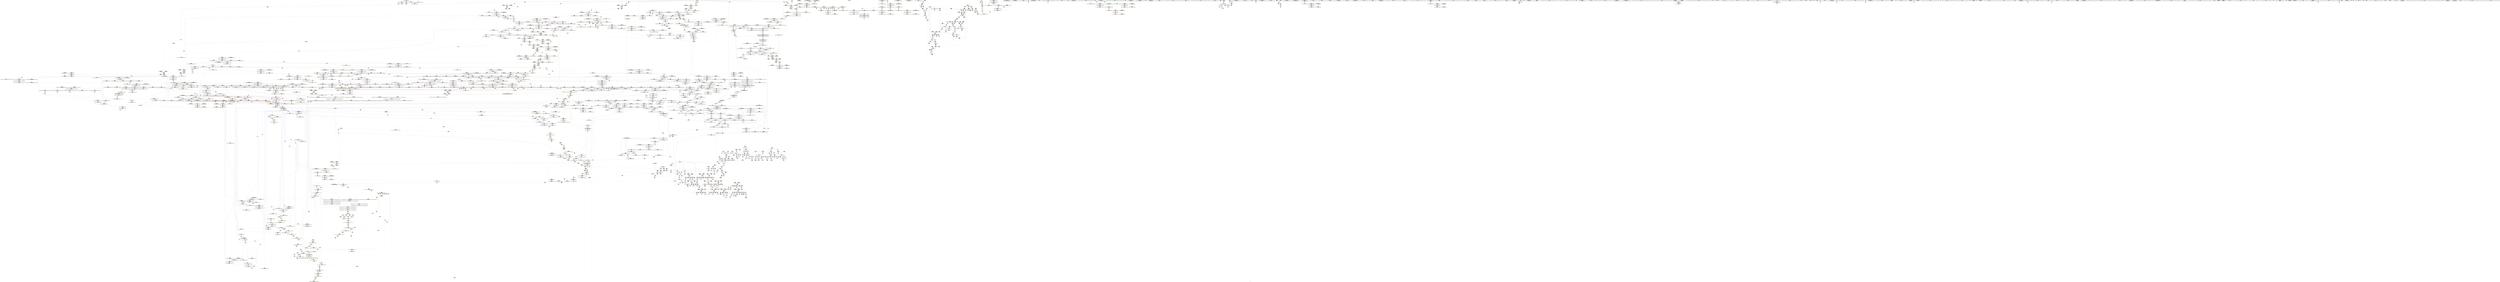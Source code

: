 digraph "SVFG" {
	label="SVFG";

	Node0x55e15c95f000 [shape=record,color=grey,label="{NodeID: 0\nNullPtr}"];
	Node0x55e15c95f000 -> Node0x55e15c9f25c0[style=solid];
	Node0x55e15c95f000 -> Node0x55e15c9fcbb0[style=solid];
	Node0x55e15cab8d40 [shape=record,color=yellow,style=double,label="{NodeID: 1882\n6V_1 = ENCHI(MR_6V_0)\npts\{19 \}\nFun[_ZNK9__gnu_cxx5__ops15_Iter_less_iterclIPiS3_EEbT_T0_]}"];
	Node0x55e15cab8d40 -> Node0x55e15ca07d20[style=dashed];
	Node0x55e15cab8d40 -> Node0x55e15ca07df0[style=dashed];
	Node0x55e15cab8d40 -> Node0x55e15cac9630[style=dashed];
	Node0x55e15c9f6030 [shape=record,color=red,label="{NodeID: 775\n1474\<--1437\n\<--__first.addr\n_ZSt16__insertion_sortIPiN9__gnu_cxx5__ops15_Iter_less_iterEEvT_S4_T0_\n}"];
	Node0x55e15c9f6030 -> Node0x55e15ca324a0[style=solid];
	Node0x55e15ca3b120 [shape=record,color=yellow,style=double,label="{NodeID: 1550\nFPARM(710)\nFun[_ZSt4__lgl]}"];
	Node0x55e15ca3b120 -> Node0x55e15ca1f580[style=solid];
	Node0x55e15c9eca00 [shape=record,color=purple,label="{NodeID: 443\n1477\<--1476\nadd.ptr4\<--\n_ZSt16__insertion_sortIPiN9__gnu_cxx5__ops15_Iter_less_iterEEvT_S4_T0_\n}"];
	Node0x55e15c9eca00 -> Node0x55e15ca32640[style=solid];
	Node0x55e15cad8050 [shape=record,color=yellow,style=double,label="{NodeID: 2325\nCSMU(6V_1)\npts\{19 \}\nCS[]|{<s0>71}}"];
	Node0x55e15cad8050:s0 -> Node0x55e15cac2380[style=dashed,color=red];
	Node0x55e15ca2c250 [shape=record,color=yellow,style=double,label="{NodeID: 1218\nAPARM(567)\nCS[]}"];
	Node0x55e15c9e02c0 [shape=record,color=green,label="{NodeID: 111\n645\<--646\nretval\<--retval_field_insensitive\n_ZN9__gnu_cxx5__ops16__iter_less_iterEv\n}"];
	Node0x55e15cac1760 [shape=record,color=yellow,style=double,label="{NodeID: 1993\n315V_1 = ENCHI(MR_315V_0)\npts\{1666 \}\nFun[_ZSt12__niter_baseIPiET_S1_]}"];
	Node0x55e15cac1760 -> Node0x55e15ca24ee0[style=dashed];
	Node0x55e15c9fba60 [shape=record,color=red,label="{NodeID: 886\n2001\<--2000\n\<--\n_ZNK9__gnu_cxx5__ops14_Iter_less_valclIPiKiEEbT_RT0_\n}"];
	Node0x55e15c9fba60 -> Node0x55e15ca56c40[style=solid];
	Node0x55e15ca50c40 [shape=record,color=grey,label="{NodeID: 1661\n325 = Binary(324, 300, )\n}"];
	Node0x55e15ca50c40 -> Node0x55e15c9f3860[style=solid];
	Node0x55e15ca02560 [shape=record,color=red,label="{NodeID: 554\n411\<--361\n\<--y.addr\n_Z6getMaxiiiii\n}"];
	Node0x55e15ca02560 -> Node0x55e15ca2a250[style=solid];
	Node0x55e15ca31c80 [shape=record,color=yellow,style=double,label="{NodeID: 1329\nAPARM(1743)\nCS[]|{<s0>109}}"];
	Node0x55e15ca31c80:s0 -> Node0x55e15ca3af70[style=solid,color=red];
	Node0x55e15c9e4f90 [shape=record,color=green,label="{NodeID: 222\n1443\<--1444\n__val\<--__val_field_insensitive\n_ZSt16__insertion_sortIPiN9__gnu_cxx5__ops15_Iter_less_iterEEvT_S4_T0_\n}"];
	Node0x55e15c9e4f90 -> Node0x55e15ca239c0[style=solid];
	Node0x55e15c9e4f90 -> Node0x55e15ca32710[style=solid];
	Node0x55e15cac9360 [shape=record,color=yellow,style=double,label="{NodeID: 2104\nRETMU(6V_2)\npts\{19 \}\nFun[_ZSt6uniqueIPiET_S1_S1_]|{<s0>10}}"];
	Node0x55e15cac9360:s0 -> Node0x55e15cada940[style=dashed,color=blue];
	Node0x55e15ca20f80 [shape=record,color=blue,label="{NodeID: 997\n1022\<--1032\n__value\<--\n_ZSt10__pop_heapIPiN9__gnu_cxx5__ops15_Iter_less_iterEEvT_S4_S4_RT0_\n}"];
	Node0x55e15ca20f80 -> Node0x55e15ca08540[style=dashed];
	Node0x55e15ca20f80 -> Node0x55e15ca08610[style=dashed];
	Node0x55e15ca20f80 -> Node0x55e15cac7300[style=dashed];
	Node0x55e15caa3de0 [shape=record,color=black,label="{NodeID: 1772\nMR_190V_2 = PHI(MR_190V_4, MR_190V_1, )\npts\{936 \}\n}"];
	Node0x55e15caa3de0 -> Node0x55e15cacbce0[style=dashed];
	Node0x55e15ca07f90 [shape=record,color=red,label="{NodeID: 665\n1039\<--1014\n\<--__first.addr\n_ZSt10__pop_heapIPiN9__gnu_cxx5__ops15_Iter_less_iterEEvT_S4_S4_RT0_\n}"];
	Node0x55e15ca07f90 -> Node0x55e15ca2f170[style=solid];
	Node0x55e15ca37040 [shape=record,color=yellow,style=double,label="{NodeID: 1440\nARet(1555)\nCS[]}"];
	Node0x55e15ca37040 -> Node0x55e15c9f58e0[style=solid];
	Node0x55e15c9f3110 [shape=record,color=black,label="{NodeID: 333\n174\<--173\nidxprom20\<--rem19\n_Z3genv\n}"];
	Node0x55e15cacfdb0 [shape=record,color=yellow,style=double,label="{NodeID: 2215\nRETMU(357V_2)\npts\{1859 \}\nFun[_ZNK9__gnu_cxx5__ops19_Iter_equal_to_iterclIPiS3_EEbT_T0_]}"];
	Node0x55e15ca269b0 [shape=record,color=blue,label="{NodeID: 1108\n1882\<--1875\n__val.addr\<--__val\n_ZSt13__lower_boundIPiiN9__gnu_cxx5__ops14_Iter_less_valEET_S4_S4_RKT0_T1_\n}"];
	Node0x55e15ca269b0 -> Node0x55e15c9fabc0[style=dashed];
	Node0x55e15ca269b0 -> Node0x55e15cac5980[style=dashed];
	Node0x55e15c9a6ce0 [shape=record,color=green,label="{NodeID: 1\n7\<--1\n__dso_handle\<--dummyObj\nGlob }"];
	Node0x55e15cab8e50 [shape=record,color=yellow,style=double,label="{NodeID: 1883\n195V_1 = ENCHI(MR_195V_0)\npts\{994 \}\nFun[_ZNK9__gnu_cxx5__ops15_Iter_less_iterclIPiS3_EEbT_T0_]}"];
	Node0x55e15cab8e50 -> Node0x55e15ca209d0[style=dashed];
	Node0x55e15c9f6100 [shape=record,color=red,label="{NodeID: 776\n1483\<--1437\n\<--__first.addr\n_ZSt16__insertion_sortIPiN9__gnu_cxx5__ops15_Iter_less_iterEEvT_S4_T0_\n}"];
	Node0x55e15c9f6100 -> Node0x55e15ca23a90[style=solid];
	Node0x55e15ca3b210 [shape=record,color=yellow,style=double,label="{NodeID: 1551\nFPARM(512)\nFun[_ZSt11lower_boundIPiiET_S1_S1_RKT0_]}"];
	Node0x55e15ca3b210 -> Node0x55e15ca1ea20[style=solid];
	Node0x55e15c9ecad0 [shape=record,color=purple,label="{NodeID: 444\n1496\<--1495\nincdec.ptr\<--\n_ZSt16__insertion_sortIPiN9__gnu_cxx5__ops15_Iter_less_iterEEvT_S4_T0_\n}"];
	Node0x55e15c9ecad0 -> Node0x55e15ca23b60[style=solid];
	Node0x55e15cad81b0 [shape=record,color=yellow,style=double,label="{NodeID: 2326\nCSMU(6V_1)\npts\{19 \}\nCS[]|{<s0>72}}"];
	Node0x55e15cad81b0:s0 -> Node0x55e15cab8d40[style=dashed,color=red];
	Node0x55e15ca2c320 [shape=record,color=yellow,style=double,label="{NodeID: 1219\nAPARM(568)\nCS[]}"];
	Node0x55e15c9e0390 [shape=record,color=green,label="{NodeID: 112\n652\<--653\n__comp\<--__comp_field_insensitive\n_ZSt16__introsort_loopIPilN9__gnu_cxx5__ops15_Iter_less_iterEEvT_S4_T0_T1_\n}"];
	Node0x55e15cac1870 [shape=record,color=yellow,style=double,label="{NodeID: 1994\n145V_1 = ENCHI(MR_145V_0)\npts\{657 \}\nFun[_ZSt16__introsort_loopIPilN9__gnu_cxx5__ops15_Iter_less_iterEEvT_S4_T0_T1_]}"];
	Node0x55e15cac1870 -> Node0x55e15ca1f170[style=dashed];
	Node0x55e15c9fbb30 [shape=record,color=red,label="{NodeID: 887\n2003\<--2002\n\<--\n_ZNK9__gnu_cxx5__ops14_Iter_less_valclIPiKiEEbT_RT0_\n}"];
	Node0x55e15c9fbb30 -> Node0x55e15ca56c40[style=solid];
	Node0x55e15ca50dc0 [shape=record,color=grey,label="{NodeID: 1662\n318 = Binary(317, 102, )\n}"];
	Node0x55e15ca50dc0 -> Node0x55e15ca285e0[style=solid];
	Node0x55e15ca02630 [shape=record,color=red,label="{NodeID: 555\n416\<--361\n\<--y.addr\n_Z6getMaxiiiii\n}"];
	Node0x55e15ca02630 -> Node0x55e15ca54cc0[style=solid];
	Node0x55e15ca31d50 [shape=record,color=yellow,style=double,label="{NodeID: 1330\nAPARM(1780)\nCS[]|{<s0>109}}"];
	Node0x55e15ca31d50:s0 -> Node0x55e15ca3b840[style=solid,color=red];
	Node0x55e15c9e5060 [shape=record,color=green,label="{NodeID: 223\n1445\<--1446\nagg.tmp\<--agg.tmp_field_insensitive\n_ZSt16__insertion_sortIPiN9__gnu_cxx5__ops15_Iter_less_iterEEvT_S4_T0_\n}"];
	Node0x55e15cac9470 [shape=record,color=yellow,style=double,label="{NodeID: 2105\nRETMU(31V_2)\npts\{231 \}\nFun[_ZSt6uniqueIPiET_S1_S1_]}"];
	Node0x55e15ca21050 [shape=record,color=blue,label="{NodeID: 998\n1037\<--1036\n\<--\n_ZSt10__pop_heapIPiN9__gnu_cxx5__ops15_Iter_less_iterEEvT_S4_S4_RT0_\n}"];
	Node0x55e15ca21050 -> Node0x55e15ca08610[style=dashed];
	Node0x55e15ca21050 -> Node0x55e15cad7890[style=dashed];
	Node0x55e15caa42e0 [shape=record,color=black,label="{NodeID: 1773\nMR_6V_4 = PHI(MR_6V_3, MR_6V_1, )\npts\{19 \}\n}"];
	Node0x55e15caa42e0 -> Node0x55e15cac58a0[style=dashed];
	Node0x55e15ca08060 [shape=record,color=red,label="{NodeID: 666\n1041\<--1014\n\<--__first.addr\n_ZSt10__pop_heapIPiN9__gnu_cxx5__ops15_Iter_less_iterEEvT_S4_S4_RT0_\n}"];
	Node0x55e15ca08060 -> Node0x55e15c9f54d0[style=solid];
	Node0x55e15ca370d0 [shape=record,color=yellow,style=double,label="{NodeID: 1441\nARet(1571)\nCS[]}"];
	Node0x55e15ca370d0 -> Node0x55e15c9f7890[style=solid];
	Node0x55e15c9f31e0 [shape=record,color=black,label="{NodeID: 334\n183\<--182\nidx.ext\<--\n_Z3genv\n}"];
	Node0x55e15cacfe90 [shape=record,color=yellow,style=double,label="{NodeID: 2216\nRETMU(359V_2)\npts\{1861 \}\nFun[_ZNK9__gnu_cxx5__ops19_Iter_equal_to_iterclIPiS3_EEbT_T0_]}"];
	Node0x55e15ca26a80 [shape=record,color=blue,label="{NodeID: 1109\n1884\<--1895\n__len\<--call\n_ZSt13__lower_boundIPiiN9__gnu_cxx5__ops14_Iter_less_valEET_S4_S4_RKT0_T1_\n}"];
	Node0x55e15ca26a80 -> Node0x55e15caa01e0[style=dashed];
	Node0x55e15c9a6d70 [shape=record,color=green,label="{NodeID: 2\n21\<--1\n\<--dummyObj\nCan only get source location for instruction, argument, global var or function.}"];
	Node0x55e15cab8f30 [shape=record,color=yellow,style=double,label="{NodeID: 1884\n197V_1 = ENCHI(MR_197V_0)\npts\{996 \}\nFun[_ZNK9__gnu_cxx5__ops15_Iter_less_iterclIPiS3_EEbT_T0_]}"];
	Node0x55e15cab8f30 -> Node0x55e15ca20aa0[style=dashed];
	Node0x55e15c9f61d0 [shape=record,color=red,label="{NodeID: 777\n1454\<--1439\n\<--__last.addr\n_ZSt16__insertion_sortIPiN9__gnu_cxx5__ops15_Iter_less_iterEEvT_S4_T0_\n}"];
	Node0x55e15c9f61d0 -> Node0x55e15ca55140[style=solid];
	Node0x55e15ca3b300 [shape=record,color=yellow,style=double,label="{NodeID: 1552\nFPARM(513)\nFun[_ZSt11lower_boundIPiiET_S1_S1_RKT0_]}"];
	Node0x55e15ca3b300 -> Node0x55e15ca1eaf0[style=solid];
	Node0x55e15c9ecba0 [shape=record,color=purple,label="{NodeID: 445\n1531\<--1530\nincdec.ptr\<--\n_ZSt26__unguarded_insertion_sortIPiN9__gnu_cxx5__ops15_Iter_less_iterEEvT_S4_T0_\n}"];
	Node0x55e15c9ecba0 -> Node0x55e15ca23ea0[style=solid];
	Node0x55e15cad8310 [shape=record,color=yellow,style=double,label="{NodeID: 2327\nCSMU(6V_1)\npts\{19 \}\nCS[]|{<s0>73}}"];
	Node0x55e15cad8310:s0 -> Node0x55e15cac2380[style=dashed,color=red];
	Node0x55e15ca2c3f0 [shape=record,color=yellow,style=double,label="{NodeID: 1220\nAPARM(569)\nCS[]}"];
	Node0x55e15c9e56c0 [shape=record,color=green,label="{NodeID: 113\n654\<--655\n__first.addr\<--__first.addr_field_insensitive\n_ZSt16__introsort_loopIPilN9__gnu_cxx5__ops15_Iter_less_iterEEvT_S4_T0_T1_\n}"];
	Node0x55e15c9e56c0 -> Node0x55e15ca041d0[style=solid];
	Node0x55e15c9e56c0 -> Node0x55e15ca042a0[style=solid];
	Node0x55e15c9e56c0 -> Node0x55e15ca04370[style=solid];
	Node0x55e15c9e56c0 -> Node0x55e15ca1f0a0[style=solid];
	Node0x55e15cac1980 [shape=record,color=yellow,style=double,label="{NodeID: 1995\n147V_1 = ENCHI(MR_147V_0)\npts\{659 \}\nFun[_ZSt16__introsort_loopIPilN9__gnu_cxx5__ops15_Iter_less_iterEEvT_S4_T0_T1_]}"];
	Node0x55e15cac1980 -> Node0x55e15ca1f240[style=dashed];
	Node0x55e15c9fbc00 [shape=record,color=red,label="{NodeID: 888\n2018\<--2011\n\<--__first.addr\n_ZSt10__distanceIPiENSt15iterator_traitsIT_E15difference_typeES2_S2_St26random_access_iterator_tag\n}"];
	Node0x55e15c9fbc00 -> Node0x55e15c9ea680[style=solid];
	Node0x55e15ca50f40 [shape=record,color=grey,label="{NodeID: 1663\n946 = Binary(944, 945, )\n}"];
	Node0x55e15ca50f40 -> Node0x55e15ca510c0[style=solid];
	Node0x55e15ca02700 [shape=record,color=red,label="{NodeID: 556\n427\<--361\n\<--y.addr\n_Z6getMaxiiiii\n}"];
	Node0x55e15ca02700 -> Node0x55e15ca27ed0[style=solid];
	Node0x55e15ca31e20 [shape=record,color=yellow,style=double,label="{NodeID: 1331\nAPARM(1781)\nCS[]|{<s0>109}}"];
	Node0x55e15ca31e20:s0 -> Node0x55e15ca3b900[style=solid,color=red];
	Node0x55e15c9e5130 [shape=record,color=green,label="{NodeID: 224\n1447\<--1448\nagg.tmp7\<--agg.tmp7_field_insensitive\n_ZSt16__insertion_sortIPiN9__gnu_cxx5__ops15_Iter_less_iterEEvT_S4_T0_\n}"];
	Node0x55e15cac9550 [shape=record,color=yellow,style=double,label="{NodeID: 2106\nRETMU(33V_2)\npts\{233 \}\nFun[_ZSt6uniqueIPiET_S1_S1_]}"];
	Node0x55e15ca21120 [shape=record,color=blue,label="{NodeID: 999\n1053\<--1052\n__t.addr\<--__t\n_ZSt4moveIRiEONSt16remove_referenceIT_E4typeEOS2_\n}"];
	Node0x55e15ca21120 -> Node0x55e15ca086e0[style=dashed];
	Node0x55e15ca21120 -> Node0x55e15cac5ec0[style=dashed];
	Node0x55e15caa47e0 [shape=record,color=black,label="{NodeID: 1774\nMR_6V_2 = PHI(MR_6V_1, MR_6V_3, )\npts\{19 \}\n}"];
	Node0x55e15caa47e0 -> Node0x55e15cad2210[style=dashed];
	Node0x55e15caa47e0 -> Node0x55e15cad8cb0[style=dashed];
	Node0x55e15caa47e0 -> Node0x55e15cad8e10[style=dashed];
	Node0x55e15caa47e0 -> Node0x55e15cad8f70[style=dashed];
	Node0x55e15ca08130 [shape=record,color=red,label="{NodeID: 667\n1040\<--1016\n\<--__last.addr\n_ZSt10__pop_heapIPiN9__gnu_cxx5__ops15_Iter_less_iterEEvT_S4_S4_RT0_\n}"];
	Node0x55e15ca08130 -> Node0x55e15c9f5400[style=solid];
	Node0x55e15ca37160 [shape=record,color=yellow,style=double,label="{NodeID: 1442\nARet(1581)\nCS[]}"];
	Node0x55e15c9f32b0 [shape=record,color=black,label="{NodeID: 335\n191\<--190\nidx.ext23\<--\n_Z3genv\n}"];
	Node0x55e15cacff70 [shape=record,color=yellow,style=double,label="{NodeID: 2217\nRETMU(6V_1)\npts\{19 \}\nFun[_ZNK9__gnu_cxx5__ops19_Iter_equal_to_iterclIPiS3_EEbT_T0_]}"];
	Node0x55e15ca26b50 [shape=record,color=blue,label="{NodeID: 1110\n1886\<--1904\n__half\<--shr\n_ZSt13__lower_boundIPiiN9__gnu_cxx5__ops14_Iter_less_valEET_S4_S4_RKT0_T1_\n}"];
	Node0x55e15ca26b50 -> Node0x55e15c9faf00[style=dashed];
	Node0x55e15ca26b50 -> Node0x55e15c9fafd0[style=dashed];
	Node0x55e15ca26b50 -> Node0x55e15c9fb0a0[style=dashed];
	Node0x55e15ca26b50 -> Node0x55e15caa06e0[style=dashed];
	Node0x55e15c97a680 [shape=record,color=green,label="{NodeID: 3\n32\<--1\n\<--dummyObj\nCan only get source location for instruction, argument, global var or function.}"];
	Node0x55e15cab9010 [shape=record,color=yellow,style=double,label="{NodeID: 1885\n199V_1 = ENCHI(MR_199V_0)\npts\{998 \}\nFun[_ZNK9__gnu_cxx5__ops15_Iter_less_iterclIPiS3_EEbT_T0_]}"];
	Node0x55e15cab9010 -> Node0x55e15ca20b70[style=dashed];
	Node0x55e15c9f62a0 [shape=record,color=red,label="{NodeID: 778\n1463\<--1439\n\<--__last.addr\n_ZSt16__insertion_sortIPiN9__gnu_cxx5__ops15_Iter_less_iterEEvT_S4_T0_\n}"];
	Node0x55e15c9f62a0 -> Node0x55e15ca55d40[style=solid];
	Node0x55e15ca3b3f0 [shape=record,color=yellow,style=double,label="{NodeID: 1553\nFPARM(514)\nFun[_ZSt11lower_boundIPiiET_S1_S1_RKT0_]}"];
	Node0x55e15ca3b3f0 -> Node0x55e15ca1ebc0[style=solid];
	Node0x55e15c9ecc70 [shape=record,color=purple,label="{NodeID: 446\n1577\<--1576\nincdec.ptr\<--\n_ZSt25__unguarded_linear_insertIPiN9__gnu_cxx5__ops14_Val_less_iterEEvT_T0_\n}"];
	Node0x55e15c9ecc70 -> Node0x55e15ca24450[style=solid];
	Node0x55e15cad8470 [shape=record,color=yellow,style=double,label="{NodeID: 2328\nCSMU(6V_1)\npts\{19 \}\nCS[]|{<s0>74}}"];
	Node0x55e15cad8470:s0 -> Node0x55e15cac2380[style=dashed,color=red];
	Node0x55e15ca2c4c0 [shape=record,color=yellow,style=double,label="{NodeID: 1221\nAPARM(570)\nCS[]}"];
	Node0x55e15c9e5750 [shape=record,color=green,label="{NodeID: 114\n656\<--657\n__last.addr\<--__last.addr_field_insensitive\n_ZSt16__introsort_loopIPilN9__gnu_cxx5__ops15_Iter_less_iterEEvT_S4_T0_T1_\n}"];
	Node0x55e15c9e5750 -> Node0x55e15ca04440[style=solid];
	Node0x55e15c9e5750 -> Node0x55e15ca04510[style=solid];
	Node0x55e15c9e5750 -> Node0x55e15ca045e0[style=solid];
	Node0x55e15c9e5750 -> Node0x55e15ca046b0[style=solid];
	Node0x55e15c9e5750 -> Node0x55e15ca04780[style=solid];
	Node0x55e15c9e5750 -> Node0x55e15ca1f170[style=solid];
	Node0x55e15c9e5750 -> Node0x55e15ca1f4b0[style=solid];
	Node0x55e15cac1a60 [shape=record,color=yellow,style=double,label="{NodeID: 1996\n149V_1 = ENCHI(MR_149V_0)\npts\{663 \}\nFun[_ZSt16__introsort_loopIPilN9__gnu_cxx5__ops15_Iter_less_iterEEvT_S4_T0_T1_]}"];
	Node0x55e15cac1a60 -> Node0x55e15caa79e0[style=dashed];
	Node0x55e15c9fbcd0 [shape=record,color=red,label="{NodeID: 889\n2017\<--2013\n\<--__last.addr\n_ZSt10__distanceIPiENSt15iterator_traitsIT_E15difference_typeES2_S2_St26random_access_iterator_tag\n}"];
	Node0x55e15c9fbcd0 -> Node0x55e15c9ea5b0[style=solid];
	Node0x55e15ca510c0 [shape=record,color=grey,label="{NodeID: 1664\n947 = Binary(946, 201, )\n}"];
	Node0x55e15ca510c0 -> Node0x55e15ca55ec0[style=solid];
	Node0x55e15ca027d0 [shape=record,color=red,label="{NodeID: 557\n432\<--363\n\<--t1\n_Z6getMaxiiiii\n}"];
	Node0x55e15ca027d0 -> Node0x55e15ca4df40[style=solid];
	Node0x55e15ca31ef0 [shape=record,color=yellow,style=double,label="{NodeID: 1332\nAPARM(1786)\nCS[]|{<s0>110}}"];
	Node0x55e15ca31ef0:s0 -> Node0x55e15ca0f280[style=solid,color=red];
	Node0x55e15c9e5200 [shape=record,color=green,label="{NodeID: 225\n1449\<--1450\nundef.agg.tmp\<--undef.agg.tmp_field_insensitive\n_ZSt16__insertion_sortIPiN9__gnu_cxx5__ops15_Iter_less_iterEEvT_S4_T0_\n}"];
	Node0x55e15cac9630 [shape=record,color=yellow,style=double,label="{NodeID: 2107\nRETMU(6V_1)\npts\{19 \}\nFun[_ZNK9__gnu_cxx5__ops15_Iter_less_iterclIPiS3_EEbT_T0_]}"];
	Node0x55e15ca211f0 [shape=record,color=blue,label="{NodeID: 1000\n1065\<--1059\n__first.addr\<--__first\n_ZSt13__adjust_heapIPiliN9__gnu_cxx5__ops15_Iter_less_iterEEvT_T0_S5_T1_T2_\n}"];
	Node0x55e15ca211f0 -> Node0x55e15ca087b0[style=dashed];
	Node0x55e15ca211f0 -> Node0x55e15ca08880[style=dashed];
	Node0x55e15ca211f0 -> Node0x55e15ca08950[style=dashed];
	Node0x55e15ca211f0 -> Node0x55e15ca08a20[style=dashed];
	Node0x55e15ca211f0 -> Node0x55e15ca08af0[style=dashed];
	Node0x55e15ca211f0 -> Node0x55e15ca08bc0[style=dashed];
	Node0x55e15ca211f0 -> Node0x55e15ca08c90[style=dashed];
	Node0x55e15ca211f0 -> Node0x55e15cad1320[style=dashed];
	Node0x55e15caa4ce0 [shape=record,color=black,label="{NodeID: 1775\nMR_268V_3 = PHI(MR_268V_2, MR_268V_6, )\npts\{1346 \}\n}"];
	Node0x55e15caa4ce0 -> Node0x55e15caa29e0[style=dashed];
	Node0x55e15ca08200 [shape=record,color=red,label="{NodeID: 668\n1030\<--1018\n\<--__result.addr\n_ZSt10__pop_heapIPiN9__gnu_cxx5__ops15_Iter_less_iterEEvT_S4_S4_RT0_\n}"];
	Node0x55e15ca08200 -> Node0x55e15ca2ef00[style=solid];
	Node0x55e15ca371f0 [shape=record,color=yellow,style=double,label="{NodeID: 1443\nARet(1586)\nCS[]}"];
	Node0x55e15ca371f0 -> Node0x55e15c9f7960[style=solid];
	Node0x55e15c9f3380 [shape=record,color=black,label="{NodeID: 336\n198\<--195\nsub.ptr.lhs.cast\<--call\n_Z3genv\n}"];
	Node0x55e15c9f3380 -> Node0x55e15ca52a40[style=solid];
	Node0x55e15cad0050 [shape=record,color=yellow,style=double,label="{NodeID: 2218\nRETMU(315V_2)\npts\{1666 \}\nFun[_ZSt12__niter_baseIPiET_S1_]}"];
	Node0x55e15ca26c20 [shape=record,color=blue,label="{NodeID: 1111\n1888\<--1906\n__middle\<--\n_ZSt13__lower_boundIPiiN9__gnu_cxx5__ops14_Iter_less_valEET_S4_S4_RKT0_T1_\n}"];
	Node0x55e15ca26c20 -> Node0x55e15cad9f70[style=dashed];
	Node0x55e15c97a710 [shape=record,color=green,label="{NodeID: 4\n40\<--1\n_ZSt3cin\<--dummyObj\nGlob }"];
	Node0x55e15cab90f0 [shape=record,color=yellow,style=double,label="{NodeID: 1886\n6V_1 = ENCHI(MR_6V_0)\npts\{19 \}\nFun[_ZNK9__gnu_cxx5__ops14_Iter_less_valclIPiiEEbT_RT0_]}"];
	Node0x55e15cab90f0 -> Node0x55e15ca0b120[style=dashed];
	Node0x55e15cab90f0 -> Node0x55e15cac99e0[style=dashed];
	Node0x55e15c9f6370 [shape=record,color=red,label="{NodeID: 779\n1462\<--1441\n\<--__i\n_ZSt16__insertion_sortIPiN9__gnu_cxx5__ops15_Iter_less_iterEEvT_S4_T0_\n}"];
	Node0x55e15c9f6370 -> Node0x55e15ca55d40[style=solid];
	Node0x55e15ca3b4e0 [shape=record,color=yellow,style=double,label="{NodeID: 1554\nFPARM(889)\nFun[_ZSt11__sort_heapIPiN9__gnu_cxx5__ops15_Iter_less_iterEEvT_S4_RT0_]}"];
	Node0x55e15ca3b4e0 -> Node0x55e15ca200e0[style=solid];
	Node0x55e15c9ecd40 [shape=record,color=purple,label="{NodeID: 447\n1593\<--1592\nincdec.ptr3\<--\n_ZSt25__unguarded_linear_insertIPiN9__gnu_cxx5__ops14_Val_less_iterEEvT_T0_\n}"];
	Node0x55e15c9ecd40 -> Node0x55e15ca246c0[style=solid];
	Node0x55e15cad85d0 [shape=record,color=yellow,style=double,label="{NodeID: 2329\nCSMU(6V_1)\npts\{19 \}\nCS[]|{<s0>75}}"];
	Node0x55e15cad85d0:s0 -> Node0x55e15cab8d40[style=dashed,color=red];
	Node0x55e15ca2c590 [shape=record,color=yellow,style=double,label="{NodeID: 1222\nAPARM(574)\nCS[]}"];
	Node0x55e15c9e5820 [shape=record,color=green,label="{NodeID: 115\n658\<--659\n__depth_limit.addr\<--__depth_limit.addr_field_insensitive\n_ZSt16__introsort_loopIPilN9__gnu_cxx5__ops15_Iter_less_iterEEvT_S4_T0_T1_\n}"];
	Node0x55e15c9e5820 -> Node0x55e15ca04850[style=solid];
	Node0x55e15c9e5820 -> Node0x55e15ca04920[style=solid];
	Node0x55e15c9e5820 -> Node0x55e15ca049f0[style=solid];
	Node0x55e15c9e5820 -> Node0x55e15ca1f240[style=solid];
	Node0x55e15c9e5820 -> Node0x55e15ca1f310[style=solid];
	Node0x55e15cac1b40 [shape=record,color=yellow,style=double,label="{NodeID: 1997\n6V_1 = ENCHI(MR_6V_0)\npts\{19 \}\nFun[_ZSt16__introsort_loopIPilN9__gnu_cxx5__ops15_Iter_less_iterEEvT_S4_T0_T1_]}"];
	Node0x55e15cac1b40 -> Node0x55e15caa6ae0[style=dashed];
	Node0x55e15c9fbda0 [shape=record,color=red,label="{NodeID: 890\n2044\<--2037\n\<--__i.addr\n_ZSt9__advanceIPilEvRT_T0_St26random_access_iterator_tag\n}"];
	Node0x55e15c9fbda0 -> Node0x55e15c9fbf40[style=solid];
	Node0x55e15c9fbda0 -> Node0x55e15ca27ac0[style=solid];
	Node0x55e15ca51240 [shape=record,color=grey,label="{NodeID: 1665\n316 = Binary(315, 102, )\n}"];
	Node0x55e15ca51240 -> Node0x55e15ca28510[style=solid];
	Node0x55e15ca028a0 [shape=record,color=red,label="{NodeID: 558\n437\<--363\n\<--t1\n_Z6getMaxiiiii\n}"];
	Node0x55e15ca028a0 -> Node0x55e15c9f3e10[style=solid];
	Node0x55e15ca31fc0 [shape=record,color=yellow,style=double,label="{NodeID: 1333\nAPARM(1419)\nCS[]|{<s0>85}}"];
	Node0x55e15ca31fc0:s0 -> Node0x55e15ca0f280[style=solid,color=red];
	Node0x55e15c9e52d0 [shape=record,color=green,label="{NodeID: 226\n1479\<--1480\n_ZSt13move_backwardIPiS0_ET0_T_S2_S1_\<--_ZSt13move_backwardIPiS0_ET0_T_S2_S1__field_insensitive\n}"];
	Node0x55e15cac9740 [shape=record,color=yellow,style=double,label="{NodeID: 2108\nRETMU(195V_2)\npts\{994 \}\nFun[_ZNK9__gnu_cxx5__ops15_Iter_less_iterclIPiS3_EEbT_T0_]}"];
	Node0x55e15ca212c0 [shape=record,color=blue,label="{NodeID: 1001\n1067\<--1060\n__holeIndex.addr\<--__holeIndex\n_ZSt13__adjust_heapIPiliN9__gnu_cxx5__ops15_Iter_less_iterEEvT_T0_S5_T1_T2_\n}"];
	Node0x55e15ca212c0 -> Node0x55e15ca08d60[style=dashed];
	Node0x55e15ca212c0 -> Node0x55e15ca08e30[style=dashed];
	Node0x55e15ca212c0 -> Node0x55e15caa60e0[style=dashed];
	Node0x55e15caa51e0 [shape=record,color=black,label="{NodeID: 1776\nMR_270V_3 = PHI(MR_270V_2, MR_270V_5, )\npts\{1348 \}\n}"];
	Node0x55e15caa51e0 -> Node0x55e15ca0c980[style=dashed];
	Node0x55e15caa51e0 -> Node0x55e15ca22f30[style=dashed];
	Node0x55e15ca082d0 [shape=record,color=red,label="{NodeID: 669\n1037\<--1018\n\<--__result.addr\n_ZSt10__pop_heapIPiN9__gnu_cxx5__ops15_Iter_less_iterEEvT_S4_S4_RT0_\n}"];
	Node0x55e15ca082d0 -> Node0x55e15ca21050[style=solid];
	Node0x55e15ca37280 [shape=record,color=yellow,style=double,label="{NodeID: 1444\nARet(1596)\nCS[]}"];
	Node0x55e15ca37280 -> Node0x55e15c9f7a30[style=solid];
	Node0x55e15c9f3450 [shape=record,color=black,label="{NodeID: 337\n202\<--200\nconv25\<--sub.ptr.div\n_Z3genv\n}"];
	Node0x55e15c9f3450 -> Node0x55e15c9fd5a0[style=solid];
	Node0x55e15cad0160 [shape=record,color=yellow,style=double,label="{NodeID: 2219\nRETMU(145V_3)\npts\{657 \}\nFun[_ZSt16__introsort_loopIPilN9__gnu_cxx5__ops15_Iter_less_iterEEvT_S4_T0_T1_]}"];
	Node0x55e15ca26cf0 [shape=record,color=blue,label="{NodeID: 1112\n1878\<--1918\n__first.addr\<--\n_ZSt13__lower_boundIPiiN9__gnu_cxx5__ops14_Iter_less_valEET_S4_S4_RKT0_T1_\n}"];
	Node0x55e15ca26cf0 -> Node0x55e15c9fa950[style=dashed];
	Node0x55e15ca26cf0 -> Node0x55e15ca26dc0[style=dashed];
	Node0x55e15c97a7a0 [shape=record,color=green,label="{NodeID: 5\n41\<--1\n.str\<--dummyObj\nGlob }"];
	Node0x55e15cab9200 [shape=record,color=yellow,style=double,label="{NodeID: 1887\n242V_1 = ENCHI(MR_242V_0)\npts\{1197 \}\nFun[_ZNK9__gnu_cxx5__ops14_Iter_less_valclIPiiEEbT_RT0_]}"];
	Node0x55e15cab9200 -> Node0x55e15ca0b1f0[style=dashed];
	Node0x55e15cab9200 -> Node0x55e15cac9af0[style=dashed];
	Node0x55e15c9f6440 [shape=record,color=red,label="{NodeID: 780\n1466\<--1441\n\<--__i\n_ZSt16__insertion_sortIPiN9__gnu_cxx5__ops15_Iter_less_iterEEvT_S4_T0_\n}"];
	Node0x55e15c9f6440 -> Node0x55e15ca32230[style=solid];
	Node0x55e15ca3b5d0 [shape=record,color=yellow,style=double,label="{NodeID: 1555\nFPARM(890)\nFun[_ZSt11__sort_heapIPiN9__gnu_cxx5__ops15_Iter_less_iterEEvT_S4_RT0_]}"];
	Node0x55e15ca3b5d0 -> Node0x55e15ca201b0[style=solid];
	Node0x55e15c9ece10 [shape=record,color=purple,label="{NodeID: 448\n2056\<--1699\noffset_0\<--\n}"];
	Node0x55e15c9ece10 -> Node0x55e15ca252f0[style=solid];
	Node0x55e15cad8730 [shape=record,color=yellow,style=double,label="{NodeID: 2330\nCSMU(6V_1)\npts\{19 \}\nCS[]|{<s0>76}}"];
	Node0x55e15cad8730:s0 -> Node0x55e15cac2380[style=dashed,color=red];
	Node0x55e15ca2c660 [shape=record,color=yellow,style=double,label="{NodeID: 1223\nAPARM(628)\nCS[]|{<s0>34}}"];
	Node0x55e15ca2c660:s0 -> Node0x55e15ca3b120[style=solid,color=red];
	Node0x55e15c9e58f0 [shape=record,color=green,label="{NodeID: 116\n660\<--661\nagg.tmp\<--agg.tmp_field_insensitive\n_ZSt16__introsort_loopIPilN9__gnu_cxx5__ops15_Iter_less_iterEEvT_S4_T0_T1_\n}"];
	Node0x55e15cac1c20 [shape=record,color=yellow,style=double,label="{NodeID: 1998\n143V_1 = ENCHI(MR_143V_0)\npts\{655 \}\nFun[_ZSt16__introsort_loopIPilN9__gnu_cxx5__ops15_Iter_less_iterEEvT_S4_T0_T1_]}"];
	Node0x55e15cac1c20 -> Node0x55e15ca1f0a0[style=dashed];
	Node0x55e15c9fbe70 [shape=record,color=red,label="{NodeID: 891\n2043\<--2039\n\<--__n.addr\n_ZSt9__advanceIPilEvRT_T0_St26random_access_iterator_tag\n}"];
	Node0x55e15ca513c0 [shape=record,color=grey,label="{NodeID: 1666\n315 = Binary(314, 300, )\n}"];
	Node0x55e15ca513c0 -> Node0x55e15ca51240[style=solid];
	Node0x55e15ca02970 [shape=record,color=red,label="{NodeID: 559\n433\<--365\n\<--t2\n_Z6getMaxiiiii\n}"];
	Node0x55e15ca02970 -> Node0x55e15ca4df40[style=solid];
	Node0x55e15ca32090 [shape=record,color=yellow,style=double,label="{NodeID: 1334\nAPARM(1411)\nCS[]|{<s0>86}}"];
	Node0x55e15ca32090:s0 -> Node0x55e15ca0f280[style=solid,color=red];
	Node0x55e15c9e53d0 [shape=record,color=green,label="{NodeID: 227\n1488\<--1489\n_ZN9__gnu_cxx5__ops15__val_comp_iterENS0_15_Iter_less_iterE\<--_ZN9__gnu_cxx5__ops15__val_comp_iterENS0_15_Iter_less_iterE_field_insensitive\n}"];
	Node0x55e15cac9820 [shape=record,color=yellow,style=double,label="{NodeID: 2109\nRETMU(197V_2)\npts\{996 \}\nFun[_ZNK9__gnu_cxx5__ops15_Iter_less_iterclIPiS3_EEbT_T0_]}"];
	Node0x55e15ca21390 [shape=record,color=blue,label="{NodeID: 1002\n1069\<--1061\n__len.addr\<--__len\n_ZSt13__adjust_heapIPiliN9__gnu_cxx5__ops15_Iter_less_iterEEvT_T0_S5_T1_T2_\n}"];
	Node0x55e15ca21390 -> Node0x55e15ca09170[style=dashed];
	Node0x55e15ca21390 -> Node0x55e15ca09240[style=dashed];
	Node0x55e15ca21390 -> Node0x55e15ca09310[style=dashed];
	Node0x55e15ca21390 -> Node0x55e15cad14e0[style=dashed];
	Node0x55e15caa56e0 [shape=record,color=black,label="{NodeID: 1777\nMR_6V_7 = PHI(MR_6V_9, MR_6V_3, )\npts\{19 \}\n}"];
	Node0x55e15caa56e0 -> Node0x55e15cac7aa0[style=dashed];
	Node0x55e15ca083a0 [shape=record,color=red,label="{NodeID: 670\n1048\<--1020\n\<--__comp.addr\n_ZSt10__pop_heapIPiN9__gnu_cxx5__ops15_Iter_less_iterEEvT_S4_S4_RT0_\n}"];
	Node0x55e15ca37310 [shape=record,color=yellow,style=double,label="{NodeID: 1445\nARet(1621)\nCS[]}"];
	Node0x55e15ca37310 -> Node0x55e15ca334e0[style=solid];
	Node0x55e15c9f3520 [shape=record,color=black,label="{NodeID: 338\n227\<--245\n_ZSt6uniqueIPiET_S1_S1__ret\<--call\n_ZSt6uniqueIPiET_S1_S1_\n}"];
	Node0x55e15c9f3520 -> Node0x55e15ca10720[style=solid];
	Node0x55e15cad0270 [shape=record,color=yellow,style=double,label="{NodeID: 2220\nRETMU(147V_3)\npts\{659 \}\nFun[_ZSt16__introsort_loopIPilN9__gnu_cxx5__ops15_Iter_less_iterEEvT_S4_T0_T1_]}"];
	Node0x55e15ca26dc0 [shape=record,color=blue,label="{NodeID: 1113\n1878\<--1921\n__first.addr\<--incdec.ptr\n_ZSt13__lower_boundIPiiN9__gnu_cxx5__ops14_Iter_less_valEET_S4_S4_RKT0_T1_\n}"];
	Node0x55e15ca26dc0 -> Node0x55e15ca9a7e0[style=dashed];
	Node0x55e15c97a830 [shape=record,color=green,label="{NodeID: 6\n43\<--1\n_ZSt4cout\<--dummyObj\nGlob }"];
	Node0x55e15cab92e0 [shape=record,color=yellow,style=double,label="{NodeID: 1888\n252V_1 = ENCHI(MR_252V_0)\npts\{1254 \}\nFun[_ZNK9__gnu_cxx5__ops14_Iter_less_valclIPiiEEbT_RT0_]}"];
	Node0x55e15cab92e0 -> Node0x55e15ca22640[style=dashed];
	Node0x55e15c9f6510 [shape=record,color=red,label="{NodeID: 781\n1470\<--1441\n\<--__i\n_ZSt16__insertion_sortIPiN9__gnu_cxx5__ops15_Iter_less_iterEEvT_S4_T0_\n}"];
	Node0x55e15c9f6510 -> Node0x55e15ca323d0[style=solid];
	Node0x55e15ca3b6c0 [shape=record,color=yellow,style=double,label="{NodeID: 1556\nFPARM(891)\nFun[_ZSt11__sort_heapIPiN9__gnu_cxx5__ops15_Iter_less_iterEEvT_S4_RT0_]}"];
	Node0x55e15ca3b6c0 -> Node0x55e15ca20280[style=solid];
	Node0x55e15c9ecee0 [shape=record,color=purple,label="{NodeID: 449\n2057\<--1701\noffset_0\<--\n}"];
	Node0x55e15c9ecee0 -> Node0x55e15c9fc010[style=solid];
	Node0x55e15cad8890 [shape=record,color=yellow,style=double,label="{NodeID: 2331\nCSMU(6V_1)\npts\{19 \}\nCS[]|{<s0>77}}"];
	Node0x55e15cad8890:s0 -> Node0x55e15cab8d40[style=dashed,color=red];
	Node0x55e15ca2c730 [shape=record,color=yellow,style=double,label="{NodeID: 1224\nAPARM(621)\nCS[]|{<s0>35}}"];
	Node0x55e15ca2c730:s0 -> Node0x55e15ca3bdb0[style=solid,color=red];
	Node0x55e15c9e59c0 [shape=record,color=green,label="{NodeID: 117\n662\<--663\n__cut\<--__cut_field_insensitive\n_ZSt16__introsort_loopIPilN9__gnu_cxx5__ops15_Iter_less_iterEEvT_S4_T0_T1_\n}"];
	Node0x55e15c9e59c0 -> Node0x55e15ca04ac0[style=solid];
	Node0x55e15c9e59c0 -> Node0x55e15ca04b90[style=solid];
	Node0x55e15c9e59c0 -> Node0x55e15ca1f3e0[style=solid];
	Node0x55e15cac1d00 [shape=record,color=yellow,style=double,label="{NodeID: 1999\n6V_1 = ENCHI(MR_6V_0)\npts\{19 \}\nFun[_ZSt13move_backwardIPiS0_ET0_T_S2_S1_]}"];
	Node0x55e15cac1d00 -> Node0x55e15cad9910[style=dashed];
	Node0x55e15c9fbf40 [shape=record,color=red,label="{NodeID: 892\n2045\<--2044\n\<--\n_ZSt9__advanceIPilEvRT_T0_St26random_access_iterator_tag\n}"];
	Node0x55e15c9fbf40 -> Node0x55e15c9fe390[style=solid];
	Node0x55e15ca51540 [shape=record,color=grey,label="{NodeID: 1667\n307 = Binary(306, 300, )\n}"];
	Node0x55e15ca51540 -> Node0x55e15ca28920[style=solid];
	Node0x55e15ca02a40 [shape=record,color=red,label="{NodeID: 560\n403\<--367\n\<--mid\n_Z6getMaxiiiii\n}"];
	Node0x55e15ca02a40 -> Node0x55e15ca54540[style=solid];
	Node0x55e15ca32160 [shape=record,color=yellow,style=double,label="{NodeID: 1335\nAPARM(1435)\nCS[]|{<s0>87}}"];
	Node0x55e15ca32160:s0 -> Node0x55e15ca3a790[style=solid,color=red];
	Node0x55e15c9e54d0 [shape=record,color=green,label="{NodeID: 228\n1491\<--1492\n_ZSt25__unguarded_linear_insertIPiN9__gnu_cxx5__ops14_Val_less_iterEEvT_T0_\<--_ZSt25__unguarded_linear_insertIPiN9__gnu_cxx5__ops14_Val_less_iterEEvT_T0__field_insensitive\n}"];
	Node0x55e15cac9900 [shape=record,color=yellow,style=double,label="{NodeID: 2110\nRETMU(199V_2)\npts\{998 \}\nFun[_ZNK9__gnu_cxx5__ops15_Iter_less_iterclIPiS3_EEbT_T0_]}"];
	Node0x55e15ca21460 [shape=record,color=blue,label="{NodeID: 1003\n1071\<--1062\n__value.addr\<--__value\n_ZSt13__adjust_heapIPiliN9__gnu_cxx5__ops15_Iter_less_iterEEvT_T0_S5_T1_T2_\n}"];
	Node0x55e15ca21460 -> Node0x55e15ca09da0[style=dashed];
	Node0x55e15ca21460 -> Node0x55e15ca09e70[style=dashed];
	Node0x55e15ca21460 -> Node0x55e15ca09f40[style=dashed];
	Node0x55e15ca21460 -> Node0x55e15cad15c0[style=dashed];
	Node0x55e15caa5be0 [shape=record,color=black,label="{NodeID: 1778\nMR_6V_2 = PHI(MR_6V_3, MR_6V_1, )\npts\{19 \}\n}"];
	Node0x55e15caa5be0 -> Node0x55e15ca09da0[style=dashed];
	Node0x55e15caa5be0 -> Node0x55e15ca09e70[style=dashed];
	Node0x55e15caa5be0 -> Node0x55e15ca21870[style=dashed];
	Node0x55e15caa5be0 -> Node0x55e15ca21ae0[style=dashed];
	Node0x55e15caa5be0 -> Node0x55e15caa83e0[style=dashed];
	Node0x55e15caa5be0 -> Node0x55e15cad6d90[style=dashed];
	Node0x55e15ca08470 [shape=record,color=red,label="{NodeID: 671\n1032\<--1031\n\<--call\n_ZSt10__pop_heapIPiN9__gnu_cxx5__ops15_Iter_less_iterEEvT_S4_S4_RT0_\n}"];
	Node0x55e15ca08470 -> Node0x55e15ca20f80[style=solid];
	Node0x55e15ca373a0 [shape=record,color=yellow,style=double,label="{NodeID: 1446\nARet(1625)\nCS[]}"];
	Node0x55e15ca373a0 -> Node0x55e15ca335b0[style=solid];
	Node0x55e15c9f35f0 [shape=record,color=black,label="{NodeID: 339\n283\<--282\nidxprom\<--\n_Z3insiiiii\n}"];
	Node0x55e15cad0350 [shape=record,color=yellow,style=double,label="{NodeID: 2221\nRETMU(149V_2)\npts\{663 \}\nFun[_ZSt16__introsort_loopIPilN9__gnu_cxx5__ops15_Iter_less_iterEEvT_S4_T0_T1_]}"];
	Node0x55e15ca26e90 [shape=record,color=blue,label="{NodeID: 1114\n1884\<--1926\n__len\<--sub2\n_ZSt13__lower_boundIPiiN9__gnu_cxx5__ops14_Iter_less_valEET_S4_S4_RKT0_T1_\n}"];
	Node0x55e15ca26e90 -> Node0x55e15ca9a2e0[style=dashed];
	Node0x55e15c97a8c0 [shape=record,color=green,label="{NodeID: 7\n44\<--1\n.str.1\<--dummyObj\nGlob }"];
	Node0x55e15ca96300 [shape=record,color=yellow,style=double,label="{NodeID: 1889\n254V_1 = ENCHI(MR_254V_0)\npts\{1256 \}\nFun[_ZNK9__gnu_cxx5__ops14_Iter_less_valclIPiiEEbT_RT0_]}"];
	Node0x55e15ca96300 -> Node0x55e15ca22710[style=dashed];
	Node0x55e15c9f65e0 [shape=record,color=red,label="{NodeID: 782\n1475\<--1441\n\<--__i\n_ZSt16__insertion_sortIPiN9__gnu_cxx5__ops15_Iter_less_iterEEvT_S4_T0_\n}"];
	Node0x55e15c9f65e0 -> Node0x55e15ca32570[style=solid];
	Node0x55e15ca0f280 [shape=record,color=yellow,style=double,label="{NodeID: 1557\nFPARM(1052)\nFun[_ZSt4moveIRiEONSt16remove_referenceIT_E4typeEOS2_]}"];
	Node0x55e15ca0f280 -> Node0x55e15ca21120[style=solid];
	Node0x55e15c9ecfb0 [shape=record,color=purple,label="{NodeID: 450\n1771\<--1770\nincdec.ptr\<--\n_ZSt8__uniqueIPiN9__gnu_cxx5__ops19_Iter_equal_to_iterEET_S4_S4_T0_\n}"];
	Node0x55e15c9ecfb0 -> Node0x55e15ca25a40[style=solid];
	Node0x55e15cad89f0 [shape=record,color=yellow,style=double,label="{NodeID: 2332\nCSMU(6V_1)\npts\{19 \}\nCS[]|{<s0>78}}"];
	Node0x55e15cad89f0:s0 -> Node0x55e15cac2380[style=dashed,color=red];
	Node0x55e15ca2c800 [shape=record,color=yellow,style=double,label="{NodeID: 1225\nAPARM(622)\nCS[]|{<s0>35}}"];
	Node0x55e15ca2c800:s0 -> Node0x55e15ca3bea0[style=solid,color=red];
	Node0x55e15c9e5a90 [shape=record,color=green,label="{NodeID: 118\n664\<--665\nagg.tmp2\<--agg.tmp2_field_insensitive\n_ZSt16__introsort_loopIPilN9__gnu_cxx5__ops15_Iter_less_iterEEvT_S4_T0_T1_\n}"];
	Node0x55e15cac1e10 [shape=record,color=yellow,style=double,label="{NodeID: 2000\n87V_1 = ENCHI(MR_87V_0)\npts\{1540 \}\nFun[_ZSt13move_backwardIPiS0_ET0_T_S2_S1_]}"];
	Node0x55e15cac1e10 -> Node0x55e15ca23f70[style=dashed];
	Node0x55e15c9fc010 [shape=record,color=red,label="{NodeID: 893\n2058\<--2057\ndummyVal\<--offset_0\n_ZNSt20__copy_move_backwardILb1ELb1ESt26random_access_iterator_tagE13__copy_move_bIiEEPT_PKS3_S6_S4_\n}"];
	Node0x55e15c9fc010 -> Node0x55e15ca252f0[style=solid];
	Node0x55e15ca516c0 [shape=record,color=grey,label="{NodeID: 1668\n956 = Binary(955, 201, )\n}"];
	Node0x55e15ca516c0 -> Node0x55e15ca20690[style=solid];
	Node0x55e15ca02b10 [shape=record,color=red,label="{NodeID: 561\n409\<--367\n\<--mid\n_Z6getMaxiiiii\n}"];
	Node0x55e15ca02b10 -> Node0x55e15ca2a0b0[style=solid];
	Node0x55e15ca32230 [shape=record,color=yellow,style=double,label="{NodeID: 1336\nAPARM(1466)\nCS[]|{<s0>87}}"];
	Node0x55e15ca32230:s0 -> Node0x55e15ca3aa30[style=solid,color=red];
	Node0x55e15c9e55d0 [shape=record,color=green,label="{NodeID: 229\n1503\<--1504\n__comp\<--__comp_field_insensitive\n_ZSt26__unguarded_insertion_sortIPiN9__gnu_cxx5__ops15_Iter_less_iterEEvT_S4_T0_\n}"];
	Node0x55e15cac99e0 [shape=record,color=yellow,style=double,label="{NodeID: 2111\nRETMU(6V_1)\npts\{19 \}\nFun[_ZNK9__gnu_cxx5__ops14_Iter_less_valclIPiiEEbT_RT0_]}"];
	Node0x55e15ca21530 [shape=record,color=blue,label="{NodeID: 1004\n1073\<--1085\n__topIndex\<--\n_ZSt13__adjust_heapIPiliN9__gnu_cxx5__ops15_Iter_less_iterEEvT_T0_S5_T1_T2_\n}"];
	Node0x55e15ca21530 -> Node0x55e15ca093e0[style=dashed];
	Node0x55e15ca21530 -> Node0x55e15cad16a0[style=dashed];
	Node0x55e15caa60e0 [shape=record,color=black,label="{NodeID: 1779\nMR_219V_3 = PHI(MR_219V_4, MR_219V_2, )\npts\{1068 \}\n}"];
	Node0x55e15caa60e0 -> Node0x55e15ca08f00[style=dashed];
	Node0x55e15caa60e0 -> Node0x55e15ca08fd0[style=dashed];
	Node0x55e15caa60e0 -> Node0x55e15ca21940[style=dashed];
	Node0x55e15caa60e0 -> Node0x55e15ca21bb0[style=dashed];
	Node0x55e15caa60e0 -> Node0x55e15caa88e0[style=dashed];
	Node0x55e15ca08540 [shape=record,color=red,label="{NodeID: 672\n1036\<--1035\n\<--call1\n_ZSt10__pop_heapIPiN9__gnu_cxx5__ops15_Iter_less_iterEEvT_S4_S4_RT0_\n}"];
	Node0x55e15ca08540 -> Node0x55e15ca21050[style=solid];
	Node0x55e15ca37430 [shape=record,color=yellow,style=double,label="{NodeID: 1447\nARet(1627)\nCS[]}"];
	Node0x55e15ca37430 -> Node0x55e15ca33680[style=solid];
	Node0x55e15c9f36c0 [shape=record,color=black,label="{NodeID: 340\n287\<--286\nconv\<--\n_Z3insiiiii\n}"];
	Node0x55e15c9f36c0 -> Node0x55e15ca50ac0[style=solid];
	Node0x55e15cad0430 [shape=record,color=yellow,style=double,label="{NodeID: 2222\nRETMU(6V_6)\npts\{19 \}\nFun[_ZSt16__introsort_loopIPilN9__gnu_cxx5__ops15_Iter_less_iterEEvT_S4_T0_T1_]|{<s0>35|<s1>39}}"];
	Node0x55e15cad0430:s0 -> Node0x55e15cadb8f0[style=dashed,color=blue];
	Node0x55e15cad0430:s1 -> Node0x55e15cadbe70[style=dashed,color=blue];
	Node0x55e15ca26f60 [shape=record,color=blue,label="{NodeID: 1115\n1884\<--1929\n__len\<--\n_ZSt13__lower_boundIPiiN9__gnu_cxx5__ops14_Iter_less_valEET_S4_S4_RKT0_T1_\n}"];
	Node0x55e15ca26f60 -> Node0x55e15ca9a2e0[style=dashed];
	Node0x55e15c97a950 [shape=record,color=green,label="{NodeID: 8\n46\<--1\n.str.2\<--dummyObj\nGlob }"];
	Node0x55e15ca963e0 [shape=record,color=yellow,style=double,label="{NodeID: 1890\n256V_1 = ENCHI(MR_256V_0)\npts\{1258 \}\nFun[_ZNK9__gnu_cxx5__ops14_Iter_less_valclIPiiEEbT_RT0_]}"];
	Node0x55e15ca963e0 -> Node0x55e15ca227e0[style=dashed];
	Node0x55e15c9f66b0 [shape=record,color=red,label="{NodeID: 783\n1476\<--1441\n\<--__i\n_ZSt16__insertion_sortIPiN9__gnu_cxx5__ops15_Iter_less_iterEEvT_S4_T0_\n}"];
	Node0x55e15c9f66b0 -> Node0x55e15c9eca00[style=solid];
	Node0x55e15ca0f6d0 [shape=record,color=yellow,style=double,label="{NodeID: 1558\nFPARM(1873)\nFun[_ZSt13__lower_boundIPiiN9__gnu_cxx5__ops14_Iter_less_valEET_S4_S4_RKT0_T1_]}"];
	Node0x55e15ca0f6d0 -> Node0x55e15ca26810[style=solid];
	Node0x55e15c9ed080 [shape=record,color=purple,label="{NodeID: 451\n1775\<--1774\nincdec.ptr1\<--\n_ZSt8__uniqueIPiN9__gnu_cxx5__ops19_Iter_equal_to_iterEET_S4_S4_T0_\n}"];
	Node0x55e15c9ed080 -> Node0x55e15ca25b10[style=solid];
	Node0x55e15c9ed080 -> Node0x55e15ca549c0[style=solid];
	Node0x55e15cad8b50 [shape=record,color=yellow,style=double,label="{NodeID: 2333\nCSMU(6V_1)\npts\{19 \}\nCS[]|{<s0>79}}"];
	Node0x55e15cad8b50:s0 -> Node0x55e15cac2380[style=dashed,color=red];
	Node0x55e15ca2c8d0 [shape=record,color=yellow,style=double,label="{NodeID: 1226\nAPARM(632)\nCS[]|{<s0>35}}"];
	Node0x55e15ca2c8d0:s0 -> Node0x55e15ca3bfc0[style=solid,color=red];
	Node0x55e15c9e5b60 [shape=record,color=green,label="{NodeID: 119\n666\<--667\nagg.tmp3\<--agg.tmp3_field_insensitive\n_ZSt16__introsort_loopIPilN9__gnu_cxx5__ops15_Iter_less_iterEEvT_S4_T0_T1_\n}"];
	Node0x55e15cac1ef0 [shape=record,color=yellow,style=double,label="{NodeID: 2001\n89V_1 = ENCHI(MR_89V_0)\npts\{1542 \}\nFun[_ZSt13move_backwardIPiS0_ET0_T_S2_S1_]}"];
	Node0x55e15cac1ef0 -> Node0x55e15ca24040[style=dashed];
	Node0x55e15c9fc0e0 [shape=record,color=blue,label="{NodeID: 894\n20\<--21\nN\<--\nGlob }"];
	Node0x55e15c9fc0e0 -> Node0x55e15ca964c0[style=dashed];
	Node0x55e15ca51840 [shape=record,color=grey,label="{NodeID: 1669\n1926 = Binary(1925, 909, )\n}"];
	Node0x55e15ca51840 -> Node0x55e15ca26e90[style=solid];
	Node0x55e15ca02be0 [shape=record,color=red,label="{NodeID: 562\n417\<--367\n\<--mid\n_Z6getMaxiiiii\n}"];
	Node0x55e15ca02be0 -> Node0x55e15ca54cc0[style=solid];
	Node0x55e15ca32300 [shape=record,color=yellow,style=double,label="{NodeID: 1337\nAPARM(1467)\nCS[]|{<s0>87}}"];
	Node0x55e15ca32300:s0 -> Node0x55e15ca3acd0[style=solid,color=red];
	Node0x55e15c9ed9a0 [shape=record,color=green,label="{NodeID: 230\n1505\<--1506\n__first.addr\<--__first.addr_field_insensitive\n_ZSt26__unguarded_insertion_sortIPiN9__gnu_cxx5__ops15_Iter_less_iterEEvT_S4_T0_\n}"];
	Node0x55e15c9ed9a0 -> Node0x55e15c9f6ac0[style=solid];
	Node0x55e15c9ed9a0 -> Node0x55e15ca23c30[style=solid];
	Node0x55e15cac9af0 [shape=record,color=yellow,style=double,label="{NodeID: 2112\nRETMU(242V_1)\npts\{1197 \}\nFun[_ZNK9__gnu_cxx5__ops14_Iter_less_valclIPiiEEbT_RT0_]}"];
	Node0x55e15ca21600 [shape=record,color=blue,label="{NodeID: 1005\n1075\<--1087\n__secondChild\<--\n_ZSt13__adjust_heapIPiliN9__gnu_cxx5__ops15_Iter_less_iterEEvT_T0_S5_T1_T2_\n}"];
	Node0x55e15ca21600 -> Node0x55e15caa65e0[style=dashed];
	Node0x55e15caa65e0 [shape=record,color=black,label="{NodeID: 1780\nMR_227V_3 = PHI(MR_227V_6, MR_227V_2, )\npts\{1076 \}\n}"];
	Node0x55e15caa65e0 -> Node0x55e15ca094b0[style=dashed];
	Node0x55e15caa65e0 -> Node0x55e15ca09580[style=dashed];
	Node0x55e15caa65e0 -> Node0x55e15ca09a60[style=dashed];
	Node0x55e15caa65e0 -> Node0x55e15ca09b30[style=dashed];
	Node0x55e15caa65e0 -> Node0x55e15ca216d0[style=dashed];
	Node0x55e15caa65e0 -> Node0x55e15ca21a10[style=dashed];
	Node0x55e15caa65e0 -> Node0x55e15caa8de0[style=dashed];
	Node0x55e15ca08610 [shape=record,color=red,label="{NodeID: 673\n1047\<--1046\n\<--call2\n_ZSt10__pop_heapIPiN9__gnu_cxx5__ops15_Iter_less_iterEEvT_S4_S4_RT0_\n}"];
	Node0x55e15ca08610 -> Node0x55e15ca2f3e0[style=solid];
	Node0x55e15ca374c0 [shape=record,color=yellow,style=double,label="{NodeID: 1448\nARet(1628)\nCS[]}"];
	Node0x55e15ca374c0 -> Node0x55e15c9f59b0[style=solid];
	Node0x55e15c9f3790 [shape=record,color=black,label="{NodeID: 341\n292\<--291\nidxprom2\<--\n_Z3insiiiii\n}"];
	Node0x55e15cad0510 [shape=record,color=yellow,style=double,label="{NodeID: 2223\nRETMU(143V_2)\npts\{655 \}\nFun[_ZSt16__introsort_loopIPilN9__gnu_cxx5__ops15_Iter_less_iterEEvT_S4_T0_T1_]}"];
	Node0x55e15ca27030 [shape=record,color=blue,label="{NodeID: 1116\n1942\<--1940\n__first.addr\<--__first\n_ZSt8distanceIPiENSt15iterator_traitsIT_E15difference_typeES2_S2_\n}"];
	Node0x55e15ca27030 -> Node0x55e15c9fb310[style=dashed];
	Node0x55e15ca27030 -> Node0x55e15cac9280[style=dashed];
	Node0x55e15c97aa10 [shape=record,color=green,label="{NodeID: 9\n49\<--1\n\<--dummyObj\nCan only get source location for instruction, argument, global var or function.}"];
	Node0x55e15ca964c0 [shape=record,color=yellow,style=double,label="{NodeID: 1891\n8V_1 = ENCHI(MR_8V_0)\npts\{22 \}\nFun[main]}"];
	Node0x55e15ca964c0 -> Node0x55e15cac9e70[style=dashed];
	Node0x55e15ca964c0 -> Node0x55e15cad5be0[style=dashed];
	Node0x55e15ca964c0 -> Node0x55e15cad60f0[style=dashed];
	Node0x55e15c9f6780 [shape=record,color=red,label="{NodeID: 784\n1486\<--1441\n\<--__i\n_ZSt16__insertion_sortIPiN9__gnu_cxx5__ops15_Iter_less_iterEEvT_S4_T0_\n}"];
	Node0x55e15c9f6780 -> Node0x55e15ca327e0[style=solid];
	Node0x55e15ca0f790 [shape=record,color=yellow,style=double,label="{NodeID: 1559\nFPARM(1874)\nFun[_ZSt13__lower_boundIPiiN9__gnu_cxx5__ops14_Iter_less_valEET_S4_S4_RKT0_T1_]}"];
	Node0x55e15ca0f790 -> Node0x55e15ca268e0[style=solid];
	Node0x55e15c9ed150 [shape=record,color=purple,label="{NodeID: 452\n1790\<--1789\nincdec.ptr6\<--\n_ZSt8__uniqueIPiN9__gnu_cxx5__ops19_Iter_equal_to_iterEET_S4_S4_T0_\n}"];
	Node0x55e15c9ed150 -> Node0x55e15ca25be0[style=solid];
	Node0x55e15c9ed150 -> Node0x55e15ca25cb0[style=solid];
	Node0x55e15cad8cb0 [shape=record,color=yellow,style=double,label="{NodeID: 2334\nCSMU(6V_2)\npts\{19 \}\nCS[]|{<s0>80}}"];
	Node0x55e15cad8cb0:s0 -> Node0x55e15cab8d40[style=dashed,color=red];
	Node0x55e15ca2c9a0 [shape=record,color=yellow,style=double,label="{NodeID: 1227\nAPARM(637)\nCS[]|{<s0>36}}"];
	Node0x55e15ca2c9a0:s0 -> Node0x55e15ca38180[style=solid,color=red];
	Node0x55e15c9e5c30 [shape=record,color=green,label="{NodeID: 120\n688\<--689\n_ZSt14__partial_sortIPiN9__gnu_cxx5__ops15_Iter_less_iterEEvT_S4_S4_T0_\<--_ZSt14__partial_sortIPiN9__gnu_cxx5__ops15_Iter_less_iterEEvT_S4_S4_T0__field_insensitive\n}"];
	Node0x55e15cac1fd0 [shape=record,color=yellow,style=double,label="{NodeID: 2002\n91V_1 = ENCHI(MR_91V_0)\npts\{1544 \}\nFun[_ZSt13move_backwardIPiS0_ET0_T_S2_S1_]}"];
	Node0x55e15cac1fd0 -> Node0x55e15ca24110[style=dashed];
	Node0x55e15c9fc1b0 [shape=record,color=blue,label="{NodeID: 895\n23\<--21\nn\<--\nGlob }"];
	Node0x55e15c9fc1b0 -> Node0x55e15ca96bf0[style=dashed];
	Node0x55e15ca519c0 [shape=record,color=grey,label="{NodeID: 1670\n955 = Binary(953, 954, )\n}"];
	Node0x55e15ca519c0 -> Node0x55e15ca516c0[style=solid];
	Node0x55e15ca02cb0 [shape=record,color=red,label="{NodeID: 563\n423\<--367\n\<--mid\n_Z6getMaxiiiii\n}"];
	Node0x55e15ca02cb0 -> Node0x55e15ca137f0[style=solid];
	Node0x55e15ca323d0 [shape=record,color=yellow,style=double,label="{NodeID: 1338\nAPARM(1470)\nCS[]|{<s0>88}}"];
	Node0x55e15ca323d0:s0 -> Node0x55e15ca0f280[style=solid,color=red];
	Node0x55e15c9eda70 [shape=record,color=green,label="{NodeID: 231\n1507\<--1508\n__last.addr\<--__last.addr_field_insensitive\n_ZSt26__unguarded_insertion_sortIPiN9__gnu_cxx5__ops15_Iter_less_iterEEvT_S4_T0_\n}"];
	Node0x55e15c9eda70 -> Node0x55e15c9f6b90[style=solid];
	Node0x55e15c9eda70 -> Node0x55e15ca23d00[style=solid];
	Node0x55e15cac9bd0 [shape=record,color=yellow,style=double,label="{NodeID: 2113\nRETMU(252V_2)\npts\{1254 \}\nFun[_ZNK9__gnu_cxx5__ops14_Iter_less_valclIPiiEEbT_RT0_]}"];
	Node0x55e15ca216d0 [shape=record,color=blue,label="{NodeID: 1006\n1075\<--1098\n__secondChild\<--mul\n_ZSt13__adjust_heapIPiliN9__gnu_cxx5__ops15_Iter_less_iterEEvT_T0_S5_T1_T2_\n}"];
	Node0x55e15ca216d0 -> Node0x55e15ca09650[style=dashed];
	Node0x55e15ca216d0 -> Node0x55e15ca09720[style=dashed];
	Node0x55e15ca216d0 -> Node0x55e15ca097f0[style=dashed];
	Node0x55e15ca216d0 -> Node0x55e15ca217a0[style=dashed];
	Node0x55e15ca216d0 -> Node0x55e15ca9d4e0[style=dashed];
	Node0x55e15caa6ae0 [shape=record,color=black,label="{NodeID: 1781\nMR_6V_2 = PHI(MR_6V_5, MR_6V_1, )\npts\{19 \}\n}"];
	Node0x55e15caa6ae0 -> Node0x55e15caacee0[style=dashed];
	Node0x55e15caa6ae0 -> Node0x55e15cad6810[style=dashed];
	Node0x55e15caa6ae0 -> Node0x55e15cad6970[style=dashed];
	Node0x55e15ca086e0 [shape=record,color=red,label="{NodeID: 674\n1056\<--1053\n\<--__t.addr\n_ZSt4moveIRiEONSt16remove_referenceIT_E4typeEOS2_\n}"];
	Node0x55e15ca086e0 -> Node0x55e15c9f55a0[style=solid];
	Node0x55e15ca37550 [shape=record,color=yellow,style=double,label="{NodeID: 1449\nARet(1659)\nCS[]}"];
	Node0x55e15ca37550 -> Node0x55e15c9e9a50[style=solid];
	Node0x55e15c9f3860 [shape=record,color=black,label="{NodeID: 342\n326\<--325\nidxprom12\<--mul11\n_Z3insiiiii\n}"];
	Node0x55e15cad05f0 [shape=record,color=yellow,style=double,label="{NodeID: 2224\nRETMU(6V_2)\npts\{19 \}\nFun[_ZSt13move_backwardIPiS0_ET0_T_S2_S1_]|{<s0>89}}"];
	Node0x55e15cad05f0:s0 -> Node0x55e15cadd5d0[style=dashed,color=blue];
	Node0x55e15ca27100 [shape=record,color=blue,label="{NodeID: 1117\n1944\<--1941\n__last.addr\<--__last\n_ZSt8distanceIPiENSt15iterator_traitsIT_E15difference_typeES2_S2_\n}"];
	Node0x55e15ca27100 -> Node0x55e15c9fb3e0[style=dashed];
	Node0x55e15ca27100 -> Node0x55e15cac9170[style=dashed];
	Node0x55e15c97aad0 [shape=record,color=green,label="{NodeID: 10\n102\<--1\n\<--dummyObj\nCan only get source location for instruction, argument, global var or function.}"];
	Node0x55e15ca965d0 [shape=record,color=yellow,style=double,label="{NodeID: 1892\n2V_1 = ENCHI(MR_2V_0)\npts\{26 \}\nFun[main]}"];
	Node0x55e15ca965d0 -> Node0x55e15cac9f80[style=dashed];
	Node0x55e15ca965d0 -> Node0x55e15cad5a80[style=dashed];
	Node0x55e15ca965d0 -> Node0x55e15cad5d40[style=dashed];
	Node0x55e15c9f6850 [shape=record,color=red,label="{NodeID: 785\n1495\<--1441\n\<--__i\n_ZSt16__insertion_sortIPiN9__gnu_cxx5__ops15_Iter_less_iterEEvT_S4_T0_\n}"];
	Node0x55e15c9f6850 -> Node0x55e15c9ecad0[style=solid];
	Node0x55e15ca0f850 [shape=record,color=yellow,style=double,label="{NodeID: 1560\nFPARM(1875)\nFun[_ZSt13__lower_boundIPiiN9__gnu_cxx5__ops14_Iter_less_valEET_S4_S4_RKT0_T1_]}"];
	Node0x55e15ca0f850 -> Node0x55e15ca269b0[style=solid];
	Node0x55e15c9ed220 [shape=record,color=purple,label="{NodeID: 453\n1796\<--1795\nincdec.ptr8\<--\n_ZSt8__uniqueIPiN9__gnu_cxx5__ops19_Iter_equal_to_iterEET_S4_S4_T0_\n}"];
	Node0x55e15c9ed220 -> Node0x55e15ca25d80[style=solid];
	Node0x55e15c9ed220 -> Node0x55e15ca25e50[style=solid];
	Node0x55e15cad8e10 [shape=record,color=yellow,style=double,label="{NodeID: 2335\nCSMU(6V_2)\npts\{19 \}\nCS[]|{<s0>81}}"];
	Node0x55e15cad8e10:s0 -> Node0x55e15cab8d40[style=dashed,color=red];
	Node0x55e15ca2ca70 [shape=record,color=yellow,style=double,label="{NodeID: 1228\nAPARM(638)\nCS[]|{<s0>36}}"];
	Node0x55e15ca2ca70:s0 -> Node0x55e15ca38240[style=solid,color=red];
	Node0x55e15c9e5d00 [shape=record,color=green,label="{NodeID: 121\n698\<--699\n_ZSt27__unguarded_partition_pivotIPiN9__gnu_cxx5__ops15_Iter_less_iterEET_S4_S4_T0_\<--_ZSt27__unguarded_partition_pivotIPiN9__gnu_cxx5__ops15_Iter_less_iterEET_S4_S4_T0__field_insensitive\n}"];
	Node0x55e15cac20b0 [shape=record,color=yellow,style=double,label="{NodeID: 2003\n371V_1 = ENCHI(MR_371V_0)\npts\{1889 \}\nFun[_ZSt9__advanceIPilEvRT_T0_St26random_access_iterator_tag]}"];
	Node0x55e15cac20b0 -> Node0x55e15c9fbf40[style=dashed];
	Node0x55e15cac20b0 -> Node0x55e15ca27ac0[style=dashed];
	Node0x55e15c9fc2b0 [shape=record,color=blue,label="{NodeID: 896\n25\<--21\nm\<--\nGlob }"];
	Node0x55e15c9fc2b0 -> Node0x55e15ca965d0[style=dashed];
	Node0x55e15ca51b40 [shape=record,color=grey,label="{NodeID: 1671\n1925 = Binary(1923, 1924, )\n}"];
	Node0x55e15ca51b40 -> Node0x55e15ca51840[style=solid];
	Node0x55e15ca02d80 [shape=record,color=red,label="{NodeID: 564\n391\<--390\n\<--arrayidx\n_Z6getMaxiiiii\n}"];
	Node0x55e15ca02d80 -> Node0x55e15c9f3ba0[style=solid];
	Node0x55e15ca324a0 [shape=record,color=yellow,style=double,label="{NodeID: 1339\nAPARM(1474)\nCS[]|{<s0>89}}"];
	Node0x55e15ca324a0:s0 -> Node0x55e15ca3dac0[style=solid,color=red];
	Node0x55e15c9edb40 [shape=record,color=green,label="{NodeID: 232\n1509\<--1510\n__i\<--__i_field_insensitive\n_ZSt26__unguarded_insertion_sortIPiN9__gnu_cxx5__ops15_Iter_less_iterEEvT_S4_T0_\n}"];
	Node0x55e15c9edb40 -> Node0x55e15c9f6c60[style=solid];
	Node0x55e15c9edb40 -> Node0x55e15c9f6d30[style=solid];
	Node0x55e15c9edb40 -> Node0x55e15c9f6e00[style=solid];
	Node0x55e15c9edb40 -> Node0x55e15ca23dd0[style=solid];
	Node0x55e15c9edb40 -> Node0x55e15ca23ea0[style=solid];
	Node0x55e15cac9cb0 [shape=record,color=yellow,style=double,label="{NodeID: 2114\nRETMU(254V_2)\npts\{1256 \}\nFun[_ZNK9__gnu_cxx5__ops14_Iter_less_valclIPiiEEbT_RT0_]}"];
	Node0x55e15ca217a0 [shape=record,color=blue,label="{NodeID: 1007\n1075\<--1110\n__secondChild\<--dec\n_ZSt13__adjust_heapIPiliN9__gnu_cxx5__ops15_Iter_less_iterEEvT_T0_S5_T1_T2_\n}"];
	Node0x55e15ca217a0 -> Node0x55e15ca9d4e0[style=dashed];
	Node0x55e15caa6fe0 [shape=record,color=black,label="{NodeID: 1782\nMR_145V_3 = PHI(MR_145V_4, MR_145V_2, )\npts\{657 \}\n}"];
	Node0x55e15caa6fe0 -> Node0x55e15ca04440[style=dashed];
	Node0x55e15caa6fe0 -> Node0x55e15ca04510[style=dashed];
	Node0x55e15caa6fe0 -> Node0x55e15ca045e0[style=dashed];
	Node0x55e15caa6fe0 -> Node0x55e15ca046b0[style=dashed];
	Node0x55e15caa6fe0 -> Node0x55e15ca04780[style=dashed];
	Node0x55e15caa6fe0 -> Node0x55e15ca1f4b0[style=dashed];
	Node0x55e15caa6fe0 -> Node0x55e15cad0160[style=dashed];
	Node0x55e15ca087b0 [shape=record,color=red,label="{NodeID: 675\n1100\<--1065\n\<--__first.addr\n_ZSt13__adjust_heapIPiliN9__gnu_cxx5__ops15_Iter_less_iterEEvT_T0_S5_T1_T2_\n}"];
	Node0x55e15ca087b0 -> Node0x55e15c9ed8a0[style=solid];
	Node0x55e15ca375e0 [shape=record,color=yellow,style=double,label="{NodeID: 1450\nARet(1895)\nCS[]}"];
	Node0x55e15ca375e0 -> Node0x55e15ca26a80[style=solid];
	Node0x55e15c9f3930 [shape=record,color=black,label="{NodeID: 343\n332\<--331\nidxprom16\<--add15\n_Z3insiiiii\n}"];
	Node0x55e15cad0700 [shape=record,color=yellow,style=double,label="{NodeID: 2225\nRETMU(87V_2)\npts\{1540 \}\nFun[_ZSt13move_backwardIPiS0_ET0_T_S2_S1_]}"];
	Node0x55e15ca271d0 [shape=record,color=blue,label="{NodeID: 1118\n1964\<--1962\n__i.addr\<--__i\n_ZSt7advanceIPilEvRT_T0_\n}"];
	Node0x55e15ca271d0 -> Node0x55e15c9fb4b0[style=dashed];
	Node0x55e15ca271d0 -> Node0x55e15c9fb580[style=dashed];
	Node0x55e15ca271d0 -> Node0x55e15cacc500[style=dashed];
	Node0x55e15c9a5ab0 [shape=record,color=green,label="{NodeID: 11\n124\<--1\n\<--dummyObj\nCan only get source location for instruction, argument, global var or function.}"];
	Node0x55e15ca966b0 [shape=record,color=yellow,style=double,label="{NodeID: 1893\n124V_1 = ENCHI(MR_124V_0)\npts\{28 \}\nFun[main]}"];
	Node0x55e15ca966b0 -> Node0x55e15c9feef0[style=dashed];
	Node0x55e15ca966b0 -> Node0x55e15caca060[style=dashed];
	Node0x55e15c9f6920 [shape=record,color=red,label="{NodeID: 786\n1472\<--1471\n\<--call3\n_ZSt16__insertion_sortIPiN9__gnu_cxx5__ops15_Iter_less_iterEEvT_S4_T0_\n}"];
	Node0x55e15c9f6920 -> Node0x55e15ca239c0[style=solid];
	Node0x55e15ca0f910 [shape=record,color=yellow,style=double,label="{NodeID: 1561\nFPARM(1176)\nFun[_ZN9__gnu_cxx5__ops14_Iter_less_valC2ENS0_15_Iter_less_iterE]}"];
	Node0x55e15ca0f910 -> Node0x55e15ca21d50[style=solid];
	Node0x55e15c9ed2f0 [shape=record,color=purple,label="{NodeID: 454\n1832\<--1831\nincdec.ptr\<--\n_ZSt15__adjacent_findIPiN9__gnu_cxx5__ops19_Iter_equal_to_iterEET_S4_S4_T0_\n}"];
	Node0x55e15c9ed2f0 -> Node0x55e15ca26260[style=solid];
	Node0x55e15c9ed2f0 -> Node0x55e15ca55440[style=solid];
	Node0x55e15cad8f70 [shape=record,color=yellow,style=double,label="{NodeID: 2336\nCSMU(6V_2)\npts\{19 \}\nCS[]|{<s0>82}}"];
	Node0x55e15cad8f70:s0 -> Node0x55e15cac2380[style=dashed,color=red];
	Node0x55e15ca2cb40 [shape=record,color=yellow,style=double,label="{NodeID: 1229\nAPARM(684)\nCS[]|{<s0>37}}"];
	Node0x55e15ca2cb40:s0 -> Node0x55e15ca39f50[style=solid,color=red];
	Node0x55e15c9e5dd0 [shape=record,color=green,label="{NodeID: 122\n711\<--712\n__n.addr\<--__n.addr_field_insensitive\n_ZSt4__lgl\n}"];
	Node0x55e15c9e5dd0 -> Node0x55e15ca04c60[style=solid];
	Node0x55e15c9e5dd0 -> Node0x55e15ca1f580[style=solid];
	Node0x55e15cac21c0 [shape=record,color=yellow,style=double,label="{NodeID: 2004\n400V_1 = ENCHI(MR_400V_0)\npts\{2038 \}\nFun[_ZSt9__advanceIPilEvRT_T0_St26random_access_iterator_tag]}"];
	Node0x55e15cac21c0 -> Node0x55e15ca27920[style=dashed];
	Node0x55e15c9fc3b0 [shape=record,color=blue,label="{NodeID: 897\n27\<--21\ndata\<--\nGlob }"];
	Node0x55e15c9fc3b0 -> Node0x55e15ca966b0[style=dashed];
	Node0x55e15ca51cc0 [shape=record,color=grey,label="{NodeID: 1672\n960 = Binary(959, 633, )\n}"];
	Node0x55e15ca51cc0 -> Node0x55e15ca20760[style=solid];
	Node0x55e15ca02e50 [shape=record,color=red,label="{NodeID: 565\n482\<--446\n\<--x\n_Z5solvev\n}"];
	Node0x55e15ca02e50 -> Node0x55e15ca540c0[style=solid];
	Node0x55e15ca32570 [shape=record,color=yellow,style=double,label="{NodeID: 1340\nAPARM(1475)\nCS[]|{<s0>89}}"];
	Node0x55e15ca32570:s0 -> Node0x55e15ca3dbb0[style=solid,color=red];
	Node0x55e15c9edc10 [shape=record,color=green,label="{NodeID: 233\n1511\<--1512\nagg.tmp\<--agg.tmp_field_insensitive\n_ZSt26__unguarded_insertion_sortIPiN9__gnu_cxx5__ops15_Iter_less_iterEEvT_S4_T0_\n}"];
	Node0x55e15cac9d90 [shape=record,color=yellow,style=double,label="{NodeID: 2115\nRETMU(256V_2)\npts\{1258 \}\nFun[_ZNK9__gnu_cxx5__ops14_Iter_less_valclIPiiEEbT_RT0_]}"];
	Node0x55e15ca21870 [shape=record,color=blue,label="{NodeID: 1008\n1120\<--1117\nadd.ptr5\<--\n_ZSt13__adjust_heapIPiliN9__gnu_cxx5__ops15_Iter_less_iterEEvT_T0_S5_T1_T2_\n}"];
	Node0x55e15ca21870 -> Node0x55e15caa5be0[style=dashed];
	Node0x55e15caa74e0 [shape=record,color=black,label="{NodeID: 1783\nMR_147V_3 = PHI(MR_147V_4, MR_147V_2, )\npts\{659 \}\n}"];
	Node0x55e15caa74e0 -> Node0x55e15ca04850[style=dashed];
	Node0x55e15caa74e0 -> Node0x55e15ca04920[style=dashed];
	Node0x55e15caa74e0 -> Node0x55e15ca1f310[style=dashed];
	Node0x55e15caa74e0 -> Node0x55e15cad0270[style=dashed];
	Node0x55e15ca08880 [shape=record,color=red,label="{NodeID: 676\n1103\<--1065\n\<--__first.addr\n_ZSt13__adjust_heapIPiliN9__gnu_cxx5__ops15_Iter_less_iterEEvT_T0_S5_T1_T2_\n}"];
	Node0x55e15ca08880 -> Node0x55e15c9fdaa0[style=solid];
	Node0x55e15ca37670 [shape=record,color=yellow,style=double,label="{NodeID: 1451\nARet(1914)\nCS[]}"];
	Node0x55e15c9f3a00 [shape=record,color=black,label="{NodeID: 344\n338\<--337\nidxprom20\<--\n_Z3insiiiii\n}"];
	Node0x55e15cad07e0 [shape=record,color=yellow,style=double,label="{NodeID: 2226\nRETMU(89V_2)\npts\{1542 \}\nFun[_ZSt13move_backwardIPiS0_ET0_T_S2_S1_]}"];
	Node0x55e15ca272a0 [shape=record,color=blue,label="{NodeID: 1119\n1966\<--1963\n__n.addr\<--__n\n_ZSt7advanceIPilEvRT_T0_\n}"];
	Node0x55e15ca272a0 -> Node0x55e15c9fb650[style=dashed];
	Node0x55e15ca272a0 -> Node0x55e15cacc5e0[style=dashed];
	Node0x55e15c9a5b70 [shape=record,color=green,label="{NodeID: 12\n201\<--1\n\<--dummyObj\nCan only get source location for instruction, argument, global var or function.}"];
	Node0x55e15ca96790 [shape=record,color=yellow,style=double,label="{NodeID: 1894\n95V_1 = ENCHI(MR_95V_0)\npts\{39 \}\nFun[main]}"];
	Node0x55e15ca96790 -> Node0x55e15cab37e0[style=dashed];
	Node0x55e15c9f69f0 [shape=record,color=red,label="{NodeID: 787\n1482\<--1481\n\<--call6\n_ZSt16__insertion_sortIPiN9__gnu_cxx5__ops15_Iter_less_iterEEvT_S4_T0_\n}"];
	Node0x55e15c9f69f0 -> Node0x55e15ca23a90[style=solid];
	Node0x55e15ca0f9d0 [shape=record,color=yellow,style=double,label="{NodeID: 1562\nFPARM(1940)\nFun[_ZSt8distanceIPiENSt15iterator_traitsIT_E15difference_typeES2_S2_]}"];
	Node0x55e15ca0f9d0 -> Node0x55e15ca27030[style=solid];
	Node0x55e15c9ed3c0 [shape=record,color=purple,label="{NodeID: 455\n1921\<--1920\nincdec.ptr\<--\n_ZSt13__lower_boundIPiiN9__gnu_cxx5__ops14_Iter_less_valEET_S4_S4_RKT0_T1_\n}"];
	Node0x55e15c9ed3c0 -> Node0x55e15ca26dc0[style=solid];
	Node0x55e15cad90d0 [shape=record,color=yellow,style=double,label="{NodeID: 2337\nCSMU(6V_1)\npts\{19 \}\nCS[]|{<s0>108}}"];
	Node0x55e15cad90d0:s0 -> Node0x55e15cabfcd0[style=dashed,color=red];
	Node0x55e15ca2cc10 [shape=record,color=yellow,style=double,label="{NodeID: 1230\nAPARM(685)\nCS[]|{<s0>37}}"];
	Node0x55e15ca2cc10:s0 -> Node0x55e15ca3a040[style=solid,color=red];
	Node0x55e15c9e5ea0 [shape=record,color=green,label="{NodeID: 123\n717\<--718\nllvm.ctlz.i64\<--llvm.ctlz.i64_field_insensitive\n}"];
	Node0x55e15cac22a0 [shape=record,color=yellow,style=double,label="{NodeID: 2005\n402V_1 = ENCHI(MR_402V_0)\npts\{2040 \}\nFun[_ZSt9__advanceIPilEvRT_T0_St26random_access_iterator_tag]}"];
	Node0x55e15cac22a0 -> Node0x55e15ca279f0[style=dashed];
	Node0x55e15c9fc4b0 [shape=record,color=blue,label="{NodeID: 898\n29\<--21\nlen\<--\nGlob }"];
	Node0x55e15ca51e40 [shape=record,color=grey,label="{NodeID: 1673\n959 = Binary(958, 633, )\n}"];
	Node0x55e15ca51e40 -> Node0x55e15ca51cc0[style=solid];
	Node0x55e15ca02f20 [shape=record,color=red,label="{NodeID: 566\n486\<--446\n\<--x\n_Z5solvev\n}"];
	Node0x55e15ca02f20 -> Node0x55e15ca14570[style=solid];
	Node0x55e15ca32640 [shape=record,color=yellow,style=double,label="{NodeID: 1341\nAPARM(1477)\nCS[]|{<s0>89}}"];
	Node0x55e15ca32640:s0 -> Node0x55e15ca0d370[style=solid,color=red];
	Node0x55e15c9edce0 [shape=record,color=green,label="{NodeID: 234\n1513\<--1514\nagg.tmp1\<--agg.tmp1_field_insensitive\n_ZSt26__unguarded_insertion_sortIPiN9__gnu_cxx5__ops15_Iter_less_iterEEvT_S4_T0_\n}"];
	Node0x55e15cac9e70 [shape=record,color=yellow,style=double,label="{NodeID: 2116\nRETMU(8V_1)\npts\{22 \}\nFun[main]}"];
	Node0x55e15ca21940 [shape=record,color=blue,label="{NodeID: 1009\n1067\<--1122\n__holeIndex.addr\<--\n_ZSt13__adjust_heapIPiliN9__gnu_cxx5__ops15_Iter_less_iterEEvT_T0_S5_T1_T2_\n}"];
	Node0x55e15ca21940 -> Node0x55e15caa60e0[style=dashed];
	Node0x55e15caa79e0 [shape=record,color=black,label="{NodeID: 1784\nMR_149V_2 = PHI(MR_149V_3, MR_149V_1, )\npts\{663 \}\n}"];
	Node0x55e15caa79e0 -> Node0x55e15ca1f3e0[style=dashed];
	Node0x55e15caa79e0 -> Node0x55e15cad0350[style=dashed];
	Node0x55e15ca08950 [shape=record,color=red,label="{NodeID: 677\n1113\<--1065\n\<--__first.addr\n_ZSt13__adjust_heapIPiliN9__gnu_cxx5__ops15_Iter_less_iterEEvT_T0_S5_T1_T2_\n}"];
	Node0x55e15ca08950 -> Node0x55e15c9fdb70[style=solid];
	Node0x55e15ca37700 [shape=record,color=yellow,style=double,label="{NodeID: 1452\nARet(1957)\nCS[]}"];
	Node0x55e15ca37700 -> Node0x55e15c9ea410[style=solid];
	Node0x55e15c9f3ad0 [shape=record,color=black,label="{NodeID: 345\n389\<--388\nidxprom\<--\n_Z6getMaxiiiii\n}"];
	Node0x55e15cad08c0 [shape=record,color=yellow,style=double,label="{NodeID: 2227\nRETMU(91V_2)\npts\{1544 \}\nFun[_ZSt13move_backwardIPiS0_ET0_T_S2_S1_]}"];
	Node0x55e15ca27370 [shape=record,color=blue,label="{NodeID: 1120\n1968\<--1976\n__d\<--\n_ZSt7advanceIPilEvRT_T0_\n}"];
	Node0x55e15ca27370 -> Node0x55e15c9fb720[style=dashed];
	Node0x55e15ca27370 -> Node0x55e15cacc6c0[style=dashed];
	Node0x55e15c9a5c70 [shape=record,color=green,label="{NodeID: 13\n290\<--1\n\<--dummyObj\nCan only get source location for instruction, argument, global var or function.}"];
	Node0x55e15ca96870 [shape=record,color=yellow,style=double,label="{NodeID: 1895\n127V_1 = ENCHI(MR_127V_0)\npts\{542 \}\nFun[main]}"];
	Node0x55e15ca96870 -> Node0x55e15ca1ec90[style=dashed];
	Node0x55e15c9f6ac0 [shape=record,color=red,label="{NodeID: 788\n1519\<--1505\n\<--__first.addr\n_ZSt26__unguarded_insertion_sortIPiN9__gnu_cxx5__ops15_Iter_less_iterEEvT_S4_T0_\n}"];
	Node0x55e15c9f6ac0 -> Node0x55e15ca23dd0[style=solid];
	Node0x55e15ca0fa90 [shape=record,color=yellow,style=double,label="{NodeID: 1563\nFPARM(1941)\nFun[_ZSt8distanceIPiENSt15iterator_traitsIT_E15difference_typeES2_S2_]}"];
	Node0x55e15ca0fa90 -> Node0x55e15ca27100[style=solid];
	Node0x55e15c9ed490 [shape=record,color=purple,label="{NodeID: 456\n185\<--16\nadd.ptr\<--c\n_Z3genv\n}"];
	Node0x55e15c9ed490 -> Node0x55e15ca29960[style=solid];
	Node0x55e15cad9230 [shape=record,color=yellow,style=double,label="{NodeID: 2338\nCSMU(6V_3)\npts\{19 \}\nCS[]|{<s0>109}}"];
	Node0x55e15cad9230:s0 -> Node0x55e15cac15a0[style=dashed,color=red];
	Node0x55e15ca2cce0 [shape=record,color=yellow,style=double,label="{NodeID: 1231\nAPARM(686)\nCS[]|{<s0>37}}"];
	Node0x55e15ca2cce0:s0 -> Node0x55e15ca3a130[style=solid,color=red];
	Node0x55e15c9e5fa0 [shape=record,color=green,label="{NodeID: 124\n727\<--728\n__comp\<--__comp_field_insensitive\n_ZSt22__final_insertion_sortIPiN9__gnu_cxx5__ops15_Iter_less_iterEEvT_S4_T0_\n}"];
	Node0x55e15cac2380 [shape=record,color=yellow,style=double,label="{NodeID: 2006\n6V_1 = ENCHI(MR_6V_0)\npts\{19 \}\nFun[_ZSt9iter_swapIPiS0_EvT_T0_]}"];
	Node0x55e15cac2380 -> Node0x55e15cad79f0[style=dashed];
	Node0x55e15c9fc5b0 [shape=record,color=blue,label="{NodeID: 899\n31\<--32\nX\<--\nGlob }"];
	Node0x55e15c9fc5b0 -> Node0x55e15ca96d00[style=dashed];
	Node0x55e15ca51fc0 [shape=record,color=grey,label="{NodeID: 1674\n985 = Binary(984, 693, )\n}"];
	Node0x55e15ca51fc0 -> Node0x55e15ca20900[style=solid];
	Node0x55e15ca02ff0 [shape=record,color=red,label="{NodeID: 567\n494\<--446\n\<--x\n_Z5solvev\n}"];
	Node0x55e15ca02ff0 -> Node0x55e15ca28370[style=solid];
	Node0x55e15ca32710 [shape=record,color=yellow,style=double,label="{NodeID: 1342\nAPARM(1443)\nCS[]|{<s0>90}}"];
	Node0x55e15ca32710:s0 -> Node0x55e15ca0f280[style=solid,color=red];
	Node0x55e15c9eddb0 [shape=record,color=green,label="{NodeID: 235\n1515\<--1516\nundef.agg.tmp\<--undef.agg.tmp_field_insensitive\n_ZSt26__unguarded_insertion_sortIPiN9__gnu_cxx5__ops15_Iter_less_iterEEvT_S4_T0_\n}"];
	Node0x55e15cac9f80 [shape=record,color=yellow,style=double,label="{NodeID: 2117\nRETMU(2V_1)\npts\{26 \}\nFun[main]}"];
	Node0x55e15ca21a10 [shape=record,color=blue,label="{NodeID: 1010\n1075\<--1137\n__secondChild\<--mul12\n_ZSt13__adjust_heapIPiliN9__gnu_cxx5__ops15_Iter_less_iterEEvT_T0_S5_T1_T2_\n}"];
	Node0x55e15ca21a10 -> Node0x55e15ca09c00[style=dashed];
	Node0x55e15ca21a10 -> Node0x55e15ca09cd0[style=dashed];
	Node0x55e15ca21a10 -> Node0x55e15caa8de0[style=dashed];
	Node0x55e15caa7ee0 [shape=record,color=black,label="{NodeID: 1785\nMR_6V_5 = PHI(MR_6V_4, MR_6V_3, )\npts\{19 \}\n}"];
	Node0x55e15caa7ee0 -> Node0x55e15ca9d9e0[style=dashed];
	Node0x55e15ca08a20 [shape=record,color=red,label="{NodeID: 678\n1118\<--1065\n\<--__first.addr\n_ZSt13__adjust_heapIPiliN9__gnu_cxx5__ops15_Iter_less_iterEEvT_T0_S5_T1_T2_\n}"];
	Node0x55e15ca08a20 -> Node0x55e15c9fdc40[style=solid];
	Node0x55e15ca377c0 [shape=record,color=yellow,style=double,label="{NodeID: 1453\nFPARM(603)\nFun[_ZSt6__sortIPiN9__gnu_cxx5__ops15_Iter_less_iterEEvT_S4_T0_]}"];
	Node0x55e15ca377c0 -> Node0x55e15ca1ef00[style=solid];
	Node0x55e15c9f3ba0 [shape=record,color=black,label="{NodeID: 346\n392\<--391\nconv\<--\n_Z6getMaxiiiii\n}"];
	Node0x55e15c9f3ba0 -> Node0x55e15ca1ddf0[style=solid];
	Node0x55e15cad09a0 [shape=record,color=yellow,style=double,label="{NodeID: 2228\nRETMU(371V_2)\npts\{1889 \}\nFun[_ZSt9__advanceIPilEvRT_T0_St26random_access_iterator_tag]|{<s0>118}}"];
	Node0x55e15cad09a0:s0 -> Node0x55e15caddf70[style=dashed,color=blue];
	Node0x55e15ca27440 [shape=record,color=blue,label="{NodeID: 1121\n1990\<--1987\nthis.addr\<--this\n_ZNK9__gnu_cxx5__ops14_Iter_less_valclIPiKiEEbT_RT0_\n}"];
	Node0x55e15ca27440 -> Node0x55e15c9fb7f0[style=dashed];
	Node0x55e15ca27440 -> Node0x55e15cacdb60[style=dashed];
	Node0x55e15c9a5d70 [shape=record,color=green,label="{NodeID: 14\n300\<--1\n\<--dummyObj\nCan only get source location for instruction, argument, global var or function.}"];
	Node0x55e15ca96950 [shape=record,color=yellow,style=double,label="{NodeID: 1896\n129V_1 = ENCHI(MR_129V_0)\npts\{544 \}\nFun[main]}"];
	Node0x55e15ca96950 -> Node0x55e15ca1ed60[style=dashed];
	Node0x55e15c9f6b90 [shape=record,color=red,label="{NodeID: 789\n1523\<--1507\n\<--__last.addr\n_ZSt26__unguarded_insertion_sortIPiN9__gnu_cxx5__ops15_Iter_less_iterEEvT_S4_T0_\n}"];
	Node0x55e15c9f6b90 -> Node0x55e15ca567c0[style=solid];
	Node0x55e15ca0fb50 [shape=record,color=yellow,style=double,label="{NodeID: 1564\nFPARM(2033)\nFun[_ZSt9__advanceIPilEvRT_T0_St26random_access_iterator_tag]}"];
	Node0x55e15ca0fb50 -> Node0x55e15ca27920[style=solid];
	Node0x55e15c9ed560 [shape=record,color=purple,label="{NodeID: 457\n193\<--16\nadd.ptr24\<--c\n_Z3genv\n}"];
	Node0x55e15c9ed560 -> Node0x55e15ca29b00[style=solid];
	Node0x55e15cad9390 [shape=record,color=yellow,style=double,label="{NodeID: 2339\nCSMU(6V_3)\npts\{19 \}\nCS[]|{<s0>87}}"];
	Node0x55e15cad9390:s0 -> Node0x55e15cab8d40[style=dashed,color=red];
	Node0x55e15ca2cdb0 [shape=record,color=yellow,style=double,label="{NodeID: 1232\nAPARM(695)\nCS[]|{<s0>38}}"];
	Node0x55e15ca2cdb0:s0 -> Node0x55e15ca3a220[style=solid,color=red];
	Node0x55e15c9e6070 [shape=record,color=green,label="{NodeID: 125\n729\<--730\n__first.addr\<--__first.addr_field_insensitive\n_ZSt22__final_insertion_sortIPiN9__gnu_cxx5__ops15_Iter_less_iterEEvT_S4_T0_\n}"];
	Node0x55e15c9e6070 -> Node0x55e15ca04d30[style=solid];
	Node0x55e15c9e6070 -> Node0x55e15ca04e00[style=solid];
	Node0x55e15c9e6070 -> Node0x55e15ca04ed0[style=solid];
	Node0x55e15c9e6070 -> Node0x55e15ca04fa0[style=solid];
	Node0x55e15c9e6070 -> Node0x55e15ca05070[style=solid];
	Node0x55e15c9e6070 -> Node0x55e15ca1f650[style=solid];
	Node0x55e15cac2490 [shape=record,color=yellow,style=double,label="{NodeID: 2007\n277V_1 = ENCHI(MR_277V_0)\npts\{1395 \}\nFun[_ZSt9iter_swapIPiS0_EvT_T0_]}"];
	Node0x55e15cac2490 -> Node0x55e15ca23270[style=dashed];
	Node0x55e15c9fc6b0 [shape=record,color=blue,label="{NodeID: 900\n34\<--32\nY\<--\nGlob }"];
	Node0x55e15c9fc6b0 -> Node0x55e15ca96d00[style=dashed];
	Node0x55e15ca52140 [shape=record,color=grey,label="{NodeID: 1675\n119 = Binary(118, 102, )\n}"];
	Node0x55e15ca52140 -> Node0x55e15c9fcf20[style=solid];
	Node0x55e15ca030c0 [shape=record,color=red,label="{NodeID: 568\n489\<--448\n\<--F\n_Z5solvev\n}"];
	Node0x55e15ca030c0 -> Node0x55e15ca14270[style=solid];
	Node0x55e15ca327e0 [shape=record,color=yellow,style=double,label="{NodeID: 1343\nAPARM(1486)\nCS[]|{<s0>92}}"];
	Node0x55e15ca327e0:s0 -> Node0x55e15ca38ab0[style=solid,color=red];
	Node0x55e15c9ede80 [shape=record,color=green,label="{NodeID: 236\n1539\<--1540\n__first.addr\<--__first.addr_field_insensitive\n_ZSt13move_backwardIPiS0_ET0_T_S2_S1_\n}"];
	Node0x55e15c9ede80 -> Node0x55e15c9f6ed0[style=solid];
	Node0x55e15c9ede80 -> Node0x55e15ca23f70[style=solid];
	Node0x55e15caca060 [shape=record,color=yellow,style=double,label="{NodeID: 2118\nRETMU(124V_1)\npts\{28 \}\nFun[main]}"];
	Node0x55e15ca21ae0 [shape=record,color=blue,label="{NodeID: 1011\n1147\<--1144\nadd.ptr16\<--\n_ZSt13__adjust_heapIPiliN9__gnu_cxx5__ops15_Iter_less_iterEEvT_T0_S5_T1_T2_\n}"];
	Node0x55e15ca21ae0 -> Node0x55e15caa83e0[style=dashed];
	Node0x55e15caa83e0 [shape=record,color=black,label="{NodeID: 1786\nMR_6V_5 = PHI(MR_6V_4, MR_6V_2, MR_6V_2, )\npts\{19 \}\n}"];
	Node0x55e15caa83e0 -> Node0x55e15ca09f40[style=dashed];
	Node0x55e15caa83e0 -> Node0x55e15cad6c30[style=dashed];
	Node0x55e15ca08af0 [shape=record,color=red,label="{NodeID: 679\n1139\<--1065\n\<--__first.addr\n_ZSt13__adjust_heapIPiliN9__gnu_cxx5__ops15_Iter_less_iterEEvT_T0_S5_T1_T2_\n}"];
	Node0x55e15ca08af0 -> Node0x55e15c9fdd10[style=solid];
	Node0x55e15ca378b0 [shape=record,color=yellow,style=double,label="{NodeID: 1454\nFPARM(604)\nFun[_ZSt6__sortIPiN9__gnu_cxx5__ops15_Iter_less_iterEEvT_S4_T0_]}"];
	Node0x55e15ca378b0 -> Node0x55e15ca1efd0[style=solid];
	Node0x55e15c9f3c70 [shape=record,color=black,label="{NodeID: 347\n413\<--412\nconv7\<--call\n_Z6getMaxiiiii\n}"];
	Node0x55e15c9f3c70 -> Node0x55e15ca1e130[style=solid];
	Node0x55e15cad0ab0 [shape=record,color=yellow,style=double,label="{NodeID: 2229\nRETMU(400V_2)\npts\{2038 \}\nFun[_ZSt9__advanceIPilEvRT_T0_St26random_access_iterator_tag]}"];
	Node0x55e15ca27510 [shape=record,color=blue,label="{NodeID: 1122\n1992\<--1988\n__it.addr\<--__it\n_ZNK9__gnu_cxx5__ops14_Iter_less_valclIPiKiEEbT_RT0_\n}"];
	Node0x55e15ca27510 -> Node0x55e15c9fb8c0[style=dashed];
	Node0x55e15ca27510 -> Node0x55e15cacdc40[style=dashed];
	Node0x55e15c9a5e70 [shape=record,color=green,label="{NodeID: 15\n453\<--1\n\<--dummyObj\nCan only get source location for instruction, argument, global var or function.}"];
	Node0x55e15ca96a30 [shape=record,color=yellow,style=double,label="{NodeID: 1897\n21V_1 = ENCHI(MR_21V_0)\npts\{90000 \}\nFun[main]}"];
	Node0x55e15ca96a30 -> Node0x55e15cab41e0[style=dashed];
	Node0x55e15c9f6c60 [shape=record,color=red,label="{NodeID: 790\n1522\<--1509\n\<--__i\n_ZSt26__unguarded_insertion_sortIPiN9__gnu_cxx5__ops15_Iter_less_iterEEvT_S4_T0_\n}"];
	Node0x55e15c9f6c60 -> Node0x55e15ca567c0[style=solid];
	Node0x55e15ca0fc10 [shape=record,color=yellow,style=double,label="{NodeID: 1565\nFPARM(2034)\nFun[_ZSt9__advanceIPilEvRT_T0_St26random_access_iterator_tag]}"];
	Node0x55e15ca0fc10 -> Node0x55e15ca279f0[style=solid];
	Node0x55e15c9ed630 [shape=record,color=purple,label="{NodeID: 458\n468\<--16\nadd.ptr\<--c\n_Z5solvev\n}"];
	Node0x55e15c9ed630 -> Node0x55e15ca2b890[style=solid];
	Node0x55e15cad94f0 [shape=record,color=yellow,style=double,label="{NodeID: 2340\nCSMU(6V_3)\npts\{19 \}\nCS[]|{<s0>89}}"];
	Node0x55e15cad94f0:s0 -> Node0x55e15cac1d00[style=dashed,color=red];
	Node0x55e15ca2ce80 [shape=record,color=yellow,style=double,label="{NodeID: 1233\nAPARM(696)\nCS[]|{<s0>38}}"];
	Node0x55e15ca2ce80:s0 -> Node0x55e15ca3a310[style=solid,color=red];
	Node0x55e15c9e6140 [shape=record,color=green,label="{NodeID: 126\n731\<--732\n__last.addr\<--__last.addr_field_insensitive\n_ZSt22__final_insertion_sortIPiN9__gnu_cxx5__ops15_Iter_less_iterEEvT_S4_T0_\n}"];
	Node0x55e15c9e6140 -> Node0x55e15ca05140[style=solid];
	Node0x55e15c9e6140 -> Node0x55e15ca05210[style=solid];
	Node0x55e15c9e6140 -> Node0x55e15ca052e0[style=solid];
	Node0x55e15c9e6140 -> Node0x55e15ca1f720[style=solid];
	Node0x55e15cac2570 [shape=record,color=yellow,style=double,label="{NodeID: 2008\n275V_1 = ENCHI(MR_275V_0)\npts\{1393 \}\nFun[_ZSt9iter_swapIPiS0_EvT_T0_]}"];
	Node0x55e15cac2570 -> Node0x55e15ca231a0[style=dashed];
	Node0x55e15c9fc7b0 [shape=record,color=blue,label="{NodeID: 901\n36\<--32\nZ\<--\nGlob }"];
	Node0x55e15c9fc7b0 -> Node0x55e15ca96d00[style=dashed];
	Node0x55e15ca522c0 [shape=record,color=grey,label="{NodeID: 1676\n1132 = Binary(1131, 633, )\n}"];
	Node0x55e15ca522c0 -> Node0x55e15ca56940[style=solid];
	Node0x55e15ca03190 [shape=record,color=red,label="{NodeID: 569\n495\<--448\n\<--F\n_Z5solvev\n}"];
	Node0x55e15ca03190 -> Node0x55e15ca28440[style=solid];
	Node0x55e15ca328b0 [shape=record,color=yellow,style=double,label="{NodeID: 1344\nAPARM(1526)\nCS[]|{<s0>94}}"];
	Node0x55e15ca328b0:s0 -> Node0x55e15ca38ab0[style=solid,color=red];
	Node0x55e15c9edf50 [shape=record,color=green,label="{NodeID: 237\n1541\<--1542\n__last.addr\<--__last.addr_field_insensitive\n_ZSt13move_backwardIPiS0_ET0_T_S2_S1_\n}"];
	Node0x55e15c9edf50 -> Node0x55e15c9f6fa0[style=solid];
	Node0x55e15c9edf50 -> Node0x55e15ca24040[style=solid];
	Node0x55e15caca140 [shape=record,color=yellow,style=double,label="{NodeID: 2119\nRETMU(95V_2)\npts\{39 \}\nFun[main]}"];
	Node0x55e15ca21bb0 [shape=record,color=blue,label="{NodeID: 1012\n1067\<--1150\n__holeIndex.addr\<--sub17\n_ZSt13__adjust_heapIPiliN9__gnu_cxx5__ops15_Iter_less_iterEEvT_T0_S5_T1_T2_\n}"];
	Node0x55e15ca21bb0 -> Node0x55e15caa88e0[style=dashed];
	Node0x55e15caa88e0 [shape=record,color=black,label="{NodeID: 1787\nMR_219V_6 = PHI(MR_219V_5, MR_219V_3, MR_219V_3, )\npts\{1068 \}\n}"];
	Node0x55e15caa88e0 -> Node0x55e15ca090a0[style=dashed];
	Node0x55e15caa88e0 -> Node0x55e15cad1400[style=dashed];
	Node0x55e15ca08bc0 [shape=record,color=red,label="{NodeID: 680\n1145\<--1065\n\<--__first.addr\n_ZSt13__adjust_heapIPiliN9__gnu_cxx5__ops15_Iter_less_iterEEvT_T0_S5_T1_T2_\n}"];
	Node0x55e15ca08bc0 -> Node0x55e15c9fdde0[style=solid];
	Node0x55e15ca37a00 [shape=record,color=yellow,style=double,label="{NodeID: 1455\nFPARM(346)\nFun[_Z6getMaxiiiii]}"];
	Node0x55e15ca37a00 -> Node0x55e15ca1d910[style=solid];
	Node0x55e15c9f3d40 [shape=record,color=black,label="{NodeID: 348\n429\<--428\nconv15\<--call14\n_Z6getMaxiiiii\n}"];
	Node0x55e15c9f3d40 -> Node0x55e15ca1e200[style=solid];
	Node0x55e15cad0b90 [shape=record,color=yellow,style=double,label="{NodeID: 2230\nRETMU(402V_2)\npts\{2040 \}\nFun[_ZSt9__advanceIPilEvRT_T0_St26random_access_iterator_tag]}"];
	Node0x55e15ca275e0 [shape=record,color=blue,label="{NodeID: 1123\n1994\<--1989\n__val.addr\<--__val\n_ZNK9__gnu_cxx5__ops14_Iter_less_valclIPiKiEEbT_RT0_\n}"];
	Node0x55e15ca275e0 -> Node0x55e15c9fb990[style=dashed];
	Node0x55e15ca275e0 -> Node0x55e15cacdd20[style=dashed];
	Node0x55e15c9a5f70 [shape=record,color=green,label="{NodeID: 16\n454\<--1\n\<--dummyObj\nCan only get source location for instruction, argument, global var or function.}"];
	Node0x55e15ca96b10 [shape=record,color=yellow,style=double,label="{NodeID: 1898\n47V_1 = ENCHI(MR_47V_0)\npts\{130000 \}\nFun[main]}"];
	Node0x55e15ca96b10 -> Node0x55e15cab46e0[style=dashed];
	Node0x55e15c9f6d30 [shape=record,color=red,label="{NodeID: 791\n1526\<--1509\n\<--__i\n_ZSt26__unguarded_insertion_sortIPiN9__gnu_cxx5__ops15_Iter_less_iterEEvT_S4_T0_\n}"];
	Node0x55e15c9f6d30 -> Node0x55e15ca328b0[style=solid];
	Node0x55e15ca0fcd0 [shape=record,color=yellow,style=double,label="{NodeID: 1566\nFPARM(1987)\nFun[_ZNK9__gnu_cxx5__ops14_Iter_less_valclIPiKiEEbT_RT0_]}"];
	Node0x55e15ca0fcd0 -> Node0x55e15ca27440[style=solid];
	Node0x55e15c9ed700 [shape=record,color=purple,label="{NodeID: 459\n821\<--813\nadd.ptr\<--\n_ZSt27__unguarded_partition_pivotIPiN9__gnu_cxx5__ops15_Iter_less_iterEET_S4_S4_T0_\n}"];
	Node0x55e15c9ed700 -> Node0x55e15ca1fc00[style=solid];
	Node0x55e15cad9650 [shape=record,color=yellow,style=double,label="{NodeID: 2341\nCSMU(6V_3)\npts\{19 \}\nCS[]|{<s0>92}}"];
	Node0x55e15cad9650:s0 -> Node0x55e15cab6c90[style=dashed,color=red];
	Node0x55e15ca2cf50 [shape=record,color=yellow,style=double,label="{NodeID: 1234\nAPARM(701)\nCS[]|{<s0>39}}"];
	Node0x55e15ca2cf50:s0 -> Node0x55e15ca3bdb0[style=solid,color=red];
	Node0x55e15c9e6210 [shape=record,color=green,label="{NodeID: 127\n733\<--734\nagg.tmp\<--agg.tmp_field_insensitive\n_ZSt22__final_insertion_sortIPiN9__gnu_cxx5__ops15_Iter_less_iterEEvT_S4_T0_\n}"];
	Node0x55e15cac2650 [shape=record,color=yellow,style=double,label="{NodeID: 2009\n6V_1 = ENCHI(MR_6V_0)\npts\{19 \}\nFun[_ZSt4sortIPiEvT_S1_]}"];
	Node0x55e15cac2650 -> Node0x55e15cad49a0[style=dashed];
	Node0x55e15c9fc8b0 [shape=record,color=blue,label="{NodeID: 902\n38\<--32\nans\<--\nGlob }"];
	Node0x55e15c9fc8b0 -> Node0x55e15ca96790[style=dashed];
	Node0x55e15ca52440 [shape=record,color=grey,label="{NodeID: 1677\n1131 = Binary(1130, 633, )\n}"];
	Node0x55e15ca52440 -> Node0x55e15ca522c0[style=solid];
	Node0x55e15ca03260 [shape=record,color=red,label="{NodeID: 570\n461\<--450\n\<--i\n_Z5solvev\n}"];
	Node0x55e15ca03260 -> Node0x55e15ca543c0[style=solid];
	Node0x55e15ca32980 [shape=record,color=yellow,style=double,label="{NodeID: 1345\nAPARM(1548)\nCS[]|{<s0>95}}"];
	Node0x55e15ca32980:s0 -> Node0x55e15ca38090[style=solid,color=red];
	Node0x55e15c9ee020 [shape=record,color=green,label="{NodeID: 238\n1543\<--1544\n__result.addr\<--__result.addr_field_insensitive\n_ZSt13move_backwardIPiS0_ET0_T_S2_S1_\n}"];
	Node0x55e15c9ee020 -> Node0x55e15c9f7070[style=solid];
	Node0x55e15c9ee020 -> Node0x55e15ca24110[style=solid];
	Node0x55e15caca220 [shape=record,color=yellow,style=double,label="{NodeID: 2120\nRETMU(127V_2)\npts\{542 \}\nFun[main]}"];
	Node0x55e15ca21c80 [shape=record,color=blue,label="{NodeID: 1013\n1170\<--1169\n__t.addr\<--__t\n_ZSt4moveIRN9__gnu_cxx5__ops15_Iter_less_iterEEONSt16remove_referenceIT_E4typeEOS5_\n}"];
	Node0x55e15ca21c80 -> Node0x55e15ca0a010[style=dashed];
	Node0x55e15ca21c80 -> Node0x55e15cace2c0[style=dashed];
	Node0x55e15caa8de0 [shape=record,color=black,label="{NodeID: 1788\nMR_227V_8 = PHI(MR_227V_7, MR_227V_3, MR_227V_3, )\npts\{1076 \}\n}"];
	Node0x55e15caa8de0 -> Node0x55e15cad1780[style=dashed];
	Node0x55e15ca08c90 [shape=record,color=red,label="{NodeID: 681\n1159\<--1065\n\<--__first.addr\n_ZSt13__adjust_heapIPiliN9__gnu_cxx5__ops15_Iter_less_iterEEvT_T0_S5_T1_T2_\n}"];
	Node0x55e15ca08c90 -> Node0x55e15ca2d1c0[style=solid];
	Node0x55e15ca37b50 [shape=record,color=yellow,style=double,label="{NodeID: 1456\nFPARM(347)\nFun[_Z6getMaxiiiii]}"];
	Node0x55e15ca37b50 -> Node0x55e15ca1d9e0[style=solid];
	Node0x55e15c9f3e10 [shape=record,color=black,label="{NodeID: 349\n438\<--437\nconv18\<--\n_Z6getMaxiiiii\n}"];
	Node0x55e15c9f3e10 -> Node0x55e15ca1e3a0[style=solid];
	Node0x55e15cad0c70 [shape=record,color=yellow,style=double,label="{NodeID: 2231\nRETMU(275V_2)\npts\{1393 \}\nFun[_ZSt9iter_swapIPiS0_EvT_T0_]}"];
	Node0x55e15ca276b0 [shape=record,color=blue,label="{NodeID: 1124\n2011\<--2007\n__first.addr\<--__first\n_ZSt10__distanceIPiENSt15iterator_traitsIT_E15difference_typeES2_S2_St26random_access_iterator_tag\n}"];
	Node0x55e15ca276b0 -> Node0x55e15c9fbc00[style=dashed];
	Node0x55e15ca276b0 -> Node0x55e15cace3d0[style=dashed];
	Node0x55e15c9a6070 [shape=record,color=green,label="{NodeID: 17\n455\<--1\n\<--dummyObj\nCan only get source location for instruction, argument, global var or function.}"];
	Node0x55e15ca96bf0 [shape=record,color=yellow,style=double,label="{NodeID: 1899\n133V_1 = ENCHI(MR_133V_0)\npts\{19 24 150000 \}\nFun[main]}"];
	Node0x55e15ca96bf0 -> Node0x55e15cab4be0[style=dashed];
	Node0x55e15c9f6e00 [shape=record,color=red,label="{NodeID: 792\n1530\<--1509\n\<--__i\n_ZSt26__unguarded_insertion_sortIPiN9__gnu_cxx5__ops15_Iter_less_iterEEvT_S4_T0_\n}"];
	Node0x55e15c9f6e00 -> Node0x55e15c9ecba0[style=solid];
	Node0x55e15ca0fd90 [shape=record,color=yellow,style=double,label="{NodeID: 1567\nFPARM(1988)\nFun[_ZNK9__gnu_cxx5__ops14_Iter_less_valclIPiKiEEbT_RT0_]}"];
	Node0x55e15ca0fd90 -> Node0x55e15ca27510[style=solid];
	Node0x55e15c9ed7d0 [shape=record,color=purple,label="{NodeID: 460\n965\<--963\nadd.ptr\<--\n_ZSt11__make_heapIPiN9__gnu_cxx5__ops15_Iter_less_iterEEvT_S4_RT0_\n}"];
	Node0x55e15c9ed7d0 -> Node0x55e15ca2ea20[style=solid];
	Node0x55e15cad97b0 [shape=record,color=yellow,style=double,label="{NodeID: 2342\nCSMU(6V_2)\npts\{19 \}\nCS[]|{<s0>94}}"];
	Node0x55e15cad97b0:s0 -> Node0x55e15cab6c90[style=dashed,color=red];
	Node0x55e15ca2d020 [shape=record,color=yellow,style=double,label="{NodeID: 1235\nAPARM(702)\nCS[]|{<s0>39}}"];
	Node0x55e15ca2d020:s0 -> Node0x55e15ca3bea0[style=solid,color=red];
	Node0x55e15c9e62e0 [shape=record,color=green,label="{NodeID: 128\n735\<--736\nagg.tmp2\<--agg.tmp2_field_insensitive\n_ZSt22__final_insertion_sortIPiN9__gnu_cxx5__ops15_Iter_less_iterEEvT_S4_T0_\n}"];
	Node0x55e15cac2760 [shape=record,color=yellow,style=double,label="{NodeID: 2010\n26V_1 = ENCHI(MR_26V_0)\npts\{209 \}\nFun[_ZSt4sortIPiEvT_S1_]}"];
	Node0x55e15cac2760 -> Node0x55e15c9fd670[style=dashed];
	Node0x55e15c9fc9b0 [shape=record,color=blue,label="{NodeID: 903\n2053\<--49\nllvm.global_ctors_0\<--\nGlob }"];
	Node0x55e15ca525c0 [shape=record,color=grey,label="{NodeID: 1678\n1137 = Binary(633, 1136, )\n}"];
	Node0x55e15ca525c0 -> Node0x55e15ca21a10[style=solid];
	Node0x55e15ca03330 [shape=record,color=red,label="{NodeID: 571\n469\<--450\n\<--i\n_Z5solvev\n}"];
	Node0x55e15ca03330 -> Node0x55e15c9f4080[style=solid];
	Node0x55e15ca32a50 [shape=record,color=yellow,style=double,label="{NodeID: 1346\nAPARM(1552)\nCS[]|{<s0>96}}"];
	Node0x55e15ca32a50:s0 -> Node0x55e15ca38090[style=solid,color=red];
	Node0x55e15c9ee0f0 [shape=record,color=green,label="{NodeID: 239\n1550\<--1551\n_ZSt12__miter_baseIPiET_S1_\<--_ZSt12__miter_baseIPiET_S1__field_insensitive\n}"];
	Node0x55e15caca300 [shape=record,color=yellow,style=double,label="{NodeID: 2121\nRETMU(129V_3)\npts\{544 \}\nFun[main]}"];
	Node0x55e15ca21d50 [shape=record,color=blue,label="{NodeID: 1014\n1179\<--1176\nthis.addr\<--this\n_ZN9__gnu_cxx5__ops14_Iter_less_valC2ENS0_15_Iter_less_iterE\n}"];
	Node0x55e15ca21d50 -> Node0x55e15ca0a0e0[style=dashed];
	Node0x55e15ca21d50 -> Node0x55e15cacd180[style=dashed];
	Node0x55e15caa92e0 [shape=record,color=black,label="{NodeID: 1789\nMR_346V_3 = PHI(MR_346V_5, MR_346V_2, MR_346V_4, )\npts\{1810 \}\n}"];
	Node0x55e15caa92e0 -> Node0x55e15c9f99e0[style=dashed];
	Node0x55e15caa92e0 -> Node0x55e15cace6d0[style=dashed];
	Node0x55e15ca08d60 [shape=record,color=red,label="{NodeID: 682\n1085\<--1067\n\<--__holeIndex.addr\n_ZSt13__adjust_heapIPiliN9__gnu_cxx5__ops15_Iter_less_iterEEvT_T0_S5_T1_T2_\n}"];
	Node0x55e15ca08d60 -> Node0x55e15ca21530[style=solid];
	Node0x55e15ca37ca0 [shape=record,color=yellow,style=double,label="{NodeID: 1457\nFPARM(348)\nFun[_Z6getMaxiiiii]}"];
	Node0x55e15ca37ca0 -> Node0x55e15ca1dab0[style=solid];
	Node0x55e15c9f3ee0 [shape=record,color=black,label="{NodeID: 350\n345\<--441\n_Z6getMaxiiiii_ret\<--\n_Z6getMaxiiiii\n}"];
	Node0x55e15c9f3ee0 -> Node0x55e15ca0ffd0[style=solid];
	Node0x55e15cad0d80 [shape=record,color=yellow,style=double,label="{NodeID: 2232\nRETMU(6V_2)\npts\{19 \}\nFun[_ZSt9iter_swapIPiS0_EvT_T0_]|{<s0>71|<s1>73|<s2>74|<s3>76|<s4>78|<s5>79|<s6>82}}"];
	Node0x55e15cad0d80:s0 -> Node0x55e15cadcc30[style=dashed,color=blue];
	Node0x55e15cad0d80:s1 -> Node0x55e15cadcd90[style=dashed,color=blue];
	Node0x55e15cad0d80:s2 -> Node0x55e15cadcef0[style=dashed,color=blue];
	Node0x55e15cad0d80:s3 -> Node0x55e15cadd050[style=dashed,color=blue];
	Node0x55e15cad0d80:s4 -> Node0x55e15cadd1b0[style=dashed,color=blue];
	Node0x55e15cad0d80:s5 -> Node0x55e15cadd310[style=dashed,color=blue];
	Node0x55e15cad0d80:s6 -> Node0x55e15cadd470[style=dashed,color=blue];
	Node0x55e15ca27780 [shape=record,color=blue,label="{NodeID: 1125\n2013\<--2008\n__last.addr\<--__last\n_ZSt10__distanceIPiENSt15iterator_traitsIT_E15difference_typeES2_S2_St26random_access_iterator_tag\n}"];
	Node0x55e15ca27780 -> Node0x55e15c9fbcd0[style=dashed];
	Node0x55e15ca27780 -> Node0x55e15cace4e0[style=dashed];
	Node0x55e15c9a6170 [shape=record,color=green,label="{NodeID: 18\n633\<--1\n\<--dummyObj\nCan only get source location for instruction, argument, global var or function.}"];
	Node0x55e15ca96d00 [shape=record,color=yellow,style=double,label="{NodeID: 1900\n135V_1 = ENCHI(MR_135V_0)\npts\{33 35 37 \}\nFun[main]}"];
	Node0x55e15ca96d00 -> Node0x55e15caca6b0[style=dashed];
	Node0x55e15ca96d00 -> Node0x55e15cad6010[style=dashed];
	Node0x55e15c9f6ed0 [shape=record,color=red,label="{NodeID: 793\n1548\<--1539\n\<--__first.addr\n_ZSt13move_backwardIPiS0_ET0_T_S2_S1_\n}"];
	Node0x55e15c9f6ed0 -> Node0x55e15ca32980[style=solid];
	Node0x55e15ca0fe50 [shape=record,color=yellow,style=double,label="{NodeID: 1568\nFPARM(1989)\nFun[_ZNK9__gnu_cxx5__ops14_Iter_less_valclIPiKiEEbT_RT0_]}"];
	Node0x55e15ca0fe50 -> Node0x55e15ca275e0[style=solid];
	Node0x55e15c9ed8a0 [shape=record,color=purple,label="{NodeID: 461\n1102\<--1100\nadd.ptr\<--\n_ZSt13__adjust_heapIPiliN9__gnu_cxx5__ops15_Iter_less_iterEEvT_T0_S5_T1_T2_\n}"];
	Node0x55e15c9ed8a0 -> Node0x55e15ca2d840[style=solid];
	Node0x55e15cad9910 [shape=record,color=yellow,style=double,label="{NodeID: 2343\nCSMU(6V_1)\npts\{19 \}\nCS[]|{<s0>97}}"];
	Node0x55e15cad9910:s0 -> Node0x55e15cabe510[style=dashed,color=red];
	Node0x55e15ca2d0f0 [shape=record,color=yellow,style=double,label="{NodeID: 1236\nAPARM(703)\nCS[]|{<s0>39}}"];
	Node0x55e15ca2d0f0:s0 -> Node0x55e15ca3bfc0[style=solid,color=red];
	Node0x55e15c9e63b0 [shape=record,color=green,label="{NodeID: 129\n737\<--738\nagg.tmp3\<--agg.tmp3_field_insensitive\n_ZSt22__final_insertion_sortIPiN9__gnu_cxx5__ops15_Iter_less_iterEEvT_S4_T0_\n}"];
	Node0x55e15cac2840 [shape=record,color=yellow,style=double,label="{NodeID: 2011\n28V_1 = ENCHI(MR_28V_0)\npts\{211 \}\nFun[_ZSt4sortIPiEvT_S1_]}"];
	Node0x55e15cac2840 -> Node0x55e15c9fd740[style=dashed];
	Node0x55e15c9fcab0 [shape=record,color=blue,label="{NodeID: 904\n2054\<--50\nllvm.global_ctors_1\<--_GLOBAL__sub_I_lh124363042_2_1.cpp\nGlob }"];
	Node0x55e15ca52740 [shape=record,color=grey,label="{NodeID: 1679\n1136 = Binary(1135, 909, )\n}"];
	Node0x55e15ca52740 -> Node0x55e15ca525c0[style=solid];
	Node0x55e15ca03400 [shape=record,color=red,label="{NodeID: 572\n498\<--450\n\<--i\n_Z5solvev\n}"];
	Node0x55e15ca03400 -> Node0x55e15ca13c70[style=solid];
	Node0x55e15ca32b20 [shape=record,color=yellow,style=double,label="{NodeID: 1347\nAPARM(1549)\nCS[]|{<s0>97}}"];
	Node0x55e15ca32b20:s0 -> Node0x55e15ca0d640[style=solid,color=red];
	Node0x55e15c9ee1f0 [shape=record,color=green,label="{NodeID: 240\n1556\<--1557\n_ZSt23__copy_move_backward_a2ILb1EPiS0_ET1_T0_S2_S1_\<--_ZSt23__copy_move_backward_a2ILb1EPiS0_ET1_T0_S2_S1__field_insensitive\n}"];
	Node0x55e15caca3e0 [shape=record,color=yellow,style=double,label="{NodeID: 2122\nRETMU(21V_2)\npts\{90000 \}\nFun[main]}"];
	Node0x55e15ca21e20 [shape=record,color=blue,label="{NodeID: 1015\n1190\<--1185\n__first.addr\<--__first\n_ZSt11__push_heapIPiliN9__gnu_cxx5__ops14_Iter_less_valEEvT_T0_S5_T1_RT2_\n}"];
	Node0x55e15ca21e20 -> Node0x55e15ca0a1b0[style=dashed];
	Node0x55e15ca21e20 -> Node0x55e15ca0a280[style=dashed];
	Node0x55e15ca21e20 -> Node0x55e15ca0a350[style=dashed];
	Node0x55e15ca21e20 -> Node0x55e15ca0a420[style=dashed];
	Node0x55e15ca21e20 -> Node0x55e15cacb2e0[style=dashed];
	Node0x55e15caa97e0 [shape=record,color=black,label="{NodeID: 1790\nMR_348V_3 = PHI(MR_348V_4, MR_348V_2, MR_348V_4, )\npts\{1814 \}\n}"];
	Node0x55e15caa97e0 -> Node0x55e15cace7b0[style=dashed];
	Node0x55e15ca08e30 [shape=record,color=red,label="{NodeID: 683\n1087\<--1067\n\<--__holeIndex.addr\n_ZSt13__adjust_heapIPiliN9__gnu_cxx5__ops15_Iter_less_iterEEvT_T0_S5_T1_T2_\n}"];
	Node0x55e15ca08e30 -> Node0x55e15ca21600[style=solid];
	Node0x55e15ca37df0 [shape=record,color=yellow,style=double,label="{NodeID: 1458\nFPARM(349)\nFun[_Z6getMaxiiiii]}"];
	Node0x55e15ca37df0 -> Node0x55e15ca1db80[style=solid];
	Node0x55e15c9f3fb0 [shape=record,color=black,label="{NodeID: 351\n466\<--465\nidx.ext\<--\n_Z5solvev\n}"];
	Node0x55e15cad0e60 [shape=record,color=yellow,style=double,label="{NodeID: 2233\nRETMU(277V_2)\npts\{1395 \}\nFun[_ZSt9iter_swapIPiS0_EvT_T0_]}"];
	Node0x55e15ca27850 [shape=record,color=blue,label="{NodeID: 1126\n2028\<--2025\n.addr\<--\n_ZSt19__iterator_categoryIPiENSt15iterator_traitsIT_E17iterator_categoryERKS2_\n}"];
	Node0x55e15ca27850 -> Node0x55e15caceee0[style=dashed];
	Node0x55e15c9a6270 [shape=record,color=green,label="{NodeID: 19\n679\<--1\n\<--dummyObj\nCan only get source location for instruction, argument, global var or function.}"];
	Node0x55e15ca96de0 [shape=record,color=yellow,style=double,label="{NodeID: 1901\n6V_1 = ENCHI(MR_6V_0)\npts\{19 \}\nFun[_ZSt16__insertion_sortIPiN9__gnu_cxx5__ops15_Iter_less_iterEEvT_S4_T0_]}"];
	Node0x55e15ca96de0 -> Node0x55e15ca9e3e0[style=dashed];
	Node0x55e15ca96de0 -> Node0x55e15caaa1e0[style=dashed];
	Node0x55e15c9f6fa0 [shape=record,color=red,label="{NodeID: 794\n1552\<--1541\n\<--__last.addr\n_ZSt13move_backwardIPiS0_ET0_T_S2_S1_\n}"];
	Node0x55e15c9f6fa0 -> Node0x55e15ca32a50[style=solid];
	Node0x55e15ca0ff10 [shape=record,color=yellow,style=double,label="{NodeID: 1569\nFRet(1632)\nFun[_ZSt12__miter_baseIPiET_S1_]|{<s0>95|<s1>96}}"];
	Node0x55e15ca0ff10:s0 -> Node0x55e15ca36f20[style=solid,color=blue];
	Node0x55e15ca0ff10:s1 -> Node0x55e15ca36fb0[style=solid,color=blue];
	Node0x55e15c9fdaa0 [shape=record,color=purple,label="{NodeID: 462\n1106\<--1103\nadd.ptr2\<--\n_ZSt13__adjust_heapIPiliN9__gnu_cxx5__ops15_Iter_less_iterEEvT_T0_S5_T1_T2_\n}"];
	Node0x55e15c9fdaa0 -> Node0x55e15ca2d910[style=solid];
	Node0x55e15cad9a70 [shape=record,color=yellow,style=double,label="{NodeID: 2344\nCSMU(6V_2)\npts\{19 \}\nCS[]|{<s0>99}}"];
	Node0x55e15cad9a70:s0 -> Node0x55e15cab7640[style=dashed,color=red];
	Node0x55e15ca2d1c0 [shape=record,color=yellow,style=double,label="{NodeID: 1237\nAPARM(1159)\nCS[]|{<s0>65}}"];
	Node0x55e15ca2d1c0:s0 -> Node0x55e15ca3c320[style=solid,color=red];
	Node0x55e15c9e6480 [shape=record,color=green,label="{NodeID: 130\n753\<--754\n_ZSt16__insertion_sortIPiN9__gnu_cxx5__ops15_Iter_less_iterEEvT_S4_T0_\<--_ZSt16__insertion_sortIPiN9__gnu_cxx5__ops15_Iter_less_iterEEvT_S4_T0__field_insensitive\n}"];
	Node0x55e15cac2920 [shape=record,color=yellow,style=double,label="{NodeID: 2012\n6V_1 = ENCHI(MR_6V_0)\npts\{19 \}\nFun[_ZSt13__adjust_heapIPiliN9__gnu_cxx5__ops15_Iter_less_iterEEvT_T0_S5_T1_T2_]}"];
	Node0x55e15cac2920 -> Node0x55e15caa5be0[style=dashed];
	Node0x55e15c9fcbb0 [shape=record,color=blue, style = dotted,label="{NodeID: 905\n2055\<--3\nllvm.global_ctors_2\<--dummyVal\nGlob }"];
	Node0x55e15ca528c0 [shape=record,color=grey,label="{NodeID: 1680\n1126 = Binary(1125, 909, )\n}"];
	Node0x55e15ca528c0 -> Node0x55e15ca56dc0[style=solid];
	Node0x55e15ca034d0 [shape=record,color=red,label="{NodeID: 573\n503\<--502\n\<--\n_Z5solvev\n}"];
	Node0x55e15ca034d0 -> Node0x55e15ca1e950[style=solid];
	Node0x55e15ca32bf0 [shape=record,color=yellow,style=double,label="{NodeID: 1348\nAPARM(1553)\nCS[]|{<s0>97}}"];
	Node0x55e15ca32bf0:s0 -> Node0x55e15ca0d730[style=solid,color=red];
	Node0x55e15c9ee2f0 [shape=record,color=green,label="{NodeID: 241\n1561\<--1562\n__comp\<--__comp_field_insensitive\n_ZSt25__unguarded_linear_insertIPiN9__gnu_cxx5__ops14_Val_less_iterEEvT_T0_\n}"];
	Node0x55e15c9ee2f0 -> Node0x55e15ca32e60[style=solid];
	Node0x55e15caca4c0 [shape=record,color=yellow,style=double,label="{NodeID: 2123\nRETMU(47V_2)\npts\{130000 \}\nFun[main]}"];
	Node0x55e15ca21ef0 [shape=record,color=blue,label="{NodeID: 1016\n1192\<--1186\n__holeIndex.addr\<--__holeIndex\n_ZSt11__push_heapIPiliN9__gnu_cxx5__ops14_Iter_less_valEEvT_T0_S5_T1_RT2_\n}"];
	Node0x55e15ca21ef0 -> Node0x55e15ca0a4f0[style=dashed];
	Node0x55e15ca21ef0 -> Node0x55e15ca99410[style=dashed];
	Node0x55e15caa9ce0 [shape=record,color=black,label="{NodeID: 1791\nMR_352V_2 = PHI(MR_352V_5, MR_352V_1, MR_352V_5, )\npts\{1818 \}\n}"];
	Node0x55e15caa9ce0 -> Node0x55e15cace970[style=dashed];
	Node0x55e15ca08f00 [shape=record,color=red,label="{NodeID: 684\n1119\<--1067\n\<--__holeIndex.addr\n_ZSt13__adjust_heapIPiliN9__gnu_cxx5__ops15_Iter_less_iterEEvT_T0_S5_T1_T2_\n}"];
	Node0x55e15ca37f40 [shape=record,color=yellow,style=double,label="{NodeID: 1459\nFPARM(350)\nFun[_Z6getMaxiiiii]}"];
	Node0x55e15ca37f40 -> Node0x55e15ca1dc50[style=solid];
	Node0x55e15c9f4080 [shape=record,color=black,label="{NodeID: 352\n470\<--469\nidxprom\<--\n_Z5solvev\n}"];
	Node0x55e15cad0f40 [shape=record,color=yellow,style=double,label="{NodeID: 2234\nRETMU(6V_2)\npts\{19 \}\nFun[_ZSt4sortIPiEvT_S1_]|{<s0>9}}"];
	Node0x55e15cad0f40:s0 -> Node0x55e15cada7e0[style=dashed,color=blue];
	Node0x55e15ca27920 [shape=record,color=blue,label="{NodeID: 1127\n2037\<--2033\n__i.addr\<--__i\n_ZSt9__advanceIPilEvRT_T0_St26random_access_iterator_tag\n}"];
	Node0x55e15ca27920 -> Node0x55e15c9fbda0[style=dashed];
	Node0x55e15ca27920 -> Node0x55e15cad0ab0[style=dashed];
	Node0x55e15c9a6370 [shape=record,color=green,label="{NodeID: 20\n693\<--1\n\<--dummyObj\nCan only get source location for instruction, argument, global var or function.}"];
	Node0x55e15ca96ef0 [shape=record,color=yellow,style=double,label="{NodeID: 1902\n69V_1 = ENCHI(MR_69V_0)\npts\{1438 \}\nFun[_ZSt16__insertion_sortIPiN9__gnu_cxx5__ops15_Iter_less_iterEEvT_S4_T0_]}"];
	Node0x55e15ca96ef0 -> Node0x55e15ca23750[style=dashed];
	Node0x55e15c9f7070 [shape=record,color=red,label="{NodeID: 795\n1554\<--1543\n\<--__result.addr\n_ZSt13move_backwardIPiS0_ET0_T_S2_S1_\n}"];
	Node0x55e15c9f7070 -> Node0x55e15ca32cc0[style=solid];
	Node0x55e15ca0ffd0 [shape=record,color=yellow,style=double,label="{NodeID: 1570\nFRet(345)\nFun[_Z6getMaxiiiii]|{<s0>17|<s1>18|<s2>21}}"];
	Node0x55e15ca0ffd0:s0 -> Node0x55e15ca34d30[style=solid,color=blue];
	Node0x55e15ca0ffd0:s1 -> Node0x55e15ca34790[style=solid,color=blue];
	Node0x55e15ca0ffd0:s2 -> Node0x55e15ca34ee0[style=solid,color=blue];
	Node0x55e15c9fdb70 [shape=record,color=purple,label="{NodeID: 463\n1115\<--1113\nadd.ptr3\<--\n_ZSt13__adjust_heapIPiliN9__gnu_cxx5__ops15_Iter_less_iterEEvT_T0_S5_T1_T2_\n}"];
	Node0x55e15c9fdb70 -> Node0x55e15ca2d9e0[style=solid];
	Node0x55e15cad9bd0 [shape=record,color=yellow,style=double,label="{NodeID: 2345\nCSMU(291V_2)\npts\{1566 \}\nCS[]|{<s0>99}}"];
	Node0x55e15cad9bd0:s0 -> Node0x55e15cab7750[style=dashed,color=red];
	Node0x55e15ca2d290 [shape=record,color=yellow,style=double,label="{NodeID: 1238\nAPARM(1160)\nCS[]|{<s0>65}}"];
	Node0x55e15ca2d290:s0 -> Node0x55e15ca3c3e0[style=solid,color=red];
	Node0x55e15c9e6580 [shape=record,color=green,label="{NodeID: 131\n759\<--760\n_ZSt26__unguarded_insertion_sortIPiN9__gnu_cxx5__ops15_Iter_less_iterEEvT_S4_T0_\<--_ZSt26__unguarded_insertion_sortIPiN9__gnu_cxx5__ops15_Iter_less_iterEEvT_S4_T0__field_insensitive\n}"];
	Node0x55e15cac2a30 [shape=record,color=yellow,style=double,label="{NodeID: 2013\n217V_1 = ENCHI(MR_217V_0)\npts\{1066 \}\nFun[_ZSt13__adjust_heapIPiliN9__gnu_cxx5__ops15_Iter_less_iterEEvT_T0_S5_T1_T2_]}"];
	Node0x55e15cac2a30 -> Node0x55e15ca211f0[style=dashed];
	Node0x55e15c9fccb0 [shape=record,color=blue,label="{NodeID: 906\n78\<--21\ni\<--\n_Z6getinfv\n}"];
	Node0x55e15c9fccb0 -> Node0x55e15caaf6e0[style=dashed];
	Node0x55e15ca52a40 [shape=record,color=grey,label="{NodeID: 1681\n199 = Binary(198, 17, )\n}"];
	Node0x55e15ca52a40 -> Node0x55e15ca531c0[style=solid];
	Node0x55e15ca035a0 [shape=record,color=red,label="{NodeID: 574\n528\<--515\n\<--__first.addr\n_ZSt11lower_boundIPiiET_S1_S1_RKT0_\n}"];
	Node0x55e15ca035a0 -> Node0x55e15ca2ba30[style=solid];
	Node0x55e15ca32cc0 [shape=record,color=yellow,style=double,label="{NodeID: 1349\nAPARM(1554)\nCS[]|{<s0>97}}"];
	Node0x55e15ca32cc0:s0 -> Node0x55e15ca0d820[style=solid,color=red];
	Node0x55e15c9ee3c0 [shape=record,color=green,label="{NodeID: 242\n1563\<--1564\n__last.addr\<--__last.addr_field_insensitive\n_ZSt25__unguarded_linear_insertIPiN9__gnu_cxx5__ops14_Val_less_iterEEvT_T0_\n}"];
	Node0x55e15c9ee3c0 -> Node0x55e15c9f7140[style=solid];
	Node0x55e15c9ee3c0 -> Node0x55e15c9f7210[style=solid];
	Node0x55e15c9ee3c0 -> Node0x55e15c9f72e0[style=solid];
	Node0x55e15c9ee3c0 -> Node0x55e15c9f73b0[style=solid];
	Node0x55e15c9ee3c0 -> Node0x55e15ca241e0[style=solid];
	Node0x55e15c9ee3c0 -> Node0x55e15ca245f0[style=solid];
	Node0x55e15caca5a0 [shape=record,color=yellow,style=double,label="{NodeID: 2124\nRETMU(133V_2)\npts\{19 24 150000 \}\nFun[main]}"];
	Node0x55e15ca21fc0 [shape=record,color=blue,label="{NodeID: 1017\n1194\<--1187\n__topIndex.addr\<--__topIndex\n_ZSt11__push_heapIPiliN9__gnu_cxx5__ops14_Iter_less_valEEvT_T0_S5_T1_RT2_\n}"];
	Node0x55e15ca21fc0 -> Node0x55e15ca0a900[style=dashed];
	Node0x55e15ca21fc0 -> Node0x55e15cacb4a0[style=dashed];
	Node0x55e15caaa1e0 [shape=record,color=black,label="{NodeID: 1792\nMR_6V_3 = PHI(MR_6V_6, MR_6V_1, )\npts\{19 \}\n}"];
	Node0x55e15caaa1e0 -> Node0x55e15c9f6920[style=dashed];
	Node0x55e15caaa1e0 -> Node0x55e15ca9e3e0[style=dashed];
	Node0x55e15caaa1e0 -> Node0x55e15cad9390[style=dashed];
	Node0x55e15caaa1e0 -> Node0x55e15cad94f0[style=dashed];
	Node0x55e15caaa1e0 -> Node0x55e15cad9650[style=dashed];
	Node0x55e15ca08fd0 [shape=record,color=red,label="{NodeID: 685\n1146\<--1067\n\<--__holeIndex.addr\n_ZSt13__adjust_heapIPiliN9__gnu_cxx5__ops15_Iter_less_iterEEvT_T0_S5_T1_T2_\n}"];
	Node0x55e15ca38090 [shape=record,color=yellow,style=double,label="{NodeID: 1460\nFPARM(1633)\nFun[_ZSt12__miter_baseIPiET_S1_]}"];
	Node0x55e15ca38090 -> Node0x55e15ca24ad0[style=solid];
	Node0x55e15c9f4150 [shape=record,color=black,label="{NodeID: 353\n476\<--473\nsub.ptr.lhs.cast\<--call\n_Z5solvev\n}"];
	Node0x55e15c9f4150 -> Node0x55e15ca13f70[style=solid];
	Node0x55e15cad1050 [shape=record,color=yellow,style=double,label="{NodeID: 2235\nRETMU(26V_2)\npts\{209 \}\nFun[_ZSt4sortIPiEvT_S1_]}"];
	Node0x55e15ca279f0 [shape=record,color=blue,label="{NodeID: 1128\n2039\<--2034\n__n.addr\<--__n\n_ZSt9__advanceIPilEvRT_T0_St26random_access_iterator_tag\n}"];
	Node0x55e15ca279f0 -> Node0x55e15c9fbe70[style=dashed];
	Node0x55e15ca279f0 -> Node0x55e15cad0b90[style=dashed];
	Node0x55e15c9a6470 [shape=record,color=green,label="{NodeID: 21\n716\<--1\n\<--dummyObj\nCan only get source location for instruction, argument, global var or function.}"];
	Node0x55e15ca96fd0 [shape=record,color=yellow,style=double,label="{NodeID: 1903\n71V_1 = ENCHI(MR_71V_0)\npts\{1440 \}\nFun[_ZSt16__insertion_sortIPiN9__gnu_cxx5__ops15_Iter_less_iterEEvT_S4_T0_]}"];
	Node0x55e15ca96fd0 -> Node0x55e15ca23820[style=dashed];
	Node0x55e15c9f7140 [shape=record,color=red,label="{NodeID: 796\n1570\<--1563\n\<--__last.addr\n_ZSt25__unguarded_linear_insertIPiN9__gnu_cxx5__ops14_Val_less_iterEEvT_T0_\n}"];
	Node0x55e15c9f7140 -> Node0x55e15ca32d90[style=solid];
	Node0x55e15ca10090 [shape=record,color=yellow,style=double,label="{NodeID: 1571\nFRet(1168)\nFun[_ZSt4moveIRN9__gnu_cxx5__ops15_Iter_less_iterEEONSt16remove_referenceIT_E4typeEOS5_]|{<s0>62}}"];
	Node0x55e15ca10090:s0 -> Node0x55e15ca35b40[style=solid,color=blue];
	Node0x55e15c9fdc40 [shape=record,color=purple,label="{NodeID: 464\n1120\<--1118\nadd.ptr5\<--\n_ZSt13__adjust_heapIPiliN9__gnu_cxx5__ops15_Iter_less_iterEEvT_T0_S5_T1_T2_\n}"];
	Node0x55e15c9fdc40 -> Node0x55e15ca21870[style=solid];
	Node0x55e15cad9cb0 [shape=record,color=yellow,style=double,label="{NodeID: 2346\nCSMU(6V_1)\npts\{19 \}\nCS[]|{<s0>105}}"];
	Node0x55e15cad9cb0:s0 -> Node0x55e15cac0160[style=dashed,color=red];
	Node0x55e15ca2d360 [shape=record,color=yellow,style=double,label="{NodeID: 1239\nAPARM(1161)\nCS[]|{<s0>65}}"];
	Node0x55e15ca2d360:s0 -> Node0x55e15ca3c4d0[style=solid,color=red];
	Node0x55e15c9e6680 [shape=record,color=green,label="{NodeID: 132\n771\<--772\n__comp\<--__comp_field_insensitive\n_ZSt14__partial_sortIPiN9__gnu_cxx5__ops15_Iter_less_iterEEvT_S4_S4_T0_\n}"];
	Node0x55e15c9e6680 -> Node0x55e15ca2e060[style=solid];
	Node0x55e15cac2b10 [shape=record,color=yellow,style=double,label="{NodeID: 2014\n219V_1 = ENCHI(MR_219V_0)\npts\{1068 \}\nFun[_ZSt13__adjust_heapIPiliN9__gnu_cxx5__ops15_Iter_less_iterEEvT_T0_S5_T1_T2_]}"];
	Node0x55e15cac2b10 -> Node0x55e15ca212c0[style=dashed];
	Node0x55e15c9fcd80 [shape=record,color=blue,label="{NodeID: 907\n78\<--101\ni\<--inc\n_Z6getinfv\n}"];
	Node0x55e15c9fcd80 -> Node0x55e15caaf6e0[style=dashed];
	Node0x55e15ca52bc0 [shape=record,color=grey,label="{NodeID: 1682\n1105 = Binary(1104, 909, )\n}"];
	Node0x55e15ca03670 [shape=record,color=red,label="{NodeID: 575\n529\<--517\n\<--__last.addr\n_ZSt11lower_boundIPiiET_S1_S1_RKT0_\n}"];
	Node0x55e15ca03670 -> Node0x55e15ca2bb00[style=solid];
	Node0x55e15ca32d90 [shape=record,color=yellow,style=double,label="{NodeID: 1350\nAPARM(1570)\nCS[]|{<s0>98}}"];
	Node0x55e15ca32d90:s0 -> Node0x55e15ca0f280[style=solid,color=red];
	Node0x55e15c9ee490 [shape=record,color=green,label="{NodeID: 243\n1565\<--1566\n__val\<--__val_field_insensitive\n_ZSt25__unguarded_linear_insertIPiN9__gnu_cxx5__ops14_Val_less_iterEEvT_T0_\n}"];
	Node0x55e15c9ee490 -> Node0x55e15ca242b0[style=solid];
	Node0x55e15c9ee490 -> Node0x55e15ca32f30[style=solid];
	Node0x55e15c9ee490 -> Node0x55e15ca331a0[style=solid];
	Node0x55e15caca6b0 [shape=record,color=yellow,style=double,label="{NodeID: 2125\nRETMU(135V_1)\npts\{33 35 37 \}\nFun[main]}"];
	Node0x55e15ca22090 [shape=record,color=blue,label="{NodeID: 1018\n1196\<--1188\n__value.addr\<--__value\n_ZSt11__push_heapIPiliN9__gnu_cxx5__ops14_Iter_less_valEEvT_T0_S5_T1_RT2_\n}"];
	Node0x55e15ca22090 -> Node0x55e15ca0ad10[style=dashed];
	Node0x55e15ca22090 -> Node0x55e15ca0ade0[style=dashed];
	Node0x55e15ca22090 -> Node0x55e15cacadc0[style=dashed];
	Node0x55e15ca22090 -> Node0x55e15cad7cb0[style=dashed];
	Node0x55e15caaa6e0 [shape=record,color=black,label="{NodeID: 1793\nMR_73V_4 = PHI(MR_73V_5, MR_73V_3, )\npts\{1442 \}\n}"];
	Node0x55e15caaa6e0 -> Node0x55e15c9f6370[style=dashed];
	Node0x55e15caaa6e0 -> Node0x55e15c9f6440[style=dashed];
	Node0x55e15caaa6e0 -> Node0x55e15c9f6510[style=dashed];
	Node0x55e15caaa6e0 -> Node0x55e15c9f65e0[style=dashed];
	Node0x55e15caaa6e0 -> Node0x55e15c9f66b0[style=dashed];
	Node0x55e15caaa6e0 -> Node0x55e15c9f6780[style=dashed];
	Node0x55e15caaa6e0 -> Node0x55e15c9f6850[style=dashed];
	Node0x55e15caaa6e0 -> Node0x55e15ca23b60[style=dashed];
	Node0x55e15caaa6e0 -> Node0x55e15ca9e8e0[style=dashed];
	Node0x55e15ca090a0 [shape=record,color=red,label="{NodeID: 686\n1160\<--1067\n\<--__holeIndex.addr\n_ZSt13__adjust_heapIPiliN9__gnu_cxx5__ops15_Iter_less_iterEEvT_T0_S5_T1_T2_\n}"];
	Node0x55e15ca090a0 -> Node0x55e15ca2d290[style=solid];
	Node0x55e15ca38180 [shape=record,color=yellow,style=double,label="{NodeID: 1461\nFPARM(725)\nFun[_ZSt22__final_insertion_sortIPiN9__gnu_cxx5__ops15_Iter_less_iterEEvT_S4_T0_]}"];
	Node0x55e15ca38180 -> Node0x55e15ca1f650[style=solid];
	Node0x55e15c9f4220 [shape=record,color=black,label="{NodeID: 354\n479\<--478\nconv\<--sub.ptr.div\n_Z5solvev\n}"];
	Node0x55e15c9f4220 -> Node0x55e15ca1e610[style=solid];
	Node0x55e15cad1130 [shape=record,color=yellow,style=double,label="{NodeID: 2236\nRETMU(28V_2)\npts\{211 \}\nFun[_ZSt4sortIPiEvT_S1_]}"];
	Node0x55e15ca27ac0 [shape=record,color=blue,label="{NodeID: 1129\n2044\<--2046\n\<--add.ptr\n_ZSt9__advanceIPilEvRT_T0_St26random_access_iterator_tag\n}"];
	Node0x55e15ca27ac0 -> Node0x55e15cad09a0[style=dashed];
	Node0x55e15c9a6570 [shape=record,color=green,label="{NodeID: 22\n722\<--1\n\<--dummyObj\nCan only get source location for instruction, argument, global var or function.}"];
	Node0x55e15ca970b0 [shape=record,color=yellow,style=double,label="{NodeID: 1904\n73V_1 = ENCHI(MR_73V_0)\npts\{1442 \}\nFun[_ZSt16__insertion_sortIPiN9__gnu_cxx5__ops15_Iter_less_iterEEvT_S4_T0_]}"];
	Node0x55e15ca970b0 -> Node0x55e15ca238f0[style=dashed];
	Node0x55e15ca970b0 -> Node0x55e15ca9e8e0[style=dashed];
	Node0x55e15c9f7210 [shape=record,color=red,label="{NodeID: 797\n1574\<--1563\n\<--__last.addr\n_ZSt25__unguarded_linear_insertIPiN9__gnu_cxx5__ops14_Val_less_iterEEvT_T0_\n}"];
	Node0x55e15c9f7210 -> Node0x55e15ca24380[style=solid];
	Node0x55e15ca10150 [shape=record,color=yellow,style=double,label="{NodeID: 1572\nFRet(2006)\nFun[_ZSt10__distanceIPiENSt15iterator_traitsIT_E15difference_typeES2_S2_St26random_access_iterator_tag]|{<s0>116}}"];
	Node0x55e15ca10150:s0 -> Node0x55e15ca37700[style=solid,color=blue];
	Node0x55e15c9fdd10 [shape=record,color=purple,label="{NodeID: 465\n1142\<--1139\nadd.ptr14\<--\n_ZSt13__adjust_heapIPiliN9__gnu_cxx5__ops15_Iter_less_iterEEvT_T0_S5_T1_T2_\n}"];
	Node0x55e15c9fdd10 -> Node0x55e15ca2f720[style=solid];
	Node0x55e15cad9e10 [shape=record,color=yellow,style=double,label="{NodeID: 2347\nCSMU(6V_1)\npts\{19 \}\nCS[]|{<s0>106}}"];
	Node0x55e15cad9e10:s0 -> Node0x55e15cac30e0[style=dashed,color=red];
	Node0x55e15ca2d430 [shape=record,color=yellow,style=double,label="{NodeID: 1240\nAPARM(1163)\nCS[]|{<s0>65}}"];
	Node0x55e15ca2d430:s0 -> Node0x55e15ca3c5c0[style=solid,color=red];
	Node0x55e15c9e6750 [shape=record,color=green,label="{NodeID: 133\n773\<--774\n__first.addr\<--__first.addr_field_insensitive\n_ZSt14__partial_sortIPiN9__gnu_cxx5__ops15_Iter_less_iterEEvT_S4_S4_T0_\n}"];
	Node0x55e15c9e6750 -> Node0x55e15ca053b0[style=solid];
	Node0x55e15c9e6750 -> Node0x55e15ca05480[style=solid];
	Node0x55e15c9e6750 -> Node0x55e15ca1f7f0[style=solid];
	Node0x55e15cac2bf0 [shape=record,color=yellow,style=double,label="{NodeID: 2015\n221V_1 = ENCHI(MR_221V_0)\npts\{1070 \}\nFun[_ZSt13__adjust_heapIPiliN9__gnu_cxx5__ops15_Iter_less_iterEEvT_T0_S5_T1_T2_]}"];
	Node0x55e15cac2bf0 -> Node0x55e15ca21390[style=dashed];
	Node0x55e15c9fce50 [shape=record,color=blue,label="{NodeID: 908\n23\<--21\nn\<--\n_Z3genv\n}"];
	Node0x55e15c9fce50 -> Node0x55e15c9fe600[style=dashed];
	Node0x55e15c9fce50 -> Node0x55e15c9fcf20[style=dashed];
	Node0x55e15ca52d40 [shape=record,color=grey,label="{NodeID: 1683\n1044 = Binary(1042, 1043, )\n}"];
	Node0x55e15ca52d40 -> Node0x55e15ca52ec0[style=solid];
	Node0x55e15ca03740 [shape=record,color=red,label="{NodeID: 576\n530\<--519\n\<--__val.addr\n_ZSt11lower_boundIPiiET_S1_S1_RKT0_\n}"];
	Node0x55e15ca03740 -> Node0x55e15ca2bbd0[style=solid];
	Node0x55e15ca32e60 [shape=record,color=yellow,style=double,label="{NodeID: 1351\nAPARM(1561)\nCS[]|{<s0>99}}"];
	Node0x55e15ca32e60:s0 -> Node0x55e15ca39410[style=solid,color=red];
	Node0x55e15c9ee560 [shape=record,color=green,label="{NodeID: 244\n1567\<--1568\n__next\<--__next_field_insensitive\n_ZSt25__unguarded_linear_insertIPiN9__gnu_cxx5__ops14_Val_less_iterEEvT_T0_\n}"];
	Node0x55e15c9ee560 -> Node0x55e15c9f7480[style=solid];
	Node0x55e15c9ee560 -> Node0x55e15c9f7550[style=solid];
	Node0x55e15c9ee560 -> Node0x55e15c9f7620[style=solid];
	Node0x55e15c9ee560 -> Node0x55e15c9f76f0[style=solid];
	Node0x55e15c9ee560 -> Node0x55e15c9f77c0[style=solid];
	Node0x55e15c9ee560 -> Node0x55e15ca24380[style=solid];
	Node0x55e15c9ee560 -> Node0x55e15ca24450[style=solid];
	Node0x55e15c9ee560 -> Node0x55e15ca246c0[style=solid];
	Node0x55e15caca790 [shape=record,color=yellow,style=double,label="{NodeID: 2126\nRETMU(6V_2)\npts\{19 \}\nFun[_ZSt16__insertion_sortIPiN9__gnu_cxx5__ops15_Iter_less_iterEEvT_S4_T0_]|{<s0>41|<s1>43}}"];
	Node0x55e15caca790:s0 -> Node0x55e15cadb180[style=dashed,color=blue];
	Node0x55e15caca790:s1 -> Node0x55e15cadc130[style=dashed,color=blue];
	Node0x55e15ca22160 [shape=record,color=blue,label="{NodeID: 1019\n1198\<--1189\n__comp.addr\<--__comp\n_ZSt11__push_heapIPiliN9__gnu_cxx5__ops14_Iter_less_valEEvT_T0_S5_T1_RT2_\n}"];
	Node0x55e15ca22160 -> Node0x55e15ca0a9d0[style=dashed];
	Node0x55e15ca22160 -> Node0x55e15cacaed0[style=dashed];
	Node0x55e15caaabe0 [shape=record,color=black,label="{NodeID: 1794\nMR_75V_3 = PHI(MR_75V_5, MR_75V_1, )\npts\{1444 \}\n}"];
	Node0x55e15caaabe0 -> Node0x55e15c9f6920[style=dashed];
	Node0x55e15caaabe0 -> Node0x55e15ca239c0[style=dashed];
	Node0x55e15caaabe0 -> Node0x55e15ca9ede0[style=dashed];
	Node0x55e15caaabe0 -> Node0x55e15ca9f7e0[style=dashed];
	Node0x55e15ca09170 [shape=record,color=red,label="{NodeID: 687\n1091\<--1069\n\<--__len.addr\n_ZSt13__adjust_heapIPiliN9__gnu_cxx5__ops15_Iter_less_iterEEvT_T0_S5_T1_T2_\n}"];
	Node0x55e15ca09170 -> Node0x55e15ca4f440[style=solid];
	Node0x55e15ca38240 [shape=record,color=yellow,style=double,label="{NodeID: 1462\nFPARM(726)\nFun[_ZSt22__final_insertion_sortIPiN9__gnu_cxx5__ops15_Iter_less_iterEEvT_S4_T0_]}"];
	Node0x55e15ca38240 -> Node0x55e15ca1f720[style=solid];
	Node0x55e15c9f42f0 [shape=record,color=black,label="{NodeID: 355\n511\<--534\n_ZSt11lower_boundIPiiET_S1_S1_RKT0__ret\<--call\n_ZSt11lower_boundIPiiET_S1_S1_RKT0_\n}"];
	Node0x55e15c9f42f0 -> Node0x55e15ca11410[style=solid];
	Node0x55e15cad1210 [shape=record,color=yellow,style=double,label="{NodeID: 2237\nRETMU(6V_6)\npts\{19 \}\nFun[_ZSt13__adjust_heapIPiliN9__gnu_cxx5__ops15_Iter_less_iterEEvT_T0_S5_T1_T2_]|{<s0>54|<s1>58}}"];
	Node0x55e15cad1210:s0 -> Node0x55e15cadc810[style=dashed,color=blue];
	Node0x55e15cad1210:s1 -> Node0x55e15cadc970[style=dashed,color=blue];
	Node0x55e15ca27b90 [shape=record,color=yellow,style=double,label="{NodeID: 1130\nAPARM(422)\nCS[]|{<s0>18}}"];
	Node0x55e15ca27b90:s0 -> Node0x55e15ca37a00[style=solid,color=red];
	Node0x55e15c9a6670 [shape=record,color=green,label="{NodeID: 23\n909\<--1\n\<--dummyObj\nCan only get source location for instruction, argument, global var or function.}"];
	Node0x55e15ca97190 [shape=record,color=yellow,style=double,label="{NodeID: 1905\n75V_1 = ENCHI(MR_75V_0)\npts\{1444 \}\nFun[_ZSt16__insertion_sortIPiN9__gnu_cxx5__ops15_Iter_less_iterEEvT_S4_T0_]}"];
	Node0x55e15ca97190 -> Node0x55e15ca9ede0[style=dashed];
	Node0x55e15ca97190 -> Node0x55e15caaabe0[style=dashed];
	Node0x55e15c9f72e0 [shape=record,color=red,label="{NodeID: 798\n1588\<--1563\n\<--__last.addr\n_ZSt25__unguarded_linear_insertIPiN9__gnu_cxx5__ops14_Val_less_iterEEvT_T0_\n}"];
	Node0x55e15c9f72e0 -> Node0x55e15ca24520[style=solid];
	Node0x55e15ca10210 [shape=record,color=yellow,style=double,label="{NodeID: 1573\nFRet(1806)\nFun[_ZSt15__adjacent_findIPiN9__gnu_cxx5__ops19_Iter_equal_to_iterEET_S4_S4_T0_]|{<s0>108}}"];
	Node0x55e15ca10210:s0 -> Node0x55e15ca36200[style=solid,color=blue];
	Node0x55e15c9fdde0 [shape=record,color=purple,label="{NodeID: 466\n1147\<--1145\nadd.ptr16\<--\n_ZSt13__adjust_heapIPiliN9__gnu_cxx5__ops15_Iter_less_iterEEvT_T0_S5_T1_T2_\n}"];
	Node0x55e15c9fdde0 -> Node0x55e15ca21ae0[style=solid];
	Node0x55e15cad9f70 [shape=record,color=yellow,style=double,label="{NodeID: 2348\nCSMU(371V_3)\npts\{1889 \}\nCS[]|{<s0>113}}"];
	Node0x55e15cad9f70:s0 -> Node0x55e15cabdb30[style=dashed,color=red];
	Node0x55e15ca2d500 [shape=record,color=yellow,style=double,label="{NodeID: 1241\nAPARM(1077)\nCS[]|{<s0>65}}"];
	Node0x55e15ca2d500:s0 -> Node0x55e15ca3c6b0[style=solid,color=red];
	Node0x55e15c9e6820 [shape=record,color=green,label="{NodeID: 134\n775\<--776\n__middle.addr\<--__middle.addr_field_insensitive\n_ZSt14__partial_sortIPiN9__gnu_cxx5__ops15_Iter_less_iterEEvT_S4_S4_T0_\n}"];
	Node0x55e15c9e6820 -> Node0x55e15ca05550[style=solid];
	Node0x55e15c9e6820 -> Node0x55e15ca05620[style=solid];
	Node0x55e15c9e6820 -> Node0x55e15ca1f8c0[style=solid];
	Node0x55e15cac2cd0 [shape=record,color=yellow,style=double,label="{NodeID: 2016\n223V_1 = ENCHI(MR_223V_0)\npts\{1072 \}\nFun[_ZSt13__adjust_heapIPiliN9__gnu_cxx5__ops15_Iter_less_iterEEvT_T0_S5_T1_T2_]}"];
	Node0x55e15cac2cd0 -> Node0x55e15ca21460[style=dashed];
	Node0x55e15c9fcf20 [shape=record,color=blue,label="{NodeID: 909\n23\<--119\nn\<--inc\n_Z3genv\n}"];
	Node0x55e15c9fcf20 -> Node0x55e15caabae0[style=dashed];
	Node0x55e15ca52ec0 [shape=record,color=grey,label="{NodeID: 1684\n1045 = Binary(1044, 201, )\n}"];
	Node0x55e15ca52ec0 -> Node0x55e15ca2f310[style=solid];
	Node0x55e15ca03810 [shape=record,color=red,label="{NodeID: 577\n583\<--541\n\<--retval\nmain\n}"];
	Node0x55e15ca03810 -> Node0x55e15c9f43c0[style=solid];
	Node0x55e15ca32f30 [shape=record,color=yellow,style=double,label="{NodeID: 1352\nAPARM(1565)\nCS[]|{<s0>99}}"];
	Node0x55e15ca32f30:s0 -> Node0x55e15ca39500[style=solid,color=red];
	Node0x55e15c9ee630 [shape=record,color=green,label="{NodeID: 245\n1582\<--1583\n_ZNK9__gnu_cxx5__ops14_Val_less_iterclIiPiEEbRT_T0_\<--_ZNK9__gnu_cxx5__ops14_Val_less_iterclIiPiEEbRT_T0__field_insensitive\n}"];
	Node0x55e15caca8a0 [shape=record,color=yellow,style=double,label="{NodeID: 2127\nRETMU(69V_2)\npts\{1438 \}\nFun[_ZSt16__insertion_sortIPiN9__gnu_cxx5__ops15_Iter_less_iterEEvT_S4_T0_]}"];
	Node0x55e15ca22230 [shape=record,color=blue,label="{NodeID: 1020\n1200\<--1209\n__parent\<--div\n_ZSt11__push_heapIPiliN9__gnu_cxx5__ops14_Iter_less_valEEvT_T0_S5_T1_RT2_\n}"];
	Node0x55e15ca22230 -> Node0x55e15ca998e0[style=dashed];
	Node0x55e15caab0e0 [shape=record,color=black,label="{NodeID: 1795\nMR_6V_3 = PHI(MR_6V_5, MR_6V_2, )\npts\{19 \}\n}"];
	Node0x55e15caab0e0 -> Node0x55e15caa56e0[style=dashed];
	Node0x55e15ca09240 [shape=record,color=red,label="{NodeID: 688\n1125\<--1069\n\<--__len.addr\n_ZSt13__adjust_heapIPiliN9__gnu_cxx5__ops15_Iter_less_iterEEvT_T0_S5_T1_T2_\n}"];
	Node0x55e15ca09240 -> Node0x55e15ca528c0[style=solid];
	Node0x55e15ca38330 [shape=record,color=yellow,style=double,label="{NodeID: 1463\nFPARM(1169)\nFun[_ZSt4moveIRN9__gnu_cxx5__ops15_Iter_less_iterEEONSt16remove_referenceIT_E4typeEOS5_]}"];
	Node0x55e15ca38330 -> Node0x55e15ca21c80[style=solid];
	Node0x55e15c9f43c0 [shape=record,color=black,label="{NodeID: 356\n540\<--583\nmain_ret\<--\nmain\n}"];
	Node0x55e15c9f43c0 -> Node0x55e15ca10e70[style=solid];
	Node0x55e15cad1320 [shape=record,color=yellow,style=double,label="{NodeID: 2238\nRETMU(217V_2)\npts\{1066 \}\nFun[_ZSt13__adjust_heapIPiliN9__gnu_cxx5__ops15_Iter_less_iterEEvT_T0_S5_T1_T2_]}"];
	Node0x55e15ca27c60 [shape=record,color=yellow,style=double,label="{NodeID: 1131\nAPARM(424)\nCS[]|{<s0>18}}"];
	Node0x55e15ca27c60:s0 -> Node0x55e15ca37b50[style=solid,color=red];
	Node0x55e15c9a6770 [shape=record,color=green,label="{NodeID: 24\n1655\<--1\n\<--dummyObj\nCan only get source location for instruction, argument, global var or function.}"];
	Node0x55e15ca97270 [shape=record,color=yellow,style=double,label="{NodeID: 1906\n77V_1 = ENCHI(MR_77V_0)\npts\{936 1023 1072 1197 1412 1566 \}\nFun[_ZSt16__insertion_sortIPiN9__gnu_cxx5__ops15_Iter_less_iterEEvT_S4_T0_]}"];
	Node0x55e15ca97270 -> Node0x55e15c9f6920[style=dashed];
	Node0x55e15ca97270 -> Node0x55e15c9f69f0[style=dashed];
	Node0x55e15ca97270 -> Node0x55e15cacac20[style=dashed];
	Node0x55e15c9f73b0 [shape=record,color=red,label="{NodeID: 799\n1598\<--1563\n\<--__last.addr\n_ZSt25__unguarded_linear_insertIPiN9__gnu_cxx5__ops14_Val_less_iterEEvT_T0_\n}"];
	Node0x55e15c9f73b0 -> Node0x55e15ca24790[style=solid];
	Node0x55e15ca10300 [shape=record,color=yellow,style=double,label="{NodeID: 1574\nFRet(1639)\nFun[_ZSt22__copy_move_backward_aILb1EPiS0_ET1_T0_S2_S1_]|{<s0>105}}"];
	Node0x55e15ca10300:s0 -> Node0x55e15ca374c0[style=solid,color=blue];
	Node0x55e15c9fdeb0 [shape=record,color=purple,label="{NodeID: 467\n1219\<--1217\nadd.ptr\<--\n_ZSt11__push_heapIPiliN9__gnu_cxx5__ops14_Iter_less_valEEvT_T0_S5_T1_RT2_\n}"];
	Node0x55e15c9fdeb0 -> Node0x55e15ca2fb30[style=solid];
	Node0x55e15cada0d0 [shape=record,color=yellow,style=double,label="{NodeID: 2349\nCSMU(104V_1)\npts\{19 150000 \}\nCS[]|{<s0>114|<s1>114}}"];
	Node0x55e15cada0d0:s0 -> Node0x55e15cabf160[style=dashed,color=red];
	Node0x55e15cada0d0:s1 -> Node0x55e15cabf510[style=dashed,color=red];
	Node0x55e15ca2d5d0 [shape=record,color=yellow,style=double,label="{NodeID: 1242\nAPARM(714)\nCS[]}"];
	Node0x55e15c9e68f0 [shape=record,color=green,label="{NodeID: 135\n777\<--778\n__last.addr\<--__last.addr_field_insensitive\n_ZSt14__partial_sortIPiN9__gnu_cxx5__ops15_Iter_less_iterEEvT_S4_S4_T0_\n}"];
	Node0x55e15c9e68f0 -> Node0x55e15ca056f0[style=solid];
	Node0x55e15c9e68f0 -> Node0x55e15ca1f990[style=solid];
	Node0x55e15cac2db0 [shape=record,color=yellow,style=double,label="{NodeID: 2017\n225V_1 = ENCHI(MR_225V_0)\npts\{1074 \}\nFun[_ZSt13__adjust_heapIPiliN9__gnu_cxx5__ops15_Iter_less_iterEEvT_T0_S5_T1_T2_]}"];
	Node0x55e15cac2db0 -> Node0x55e15ca21530[style=dashed];
	Node0x55e15c9fcff0 [shape=record,color=blue,label="{NodeID: 910\n122\<--124\narrayidx\<--\n_Z3genv\n}"];
	Node0x55e15c9fcff0 -> Node0x55e15caab5e0[style=dashed];
	Node0x55e15ca53040 [shape=record,color=grey,label="{NodeID: 1685\n1110 = Binary(1109, 693, )\n}"];
	Node0x55e15ca53040 -> Node0x55e15ca217a0[style=solid];
	Node0x55e15ca038e0 [shape=record,color=red,label="{NodeID: 578\n552\<--543\n\<--tot\nmain\n}"];
	Node0x55e15ca038e0 -> Node0x55e15ca53c40[style=solid];
	Node0x55e15ca33000 [shape=record,color=yellow,style=double,label="{NodeID: 1353\nAPARM(1580)\nCS[]|{<s0>99}}"];
	Node0x55e15ca33000:s0 -> Node0x55e15ca395f0[style=solid,color=red];
	Node0x55e15c9ee730 [shape=record,color=green,label="{NodeID: 246\n1602\<--1603\nretval\<--retval_field_insensitive\n_ZN9__gnu_cxx5__ops15__val_comp_iterENS0_15_Iter_less_iterE\n}"];
	Node0x55e15caca980 [shape=record,color=yellow,style=double,label="{NodeID: 2128\nRETMU(71V_2)\npts\{1440 \}\nFun[_ZSt16__insertion_sortIPiN9__gnu_cxx5__ops15_Iter_less_iterEEvT_S4_T0_]}"];
	Node0x55e15ca22300 [shape=record,color=blue,label="{NodeID: 1021\n1233\<--1230\nadd.ptr3\<--\n_ZSt11__push_heapIPiliN9__gnu_cxx5__ops14_Iter_less_valEEvT_T0_S5_T1_RT2_\n}"];
	Node0x55e15ca22300 -> Node0x55e15ca98f40[style=dashed];
	Node0x55e15caab5e0 [shape=record,color=black,label="{NodeID: 1796\nMR_6V_3 = PHI(MR_6V_4, MR_6V_2, )\npts\{19 \}\n}"];
	Node0x55e15caab5e0 -> Node0x55e15c9fd330[style=dashed];
	Node0x55e15caab5e0 -> Node0x55e15cad46e0[style=dashed];
	Node0x55e15ca09310 [shape=record,color=red,label="{NodeID: 689\n1130\<--1069\n\<--__len.addr\n_ZSt13__adjust_heapIPiliN9__gnu_cxx5__ops15_Iter_less_iterEEvT_T0_S5_T1_T2_\n}"];
	Node0x55e15ca09310 -> Node0x55e15ca52440[style=solid];
	Node0x55e15ca38450 [shape=record,color=yellow,style=double,label="{NodeID: 1464\nFPARM(1010)\nFun[_ZSt10__pop_heapIPiN9__gnu_cxx5__ops15_Iter_less_iterEEvT_S4_S4_RT0_]}"];
	Node0x55e15ca38450 -> Node0x55e15ca20c40[style=solid];
	Node0x55e15c9f4490 [shape=record,color=black,label="{NodeID: 357\n625\<--623\nsub.ptr.lhs.cast\<--\n_ZSt6__sortIPiN9__gnu_cxx5__ops15_Iter_less_iterEEvT_S4_T0_\n}"];
	Node0x55e15c9f4490 -> Node0x55e15ca125f0[style=solid];
	Node0x55e15cad1400 [shape=record,color=yellow,style=double,label="{NodeID: 2239\nRETMU(219V_6)\npts\{1068 \}\nFun[_ZSt13__adjust_heapIPiliN9__gnu_cxx5__ops15_Iter_less_iterEEvT_T0_S5_T1_T2_]}"];
	Node0x55e15ca27d30 [shape=record,color=yellow,style=double,label="{NodeID: 1132\nAPARM(425)\nCS[]|{<s0>18}}"];
	Node0x55e15ca27d30:s0 -> Node0x55e15ca37ca0[style=solid,color=red];
	Node0x55e15c9a6870 [shape=record,color=green,label="{NodeID: 25\n4\<--6\n_ZStL8__ioinit\<--_ZStL8__ioinit_field_insensitive\nGlob }"];
	Node0x55e15c9a6870 -> Node0x55e15c9ea820[style=solid];
	Node0x55e15c9a6870 -> Node0x55e15ca28d30[style=solid];
	Node0x55e15ca97410 [shape=record,color=yellow,style=double,label="{NodeID: 1907\n242V_1 = ENCHI(MR_242V_0)\npts\{1197 \}\nFun[_ZSt11__push_heapIPiliN9__gnu_cxx5__ops14_Iter_less_valEEvT_T0_S5_T1_RT2_]}"];
	Node0x55e15ca97410 -> Node0x55e15ca22090[style=dashed];
	Node0x55e15c9f7480 [shape=record,color=red,label="{NodeID: 800\n1576\<--1567\n\<--__next\n_ZSt25__unguarded_linear_insertIPiN9__gnu_cxx5__ops14_Val_less_iterEEvT_T0_\n}"];
	Node0x55e15c9f7480 -> Node0x55e15c9ecc70[style=solid];
	Node0x55e15ca103f0 [shape=record,color=yellow,style=double,label="{NodeID: 1575\nFRet(1718)\nFun[_ZNK9__gnu_cxx5__ops14_Val_less_iterclIiPiEEbRT_T0_]|{<s0>99}}"];
	Node0x55e15ca103f0:s0 -> Node0x55e15ca37160[style=solid,color=blue];
	Node0x55e15c9fdf80 [shape=record,color=purple,label="{NodeID: 468\n1228\<--1226\nadd.ptr1\<--\n_ZSt11__push_heapIPiliN9__gnu_cxx5__ops14_Iter_less_valEEvT_T0_S5_T1_RT2_\n}"];
	Node0x55e15c9fdf80 -> Node0x55e15ca2fcd0[style=solid];
	Node0x55e15cada260 [shape=record,color=yellow,style=double,label="{NodeID: 2350\nCSMU(371V_1)\npts\{1889 \}\nCS[]|{<s0>118}}"];
	Node0x55e15cada260:s0 -> Node0x55e15cac20b0[style=dashed,color=red];
	Node0x55e15ca2d6a0 [shape=record,color=yellow,style=double,label="{NodeID: 1243\nAPARM(716)\nCS[]}"];
	Node0x55e15c9e69c0 [shape=record,color=green,label="{NodeID: 136\n779\<--780\nagg.tmp\<--agg.tmp_field_insensitive\n_ZSt14__partial_sortIPiN9__gnu_cxx5__ops15_Iter_less_iterEEvT_S4_S4_T0_\n}"];
	Node0x55e15cac2e90 [shape=record,color=yellow,style=double,label="{NodeID: 2018\n227V_1 = ENCHI(MR_227V_0)\npts\{1076 \}\nFun[_ZSt13__adjust_heapIPiliN9__gnu_cxx5__ops15_Iter_less_iterEEvT_T0_S5_T1_T2_]}"];
	Node0x55e15cac2e90 -> Node0x55e15ca21600[style=dashed];
	Node0x55e15c9fd0c0 [shape=record,color=blue,label="{NodeID: 911\n115\<--21\ni\<--\n_Z3genv\n}"];
	Node0x55e15c9fd0c0 -> Node0x55e15caabfe0[style=dashed];
	Node0x55e15ca531c0 [shape=record,color=grey,label="{NodeID: 1686\n200 = Binary(199, 201, )\n}"];
	Node0x55e15ca531c0 -> Node0x55e15c9f3450[style=solid];
	Node0x55e15ca039b0 [shape=record,color=red,label="{NodeID: 579\n563\<--543\n\<--tot\nmain\n}"];
	Node0x55e15ca039b0 -> Node0x55e15ca2c0b0[style=solid];
	Node0x55e15ca330d0 [shape=record,color=yellow,style=double,label="{NodeID: 1354\nAPARM(1585)\nCS[]|{<s0>100}}"];
	Node0x55e15ca330d0:s0 -> Node0x55e15ca0f280[style=solid,color=red];
	Node0x55e15c9ee800 [shape=record,color=green,label="{NodeID: 247\n1604\<--1605\n\<--field_insensitive\n_ZN9__gnu_cxx5__ops15__val_comp_iterENS0_15_Iter_less_iterE\n}"];
	Node0x55e15cacaa60 [shape=record,color=yellow,style=double,label="{NodeID: 2129\nRETMU(73V_2)\npts\{1442 \}\nFun[_ZSt16__insertion_sortIPiN9__gnu_cxx5__ops15_Iter_less_iterEEvT_S4_T0_]}"];
	Node0x55e15ca223d0 [shape=record,color=blue,label="{NodeID: 1022\n1192\<--1235\n__holeIndex.addr\<--\n_ZSt11__push_heapIPiliN9__gnu_cxx5__ops14_Iter_less_valEEvT_T0_S5_T1_RT2_\n}"];
	Node0x55e15ca223d0 -> Node0x55e15ca0a760[style=dashed];
	Node0x55e15ca223d0 -> Node0x55e15ca99410[style=dashed];
	Node0x55e15caabae0 [shape=record,color=black,label="{NodeID: 1797\nMR_10V_4 = PHI(MR_10V_5, MR_10V_3, )\npts\{24 \}\n}"];
	Node0x55e15caabae0 -> Node0x55e15c9fe6d0[style=dashed];
	Node0x55e15caabae0 -> Node0x55e15c9fe7a0[style=dashed];
	Node0x55e15caabae0 -> Node0x55e15c9fe870[style=dashed];
	Node0x55e15caabae0 -> Node0x55e15c9fd260[style=dashed];
	Node0x55e15caabae0 -> Node0x55e15c9fd5a0[style=dashed];
	Node0x55e15ca093e0 [shape=record,color=red,label="{NodeID: 690\n1161\<--1073\n\<--__topIndex\n_ZSt13__adjust_heapIPiliN9__gnu_cxx5__ops15_Iter_less_iterEEvT_T0_S5_T1_T2_\n}"];
	Node0x55e15ca093e0 -> Node0x55e15ca2d360[style=solid];
	Node0x55e15ca38570 [shape=record,color=yellow,style=double,label="{NodeID: 1465\nFPARM(1011)\nFun[_ZSt10__pop_heapIPiN9__gnu_cxx5__ops15_Iter_less_iterEEvT_S4_S4_RT0_]}"];
	Node0x55e15ca38570 -> Node0x55e15ca20d10[style=solid];
	Node0x55e15c9f4560 [shape=record,color=black,label="{NodeID: 358\n626\<--624\nsub.ptr.rhs.cast\<--\n_ZSt6__sortIPiN9__gnu_cxx5__ops15_Iter_less_iterEEvT_S4_T0_\n}"];
	Node0x55e15c9f4560 -> Node0x55e15ca125f0[style=solid];
	Node0x55e15cad14e0 [shape=record,color=yellow,style=double,label="{NodeID: 2240\nRETMU(221V_2)\npts\{1070 \}\nFun[_ZSt13__adjust_heapIPiliN9__gnu_cxx5__ops15_Iter_less_iterEEvT_T0_S5_T1_T2_]}"];
	Node0x55e15ca27e00 [shape=record,color=yellow,style=double,label="{NodeID: 1133\nAPARM(426)\nCS[]|{<s0>18}}"];
	Node0x55e15ca27e00:s0 -> Node0x55e15ca37df0[style=solid,color=red];
	Node0x55e15c9a6970 [shape=record,color=green,label="{NodeID: 26\n8\<--9\na\<--a_field_insensitive\nGlob }"];
	Node0x55e15c9a6970 -> Node0x55e15c9ea8f0[style=solid];
	Node0x55e15c9a6970 -> Node0x55e15c9ea9c0[style=solid];
	Node0x55e15c9a6970 -> Node0x55e15c9eaa90[style=solid];
	Node0x55e15c9a6970 -> Node0x55e15c9eab60[style=solid];
	Node0x55e15ca97520 [shape=record,color=yellow,style=double,label="{NodeID: 1908\n244V_1 = ENCHI(MR_244V_0)\npts\{1199 \}\nFun[_ZSt11__push_heapIPiliN9__gnu_cxx5__ops14_Iter_less_valEEvT_T0_S5_T1_RT2_]}"];
	Node0x55e15ca97520 -> Node0x55e15ca22160[style=dashed];
	Node0x55e15c9f7550 [shape=record,color=red,label="{NodeID: 801\n1580\<--1567\n\<--__next\n_ZSt25__unguarded_linear_insertIPiN9__gnu_cxx5__ops14_Val_less_iterEEvT_T0_\n}"];
	Node0x55e15c9f7550 -> Node0x55e15ca33000[style=solid];
	Node0x55e15ca104e0 [shape=record,color=yellow,style=double,label="{NodeID: 1576\nFRet(796)\nFun[_ZSt27__unguarded_partition_pivotIPiN9__gnu_cxx5__ops15_Iter_less_iterEET_S4_S4_T0_]|{<s0>38}}"];
	Node0x55e15ca104e0:s0 -> Node0x55e15ca35480[style=solid,color=blue];
	Node0x55e15c9fe050 [shape=record,color=purple,label="{NodeID: 469\n1233\<--1231\nadd.ptr3\<--\n_ZSt11__push_heapIPiliN9__gnu_cxx5__ops14_Iter_less_valEEvT_T0_S5_T1_RT2_\n}"];
	Node0x55e15c9fe050 -> Node0x55e15ca22300[style=solid];
	Node0x55e15cada3c0 [shape=record,color=yellow,style=double,label="{NodeID: 2351\n47V_3 = CSCHI(MR_47V_2)\npts\{130000 \}\nCS[]}"];
	Node0x55e15cada3c0 -> Node0x55e15ca9cfe0[style=dashed];
	Node0x55e15ca2d770 [shape=record,color=yellow,style=double,label="{NodeID: 1244\nAPARM(1063)\nCS[]|{<s0>59}}"];
	Node0x55e15ca2d770:s0 -> Node0x55e15ca3a790[style=solid,color=red];
	Node0x55e15c9e6a90 [shape=record,color=green,label="{NodeID: 137\n788\<--789\n_ZSt13__heap_selectIPiN9__gnu_cxx5__ops15_Iter_less_iterEEvT_S4_S4_T0_\<--_ZSt13__heap_selectIPiN9__gnu_cxx5__ops15_Iter_less_iterEEvT_S4_S4_T0__field_insensitive\n}"];
	Node0x55e15cac2f70 [shape=record,color=yellow,style=double,label="{NodeID: 2019\n229V_1 = ENCHI(MR_229V_0)\npts\{936 1023 1197 1412 1444 1566 \}\nFun[_ZSt13__adjust_heapIPiliN9__gnu_cxx5__ops15_Iter_less_iterEEvT_T0_S5_T1_T2_]}"];
	Node0x55e15cac2f70 -> Node0x55e15ca09da0[style=dashed];
	Node0x55e15cac2f70 -> Node0x55e15ca09e70[style=dashed];
	Node0x55e15cac2f70 -> Node0x55e15ca09f40[style=dashed];
	Node0x55e15cac2f70 -> Node0x55e15cad1860[style=dashed];
	Node0x55e15c9fd190 [shape=record,color=blue,label="{NodeID: 912\n142\<--138\narrayidx4\<--conv\n_Z3genv\n}"];
	Node0x55e15c9fd190 -> Node0x55e15c9ffcc0[style=dashed];
	Node0x55e15c9fd190 -> Node0x55e15caac9e0[style=dashed];
	Node0x55e15ca53340 [shape=record,color=grey,label="{NodeID: 1687\n692 = Binary(691, 693, )\n}"];
	Node0x55e15ca53340 -> Node0x55e15ca1f310[style=solid];
	Node0x55e15ca03a80 [shape=record,color=red,label="{NodeID: 580\n579\<--543\n\<--tot\nmain\n}"];
	Node0x55e15ca03a80 -> Node0x55e15ca12a70[style=solid];
	Node0x55e15ca331a0 [shape=record,color=yellow,style=double,label="{NodeID: 1355\nAPARM(1565)\nCS[]|{<s0>101}}"];
	Node0x55e15ca331a0:s0 -> Node0x55e15ca0f280[style=solid,color=red];
	Node0x55e15c9ee8d0 [shape=record,color=green,label="{NodeID: 248\n1611\<--1612\n__first.addr\<--__first.addr_field_insensitive\n_ZSt23__copy_move_backward_a2ILb1EPiS0_ET1_T0_S2_S1_\n}"];
	Node0x55e15c9ee8d0 -> Node0x55e15c9f7b00[style=solid];
	Node0x55e15c9ee8d0 -> Node0x55e15ca24860[style=solid];
	Node0x55e15cacab40 [shape=record,color=yellow,style=double,label="{NodeID: 2130\nRETMU(75V_2)\npts\{1444 \}\nFun[_ZSt16__insertion_sortIPiN9__gnu_cxx5__ops15_Iter_less_iterEEvT_S4_T0_]}"];
	Node0x55e15ca224a0 [shape=record,color=blue,label="{NodeID: 1023\n1200\<--1239\n__parent\<--div5\n_ZSt11__push_heapIPiliN9__gnu_cxx5__ops14_Iter_less_valEEvT_T0_S5_T1_RT2_\n}"];
	Node0x55e15ca224a0 -> Node0x55e15ca998e0[style=dashed];
	Node0x55e15caabfe0 [shape=record,color=black,label="{NodeID: 1798\nMR_19V_3 = PHI(MR_19V_4, MR_19V_2, )\npts\{116 \}\n}"];
	Node0x55e15caabfe0 -> Node0x55e15c9ff570[style=dashed];
	Node0x55e15caabfe0 -> Node0x55e15c9ff640[style=dashed];
	Node0x55e15caabfe0 -> Node0x55e15c9ff710[style=dashed];
	Node0x55e15caabfe0 -> Node0x55e15c9ff7e0[style=dashed];
	Node0x55e15caabfe0 -> Node0x55e15c9ff8b0[style=dashed];
	Node0x55e15caabfe0 -> Node0x55e15c9ff980[style=dashed];
	Node0x55e15caabfe0 -> Node0x55e15c9ffa50[style=dashed];
	Node0x55e15caabfe0 -> Node0x55e15c9ffb20[style=dashed];
	Node0x55e15caabfe0 -> Node0x55e15c9fd4d0[style=dashed];
	Node0x55e15caabfe0 -> Node0x55e15cad3ec0[style=dashed];
	Node0x55e15ca094b0 [shape=record,color=red,label="{NodeID: 691\n1090\<--1075\n\<--__secondChild\n_ZSt13__adjust_heapIPiliN9__gnu_cxx5__ops15_Iter_less_iterEEvT_T0_S5_T1_T2_\n}"];
	Node0x55e15ca094b0 -> Node0x55e15ca570c0[style=solid];
	Node0x55e15ca38690 [shape=record,color=yellow,style=double,label="{NodeID: 1466\nFPARM(1012)\nFun[_ZSt10__pop_heapIPiN9__gnu_cxx5__ops15_Iter_less_iterEEvT_S4_S4_RT0_]}"];
	Node0x55e15ca38690 -> Node0x55e15ca20de0[style=solid];
	Node0x55e15c9f4630 [shape=record,color=black,label="{NodeID: 359\n674\<--672\nsub.ptr.lhs.cast\<--\n_ZSt16__introsort_loopIPilN9__gnu_cxx5__ops15_Iter_less_iterEEvT_S4_T0_T1_\n}"];
	Node0x55e15c9f4630 -> Node0x55e15ca4fa40[style=solid];
	Node0x55e15cad15c0 [shape=record,color=yellow,style=double,label="{NodeID: 2241\nRETMU(223V_2)\npts\{1072 \}\nFun[_ZSt13__adjust_heapIPiliN9__gnu_cxx5__ops15_Iter_less_iterEEvT_T0_S5_T1_T2_]}"];
	Node0x55e15ca27ed0 [shape=record,color=yellow,style=double,label="{NodeID: 1134\nAPARM(427)\nCS[]|{<s0>18}}"];
	Node0x55e15ca27ed0:s0 -> Node0x55e15ca37f40[style=solid,color=red];
	Node0x55e15c9a6a70 [shape=record,color=green,label="{NodeID: 27\n10\<--13\nMax\<--Max_field_insensitive\nGlob }"];
	Node0x55e15c9a6a70 -> Node0x55e15c9f26c0[style=solid];
	Node0x55e15c9a6a70 -> Node0x55e15c9eac30[style=solid];
	Node0x55e15c9a6a70 -> Node0x55e15c9ead00[style=solid];
	Node0x55e15c9a6a70 -> Node0x55e15c9eadd0[style=solid];
	Node0x55e15c9a6a70 -> Node0x55e15c9eaea0[style=solid];
	Node0x55e15c9a6a70 -> Node0x55e15c9eaf70[style=solid];
	Node0x55e15c9a6a70 -> Node0x55e15c9eb040[style=solid];
	Node0x55e15c9a6a70 -> Node0x55e15c9eb110[style=solid];
	Node0x55e15ca97600 [shape=record,color=yellow,style=double,label="{NodeID: 1909\n246V_1 = ENCHI(MR_246V_0)\npts\{1201 \}\nFun[_ZSt11__push_heapIPiliN9__gnu_cxx5__ops14_Iter_less_valEEvT_T0_S5_T1_RT2_]}"];
	Node0x55e15ca97600 -> Node0x55e15ca22230[style=dashed];
	Node0x55e15c9f7620 [shape=record,color=red,label="{NodeID: 802\n1585\<--1567\n\<--__next\n_ZSt25__unguarded_linear_insertIPiN9__gnu_cxx5__ops14_Val_less_iterEEvT_T0_\n}"];
	Node0x55e15c9f7620 -> Node0x55e15ca330d0[style=solid];
	Node0x55e15ca10600 [shape=record,color=yellow,style=double,label="{NodeID: 1577\nFRet(1852)\nFun[_ZNK9__gnu_cxx5__ops19_Iter_equal_to_iterclIPiS3_EEbT_T0_]|{<s0>109|<s1>111}}"];
	Node0x55e15ca10600:s0 -> Node0x55e15ca36aa0[style=solid,color=blue];
	Node0x55e15ca10600:s1 -> Node0x55e15ca356c0[style=solid,color=blue];
	Node0x55e15c9fe120 [shape=record,color=purple,label="{NodeID: 470\n1246\<--1244\nadd.ptr7\<--\n_ZSt11__push_heapIPiliN9__gnu_cxx5__ops14_Iter_less_valEEvT_T0_S5_T1_RT2_\n}"];
	Node0x55e15c9fe120 -> Node0x55e15ca22570[style=solid];
	Node0x55e15cada520 [shape=record,color=yellow,style=double,label="{NodeID: 2352\n47V_7 = CSCHI(MR_47V_1)\npts\{130000 \}\nCS[]}"];
	Node0x55e15cada520 -> Node0x55e15caae7e0[style=dashed];
	Node0x55e15ca2d840 [shape=record,color=yellow,style=double,label="{NodeID: 1245\nAPARM(1102)\nCS[]|{<s0>59}}"];
	Node0x55e15ca2d840:s0 -> Node0x55e15ca3aa30[style=solid,color=red];
	Node0x55e15c9e6b90 [shape=record,color=green,label="{NodeID: 138\n793\<--794\n_ZSt11__sort_heapIPiN9__gnu_cxx5__ops15_Iter_less_iterEEvT_S4_RT0_\<--_ZSt11__sort_heapIPiN9__gnu_cxx5__ops15_Iter_less_iterEEvT_S4_RT0__field_insensitive\n}"];
	Node0x55e15cac30e0 [shape=record,color=yellow,style=double,label="{NodeID: 2020\n6V_1 = ENCHI(MR_6V_0)\npts\{19 \}\nFun[_ZNSt20__copy_move_backwardILb1ELb1ESt26random_access_iterator_tagE13__copy_move_bIiEEPT_PKS3_S6_S4_]}"];
	Node0x55e15cac30e0 -> Node0x55e15c9fc010[style=dashed];
	Node0x55e15cac30e0 -> Node0x55e15ca252f0[style=dashed];
	Node0x55e15cac30e0 -> Node0x55e15ca9b1e0[style=dashed];
	Node0x55e15c9fd260 [shape=record,color=blue,label="{NodeID: 913\n23\<--150\nn\<--inc8\n_Z3genv\n}"];
	Node0x55e15c9fd260 -> Node0x55e15caabae0[style=dashed];
	Node0x55e15ca534c0 [shape=record,color=grey,label="{NodeID: 1688\n179 = Binary(178, 102, )\n}"];
	Node0x55e15ca534c0 -> Node0x55e15c9fd4d0[style=solid];
	Node0x55e15ca03b50 [shape=record,color=red,label="{NodeID: 581\n617\<--607\n\<--__first.addr\n_ZSt6__sortIPiN9__gnu_cxx5__ops15_Iter_less_iterEEvT_S4_T0_\n}"];
	Node0x55e15ca03b50 -> Node0x55e15ca53640[style=solid];
	Node0x55e15ca33270 [shape=record,color=yellow,style=double,label="{NodeID: 1356\nAPARM(1620)\nCS[]|{<s0>102}}"];
	Node0x55e15ca33270:s0 -> Node0x55e15ca3bc60[style=solid,color=red];
	Node0x55e15c9ee9a0 [shape=record,color=green,label="{NodeID: 249\n1613\<--1614\n__last.addr\<--__last.addr_field_insensitive\n_ZSt23__copy_move_backward_a2ILb1EPiS0_ET1_T0_S2_S1_\n}"];
	Node0x55e15c9ee9a0 -> Node0x55e15c9f7bd0[style=solid];
	Node0x55e15c9ee9a0 -> Node0x55e15ca24930[style=solid];
	Node0x55e15cacac20 [shape=record,color=yellow,style=double,label="{NodeID: 2131\nRETMU(77V_1)\npts\{936 1023 1072 1197 1412 1566 \}\nFun[_ZSt16__insertion_sortIPiN9__gnu_cxx5__ops15_Iter_less_iterEEvT_S4_T0_]}"];
	Node0x55e15ca22570 [shape=record,color=blue,label="{NodeID: 1024\n1246\<--1243\nadd.ptr7\<--\n_ZSt11__push_heapIPiliN9__gnu_cxx5__ops14_Iter_less_valEEvT_T0_S5_T1_RT2_\n}"];
	Node0x55e15ca22570 -> Node0x55e15cacb200[style=dashed];
	Node0x55e15caac4e0 [shape=record,color=black,label="{NodeID: 1799\nMR_21V_2 = PHI(MR_21V_3, MR_21V_1, )\npts\{90000 \}\n}"];
	Node0x55e15caac4e0 -> Node0x55e15c9ffbf0[style=dashed];
	Node0x55e15caac4e0 -> Node0x55e15c9ffd90[style=dashed];
	Node0x55e15caac4e0 -> Node0x55e15c9fd400[style=dashed];
	Node0x55e15caac4e0 -> Node0x55e15cad3fa0[style=dashed];
	Node0x55e15ca09580 [shape=record,color=red,label="{NodeID: 692\n1096\<--1075\n\<--__secondChild\n_ZSt13__adjust_heapIPiliN9__gnu_cxx5__ops15_Iter_less_iterEEvT_T0_S5_T1_T2_\n}"];
	Node0x55e15ca09580 -> Node0x55e15ca4fec0[style=solid];
	Node0x55e15ca387b0 [shape=record,color=yellow,style=double,label="{NodeID: 1467\nFPARM(1013)\nFun[_ZSt10__pop_heapIPiN9__gnu_cxx5__ops15_Iter_less_iterEEvT_S4_S4_RT0_]}"];
	Node0x55e15ca387b0 -> Node0x55e15ca20eb0[style=solid];
	Node0x55e15c9f4700 [shape=record,color=black,label="{NodeID: 360\n675\<--673\nsub.ptr.rhs.cast\<--\n_ZSt16__introsort_loopIPilN9__gnu_cxx5__ops15_Iter_less_iterEEvT_S4_T0_T1_\n}"];
	Node0x55e15c9f4700 -> Node0x55e15ca4fa40[style=solid];
	Node0x55e15cad16a0 [shape=record,color=yellow,style=double,label="{NodeID: 2242\nRETMU(225V_2)\npts\{1074 \}\nFun[_ZSt13__adjust_heapIPiliN9__gnu_cxx5__ops15_Iter_less_iterEEvT_T0_S5_T1_T2_]}"];
	Node0x55e15ca27fa0 [shape=record,color=yellow,style=double,label="{NodeID: 1135\nAPARM(40)\nCS[]}"];
	Node0x55e15c9a6b70 [shape=record,color=green,label="{NodeID: 28\n14\<--15\nb\<--b_field_insensitive\nGlob }"];
	Node0x55e15c9a6b70 -> Node0x55e15c9eb1e0[style=solid];
	Node0x55e15c9a6b70 -> Node0x55e15c9eb2b0[style=solid];
	Node0x55e15c9a6b70 -> Node0x55e15c9eb380[style=solid];
	Node0x55e15ca976e0 [shape=record,color=yellow,style=double,label="{NodeID: 1910\n248V_1 = ENCHI(MR_248V_0)\npts\{936 1023 1072 1412 1444 1566 \}\nFun[_ZSt11__push_heapIPiliN9__gnu_cxx5__ops14_Iter_less_valEEvT_T0_S5_T1_RT2_]}"];
	Node0x55e15ca976e0 -> Node0x55e15ca0ad10[style=dashed];
	Node0x55e15ca976e0 -> Node0x55e15ca0ade0[style=dashed];
	Node0x55e15ca976e0 -> Node0x55e15cacb090[style=dashed];
	Node0x55e15c9f76f0 [shape=record,color=red,label="{NodeID: 803\n1590\<--1567\n\<--__next\n_ZSt25__unguarded_linear_insertIPiN9__gnu_cxx5__ops14_Val_less_iterEEvT_T0_\n}"];
	Node0x55e15c9f76f0 -> Node0x55e15ca245f0[style=solid];
	Node0x55e15ca10720 [shape=record,color=yellow,style=double,label="{NodeID: 1578\nFRet(227)\nFun[_ZSt6uniqueIPiET_S1_S1_]|{<s0>10}}"];
	Node0x55e15ca10720:s0 -> Node0x55e15ca34c10[style=solid,color=blue];
	Node0x55e15c9fe1f0 [shape=record,color=purple,label="{NodeID: 471\n1698\<--1695\nadd.ptr\<--\n_ZNSt20__copy_move_backwardILb1ELb1ESt26random_access_iterator_tagE13__copy_move_bIiEEPT_PKS3_S6_S4_\n}"];
	Node0x55e15c9fe1f0 -> Node0x55e15c9e9d90[style=solid];
	Node0x55e15cada680 [shape=record,color=yellow,style=double,label="{NodeID: 2353\n47V_4 = CSCHI(MR_47V_1)\npts\{130000 \}\nCS[]}"];
	Node0x55e15cada680 -> Node0x55e15caae7e0[style=dashed];
	Node0x55e15ca2d910 [shape=record,color=yellow,style=double,label="{NodeID: 1246\nAPARM(1106)\nCS[]|{<s0>59}}"];
	Node0x55e15ca2d910:s0 -> Node0x55e15ca3acd0[style=solid,color=red];
	Node0x55e15c9e6c90 [shape=record,color=green,label="{NodeID: 139\n799\<--800\n__comp\<--__comp_field_insensitive\n_ZSt27__unguarded_partition_pivotIPiN9__gnu_cxx5__ops15_Iter_less_iterEET_S4_S4_T0_\n}"];
	Node0x55e15cac31f0 [shape=record,color=yellow,style=double,label="{NodeID: 2021\n318V_1 = ENCHI(MR_318V_0)\npts\{1675 \}\nFun[_ZNSt20__copy_move_backwardILb1ELb1ESt26random_access_iterator_tagE13__copy_move_bIiEEPT_PKS3_S6_S4_]}"];
	Node0x55e15cac31f0 -> Node0x55e15ca24fb0[style=dashed];
	Node0x55e15c9fd330 [shape=record,color=blue,label="{NodeID: 914\n153\<--148\narrayidx10\<--\n_Z3genv\n}"];
	Node0x55e15c9fd330 -> Node0x55e15caab5e0[style=dashed];
	Node0x55e15ca53640 [shape=record,color=grey,label="{NodeID: 1689\n619 = cmp(617, 618, )\n}"];
	Node0x55e15ca03c20 [shape=record,color=red,label="{NodeID: 582\n621\<--607\n\<--__first.addr\n_ZSt6__sortIPiN9__gnu_cxx5__ops15_Iter_less_iterEEvT_S4_T0_\n}"];
	Node0x55e15ca03c20 -> Node0x55e15ca2c730[style=solid];
	Node0x55e15ca33340 [shape=record,color=yellow,style=double,label="{NodeID: 1357\nAPARM(1624)\nCS[]|{<s0>103}}"];
	Node0x55e15ca33340:s0 -> Node0x55e15ca3bc60[style=solid,color=red];
	Node0x55e15c9eea70 [shape=record,color=green,label="{NodeID: 250\n1615\<--1616\n__result.addr\<--__result.addr_field_insensitive\n_ZSt23__copy_move_backward_a2ILb1EPiS0_ET1_T0_S2_S1_\n}"];
	Node0x55e15c9eea70 -> Node0x55e15c9f7ca0[style=solid];
	Node0x55e15c9eea70 -> Node0x55e15ca24a00[style=solid];
	Node0x55e15cacadc0 [shape=record,color=yellow,style=double,label="{NodeID: 2132\nRETMU(242V_2)\npts\{1197 \}\nFun[_ZSt11__push_heapIPiliN9__gnu_cxx5__ops14_Iter_less_valEEvT_T0_S5_T1_RT2_]}"];
	Node0x55e15ca22640 [shape=record,color=blue,label="{NodeID: 1025\n1253\<--1250\nthis.addr\<--this\n_ZNK9__gnu_cxx5__ops14_Iter_less_valclIPiiEEbT_RT0_\n}"];
	Node0x55e15ca22640 -> Node0x55e15ca0aeb0[style=dashed];
	Node0x55e15ca22640 -> Node0x55e15cac9bd0[style=dashed];
	Node0x55e15caac9e0 [shape=record,color=black,label="{NodeID: 1800\nMR_23V_2 = PHI(MR_23V_3, MR_23V_1, )\npts\{150000 \}\n}"];
	Node0x55e15caac9e0 -> Node0x55e15c9fd190[style=dashed];
	Node0x55e15caac9e0 -> Node0x55e15cad4080[style=dashed];
	Node0x55e15ca09650 [shape=record,color=red,label="{NodeID: 693\n1101\<--1075\n\<--__secondChild\n_ZSt13__adjust_heapIPiliN9__gnu_cxx5__ops15_Iter_less_iterEEvT_T0_S5_T1_T2_\n}"];
	Node0x55e15ca388d0 [shape=record,color=yellow,style=double,label="{NodeID: 1468\nFPARM(2007)\nFun[_ZSt10__distanceIPiENSt15iterator_traitsIT_E15difference_typeES2_S2_St26random_access_iterator_tag]}"];
	Node0x55e15ca388d0 -> Node0x55e15ca276b0[style=solid];
	Node0x55e15c9f47d0 [shape=record,color=black,label="{NodeID: 361\n719\<--715\ncast\<--\n_ZSt4__lgl\n}"];
	Node0x55e15cad1780 [shape=record,color=yellow,style=double,label="{NodeID: 2243\nRETMU(227V_8)\npts\{1076 \}\nFun[_ZSt13__adjust_heapIPiliN9__gnu_cxx5__ops15_Iter_less_iterEEvT_T0_S5_T1_T2_]}"];
	Node0x55e15ca28070 [shape=record,color=yellow,style=double,label="{NodeID: 1136\nAPARM(20)\nCS[]}"];
	Node0x55e15c9dea20 [shape=record,color=green,label="{NodeID: 29\n16\<--19\nc\<--c_field_insensitive\nGlob }"];
	Node0x55e15c9dea20 -> Node0x55e15c9f27c0[style=solid];
	Node0x55e15c9dea20 -> Node0x55e15c9eb450[style=solid];
	Node0x55e15c9dea20 -> Node0x55e15c9eb520[style=solid];
	Node0x55e15c9dea20 -> Node0x55e15c9eb5f0[style=solid];
	Node0x55e15c9dea20 -> Node0x55e15c9eb6c0[style=solid];
	Node0x55e15c9dea20 -> Node0x55e15c9eb790[style=solid];
	Node0x55e15c9dea20 -> Node0x55e15c9eb860[style=solid];
	Node0x55e15c9dea20 -> Node0x55e15c9eb930[style=solid];
	Node0x55e15c9dea20 -> Node0x55e15c9eba00[style=solid];
	Node0x55e15c9dea20 -> Node0x55e15c9ed490[style=solid];
	Node0x55e15c9dea20 -> Node0x55e15c9ed560[style=solid];
	Node0x55e15c9dea20 -> Node0x55e15c9ed630[style=solid];
	Node0x55e15ca97850 [shape=record,color=yellow,style=double,label="{NodeID: 1911\n6V_1 = ENCHI(MR_6V_0)\npts\{19 \}\nFun[_ZSt11__push_heapIPiliN9__gnu_cxx5__ops14_Iter_less_valEEvT_T0_S5_T1_RT2_]}"];
	Node0x55e15ca97850 -> Node0x55e15ca98f40[style=dashed];
	Node0x55e15c9f77c0 [shape=record,color=red,label="{NodeID: 804\n1592\<--1567\n\<--__next\n_ZSt25__unguarded_linear_insertIPiN9__gnu_cxx5__ops14_Val_less_iterEEvT_T0_\n}"];
	Node0x55e15c9f77c0 -> Node0x55e15c9ecd40[style=solid];
	Node0x55e15ca10990 [shape=record,color=yellow,style=double,label="{NodeID: 1579\nFRet(989)\nFun[_ZNK9__gnu_cxx5__ops15_Iter_less_iterclIPiS3_EEbT_T0_]|{<s0>49|<s1>59|<s2>69|<s3>70|<s4>72|<s5>75|<s6>77|<s7>80|<s8>81|<s9>87}}"];
	Node0x55e15ca10990:s0 -> Node0x55e15ca34e50[style=solid,color=blue];
	Node0x55e15ca10990:s1 -> Node0x55e15ca355a0[style=solid,color=blue];
	Node0x55e15ca10990:s2 -> Node0x55e15ca35e10[style=solid,color=blue];
	Node0x55e15ca10990:s3 -> Node0x55e15ca35ea0[style=solid,color=blue];
	Node0x55e15ca10990:s4 -> Node0x55e15ca35f30[style=solid,color=blue];
	Node0x55e15ca10990:s5 -> Node0x55e15ca35fc0[style=solid,color=blue];
	Node0x55e15ca10990:s6 -> Node0x55e15ca36050[style=solid,color=blue];
	Node0x55e15ca10990:s7 -> Node0x55e15ca360e0[style=solid,color=blue];
	Node0x55e15ca10990:s8 -> Node0x55e15ca36170[style=solid,color=blue];
	Node0x55e15ca10990:s9 -> Node0x55e15ca36ce0[style=solid,color=blue];
	Node0x55e15c9fe2c0 [shape=record,color=purple,label="{NodeID: 472\n1711\<--1708\nadd.ptr2\<--\n_ZNSt20__copy_move_backwardILb1ELb1ESt26random_access_iterator_tagE13__copy_move_bIiEEPT_PKS3_S6_S4_\n}"];
	Node0x55e15c9fe2c0 -> Node0x55e15c9e9f30[style=solid];
	Node0x55e15cada7e0 [shape=record,color=yellow,style=double,label="{NodeID: 2354\n6V_5 = CSCHI(MR_6V_3)\npts\{19 \}\nCS[]}"];
	Node0x55e15cada7e0 -> Node0x55e15cad4840[style=dashed];
	Node0x55e15ca2d9e0 [shape=record,color=yellow,style=double,label="{NodeID: 1247\nAPARM(1115)\nCS[]|{<s0>60}}"];
	Node0x55e15ca2d9e0:s0 -> Node0x55e15ca0f280[style=solid,color=red];
	Node0x55e15c9e6d60 [shape=record,color=green,label="{NodeID: 140\n801\<--802\n__first.addr\<--__first.addr_field_insensitive\n_ZSt27__unguarded_partition_pivotIPiN9__gnu_cxx5__ops15_Iter_less_iterEET_S4_S4_T0_\n}"];
	Node0x55e15c9e6d60 -> Node0x55e15ca057c0[style=solid];
	Node0x55e15c9e6d60 -> Node0x55e15ca05890[style=solid];
	Node0x55e15c9e6d60 -> Node0x55e15ca05960[style=solid];
	Node0x55e15c9e6d60 -> Node0x55e15ca05a30[style=solid];
	Node0x55e15c9e6d60 -> Node0x55e15ca05b00[style=solid];
	Node0x55e15c9e6d60 -> Node0x55e15ca05bd0[style=solid];
	Node0x55e15c9e6d60 -> Node0x55e15ca1fa60[style=solid];
	Node0x55e15cac32d0 [shape=record,color=yellow,style=double,label="{NodeID: 2022\n320V_1 = ENCHI(MR_320V_0)\npts\{1677 \}\nFun[_ZNSt20__copy_move_backwardILb1ELb1ESt26random_access_iterator_tagE13__copy_move_bIiEEPT_PKS3_S6_S4_]}"];
	Node0x55e15cac32d0 -> Node0x55e15ca25080[style=dashed];
	Node0x55e15c9fd400 [shape=record,color=blue,label="{NodeID: 915\n175\<--170\narrayidx21\<--rem18\n_Z3genv\n}"];
	Node0x55e15c9fd400 -> Node0x55e15caac4e0[style=dashed];
	Node0x55e15ca537c0 [shape=record,color=grey,label="{NodeID: 1690\n1693 = cmp(1692, 32, )\n}"];
	Node0x55e15ca03cf0 [shape=record,color=red,label="{NodeID: 583\n624\<--607\n\<--__first.addr\n_ZSt6__sortIPiN9__gnu_cxx5__ops15_Iter_less_iterEEvT_S4_T0_\n}"];
	Node0x55e15ca03cf0 -> Node0x55e15c9f4560[style=solid];
	Node0x55e15ca33410 [shape=record,color=yellow,style=double,label="{NodeID: 1358\nAPARM(1626)\nCS[]|{<s0>104}}"];
	Node0x55e15ca33410:s0 -> Node0x55e15ca3bc60[style=solid,color=red];
	Node0x55e15c9eeb40 [shape=record,color=green,label="{NodeID: 251\n1622\<--1623\n_ZSt12__niter_baseIPiET_S1_\<--_ZSt12__niter_baseIPiET_S1__field_insensitive\n}"];
	Node0x55e15cacaed0 [shape=record,color=yellow,style=double,label="{NodeID: 2133\nRETMU(244V_2)\npts\{1199 \}\nFun[_ZSt11__push_heapIPiliN9__gnu_cxx5__ops14_Iter_less_valEEvT_T0_S5_T1_RT2_]}"];
	Node0x55e15ca22710 [shape=record,color=blue,label="{NodeID: 1026\n1255\<--1251\n__it.addr\<--__it\n_ZNK9__gnu_cxx5__ops14_Iter_less_valclIPiiEEbT_RT0_\n}"];
	Node0x55e15ca22710 -> Node0x55e15ca0af80[style=dashed];
	Node0x55e15ca22710 -> Node0x55e15cac9cb0[style=dashed];
	Node0x55e15caacee0 [shape=record,color=black,label="{NodeID: 1801\nMR_6V_6 = PHI(MR_6V_3, MR_6V_2, )\npts\{19 \}\n}"];
	Node0x55e15caacee0 -> Node0x55e15cad0430[style=dashed];
	Node0x55e15ca09720 [shape=record,color=red,label="{NodeID: 694\n1104\<--1075\n\<--__secondChild\n_ZSt13__adjust_heapIPiliN9__gnu_cxx5__ops15_Iter_less_iterEEvT_T0_S5_T1_T2_\n}"];
	Node0x55e15ca09720 -> Node0x55e15ca52bc0[style=solid];
	Node0x55e15ca38990 [shape=record,color=yellow,style=double,label="{NodeID: 1469\nFPARM(2008)\nFun[_ZSt10__distanceIPiENSt15iterator_traitsIT_E15difference_typeES2_S2_St26random_access_iterator_tag]}"];
	Node0x55e15ca38990 -> Node0x55e15ca27780[style=solid];
	Node0x55e15c9f48a0 [shape=record,color=black,label="{NodeID: 362\n720\<--715\nconv\<--\n_ZSt4__lgl\n}"];
	Node0x55e15c9f48a0 -> Node0x55e15ca4e6c0[style=solid];
	Node0x55e15cad1860 [shape=record,color=yellow,style=double,label="{NodeID: 2244\nRETMU(229V_1)\npts\{936 1023 1197 1412 1444 1566 \}\nFun[_ZSt13__adjust_heapIPiliN9__gnu_cxx5__ops15_Iter_less_iterEEvT_T0_S5_T1_T2_]}"];
	Node0x55e15ca28140 [shape=record,color=yellow,style=double,label="{NodeID: 1137\nAPARM(102)\nCS[]}"];
	Node0x55e15c9deae0 [shape=record,color=green,label="{NodeID: 30\n20\<--22\nN\<--N_field_insensitive\nGlob }"];
	Node0x55e15c9deae0 -> Node0x55e15c9fe460[style=solid];
	Node0x55e15c9deae0 -> Node0x55e15c9fe530[style=solid];
	Node0x55e15c9deae0 -> Node0x55e15c9fc0e0[style=solid];
	Node0x55e15c9deae0 -> Node0x55e15ca28070[style=solid];
	Node0x55e15ca97930 [shape=record,color=yellow,style=double,label="{NodeID: 1912\n236V_1 = ENCHI(MR_236V_0)\npts\{1191 \}\nFun[_ZSt11__push_heapIPiliN9__gnu_cxx5__ops14_Iter_less_valEEvT_T0_S5_T1_RT2_]}"];
	Node0x55e15ca97930 -> Node0x55e15ca21e20[style=dashed];
	Node0x55e15c9f7890 [shape=record,color=red,label="{NodeID: 805\n1572\<--1571\n\<--call\n_ZSt25__unguarded_linear_insertIPiN9__gnu_cxx5__ops14_Val_less_iterEEvT_T0_\n}"];
	Node0x55e15c9f7890 -> Node0x55e15ca242b0[style=solid];
	Node0x55e15ca10c30 [shape=record,color=yellow,style=double,label="{NodeID: 1580\nFRet(1939)\nFun[_ZSt8distanceIPiENSt15iterator_traitsIT_E15difference_typeES2_S2_]|{<s0>112}}"];
	Node0x55e15ca10c30:s0 -> Node0x55e15ca375e0[style=solid,color=blue];
	Node0x55e15c9fe390 [shape=record,color=purple,label="{NodeID: 473\n2046\<--2045\nadd.ptr\<--\n_ZSt9__advanceIPilEvRT_T0_St26random_access_iterator_tag\n}"];
	Node0x55e15c9fe390 -> Node0x55e15ca27ac0[style=solid];
	Node0x55e15cada940 [shape=record,color=yellow,style=double,label="{NodeID: 2355\n6V_6 = CSCHI(MR_6V_5)\npts\{19 \}\nCS[]}"];
	Node0x55e15cada940 -> Node0x55e15cac5fd0[style=dashed];
	Node0x55e15ca2dab0 [shape=record,color=yellow,style=double,label="{NodeID: 1248\nAPARM(762)\nCS[]|{<s0>43}}"];
	Node0x55e15ca2dab0:s0 -> Node0x55e15ca3c0e0[style=solid,color=red];
	Node0x55e15c9e6e30 [shape=record,color=green,label="{NodeID: 141\n803\<--804\n__last.addr\<--__last.addr_field_insensitive\n_ZSt27__unguarded_partition_pivotIPiN9__gnu_cxx5__ops15_Iter_less_iterEET_S4_S4_T0_\n}"];
	Node0x55e15c9e6e30 -> Node0x55e15ca05ca0[style=solid];
	Node0x55e15c9e6e30 -> Node0x55e15ca05d70[style=solid];
	Node0x55e15c9e6e30 -> Node0x55e15ca05e40[style=solid];
	Node0x55e15c9e6e30 -> Node0x55e15ca1fb30[style=solid];
	Node0x55e15cac33b0 [shape=record,color=yellow,style=double,label="{NodeID: 2023\n322V_1 = ENCHI(MR_322V_0)\npts\{1679 \}\nFun[_ZNSt20__copy_move_backwardILb1ELb1ESt26random_access_iterator_tagE13__copy_move_bIiEEPT_PKS3_S6_S4_]}"];
	Node0x55e15cac33b0 -> Node0x55e15ca25150[style=dashed];
	Node0x55e15c9fd4d0 [shape=record,color=blue,label="{NodeID: 916\n115\<--179\ni\<--inc22\n_Z3genv\n}"];
	Node0x55e15c9fd4d0 -> Node0x55e15caabfe0[style=dashed];
	Node0x55e15ca53940 [shape=record,color=grey,label="{NodeID: 1691\n130 = cmp(127, 129, )\n}"];
	Node0x55e15ca03dc0 [shape=record,color=red,label="{NodeID: 584\n637\<--607\n\<--__first.addr\n_ZSt6__sortIPiN9__gnu_cxx5__ops15_Iter_less_iterEEvT_S4_T0_\n}"];
	Node0x55e15ca03dc0 -> Node0x55e15ca2c9a0[style=solid];
	Node0x55e15ca334e0 [shape=record,color=yellow,style=double,label="{NodeID: 1359\nAPARM(1621)\nCS[]|{<s0>105}}"];
	Node0x55e15ca334e0:s0 -> Node0x55e15ca39140[style=solid,color=red];
	Node0x55e15c9eec40 [shape=record,color=green,label="{NodeID: 252\n1629\<--1630\n_ZSt22__copy_move_backward_aILb1EPiS0_ET1_T0_S2_S1_\<--_ZSt22__copy_move_backward_aILb1EPiS0_ET1_T0_S2_S1__field_insensitive\n}"];
	Node0x55e15cacafb0 [shape=record,color=yellow,style=double,label="{NodeID: 2134\nRETMU(246V_3)\npts\{1201 \}\nFun[_ZSt11__push_heapIPiliN9__gnu_cxx5__ops14_Iter_less_valEEvT_T0_S5_T1_RT2_]}"];
	Node0x55e15ca227e0 [shape=record,color=blue,label="{NodeID: 1027\n1257\<--1252\n__val.addr\<--__val\n_ZNK9__gnu_cxx5__ops14_Iter_less_valclIPiiEEbT_RT0_\n}"];
	Node0x55e15ca227e0 -> Node0x55e15ca0b050[style=dashed];
	Node0x55e15ca227e0 -> Node0x55e15cac9d90[style=dashed];
	Node0x55e15caad3e0 [shape=record,color=black,label="{NodeID: 1802\nMR_6V_3 = PHI(MR_6V_1, MR_6V_4, )\npts\{19 \}\n}"];
	Node0x55e15caad3e0 -> Node0x55e15ca07910[style=dashed];
	Node0x55e15caad3e0 -> Node0x55e15ca079e0[style=dashed];
	Node0x55e15caad3e0 -> Node0x55e15cad7730[style=dashed];
	Node0x55e15ca097f0 [shape=record,color=red,label="{NodeID: 695\n1109\<--1075\n\<--__secondChild\n_ZSt13__adjust_heapIPiliN9__gnu_cxx5__ops15_Iter_less_iterEEvT_T0_S5_T1_T2_\n}"];
	Node0x55e15ca097f0 -> Node0x55e15ca53040[style=solid];
	Node0x55e15ca38ab0 [shape=record,color=yellow,style=double,label="{NodeID: 1470\nFPARM(1560)\nFun[_ZSt25__unguarded_linear_insertIPiN9__gnu_cxx5__ops14_Val_less_iterEEvT_T0_]}"];
	Node0x55e15ca38ab0 -> Node0x55e15ca241e0[style=solid];
	Node0x55e15c9f4970 [shape=record,color=black,label="{NodeID: 363\n709\<--721\n_ZSt4__lgl_ret\<--sub\n_ZSt4__lgl\n}"];
	Node0x55e15c9f4970 -> Node0x55e15ca11320[style=solid];
	Node0x55e15cad19d0 [shape=record,color=yellow,style=double,label="{NodeID: 2245\nRETMU(6V_3)\npts\{19 \}\nFun[_ZNSt20__copy_move_backwardILb1ELb1ESt26random_access_iterator_tagE13__copy_move_bIiEEPT_PKS3_S6_S4_]|{<s0>106}}"];
	Node0x55e15cad19d0:s0 -> Node0x55e15caddcb0[style=dashed,color=blue];
	Node0x55e15ca28210 [shape=record,color=yellow,style=double,label="{NodeID: 1138\nAPARM(102)\nCS[]|{<s0>22|<s1>22}}"];
	Node0x55e15ca28210:s0 -> Node0x55e15ca39740[style=solid,color=red];
	Node0x55e15ca28210:s1 -> Node0x55e15ca39890[style=solid,color=red];
	Node0x55e15c9debe0 [shape=record,color=green,label="{NodeID: 31\n23\<--24\nn\<--n_field_insensitive\nGlob }"];
	Node0x55e15c9debe0 -> Node0x55e15c9fe600[style=solid];
	Node0x55e15c9debe0 -> Node0x55e15c9fe6d0[style=solid];
	Node0x55e15c9debe0 -> Node0x55e15c9fe7a0[style=solid];
	Node0x55e15c9debe0 -> Node0x55e15c9fe870[style=solid];
	Node0x55e15c9debe0 -> Node0x55e15c9fe940[style=solid];
	Node0x55e15c9debe0 -> Node0x55e15c9fea10[style=solid];
	Node0x55e15c9debe0 -> Node0x55e15c9feae0[style=solid];
	Node0x55e15c9debe0 -> Node0x55e15c9fc1b0[style=solid];
	Node0x55e15c9debe0 -> Node0x55e15c9fce50[style=solid];
	Node0x55e15c9debe0 -> Node0x55e15c9fcf20[style=solid];
	Node0x55e15c9debe0 -> Node0x55e15c9fd260[style=solid];
	Node0x55e15c9debe0 -> Node0x55e15c9fd5a0[style=solid];
	Node0x55e15ca97a10 [shape=record,color=yellow,style=double,label="{NodeID: 1913\n238V_1 = ENCHI(MR_238V_0)\npts\{1193 \}\nFun[_ZSt11__push_heapIPiliN9__gnu_cxx5__ops14_Iter_less_valEEvT_T0_S5_T1_RT2_]}"];
	Node0x55e15ca97a10 -> Node0x55e15ca21ef0[style=dashed];
	Node0x55e15c9f7960 [shape=record,color=red,label="{NodeID: 806\n1587\<--1586\n\<--call2\n_ZSt25__unguarded_linear_insertIPiN9__gnu_cxx5__ops14_Val_less_iterEEvT_T0_\n}"];
	Node0x55e15c9f7960 -> Node0x55e15ca24520[style=solid];
	Node0x55e15ca10cf0 [shape=record,color=yellow,style=double,label="{NodeID: 1581\nFRet(1249)\nFun[_ZNK9__gnu_cxx5__ops14_Iter_less_valclIPiiEEbT_RT0_]|{<s0>66}}"];
	Node0x55e15ca10cf0:s0 -> Node0x55e15ca35c60[style=solid,color=blue];
	Node0x55e15c9fe460 [shape=record,color=red,label="{NodeID: 474\n128\<--20\n\<--N\n_Z3genv\n}"];
	Node0x55e15c9fe460 -> Node0x55e15ca128f0[style=solid];
	Node0x55e15cadaaa0 [shape=record,color=yellow,style=double,label="{NodeID: 2356\n6V_2 = CSCHI(MR_6V_1)\npts\{19 \}\nCS[]}"];
	Node0x55e15cadaaa0 -> Node0x55e15cad0f40[style=dashed];
	Node0x55e15ca2db80 [shape=record,color=yellow,style=double,label="{NodeID: 1249\nAPARM(763)\nCS[]|{<s0>43}}"];
	Node0x55e15ca2db80:s0 -> Node0x55e15ca3c200[style=solid,color=red];
	Node0x55e15c9e6f00 [shape=record,color=green,label="{NodeID: 142\n805\<--806\n__mid\<--__mid_field_insensitive\n_ZSt27__unguarded_partition_pivotIPiN9__gnu_cxx5__ops15_Iter_less_iterEET_S4_S4_T0_\n}"];
	Node0x55e15c9e6f00 -> Node0x55e15ca05f10[style=solid];
	Node0x55e15c9e6f00 -> Node0x55e15ca1fc00[style=solid];
	Node0x55e15cac3490 [shape=record,color=yellow,style=double,label="{NodeID: 2024\n324V_1 = ENCHI(MR_324V_0)\npts\{1681 \}\nFun[_ZNSt20__copy_move_backwardILb1ELb1ESt26random_access_iterator_tagE13__copy_move_bIiEEPT_PKS3_S6_S4_]}"];
	Node0x55e15cac3490 -> Node0x55e15ca25220[style=dashed];
	Node0x55e15c9fd5a0 [shape=record,color=blue,label="{NodeID: 917\n23\<--202\nn\<--conv25\n_Z3genv\n}"];
	Node0x55e15c9fd5a0 -> Node0x55e15cac61c0[style=dashed];
	Node0x55e15ca53ac0 [shape=record,color=grey,label="{NodeID: 1692\n93 = cmp(91, 92, )\n}"];
	Node0x55e15ca03e90 [shape=record,color=red,label="{NodeID: 585\n618\<--609\n\<--__last.addr\n_ZSt6__sortIPiN9__gnu_cxx5__ops15_Iter_less_iterEEvT_S4_T0_\n}"];
	Node0x55e15ca03e90 -> Node0x55e15ca53640[style=solid];
	Node0x55e15ca335b0 [shape=record,color=yellow,style=double,label="{NodeID: 1360\nAPARM(1625)\nCS[]|{<s0>105}}"];
	Node0x55e15ca335b0:s0 -> Node0x55e15ca39230[style=solid,color=red];
	Node0x55e15c9eed40 [shape=record,color=green,label="{NodeID: 253\n1634\<--1635\n__it.addr\<--__it.addr_field_insensitive\n_ZSt12__miter_baseIPiET_S1_\n}"];
	Node0x55e15c9eed40 -> Node0x55e15c9f7d70[style=solid];
	Node0x55e15c9eed40 -> Node0x55e15ca24ad0[style=solid];
	Node0x55e15cacb090 [shape=record,color=yellow,style=double,label="{NodeID: 2135\nRETMU(248V_1)\npts\{936 1023 1072 1412 1444 1566 \}\nFun[_ZSt11__push_heapIPiliN9__gnu_cxx5__ops14_Iter_less_valEEvT_T0_S5_T1_RT2_]}"];
	Node0x55e15ca228b0 [shape=record,color=blue,label="{NodeID: 1028\n1276\<--1270\n__result.addr\<--__result\n_ZSt22__move_median_to_firstIPiN9__gnu_cxx5__ops15_Iter_less_iterEEvT_S4_S4_S4_T0_\n}"];
	Node0x55e15ca228b0 -> Node0x55e15ca0b2c0[style=dashed];
	Node0x55e15ca228b0 -> Node0x55e15ca0b390[style=dashed];
	Node0x55e15ca228b0 -> Node0x55e15ca0b460[style=dashed];
	Node0x55e15ca228b0 -> Node0x55e15ca0b530[style=dashed];
	Node0x55e15ca228b0 -> Node0x55e15ca0b600[style=dashed];
	Node0x55e15ca228b0 -> Node0x55e15ca0b6d0[style=dashed];
	Node0x55e15ca228b0 -> Node0x55e15cac7bb0[style=dashed];
	Node0x55e15caad8e0 [shape=record,color=black,label="{NodeID: 1803\nMR_188V_4 = PHI(MR_188V_3, MR_188V_5, )\npts\{934 \}\n}"];
	Node0x55e15caad8e0 -> Node0x55e15ca075d0[style=dashed];
	Node0x55e15caad8e0 -> Node0x55e15ca076a0[style=dashed];
	Node0x55e15caad8e0 -> Node0x55e15ca07770[style=dashed];
	Node0x55e15caad8e0 -> Node0x55e15ca07840[style=dashed];
	Node0x55e15caad8e0 -> Node0x55e15ca20900[style=dashed];
	Node0x55e15caad8e0 -> Node0x55e15caa38e0[style=dashed];
	Node0x55e15ca098c0 [shape=record,color=red,label="{NodeID: 696\n1114\<--1075\n\<--__secondChild\n_ZSt13__adjust_heapIPiliN9__gnu_cxx5__ops15_Iter_less_iterEEvT_T0_S5_T1_T2_\n}"];
	Node0x55e15ca38bd0 [shape=record,color=yellow,style=double,label="{NodeID: 1471\nFPARM(1807)\nFun[_ZSt15__adjacent_findIPiN9__gnu_cxx5__ops19_Iter_equal_to_iterEET_S4_S4_T0_]}"];
	Node0x55e15ca38bd0 -> Node0x55e15ca25f20[style=solid];
	Node0x55e15c9f4a40 [shape=record,color=black,label="{NodeID: 364\n743\<--741\nsub.ptr.lhs.cast\<--\n_ZSt22__final_insertion_sortIPiN9__gnu_cxx5__ops15_Iter_less_iterEEvT_S4_T0_\n}"];
	Node0x55e15c9f4a40 -> Node0x55e15ca4e3c0[style=solid];
	Node0x55e15cad1ae0 [shape=record,color=yellow,style=double,label="{NodeID: 2246\nRETMU(318V_2)\npts\{1675 \}\nFun[_ZNSt20__copy_move_backwardILb1ELb1ESt26random_access_iterator_tagE13__copy_move_bIiEEPT_PKS3_S6_S4_]}"];
	Node0x55e15ca282a0 [shape=record,color=yellow,style=double,label="{NodeID: 1139\nAPARM(493)\nCS[]|{<s0>22}}"];
	Node0x55e15ca282a0:s0 -> Node0x55e15ca399e0[style=solid,color=red];
	Node0x55e15c9dece0 [shape=record,color=green,label="{NodeID: 32\n25\<--26\nm\<--m_field_insensitive\nGlob }"];
	Node0x55e15c9dece0 -> Node0x55e15c9febb0[style=solid];
	Node0x55e15c9dece0 -> Node0x55e15c9fec80[style=solid];
	Node0x55e15c9dece0 -> Node0x55e15c9fed50[style=solid];
	Node0x55e15c9dece0 -> Node0x55e15c9fee20[style=solid];
	Node0x55e15c9dece0 -> Node0x55e15c9fc2b0[style=solid];
	Node0x55e15c9dece0 -> Node0x55e15ca29140[style=solid];
	Node0x55e15ca97af0 [shape=record,color=yellow,style=double,label="{NodeID: 1914\n240V_1 = ENCHI(MR_240V_0)\npts\{1195 \}\nFun[_ZSt11__push_heapIPiliN9__gnu_cxx5__ops14_Iter_less_valEEvT_T0_S5_T1_RT2_]}"];
	Node0x55e15ca97af0 -> Node0x55e15ca21fc0[style=dashed];
	Node0x55e15c9f7a30 [shape=record,color=red,label="{NodeID: 807\n1597\<--1596\n\<--call4\n_ZSt25__unguarded_linear_insertIPiN9__gnu_cxx5__ops14_Val_less_iterEEvT_T0_\n}"];
	Node0x55e15c9f7a30 -> Node0x55e15ca24790[style=solid];
	Node0x55e15ca10db0 [shape=record,color=yellow,style=double,label="{NodeID: 1582\nFRet(1663)\nFun[_ZSt12__niter_baseIPiET_S1_]|{<s0>102|<s1>103|<s2>104}}"];
	Node0x55e15ca10db0:s0 -> Node0x55e15ca37310[style=solid,color=blue];
	Node0x55e15ca10db0:s1 -> Node0x55e15ca373a0[style=solid,color=blue];
	Node0x55e15ca10db0:s2 -> Node0x55e15ca37430[style=solid,color=blue];
	Node0x55e15c9fe530 [shape=record,color=red,label="{NodeID: 475\n462\<--20\n\<--N\n_Z5solvev\n}"];
	Node0x55e15c9fe530 -> Node0x55e15ca543c0[style=solid];
	Node0x55e15cadac00 [shape=record,color=yellow,style=double,label="{NodeID: 2357\n6V_2 = CSCHI(MR_6V_1)\npts\{19 \}\nCS[]}"];
	Node0x55e15cadac00 -> Node0x55e15cac9360[style=dashed];
	Node0x55e15ca2dc50 [shape=record,color=yellow,style=double,label="{NodeID: 1250\nAPARM(784)\nCS[]|{<s0>44}}"];
	Node0x55e15ca2dc50:s0 -> Node0x55e15ca3d640[style=solid,color=red];
	Node0x55e15c9e6fd0 [shape=record,color=green,label="{NodeID: 143\n807\<--808\nagg.tmp\<--agg.tmp_field_insensitive\n_ZSt27__unguarded_partition_pivotIPiN9__gnu_cxx5__ops15_Iter_less_iterEET_S4_S4_T0_\n}"];
	Node0x55e15cac3570 [shape=record,color=yellow,style=double,label="{NodeID: 2025\n6V_1 = ENCHI(MR_6V_0)\npts\{19 \}\nFun[_ZSt26__unguarded_insertion_sortIPiN9__gnu_cxx5__ops15_Iter_less_iterEEvT_S4_T0_]}"];
	Node0x55e15cac3570 -> Node0x55e15cab2de0[style=dashed];
	Node0x55e15c9fd670 [shape=record,color=blue,label="{NodeID: 918\n208\<--206\n__first.addr\<--__first\n_ZSt4sortIPiEvT_S1_\n}"];
	Node0x55e15c9fd670 -> Node0x55e15c9ffe60[style=dashed];
	Node0x55e15c9fd670 -> Node0x55e15cad1050[style=dashed];
	Node0x55e15ca53c40 [shape=record,color=grey,label="{NodeID: 1693\n554 = cmp(552, 553, )\n}"];
	Node0x55e15ca03f60 [shape=record,color=red,label="{NodeID: 586\n622\<--609\n\<--__last.addr\n_ZSt6__sortIPiN9__gnu_cxx5__ops15_Iter_less_iterEEvT_S4_T0_\n}"];
	Node0x55e15ca03f60 -> Node0x55e15ca2c800[style=solid];
	Node0x55e15ca33680 [shape=record,color=yellow,style=double,label="{NodeID: 1361\nAPARM(1627)\nCS[]|{<s0>105}}"];
	Node0x55e15ca33680:s0 -> Node0x55e15ca39320[style=solid,color=red];
	Node0x55e15c9eee10 [shape=record,color=green,label="{NodeID: 254\n1643\<--1644\n__first.addr\<--__first.addr_field_insensitive\n_ZSt22__copy_move_backward_aILb1EPiS0_ET1_T0_S2_S1_\n}"];
	Node0x55e15c9eee10 -> Node0x55e15c9f7e40[style=solid];
	Node0x55e15c9eee10 -> Node0x55e15ca24ba0[style=solid];
	Node0x55e15cacb200 [shape=record,color=yellow,style=double,label="{NodeID: 2136\nRETMU(6V_4)\npts\{19 \}\nFun[_ZSt11__push_heapIPiliN9__gnu_cxx5__ops14_Iter_less_valEEvT_T0_S5_T1_RT2_]|{<s0>65}}"];
	Node0x55e15cacb200:s0 -> Node0x55e15cadbfd0[style=dashed,color=blue];
	Node0x55e15ca22980 [shape=record,color=blue,label="{NodeID: 1029\n1278\<--1271\n__a.addr\<--__a\n_ZSt22__move_median_to_firstIPiN9__gnu_cxx5__ops15_Iter_less_iterEEvT_S4_S4_S4_T0_\n}"];
	Node0x55e15ca22980 -> Node0x55e15ca0b7a0[style=dashed];
	Node0x55e15ca22980 -> Node0x55e15ca0b870[style=dashed];
	Node0x55e15ca22980 -> Node0x55e15ca0b940[style=dashed];
	Node0x55e15ca22980 -> Node0x55e15ca0ba10[style=dashed];
	Node0x55e15ca22980 -> Node0x55e15ca0bae0[style=dashed];
	Node0x55e15ca22980 -> Node0x55e15cac7c90[style=dashed];
	Node0x55e15caadde0 [shape=record,color=black,label="{NodeID: 1804\nMR_190V_3 = PHI(MR_190V_1, MR_190V_4, )\npts\{936 \}\n}"];
	Node0x55e15caadde0 -> Node0x55e15ca07910[style=dashed];
	Node0x55e15caadde0 -> Node0x55e15ca20830[style=dashed];
	Node0x55e15ca09990 [shape=record,color=red,label="{NodeID: 697\n1122\<--1075\n\<--__secondChild\n_ZSt13__adjust_heapIPiliN9__gnu_cxx5__ops15_Iter_less_iterEEvT_T0_S5_T1_T2_\n}"];
	Node0x55e15ca09990 -> Node0x55e15ca21940[style=solid];
	Node0x55e15ca38c90 [shape=record,color=yellow,style=double,label="{NodeID: 1472\nFPARM(1808)\nFun[_ZSt15__adjacent_findIPiN9__gnu_cxx5__ops19_Iter_equal_to_iterEET_S4_S4_T0_]}"];
	Node0x55e15ca38c90 -> Node0x55e15ca25ff0[style=solid];
	Node0x55e15c9f4b10 [shape=record,color=black,label="{NodeID: 365\n744\<--742\nsub.ptr.rhs.cast\<--\n_ZSt22__final_insertion_sortIPiN9__gnu_cxx5__ops15_Iter_less_iterEEvT_S4_T0_\n}"];
	Node0x55e15c9f4b10 -> Node0x55e15ca4e3c0[style=solid];
	Node0x55e15cad1bc0 [shape=record,color=yellow,style=double,label="{NodeID: 2247\nRETMU(320V_2)\npts\{1677 \}\nFun[_ZNSt20__copy_move_backwardILb1ELb1ESt26random_access_iterator_tagE13__copy_move_bIiEEPT_PKS3_S6_S4_]}"];
	Node0x55e15ca28370 [shape=record,color=yellow,style=double,label="{NodeID: 1140\nAPARM(494)\nCS[]|{<s0>22}}"];
	Node0x55e15ca28370:s0 -> Node0x55e15ca39b30[style=solid,color=red];
	Node0x55e15c9dede0 [shape=record,color=green,label="{NodeID: 33\n27\<--28\ndata\<--data_field_insensitive\nGlob }"];
	Node0x55e15c9dede0 -> Node0x55e15c9feef0[style=solid];
	Node0x55e15c9dede0 -> Node0x55e15c9fc3b0[style=solid];
	Node0x55e15c9dede0 -> Node0x55e15ca2bd70[style=solid];
	Node0x55e15ca97bd0 [shape=record,color=yellow,style=double,label="{NodeID: 1915\n2V_1 = ENCHI(MR_2V_0)\npts\{26 \}\nFun[_Z6getinfv]}"];
	Node0x55e15ca97bd0 -> Node0x55e15c9febb0[style=dashed];
	Node0x55e15ca97bd0 -> Node0x55e15cacb580[style=dashed];
	Node0x55e15c9f7b00 [shape=record,color=red,label="{NodeID: 808\n1620\<--1611\n\<--__first.addr\n_ZSt23__copy_move_backward_a2ILb1EPiS0_ET1_T0_S2_S1_\n}"];
	Node0x55e15c9f7b00 -> Node0x55e15ca33270[style=solid];
	Node0x55e15ca10e70 [shape=record,color=yellow,style=double,label="{NodeID: 1583\nFRet(540)\nFun[main]}"];
	Node0x55e15c9fe600 [shape=record,color=red,label="{NodeID: 476\n118\<--23\n\<--n\n_Z3genv\n}"];
	Node0x55e15c9fe600 -> Node0x55e15c9f2a90[style=solid];
	Node0x55e15c9fe600 -> Node0x55e15ca52140[style=solid];
	Node0x55e15cadad60 [shape=record,color=yellow,style=double,label="{NodeID: 2358\n6V_2 = CSCHI(MR_6V_1)\npts\{19 \}\nCS[]}"];
	Node0x55e15cadad60 -> Node0x55e15cad4f20[style=dashed];
	Node0x55e15ca2dd20 [shape=record,color=yellow,style=double,label="{NodeID: 1251\nAPARM(785)\nCS[]|{<s0>44}}"];
	Node0x55e15ca2dd20:s0 -> Node0x55e15ca3d700[style=solid,color=red];
	Node0x55e15c9e70a0 [shape=record,color=green,label="{NodeID: 144\n809\<--810\nagg.tmp4\<--agg.tmp4_field_insensitive\n_ZSt27__unguarded_partition_pivotIPiN9__gnu_cxx5__ops15_Iter_less_iterEET_S4_S4_T0_\n}"];
	Node0x55e15cac3680 [shape=record,color=yellow,style=double,label="{NodeID: 2026\n80V_1 = ENCHI(MR_80V_0)\npts\{1506 \}\nFun[_ZSt26__unguarded_insertion_sortIPiN9__gnu_cxx5__ops15_Iter_less_iterEEvT_S4_T0_]}"];
	Node0x55e15cac3680 -> Node0x55e15ca23c30[style=dashed];
	Node0x55e15c9fd740 [shape=record,color=blue,label="{NodeID: 919\n210\<--207\n__last.addr\<--__last\n_ZSt4sortIPiEvT_S1_\n}"];
	Node0x55e15c9fd740 -> Node0x55e15c9fff30[style=dashed];
	Node0x55e15c9fd740 -> Node0x55e15cad1130[style=dashed];
	Node0x55e15ca53dc0 [shape=record,color=grey,label="{NodeID: 1694\n376 = cmp(374, 375, )\n}"];
	Node0x55e15ca04030 [shape=record,color=red,label="{NodeID: 587\n623\<--609\n\<--__last.addr\n_ZSt6__sortIPiN9__gnu_cxx5__ops15_Iter_less_iterEEvT_S4_T0_\n}"];
	Node0x55e15ca04030 -> Node0x55e15c9f4490[style=solid];
	Node0x55e15ca33750 [shape=record,color=yellow,style=double,label="{NodeID: 1362\nAPARM(1656)\nCS[]|{<s0>106}}"];
	Node0x55e15ca33750:s0 -> Node0x55e15ca0daf0[style=solid,color=red];
	Node0x55e15c9eeee0 [shape=record,color=green,label="{NodeID: 255\n1645\<--1646\n__last.addr\<--__last.addr_field_insensitive\n_ZSt22__copy_move_backward_aILb1EPiS0_ET1_T0_S2_S1_\n}"];
	Node0x55e15c9eeee0 -> Node0x55e15c9f7f10[style=solid];
	Node0x55e15c9eeee0 -> Node0x55e15ca24c70[style=solid];
	Node0x55e15cacb2e0 [shape=record,color=yellow,style=double,label="{NodeID: 2137\nRETMU(236V_2)\npts\{1191 \}\nFun[_ZSt11__push_heapIPiliN9__gnu_cxx5__ops14_Iter_less_valEEvT_T0_S5_T1_RT2_]}"];
	Node0x55e15ca22a50 [shape=record,color=blue,label="{NodeID: 1030\n1280\<--1272\n__b.addr\<--__b\n_ZSt22__move_median_to_firstIPiN9__gnu_cxx5__ops15_Iter_less_iterEEvT_S4_S4_S4_T0_\n}"];
	Node0x55e15ca22a50 -> Node0x55e15ca0bbb0[style=dashed];
	Node0x55e15ca22a50 -> Node0x55e15ca0bc80[style=dashed];
	Node0x55e15ca22a50 -> Node0x55e15ca0bd50[style=dashed];
	Node0x55e15ca22a50 -> Node0x55e15ca0be20[style=dashed];
	Node0x55e15ca22a50 -> Node0x55e15ca0bef0[style=dashed];
	Node0x55e15ca22a50 -> Node0x55e15cac7d70[style=dashed];
	Node0x55e15caae2e0 [shape=record,color=black,label="{NodeID: 1805\nMR_6V_5 = PHI(MR_6V_6, MR_6V_4, )\npts\{19 \}\n}"];
	Node0x55e15caae2e0 -> Node0x55e15caab0e0[style=dashed];
	Node0x55e15ca09a60 [shape=record,color=red,label="{NodeID: 698\n1129\<--1075\n\<--__secondChild\n_ZSt13__adjust_heapIPiliN9__gnu_cxx5__ops15_Iter_less_iterEEvT_T0_S5_T1_T2_\n}"];
	Node0x55e15ca09a60 -> Node0x55e15ca56940[style=solid];
	Node0x55e15ca38d80 [shape=record,color=yellow,style=double,label="{NodeID: 1473\nFPARM(1270)\nFun[_ZSt22__move_median_to_firstIPiN9__gnu_cxx5__ops15_Iter_less_iterEEvT_S4_S4_S4_T0_]}"];
	Node0x55e15ca38d80 -> Node0x55e15ca228b0[style=solid];
	Node0x55e15c9f4be0 [shape=record,color=black,label="{NodeID: 366\n816\<--814\nsub.ptr.lhs.cast\<--\n_ZSt27__unguarded_partition_pivotIPiN9__gnu_cxx5__ops15_Iter_less_iterEET_S4_S4_T0_\n}"];
	Node0x55e15c9f4be0 -> Node0x55e15ca4eb40[style=solid];
	Node0x55e15cad1ca0 [shape=record,color=yellow,style=double,label="{NodeID: 2248\nRETMU(322V_2)\npts\{1679 \}\nFun[_ZNSt20__copy_move_backwardILb1ELb1ESt26random_access_iterator_tagE13__copy_move_bIiEEPT_PKS3_S6_S4_]}"];
	Node0x55e15ca28440 [shape=record,color=yellow,style=double,label="{NodeID: 1141\nAPARM(495)\nCS[]|{<s0>22}}"];
	Node0x55e15ca28440:s0 -> Node0x55e15ca39c80[style=solid,color=red];
	Node0x55e15c9deee0 [shape=record,color=green,label="{NodeID: 34\n29\<--30\nlen\<--len_field_insensitive\nGlob }"];
	Node0x55e15c9deee0 -> Node0x55e15c9fc4b0[style=solid];
	Node0x55e15ca97ce0 [shape=record,color=yellow,style=double,label="{NodeID: 1916\n4V_1 = ENCHI(MR_4V_0)\npts\{79 \}\nFun[_Z6getinfv]}"];
	Node0x55e15ca97ce0 -> Node0x55e15c9fccb0[style=dashed];
	Node0x55e15c9f7bd0 [shape=record,color=red,label="{NodeID: 809\n1624\<--1613\n\<--__last.addr\n_ZSt23__copy_move_backward_a2ILb1EPiS0_ET1_T0_S2_S1_\n}"];
	Node0x55e15c9f7bd0 -> Node0x55e15ca33340[style=solid];
	Node0x55e15ca10f30 [shape=record,color=yellow,style=double,label="{NodeID: 1584\nFRet(1535)\nFun[_ZSt13move_backwardIPiS0_ET0_T_S2_S1_]|{<s0>89}}"];
	Node0x55e15ca10f30:s0 -> Node0x55e15ca36e00[style=solid,color=blue];
	Node0x55e15c9fe6d0 [shape=record,color=red,label="{NodeID: 477\n149\<--23\n\<--n\n_Z3genv\n}"];
	Node0x55e15c9fe6d0 -> Node0x55e15c9f2ea0[style=solid];
	Node0x55e15c9fe6d0 -> Node0x55e15ca14ff0[style=solid];
	Node0x55e15cadaec0 [shape=record,color=yellow,style=double,label="{NodeID: 2359\n6V_3 = CSCHI(MR_6V_2)\npts\{19 \}\nCS[]}"];
	Node0x55e15cadaec0 -> Node0x55e15cacf8f0[style=dashed];
	Node0x55e15ca2ddf0 [shape=record,color=yellow,style=double,label="{NodeID: 1252\nAPARM(786)\nCS[]|{<s0>44}}"];
	Node0x55e15ca2ddf0:s0 -> Node0x55e15ca3d7f0[style=solid,color=red];
	Node0x55e15c9e7170 [shape=record,color=green,label="{NodeID: 145\n830\<--831\n_ZSt22__move_median_to_firstIPiN9__gnu_cxx5__ops15_Iter_less_iterEEvT_S4_S4_S4_T0_\<--_ZSt22__move_median_to_firstIPiN9__gnu_cxx5__ops15_Iter_less_iterEEvT_S4_S4_S4_T0__field_insensitive\n}"];
	Node0x55e15cac3760 [shape=record,color=yellow,style=double,label="{NodeID: 2027\n82V_1 = ENCHI(MR_82V_0)\npts\{1508 \}\nFun[_ZSt26__unguarded_insertion_sortIPiN9__gnu_cxx5__ops15_Iter_less_iterEEvT_S4_T0_]}"];
	Node0x55e15cac3760 -> Node0x55e15ca23d00[style=dashed];
	Node0x55e15c9fd810 [shape=record,color=blue,label="{NodeID: 920\n230\<--228\n__first.addr\<--__first\n_ZSt6uniqueIPiET_S1_S1_\n}"];
	Node0x55e15c9fd810 -> Node0x55e15ca00000[style=dashed];
	Node0x55e15c9fd810 -> Node0x55e15cac9470[style=dashed];
	Node0x55e15ca53f40 [shape=record,color=grey,label="{NodeID: 1695\n1214 = cmp(1212, 1213, )\n}"];
	Node0x55e15ca04100 [shape=record,color=red,label="{NodeID: 588\n638\<--609\n\<--__last.addr\n_ZSt6__sortIPiN9__gnu_cxx5__ops15_Iter_less_iterEEvT_S4_T0_\n}"];
	Node0x55e15ca04100 -> Node0x55e15ca2ca70[style=solid];
	Node0x55e15ca33820 [shape=record,color=yellow,style=double,label="{NodeID: 1363\nAPARM(1657)\nCS[]|{<s0>106}}"];
	Node0x55e15ca33820:s0 -> Node0x55e15ca0dbe0[style=solid,color=red];
	Node0x55e15c9eefb0 [shape=record,color=green,label="{NodeID: 256\n1647\<--1648\n__result.addr\<--__result.addr_field_insensitive\n_ZSt22__copy_move_backward_aILb1EPiS0_ET1_T0_S2_S1_\n}"];
	Node0x55e15c9eefb0 -> Node0x55e15c9f7fe0[style=solid];
	Node0x55e15c9eefb0 -> Node0x55e15ca24d40[style=solid];
	Node0x55e15cacb3c0 [shape=record,color=yellow,style=double,label="{NodeID: 2138\nRETMU(238V_3)\npts\{1193 \}\nFun[_ZSt11__push_heapIPiliN9__gnu_cxx5__ops14_Iter_less_valEEvT_T0_S5_T1_RT2_]}"];
	Node0x55e15ca22b20 [shape=record,color=blue,label="{NodeID: 1031\n1282\<--1273\n__c.addr\<--__c\n_ZSt22__move_median_to_firstIPiN9__gnu_cxx5__ops15_Iter_less_iterEEvT_S4_S4_S4_T0_\n}"];
	Node0x55e15ca22b20 -> Node0x55e15ca0bfc0[style=dashed];
	Node0x55e15ca22b20 -> Node0x55e15ca0c090[style=dashed];
	Node0x55e15ca22b20 -> Node0x55e15ca0c160[style=dashed];
	Node0x55e15ca22b20 -> Node0x55e15ca0c230[style=dashed];
	Node0x55e15ca22b20 -> Node0x55e15ca0c300[style=dashed];
	Node0x55e15ca22b20 -> Node0x55e15ca0c3d0[style=dashed];
	Node0x55e15ca22b20 -> Node0x55e15cac7e50[style=dashed];
	Node0x55e15caae7e0 [shape=record,color=black,label="{NodeID: 1806\nMR_47V_5 = PHI(MR_47V_7, MR_47V_4, )\npts\{130000 \}\n}"];
	Node0x55e15caae7e0 -> Node0x55e15ca015f0[style=dashed];
	Node0x55e15caae7e0 -> Node0x55e15ca016c0[style=dashed];
	Node0x55e15caae7e0 -> Node0x55e15ca1d840[style=dashed];
	Node0x55e15ca09b30 [shape=record,color=red,label="{NodeID: 699\n1135\<--1075\n\<--__secondChild\n_ZSt13__adjust_heapIPiliN9__gnu_cxx5__ops15_Iter_less_iterEEvT_T0_S5_T1_T2_\n}"];
	Node0x55e15ca09b30 -> Node0x55e15ca52740[style=solid];
	Node0x55e15ca38e70 [shape=record,color=yellow,style=double,label="{NodeID: 1474\nFPARM(1271)\nFun[_ZSt22__move_median_to_firstIPiN9__gnu_cxx5__ops15_Iter_less_iterEEvT_S4_S4_S4_T0_]}"];
	Node0x55e15ca38e70 -> Node0x55e15ca22980[style=solid];
	Node0x55e15c9f4cb0 [shape=record,color=black,label="{NodeID: 367\n817\<--815\nsub.ptr.rhs.cast\<--\n_ZSt27__unguarded_partition_pivotIPiN9__gnu_cxx5__ops15_Iter_less_iterEET_S4_S4_T0_\n}"];
	Node0x55e15c9f4cb0 -> Node0x55e15ca4eb40[style=solid];
	Node0x55e15cad1d80 [shape=record,color=yellow,style=double,label="{NodeID: 2249\nRETMU(324V_2)\npts\{1681 \}\nFun[_ZNSt20__copy_move_backwardILb1ELb1ESt26random_access_iterator_tagE13__copy_move_bIiEEPT_PKS3_S6_S4_]}"];
	Node0x55e15ca28510 [shape=record,color=yellow,style=double,label="{NodeID: 1142\nAPARM(316)\nCS[]|{<s0>16}}"];
	Node0x55e15ca28510:s0 -> Node0x55e15ca39740[style=solid,color=red];
	Node0x55e15c9defe0 [shape=record,color=green,label="{NodeID: 35\n31\<--33\nX\<--X_field_insensitive\nGlob }"];
	Node0x55e15c9defe0 -> Node0x55e15c9fefc0[style=solid];
	Node0x55e15c9defe0 -> Node0x55e15c9fc5b0[style=solid];
	Node0x55e15c9defe0 -> Node0x55e15ca292e0[style=solid];
	Node0x55e15ca97dc0 [shape=record,color=yellow,style=double,label="{NodeID: 1917\n6V_1 = ENCHI(MR_6V_0)\npts\{19 \}\nFun[_ZSt11__make_heapIPiN9__gnu_cxx5__ops15_Iter_less_iterEEvT_S4_RT0_]}"];
	Node0x55e15ca97dc0 -> Node0x55e15caa2ee0[style=dashed];
	Node0x55e15ca97dc0 -> Node0x55e15caad3e0[style=dashed];
	Node0x55e15c9f7ca0 [shape=record,color=red,label="{NodeID: 810\n1626\<--1615\n\<--__result.addr\n_ZSt23__copy_move_backward_a2ILb1EPiS0_ET1_T0_S2_S1_\n}"];
	Node0x55e15c9f7ca0 -> Node0x55e15ca33410[style=solid];
	Node0x55e15ca10ff0 [shape=record,color=yellow,style=double,label="{NodeID: 1585\nFRet(1738)\nFun[_ZSt8__uniqueIPiN9__gnu_cxx5__ops19_Iter_equal_to_iterEET_S4_S4_T0_]|{<s0>14}}"];
	Node0x55e15ca10ff0:s0 -> Node0x55e15ca34ca0[style=solid,color=blue];
	Node0x55e15c9fe7a0 [shape=record,color=red,label="{NodeID: 478\n182\<--23\n\<--n\n_Z3genv\n}"];
	Node0x55e15c9fe7a0 -> Node0x55e15c9f31e0[style=solid];
	Node0x55e15cadb020 [shape=record,color=yellow,style=double,label="{NodeID: 2360\n6V_2 = CSCHI(MR_6V_1)\npts\{19 \}\nCS[]}"];
	Node0x55e15cadb020 -> Node0x55e15ca9d9e0[style=dashed];
	Node0x55e15ca2dec0 [shape=record,color=yellow,style=double,label="{NodeID: 1253\nAPARM(790)\nCS[]|{<s0>45}}"];
	Node0x55e15ca2dec0:s0 -> Node0x55e15ca3b4e0[style=solid,color=red];
	Node0x55e15c9e7270 [shape=record,color=green,label="{NodeID: 146\n837\<--838\n_ZSt21__unguarded_partitionIPiN9__gnu_cxx5__ops15_Iter_less_iterEET_S4_S4_S4_T0_\<--_ZSt21__unguarded_partitionIPiN9__gnu_cxx5__ops15_Iter_less_iterEET_S4_S4_S4_T0__field_insensitive\n}"];
	Node0x55e15cac3840 [shape=record,color=yellow,style=double,label="{NodeID: 2028\n84V_1 = ENCHI(MR_84V_0)\npts\{1510 \}\nFun[_ZSt26__unguarded_insertion_sortIPiN9__gnu_cxx5__ops15_Iter_less_iterEEvT_S4_T0_]}"];
	Node0x55e15cac3840 -> Node0x55e15ca23dd0[style=dashed];
	Node0x55e15c9fd8e0 [shape=record,color=blue,label="{NodeID: 921\n232\<--229\n__last.addr\<--__last\n_ZSt6uniqueIPiET_S1_S1_\n}"];
	Node0x55e15c9fd8e0 -> Node0x55e15ca000d0[style=dashed];
	Node0x55e15c9fd8e0 -> Node0x55e15cac9550[style=dashed];
	Node0x55e15ca540c0 [shape=record,color=grey,label="{NodeID: 1696\n483 = cmp(482, 102, )\n}"];
	Node0x55e15ca041d0 [shape=record,color=red,label="{NodeID: 589\n673\<--654\n\<--__first.addr\n_ZSt16__introsort_loopIPilN9__gnu_cxx5__ops15_Iter_less_iterEEvT_S4_T0_T1_\n}"];
	Node0x55e15ca041d0 -> Node0x55e15c9f4700[style=solid];
	Node0x55e15ca338f0 [shape=record,color=yellow,style=double,label="{NodeID: 1364\nAPARM(1658)\nCS[]|{<s0>106}}"];
	Node0x55e15ca338f0:s0 -> Node0x55e15ca0dcd0[style=solid,color=red];
	Node0x55e15c9ef080 [shape=record,color=green,label="{NodeID: 257\n1649\<--1650\n__simple\<--__simple_field_insensitive\n_ZSt22__copy_move_backward_aILb1EPiS0_ET1_T0_S2_S1_\n}"];
	Node0x55e15c9ef080 -> Node0x55e15ca24e10[style=solid];
	Node0x55e15cacb4a0 [shape=record,color=yellow,style=double,label="{NodeID: 2139\nRETMU(240V_2)\npts\{1195 \}\nFun[_ZSt11__push_heapIPiliN9__gnu_cxx5__ops14_Iter_less_valEEvT_T0_S5_T1_RT2_]}"];
	Node0x55e15ca22bf0 [shape=record,color=blue,label="{NodeID: 1032\n1345\<--1340\n__first.addr\<--__first\n_ZSt21__unguarded_partitionIPiN9__gnu_cxx5__ops15_Iter_less_iterEET_S4_S4_S4_T0_\n}"];
	Node0x55e15ca22bf0 -> Node0x55e15caa4ce0[style=dashed];
	Node0x55e15caaece0 [shape=record,color=black,label="{NodeID: 1807\nMR_348V_4 = PHI(MR_348V_5, MR_348V_2, )\npts\{1814 \}\n}"];
	Node0x55e15caaece0 -> Node0x55e15c9f9c50[style=dashed];
	Node0x55e15caaece0 -> Node0x55e15c9f9d20[style=dashed];
	Node0x55e15caaece0 -> Node0x55e15ca26400[style=dashed];
	Node0x55e15caaece0 -> Node0x55e15caa97e0[style=dashed];
	Node0x55e15ca09c00 [shape=record,color=red,label="{NodeID: 700\n1140\<--1075\n\<--__secondChild\n_ZSt13__adjust_heapIPiliN9__gnu_cxx5__ops15_Iter_less_iterEEvT_T0_S5_T1_T2_\n}"];
	Node0x55e15ca09c00 -> Node0x55e15ca12770[style=solid];
	Node0x55e15ca38f60 [shape=record,color=yellow,style=double,label="{NodeID: 1475\nFPARM(1272)\nFun[_ZSt22__move_median_to_firstIPiN9__gnu_cxx5__ops15_Iter_less_iterEEvT_S4_S4_S4_T0_]}"];
	Node0x55e15ca38f60 -> Node0x55e15ca22a50[style=solid];
	Node0x55e15c9f4d80 [shape=record,color=black,label="{NodeID: 368\n796\<--836\n_ZSt27__unguarded_partition_pivotIPiN9__gnu_cxx5__ops15_Iter_less_iterEET_S4_S4_T0__ret\<--call\n_ZSt27__unguarded_partition_pivotIPiN9__gnu_cxx5__ops15_Iter_less_iterEET_S4_S4_T0_\n}"];
	Node0x55e15c9f4d80 -> Node0x55e15ca104e0[style=solid];
	Node0x55e15cad1e60 [shape=record,color=yellow,style=double,label="{NodeID: 2250\nRETMU(6V_2)\npts\{19 \}\nFun[_ZSt26__unguarded_insertion_sortIPiN9__gnu_cxx5__ops15_Iter_less_iterEEvT_S4_T0_]|{<s0>42}}"];
	Node0x55e15cad1e60:s0 -> Node0x55e15cadb2e0[style=dashed,color=blue];
	Node0x55e15ca285e0 [shape=record,color=yellow,style=double,label="{NodeID: 1143\nAPARM(318)\nCS[]|{<s0>16}}"];
	Node0x55e15ca285e0:s0 -> Node0x55e15ca39890[style=solid,color=red];
	Node0x55e15c9df0e0 [shape=record,color=green,label="{NodeID: 36\n34\<--35\nY\<--Y_field_insensitive\nGlob }"];
	Node0x55e15c9df0e0 -> Node0x55e15c9ff090[style=solid];
	Node0x55e15c9df0e0 -> Node0x55e15c9fc6b0[style=solid];
	Node0x55e15c9df0e0 -> Node0x55e15ca29480[style=solid];
	Node0x55e15ca97ed0 [shape=record,color=yellow,style=double,label="{NodeID: 1918\n180V_1 = ENCHI(MR_180V_0)\npts\{926 \}\nFun[_ZSt11__make_heapIPiN9__gnu_cxx5__ops15_Iter_less_iterEEvT_S4_RT0_]}"];
	Node0x55e15ca97ed0 -> Node0x55e15ca20420[style=dashed];
	Node0x55e15c9f7d70 [shape=record,color=red,label="{NodeID: 811\n1637\<--1634\n\<--__it.addr\n_ZSt12__miter_baseIPiET_S1_\n}"];
	Node0x55e15c9f7d70 -> Node0x55e15c9e9980[style=solid];
	Node0x55e15ca110b0 [shape=record,color=yellow,style=double,label="{NodeID: 1586\nFRet(1607)\nFun[_ZSt23__copy_move_backward_a2ILb1EPiS0_ET1_T0_S2_S1_]|{<s0>97}}"];
	Node0x55e15ca110b0:s0 -> Node0x55e15ca37040[style=solid,color=blue];
	Node0x55e15c9fe870 [shape=record,color=red,label="{NodeID: 479\n190\<--23\n\<--n\n_Z3genv\n}"];
	Node0x55e15c9fe870 -> Node0x55e15c9f32b0[style=solid];
	Node0x55e15cadb180 [shape=record,color=yellow,style=double,label="{NodeID: 2361\n6V_2 = CSCHI(MR_6V_1)\npts\{19 \}\nCS[]}"];
	Node0x55e15cadb180 -> Node0x55e15cad54a0[style=dashed];
	Node0x55e15ca2df90 [shape=record,color=yellow,style=double,label="{NodeID: 1254\nAPARM(791)\nCS[]|{<s0>45}}"];
	Node0x55e15ca2df90:s0 -> Node0x55e15ca3b5d0[style=solid,color=red];
	Node0x55e15c9e7370 [shape=record,color=green,label="{NodeID: 147\n844\<--845\n__comp\<--__comp_field_insensitive\n_ZSt13__heap_selectIPiN9__gnu_cxx5__ops15_Iter_less_iterEEvT_S4_S4_T0_\n}"];
	Node0x55e15c9e7370 -> Node0x55e15ca2aa70[style=solid];
	Node0x55e15c9e7370 -> Node0x55e15ca2ab40[style=solid];
	Node0x55e15c9e7370 -> Node0x55e15ca2e610[style=solid];
	Node0x55e15cac3920 [shape=record,color=yellow,style=double,label="{NodeID: 2029\n6V_1 = ENCHI(MR_6V_0)\npts\{19 \}\nFun[_ZSt21__unguarded_partitionIPiN9__gnu_cxx5__ops15_Iter_less_iterEET_S4_S4_S4_T0_]}"];
	Node0x55e15cac3920 -> Node0x55e15caa47e0[style=dashed];
	Node0x55e15c9fd9b0 [shape=record,color=blue,label="{NodeID: 922\n257\<--252\np.addr\<--p\n_Z3insiiiii\n}"];
	Node0x55e15c9fd9b0 -> Node0x55e15ca001a0[style=dashed];
	Node0x55e15c9fd9b0 -> Node0x55e15ca00270[style=dashed];
	Node0x55e15c9fd9b0 -> Node0x55e15ca00340[style=dashed];
	Node0x55e15c9fd9b0 -> Node0x55e15ca00410[style=dashed];
	Node0x55e15c9fd9b0 -> Node0x55e15ca004e0[style=dashed];
	Node0x55e15c9fd9b0 -> Node0x55e15ca005b0[style=dashed];
	Node0x55e15c9fd9b0 -> Node0x55e15ca00680[style=dashed];
	Node0x55e15c9fd9b0 -> Node0x55e15cac83c0[style=dashed];
	Node0x55e15ca54240 [shape=record,color=grey,label="{NodeID: 1697\n386 = cmp(384, 385, )\n}"];
	Node0x55e15ca042a0 [shape=record,color=red,label="{NodeID: 590\n684\<--654\n\<--__first.addr\n_ZSt16__introsort_loopIPilN9__gnu_cxx5__ops15_Iter_less_iterEEvT_S4_T0_T1_\n}"];
	Node0x55e15ca042a0 -> Node0x55e15ca2cb40[style=solid];
	Node0x55e15ca339c0 [shape=record,color=yellow,style=double,label="{NodeID: 1365\nAPARM(1699)\nCS[]}"];
	Node0x55e15c9ef150 [shape=record,color=green,label="{NodeID: 258\n1660\<--1661\n_ZNSt20__copy_move_backwardILb1ELb1ESt26random_access_iterator_tagE13__copy_move_bIiEEPT_PKS3_S6_S4_\<--_ZNSt20__copy_move_backwardILb1ELb1ESt26random_access_iterator_tagE13__copy_move_bIiEEPT_PKS3_S6_S4__field_insensitive\n}"];
	Node0x55e15cacb580 [shape=record,color=yellow,style=double,label="{NodeID: 2140\nRETMU(2V_1)\npts\{26 \}\nFun[_Z6getinfv]}"];
	Node0x55e15ca22cc0 [shape=record,color=blue,label="{NodeID: 1033\n1347\<--1341\n__last.addr\<--__last\n_ZSt21__unguarded_partitionIPiN9__gnu_cxx5__ops15_Iter_less_iterEET_S4_S4_S4_T0_\n}"];
	Node0x55e15ca22cc0 -> Node0x55e15caa51e0[style=dashed];
	Node0x55e15caaf1e0 [shape=record,color=black,label="{NodeID: 1808\nMR_352V_4 = PHI(MR_352V_5, MR_352V_3, )\npts\{1818 \}\n}"];
	Node0x55e15caaf1e0 -> Node0x55e15c9fa130[style=dashed];
	Node0x55e15caaf1e0 -> Node0x55e15ca26260[style=dashed];
	Node0x55e15ca09cd0 [shape=record,color=red,label="{NodeID: 701\n1149\<--1075\n\<--__secondChild\n_ZSt13__adjust_heapIPiliN9__gnu_cxx5__ops15_Iter_less_iterEEvT_T0_S5_T1_T2_\n}"];
	Node0x55e15ca09cd0 -> Node0x55e15ca11ff0[style=solid];
	Node0x55e15ca39050 [shape=record,color=yellow,style=double,label="{NodeID: 1476\nFPARM(1273)\nFun[_ZSt22__move_median_to_firstIPiN9__gnu_cxx5__ops15_Iter_less_iterEEvT_S4_S4_S4_T0_]}"];
	Node0x55e15ca39050 -> Node0x55e15ca22b20[style=solid];
	Node0x55e15c9f4e50 [shape=record,color=black,label="{NodeID: 369\n904\<--902\nsub.ptr.lhs.cast\<--\n_ZSt11__sort_heapIPiN9__gnu_cxx5__ops15_Iter_less_iterEEvT_S4_RT0_\n}"];
	Node0x55e15c9f4e50 -> Node0x55e15ca4dc80[style=solid];
	Node0x55e15cad1f70 [shape=record,color=yellow,style=double,label="{NodeID: 2251\nRETMU(80V_2)\npts\{1506 \}\nFun[_ZSt26__unguarded_insertion_sortIPiN9__gnu_cxx5__ops15_Iter_less_iterEEvT_S4_T0_]}"];
	Node0x55e15ca286b0 [shape=record,color=yellow,style=double,label="{NodeID: 1144\nAPARM(319)\nCS[]|{<s0>16}}"];
	Node0x55e15ca286b0:s0 -> Node0x55e15ca399e0[style=solid,color=red];
	Node0x55e15c9df1e0 [shape=record,color=green,label="{NodeID: 37\n36\<--37\nZ\<--Z_field_insensitive\nGlob }"];
	Node0x55e15c9df1e0 -> Node0x55e15c9ff160[style=solid];
	Node0x55e15c9df1e0 -> Node0x55e15c9fc7b0[style=solid];
	Node0x55e15c9df1e0 -> Node0x55e15ca29620[style=solid];
	Node0x55e15ca97fb0 [shape=record,color=yellow,style=double,label="{NodeID: 1919\n182V_1 = ENCHI(MR_182V_0)\npts\{928 \}\nFun[_ZSt11__make_heapIPiN9__gnu_cxx5__ops15_Iter_less_iterEEvT_S4_RT0_]}"];
	Node0x55e15ca97fb0 -> Node0x55e15ca204f0[style=dashed];
	Node0x55e15c9f7e40 [shape=record,color=red,label="{NodeID: 812\n1656\<--1643\n\<--__first.addr\n_ZSt22__copy_move_backward_aILb1EPiS0_ET1_T0_S2_S1_\n}"];
	Node0x55e15c9f7e40 -> Node0x55e15ca33750[style=solid];
	Node0x55e15ca11170 [shape=record,color=yellow,style=double,label="{NodeID: 1587\nFRet(1670)\nFun[_ZNSt20__copy_move_backwardILb1ELb1ESt26random_access_iterator_tagE13__copy_move_bIiEEPT_PKS3_S6_S4_]|{<s0>106}}"];
	Node0x55e15ca11170:s0 -> Node0x55e15ca37550[style=solid,color=blue];
	Node0x55e15c9fe940 [shape=record,color=red,label="{NodeID: 480\n465\<--23\n\<--n\n_Z5solvev\n}"];
	Node0x55e15c9fe940 -> Node0x55e15c9f3fb0[style=solid];
	Node0x55e15cadb2e0 [shape=record,color=yellow,style=double,label="{NodeID: 2362\n6V_3 = CSCHI(MR_6V_2)\npts\{19 \}\nCS[]}"];
	Node0x55e15cadb2e0 -> Node0x55e15ca960c0[style=dashed];
	Node0x55e15ca2e060 [shape=record,color=yellow,style=double,label="{NodeID: 1255\nAPARM(771)\nCS[]|{<s0>45}}"];
	Node0x55e15ca2e060:s0 -> Node0x55e15ca3b6c0[style=solid,color=red];
	Node0x55e15c9e7440 [shape=record,color=green,label="{NodeID: 148\n846\<--847\n__first.addr\<--__first.addr_field_insensitive\n_ZSt13__heap_selectIPiN9__gnu_cxx5__ops15_Iter_less_iterEEvT_S4_S4_T0_\n}"];
	Node0x55e15c9e7440 -> Node0x55e15ca05fe0[style=solid];
	Node0x55e15c9e7440 -> Node0x55e15ca060b0[style=solid];
	Node0x55e15c9e7440 -> Node0x55e15ca06180[style=solid];
	Node0x55e15c9e7440 -> Node0x55e15ca1fcd0[style=solid];
	Node0x55e15cac3a30 [shape=record,color=yellow,style=double,label="{NodeID: 2030\n268V_1 = ENCHI(MR_268V_0)\npts\{1346 \}\nFun[_ZSt21__unguarded_partitionIPiN9__gnu_cxx5__ops15_Iter_less_iterEET_S4_S4_S4_T0_]}"];
	Node0x55e15cac3a30 -> Node0x55e15ca22bf0[style=dashed];
	Node0x55e15ca1d360 [shape=record,color=blue,label="{NodeID: 923\n259\<--253\nl.addr\<--l\n_Z3insiiiii\n}"];
	Node0x55e15ca1d360 -> Node0x55e15ca00750[style=dashed];
	Node0x55e15ca1d360 -> Node0x55e15ca00820[style=dashed];
	Node0x55e15ca1d360 -> Node0x55e15ca008f0[style=dashed];
	Node0x55e15ca1d360 -> Node0x55e15ca009c0[style=dashed];
	Node0x55e15ca1d360 -> Node0x55e15cac84d0[style=dashed];
	Node0x55e15ca543c0 [shape=record,color=grey,label="{NodeID: 1698\n463 = cmp(461, 462, )\n}"];
	Node0x55e15ca04370 [shape=record,color=red,label="{NodeID: 591\n695\<--654\n\<--__first.addr\n_ZSt16__introsort_loopIPilN9__gnu_cxx5__ops15_Iter_less_iterEEvT_S4_T0_T1_\n}"];
	Node0x55e15ca04370 -> Node0x55e15ca2cdb0[style=solid];
	Node0x55e15ca33a90 [shape=record,color=yellow,style=double,label="{NodeID: 1366\nAPARM(1701)\nCS[]}"];
	Node0x55e15c9ef250 [shape=record,color=green,label="{NodeID: 259\n1665\<--1666\n__it.addr\<--__it.addr_field_insensitive\n_ZSt12__niter_baseIPiET_S1_\n}"];
	Node0x55e15c9ef250 -> Node0x55e15c9f80b0[style=solid];
	Node0x55e15c9ef250 -> Node0x55e15ca24ee0[style=solid];
	Node0x55e15cacb690 [shape=record,color=yellow,style=double,label="{NodeID: 2141\nRETMU(4V_3)\npts\{79 \}\nFun[_Z6getinfv]}"];
	Node0x55e15ca22d90 [shape=record,color=blue,label="{NodeID: 1034\n1349\<--1342\n__pivot.addr\<--__pivot\n_ZSt21__unguarded_partitionIPiN9__gnu_cxx5__ops15_Iter_less_iterEET_S4_S4_S4_T0_\n}"];
	Node0x55e15ca22d90 -> Node0x55e15ca0cd90[style=dashed];
	Node0x55e15ca22d90 -> Node0x55e15ca0ce60[style=dashed];
	Node0x55e15ca22d90 -> Node0x55e15cad24e0[style=dashed];
	Node0x55e15caaf6e0 [shape=record,color=black,label="{NodeID: 1809\nMR_4V_3 = PHI(MR_4V_4, MR_4V_2, )\npts\{79 \}\n}"];
	Node0x55e15caaf6e0 -> Node0x55e15c9ff300[style=dashed];
	Node0x55e15caaf6e0 -> Node0x55e15c9ff3d0[style=dashed];
	Node0x55e15caaf6e0 -> Node0x55e15c9ff4a0[style=dashed];
	Node0x55e15caaf6e0 -> Node0x55e15c9fcd80[style=dashed];
	Node0x55e15caaf6e0 -> Node0x55e15cacb690[style=dashed];
	Node0x55e15ca09da0 [shape=record,color=red,label="{NodeID: 702\n1117\<--1116\n\<--call4\n_ZSt13__adjust_heapIPiliN9__gnu_cxx5__ops15_Iter_less_iterEEvT_T0_S5_T1_T2_\n}"];
	Node0x55e15ca09da0 -> Node0x55e15ca21870[style=solid];
	Node0x55e15ca39140 [shape=record,color=yellow,style=double,label="{NodeID: 1477\nFPARM(1640)\nFun[_ZSt22__copy_move_backward_aILb1EPiS0_ET1_T0_S2_S1_]}"];
	Node0x55e15ca39140 -> Node0x55e15ca24ba0[style=solid];
	Node0x55e15c9f4f20 [shape=record,color=black,label="{NodeID: 370\n905\<--903\nsub.ptr.rhs.cast\<--\n_ZSt11__sort_heapIPiN9__gnu_cxx5__ops15_Iter_less_iterEEvT_S4_RT0_\n}"];
	Node0x55e15c9f4f20 -> Node0x55e15ca4dc80[style=solid];
	Node0x55e15cad2050 [shape=record,color=yellow,style=double,label="{NodeID: 2252\nRETMU(82V_2)\npts\{1508 \}\nFun[_ZSt26__unguarded_insertion_sortIPiN9__gnu_cxx5__ops15_Iter_less_iterEEvT_S4_T0_]}"];
	Node0x55e15ca28780 [shape=record,color=yellow,style=double,label="{NodeID: 1145\nAPARM(320)\nCS[]|{<s0>16}}"];
	Node0x55e15ca28780:s0 -> Node0x55e15ca39b30[style=solid,color=red];
	Node0x55e15c9df2e0 [shape=record,color=green,label="{NodeID: 38\n38\<--39\nans\<--ans_field_insensitive\nGlob }"];
	Node0x55e15c9df2e0 -> Node0x55e15c9ff230[style=solid];
	Node0x55e15c9df2e0 -> Node0x55e15c9fc8b0[style=solid];
	Node0x55e15c9df2e0 -> Node0x55e15ca1e470[style=solid];
	Node0x55e15c9df2e0 -> Node0x55e15ca1e950[style=solid];
	Node0x55e15ca98090 [shape=record,color=yellow,style=double,label="{NodeID: 1920\n184V_1 = ENCHI(MR_184V_0)\npts\{930 \}\nFun[_ZSt11__make_heapIPiN9__gnu_cxx5__ops15_Iter_less_iterEEvT_S4_RT0_]}"];
	Node0x55e15ca98090 -> Node0x55e15ca205c0[style=dashed];
	Node0x55e15c9f7f10 [shape=record,color=red,label="{NodeID: 813\n1657\<--1645\n\<--__last.addr\n_ZSt22__copy_move_backward_aILb1EPiS0_ET1_T0_S2_S1_\n}"];
	Node0x55e15c9f7f10 -> Node0x55e15ca33820[style=solid];
	Node0x55e15ca11230 [shape=record,color=yellow,style=double,label="{NodeID: 1588\nFRet(1339)\nFun[_ZSt21__unguarded_partitionIPiN9__gnu_cxx5__ops15_Iter_less_iterEET_S4_S4_S4_T0_]|{<s0>47}}"];
	Node0x55e15ca11230:s0 -> Node0x55e15ca34dc0[style=solid,color=blue];
	Node0x55e15c9fea10 [shape=record,color=red,label="{NodeID: 481\n485\<--23\n\<--n\n_Z5solvev\n}"];
	Node0x55e15c9fea10 -> Node0x55e15ca2b250[style=solid];
	Node0x55e15cadb440 [shape=record,color=yellow,style=double,label="{NodeID: 2363\n21V_3 = CSCHI(MR_21V_2)\npts\{90000 \}\nCS[]}"];
	Node0x55e15cadb440 -> Node0x55e15cab41e0[style=dashed];
	Node0x55e15ca2e130 [shape=record,color=yellow,style=double,label="{NodeID: 1256\nAPARM(1811)\nCS[]|{<s0>111}}"];
	Node0x55e15ca2e130:s0 -> Node0x55e15ca3af70[style=solid,color=red];
	Node0x55e15c9e7510 [shape=record,color=green,label="{NodeID: 149\n848\<--849\n__middle.addr\<--__middle.addr_field_insensitive\n_ZSt13__heap_selectIPiN9__gnu_cxx5__ops15_Iter_less_iterEEvT_S4_S4_T0_\n}"];
	Node0x55e15c9e7510 -> Node0x55e15ca06250[style=solid];
	Node0x55e15c9e7510 -> Node0x55e15ca06320[style=solid];
	Node0x55e15c9e7510 -> Node0x55e15ca063f0[style=solid];
	Node0x55e15c9e7510 -> Node0x55e15ca1fda0[style=solid];
	Node0x55e15cac3b10 [shape=record,color=yellow,style=double,label="{NodeID: 2031\n270V_1 = ENCHI(MR_270V_0)\npts\{1348 \}\nFun[_ZSt21__unguarded_partitionIPiN9__gnu_cxx5__ops15_Iter_less_iterEET_S4_S4_S4_T0_]}"];
	Node0x55e15cac3b10 -> Node0x55e15ca22cc0[style=dashed];
	Node0x55e15ca1d430 [shape=record,color=blue,label="{NodeID: 924\n261\<--254\nr.addr\<--r\n_Z3insiiiii\n}"];
	Node0x55e15ca1d430 -> Node0x55e15ca00a90[style=dashed];
	Node0x55e15ca1d430 -> Node0x55e15ca00b60[style=dashed];
	Node0x55e15ca1d430 -> Node0x55e15ca00c30[style=dashed];
	Node0x55e15ca1d430 -> Node0x55e15cac85b0[style=dashed];
	Node0x55e15ca54540 [shape=record,color=grey,label="{NodeID: 1699\n404 = cmp(402, 403, )\n}"];
	Node0x55e15ca04440 [shape=record,color=red,label="{NodeID: 592\n672\<--656\n\<--__last.addr\n_ZSt16__introsort_loopIPilN9__gnu_cxx5__ops15_Iter_less_iterEEvT_S4_T0_T1_\n}"];
	Node0x55e15ca04440 -> Node0x55e15c9f4630[style=solid];
	Node0x55e15ca33b60 [shape=record,color=yellow,style=double,label="{NodeID: 1367\nAPARM(1703)\nCS[]}"];
	Node0x55e15c9ef320 [shape=record,color=green,label="{NodeID: 260\n1674\<--1675\n__first.addr\<--__first.addr_field_insensitive\n_ZNSt20__copy_move_backwardILb1ELb1ESt26random_access_iterator_tagE13__copy_move_bIiEEPT_PKS3_S6_S4_\n}"];
	Node0x55e15c9ef320 -> Node0x55e15c9f8180[style=solid];
	Node0x55e15c9ef320 -> Node0x55e15c9f8250[style=solid];
	Node0x55e15c9ef320 -> Node0x55e15ca24fb0[style=solid];
	Node0x55e15cacb770 [shape=record,color=yellow,style=double,label="{NodeID: 2142\nRETMU(6V_2)\npts\{19 \}\nFun[_ZSt11__make_heapIPiN9__gnu_cxx5__ops15_Iter_less_iterEEvT_S4_RT0_]|{<s0>48}}"];
	Node0x55e15cacb770:s0 -> Node0x55e15cadb020[style=dashed,color=blue];
	Node0x55e15ca22e60 [shape=record,color=blue,label="{NodeID: 1035\n1345\<--1361\n__first.addr\<--incdec.ptr\n_ZSt21__unguarded_partitionIPiN9__gnu_cxx5__ops15_Iter_less_iterEET_S4_S4_S4_T0_\n}"];
	Node0x55e15ca22e60 -> Node0x55e15caa29e0[style=dashed];
	Node0x55e15caafbe0 [shape=record,color=black,label="{NodeID: 1810\nMR_6V_3 = PHI(MR_6V_4, MR_6V_1, )\npts\{19 \}\n}"];
	Node0x55e15caafbe0 -> Node0x55e15c9f9910[style=dashed];
	Node0x55e15caafbe0 -> Node0x55e15ca25cb0[style=dashed];
	Node0x55e15caafbe0 -> Node0x55e15ca94bd0[style=dashed];
	Node0x55e15caafbe0 -> Node0x55e15ca9b6e0[style=dashed];
	Node0x55e15caafbe0 -> Node0x55e15cad9230[style=dashed];
	Node0x55e15ca09e70 [shape=record,color=red,label="{NodeID: 703\n1144\<--1143\n\<--call15\n_ZSt13__adjust_heapIPiliN9__gnu_cxx5__ops15_Iter_less_iterEEvT_T0_S5_T1_T2_\n}"];
	Node0x55e15ca09e70 -> Node0x55e15ca21ae0[style=solid];
	Node0x55e15ca39230 [shape=record,color=yellow,style=double,label="{NodeID: 1478\nFPARM(1641)\nFun[_ZSt22__copy_move_backward_aILb1EPiS0_ET1_T0_S2_S1_]}"];
	Node0x55e15ca39230 -> Node0x55e15ca24c70[style=solid];
	Node0x55e15c9f4ff0 [shape=record,color=black,label="{NodeID: 371\n944\<--942\nsub.ptr.lhs.cast\<--\n_ZSt11__make_heapIPiN9__gnu_cxx5__ops15_Iter_less_iterEEvT_S4_RT0_\n}"];
	Node0x55e15c9f4ff0 -> Node0x55e15ca50f40[style=solid];
	Node0x55e15cad2130 [shape=record,color=yellow,style=double,label="{NodeID: 2253\nRETMU(84V_3)\npts\{1510 \}\nFun[_ZSt26__unguarded_insertion_sortIPiN9__gnu_cxx5__ops15_Iter_less_iterEEvT_S4_T0_]}"];
	Node0x55e15ca28850 [shape=record,color=yellow,style=double,label="{NodeID: 1146\nAPARM(321)\nCS[]|{<s0>16}}"];
	Node0x55e15ca28850:s0 -> Node0x55e15ca39c80[style=solid,color=red];
	Node0x55e15c9df3e0 [shape=record,color=green,label="{NodeID: 39\n48\<--52\nllvm.global_ctors\<--llvm.global_ctors_field_insensitive\nGlob }"];
	Node0x55e15c9df3e0 -> Node0x55e15c9ebd40[style=solid];
	Node0x55e15c9df3e0 -> Node0x55e15c9ebe40[style=solid];
	Node0x55e15c9df3e0 -> Node0x55e15c9ebf40[style=solid];
	Node0x55e15ca981a0 [shape=record,color=yellow,style=double,label="{NodeID: 1921\n186V_1 = ENCHI(MR_186V_0)\npts\{932 \}\nFun[_ZSt11__make_heapIPiN9__gnu_cxx5__ops15_Iter_less_iterEEvT_S4_RT0_]}"];
	Node0x55e15ca981a0 -> Node0x55e15ca20690[style=dashed];
	Node0x55e15ca981a0 -> Node0x55e15caa33e0[style=dashed];
	Node0x55e15c9f7fe0 [shape=record,color=red,label="{NodeID: 814\n1658\<--1647\n\<--__result.addr\n_ZSt22__copy_move_backward_aILb1EPiS0_ET1_T0_S2_S1_\n}"];
	Node0x55e15c9f7fe0 -> Node0x55e15ca338f0[style=solid];
	Node0x55e15ca11320 [shape=record,color=yellow,style=double,label="{NodeID: 1589\nFRet(709)\nFun[_ZSt4__lgl]|{<s0>34}}"];
	Node0x55e15ca11320:s0 -> Node0x55e15ca353f0[style=solid,color=blue];
	Node0x55e15c9feae0 [shape=record,color=red,label="{NodeID: 482\n493\<--23\n\<--n\n_Z5solvev\n}"];
	Node0x55e15c9feae0 -> Node0x55e15ca282a0[style=solid];
	Node0x55e15cadb5a0 [shape=record,color=yellow,style=double,label="{NodeID: 2364\n133V_3 = CSCHI(MR_133V_2)\npts\{19 24 150000 \}\nCS[]}"];
	Node0x55e15cadb5a0 -> Node0x55e15cab4be0[style=dashed];
	Node0x55e15cadb5a0 -> Node0x55e15cad6410[style=dashed];
	Node0x55e15ca2e200 [shape=record,color=yellow,style=double,label="{NodeID: 1257\nAPARM(1837)\nCS[]|{<s0>111}}"];
	Node0x55e15ca2e200:s0 -> Node0x55e15ca3b840[style=solid,color=red];
	Node0x55e15c9e75e0 [shape=record,color=green,label="{NodeID: 150\n850\<--851\n__last.addr\<--__last.addr_field_insensitive\n_ZSt13__heap_selectIPiN9__gnu_cxx5__ops15_Iter_less_iterEEvT_S4_S4_T0_\n}"];
	Node0x55e15c9e75e0 -> Node0x55e15ca064c0[style=solid];
	Node0x55e15c9e75e0 -> Node0x55e15ca1fe70[style=solid];
	Node0x55e15cac3bf0 [shape=record,color=yellow,style=double,label="{NodeID: 2032\n272V_1 = ENCHI(MR_272V_0)\npts\{1350 \}\nFun[_ZSt21__unguarded_partitionIPiN9__gnu_cxx5__ops15_Iter_less_iterEET_S4_S4_S4_T0_]}"];
	Node0x55e15cac3bf0 -> Node0x55e15ca22d90[style=dashed];
	Node0x55e15ca1d500 [shape=record,color=blue,label="{NodeID: 925\n263\<--255\nx.addr\<--x\n_Z3insiiiii\n}"];
	Node0x55e15ca1d500 -> Node0x55e15ca00d00[style=dashed];
	Node0x55e15ca1d500 -> Node0x55e15ca00dd0[style=dashed];
	Node0x55e15ca1d500 -> Node0x55e15ca00ea0[style=dashed];
	Node0x55e15ca1d500 -> Node0x55e15ca00f70[style=dashed];
	Node0x55e15ca1d500 -> Node0x55e15cac8690[style=dashed];
	Node0x55e15ca546c0 [shape=record,color=grey,label="{NodeID: 1700\n1267 = cmp(1264, 1266, )\n}"];
	Node0x55e15ca546c0 -> Node0x55e15c9f5740[style=solid];
	Node0x55e15ca04510 [shape=record,color=red,label="{NodeID: 593\n685\<--656\n\<--__last.addr\n_ZSt16__introsort_loopIPilN9__gnu_cxx5__ops15_Iter_less_iterEEvT_S4_T0_T1_\n}"];
	Node0x55e15ca04510 -> Node0x55e15ca2cc10[style=solid];
	Node0x55e15ca33c30 [shape=record,color=yellow,style=double,label="{NodeID: 1368\nAPARM(455)\nCS[]}"];
	Node0x55e15c9ef3f0 [shape=record,color=green,label="{NodeID: 261\n1676\<--1677\n__last.addr\<--__last.addr_field_insensitive\n_ZNSt20__copy_move_backwardILb1ELb1ESt26random_access_iterator_tagE13__copy_move_bIiEEPT_PKS3_S6_S4_\n}"];
	Node0x55e15c9ef3f0 -> Node0x55e15c9f8320[style=solid];
	Node0x55e15c9ef3f0 -> Node0x55e15ca25080[style=solid];
	Node0x55e15cacb880 [shape=record,color=yellow,style=double,label="{NodeID: 2143\nRETMU(180V_2)\npts\{926 \}\nFun[_ZSt11__make_heapIPiN9__gnu_cxx5__ops15_Iter_less_iterEEvT_S4_RT0_]}"];
	Node0x55e15ca22f30 [shape=record,color=blue,label="{NodeID: 1036\n1347\<--1365\n__last.addr\<--incdec.ptr3\n_ZSt21__unguarded_partitionIPiN9__gnu_cxx5__ops15_Iter_less_iterEET_S4_S4_S4_T0_\n}"];
	Node0x55e15ca22f30 -> Node0x55e15ca94ae0[style=dashed];
	Node0x55e15cab00e0 [shape=record,color=black,label="{NodeID: 1811\nMR_337V_6 = PHI(MR_337V_7, MR_337V_5, )\npts\{1746 \}\n}"];
	Node0x55e15cab00e0 -> Node0x55e15c9f90f0[style=dashed];
	Node0x55e15cab00e0 -> Node0x55e15ca25b10[style=dashed];
	Node0x55e15ca09f40 [shape=record,color=red,label="{NodeID: 704\n1163\<--1162\n\<--call20\n_ZSt13__adjust_heapIPiliN9__gnu_cxx5__ops15_Iter_less_iterEEvT_T0_S5_T1_T2_\n}"];
	Node0x55e15ca09f40 -> Node0x55e15ca2d430[style=solid];
	Node0x55e15ca39320 [shape=record,color=yellow,style=double,label="{NodeID: 1479\nFPARM(1642)\nFun[_ZSt22__copy_move_backward_aILb1EPiS0_ET1_T0_S2_S1_]}"];
	Node0x55e15ca39320 -> Node0x55e15ca24d40[style=solid];
	Node0x55e15c9f50c0 [shape=record,color=black,label="{NodeID: 372\n945\<--943\nsub.ptr.rhs.cast\<--\n_ZSt11__make_heapIPiN9__gnu_cxx5__ops15_Iter_less_iterEEvT_S4_RT0_\n}"];
	Node0x55e15c9f50c0 -> Node0x55e15ca50f40[style=solid];
	Node0x55e15cad2210 [shape=record,color=yellow,style=double,label="{NodeID: 2254\nRETMU(6V_2)\npts\{19 \}\nFun[_ZSt21__unguarded_partitionIPiN9__gnu_cxx5__ops15_Iter_less_iterEET_S4_S4_S4_T0_]|{<s0>47}}"];
	Node0x55e15cad2210:s0 -> Node0x55e15cadaec0[style=dashed,color=blue];
	Node0x55e15ca28920 [shape=record,color=yellow,style=double,label="{NodeID: 1147\nAPARM(307)\nCS[]|{<s0>15}}"];
	Node0x55e15ca28920:s0 -> Node0x55e15ca39740[style=solid,color=red];
	Node0x55e15c9df4e0 [shape=record,color=green,label="{NodeID: 40\n53\<--54\n__cxx_global_var_init\<--__cxx_global_var_init_field_insensitive\n}"];
	Node0x55e15cabd3d0 [shape=record,color=yellow,style=double,label="{NodeID: 1922\n188V_1 = ENCHI(MR_188V_0)\npts\{934 \}\nFun[_ZSt11__make_heapIPiN9__gnu_cxx5__ops15_Iter_less_iterEEvT_S4_RT0_]}"];
	Node0x55e15cabd3d0 -> Node0x55e15ca20760[style=dashed];
	Node0x55e15cabd3d0 -> Node0x55e15caa38e0[style=dashed];
	Node0x55e15c9f80b0 [shape=record,color=red,label="{NodeID: 815\n1668\<--1665\n\<--__it.addr\n_ZSt12__niter_baseIPiET_S1_\n}"];
	Node0x55e15c9f80b0 -> Node0x55e15c9e9b20[style=solid];
	Node0x55e15ca11410 [shape=record,color=yellow,style=double,label="{NodeID: 1590\nFRet(511)\nFun[_ZSt11lower_boundIPiiET_S1_S1_RKT0_]|{<s0>20}}"];
	Node0x55e15ca11410:s0 -> Node0x55e15ca34f70[style=solid,color=blue];
	Node0x55e15c9febb0 [shape=record,color=red,label="{NodeID: 483\n92\<--25\n\<--m\n_Z6getinfv\n}"];
	Node0x55e15c9febb0 -> Node0x55e15ca53ac0[style=solid];
	Node0x55e15cadb6b0 [shape=record,color=yellow,style=double,label="{NodeID: 2365\n95V_3 = CSCHI(MR_95V_2)\npts\{39 \}\nCS[]}"];
	Node0x55e15cadb6b0 -> Node0x55e15c9ff230[style=dashed];
	Node0x55e15cadb6b0 -> Node0x55e15cab37e0[style=dashed];
	Node0x55e15ca2e2d0 [shape=record,color=yellow,style=double,label="{NodeID: 1258\nAPARM(1838)\nCS[]|{<s0>111}}"];
	Node0x55e15ca2e2d0:s0 -> Node0x55e15ca3b900[style=solid,color=red];
	Node0x55e15c9e76b0 [shape=record,color=green,label="{NodeID: 151\n852\<--853\n__i\<--__i_field_insensitive\n_ZSt13__heap_selectIPiN9__gnu_cxx5__ops15_Iter_less_iterEEvT_S4_S4_T0_\n}"];
	Node0x55e15c9e76b0 -> Node0x55e15ca06590[style=solid];
	Node0x55e15c9e76b0 -> Node0x55e15ca06660[style=solid];
	Node0x55e15c9e76b0 -> Node0x55e15ca06730[style=solid];
	Node0x55e15c9e76b0 -> Node0x55e15ca06800[style=solid];
	Node0x55e15c9e76b0 -> Node0x55e15ca1ff40[style=solid];
	Node0x55e15c9e76b0 -> Node0x55e15ca20010[style=solid];
	Node0x55e15cac3cd0 [shape=record,color=yellow,style=double,label="{NodeID: 2033\n151V_1 = ENCHI(MR_151V_0)\npts\{712 \}\nFun[_ZSt4__lgl]}"];
	Node0x55e15cac3cd0 -> Node0x55e15ca1f580[style=dashed];
	Node0x55e15ca1d5d0 [shape=record,color=blue,label="{NodeID: 926\n265\<--256\nval.addr\<--val\n_Z3insiiiii\n}"];
	Node0x55e15ca1d5d0 -> Node0x55e15ca01040[style=dashed];
	Node0x55e15ca1d5d0 -> Node0x55e15ca01110[style=dashed];
	Node0x55e15ca1d5d0 -> Node0x55e15ca011e0[style=dashed];
	Node0x55e15ca1d5d0 -> Node0x55e15cac8770[style=dashed];
	Node0x55e15ca54840 [shape=record,color=grey,label="{NodeID: 1701\n908 = cmp(907, 909, )\n}"];
	Node0x55e15ca045e0 [shape=record,color=red,label="{NodeID: 594\n686\<--656\n\<--__last.addr\n_ZSt16__introsort_loopIPilN9__gnu_cxx5__ops15_Iter_less_iterEEvT_S4_T0_T1_\n}"];
	Node0x55e15ca045e0 -> Node0x55e15ca2cce0[style=solid];
	Node0x55e15ca33d00 [shape=record,color=yellow,style=double,label="{NodeID: 1369\nAPARM(1893)\nCS[]|{<s0>112}}"];
	Node0x55e15ca33d00:s0 -> Node0x55e15ca0f9d0[style=solid,color=red];
	Node0x55e15c9ef4c0 [shape=record,color=green,label="{NodeID: 262\n1678\<--1679\n__result.addr\<--__result.addr_field_insensitive\n_ZNSt20__copy_move_backwardILb1ELb1ESt26random_access_iterator_tagE13__copy_move_bIiEEPT_PKS3_S6_S4_\n}"];
	Node0x55e15c9ef4c0 -> Node0x55e15c9f83f0[style=solid];
	Node0x55e15c9ef4c0 -> Node0x55e15c9f84c0[style=solid];
	Node0x55e15c9ef4c0 -> Node0x55e15ca25150[style=solid];
	Node0x55e15cacb960 [shape=record,color=yellow,style=double,label="{NodeID: 2144\nRETMU(182V_2)\npts\{928 \}\nFun[_ZSt11__make_heapIPiN9__gnu_cxx5__ops15_Iter_less_iterEEvT_S4_RT0_]}"];
	Node0x55e15ca23000 [shape=record,color=blue,label="{NodeID: 1037\n1347\<--1373\n__last.addr\<--incdec.ptr7\n_ZSt21__unguarded_partitionIPiN9__gnu_cxx5__ops15_Iter_less_iterEET_S4_S4_S4_T0_\n}"];
	Node0x55e15ca23000 -> Node0x55e15ca94ae0[style=dashed];
	Node0x55e15cab05e0 [shape=record,color=black,label="{NodeID: 1812\nMR_341V_4 = PHI(MR_341V_5, MR_341V_3, )\npts\{1752 \}\n}"];
	Node0x55e15cab05e0 -> Node0x55e15c9f96a0[style=dashed];
	Node0x55e15cab05e0 -> Node0x55e15c9f9770[style=dashed];
	Node0x55e15cab05e0 -> Node0x55e15c9f9840[style=dashed];
	Node0x55e15cab05e0 -> Node0x55e15ca25be0[style=dashed];
	Node0x55e15cab05e0 -> Node0x55e15ca25d80[style=dashed];
	Node0x55e15cab05e0 -> Node0x55e15ca9bbe0[style=dashed];
	Node0x55e15ca0a010 [shape=record,color=red,label="{NodeID: 705\n1173\<--1170\n\<--__t.addr\n_ZSt4moveIRN9__gnu_cxx5__ops15_Iter_less_iterEEONSt16remove_referenceIT_E4typeEOS5_\n}"];
	Node0x55e15ca0a010 -> Node0x55e15c9f5670[style=solid];
	Node0x55e15ca39410 [shape=record,color=yellow,style=double,label="{NodeID: 1480\nFPARM(1719)\nFun[_ZNK9__gnu_cxx5__ops14_Val_less_iterclIiPiEEbRT_T0_]}"];
	Node0x55e15ca39410 -> Node0x55e15ca253c0[style=solid];
	Node0x55e15c9f5190 [shape=record,color=black,label="{NodeID: 373\n953\<--951\nsub.ptr.lhs.cast1\<--\n_ZSt11__make_heapIPiN9__gnu_cxx5__ops15_Iter_less_iterEEvT_S4_RT0_\n}"];
	Node0x55e15c9f5190 -> Node0x55e15ca519c0[style=solid];
	Node0x55e15cad2320 [shape=record,color=yellow,style=double,label="{NodeID: 2255\nRETMU(268V_4)\npts\{1346 \}\nFun[_ZSt21__unguarded_partitionIPiN9__gnu_cxx5__ops15_Iter_less_iterEET_S4_S4_S4_T0_]}"];
	Node0x55e15ca289f0 [shape=record,color=yellow,style=double,label="{NodeID: 1148\nAPARM(308)\nCS[]|{<s0>15}}"];
	Node0x55e15ca289f0:s0 -> Node0x55e15ca39890[style=solid,color=red];
	Node0x55e15c9df5e0 [shape=record,color=green,label="{NodeID: 41\n57\<--58\n_ZNSt8ios_base4InitC1Ev\<--_ZNSt8ios_base4InitC1Ev_field_insensitive\n}"];
	Node0x55e15cabd480 [shape=record,color=yellow,style=double,label="{NodeID: 1923\n190V_1 = ENCHI(MR_190V_0)\npts\{936 \}\nFun[_ZSt11__make_heapIPiN9__gnu_cxx5__ops15_Iter_less_iterEEvT_S4_RT0_]}"];
	Node0x55e15cabd480 -> Node0x55e15caa3de0[style=dashed];
	Node0x55e15cabd480 -> Node0x55e15caadde0[style=dashed];
	Node0x55e15c9f8180 [shape=record,color=red,label="{NodeID: 816\n1686\<--1674\n\<--__first.addr\n_ZNSt20__copy_move_backwardILb1ELb1ESt26random_access_iterator_tagE13__copy_move_bIiEEPT_PKS3_S6_S4_\n}"];
	Node0x55e15c9f8180 -> Node0x55e15c9e9cc0[style=solid];
	Node0x55e15ca11500 [shape=record,color=yellow,style=double,label="{NodeID: 1591\nFRet(1872)\nFun[_ZSt13__lower_boundIPiiN9__gnu_cxx5__ops14_Iter_less_valEET_S4_S4_RKT0_T1_]|{<s0>24}}"];
	Node0x55e15ca11500:s0 -> Node0x55e15ca35000[style=solid,color=blue];
	Node0x55e15c9fec80 [shape=record,color=red,label="{NodeID: 484\n133\<--25\n\<--m\n_Z3genv\n}"];
	Node0x55e15c9fec80 -> Node0x55e15ca122f0[style=solid];
	Node0x55e15cadb810 [shape=record,color=yellow,style=double,label="{NodeID: 2366\n47V_3 = CSCHI(MR_47V_2)\npts\{130000 \}\nCS[]}"];
	Node0x55e15cadb810 -> Node0x55e15cab46e0[style=dashed];
	Node0x55e15ca2e3a0 [shape=record,color=yellow,style=double,label="{NodeID: 1259\nAPARM(875)\nCS[]|{<s0>50}}"];
	Node0x55e15ca2e3a0:s0 -> Node0x55e15ca38450[style=solid,color=red];
	Node0x55e15c9e7780 [shape=record,color=green,label="{NodeID: 152\n860\<--861\n_ZSt11__make_heapIPiN9__gnu_cxx5__ops15_Iter_less_iterEEvT_S4_RT0_\<--_ZSt11__make_heapIPiN9__gnu_cxx5__ops15_Iter_less_iterEEvT_S4_RT0__field_insensitive\n}"];
	Node0x55e15cac3de0 [shape=record,color=yellow,style=double,label="{NodeID: 2034\n363V_1 = ENCHI(MR_363V_0)\npts\{1881 \}\nFun[_ZSt13__lower_boundIPiiN9__gnu_cxx5__ops14_Iter_less_valEET_S4_S4_RKT0_T1_]}"];
	Node0x55e15cac3de0 -> Node0x55e15ca268e0[style=dashed];
	Node0x55e15ca1d6a0 [shape=record,color=blue,label="{NodeID: 927\n293\<--289\narrayidx3\<--rem\n_Z3insiiiii\n}"];
	Node0x55e15ca1d6a0 -> Node0x55e15cab0fe0[style=dashed];
	Node0x55e15ca549c0 [shape=record,color=grey,label="{NodeID: 1702\n1778 = cmp(1775, 1777, )\n}"];
	Node0x55e15ca046b0 [shape=record,color=red,label="{NodeID: 595\n696\<--656\n\<--__last.addr\n_ZSt16__introsort_loopIPilN9__gnu_cxx5__ops15_Iter_less_iterEEvT_S4_T0_T1_\n}"];
	Node0x55e15ca046b0 -> Node0x55e15ca2ce80[style=solid];
	Node0x55e15ca33dd0 [shape=record,color=yellow,style=double,label="{NodeID: 1370\nAPARM(1894)\nCS[]|{<s0>112}}"];
	Node0x55e15ca33dd0:s0 -> Node0x55e15ca0fa90[style=solid,color=red];
	Node0x55e15c9ef590 [shape=record,color=green,label="{NodeID: 263\n1680\<--1681\n_Num\<--_Num_field_insensitive\n_ZNSt20__copy_move_backwardILb1ELb1ESt26random_access_iterator_tagE13__copy_move_bIiEEPT_PKS3_S6_S4_\n}"];
	Node0x55e15c9ef590 -> Node0x55e15c9f8590[style=solid];
	Node0x55e15c9ef590 -> Node0x55e15c9f8660[style=solid];
	Node0x55e15c9ef590 -> Node0x55e15c9f8730[style=solid];
	Node0x55e15c9ef590 -> Node0x55e15c9f8800[style=solid];
	Node0x55e15c9ef590 -> Node0x55e15ca25220[style=solid];
	Node0x55e15cacba40 [shape=record,color=yellow,style=double,label="{NodeID: 2145\nRETMU(184V_2)\npts\{930 \}\nFun[_ZSt11__make_heapIPiN9__gnu_cxx5__ops15_Iter_less_iterEEvT_S4_RT0_]}"];
	Node0x55e15ca230d0 [shape=record,color=blue,label="{NodeID: 1038\n1345\<--1386\n__first.addr\<--incdec.ptr9\n_ZSt21__unguarded_partitionIPiN9__gnu_cxx5__ops15_Iter_less_iterEET_S4_S4_S4_T0_\n}"];
	Node0x55e15ca230d0 -> Node0x55e15caa4ce0[style=dashed];
	Node0x55e15cab0ae0 [shape=record,color=black,label="{NodeID: 1813\nMR_45V_2 = PHI(MR_45V_3, MR_45V_1, )\npts\{268 \}\n}"];
	Node0x55e15cab0ae0 -> Node0x55e15cac8850[style=dashed];
	Node0x55e15ca0a0e0 [shape=record,color=red,label="{NodeID: 706\n1182\<--1179\nthis1\<--this.addr\n_ZN9__gnu_cxx5__ops14_Iter_less_valC2ENS0_15_Iter_less_iterE\n}"];
	Node0x55e15ca39500 [shape=record,color=yellow,style=double,label="{NodeID: 1481\nFPARM(1720)\nFun[_ZNK9__gnu_cxx5__ops14_Val_less_iterclIiPiEEbRT_T0_]}"];
	Node0x55e15ca39500 -> Node0x55e15ca25490[style=solid];
	Node0x55e15c9f5260 [shape=record,color=black,label="{NodeID: 374\n954\<--952\nsub.ptr.rhs.cast2\<--\n_ZSt11__make_heapIPiN9__gnu_cxx5__ops15_Iter_less_iterEEvT_S4_RT0_\n}"];
	Node0x55e15c9f5260 -> Node0x55e15ca519c0[style=solid];
	Node0x55e15cad2400 [shape=record,color=yellow,style=double,label="{NodeID: 2256\nRETMU(270V_5)\npts\{1348 \}\nFun[_ZSt21__unguarded_partitionIPiN9__gnu_cxx5__ops15_Iter_less_iterEET_S4_S4_S4_T0_]}"];
	Node0x55e15ca28ac0 [shape=record,color=yellow,style=double,label="{NodeID: 1149\nAPARM(309)\nCS[]|{<s0>15}}"];
	Node0x55e15ca28ac0:s0 -> Node0x55e15ca399e0[style=solid,color=red];
	Node0x55e15c9df6e0 [shape=record,color=green,label="{NodeID: 42\n63\<--64\n__cxa_atexit\<--__cxa_atexit_field_insensitive\n}"];
	Node0x55e15cabd530 [shape=record,color=yellow,style=double,label="{NodeID: 1924\n192V_1 = ENCHI(MR_192V_0)\npts\{1023 1072 1197 1412 1444 1566 \}\nFun[_ZSt11__make_heapIPiN9__gnu_cxx5__ops15_Iter_less_iterEEvT_S4_RT0_]}"];
	Node0x55e15cabd530 -> Node0x55e15ca07910[style=dashed];
	Node0x55e15cabd530 -> Node0x55e15ca079e0[style=dashed];
	Node0x55e15cabd530 -> Node0x55e15cacbdc0[style=dashed];
	Node0x55e15c9f8250 [shape=record,color=red,label="{NodeID: 817\n1700\<--1674\n\<--__first.addr\n_ZNSt20__copy_move_backwardILb1ELb1ESt26random_access_iterator_tagE13__copy_move_bIiEEPT_PKS3_S6_S4_\n}"];
	Node0x55e15c9f8250 -> Node0x55e15c9e9e60[style=solid];
	Node0x55e15ca11950 [shape=record,color=yellow,style=double,label="{NodeID: 1592\nFRet(1051)\nFun[_ZSt4moveIRiEONSt16remove_referenceIT_E4typeEOS2_]|{<s0>52|<s1>53|<s2>55|<s3>56|<s4>57|<s5>60|<s6>61|<s7>64|<s8>67|<s9>68|<s10>84|<s11>85|<s12>86|<s13>88|<s14>90|<s15>98|<s16>100|<s17>101|<s18>110}}"];
	Node0x55e15ca11950:s0 -> Node0x55e15ca35750[style=solid,color=blue];
	Node0x55e15ca11950:s1 -> Node0x55e15ca357e0[style=solid,color=blue];
	Node0x55e15ca11950:s2 -> Node0x55e15ca35870[style=solid,color=blue];
	Node0x55e15ca11950:s3 -> Node0x55e15ca35900[style=solid,color=blue];
	Node0x55e15ca11950:s4 -> Node0x55e15ca35990[style=solid,color=blue];
	Node0x55e15ca11950:s5 -> Node0x55e15ca35630[style=solid,color=blue];
	Node0x55e15ca11950:s6 -> Node0x55e15ca35ab0[style=solid,color=blue];
	Node0x55e15ca11950:s7 -> Node0x55e15ca35bd0[style=solid,color=blue];
	Node0x55e15ca11950:s8 -> Node0x55e15ca35cf0[style=solid,color=blue];
	Node0x55e15ca11950:s9 -> Node0x55e15ca35d80[style=solid,color=blue];
	Node0x55e15ca11950:s10 -> Node0x55e15ca35a20[style=solid,color=blue];
	Node0x55e15ca11950:s11 -> Node0x55e15ca36bc0[style=solid,color=blue];
	Node0x55e15ca11950:s12 -> Node0x55e15ca36c50[style=solid,color=blue];
	Node0x55e15ca11950:s13 -> Node0x55e15ca36d70[style=solid,color=blue];
	Node0x55e15ca11950:s14 -> Node0x55e15ca36e90[style=solid,color=blue];
	Node0x55e15ca11950:s15 -> Node0x55e15ca370d0[style=solid,color=blue];
	Node0x55e15ca11950:s16 -> Node0x55e15ca371f0[style=solid,color=blue];
	Node0x55e15ca11950:s17 -> Node0x55e15ca37280[style=solid,color=blue];
	Node0x55e15ca11950:s18 -> Node0x55e15ca36b30[style=solid,color=blue];
	Node0x55e15c9fed50 [shape=record,color=red,label="{NodeID: 485\n157\<--25\n\<--m\n_Z3genv\n}"];
	Node0x55e15c9fed50 -> Node0x55e15ca4f140[style=solid];
	Node0x55e15cadb8f0 [shape=record,color=yellow,style=double,label="{NodeID: 2367\n6V_2 = CSCHI(MR_6V_1)\npts\{19 \}\nCS[]}"];
	Node0x55e15cadb8f0 -> Node0x55e15cad66b0[style=dashed];
	Node0x55e15ca2e470 [shape=record,color=yellow,style=double,label="{NodeID: 1260\nAPARM(876)\nCS[]|{<s0>50}}"];
	Node0x55e15ca2e470:s0 -> Node0x55e15ca38570[style=solid,color=red];
	Node0x55e15c9e7880 [shape=record,color=green,label="{NodeID: 153\n872\<--873\n_ZNK9__gnu_cxx5__ops15_Iter_less_iterclIPiS3_EEbT_T0_\<--_ZNK9__gnu_cxx5__ops15_Iter_less_iterclIPiS3_EEbT_T0__field_insensitive\n}"];
	Node0x55e15cab5140 [shape=record,color=yellow,style=double,label="{NodeID: 2035\n365V_1 = ENCHI(MR_365V_0)\npts\{1883 \}\nFun[_ZSt13__lower_boundIPiiN9__gnu_cxx5__ops14_Iter_less_valEET_S4_S4_RKT0_T1_]}"];
	Node0x55e15cab5140 -> Node0x55e15ca269b0[style=dashed];
	Node0x55e15ca1d770 [shape=record,color=blue,label="{NodeID: 928\n267\<--299\nmid\<--div\n_Z3insiiiii\n}"];
	Node0x55e15ca1d770 -> Node0x55e15ca012b0[style=dashed];
	Node0x55e15ca1d770 -> Node0x55e15ca01380[style=dashed];
	Node0x55e15ca1d770 -> Node0x55e15ca01450[style=dashed];
	Node0x55e15ca1d770 -> Node0x55e15cab0ae0[style=dashed];
	Node0x55e15ca54b40 [shape=record,color=grey,label="{NodeID: 1703\n382 = cmp(380, 381, )\n}"];
	Node0x55e15ca04780 [shape=record,color=red,label="{NodeID: 596\n702\<--656\n\<--__last.addr\n_ZSt16__introsort_loopIPilN9__gnu_cxx5__ops15_Iter_less_iterEEvT_S4_T0_T1_\n}"];
	Node0x55e15ca04780 -> Node0x55e15ca2d020[style=solid];
	Node0x55e15ca33ea0 [shape=record,color=yellow,style=double,label="{NodeID: 1371\nAPARM(1888)\nCS[]|{<s0>113}}"];
	Node0x55e15ca33ea0:s0 -> Node0x55e15ca3d8e0[style=solid,color=red];
	Node0x55e15c9ef660 [shape=record,color=green,label="{NodeID: 264\n1705\<--1706\nllvm.memmove.p0i8.p0i8.i64\<--llvm.memmove.p0i8.p0i8.i64_field_insensitive\n}"];
	Node0x55e15cacbb20 [shape=record,color=yellow,style=double,label="{NodeID: 2146\nRETMU(186V_2)\npts\{932 \}\nFun[_ZSt11__make_heapIPiN9__gnu_cxx5__ops15_Iter_less_iterEEvT_S4_RT0_]}"];
	Node0x55e15ca231a0 [shape=record,color=blue,label="{NodeID: 1039\n1392\<--1390\n__a.addr\<--__a\n_ZSt9iter_swapIPiS0_EvT_T0_\n}"];
	Node0x55e15ca231a0 -> Node0x55e15ca0cf30[style=dashed];
	Node0x55e15ca231a0 -> Node0x55e15cad0c70[style=dashed];
	Node0x55e15cab0fe0 [shape=record,color=black,label="{NodeID: 1814\nMR_47V_3 = PHI(MR_47V_6, MR_47V_2, )\npts\{130000 \}\n}"];
	Node0x55e15cab0fe0 -> Node0x55e15cac8930[style=dashed];
	Node0x55e15ca0a1b0 [shape=record,color=red,label="{NodeID: 707\n1217\<--1190\n\<--__first.addr\n_ZSt11__push_heapIPiliN9__gnu_cxx5__ops14_Iter_less_valEEvT_T0_S5_T1_RT2_\n}"];
	Node0x55e15ca0a1b0 -> Node0x55e15c9fdeb0[style=solid];
	Node0x55e15ca395f0 [shape=record,color=yellow,style=double,label="{NodeID: 1482\nFPARM(1721)\nFun[_ZNK9__gnu_cxx5__ops14_Val_less_iterclIiPiEEbRT_T0_]}"];
	Node0x55e15ca395f0 -> Node0x55e15ca25560[style=solid];
	Node0x55e15c9f5330 [shape=record,color=black,label="{NodeID: 375\n989\<--1007\n_ZNK9__gnu_cxx5__ops15_Iter_less_iterclIPiS3_EEbT_T0__ret\<--cmp\n_ZNK9__gnu_cxx5__ops15_Iter_less_iterclIPiS3_EEbT_T0_\n}"];
	Node0x55e15c9f5330 -> Node0x55e15ca10990[style=solid];
	Node0x55e15cad24e0 [shape=record,color=yellow,style=double,label="{NodeID: 2257\nRETMU(272V_2)\npts\{1350 \}\nFun[_ZSt21__unguarded_partitionIPiN9__gnu_cxx5__ops15_Iter_less_iterEET_S4_S4_S4_T0_]}"];
	Node0x55e15ca28b90 [shape=record,color=yellow,style=double,label="{NodeID: 1150\nAPARM(310)\nCS[]|{<s0>15}}"];
	Node0x55e15ca28b90:s0 -> Node0x55e15ca39b30[style=solid,color=red];
	Node0x55e15c9df7e0 [shape=record,color=green,label="{NodeID: 43\n62\<--68\n_ZNSt8ios_base4InitD1Ev\<--_ZNSt8ios_base4InitD1Ev_field_insensitive\n}"];
	Node0x55e15c9df7e0 -> Node0x55e15c9f28c0[style=solid];
	Node0x55e15cabd6a0 [shape=record,color=yellow,style=double,label="{NodeID: 1925\n6V_1 = ENCHI(MR_6V_0)\npts\{19 \}\nFun[_ZSt13__heap_selectIPiN9__gnu_cxx5__ops15_Iter_less_iterEEvT_S4_S4_T0_]}"];
	Node0x55e15cabd6a0 -> Node0x55e15cad5080[style=dashed];
	Node0x55e15c9f8320 [shape=record,color=red,label="{NodeID: 818\n1685\<--1676\n\<--__last.addr\n_ZNSt20__copy_move_backwardILb1ELb1ESt26random_access_iterator_tagE13__copy_move_bIiEEPT_PKS3_S6_S4_\n}"];
	Node0x55e15c9f8320 -> Node0x55e15c9e9bf0[style=solid];
	Node0x55e15ca11da0 [shape=record,color=yellow,style=double,label="{NodeID: 1593\nFRet(1986)\nFun[_ZNK9__gnu_cxx5__ops14_Iter_less_valclIPiKiEEbT_RT0_]|{<s0>114}}"];
	Node0x55e15ca11da0:s0 -> Node0x55e15ca37670[style=solid,color=blue];
	Node0x55e15c9fee20 [shape=record,color=red,label="{NodeID: 486\n172\<--25\n\<--m\n_Z3genv\n}"];
	Node0x55e15c9fee20 -> Node0x55e15ca4fbc0[style=solid];
	Node0x55e15cadba50 [shape=record,color=yellow,style=double,label="{NodeID: 2368\n6V_3 = CSCHI(MR_6V_2)\npts\{19 \}\nCS[]}"];
	Node0x55e15cadba50 -> Node0x55e15caa42e0[style=dashed];
	Node0x55e15ca2e540 [shape=record,color=yellow,style=double,label="{NodeID: 1261\nAPARM(877)\nCS[]|{<s0>50}}"];
	Node0x55e15ca2e540:s0 -> Node0x55e15ca38690[style=solid,color=red];
	Node0x55e15c9e7980 [shape=record,color=green,label="{NodeID: 154\n879\<--880\n_ZSt10__pop_heapIPiN9__gnu_cxx5__ops15_Iter_less_iterEEvT_S4_S4_RT0_\<--_ZSt10__pop_heapIPiN9__gnu_cxx5__ops15_Iter_less_iterEEvT_S4_S4_RT0__field_insensitive\n}"];
	Node0x55e15cab51f0 [shape=record,color=yellow,style=double,label="{NodeID: 2036\n367V_1 = ENCHI(MR_367V_0)\npts\{1885 \}\nFun[_ZSt13__lower_boundIPiiN9__gnu_cxx5__ops14_Iter_less_valEET_S4_S4_RKT0_T1_]}"];
	Node0x55e15cab51f0 -> Node0x55e15ca26a80[style=dashed];
	Node0x55e15ca1d840 [shape=record,color=blue,label="{NodeID: 929\n339\<--336\narrayidx21\<--rem19\n_Z3insiiiii\n}"];
	Node0x55e15ca1d840 -> Node0x55e15cab0fe0[style=dashed];
	Node0x55e15ca54cc0 [shape=record,color=grey,label="{NodeID: 1704\n418 = cmp(416, 417, )\n}"];
	Node0x55e15ca04850 [shape=record,color=red,label="{NodeID: 597\n681\<--658\n\<--__depth_limit.addr\n_ZSt16__introsort_loopIPilN9__gnu_cxx5__ops15_Iter_less_iterEEvT_S4_T0_T1_\n}"];
	Node0x55e15ca04850 -> Node0x55e15ca56f40[style=solid];
	Node0x55e15ca33f70 [shape=record,color=yellow,style=double,label="{NodeID: 1372\nAPARM(1908)\nCS[]|{<s0>113}}"];
	Node0x55e15ca33f70:s0 -> Node0x55e15ca3d9d0[style=solid,color=red];
	Node0x55e15c9ef760 [shape=record,color=green,label="{NodeID: 265\n1722\<--1723\nthis.addr\<--this.addr_field_insensitive\n_ZNK9__gnu_cxx5__ops14_Val_less_iterclIiPiEEbRT_T0_\n}"];
	Node0x55e15c9ef760 -> Node0x55e15c9f88d0[style=solid];
	Node0x55e15c9ef760 -> Node0x55e15ca253c0[style=solid];
	Node0x55e15cacbc00 [shape=record,color=yellow,style=double,label="{NodeID: 2147\nRETMU(188V_2)\npts\{934 \}\nFun[_ZSt11__make_heapIPiN9__gnu_cxx5__ops15_Iter_less_iterEEvT_S4_RT0_]}"];
	Node0x55e15ca23270 [shape=record,color=blue,label="{NodeID: 1040\n1394\<--1391\n__b.addr\<--__b\n_ZSt9iter_swapIPiS0_EvT_T0_\n}"];
	Node0x55e15ca23270 -> Node0x55e15ca0d000[style=dashed];
	Node0x55e15ca23270 -> Node0x55e15cad0e60[style=dashed];
	Node0x55e15cab14e0 [shape=record,color=black,label="{NodeID: 1815\nMR_49V_3 = PHI(MR_49V_5, MR_49V_2, MR_49V_4, )\npts\{352 \}\n}"];
	Node0x55e15cab14e0 -> Node0x55e15ca01790[style=dashed];
	Node0x55e15cab14e0 -> Node0x55e15cac6580[style=dashed];
	Node0x55e15ca0a280 [shape=record,color=red,label="{NodeID: 708\n1226\<--1190\n\<--__first.addr\n_ZSt11__push_heapIPiliN9__gnu_cxx5__ops14_Iter_less_valEEvT_T0_S5_T1_RT2_\n}"];
	Node0x55e15ca0a280 -> Node0x55e15c9fdf80[style=solid];
	Node0x55e15ca39740 [shape=record,color=yellow,style=double,label="{NodeID: 1483\nFPARM(252)\nFun[_Z3insiiiii]}"];
	Node0x55e15ca39740 -> Node0x55e15c9fd9b0[style=solid];
	Node0x55e15c9f5400 [shape=record,color=black,label="{NodeID: 376\n1042\<--1040\nsub.ptr.lhs.cast\<--\n_ZSt10__pop_heapIPiN9__gnu_cxx5__ops15_Iter_less_iterEEvT_S4_S4_RT0_\n}"];
	Node0x55e15c9f5400 -> Node0x55e15ca52d40[style=solid];
	Node0x55e15cad25c0 [shape=record,color=yellow,style=double,label="{NodeID: 2258\nRETMU(151V_2)\npts\{712 \}\nFun[_ZSt4__lgl]}"];
	Node0x55e15ca28c60 [shape=record,color=yellow,style=double,label="{NodeID: 1151\nAPARM(311)\nCS[]|{<s0>15}}"];
	Node0x55e15ca28c60:s0 -> Node0x55e15ca39c80[style=solid,color=red];
	Node0x55e15c9df8e0 [shape=record,color=green,label="{NodeID: 44\n75\<--76\n_Z6getinfv\<--_Z6getinfv_field_insensitive\n}"];
	Node0x55e15cabd7b0 [shape=record,color=yellow,style=double,label="{NodeID: 1926\n114V_1 = ENCHI(MR_114V_0)\npts\{847 \}\nFun[_ZSt13__heap_selectIPiN9__gnu_cxx5__ops15_Iter_less_iterEEvT_S4_S4_T0_]}"];
	Node0x55e15cabd7b0 -> Node0x55e15ca1fcd0[style=dashed];
	Node0x55e15c9f83f0 [shape=record,color=red,label="{NodeID: 819\n1695\<--1678\n\<--__result.addr\n_ZNSt20__copy_move_backwardILb1ELb1ESt26random_access_iterator_tagE13__copy_move_bIiEEPT_PKS3_S6_S4_\n}"];
	Node0x55e15c9f83f0 -> Node0x55e15c9fe1f0[style=solid];
	Node0x55e15ca11e60 [shape=record,color=black,label="{NodeID: 1594\n1224 = PHI(455, 1220, )\n}"];
	Node0x55e15c9feef0 [shape=record,color=red,label="{NodeID: 487\n553\<--27\n\<--data\nmain\n}"];
	Node0x55e15c9feef0 -> Node0x55e15ca53c40[style=solid];
	Node0x55e15cadbbb0 [shape=record,color=yellow,style=double,label="{NodeID: 2369\n6V_3 = CSCHI(MR_6V_2)\npts\{19 \}\nCS[]}"];
	Node0x55e15cadbbb0 -> Node0x55e15caacee0[style=dashed];
	Node0x55e15ca2e610 [shape=record,color=yellow,style=double,label="{NodeID: 1262\nAPARM(844)\nCS[]|{<s0>50}}"];
	Node0x55e15ca2e610:s0 -> Node0x55e15ca387b0[style=solid,color=red];
	Node0x55e15c9e7a80 [shape=record,color=green,label="{NodeID: 155\n892\<--893\n__first.addr\<--__first.addr_field_insensitive\n_ZSt11__sort_heapIPiN9__gnu_cxx5__ops15_Iter_less_iterEEvT_S4_RT0_\n}"];
	Node0x55e15c9e7a80 -> Node0x55e15ca068d0[style=solid];
	Node0x55e15c9e7a80 -> Node0x55e15ca069a0[style=solid];
	Node0x55e15c9e7a80 -> Node0x55e15ca200e0[style=solid];
	Node0x55e15cab52d0 [shape=record,color=yellow,style=double,label="{NodeID: 2037\n369V_1 = ENCHI(MR_369V_0)\npts\{1887 \}\nFun[_ZSt13__lower_boundIPiiN9__gnu_cxx5__ops14_Iter_less_valEET_S4_S4_RKT0_T1_]}"];
	Node0x55e15cab52d0 -> Node0x55e15caa06e0[style=dashed];
	Node0x55e15ca1d910 [shape=record,color=blue,label="{NodeID: 930\n353\<--346\np.addr\<--p\n_Z6getMaxiiiii\n}"];
	Node0x55e15ca1d910 -> Node0x55e15ca01860[style=dashed];
	Node0x55e15ca1d910 -> Node0x55e15ca01930[style=dashed];
	Node0x55e15ca1d910 -> Node0x55e15ca01a00[style=dashed];
	Node0x55e15ca1d910 -> Node0x55e15cac6690[style=dashed];
	Node0x55e15ca54e40 [shape=record,color=grey,label="{NodeID: 1705\n747 = cmp(746, 679, )\n}"];
	Node0x55e15ca04920 [shape=record,color=red,label="{NodeID: 598\n691\<--658\n\<--__depth_limit.addr\n_ZSt16__introsort_loopIPilN9__gnu_cxx5__ops15_Iter_less_iterEEvT_S4_T0_T1_\n}"];
	Node0x55e15ca04920 -> Node0x55e15ca53340[style=solid];
	Node0x55e15ca34040 [shape=record,color=yellow,style=double,label="{NodeID: 1373\nAPARM(1876)\nCS[]|{<s0>114}}"];
	Node0x55e15ca34040:s0 -> Node0x55e15ca0fcd0[style=solid,color=red];
	Node0x55e15c9ef830 [shape=record,color=green,label="{NodeID: 266\n1724\<--1725\n__val.addr\<--__val.addr_field_insensitive\n_ZNK9__gnu_cxx5__ops14_Val_less_iterclIiPiEEbRT_T0_\n}"];
	Node0x55e15c9ef830 -> Node0x55e15c9f89a0[style=solid];
	Node0x55e15c9ef830 -> Node0x55e15ca25490[style=solid];
	Node0x55e15cacbce0 [shape=record,color=yellow,style=double,label="{NodeID: 2148\nRETMU(190V_2)\npts\{936 \}\nFun[_ZSt11__make_heapIPiN9__gnu_cxx5__ops15_Iter_less_iterEEvT_S4_RT0_]}"];
	Node0x55e15ca23340 [shape=record,color=blue,label="{NodeID: 1041\n1407\<--1405\n__a.addr\<--__a\n_ZSt4swapIiENSt9enable_ifIXsr6__and_ISt6__not_ISt15__is_tuple_likeIT_EESt21is_move_constructibleIS3_ESt18is_move_assignableIS3_EEE5valueEvE4typeERS3_SC_\n}"];
	Node0x55e15ca23340 -> Node0x55e15ca0d0d0[style=dashed];
	Node0x55e15ca23340 -> Node0x55e15ca0d1a0[style=dashed];
	Node0x55e15ca23340 -> Node0x55e15cacf100[style=dashed];
	Node0x55e15cab19e0 [shape=record,color=black,label="{NodeID: 1816\nMR_61V_2 = PHI(MR_61V_6, MR_61V_1, MR_61V_1, )\npts\{364 \}\n}"];
	Node0x55e15cab19e0 -> Node0x55e15cac6af0[style=dashed];
	Node0x55e15ca0a350 [shape=record,color=red,label="{NodeID: 709\n1231\<--1190\n\<--__first.addr\n_ZSt11__push_heapIPiliN9__gnu_cxx5__ops14_Iter_less_valEEvT_T0_S5_T1_RT2_\n}"];
	Node0x55e15ca0a350 -> Node0x55e15c9fe050[style=solid];
	Node0x55e15ca39890 [shape=record,color=yellow,style=double,label="{NodeID: 1484\nFPARM(253)\nFun[_Z3insiiiii]}"];
	Node0x55e15ca39890 -> Node0x55e15ca1d360[style=solid];
	Node0x55e15c9f54d0 [shape=record,color=black,label="{NodeID: 377\n1043\<--1041\nsub.ptr.rhs.cast\<--\n_ZSt10__pop_heapIPiN9__gnu_cxx5__ops15_Iter_less_iterEEvT_S4_S4_RT0_\n}"];
	Node0x55e15c9f54d0 -> Node0x55e15ca52d40[style=solid];
	Node0x55e15cad26d0 [shape=record,color=yellow,style=double,label="{NodeID: 2259\nRETMU(363V_2)\npts\{1881 \}\nFun[_ZSt13__lower_boundIPiiN9__gnu_cxx5__ops14_Iter_less_valEET_S4_S4_RKT0_T1_]}"];
	Node0x55e15ca28d30 [shape=record,color=yellow,style=double,label="{NodeID: 1152\nAPARM(4)\nCS[]}"];
	Node0x55e15c9df9e0 [shape=record,color=green,label="{NodeID: 45\n78\<--79\ni\<--i_field_insensitive\n_Z6getinfv\n}"];
	Node0x55e15c9df9e0 -> Node0x55e15c9ff300[style=solid];
	Node0x55e15c9df9e0 -> Node0x55e15c9ff3d0[style=solid];
	Node0x55e15c9df9e0 -> Node0x55e15c9ff4a0[style=solid];
	Node0x55e15c9df9e0 -> Node0x55e15c9fccb0[style=solid];
	Node0x55e15c9df9e0 -> Node0x55e15c9fcd80[style=solid];
	Node0x55e15cabd890 [shape=record,color=yellow,style=double,label="{NodeID: 1927\n116V_1 = ENCHI(MR_116V_0)\npts\{849 \}\nFun[_ZSt13__heap_selectIPiN9__gnu_cxx5__ops15_Iter_less_iterEEvT_S4_S4_T0_]}"];
	Node0x55e15cabd890 -> Node0x55e15ca1fda0[style=dashed];
	Node0x55e15c9f84c0 [shape=record,color=red,label="{NodeID: 820\n1708\<--1678\n\<--__result.addr\n_ZNSt20__copy_move_backwardILb1ELb1ESt26random_access_iterator_tagE13__copy_move_bIiEEPT_PKS3_S6_S4_\n}"];
	Node0x55e15c9f84c0 -> Node0x55e15c9fe2c0[style=solid];
	Node0x55e15ca11ff0 [shape=record,color=grey,label="{NodeID: 1595\n1150 = Binary(1149, 909, )\n}"];
	Node0x55e15ca11ff0 -> Node0x55e15ca21bb0[style=solid];
	Node0x55e15c9fefc0 [shape=record,color=red,label="{NodeID: 488\n155\<--31\n\<--X\n_Z3genv\n}"];
	Node0x55e15c9fefc0 -> Node0x55e15ca4efc0[style=solid];
	Node0x55e15cadbd10 [shape=record,color=yellow,style=double,label="{NodeID: 2370\n6V_4 = CSCHI(MR_6V_2)\npts\{19 \}\nCS[]}"];
	Node0x55e15cadbd10 -> Node0x55e15cad6ad0[style=dashed];
	Node0x55e15ca2e6e0 [shape=record,color=yellow,style=double,label="{NodeID: 1263\nAPARM(914)\nCS[]|{<s0>51}}"];
	Node0x55e15ca2e6e0:s0 -> Node0x55e15ca38450[style=solid,color=red];
	Node0x55e15c9e7b50 [shape=record,color=green,label="{NodeID: 156\n894\<--895\n__last.addr\<--__last.addr_field_insensitive\n_ZSt11__sort_heapIPiN9__gnu_cxx5__ops15_Iter_less_iterEEvT_S4_RT0_\n}"];
	Node0x55e15c9e7b50 -> Node0x55e15ca06a70[style=solid];
	Node0x55e15c9e7b50 -> Node0x55e15ca06b40[style=solid];
	Node0x55e15c9e7b50 -> Node0x55e15ca06c10[style=solid];
	Node0x55e15c9e7b50 -> Node0x55e15ca06ce0[style=solid];
	Node0x55e15c9e7b50 -> Node0x55e15ca201b0[style=solid];
	Node0x55e15c9e7b50 -> Node0x55e15ca20350[style=solid];
	Node0x55e15cab53b0 [shape=record,color=yellow,style=double,label="{NodeID: 2038\n371V_1 = ENCHI(MR_371V_0)\npts\{1889 \}\nFun[_ZSt13__lower_boundIPiiN9__gnu_cxx5__ops14_Iter_less_valEET_S4_S4_RKT0_T1_]}"];
	Node0x55e15cab53b0 -> Node0x55e15caa0be0[style=dashed];
	Node0x55e15ca1d9e0 [shape=record,color=blue,label="{NodeID: 931\n355\<--347\nl.addr\<--l\n_Z6getMaxiiiii\n}"];
	Node0x55e15ca1d9e0 -> Node0x55e15ca01ad0[style=dashed];
	Node0x55e15ca1d9e0 -> Node0x55e15ca01ba0[style=dashed];
	Node0x55e15ca1d9e0 -> Node0x55e15ca01c70[style=dashed];
	Node0x55e15ca1d9e0 -> Node0x55e15ca01d40[style=dashed];
	Node0x55e15ca1d9e0 -> Node0x55e15cac6770[style=dashed];
	Node0x55e15ca54fc0 [shape=record,color=grey,label="{NodeID: 1706\n867 = cmp(865, 866, )\n}"];
	Node0x55e15ca049f0 [shape=record,color=red,label="{NodeID: 599\n703\<--658\n\<--__depth_limit.addr\n_ZSt16__introsort_loopIPilN9__gnu_cxx5__ops15_Iter_less_iterEEvT_S4_T0_T1_\n}"];
	Node0x55e15ca049f0 -> Node0x55e15ca2d0f0[style=solid];
	Node0x55e15ca34110 [shape=record,color=yellow,style=double,label="{NodeID: 1374\nAPARM(1912)\nCS[]|{<s0>114}}"];
	Node0x55e15ca34110:s0 -> Node0x55e15ca0fd90[style=solid,color=red];
	Node0x55e15c9ef900 [shape=record,color=green,label="{NodeID: 267\n1726\<--1727\n__it.addr\<--__it.addr_field_insensitive\n_ZNK9__gnu_cxx5__ops14_Val_less_iterclIiPiEEbRT_T0_\n}"];
	Node0x55e15c9ef900 -> Node0x55e15c9f8a70[style=solid];
	Node0x55e15c9ef900 -> Node0x55e15ca25560[style=solid];
	Node0x55e15cacbdc0 [shape=record,color=yellow,style=double,label="{NodeID: 2149\nRETMU(192V_1)\npts\{1023 1072 1197 1412 1444 1566 \}\nFun[_ZSt11__make_heapIPiN9__gnu_cxx5__ops15_Iter_less_iterEEvT_S4_RT0_]}"];
	Node0x55e15ca23410 [shape=record,color=blue,label="{NodeID: 1042\n1409\<--1406\n__b.addr\<--__b\n_ZSt4swapIiENSt9enable_ifIXsr6__and_ISt6__not_ISt15__is_tuple_likeIT_EESt21is_move_constructibleIS3_ESt18is_move_assignableIS3_EEE5valueEvE4typeERS3_SC_\n}"];
	Node0x55e15ca23410 -> Node0x55e15ca0d270[style=dashed];
	Node0x55e15ca23410 -> Node0x55e15c9f5a80[style=dashed];
	Node0x55e15ca23410 -> Node0x55e15cacf1e0[style=dashed];
	Node0x55e15cab1ee0 [shape=record,color=black,label="{NodeID: 1817\nMR_63V_2 = PHI(MR_63V_5, MR_63V_1, MR_63V_1, )\npts\{366 \}\n}"];
	Node0x55e15cab1ee0 -> Node0x55e15cac6bd0[style=dashed];
	Node0x55e15ca0a420 [shape=record,color=red,label="{NodeID: 710\n1244\<--1190\n\<--__first.addr\n_ZSt11__push_heapIPiliN9__gnu_cxx5__ops14_Iter_less_valEEvT_T0_S5_T1_RT2_\n}"];
	Node0x55e15ca0a420 -> Node0x55e15c9fe120[style=solid];
	Node0x55e15ca399e0 [shape=record,color=yellow,style=double,label="{NodeID: 1485\nFPARM(254)\nFun[_Z3insiiiii]}"];
	Node0x55e15ca399e0 -> Node0x55e15ca1d430[style=solid];
	Node0x55e15c9f55a0 [shape=record,color=black,label="{NodeID: 378\n1051\<--1056\n_ZSt4moveIRiEONSt16remove_referenceIT_E4typeEOS2__ret\<--\n_ZSt4moveIRiEONSt16remove_referenceIT_E4typeEOS2_\n}"];
	Node0x55e15c9f55a0 -> Node0x55e15ca11950[style=solid];
	Node0x55e15cac5980 [shape=record,color=yellow,style=double,label="{NodeID: 2260\nRETMU(365V_2)\npts\{1883 \}\nFun[_ZSt13__lower_boundIPiiN9__gnu_cxx5__ops14_Iter_less_valEET_S4_S4_RKT0_T1_]}"];
	Node0x55e15ca28e00 [shape=record,color=yellow,style=double,label="{NodeID: 1153\nAPARM(61)\nCS[]}"];
	Node0x55e15c9dfab0 [shape=record,color=green,label="{NodeID: 46\n81\<--82\n_ZNSirsERi\<--_ZNSirsERi_field_insensitive\n}"];
	Node0x55e15cabd970 [shape=record,color=yellow,style=double,label="{NodeID: 1928\n118V_1 = ENCHI(MR_118V_0)\npts\{851 \}\nFun[_ZSt13__heap_selectIPiN9__gnu_cxx5__ops15_Iter_less_iterEEvT_S4_S4_T0_]}"];
	Node0x55e15cabd970 -> Node0x55e15ca1fe70[style=dashed];
	Node0x55e15c9f8590 [shape=record,color=red,label="{NodeID: 821\n1692\<--1680\n\<--_Num\n_ZNSt20__copy_move_backwardILb1ELb1ESt26random_access_iterator_tagE13__copy_move_bIiEEPT_PKS3_S6_S4_\n}"];
	Node0x55e15c9f8590 -> Node0x55e15ca537c0[style=solid];
	Node0x55e15ca12170 [shape=record,color=grey,label="{NodeID: 1596\n632 = Binary(629, 633, )\n}"];
	Node0x55e15ca12170 -> Node0x55e15ca2c8d0[style=solid];
	Node0x55e15c9ff090 [shape=record,color=red,label="{NodeID: 489\n163\<--34\n\<--Y\n_Z3genv\n}"];
	Node0x55e15c9ff090 -> Node0x55e15ca4ecc0[style=solid];
	Node0x55e15cadbe70 [shape=record,color=yellow,style=double,label="{NodeID: 2371\n6V_5 = CSCHI(MR_6V_4)\npts\{19 \}\nCS[]}"];
	Node0x55e15cadbe70 -> Node0x55e15caa6ae0[style=dashed];
	Node0x55e15ca2e7b0 [shape=record,color=yellow,style=double,label="{NodeID: 1264\nAPARM(915)\nCS[]|{<s0>51}}"];
	Node0x55e15ca2e7b0:s0 -> Node0x55e15ca38570[style=solid,color=red];
	Node0x55e15c9e7c20 [shape=record,color=green,label="{NodeID: 157\n896\<--897\n__comp.addr\<--__comp.addr_field_insensitive\n_ZSt11__sort_heapIPiN9__gnu_cxx5__ops15_Iter_less_iterEEvT_S4_RT0_\n}"];
	Node0x55e15c9e7c20 -> Node0x55e15ca06db0[style=solid];
	Node0x55e15c9e7c20 -> Node0x55e15ca20280[style=solid];
	Node0x55e15cab5490 [shape=record,color=yellow,style=double,label="{NodeID: 2039\n104V_1 = ENCHI(MR_104V_0)\npts\{19 150000 \}\nFun[_ZSt13__lower_boundIPiiN9__gnu_cxx5__ops14_Iter_less_valEET_S4_S4_RKT0_T1_]}"];
	Node0x55e15cab5490 -> Node0x55e15cac5cd0[style=dashed];
	Node0x55e15cab5490 -> Node0x55e15cada0d0[style=dashed];
	Node0x55e15ca1dab0 [shape=record,color=blue,label="{NodeID: 932\n357\<--348\nr.addr\<--r\n_Z6getMaxiiiii\n}"];
	Node0x55e15ca1dab0 -> Node0x55e15ca01e10[style=dashed];
	Node0x55e15ca1dab0 -> Node0x55e15ca01ee0[style=dashed];
	Node0x55e15ca1dab0 -> Node0x55e15ca01fb0[style=dashed];
	Node0x55e15ca1dab0 -> Node0x55e15ca02080[style=dashed];
	Node0x55e15ca1dab0 -> Node0x55e15cac6850[style=dashed];
	Node0x55e15ca55140 [shape=record,color=grey,label="{NodeID: 1707\n1455 = cmp(1453, 1454, )\n}"];
	Node0x55e15ca04ac0 [shape=record,color=red,label="{NodeID: 600\n701\<--662\n\<--__cut\n_ZSt16__introsort_loopIPilN9__gnu_cxx5__ops15_Iter_less_iterEEvT_S4_T0_T1_\n}"];
	Node0x55e15ca04ac0 -> Node0x55e15ca2cf50[style=solid];
	Node0x55e15ca341e0 [shape=record,color=yellow,style=double,label="{NodeID: 1375\nAPARM(1913)\nCS[]|{<s0>114}}"];
	Node0x55e15ca341e0:s0 -> Node0x55e15ca0fe50[style=solid,color=red];
	Node0x55e15c9ef9d0 [shape=record,color=green,label="{NodeID: 268\n1741\<--1742\nretval\<--retval_field_insensitive\n_ZSt8__uniqueIPiN9__gnu_cxx5__ops19_Iter_equal_to_iterEET_S4_S4_T0_\n}"];
	Node0x55e15c9ef9d0 -> Node0x55e15c9f8ce0[style=solid];
	Node0x55e15c9ef9d0 -> Node0x55e15ca258a0[style=solid];
	Node0x55e15c9ef9d0 -> Node0x55e15ca25e50[style=solid];
	Node0x55e15cacbf60 [shape=record,color=yellow,style=double,label="{NodeID: 2150\nRETMU(6V_3)\npts\{19 \}\nFun[_ZSt13__heap_selectIPiN9__gnu_cxx5__ops15_Iter_less_iterEEvT_S4_S4_T0_]|{<s0>44}}"];
	Node0x55e15cacbf60:s0 -> Node0x55e15cadc290[style=dashed,color=blue];
	Node0x55e15ca234e0 [shape=record,color=blue,label="{NodeID: 1043\n1411\<--1417\n__tmp\<--\n_ZSt4swapIiENSt9enable_ifIXsr6__and_ISt6__not_ISt15__is_tuple_likeIT_EESt21is_move_constructibleIS3_ESt18is_move_assignableIS3_EEE5valueEvE4typeERS3_SC_\n}"];
	Node0x55e15ca234e0 -> Node0x55e15c9f5c20[style=dashed];
	Node0x55e15ca234e0 -> Node0x55e15c9f5cf0[style=dashed];
	Node0x55e15ca234e0 -> Node0x55e15cacf2c0[style=dashed];
	Node0x55e15cab23e0 [shape=record,color=black,label="{NodeID: 1818\nMR_65V_2 = PHI(MR_65V_3, MR_65V_1, MR_65V_1, )\npts\{368 \}\n}"];
	Node0x55e15cab23e0 -> Node0x55e15cac6cb0[style=dashed];
	Node0x55e15ca0a4f0 [shape=record,color=red,label="{NodeID: 711\n1207\<--1192\n\<--__holeIndex.addr\n_ZSt11__push_heapIPiliN9__gnu_cxx5__ops14_Iter_less_valEEvT_T0_S5_T1_RT2_\n}"];
	Node0x55e15ca0a4f0 -> Node0x55e15ca13af0[style=solid];
	Node0x55e15ca39b30 [shape=record,color=yellow,style=double,label="{NodeID: 1486\nFPARM(255)\nFun[_Z3insiiiii]}"];
	Node0x55e15ca39b30 -> Node0x55e15ca1d500[style=solid];
	Node0x55e15c9f5670 [shape=record,color=black,label="{NodeID: 379\n1168\<--1173\n_ZSt4moveIRN9__gnu_cxx5__ops15_Iter_less_iterEEONSt16remove_referenceIT_E4typeEOS5__ret\<--\n_ZSt4moveIRN9__gnu_cxx5__ops15_Iter_less_iterEEONSt16remove_referenceIT_E4typeEOS5_\n}"];
	Node0x55e15c9f5670 -> Node0x55e15ca10090[style=solid];
	Node0x55e15cac5a30 [shape=record,color=yellow,style=double,label="{NodeID: 2261\nRETMU(367V_3)\npts\{1885 \}\nFun[_ZSt13__lower_boundIPiiN9__gnu_cxx5__ops14_Iter_less_valEET_S4_S4_RKT0_T1_]}"];
	Node0x55e15ca28ed0 [shape=record,color=yellow,style=double,label="{NodeID: 1154\nAPARM(59)\nCS[]}"];
	Node0x55e15c9dfbb0 [shape=record,color=green,label="{NodeID: 47\n85\<--86\n_ZNSirsERx\<--_ZNSirsERx_field_insensitive\n}"];
	Node0x55e15cabda50 [shape=record,color=yellow,style=double,label="{NodeID: 1929\n120V_1 = ENCHI(MR_120V_0)\npts\{853 \}\nFun[_ZSt13__heap_selectIPiN9__gnu_cxx5__ops15_Iter_less_iterEEvT_S4_S4_T0_]}"];
	Node0x55e15cabda50 -> Node0x55e15ca1ff40[style=dashed];
	Node0x55e15c9f8660 [shape=record,color=red,label="{NodeID: 822\n1696\<--1680\n\<--_Num\n_ZNSt20__copy_move_backwardILb1ELb1ESt26random_access_iterator_tagE13__copy_move_bIiEEPT_PKS3_S6_S4_\n}"];
	Node0x55e15c9f8660 -> Node0x55e15ca12ef0[style=solid];
	Node0x55e15ca122f0 [shape=record,color=grey,label="{NodeID: 1597\n134 = Binary(132, 133, )\n}"];
	Node0x55e15ca122f0 -> Node0x55e15c9f2b60[style=solid];
	Node0x55e15c9ff160 [shape=record,color=red,label="{NodeID: 490\n169\<--36\n\<--Z\n_Z3genv\n}"];
	Node0x55e15c9ff160 -> Node0x55e15ca4f8c0[style=solid];
	Node0x55e15cadbfd0 [shape=record,color=yellow,style=double,label="{NodeID: 2372\n6V_6 = CSCHI(MR_6V_5)\npts\{19 \}\nCS[]}"];
	Node0x55e15cadbfd0 -> Node0x55e15cad1210[style=dashed];
	Node0x55e15ca2e880 [shape=record,color=yellow,style=double,label="{NodeID: 1265\nAPARM(916)\nCS[]|{<s0>51}}"];
	Node0x55e15ca2e880:s0 -> Node0x55e15ca38690[style=solid,color=red];
	Node0x55e15c9e7cf0 [shape=record,color=green,label="{NodeID: 158\n925\<--926\n__first.addr\<--__first.addr_field_insensitive\n_ZSt11__make_heapIPiN9__gnu_cxx5__ops15_Iter_less_iterEEvT_S4_RT0_\n}"];
	Node0x55e15c9e7cf0 -> Node0x55e15ca06e80[style=solid];
	Node0x55e15c9e7cf0 -> Node0x55e15ca06f50[style=solid];
	Node0x55e15c9e7cf0 -> Node0x55e15ca07020[style=solid];
	Node0x55e15c9e7cf0 -> Node0x55e15ca070f0[style=solid];
	Node0x55e15c9e7cf0 -> Node0x55e15ca20420[style=solid];
	Node0x55e15cab55a0 [shape=record,color=yellow,style=double,label="{NodeID: 2040\n361V_1 = ENCHI(MR_361V_0)\npts\{1879 \}\nFun[_ZSt13__lower_boundIPiiN9__gnu_cxx5__ops14_Iter_less_valEET_S4_S4_RKT0_T1_]}"];
	Node0x55e15cab55a0 -> Node0x55e15ca26810[style=dashed];
	Node0x55e15ca1db80 [shape=record,color=blue,label="{NodeID: 933\n359\<--349\nx.addr\<--x\n_Z6getMaxiiiii\n}"];
	Node0x55e15ca1db80 -> Node0x55e15ca02150[style=dashed];
	Node0x55e15ca1db80 -> Node0x55e15ca02220[style=dashed];
	Node0x55e15ca1db80 -> Node0x55e15ca022f0[style=dashed];
	Node0x55e15ca1db80 -> Node0x55e15ca023c0[style=dashed];
	Node0x55e15ca1db80 -> Node0x55e15cac6930[style=dashed];
	Node0x55e15ca552c0 [shape=record,color=grey,label="{NodeID: 1708\n1823 = cmp(1821, 1822, )\n}"];
	Node0x55e15ca04b90 [shape=record,color=red,label="{NodeID: 601\n705\<--662\n\<--__cut\n_ZSt16__introsort_loopIPilN9__gnu_cxx5__ops15_Iter_less_iterEEvT_S4_T0_T1_\n}"];
	Node0x55e15ca04b90 -> Node0x55e15ca1f4b0[style=solid];
	Node0x55e15ca342b0 [shape=record,color=yellow,style=double,label="{NodeID: 1376\nAPARM(1942)\nCS[]|{<s0>115}}"];
	Node0x55e15ca342b0:s0 -> Node0x55e15ca3c7d0[style=solid,color=red];
	Node0x55e15c9efaa0 [shape=record,color=green,label="{NodeID: 269\n1743\<--1744\n__binary_pred\<--__binary_pred_field_insensitive\n_ZSt8__uniqueIPiN9__gnu_cxx5__ops19_Iter_equal_to_iterEET_S4_S4_T0_\n}"];
	Node0x55e15c9efaa0 -> Node0x55e15ca31c80[style=solid];
	Node0x55e15cacc070 [shape=record,color=yellow,style=double,label="{NodeID: 2151\nRETMU(114V_2)\npts\{847 \}\nFun[_ZSt13__heap_selectIPiN9__gnu_cxx5__ops15_Iter_less_iterEEvT_S4_S4_T0_]}"];
	Node0x55e15ca235b0 [shape=record,color=blue,label="{NodeID: 1044\n1422\<--1421\n\<--\n_ZSt4swapIiENSt9enable_ifIXsr6__and_ISt6__not_ISt15__is_tuple_likeIT_EESt21is_move_constructibleIS3_ESt18is_move_assignableIS3_EEE5valueEvE4typeERS3_SC_\n}"];
	Node0x55e15ca235b0 -> Node0x55e15c9f5cf0[style=dashed];
	Node0x55e15ca235b0 -> Node0x55e15ca23680[style=dashed];
	Node0x55e15cab28e0 [shape=record,color=black,label="{NodeID: 1819\nMR_84V_3 = PHI(MR_84V_4, MR_84V_2, )\npts\{1510 \}\n}"];
	Node0x55e15cab28e0 -> Node0x55e15c9f6c60[style=dashed];
	Node0x55e15cab28e0 -> Node0x55e15c9f6d30[style=dashed];
	Node0x55e15cab28e0 -> Node0x55e15c9f6e00[style=dashed];
	Node0x55e15cab28e0 -> Node0x55e15ca23ea0[style=dashed];
	Node0x55e15cab28e0 -> Node0x55e15cad2130[style=dashed];
	Node0x55e15ca0a5c0 [shape=record,color=red,label="{NodeID: 712\n1212\<--1192\n\<--__holeIndex.addr\n_ZSt11__push_heapIPiliN9__gnu_cxx5__ops14_Iter_less_valEEvT_T0_S5_T1_RT2_\n}"];
	Node0x55e15ca0a5c0 -> Node0x55e15ca53f40[style=solid];
	Node0x55e15ca39c80 [shape=record,color=yellow,style=double,label="{NodeID: 1487\nFPARM(256)\nFun[_Z3insiiiii]}"];
	Node0x55e15ca39c80 -> Node0x55e15ca1d5d0[style=solid];
	Node0x55e15c9f5740 [shape=record,color=black,label="{NodeID: 380\n1249\<--1267\n_ZNK9__gnu_cxx5__ops14_Iter_less_valclIPiiEEbT_RT0__ret\<--cmp\n_ZNK9__gnu_cxx5__ops14_Iter_less_valclIPiiEEbT_RT0_\n}"];
	Node0x55e15c9f5740 -> Node0x55e15ca10cf0[style=solid];
	Node0x55e15cac5b10 [shape=record,color=yellow,style=double,label="{NodeID: 2262\nRETMU(369V_2)\npts\{1887 \}\nFun[_ZSt13__lower_boundIPiiN9__gnu_cxx5__ops14_Iter_less_valEET_S4_S4_RKT0_T1_]}"];
	Node0x55e15ca28fa0 [shape=record,color=yellow,style=double,label="{NodeID: 1155\nAPARM(7)\nCS[]}"];
	Node0x55e15c9e0cd0 [shape=record,color=green,label="{NodeID: 48\n112\<--113\n_Z3genv\<--_Z3genv_field_insensitive\n}"];
	Node0x55e15cabdb30 [shape=record,color=yellow,style=double,label="{NodeID: 1930\n371V_1 = ENCHI(MR_371V_0)\npts\{1889 \}\nFun[_ZSt7advanceIPilEvRT_T0_]}"];
	Node0x55e15cabdb30 -> Node0x55e15cada260[style=dashed];
	Node0x55e15c9f8730 [shape=record,color=red,label="{NodeID: 823\n1702\<--1680\n\<--_Num\n_ZNSt20__copy_move_backwardILb1ELb1ESt26random_access_iterator_tagE13__copy_move_bIiEEPT_PKS3_S6_S4_\n}"];
	Node0x55e15c9f8730 -> Node0x55e15ca13070[style=solid];
	Node0x55e15ca12470 [shape=record,color=grey,label="{NodeID: 1598\n628 = Binary(627, 201, )\n}"];
	Node0x55e15ca12470 -> Node0x55e15ca2c660[style=solid];
	Node0x55e15c9ff230 [shape=record,color=red,label="{NodeID: 491\n569\<--38\n\<--ans\nmain\n}"];
	Node0x55e15c9ff230 -> Node0x55e15ca2c3f0[style=solid];
	Node0x55e15cadc130 [shape=record,color=yellow,style=double,label="{NodeID: 2373\n6V_5 = CSCHI(MR_6V_1)\npts\{19 \}\nCS[]}"];
	Node0x55e15cadc130 -> Node0x55e15ca960c0[style=dashed];
	Node0x55e15ca2e950 [shape=record,color=yellow,style=double,label="{NodeID: 1266\nAPARM(917)\nCS[]|{<s0>51}}"];
	Node0x55e15ca2e950:s0 -> Node0x55e15ca387b0[style=solid,color=red];
	Node0x55e15c9e7dc0 [shape=record,color=green,label="{NodeID: 159\n927\<--928\n__last.addr\<--__last.addr_field_insensitive\n_ZSt11__make_heapIPiN9__gnu_cxx5__ops15_Iter_less_iterEEvT_S4_RT0_\n}"];
	Node0x55e15c9e7dc0 -> Node0x55e15ca071c0[style=solid];
	Node0x55e15c9e7dc0 -> Node0x55e15ca07290[style=solid];
	Node0x55e15c9e7dc0 -> Node0x55e15ca204f0[style=solid];
	Node0x55e15cab5680 [shape=record,color=yellow,style=double,label="{NodeID: 2041\n214V_1 = ENCHI(MR_214V_0)\npts\{1054 \}\nFun[_ZSt4moveIRiEONSt16remove_referenceIT_E4typeEOS2_]}"];
	Node0x55e15cab5680 -> Node0x55e15ca21120[style=dashed];
	Node0x55e15ca1dc50 [shape=record,color=blue,label="{NodeID: 934\n361\<--350\ny.addr\<--y\n_Z6getMaxiiiii\n}"];
	Node0x55e15ca1dc50 -> Node0x55e15ca02490[style=dashed];
	Node0x55e15ca1dc50 -> Node0x55e15ca02560[style=dashed];
	Node0x55e15ca1dc50 -> Node0x55e15ca02630[style=dashed];
	Node0x55e15ca1dc50 -> Node0x55e15ca02700[style=dashed];
	Node0x55e15ca1dc50 -> Node0x55e15cac6a10[style=dashed];
	Node0x55e15ca55440 [shape=record,color=grey,label="{NodeID: 1709\n1835 = cmp(1832, 1834, )\n}"];
	Node0x55e15ca04c60 [shape=record,color=red,label="{NodeID: 602\n714\<--711\n\<--__n.addr\n_ZSt4__lgl\n}"];
	Node0x55e15ca04c60 -> Node0x55e15ca2d5d0[style=solid];
	Node0x55e15ca34380 [shape=record,color=yellow,style=double,label="{NodeID: 1377\nAPARM(1952)\nCS[]|{<s0>116}}"];
	Node0x55e15ca34380:s0 -> Node0x55e15ca388d0[style=solid,color=red];
	Node0x55e15c9efb70 [shape=record,color=green,label="{NodeID: 270\n1745\<--1746\n__first.addr\<--__first.addr_field_insensitive\n_ZSt8__uniqueIPiN9__gnu_cxx5__ops19_Iter_equal_to_iterEET_S4_S4_T0_\n}"];
	Node0x55e15c9efb70 -> Node0x55e15c9f8db0[style=solid];
	Node0x55e15c9efb70 -> Node0x55e15c9f8e80[style=solid];
	Node0x55e15c9efb70 -> Node0x55e15c9f8f50[style=solid];
	Node0x55e15c9efb70 -> Node0x55e15c9f9020[style=solid];
	Node0x55e15c9efb70 -> Node0x55e15c9f90f0[style=solid];
	Node0x55e15c9efb70 -> Node0x55e15c9f91c0[style=solid];
	Node0x55e15c9efb70 -> Node0x55e15c9f9290[style=solid];
	Node0x55e15c9efb70 -> Node0x55e15ca25630[style=solid];
	Node0x55e15c9efb70 -> Node0x55e15ca257d0[style=solid];
	Node0x55e15c9efb70 -> Node0x55e15ca25a40[style=solid];
	Node0x55e15c9efb70 -> Node0x55e15ca25b10[style=solid];
	Node0x55e15cacc150 [shape=record,color=yellow,style=double,label="{NodeID: 2152\nRETMU(116V_2)\npts\{849 \}\nFun[_ZSt13__heap_selectIPiN9__gnu_cxx5__ops15_Iter_less_iterEEvT_S4_S4_T0_]}"];
	Node0x55e15ca23680 [shape=record,color=blue,label="{NodeID: 1045\n1426\<--1425\n\<--\n_ZSt4swapIiENSt9enable_ifIXsr6__and_ISt6__not_ISt15__is_tuple_likeIT_EESt21is_move_constructibleIS3_ESt18is_move_assignableIS3_EEE5valueEvE4typeERS3_SC_\n}"];
	Node0x55e15ca23680 -> Node0x55e15caceff0[style=dashed];
	Node0x55e15cab2de0 [shape=record,color=black,label="{NodeID: 1820\nMR_6V_2 = PHI(MR_6V_3, MR_6V_1, )\npts\{19 \}\n}"];
	Node0x55e15cab2de0 -> Node0x55e15cad1e60[style=dashed];
	Node0x55e15cab2de0 -> Node0x55e15cad97b0[style=dashed];
	Node0x55e15ca0a690 [shape=record,color=red,label="{NodeID: 713\n1232\<--1192\n\<--__holeIndex.addr\n_ZSt11__push_heapIPiliN9__gnu_cxx5__ops14_Iter_less_valEEvT_T0_S5_T1_RT2_\n}"];
	Node0x55e15ca39dd0 [shape=record,color=yellow,style=double,label="{NodeID: 1488\nFPARM(1405)\nFun[_ZSt4swapIiENSt9enable_ifIXsr6__and_ISt6__not_ISt15__is_tuple_likeIT_EESt21is_move_constructibleIS3_ESt18is_move_assignableIS3_EEE5valueEvE4typeERS3_SC_]}"];
	Node0x55e15ca39dd0 -> Node0x55e15ca23340[style=solid];
	Node0x55e15c9f5810 [shape=record,color=black,label="{NodeID: 381\n1339\<--1380\n_ZSt21__unguarded_partitionIPiN9__gnu_cxx5__ops15_Iter_less_iterEET_S4_S4_S4_T0__ret\<--\n_ZSt21__unguarded_partitionIPiN9__gnu_cxx5__ops15_Iter_less_iterEET_S4_S4_S4_T0_\n}"];
	Node0x55e15c9f5810 -> Node0x55e15ca11230[style=solid];
	Node0x55e15cac5bf0 [shape=record,color=yellow,style=double,label="{NodeID: 2263\nRETMU(371V_2)\npts\{1889 \}\nFun[_ZSt13__lower_boundIPiiN9__gnu_cxx5__ops14_Iter_less_valEET_S4_S4_RKT0_T1_]}"];
	Node0x55e15ca29070 [shape=record,color=yellow,style=double,label="{NodeID: 1156\nAPARM(80)\nCS[]}"];
	Node0x55e15c9e0dd0 [shape=record,color=green,label="{NodeID: 49\n115\<--116\ni\<--i_field_insensitive\n_Z3genv\n}"];
	Node0x55e15c9e0dd0 -> Node0x55e15c9ff570[style=solid];
	Node0x55e15c9e0dd0 -> Node0x55e15c9ff640[style=solid];
	Node0x55e15c9e0dd0 -> Node0x55e15c9ff710[style=solid];
	Node0x55e15c9e0dd0 -> Node0x55e15c9ff7e0[style=solid];
	Node0x55e15c9e0dd0 -> Node0x55e15c9ff8b0[style=solid];
	Node0x55e15c9e0dd0 -> Node0x55e15c9ff980[style=solid];
	Node0x55e15c9e0dd0 -> Node0x55e15c9ffa50[style=solid];
	Node0x55e15c9e0dd0 -> Node0x55e15c9ffb20[style=solid];
	Node0x55e15c9e0dd0 -> Node0x55e15c9fd0c0[style=solid];
	Node0x55e15c9e0dd0 -> Node0x55e15c9fd4d0[style=solid];
	Node0x55e15cabdc40 [shape=record,color=yellow,style=double,label="{NodeID: 1931\n379V_1 = ENCHI(MR_379V_0)\npts\{1965 \}\nFun[_ZSt7advanceIPilEvRT_T0_]}"];
	Node0x55e15cabdc40 -> Node0x55e15ca271d0[style=dashed];
	Node0x55e15c9f8800 [shape=record,color=red,label="{NodeID: 824\n1709\<--1680\n\<--_Num\n_ZNSt20__copy_move_backwardILb1ELb1ESt26random_access_iterator_tagE13__copy_move_bIiEEPT_PKS3_S6_S4_\n}"];
	Node0x55e15c9f8800 -> Node0x55e15ca12d70[style=solid];
	Node0x55e15ca125f0 [shape=record,color=grey,label="{NodeID: 1599\n627 = Binary(625, 626, )\n}"];
	Node0x55e15ca125f0 -> Node0x55e15ca12470[style=solid];
	Node0x55e15c9ff300 [shape=record,color=red,label="{NodeID: 492\n91\<--78\n\<--i\n_Z6getinfv\n}"];
	Node0x55e15c9ff300 -> Node0x55e15ca53ac0[style=solid];
	Node0x55e15cadc290 [shape=record,color=yellow,style=double,label="{NodeID: 2374\n6V_2 = CSCHI(MR_6V_1)\npts\{19 \}\nCS[]}"];
	Node0x55e15cadc290 -> Node0x55e15cad71b0[style=dashed];
	Node0x55e15ca2ea20 [shape=record,color=yellow,style=double,label="{NodeID: 1267\nAPARM(965)\nCS[]|{<s0>52}}"];
	Node0x55e15ca2ea20:s0 -> Node0x55e15ca0f280[style=solid,color=red];
	Node0x55e15c9e7e90 [shape=record,color=green,label="{NodeID: 160\n929\<--930\n__comp.addr\<--__comp.addr_field_insensitive\n_ZSt11__make_heapIPiN9__gnu_cxx5__ops15_Iter_less_iterEEvT_S4_RT0_\n}"];
	Node0x55e15c9e7e90 -> Node0x55e15ca07360[style=solid];
	Node0x55e15c9e7e90 -> Node0x55e15ca205c0[style=solid];
	Node0x55e15cab5790 [shape=record,color=yellow,style=double,label="{NodeID: 2042\n6V_1 = ENCHI(MR_6V_0)\npts\{19 \}\nFun[_Z3genv]}"];
	Node0x55e15cab5790 -> Node0x55e15c9fcff0[style=dashed];
	Node0x55e15ca1dd20 [shape=record,color=blue,label="{NodeID: 935\n351\<--21\nretval\<--\n_Z6getMaxiiiii\n}"];
	Node0x55e15ca1dd20 -> Node0x55e15cab14e0[style=dashed];
	Node0x55e15ca555c0 [shape=record,color=grey,label="{NodeID: 1710\n1763 = cmp(1761, 1762, )\n}"];
	Node0x55e15ca04d30 [shape=record,color=red,label="{NodeID: 603\n742\<--729\n\<--__first.addr\n_ZSt22__final_insertion_sortIPiN9__gnu_cxx5__ops15_Iter_less_iterEEvT_S4_T0_\n}"];
	Node0x55e15ca04d30 -> Node0x55e15c9f4b10[style=solid];
	Node0x55e15ca34450 [shape=record,color=yellow,style=double,label="{NodeID: 1378\nAPARM(1953)\nCS[]|{<s0>116}}"];
	Node0x55e15ca34450:s0 -> Node0x55e15ca38990[style=solid,color=red];
	Node0x55e15c9efc40 [shape=record,color=green,label="{NodeID: 271\n1747\<--1748\n__last.addr\<--__last.addr_field_insensitive\n_ZSt8__uniqueIPiN9__gnu_cxx5__ops19_Iter_equal_to_iterEET_S4_S4_T0_\n}"];
	Node0x55e15c9efc40 -> Node0x55e15c9f9360[style=solid];
	Node0x55e15c9efc40 -> Node0x55e15c9f9430[style=solid];
	Node0x55e15c9efc40 -> Node0x55e15c9f9500[style=solid];
	Node0x55e15c9efc40 -> Node0x55e15c9f95d0[style=solid];
	Node0x55e15c9efc40 -> Node0x55e15ca25700[style=solid];
	Node0x55e15cacc230 [shape=record,color=yellow,style=double,label="{NodeID: 2153\nRETMU(118V_2)\npts\{851 \}\nFun[_ZSt13__heap_selectIPiN9__gnu_cxx5__ops15_Iter_less_iterEEvT_S4_S4_T0_]}"];
	Node0x55e15ca23750 [shape=record,color=blue,label="{NodeID: 1046\n1437\<--1433\n__first.addr\<--__first\n_ZSt16__insertion_sortIPiN9__gnu_cxx5__ops15_Iter_less_iterEEvT_S4_T0_\n}"];
	Node0x55e15ca23750 -> Node0x55e15c9f5dc0[style=dashed];
	Node0x55e15ca23750 -> Node0x55e15c9f5e90[style=dashed];
	Node0x55e15ca23750 -> Node0x55e15c9f5f60[style=dashed];
	Node0x55e15ca23750 -> Node0x55e15c9f6030[style=dashed];
	Node0x55e15ca23750 -> Node0x55e15c9f6100[style=dashed];
	Node0x55e15ca23750 -> Node0x55e15caca8a0[style=dashed];
	Node0x55e15cab32e0 [shape=record,color=black,label="{NodeID: 1821\nMR_99V_5 = PHI(MR_99V_4, MR_99V_3, )\npts\{449 \}\n}"];
	Node0x55e15cab32e0 -> Node0x55e15ca03190[style=dashed];
	Node0x55e15cab32e0 -> Node0x55e15ca9c0e0[style=dashed];
	Node0x55e15ca0a760 [shape=record,color=red,label="{NodeID: 714\n1237\<--1192\n\<--__holeIndex.addr\n_ZSt11__push_heapIPiliN9__gnu_cxx5__ops14_Iter_less_valEEvT_T0_S5_T1_RT2_\n}"];
	Node0x55e15ca0a760 -> Node0x55e15ca143f0[style=solid];
	Node0x55e15ca39e90 [shape=record,color=yellow,style=double,label="{NodeID: 1489\nFPARM(1406)\nFun[_ZSt4swapIiENSt9enable_ifIXsr6__and_ISt6__not_ISt15__is_tuple_likeIT_EESt21is_move_constructibleIS3_ESt18is_move_assignableIS3_EEE5valueEvE4typeERS3_SC_]}"];
	Node0x55e15ca39e90 -> Node0x55e15ca23410[style=solid];
	Node0x55e15c9f58e0 [shape=record,color=black,label="{NodeID: 382\n1535\<--1555\n_ZSt13move_backwardIPiS0_ET0_T_S2_S1__ret\<--call2\n_ZSt13move_backwardIPiS0_ET0_T_S2_S1_\n}"];
	Node0x55e15c9f58e0 -> Node0x55e15ca10f30[style=solid];
	Node0x55e15cac5cd0 [shape=record,color=yellow,style=double,label="{NodeID: 2264\nRETMU(104V_1)\npts\{19 150000 \}\nFun[_ZSt13__lower_boundIPiiN9__gnu_cxx5__ops14_Iter_less_valEET_S4_S4_RKT0_T1_]}"];
	Node0x55e15ca29140 [shape=record,color=yellow,style=double,label="{NodeID: 1157\nAPARM(25)\nCS[]}"];
	Node0x55e15c9e0ea0 [shape=record,color=green,label="{NodeID: 50\n188\<--189\n_ZSt4sortIPiEvT_S1_\<--_ZSt4sortIPiEvT_S1__field_insensitive\n}"];
	Node0x55e15cabdd20 [shape=record,color=yellow,style=double,label="{NodeID: 1932\n381V_1 = ENCHI(MR_381V_0)\npts\{1967 \}\nFun[_ZSt7advanceIPilEvRT_T0_]}"];
	Node0x55e15cabdd20 -> Node0x55e15ca272a0[style=dashed];
	Node0x55e15c9f88d0 [shape=record,color=red,label="{NodeID: 825\n1731\<--1722\nthis1\<--this.addr\n_ZNK9__gnu_cxx5__ops14_Val_less_iterclIiPiEEbRT_T0_\n}"];
	Node0x55e15ca12770 [shape=record,color=grey,label="{NodeID: 1600\n1141 = Binary(1140, 909, )\n}"];
	Node0x55e15c9ff3d0 [shape=record,color=red,label="{NodeID: 493\n95\<--78\n\<--i\n_Z6getinfv\n}"];
	Node0x55e15c9ff3d0 -> Node0x55e15c9f29c0[style=solid];
	Node0x55e15cadc3f0 [shape=record,color=yellow,style=double,label="{NodeID: 2375\n6V_3 = CSCHI(MR_6V_2)\npts\{19 \}\nCS[]}"];
	Node0x55e15cadc3f0 -> Node0x55e15cacf540[style=dashed];
	Node0x55e15ca2eaf0 [shape=record,color=yellow,style=double,label="{NodeID: 1268\nAPARM(935)\nCS[]|{<s0>53}}"];
	Node0x55e15ca2eaf0:s0 -> Node0x55e15ca0f280[style=solid,color=red];
	Node0x55e15c9e7f60 [shape=record,color=green,label="{NodeID: 161\n931\<--932\n__len\<--__len_field_insensitive\n_ZSt11__make_heapIPiN9__gnu_cxx5__ops15_Iter_less_iterEEvT_S4_RT0_\n}"];
	Node0x55e15c9e7f60 -> Node0x55e15ca07430[style=solid];
	Node0x55e15c9e7f60 -> Node0x55e15ca07500[style=solid];
	Node0x55e15c9e7f60 -> Node0x55e15ca20690[style=solid];
	Node0x55e15cab58a0 [shape=record,color=yellow,style=double,label="{NodeID: 2043\n8V_1 = ENCHI(MR_8V_0)\npts\{22 \}\nFun[_Z3genv]}"];
	Node0x55e15cab58a0 -> Node0x55e15c9fe460[style=dashed];
	Node0x55e15cab58a0 -> Node0x55e15cac60e0[style=dashed];
	Node0x55e15ca1ddf0 [shape=record,color=blue,label="{NodeID: 936\n351\<--392\nretval\<--conv\n_Z6getMaxiiiii\n}"];
	Node0x55e15ca1ddf0 -> Node0x55e15cab14e0[style=dashed];
	Node0x55e15ca55740 [shape=record,color=grey,label="{NodeID: 1711\n1378 = cmp(1376, 1377, )\n}"];
	Node0x55e15ca04e00 [shape=record,color=red,label="{NodeID: 604\n749\<--729\n\<--__first.addr\n_ZSt22__final_insertion_sortIPiN9__gnu_cxx5__ops15_Iter_less_iterEEvT_S4_T0_\n}"];
	Node0x55e15ca04e00 -> Node0x55e15ca2adb0[style=solid];
	Node0x55e15ca34520 [shape=record,color=yellow,style=double,label="{NodeID: 1379\nAPARM(1980)\nCS[]|{<s0>117}}"];
	Node0x55e15ca34520:s0 -> Node0x55e15ca3c7d0[style=solid,color=red];
	Node0x55e15c9efd10 [shape=record,color=green,label="{NodeID: 272\n1749\<--1750\nagg.tmp\<--agg.tmp_field_insensitive\n_ZSt8__uniqueIPiN9__gnu_cxx5__ops19_Iter_equal_to_iterEET_S4_S4_T0_\n}"];
	Node0x55e15cacc310 [shape=record,color=yellow,style=double,label="{NodeID: 2154\nRETMU(120V_3)\npts\{853 \}\nFun[_ZSt13__heap_selectIPiN9__gnu_cxx5__ops15_Iter_less_iterEEvT_S4_S4_T0_]}"];
	Node0x55e15ca23820 [shape=record,color=blue,label="{NodeID: 1047\n1439\<--1434\n__last.addr\<--__last\n_ZSt16__insertion_sortIPiN9__gnu_cxx5__ops15_Iter_less_iterEEvT_S4_T0_\n}"];
	Node0x55e15ca23820 -> Node0x55e15c9f61d0[style=dashed];
	Node0x55e15ca23820 -> Node0x55e15c9f62a0[style=dashed];
	Node0x55e15ca23820 -> Node0x55e15caca980[style=dashed];
	Node0x55e15cab37e0 [shape=record,color=black,label="{NodeID: 1822\nMR_95V_2 = PHI(MR_95V_3, MR_95V_1, )\npts\{39 \}\n}"];
	Node0x55e15cab37e0 -> Node0x55e15caca140[style=dashed];
	Node0x55e15cab37e0 -> Node0x55e15cad6250[style=dashed];
	Node0x55e15ca0a830 [shape=record,color=red,label="{NodeID: 715\n1245\<--1192\n\<--__holeIndex.addr\n_ZSt11__push_heapIPiliN9__gnu_cxx5__ops14_Iter_less_valEEvT_T0_S5_T1_RT2_\n}"];
	Node0x55e15ca39f50 [shape=record,color=yellow,style=double,label="{NodeID: 1490\nFPARM(768)\nFun[_ZSt14__partial_sortIPiN9__gnu_cxx5__ops15_Iter_less_iterEEvT_S4_S4_T0_]}"];
	Node0x55e15ca39f50 -> Node0x55e15ca1f7f0[style=solid];
	Node0x55e15c9f59b0 [shape=record,color=black,label="{NodeID: 383\n1607\<--1628\n_ZSt23__copy_move_backward_a2ILb1EPiS0_ET1_T0_S2_S1__ret\<--call3\n_ZSt23__copy_move_backward_a2ILb1EPiS0_ET1_T0_S2_S1_\n}"];
	Node0x55e15c9f59b0 -> Node0x55e15ca110b0[style=solid];
	Node0x55e15cac5de0 [shape=record,color=yellow,style=double,label="{NodeID: 2265\nRETMU(361V_3)\npts\{1879 \}\nFun[_ZSt13__lower_boundIPiiN9__gnu_cxx5__ops14_Iter_less_valEET_S4_S4_RKT0_T1_]}"];
	Node0x55e15ca29210 [shape=record,color=yellow,style=double,label="{NodeID: 1158\nAPARM(83)\nCS[]}"];
	Node0x55e15c9e0fa0 [shape=record,color=green,label="{NodeID: 51\n196\<--197\n_ZSt6uniqueIPiET_S1_S1_\<--_ZSt6uniqueIPiET_S1_S1__field_insensitive\n}"];
	Node0x55e15cabde00 [shape=record,color=yellow,style=double,label="{NodeID: 1933\n383V_1 = ENCHI(MR_383V_0)\npts\{1969 \}\nFun[_ZSt7advanceIPilEvRT_T0_]}"];
	Node0x55e15cabde00 -> Node0x55e15ca27370[style=dashed];
	Node0x55e15c9f89a0 [shape=record,color=red,label="{NodeID: 826\n1732\<--1724\n\<--__val.addr\n_ZNK9__gnu_cxx5__ops14_Val_less_iterclIiPiEEbRT_T0_\n}"];
	Node0x55e15c9f89a0 -> Node0x55e15c9f8b40[style=solid];
	Node0x55e15ca128f0 [shape=record,color=grey,label="{NodeID: 1601\n129 = Binary(128, 102, )\n}"];
	Node0x55e15ca128f0 -> Node0x55e15ca53940[style=solid];
	Node0x55e15c9ff4a0 [shape=record,color=red,label="{NodeID: 494\n100\<--78\n\<--i\n_Z6getinfv\n}"];
	Node0x55e15c9ff4a0 -> Node0x55e15ca12bf0[style=solid];
	Node0x55e15cadc550 [shape=record,color=yellow,style=double,label="{NodeID: 2376\n6V_4 = CSCHI(MR_6V_3)\npts\{19 \}\nCS[]}"];
	Node0x55e15cadc550 -> Node0x55e15caa7ee0[style=dashed];
	Node0x55e15ca2ebc0 [shape=record,color=yellow,style=double,label="{NodeID: 1269\nAPARM(971)\nCS[]|{<s0>54}}"];
	Node0x55e15ca2ebc0:s0 -> Node0x55e15ca3d250[style=solid,color=red];
	Node0x55e15c9e8030 [shape=record,color=green,label="{NodeID: 162\n933\<--934\n__parent\<--__parent_field_insensitive\n_ZSt11__make_heapIPiN9__gnu_cxx5__ops15_Iter_less_iterEEvT_S4_RT0_\n}"];
	Node0x55e15c9e8030 -> Node0x55e15ca075d0[style=solid];
	Node0x55e15c9e8030 -> Node0x55e15ca076a0[style=solid];
	Node0x55e15c9e8030 -> Node0x55e15ca07770[style=solid];
	Node0x55e15c9e8030 -> Node0x55e15ca07840[style=solid];
	Node0x55e15c9e8030 -> Node0x55e15ca20760[style=solid];
	Node0x55e15c9e8030 -> Node0x55e15ca20900[style=solid];
	Node0x55e15cab5980 [shape=record,color=yellow,style=double,label="{NodeID: 2044\n10V_1 = ENCHI(MR_10V_0)\npts\{24 \}\nFun[_Z3genv]}"];
	Node0x55e15cab5980 -> Node0x55e15c9fce50[style=dashed];
	Node0x55e15ca1dec0 [shape=record,color=blue,label="{NodeID: 937\n363\<--32\nt1\<--\n_Z6getMaxiiiii\n}"];
	Node0x55e15ca1dec0 -> Node0x55e15ca1e130[style=dashed];
	Node0x55e15ca1dec0 -> Node0x55e15ca9ace0[style=dashed];
	Node0x55e15ca558c0 [shape=record,color=grey,label="{NodeID: 1712\n678 = cmp(677, 679, )\n}"];
	Node0x55e15ca04ed0 [shape=record,color=red,label="{NodeID: 605\n750\<--729\n\<--__first.addr\n_ZSt22__final_insertion_sortIPiN9__gnu_cxx5__ops15_Iter_less_iterEEvT_S4_T0_\n}"];
	Node0x55e15ca04ed0 -> Node0x55e15c9ec040[style=solid];
	Node0x55e15ca345f0 [shape=record,color=yellow,style=double,label="{NodeID: 1380\nAPARM(1978)\nCS[]|{<s0>118}}"];
	Node0x55e15ca345f0:s0 -> Node0x55e15ca0fb50[style=solid,color=red];
	Node0x55e15c9efde0 [shape=record,color=green,label="{NodeID: 273\n1751\<--1752\n__dest\<--__dest_field_insensitive\n_ZSt8__uniqueIPiN9__gnu_cxx5__ops19_Iter_equal_to_iterEET_S4_S4_T0_\n}"];
	Node0x55e15c9efde0 -> Node0x55e15c9f96a0[style=solid];
	Node0x55e15c9efde0 -> Node0x55e15c9f9770[style=solid];
	Node0x55e15c9efde0 -> Node0x55e15c9f9840[style=solid];
	Node0x55e15c9efde0 -> Node0x55e15ca25970[style=solid];
	Node0x55e15c9efde0 -> Node0x55e15ca25be0[style=solid];
	Node0x55e15c9efde0 -> Node0x55e15ca25d80[style=solid];
	Node0x55e15cacc3f0 [shape=record,color=yellow,style=double,label="{NodeID: 2155\nRETMU(371V_2)\npts\{1889 \}\nFun[_ZSt7advanceIPilEvRT_T0_]|{<s0>113}}"];
	Node0x55e15cacc3f0:s0 -> Node0x55e15cadde10[style=dashed,color=blue];
	Node0x55e15ca238f0 [shape=record,color=blue,label="{NodeID: 1048\n1441\<--1459\n__i\<--add.ptr\n_ZSt16__insertion_sortIPiN9__gnu_cxx5__ops15_Iter_less_iterEEvT_S4_T0_\n}"];
	Node0x55e15ca238f0 -> Node0x55e15caaa6e0[style=dashed];
	Node0x55e15cab3ce0 [shape=record,color=black,label="{NodeID: 1823\nMR_129V_3 = PHI(MR_129V_4, MR_129V_2, )\npts\{544 \}\n}"];
	Node0x55e15cab3ce0 -> Node0x55e15ca038e0[style=dashed];
	Node0x55e15cab3ce0 -> Node0x55e15ca039b0[style=dashed];
	Node0x55e15cab3ce0 -> Node0x55e15ca03a80[style=dashed];
	Node0x55e15cab3ce0 -> Node0x55e15ca1ee30[style=dashed];
	Node0x55e15cab3ce0 -> Node0x55e15caca300[style=dashed];
	Node0x55e15ca0a900 [shape=record,color=red,label="{NodeID: 716\n1213\<--1194\n\<--__topIndex.addr\n_ZSt11__push_heapIPiliN9__gnu_cxx5__ops14_Iter_less_valEEvT_T0_S5_T1_RT2_\n}"];
	Node0x55e15ca0a900 -> Node0x55e15ca53f40[style=solid];
	Node0x55e15ca3a040 [shape=record,color=yellow,style=double,label="{NodeID: 1491\nFPARM(769)\nFun[_ZSt14__partial_sortIPiN9__gnu_cxx5__ops15_Iter_less_iterEEvT_S4_S4_T0_]}"];
	Node0x55e15ca3a040 -> Node0x55e15ca1f8c0[style=solid];
	Node0x55e15c9e9980 [shape=record,color=black,label="{NodeID: 384\n1632\<--1637\n_ZSt12__miter_baseIPiET_S1__ret\<--\n_ZSt12__miter_baseIPiET_S1_\n}"];
	Node0x55e15c9e9980 -> Node0x55e15ca0ff10[style=solid];
	Node0x55e15cac5ec0 [shape=record,color=yellow,style=double,label="{NodeID: 2266\nRETMU(214V_2)\npts\{1054 \}\nFun[_ZSt4moveIRiEONSt16remove_referenceIT_E4typeEOS2_]}"];
	Node0x55e15ca292e0 [shape=record,color=yellow,style=double,label="{NodeID: 1159\nAPARM(31)\nCS[]}"];
	Node0x55e15c9e10a0 [shape=record,color=green,label="{NodeID: 52\n208\<--209\n__first.addr\<--__first.addr_field_insensitive\n_ZSt4sortIPiEvT_S1_\n}"];
	Node0x55e15c9e10a0 -> Node0x55e15c9ffe60[style=solid];
	Node0x55e15c9e10a0 -> Node0x55e15c9fd670[style=solid];
	Node0x55e15cabdee0 [shape=record,color=yellow,style=double,label="{NodeID: 1934\n6V_1 = ENCHI(MR_6V_0)\npts\{19 \}\nFun[_ZSt8__uniqueIPiN9__gnu_cxx5__ops19_Iter_equal_to_iterEET_S4_S4_T0_]}"];
	Node0x55e15cabdee0 -> Node0x55e15ca94bd0[style=dashed];
	Node0x55e15cabdee0 -> Node0x55e15caafbe0[style=dashed];
	Node0x55e15cabdee0 -> Node0x55e15cad90d0[style=dashed];
	Node0x55e15c9f8a70 [shape=record,color=red,label="{NodeID: 827\n1734\<--1726\n\<--__it.addr\n_ZNK9__gnu_cxx5__ops14_Val_less_iterclIiPiEEbRT_T0_\n}"];
	Node0x55e15c9f8a70 -> Node0x55e15c9f8c10[style=solid];
	Node0x55e15ca12a70 [shape=record,color=grey,label="{NodeID: 1602\n580 = Binary(579, 102, )\n}"];
	Node0x55e15ca12a70 -> Node0x55e15ca1ee30[style=solid];
	Node0x55e15c9ff570 [shape=record,color=red,label="{NodeID: 495\n127\<--115\n\<--i\n_Z3genv\n}"];
	Node0x55e15c9ff570 -> Node0x55e15ca53940[style=solid];
	Node0x55e15cadc6b0 [shape=record,color=yellow,style=double,label="{NodeID: 2377\n6V_3 = CSCHI(MR_6V_2)\npts\{19 \}\nCS[]}"];
	Node0x55e15cadc6b0 -> Node0x55e15caa1fe0[style=dashed];
	Node0x55e15ca2ec90 [shape=record,color=yellow,style=double,label="{NodeID: 1270\nAPARM(972)\nCS[]|{<s0>54}}"];
	Node0x55e15ca2ec90:s0 -> Node0x55e15ca3d310[style=solid,color=red];
	Node0x55e15c9e8100 [shape=record,color=green,label="{NodeID: 163\n935\<--936\n__value\<--__value_field_insensitive\n_ZSt11__make_heapIPiN9__gnu_cxx5__ops15_Iter_less_iterEEvT_S4_RT0_\n}"];
	Node0x55e15c9e8100 -> Node0x55e15ca20830[style=solid];
	Node0x55e15c9e8100 -> Node0x55e15ca2eaf0[style=solid];
	Node0x55e15cab5a60 [shape=record,color=yellow,style=double,label="{NodeID: 2045\n2V_1 = ENCHI(MR_2V_0)\npts\{26 \}\nFun[_Z3genv]}"];
	Node0x55e15cab5a60 -> Node0x55e15c9fec80[style=dashed];
	Node0x55e15cab5a60 -> Node0x55e15c9fed50[style=dashed];
	Node0x55e15cab5a60 -> Node0x55e15c9fee20[style=dashed];
	Node0x55e15cab5a60 -> Node0x55e15cac62a0[style=dashed];
	Node0x55e15ca1df90 [shape=record,color=blue,label="{NodeID: 938\n365\<--32\nt2\<--\n_Z6getMaxiiiii\n}"];
	Node0x55e15ca1df90 -> Node0x55e15ca1e200[style=dashed];
	Node0x55e15ca1df90 -> Node0x55e15ca95fd0[style=dashed];
	Node0x55e15ca55a40 [shape=record,color=grey,label="{NodeID: 1713\n304 = cmp(302, 303, )\n}"];
	Node0x55e15ca04fa0 [shape=record,color=red,label="{NodeID: 606\n755\<--729\n\<--__first.addr\n_ZSt22__final_insertion_sortIPiN9__gnu_cxx5__ops15_Iter_less_iterEEvT_S4_T0_\n}"];
	Node0x55e15ca04fa0 -> Node0x55e15c9ec110[style=solid];
	Node0x55e15ca346c0 [shape=record,color=yellow,style=double,label="{NodeID: 1381\nAPARM(1979)\nCS[]|{<s0>118}}"];
	Node0x55e15ca346c0:s0 -> Node0x55e15ca0fc10[style=solid,color=red];
	Node0x55e15c9efeb0 [shape=record,color=green,label="{NodeID: 274\n1758\<--1759\n_ZSt15__adjacent_findIPiN9__gnu_cxx5__ops19_Iter_equal_to_iterEET_S4_S4_T0_\<--_ZSt15__adjacent_findIPiN9__gnu_cxx5__ops19_Iter_equal_to_iterEET_S4_S4_T0__field_insensitive\n}"];
	Node0x55e15cacc500 [shape=record,color=yellow,style=double,label="{NodeID: 2156\nRETMU(379V_2)\npts\{1965 \}\nFun[_ZSt7advanceIPilEvRT_T0_]}"];
	Node0x55e15ca239c0 [shape=record,color=blue,label="{NodeID: 1049\n1443\<--1472\n__val\<--\n_ZSt16__insertion_sortIPiN9__gnu_cxx5__ops15_Iter_less_iterEEvT_S4_T0_\n}"];
	Node0x55e15ca239c0 -> Node0x55e15c9f69f0[style=dashed];
	Node0x55e15ca239c0 -> Node0x55e15ca9f7e0[style=dashed];
	Node0x55e15cab41e0 [shape=record,color=black,label="{NodeID: 1824\nMR_21V_2 = PHI(MR_21V_3, MR_21V_1, )\npts\{90000 \}\n}"];
	Node0x55e15cab41e0 -> Node0x55e15caca3e0[style=dashed];
	Node0x55e15cab41e0 -> Node0x55e15cad5e20[style=dashed];
	Node0x55e15ca0a9d0 [shape=record,color=red,label="{NodeID: 717\n1216\<--1198\n\<--__comp.addr\n_ZSt11__push_heapIPiliN9__gnu_cxx5__ops14_Iter_less_valEEvT_T0_S5_T1_RT2_\n}"];
	Node0x55e15ca0a9d0 -> Node0x55e15ca2fa60[style=solid];
	Node0x55e15ca3a130 [shape=record,color=yellow,style=double,label="{NodeID: 1492\nFPARM(770)\nFun[_ZSt14__partial_sortIPiN9__gnu_cxx5__ops15_Iter_less_iterEEvT_S4_S4_T0_]}"];
	Node0x55e15ca3a130 -> Node0x55e15ca1f990[style=solid];
	Node0x55e15c9e9a50 [shape=record,color=black,label="{NodeID: 385\n1639\<--1659\n_ZSt22__copy_move_backward_aILb1EPiS0_ET1_T0_S2_S1__ret\<--call\n_ZSt22__copy_move_backward_aILb1EPiS0_ET1_T0_S2_S1_\n}"];
	Node0x55e15c9e9a50 -> Node0x55e15ca10300[style=solid];
	Node0x55e15cac5fd0 [shape=record,color=yellow,style=double,label="{NodeID: 2267\nRETMU(6V_6)\npts\{19 \}\nFun[_Z3genv]|{<s0>27}}"];
	Node0x55e15cac5fd0:s0 -> Node0x55e15cadb5a0[style=dashed,color=blue];
	Node0x55e15ca293b0 [shape=record,color=yellow,style=double,label="{NodeID: 1160\nAPARM(84)\nCS[]}"];
	Node0x55e15c9e1170 [shape=record,color=green,label="{NodeID: 53\n210\<--211\n__last.addr\<--__last.addr_field_insensitive\n_ZSt4sortIPiEvT_S1_\n}"];
	Node0x55e15c9e1170 -> Node0x55e15c9fff30[style=solid];
	Node0x55e15c9e1170 -> Node0x55e15c9fd740[style=solid];
	Node0x55e15cabdff0 [shape=record,color=yellow,style=double,label="{NodeID: 1935\n335V_1 = ENCHI(MR_335V_0)\npts\{1742 \}\nFun[_ZSt8__uniqueIPiN9__gnu_cxx5__ops19_Iter_equal_to_iterEET_S4_S4_T0_]}"];
	Node0x55e15cabdff0 -> Node0x55e15ca258a0[style=dashed];
	Node0x55e15cabdff0 -> Node0x55e15ca25e50[style=dashed];
	Node0x55e15c9f8b40 [shape=record,color=red,label="{NodeID: 828\n1733\<--1732\n\<--\n_ZNK9__gnu_cxx5__ops14_Val_less_iterclIiPiEEbRT_T0_\n}"];
	Node0x55e15c9f8b40 -> Node0x55e15ca56040[style=solid];
	Node0x55e15ca12bf0 [shape=record,color=grey,label="{NodeID: 1603\n101 = Binary(100, 102, )\n}"];
	Node0x55e15ca12bf0 -> Node0x55e15c9fcd80[style=solid];
	Node0x55e15c9ff640 [shape=record,color=red,label="{NodeID: 496\n132\<--115\n\<--i\n_Z3genv\n}"];
	Node0x55e15c9ff640 -> Node0x55e15ca122f0[style=solid];
	Node0x55e15cadc810 [shape=record,color=yellow,style=double,label="{NodeID: 2378\n6V_4 = CSCHI(MR_6V_3)\npts\{19 \}\nCS[]}"];
	Node0x55e15cadc810 -> Node0x55e15caa2ee0[style=dashed];
	Node0x55e15cadc810 -> Node0x55e15caad3e0[style=dashed];
	Node0x55e15ca2ed60 [shape=record,color=yellow,style=double,label="{NodeID: 1271\nAPARM(973)\nCS[]|{<s0>54}}"];
	Node0x55e15ca2ed60:s0 -> Node0x55e15ca3d400[style=solid,color=red];
	Node0x55e15c9e81d0 [shape=record,color=green,label="{NodeID: 164\n937\<--938\nagg.tmp\<--agg.tmp_field_insensitive\n_ZSt11__make_heapIPiN9__gnu_cxx5__ops15_Iter_less_iterEEvT_S4_RT0_\n}"];
	Node0x55e15cac5330 [shape=record,color=yellow,style=double,label="{NodeID: 2046\n13V_1 = ENCHI(MR_13V_0)\npts\{33 \}\nFun[_Z3genv]}"];
	Node0x55e15cac5330 -> Node0x55e15c9fefc0[style=dashed];
	Node0x55e15cac5330 -> Node0x55e15cad3c20[style=dashed];
	Node0x55e15ca1e060 [shape=record,color=blue,label="{NodeID: 939\n367\<--400\nmid\<--div\n_Z6getMaxiiiii\n}"];
	Node0x55e15ca1e060 -> Node0x55e15ca02a40[style=dashed];
	Node0x55e15ca1e060 -> Node0x55e15ca02b10[style=dashed];
	Node0x55e15ca1e060 -> Node0x55e15ca02be0[style=dashed];
	Node0x55e15ca1e060 -> Node0x55e15ca02cb0[style=dashed];
	Node0x55e15ca1e060 -> Node0x55e15cab23e0[style=dashed];
	Node0x55e15ca55bc0 [shape=record,color=grey,label="{NodeID: 1714\n1901 = cmp(1900, 32, )\n}"];
	Node0x55e15ca05070 [shape=record,color=red,label="{NodeID: 607\n762\<--729\n\<--__first.addr\n_ZSt22__final_insertion_sortIPiN9__gnu_cxx5__ops15_Iter_less_iterEEvT_S4_T0_\n}"];
	Node0x55e15ca05070 -> Node0x55e15ca2dab0[style=solid];
	Node0x55e15ca34790 [shape=record,color=yellow,style=double,label="{NodeID: 1382\nARet(428)\nCS[]}"];
	Node0x55e15ca34790 -> Node0x55e15c9f3d40[style=solid];
	Node0x55e15c9effb0 [shape=record,color=green,label="{NodeID: 275\n1783\<--1784\n_ZNK9__gnu_cxx5__ops19_Iter_equal_to_iterclIPiS3_EEbT_T0_\<--_ZNK9__gnu_cxx5__ops19_Iter_equal_to_iterclIPiS3_EEbT_T0__field_insensitive\n}"];
	Node0x55e15cacc5e0 [shape=record,color=yellow,style=double,label="{NodeID: 2157\nRETMU(381V_2)\npts\{1967 \}\nFun[_ZSt7advanceIPilEvRT_T0_]}"];
	Node0x55e15ca23a90 [shape=record,color=blue,label="{NodeID: 1050\n1483\<--1482\n\<--\n_ZSt16__insertion_sortIPiN9__gnu_cxx5__ops15_Iter_less_iterEEvT_S4_T0_\n}"];
	Node0x55e15ca23a90 -> Node0x55e15ca9f2e0[style=dashed];
	Node0x55e15cab46e0 [shape=record,color=black,label="{NodeID: 1825\nMR_47V_2 = PHI(MR_47V_3, MR_47V_1, )\npts\{130000 \}\n}"];
	Node0x55e15cab46e0 -> Node0x55e15caca4c0[style=dashed];
	Node0x55e15cab46e0 -> Node0x55e15cad6330[style=dashed];
	Node0x55e15ca0aaa0 [shape=record,color=red,label="{NodeID: 718\n1218\<--1200\n\<--__parent\n_ZSt11__push_heapIPiliN9__gnu_cxx5__ops14_Iter_less_valEEvT_T0_S5_T1_RT2_\n}"];
	Node0x55e15ca3a220 [shape=record,color=yellow,style=double,label="{NodeID: 1493\nFPARM(797)\nFun[_ZSt27__unguarded_partition_pivotIPiN9__gnu_cxx5__ops15_Iter_less_iterEET_S4_S4_T0_]}"];
	Node0x55e15ca3a220 -> Node0x55e15ca1fa60[style=solid];
	Node0x55e15c9e9b20 [shape=record,color=black,label="{NodeID: 386\n1663\<--1668\n_ZSt12__niter_baseIPiET_S1__ret\<--\n_ZSt12__niter_baseIPiET_S1_\n}"];
	Node0x55e15c9e9b20 -> Node0x55e15ca10db0[style=solid];
	Node0x55e15cac60e0 [shape=record,color=yellow,style=double,label="{NodeID: 2268\nRETMU(8V_1)\npts\{22 \}\nFun[_Z3genv]}"];
	Node0x55e15ca29480 [shape=record,color=yellow,style=double,label="{NodeID: 1161\nAPARM(34)\nCS[]}"];
	Node0x55e15c9e1240 [shape=record,color=green,label="{NodeID: 54\n212\<--213\nagg.tmp\<--agg.tmp_field_insensitive\n_ZSt4sortIPiEvT_S1_\n}"];
	Node0x55e15cabe0d0 [shape=record,color=yellow,style=double,label="{NodeID: 1936\n337V_1 = ENCHI(MR_337V_0)\npts\{1746 \}\nFun[_ZSt8__uniqueIPiN9__gnu_cxx5__ops19_Iter_equal_to_iterEET_S4_S4_T0_]}"];
	Node0x55e15cabe0d0 -> Node0x55e15ca25630[style=dashed];
	Node0x55e15c9f8c10 [shape=record,color=red,label="{NodeID: 829\n1735\<--1734\n\<--\n_ZNK9__gnu_cxx5__ops14_Val_less_iterclIiPiEEbRT_T0_\n}"];
	Node0x55e15c9f8c10 -> Node0x55e15ca56040[style=solid];
	Node0x55e15ca12d70 [shape=record,color=grey,label="{NodeID: 1604\n1710 = Binary(32, 1709, )\n}"];
	Node0x55e15c9ff710 [shape=record,color=red,label="{NodeID: 497\n139\<--115\n\<--i\n_Z3genv\n}"];
	Node0x55e15c9ff710 -> Node0x55e15ca501c0[style=solid];
	Node0x55e15cadc970 [shape=record,color=yellow,style=double,label="{NodeID: 2379\n6V_3 = CSCHI(MR_6V_2)\npts\{19 \}\nCS[]}"];
	Node0x55e15cadc970 -> Node0x55e15cac6e70[style=dashed];
	Node0x55e15ca2ee30 [shape=record,color=yellow,style=double,label="{NodeID: 1272\nAPARM(975)\nCS[]|{<s0>54}}"];
	Node0x55e15ca2ee30:s0 -> Node0x55e15ca3d520[style=solid,color=red];
	Node0x55e15c9e82a0 [shape=record,color=green,label="{NodeID: 165\n967\<--968\n_ZSt4moveIRiEONSt16remove_referenceIT_E4typeEOS2_\<--_ZSt4moveIRiEONSt16remove_referenceIT_E4typeEOS2__field_insensitive\n}"];
	Node0x55e15cac5410 [shape=record,color=yellow,style=double,label="{NodeID: 2047\n15V_1 = ENCHI(MR_15V_0)\npts\{35 \}\nFun[_Z3genv]}"];
	Node0x55e15cac5410 -> Node0x55e15c9ff090[style=dashed];
	Node0x55e15cac5410 -> Node0x55e15cad3d00[style=dashed];
	Node0x55e15ca1e130 [shape=record,color=blue,label="{NodeID: 940\n363\<--413\nt1\<--conv7\n_Z6getMaxiiiii\n}"];
	Node0x55e15ca1e130 -> Node0x55e15ca9ace0[style=dashed];
	Node0x55e15ca55d40 [shape=record,color=grey,label="{NodeID: 1715\n1464 = cmp(1462, 1463, )\n}"];
	Node0x55e15ca05140 [shape=record,color=red,label="{NodeID: 608\n741\<--731\n\<--__last.addr\n_ZSt22__final_insertion_sortIPiN9__gnu_cxx5__ops15_Iter_less_iterEEvT_S4_T0_\n}"];
	Node0x55e15ca05140 -> Node0x55e15c9f4a40[style=solid];
	Node0x55e15ca34820 [shape=record,color=yellow,style=double,label="{NodeID: 1383\nARet(80)\nCS[]}"];
	Node0x55e15ca34820 -> Node0x55e15ca29070[style=solid];
	Node0x55e15c9f00b0 [shape=record,color=green,label="{NodeID: 276\n1803\<--1804\nretval\<--retval_field_insensitive\n_ZN9__gnu_cxx5__ops20__iter_equal_to_iterEv\n}"];
	Node0x55e15cacc6c0 [shape=record,color=yellow,style=double,label="{NodeID: 2158\nRETMU(383V_2)\npts\{1969 \}\nFun[_ZSt7advanceIPilEvRT_T0_]}"];
	Node0x55e15ca23b60 [shape=record,color=blue,label="{NodeID: 1051\n1441\<--1496\n__i\<--incdec.ptr\n_ZSt16__insertion_sortIPiN9__gnu_cxx5__ops15_Iter_less_iterEEvT_S4_T0_\n}"];
	Node0x55e15ca23b60 -> Node0x55e15caaa6e0[style=dashed];
	Node0x55e15cab4be0 [shape=record,color=black,label="{NodeID: 1826\nMR_133V_2 = PHI(MR_133V_3, MR_133V_1, )\npts\{19 24 150000 \}\n}"];
	Node0x55e15cab4be0 -> Node0x55e15caca5a0[style=dashed];
	Node0x55e15cab4be0 -> Node0x55e15cad5f00[style=dashed];
	Node0x55e15ca0ab70 [shape=record,color=red,label="{NodeID: 719\n1227\<--1200\n\<--__parent\n_ZSt11__push_heapIPiliN9__gnu_cxx5__ops14_Iter_less_valEEvT_T0_S5_T1_RT2_\n}"];
	Node0x55e15ca3a310 [shape=record,color=yellow,style=double,label="{NodeID: 1494\nFPARM(798)\nFun[_ZSt27__unguarded_partition_pivotIPiN9__gnu_cxx5__ops15_Iter_less_iterEET_S4_S4_T0_]}"];
	Node0x55e15ca3a310 -> Node0x55e15ca1fb30[style=solid];
	Node0x55e15c9e9bf0 [shape=record,color=black,label="{NodeID: 387\n1687\<--1685\nsub.ptr.lhs.cast\<--\n_ZNSt20__copy_move_backwardILb1ELb1ESt26random_access_iterator_tagE13__copy_move_bIiEEPT_PKS3_S6_S4_\n}"];
	Node0x55e15c9e9bf0 -> Node0x55e15ca131f0[style=solid];
	Node0x55e15cac61c0 [shape=record,color=yellow,style=double,label="{NodeID: 2269\nRETMU(10V_6)\npts\{24 \}\nFun[_Z3genv]|{<s0>27}}"];
	Node0x55e15cac61c0:s0 -> Node0x55e15cadb5a0[style=dashed,color=blue];
	Node0x55e15ca29550 [shape=record,color=yellow,style=double,label="{NodeID: 1162\nAPARM(87)\nCS[]}"];
	Node0x55e15c9e1310 [shape=record,color=green,label="{NodeID: 55\n214\<--215\nundef.agg.tmp\<--undef.agg.tmp_field_insensitive\n_ZSt4sortIPiEvT_S1_\n}"];
	Node0x55e15cabe1b0 [shape=record,color=yellow,style=double,label="{NodeID: 1937\n339V_1 = ENCHI(MR_339V_0)\npts\{1748 \}\nFun[_ZSt8__uniqueIPiN9__gnu_cxx5__ops19_Iter_equal_to_iterEET_S4_S4_T0_]}"];
	Node0x55e15cabe1b0 -> Node0x55e15ca25700[style=dashed];
	Node0x55e15c9f8ce0 [shape=record,color=red,label="{NodeID: 830\n1800\<--1741\n\<--retval\n_ZSt8__uniqueIPiN9__gnu_cxx5__ops19_Iter_equal_to_iterEET_S4_S4_T0_\n}"];
	Node0x55e15c9f8ce0 -> Node0x55e15c9ea0d0[style=solid];
	Node0x55e15ca12ef0 [shape=record,color=grey,label="{NodeID: 1605\n1697 = Binary(32, 1696, )\n}"];
	Node0x55e15c9ff7e0 [shape=record,color=red,label="{NodeID: 498\n144\<--115\n\<--i\n_Z3genv\n}"];
	Node0x55e15c9ff7e0 -> Node0x55e15ca4ddc0[style=solid];
	Node0x55e15cadcad0 [shape=record,color=yellow,style=double,label="{NodeID: 2380\n6V_2 = CSCHI(MR_6V_1)\npts\{19 \}\nCS[]}"];
	Node0x55e15cadcad0 -> Node0x55e15cad0d80[style=dashed];
	Node0x55e15ca2ef00 [shape=record,color=yellow,style=double,label="{NodeID: 1273\nAPARM(1030)\nCS[]|{<s0>55}}"];
	Node0x55e15ca2ef00:s0 -> Node0x55e15ca0f280[style=solid,color=red];
	Node0x55e15c9e83a0 [shape=record,color=green,label="{NodeID: 166\n978\<--979\n_ZSt13__adjust_heapIPiliN9__gnu_cxx5__ops15_Iter_less_iterEEvT_T0_S5_T1_T2_\<--_ZSt13__adjust_heapIPiliN9__gnu_cxx5__ops15_Iter_less_iterEEvT_T0_S5_T1_T2__field_insensitive\n}"];
	Node0x55e15cac54f0 [shape=record,color=yellow,style=double,label="{NodeID: 2048\n17V_1 = ENCHI(MR_17V_0)\npts\{37 \}\nFun[_Z3genv]}"];
	Node0x55e15cac54f0 -> Node0x55e15c9ff160[style=dashed];
	Node0x55e15cac54f0 -> Node0x55e15cad3de0[style=dashed];
	Node0x55e15ca1e200 [shape=record,color=blue,label="{NodeID: 941\n365\<--429\nt2\<--conv15\n_Z6getMaxiiiii\n}"];
	Node0x55e15ca1e200 -> Node0x55e15ca95fd0[style=dashed];
	Node0x55e15ca55ec0 [shape=record,color=grey,label="{NodeID: 1716\n948 = cmp(947, 633, )\n}"];
	Node0x55e15ca05210 [shape=record,color=red,label="{NodeID: 609\n757\<--731\n\<--__last.addr\n_ZSt22__final_insertion_sortIPiN9__gnu_cxx5__ops15_Iter_less_iterEEvT_S4_T0_\n}"];
	Node0x55e15ca05210 -> Node0x55e15ca2b020[style=solid];
	Node0x55e15ca348b0 [shape=record,color=yellow,style=double,label="{NodeID: 1384\nARet(60)\nCS[]}"];
	Node0x55e15c9f0180 [shape=record,color=green,label="{NodeID: 277\n1809\<--1810\nretval\<--retval_field_insensitive\n_ZSt15__adjacent_findIPiN9__gnu_cxx5__ops19_Iter_equal_to_iterEET_S4_S4_T0_\n}"];
	Node0x55e15c9f0180 -> Node0x55e15c9f99e0[style=solid];
	Node0x55e15c9f0180 -> Node0x55e15ca260c0[style=solid];
	Node0x55e15c9f0180 -> Node0x55e15ca26330[style=solid];
	Node0x55e15c9f0180 -> Node0x55e15ca264d0[style=solid];
	Node0x55e15cacc7a0 [shape=record,color=yellow,style=double,label="{NodeID: 2159\nRETMU(6V_2)\npts\{19 \}\nFun[_ZSt8__uniqueIPiN9__gnu_cxx5__ops19_Iter_equal_to_iterEET_S4_S4_T0_]|{<s0>14}}"];
	Node0x55e15cacc7a0:s0 -> Node0x55e15cadac00[style=dashed,color=blue];
	Node0x55e15ca23c30 [shape=record,color=blue,label="{NodeID: 1052\n1505\<--1501\n__first.addr\<--__first\n_ZSt26__unguarded_insertion_sortIPiN9__gnu_cxx5__ops15_Iter_less_iterEEvT_S4_T0_\n}"];
	Node0x55e15ca23c30 -> Node0x55e15c9f6ac0[style=dashed];
	Node0x55e15ca23c30 -> Node0x55e15cad1f70[style=dashed];
	Node0x55e15c04f960 [shape=record,color=yellow,style=double,label="{NodeID: 1827\n6V_1 = ENCHI(MR_6V_0)\npts\{19 \}\nFun[_ZSt6__sortIPiN9__gnu_cxx5__ops15_Iter_less_iterEEvT_S4_T0_]}"];
	Node0x55e15c04f960 -> Node0x55e15caa42e0[style=dashed];
	Node0x55e15c04f960 -> Node0x55e15cad6550[style=dashed];
	Node0x55e15ca0ac40 [shape=record,color=red,label="{NodeID: 720\n1235\<--1200\n\<--__parent\n_ZSt11__push_heapIPiliN9__gnu_cxx5__ops14_Iter_less_valEEvT_T0_S5_T1_RT2_\n}"];
	Node0x55e15ca0ac40 -> Node0x55e15ca223d0[style=solid];
	Node0x55e15ca3a400 [shape=record,color=yellow,style=double,label="{NodeID: 1495\nFPARM(228)\nFun[_ZSt6uniqueIPiET_S1_S1_]}"];
	Node0x55e15ca3a400 -> Node0x55e15c9fd810[style=solid];
	Node0x55e15c9e9cc0 [shape=record,color=black,label="{NodeID: 388\n1688\<--1686\nsub.ptr.rhs.cast\<--\n_ZNSt20__copy_move_backwardILb1ELb1ESt26random_access_iterator_tagE13__copy_move_bIiEEPT_PKS3_S6_S4_\n}"];
	Node0x55e15c9e9cc0 -> Node0x55e15ca131f0[style=solid];
	Node0x55e15cac62a0 [shape=record,color=yellow,style=double,label="{NodeID: 2270\nRETMU(2V_1)\npts\{26 \}\nFun[_Z3genv]}"];
	Node0x55e15ca29620 [shape=record,color=yellow,style=double,label="{NodeID: 1163\nAPARM(36)\nCS[]}"];
	Node0x55e15c9e13e0 [shape=record,color=green,label="{NodeID: 56\n221\<--222\n_ZN9__gnu_cxx5__ops16__iter_less_iterEv\<--_ZN9__gnu_cxx5__ops16__iter_less_iterEv_field_insensitive\n}"];
	Node0x55e15cabe290 [shape=record,color=yellow,style=double,label="{NodeID: 1938\n341V_1 = ENCHI(MR_341V_0)\npts\{1752 \}\nFun[_ZSt8__uniqueIPiN9__gnu_cxx5__ops19_Iter_equal_to_iterEET_S4_S4_T0_]}"];
	Node0x55e15cabe290 -> Node0x55e15ca25970[style=dashed];
	Node0x55e15cabe290 -> Node0x55e15ca95ad0[style=dashed];
	Node0x55e15c9f8db0 [shape=record,color=red,label="{NodeID: 831\n1755\<--1745\n\<--__first.addr\n_ZSt8__uniqueIPiN9__gnu_cxx5__ops19_Iter_equal_to_iterEET_S4_S4_T0_\n}"];
	Node0x55e15c9f8db0 -> Node0x55e15ca31ae0[style=solid];
	Node0x55e15ca13070 [shape=record,color=grey,label="{NodeID: 1606\n1703 = Binary(201, 1702, )\n}"];
	Node0x55e15ca13070 -> Node0x55e15ca33b60[style=solid];
	Node0x55e15c9ff8b0 [shape=record,color=red,label="{NodeID: 499\n156\<--115\n\<--i\n_Z3genv\n}"];
	Node0x55e15c9ff8b0 -> Node0x55e15ca4f140[style=solid];
	Node0x55e15cadcc30 [shape=record,color=yellow,style=double,label="{NodeID: 2381\n6V_2 = CSCHI(MR_6V_1)\npts\{19 \}\nCS[]}"];
	Node0x55e15cadcc30 -> Node0x55e15caab0e0[style=dashed];
	Node0x55e15ca2efd0 [shape=record,color=yellow,style=double,label="{NodeID: 1274\nAPARM(1034)\nCS[]|{<s0>56}}"];
	Node0x55e15ca2efd0:s0 -> Node0x55e15ca0f280[style=solid,color=red];
	Node0x55e15c9e84a0 [shape=record,color=green,label="{NodeID: 167\n993\<--994\nthis.addr\<--this.addr_field_insensitive\n_ZNK9__gnu_cxx5__ops15_Iter_less_iterclIPiS3_EEbT_T0_\n}"];
	Node0x55e15c9e84a0 -> Node0x55e15ca07ab0[style=solid];
	Node0x55e15c9e84a0 -> Node0x55e15ca209d0[style=solid];
	Node0x55e15cac5600 [shape=record,color=yellow,style=double,label="{NodeID: 2049\n19V_1 = ENCHI(MR_19V_0)\npts\{116 \}\nFun[_Z3genv]}"];
	Node0x55e15cac5600 -> Node0x55e15c9fd0c0[style=dashed];
	Node0x55e15ca1e2d0 [shape=record,color=blue,label="{NodeID: 942\n363\<--435\nt1\<--rem\n_Z6getMaxiiiii\n}"];
	Node0x55e15ca1e2d0 -> Node0x55e15ca028a0[style=dashed];
	Node0x55e15ca1e2d0 -> Node0x55e15cab19e0[style=dashed];
	Node0x55e15ca56040 [shape=record,color=grey,label="{NodeID: 1717\n1736 = cmp(1733, 1735, )\n}"];
	Node0x55e15ca56040 -> Node0x55e15c9ea000[style=solid];
	Node0x55e15ca052e0 [shape=record,color=red,label="{NodeID: 610\n763\<--731\n\<--__last.addr\n_ZSt22__final_insertion_sortIPiN9__gnu_cxx5__ops15_Iter_less_iterEEvT_S4_T0_\n}"];
	Node0x55e15ca052e0 -> Node0x55e15ca2db80[style=solid];
	Node0x55e15ca34940 [shape=record,color=yellow,style=double,label="{NodeID: 1385\nARet(83)\nCS[]}"];
	Node0x55e15ca34940 -> Node0x55e15ca29210[style=solid];
	Node0x55e15c9f0250 [shape=record,color=green,label="{NodeID: 278\n1811\<--1812\n__binary_pred\<--__binary_pred_field_insensitive\n_ZSt15__adjacent_findIPiN9__gnu_cxx5__ops19_Iter_equal_to_iterEET_S4_S4_T0_\n}"];
	Node0x55e15c9f0250 -> Node0x55e15ca2e130[style=solid];
	Node0x55e15cacc8b0 [shape=record,color=yellow,style=double,label="{NodeID: 2160\nRETMU(335V_3)\npts\{1742 \}\nFun[_ZSt8__uniqueIPiN9__gnu_cxx5__ops19_Iter_equal_to_iterEET_S4_S4_T0_]}"];
	Node0x55e15ca23d00 [shape=record,color=blue,label="{NodeID: 1053\n1507\<--1502\n__last.addr\<--__last\n_ZSt26__unguarded_insertion_sortIPiN9__gnu_cxx5__ops15_Iter_less_iterEEvT_S4_T0_\n}"];
	Node0x55e15ca23d00 -> Node0x55e15c9f6b90[style=dashed];
	Node0x55e15ca23d00 -> Node0x55e15cad2050[style=dashed];
	Node0x55e15c3090a0 [shape=record,color=yellow,style=double,label="{NodeID: 1828\n138V_1 = ENCHI(MR_138V_0)\npts\{608 \}\nFun[_ZSt6__sortIPiN9__gnu_cxx5__ops15_Iter_less_iterEEvT_S4_T0_]}"];
	Node0x55e15c3090a0 -> Node0x55e15ca1ef00[style=dashed];
	Node0x55e15ca0ad10 [shape=record,color=red,label="{NodeID: 721\n1230\<--1229\n\<--call2\n_ZSt11__push_heapIPiliN9__gnu_cxx5__ops14_Iter_less_valEEvT_T0_S5_T1_RT2_\n}"];
	Node0x55e15ca0ad10 -> Node0x55e15ca22300[style=solid];
	Node0x55e15ca3a4f0 [shape=record,color=yellow,style=double,label="{NodeID: 1496\nFPARM(229)\nFun[_ZSt6uniqueIPiET_S1_S1_]}"];
	Node0x55e15ca3a4f0 -> Node0x55e15c9fd8e0[style=solid];
	Node0x55e15c9e9d90 [shape=record,color=black,label="{NodeID: 389\n1699\<--1698\n\<--add.ptr\n_ZNSt20__copy_move_backwardILb1ELb1ESt26random_access_iterator_tagE13__copy_move_bIiEEPT_PKS3_S6_S4_\n}"];
	Node0x55e15c9e9d90 -> Node0x55e15c9ece10[style=solid];
	Node0x55e15c9e9d90 -> Node0x55e15ca339c0[style=solid];
	Node0x55e15cad3c20 [shape=record,color=yellow,style=double,label="{NodeID: 2271\nRETMU(13V_1)\npts\{33 \}\nFun[_Z3genv]}"];
	Node0x55e15ca296f0 [shape=record,color=yellow,style=double,label="{NodeID: 1164\nAPARM(40)\nCS[]}"];
	Node0x55e15c9e14e0 [shape=record,color=green,label="{NodeID: 57\n224\<--225\n_ZSt6__sortIPiN9__gnu_cxx5__ops15_Iter_less_iterEEvT_S4_T0_\<--_ZSt6__sortIPiN9__gnu_cxx5__ops15_Iter_less_iterEEvT_S4_T0__field_insensitive\n}"];
	Node0x55e15cabe370 [shape=record,color=yellow,style=double,label="{NodeID: 1939\n343V_1 = ENCHI(MR_343V_0)\npts\{936 1023 1072 1197 1412 1444 1566 \}\nFun[_ZSt8__uniqueIPiN9__gnu_cxx5__ops19_Iter_equal_to_iterEET_S4_S4_T0_]}"];
	Node0x55e15cabe370 -> Node0x55e15c9f9910[style=dashed];
	Node0x55e15cabe370 -> Node0x55e15caccc30[style=dashed];
	Node0x55e15c9f8e80 [shape=record,color=red,label="{NodeID: 832\n1761\<--1745\n\<--__first.addr\n_ZSt8__uniqueIPiN9__gnu_cxx5__ops19_Iter_equal_to_iterEET_S4_S4_T0_\n}"];
	Node0x55e15c9f8e80 -> Node0x55e15ca555c0[style=solid];
	Node0x55e15ca131f0 [shape=record,color=grey,label="{NodeID: 1607\n1689 = Binary(1687, 1688, )\n}"];
	Node0x55e15ca131f0 -> Node0x55e15ca13370[style=solid];
	Node0x55e15c9ff980 [shape=record,color=red,label="{NodeID: 500\n164\<--115\n\<--i\n_Z3genv\n}"];
	Node0x55e15c9ff980 -> Node0x55e15ca4ee40[style=solid];
	Node0x55e15cadcd90 [shape=record,color=yellow,style=double,label="{NodeID: 2382\n6V_4 = CSCHI(MR_6V_1)\npts\{19 \}\nCS[]}"];
	Node0x55e15cadcd90 -> Node0x55e15caae2e0[style=dashed];
	Node0x55e15ca2f0a0 [shape=record,color=yellow,style=double,label="{NodeID: 1275\nAPARM(1022)\nCS[]|{<s0>57}}"];
	Node0x55e15ca2f0a0:s0 -> Node0x55e15ca0f280[style=solid,color=red];
	Node0x55e15c9e8570 [shape=record,color=green,label="{NodeID: 168\n995\<--996\n__it1.addr\<--__it1.addr_field_insensitive\n_ZNK9__gnu_cxx5__ops15_Iter_less_iterclIPiS3_EEbT_T0_\n}"];
	Node0x55e15c9e8570 -> Node0x55e15ca07b80[style=solid];
	Node0x55e15c9e8570 -> Node0x55e15ca20aa0[style=solid];
	Node0x55e15cac56e0 [shape=record,color=yellow,style=double,label="{NodeID: 2050\n21V_1 = ENCHI(MR_21V_0)\npts\{90000 \}\nFun[_Z3genv]}"];
	Node0x55e15cac56e0 -> Node0x55e15caac4e0[style=dashed];
	Node0x55e15ca1e3a0 [shape=record,color=blue,label="{NodeID: 943\n351\<--438\nretval\<--conv18\n_Z6getMaxiiiii\n}"];
	Node0x55e15ca1e3a0 -> Node0x55e15cab14e0[style=dashed];
	Node0x55e15ca561c0 [shape=record,color=grey,label="{NodeID: 1718\n981 = cmp(980, 32, )\n}"];
	Node0x55e15ca053b0 [shape=record,color=red,label="{NodeID: 611\n784\<--773\n\<--__first.addr\n_ZSt14__partial_sortIPiN9__gnu_cxx5__ops15_Iter_less_iterEEvT_S4_S4_T0_\n}"];
	Node0x55e15ca053b0 -> Node0x55e15ca2dc50[style=solid];
	Node0x55e15ca349d0 [shape=record,color=yellow,style=double,label="{NodeID: 1386\nARet(84)\nCS[]}"];
	Node0x55e15ca349d0 -> Node0x55e15ca293b0[style=solid];
	Node0x55e15c9f0320 [shape=record,color=green,label="{NodeID: 279\n1813\<--1814\n__first.addr\<--__first.addr_field_insensitive\n_ZSt15__adjacent_findIPiN9__gnu_cxx5__ops19_Iter_equal_to_iterEET_S4_S4_T0_\n}"];
	Node0x55e15c9f0320 -> Node0x55e15c9f9ab0[style=solid];
	Node0x55e15c9f0320 -> Node0x55e15c9f9b80[style=solid];
	Node0x55e15c9f0320 -> Node0x55e15c9f9c50[style=solid];
	Node0x55e15c9f0320 -> Node0x55e15c9f9d20[style=solid];
	Node0x55e15c9f0320 -> Node0x55e15ca25f20[style=solid];
	Node0x55e15c9f0320 -> Node0x55e15ca26400[style=solid];
	Node0x55e15cacc990 [shape=record,color=yellow,style=double,label="{NodeID: 2161\nRETMU(337V_4)\npts\{1746 \}\nFun[_ZSt8__uniqueIPiN9__gnu_cxx5__ops19_Iter_equal_to_iterEET_S4_S4_T0_]}"];
	Node0x55e15ca23dd0 [shape=record,color=blue,label="{NodeID: 1054\n1509\<--1519\n__i\<--\n_ZSt26__unguarded_insertion_sortIPiN9__gnu_cxx5__ops15_Iter_less_iterEEvT_S4_T0_\n}"];
	Node0x55e15ca23dd0 -> Node0x55e15cab28e0[style=dashed];
	Node0x55e15cab5bb0 [shape=record,color=yellow,style=double,label="{NodeID: 1829\n140V_1 = ENCHI(MR_140V_0)\npts\{610 \}\nFun[_ZSt6__sortIPiN9__gnu_cxx5__ops15_Iter_less_iterEEvT_S4_T0_]}"];
	Node0x55e15cab5bb0 -> Node0x55e15ca1efd0[style=dashed];
	Node0x55e15ca0ade0 [shape=record,color=red,label="{NodeID: 722\n1243\<--1242\n\<--call6\n_ZSt11__push_heapIPiliN9__gnu_cxx5__ops14_Iter_less_valEEvT_T0_S5_T1_RT2_\n}"];
	Node0x55e15ca0ade0 -> Node0x55e15ca22570[style=solid];
	Node0x55e15ca3a790 [shape=record,color=yellow,style=double,label="{NodeID: 1497\nFPARM(990)\nFun[_ZNK9__gnu_cxx5__ops15_Iter_less_iterclIPiS3_EEbT_T0_]}"];
	Node0x55e15ca3a790 -> Node0x55e15ca209d0[style=solid];
	Node0x55e15c9e9e60 [shape=record,color=black,label="{NodeID: 390\n1701\<--1700\n\<--\n_ZNSt20__copy_move_backwardILb1ELb1ESt26random_access_iterator_tagE13__copy_move_bIiEEPT_PKS3_S6_S4_\n}"];
	Node0x55e15c9e9e60 -> Node0x55e15c9ecee0[style=solid];
	Node0x55e15c9e9e60 -> Node0x55e15ca33a90[style=solid];
	Node0x55e15cad3d00 [shape=record,color=yellow,style=double,label="{NodeID: 2272\nRETMU(15V_1)\npts\{35 \}\nFun[_Z3genv]}"];
	Node0x55e15ca297c0 [shape=record,color=yellow,style=double,label="{NodeID: 1165\nAPARM(97)\nCS[]}"];
	Node0x55e15c9e15e0 [shape=record,color=green,label="{NodeID: 58\n230\<--231\n__first.addr\<--__first.addr_field_insensitive\n_ZSt6uniqueIPiET_S1_S1_\n}"];
	Node0x55e15c9e15e0 -> Node0x55e15ca00000[style=solid];
	Node0x55e15c9e15e0 -> Node0x55e15c9fd810[style=solid];
	Node0x55e15cabe510 [shape=record,color=yellow,style=double,label="{NodeID: 1940\n6V_1 = ENCHI(MR_6V_0)\npts\{19 \}\nFun[_ZSt23__copy_move_backward_a2ILb1EPiS0_ET1_T0_S2_S1_]}"];
	Node0x55e15cabe510 -> Node0x55e15cad9cb0[style=dashed];
	Node0x55e15c9f8f50 [shape=record,color=red,label="{NodeID: 833\n1768\<--1745\n\<--__first.addr\n_ZSt8__uniqueIPiN9__gnu_cxx5__ops19_Iter_equal_to_iterEET_S4_S4_T0_\n}"];
	Node0x55e15c9f8f50 -> Node0x55e15ca25970[style=solid];
	Node0x55e15ca13370 [shape=record,color=grey,label="{NodeID: 1608\n1690 = Binary(1689, 201, )\n}"];
	Node0x55e15ca13370 -> Node0x55e15ca25220[style=solid];
	Node0x55e15c9ffa50 [shape=record,color=red,label="{NodeID: 501\n171\<--115\n\<--i\n_Z3genv\n}"];
	Node0x55e15c9ffa50 -> Node0x55e15ca4fbc0[style=solid];
	Node0x55e15cadcef0 [shape=record,color=yellow,style=double,label="{NodeID: 2383\n6V_6 = CSCHI(MR_6V_1)\npts\{19 \}\nCS[]}"];
	Node0x55e15cadcef0 -> Node0x55e15caae2e0[style=dashed];
	Node0x55e15ca2f170 [shape=record,color=yellow,style=double,label="{NodeID: 1276\nAPARM(1039)\nCS[]|{<s0>58}}"];
	Node0x55e15ca2f170:s0 -> Node0x55e15ca3d250[style=solid,color=red];
	Node0x55e15c9e8640 [shape=record,color=green,label="{NodeID: 169\n997\<--998\n__it2.addr\<--__it2.addr_field_insensitive\n_ZNK9__gnu_cxx5__ops15_Iter_less_iterclIPiS3_EEbT_T0_\n}"];
	Node0x55e15c9e8640 -> Node0x55e15ca07c50[style=solid];
	Node0x55e15c9e8640 -> Node0x55e15ca20b70[style=solid];
	Node0x55e15cac57c0 [shape=record,color=yellow,style=double,label="{NodeID: 2051\n23V_1 = ENCHI(MR_23V_0)\npts\{150000 \}\nFun[_Z3genv]}"];
	Node0x55e15cac57c0 -> Node0x55e15caac9e0[style=dashed];
	Node0x55e15ca1e470 [shape=record,color=blue,label="{NodeID: 944\n38\<--32\nans\<--\n_Z5solvev\n}"];
	Node0x55e15ca1e470 -> Node0x55e15ca1e950[style=dashed];
	Node0x55e15ca56340 [shape=record,color=grey,label="{NodeID: 1719\n1870 = cmp(1867, 1869, )\n}"];
	Node0x55e15ca56340 -> Node0x55e15c9ea270[style=solid];
	Node0x55e15ca05480 [shape=record,color=red,label="{NodeID: 612\n790\<--773\n\<--__first.addr\n_ZSt14__partial_sortIPiN9__gnu_cxx5__ops15_Iter_less_iterEEvT_S4_S4_T0_\n}"];
	Node0x55e15ca05480 -> Node0x55e15ca2dec0[style=solid];
	Node0x55e15ca34a60 [shape=record,color=yellow,style=double,label="{NodeID: 1387\nARet(87)\nCS[]}"];
	Node0x55e15ca34a60 -> Node0x55e15ca29550[style=solid];
	Node0x55e15c9f03f0 [shape=record,color=green,label="{NodeID: 280\n1815\<--1816\n__last.addr\<--__last.addr_field_insensitive\n_ZSt15__adjacent_findIPiN9__gnu_cxx5__ops19_Iter_equal_to_iterEET_S4_S4_T0_\n}"];
	Node0x55e15c9f03f0 -> Node0x55e15c9f9df0[style=solid];
	Node0x55e15c9f03f0 -> Node0x55e15c9f9ec0[style=solid];
	Node0x55e15c9f03f0 -> Node0x55e15c9f9f90[style=solid];
	Node0x55e15c9f03f0 -> Node0x55e15c9fa060[style=solid];
	Node0x55e15c9f03f0 -> Node0x55e15ca25ff0[style=solid];
	Node0x55e15cacca70 [shape=record,color=yellow,style=double,label="{NodeID: 2162\nRETMU(339V_2)\npts\{1748 \}\nFun[_ZSt8__uniqueIPiN9__gnu_cxx5__ops19_Iter_equal_to_iterEET_S4_S4_T0_]}"];
	Node0x55e15ca23ea0 [shape=record,color=blue,label="{NodeID: 1055\n1509\<--1531\n__i\<--incdec.ptr\n_ZSt26__unguarded_insertion_sortIPiN9__gnu_cxx5__ops15_Iter_less_iterEEvT_S4_T0_\n}"];
	Node0x55e15ca23ea0 -> Node0x55e15cab28e0[style=dashed];
	Node0x55e15cab5c90 [shape=record,color=yellow,style=double,label="{NodeID: 1830\n49V_1 = ENCHI(MR_49V_0)\npts\{352 \}\nFun[_Z6getMaxiiiii]}"];
	Node0x55e15cab5c90 -> Node0x55e15ca1dd20[style=dashed];
	Node0x55e15cab5c90 -> Node0x55e15ca1ddf0[style=dashed];
	Node0x55e15cab5c90 -> Node0x55e15ca1e3a0[style=dashed];
	Node0x55e15ca0aeb0 [shape=record,color=red,label="{NodeID: 723\n1262\<--1253\nthis1\<--this.addr\n_ZNK9__gnu_cxx5__ops14_Iter_less_valclIPiiEEbT_RT0_\n}"];
	Node0x55e15ca3aa30 [shape=record,color=yellow,style=double,label="{NodeID: 1498\nFPARM(991)\nFun[_ZNK9__gnu_cxx5__ops15_Iter_less_iterclIPiS3_EEbT_T0_]}"];
	Node0x55e15ca3aa30 -> Node0x55e15ca20aa0[style=solid];
	Node0x55e15c9e9f30 [shape=record,color=black,label="{NodeID: 391\n1670\<--1711\n_ZNSt20__copy_move_backwardILb1ELb1ESt26random_access_iterator_tagE13__copy_move_bIiEEPT_PKS3_S6_S4__ret\<--add.ptr2\n_ZNSt20__copy_move_backwardILb1ELb1ESt26random_access_iterator_tagE13__copy_move_bIiEEPT_PKS3_S6_S4_\n}"];
	Node0x55e15c9e9f30 -> Node0x55e15ca11170[style=solid];
	Node0x55e15cad3de0 [shape=record,color=yellow,style=double,label="{NodeID: 2273\nRETMU(17V_1)\npts\{37 \}\nFun[_Z3genv]}"];
	Node0x55e15ca29890 [shape=record,color=yellow,style=double,label="{NodeID: 1166\nAPARM(186)\nCS[]|{<s0>9}}"];
	Node0x55e15ca29890:s0 -> Node0x55e15ca3d0d0[style=solid,color=red];
	Node0x55e15c9e16b0 [shape=record,color=green,label="{NodeID: 59\n232\<--233\n__last.addr\<--__last.addr_field_insensitive\n_ZSt6uniqueIPiET_S1_S1_\n}"];
	Node0x55e15c9e16b0 -> Node0x55e15ca000d0[style=solid];
	Node0x55e15c9e16b0 -> Node0x55e15c9fd8e0[style=solid];
	Node0x55e15cabe620 [shape=record,color=yellow,style=double,label="{NodeID: 1941\n298V_1 = ENCHI(MR_298V_0)\npts\{1612 \}\nFun[_ZSt23__copy_move_backward_a2ILb1EPiS0_ET1_T0_S2_S1_]}"];
	Node0x55e15cabe620 -> Node0x55e15ca24860[style=dashed];
	Node0x55e15c9f9020 [shape=record,color=red,label="{NodeID: 834\n1770\<--1745\n\<--__first.addr\n_ZSt8__uniqueIPiN9__gnu_cxx5__ops19_Iter_equal_to_iterEET_S4_S4_T0_\n}"];
	Node0x55e15c9f9020 -> Node0x55e15c9ecfb0[style=solid];
	Node0x55e15ca134f0 [shape=record,color=grey,label="{NodeID: 1609\n421 = Binary(420, 300, )\n}"];
	Node0x55e15ca134f0 -> Node0x55e15ca13670[style=solid];
	Node0x55e15c9ffb20 [shape=record,color=red,label="{NodeID: 502\n178\<--115\n\<--i\n_Z3genv\n}"];
	Node0x55e15c9ffb20 -> Node0x55e15ca534c0[style=solid];
	Node0x55e15cadd050 [shape=record,color=yellow,style=double,label="{NodeID: 2384\n6V_8 = CSCHI(MR_6V_1)\npts\{19 \}\nCS[]}"];
	Node0x55e15cadd050 -> Node0x55e15ca99de0[style=dashed];
	Node0x55e15ca2f240 [shape=record,color=yellow,style=double,label="{NodeID: 1277\nAPARM(32)\nCS[]|{<s0>58}}"];
	Node0x55e15ca2f240:s0 -> Node0x55e15ca3d310[style=solid,color=red];
	Node0x55e15c9e8710 [shape=record,color=green,label="{NodeID: 170\n1014\<--1015\n__first.addr\<--__first.addr_field_insensitive\n_ZSt10__pop_heapIPiN9__gnu_cxx5__ops15_Iter_less_iterEEvT_S4_S4_RT0_\n}"];
	Node0x55e15c9e8710 -> Node0x55e15ca07ec0[style=solid];
	Node0x55e15c9e8710 -> Node0x55e15ca07f90[style=solid];
	Node0x55e15c9e8710 -> Node0x55e15ca08060[style=solid];
	Node0x55e15c9e8710 -> Node0x55e15ca20c40[style=solid];
	Node0x55e15cac58a0 [shape=record,color=yellow,style=double,label="{NodeID: 2052\nRETMU(6V_4)\npts\{19 \}\nFun[_ZSt6__sortIPiN9__gnu_cxx5__ops15_Iter_less_iterEEvT_S4_T0_]|{<s0>12}}"];
	Node0x55e15cac58a0:s0 -> Node0x55e15cadaaa0[style=dashed,color=blue];
	Node0x55e15ca1e540 [shape=record,color=blue,label="{NodeID: 945\n450\<--102\ni\<--\n_Z5solvev\n}"];
	Node0x55e15ca1e540 -> Node0x55e15ca9c5e0[style=dashed];
	Node0x55e15ca564c0 [shape=record,color=grey,label="{NodeID: 1720\n276 = cmp(274, 275, )\n}"];
	Node0x55e15ca05550 [shape=record,color=red,label="{NodeID: 613\n785\<--775\n\<--__middle.addr\n_ZSt14__partial_sortIPiN9__gnu_cxx5__ops15_Iter_less_iterEEvT_S4_S4_T0_\n}"];
	Node0x55e15ca05550 -> Node0x55e15ca2dd20[style=solid];
	Node0x55e15ca34af0 [shape=record,color=yellow,style=double,label="{NodeID: 1388\nARet(88)\nCS[]}"];
	Node0x55e15c9f04c0 [shape=record,color=green,label="{NodeID: 281\n1817\<--1818\n__next\<--__next_field_insensitive\n_ZSt15__adjacent_findIPiN9__gnu_cxx5__ops19_Iter_equal_to_iterEET_S4_S4_T0_\n}"];
	Node0x55e15c9f04c0 -> Node0x55e15c9fa130[style=solid];
	Node0x55e15c9f04c0 -> Node0x55e15c9fa200[style=solid];
	Node0x55e15c9f04c0 -> Node0x55e15c9fa2d0[style=solid];
	Node0x55e15c9f04c0 -> Node0x55e15ca26190[style=solid];
	Node0x55e15c9f04c0 -> Node0x55e15ca26260[style=solid];
	Node0x55e15caccb50 [shape=record,color=yellow,style=double,label="{NodeID: 2163\nRETMU(341V_2)\npts\{1752 \}\nFun[_ZSt8__uniqueIPiN9__gnu_cxx5__ops19_Iter_equal_to_iterEET_S4_S4_T0_]}"];
	Node0x55e15ca23f70 [shape=record,color=blue,label="{NodeID: 1056\n1539\<--1536\n__first.addr\<--__first\n_ZSt13move_backwardIPiS0_ET0_T_S2_S1_\n}"];
	Node0x55e15ca23f70 -> Node0x55e15c9f6ed0[style=dashed];
	Node0x55e15ca23f70 -> Node0x55e15cad0700[style=dashed];
	Node0x55e15cab5da0 [shape=record,color=yellow,style=double,label="{NodeID: 1831\n51V_1 = ENCHI(MR_51V_0)\npts\{354 \}\nFun[_Z6getMaxiiiii]}"];
	Node0x55e15cab5da0 -> Node0x55e15ca1d910[style=dashed];
	Node0x55e15ca0af80 [shape=record,color=red,label="{NodeID: 724\n1263\<--1255\n\<--__it.addr\n_ZNK9__gnu_cxx5__ops14_Iter_less_valclIPiiEEbT_RT0_\n}"];
	Node0x55e15ca0af80 -> Node0x55e15ca0b120[style=solid];
	Node0x55e15ca3acd0 [shape=record,color=yellow,style=double,label="{NodeID: 1499\nFPARM(992)\nFun[_ZNK9__gnu_cxx5__ops15_Iter_less_iterclIPiS3_EEbT_T0_]}"];
	Node0x55e15ca3acd0 -> Node0x55e15ca20b70[style=solid];
	Node0x55e15c9ea000 [shape=record,color=black,label="{NodeID: 392\n1718\<--1736\n_ZNK9__gnu_cxx5__ops14_Val_less_iterclIiPiEEbRT_T0__ret\<--cmp\n_ZNK9__gnu_cxx5__ops14_Val_less_iterclIiPiEEbRT_T0_\n}"];
	Node0x55e15c9ea000 -> Node0x55e15ca103f0[style=solid];
	Node0x55e15cad3ec0 [shape=record,color=yellow,style=double,label="{NodeID: 2274\nRETMU(19V_3)\npts\{116 \}\nFun[_Z3genv]}"];
	Node0x55e15ca29960 [shape=record,color=yellow,style=double,label="{NodeID: 1167\nAPARM(185)\nCS[]|{<s0>9}}"];
	Node0x55e15ca29960:s0 -> Node0x55e15ca3d190[style=solid,color=red];
	Node0x55e15c9e1780 [shape=record,color=green,label="{NodeID: 60\n234\<--235\nagg.tmp\<--agg.tmp_field_insensitive\n_ZSt6uniqueIPiET_S1_S1_\n}"];
	Node0x55e15cabe700 [shape=record,color=yellow,style=double,label="{NodeID: 1942\n300V_1 = ENCHI(MR_300V_0)\npts\{1614 \}\nFun[_ZSt23__copy_move_backward_a2ILb1EPiS0_ET1_T0_S2_S1_]}"];
	Node0x55e15cabe700 -> Node0x55e15ca24930[style=dashed];
	Node0x55e15c9f90f0 [shape=record,color=red,label="{NodeID: 835\n1774\<--1745\n\<--__first.addr\n_ZSt8__uniqueIPiN9__gnu_cxx5__ops19_Iter_equal_to_iterEET_S4_S4_T0_\n}"];
	Node0x55e15c9f90f0 -> Node0x55e15c9ed080[style=solid];
	Node0x55e15ca13670 [shape=record,color=grey,label="{NodeID: 1610\n422 = Binary(421, 102, )\n}"];
	Node0x55e15ca13670 -> Node0x55e15ca27b90[style=solid];
	Node0x55e15c9ffbf0 [shape=record,color=red,label="{NodeID: 503\n137\<--136\n\<--arrayidx2\n_Z3genv\n}"];
	Node0x55e15c9ffbf0 -> Node0x55e15c9f2c30[style=solid];
	Node0x55e15cadd1b0 [shape=record,color=yellow,style=double,label="{NodeID: 2385\n6V_10 = CSCHI(MR_6V_1)\npts\{19 \}\nCS[]}"];
	Node0x55e15cadd1b0 -> Node0x55e15ca961b0[style=dashed];
	Node0x55e15ca2f310 [shape=record,color=yellow,style=double,label="{NodeID: 1278\nAPARM(1045)\nCS[]|{<s0>58}}"];
	Node0x55e15ca2f310:s0 -> Node0x55e15ca3d400[style=solid,color=red];
	Node0x55e15c9e87e0 [shape=record,color=green,label="{NodeID: 171\n1016\<--1017\n__last.addr\<--__last.addr_field_insensitive\n_ZSt10__pop_heapIPiN9__gnu_cxx5__ops15_Iter_less_iterEEvT_S4_S4_RT0_\n}"];
	Node0x55e15c9e87e0 -> Node0x55e15ca08130[style=solid];
	Node0x55e15c9e87e0 -> Node0x55e15ca20d10[style=solid];
	Node0x55e15cac63c0 [shape=record,color=yellow,style=double,label="{NodeID: 2053\nRETMU(138V_2)\npts\{608 \}\nFun[_ZSt6__sortIPiN9__gnu_cxx5__ops15_Iter_less_iterEEvT_S4_T0_]}"];
	Node0x55e15ca1e610 [shape=record,color=blue,label="{NodeID: 946\n446\<--479\nx\<--conv\n_Z5solvev\n}"];
	Node0x55e15ca1e610 -> Node0x55e15ca02e50[style=dashed];
	Node0x55e15ca1e610 -> Node0x55e15ca02f20[style=dashed];
	Node0x55e15ca1e610 -> Node0x55e15ca02ff0[style=dashed];
	Node0x55e15ca1e610 -> Node0x55e15ca9cae0[style=dashed];
	Node0x55e15ca56640 [shape=record,color=grey,label="{NodeID: 1721\n280 = cmp(278, 279, )\n}"];
	Node0x55e15ca05620 [shape=record,color=red,label="{NodeID: 614\n791\<--775\n\<--__middle.addr\n_ZSt14__partial_sortIPiN9__gnu_cxx5__ops15_Iter_less_iterEEvT_S4_S4_T0_\n}"];
	Node0x55e15ca05620 -> Node0x55e15ca2df90[style=solid];
	Node0x55e15ca34b80 [shape=record,color=yellow,style=double,label="{NodeID: 1389\nARet(98)\nCS[]}"];
	Node0x55e15c9f0590 [shape=record,color=green,label="{NodeID: 282\n1856\<--1857\nthis.addr\<--this.addr_field_insensitive\n_ZNK9__gnu_cxx5__ops19_Iter_equal_to_iterclIPiS3_EEbT_T0_\n}"];
	Node0x55e15c9f0590 -> Node0x55e15c9fa3a0[style=solid];
	Node0x55e15c9f0590 -> Node0x55e15ca265a0[style=solid];
	Node0x55e15caccc30 [shape=record,color=yellow,style=double,label="{NodeID: 2164\nRETMU(343V_1)\npts\{936 1023 1072 1197 1412 1444 1566 \}\nFun[_ZSt8__uniqueIPiN9__gnu_cxx5__ops19_Iter_equal_to_iterEET_S4_S4_T0_]}"];
	Node0x55e15ca24040 [shape=record,color=blue,label="{NodeID: 1057\n1541\<--1537\n__last.addr\<--__last\n_ZSt13move_backwardIPiS0_ET0_T_S2_S1_\n}"];
	Node0x55e15ca24040 -> Node0x55e15c9f6fa0[style=dashed];
	Node0x55e15ca24040 -> Node0x55e15cad07e0[style=dashed];
	Node0x55e15cab5e80 [shape=record,color=yellow,style=double,label="{NodeID: 1832\n53V_1 = ENCHI(MR_53V_0)\npts\{356 \}\nFun[_Z6getMaxiiiii]}"];
	Node0x55e15cab5e80 -> Node0x55e15ca1d9e0[style=dashed];
	Node0x55e15ca0b050 [shape=record,color=red,label="{NodeID: 725\n1265\<--1257\n\<--__val.addr\n_ZNK9__gnu_cxx5__ops14_Iter_less_valclIPiiEEbT_RT0_\n}"];
	Node0x55e15ca0b050 -> Node0x55e15ca0b1f0[style=solid];
	Node0x55e15ca3af70 [shape=record,color=yellow,style=double,label="{NodeID: 1500\nFPARM(1853)\nFun[_ZNK9__gnu_cxx5__ops19_Iter_equal_to_iterclIPiS3_EEbT_T0_]}"];
	Node0x55e15ca3af70 -> Node0x55e15ca265a0[style=solid];
	Node0x55e15c9ea0d0 [shape=record,color=black,label="{NodeID: 393\n1738\<--1800\n_ZSt8__uniqueIPiN9__gnu_cxx5__ops19_Iter_equal_to_iterEET_S4_S4_T0__ret\<--\n_ZSt8__uniqueIPiN9__gnu_cxx5__ops19_Iter_equal_to_iterEET_S4_S4_T0_\n}"];
	Node0x55e15c9ea0d0 -> Node0x55e15ca10ff0[style=solid];
	Node0x55e15cad3fa0 [shape=record,color=yellow,style=double,label="{NodeID: 2275\nRETMU(21V_2)\npts\{90000 \}\nFun[_Z3genv]|{<s0>27}}"];
	Node0x55e15cad3fa0:s0 -> Node0x55e15cadb440[style=dashed,color=blue];
	Node0x55e15ca29a30 [shape=record,color=yellow,style=double,label="{NodeID: 1168\nAPARM(194)\nCS[]|{<s0>10}}"];
	Node0x55e15ca29a30:s0 -> Node0x55e15ca3a400[style=solid,color=red];
	Node0x55e15c9e1850 [shape=record,color=green,label="{NodeID: 61\n236\<--237\nundef.agg.tmp\<--undef.agg.tmp_field_insensitive\n_ZSt6uniqueIPiET_S1_S1_\n}"];
	Node0x55e15cabe7e0 [shape=record,color=yellow,style=double,label="{NodeID: 1943\n302V_1 = ENCHI(MR_302V_0)\npts\{1616 \}\nFun[_ZSt23__copy_move_backward_a2ILb1EPiS0_ET1_T0_S2_S1_]}"];
	Node0x55e15cabe7e0 -> Node0x55e15ca24a00[style=dashed];
	Node0x55e15c9f91c0 [shape=record,color=red,label="{NodeID: 836\n1781\<--1745\n\<--__first.addr\n_ZSt8__uniqueIPiN9__gnu_cxx5__ops19_Iter_equal_to_iterEET_S4_S4_T0_\n}"];
	Node0x55e15c9f91c0 -> Node0x55e15ca31e20[style=solid];
	Node0x55e15ca137f0 [shape=record,color=grey,label="{NodeID: 1611\n424 = Binary(423, 102, )\n}"];
	Node0x55e15ca137f0 -> Node0x55e15ca27c60[style=solid];
	Node0x55e15c9ffcc0 [shape=record,color=red,label="{NodeID: 504\n148\<--147\n\<--arrayidx7\n_Z3genv\n}"];
	Node0x55e15c9ffcc0 -> Node0x55e15c9fd330[style=solid];
	Node0x55e15cadd310 [shape=record,color=yellow,style=double,label="{NodeID: 2386\n6V_12 = CSCHI(MR_6V_1)\npts\{19 \}\nCS[]}"];
	Node0x55e15cadd310 -> Node0x55e15ca961b0[style=dashed];
	Node0x55e15ca2f3e0 [shape=record,color=yellow,style=double,label="{NodeID: 1279\nAPARM(1047)\nCS[]|{<s0>58}}"];
	Node0x55e15ca2f3e0:s0 -> Node0x55e15ca3d520[style=solid,color=red];
	Node0x55e15c9e88b0 [shape=record,color=green,label="{NodeID: 172\n1018\<--1019\n__result.addr\<--__result.addr_field_insensitive\n_ZSt10__pop_heapIPiN9__gnu_cxx5__ops15_Iter_less_iterEEvT_S4_S4_RT0_\n}"];
	Node0x55e15c9e88b0 -> Node0x55e15ca08200[style=solid];
	Node0x55e15c9e88b0 -> Node0x55e15ca082d0[style=solid];
	Node0x55e15c9e88b0 -> Node0x55e15ca20de0[style=solid];
	Node0x55e15cac64a0 [shape=record,color=yellow,style=double,label="{NodeID: 2054\nRETMU(140V_2)\npts\{610 \}\nFun[_ZSt6__sortIPiN9__gnu_cxx5__ops15_Iter_less_iterEEvT_S4_T0_]}"];
	Node0x55e15ca1e6e0 [shape=record,color=blue,label="{NodeID: 947\n448\<--102\nF\<--\n_Z5solvev\n}"];
	Node0x55e15ca1e6e0 -> Node0x55e15ca030c0[style=dashed];
	Node0x55e15ca1e6e0 -> Node0x55e15ca1e7b0[style=dashed];
	Node0x55e15ca1e6e0 -> Node0x55e15cab32e0[style=dashed];
	Node0x55e15ca567c0 [shape=record,color=grey,label="{NodeID: 1722\n1524 = cmp(1522, 1523, )\n}"];
	Node0x55e15ca056f0 [shape=record,color=red,label="{NodeID: 615\n786\<--777\n\<--__last.addr\n_ZSt14__partial_sortIPiN9__gnu_cxx5__ops15_Iter_less_iterEEvT_S4_S4_T0_\n}"];
	Node0x55e15ca056f0 -> Node0x55e15ca2ddf0[style=solid];
	Node0x55e15ca34c10 [shape=record,color=yellow,style=double,label="{NodeID: 1390\nARet(195)\nCS[]}"];
	Node0x55e15ca34c10 -> Node0x55e15c9f3380[style=solid];
	Node0x55e15c9f0660 [shape=record,color=green,label="{NodeID: 283\n1858\<--1859\n__it1.addr\<--__it1.addr_field_insensitive\n_ZNK9__gnu_cxx5__ops19_Iter_equal_to_iterclIPiS3_EEbT_T0_\n}"];
	Node0x55e15c9f0660 -> Node0x55e15c9fa470[style=solid];
	Node0x55e15c9f0660 -> Node0x55e15ca26670[style=solid];
	Node0x55e15caccdd0 [shape=record,color=yellow,style=double,label="{NodeID: 2165\nRETMU(6V_2)\npts\{19 \}\nFun[_ZSt23__copy_move_backward_a2ILb1EPiS0_ET1_T0_S2_S1_]|{<s0>97}}"];
	Node0x55e15caccdd0:s0 -> Node0x55e15cadd9f0[style=dashed,color=blue];
	Node0x55e15ca24110 [shape=record,color=blue,label="{NodeID: 1058\n1543\<--1538\n__result.addr\<--__result\n_ZSt13move_backwardIPiS0_ET0_T_S2_S1_\n}"];
	Node0x55e15ca24110 -> Node0x55e15c9f7070[style=dashed];
	Node0x55e15ca24110 -> Node0x55e15cad08c0[style=dashed];
	Node0x55e15cab5f60 [shape=record,color=yellow,style=double,label="{NodeID: 1833\n55V_1 = ENCHI(MR_55V_0)\npts\{358 \}\nFun[_Z6getMaxiiiii]}"];
	Node0x55e15cab5f60 -> Node0x55e15ca1dab0[style=dashed];
	Node0x55e15ca0b120 [shape=record,color=red,label="{NodeID: 726\n1264\<--1263\n\<--\n_ZNK9__gnu_cxx5__ops14_Iter_less_valclIPiiEEbT_RT0_\n}"];
	Node0x55e15ca0b120 -> Node0x55e15ca546c0[style=solid];
	Node0x55e15ca3b840 [shape=record,color=yellow,style=double,label="{NodeID: 1501\nFPARM(1854)\nFun[_ZNK9__gnu_cxx5__ops19_Iter_equal_to_iterclIPiS3_EEbT_T0_]}"];
	Node0x55e15ca3b840 -> Node0x55e15ca26670[style=solid];
	Node0x55e15c9ea1a0 [shape=record,color=black,label="{NodeID: 394\n1806\<--1850\n_ZSt15__adjacent_findIPiN9__gnu_cxx5__ops19_Iter_equal_to_iterEET_S4_S4_T0__ret\<--\n_ZSt15__adjacent_findIPiN9__gnu_cxx5__ops19_Iter_equal_to_iterEET_S4_S4_T0_\n}"];
	Node0x55e15c9ea1a0 -> Node0x55e15ca10210[style=solid];
	Node0x55e15cad4080 [shape=record,color=yellow,style=double,label="{NodeID: 2276\nRETMU(23V_2)\npts\{150000 \}\nFun[_Z3genv]|{<s0>27}}"];
	Node0x55e15cad4080:s0 -> Node0x55e15cadb5a0[style=dashed,color=blue];
	Node0x55e15ca29b00 [shape=record,color=yellow,style=double,label="{NodeID: 1169\nAPARM(193)\nCS[]|{<s0>10}}"];
	Node0x55e15ca29b00:s0 -> Node0x55e15ca3a4f0[style=solid,color=red];
	Node0x55e15c9e1920 [shape=record,color=green,label="{NodeID: 62\n243\<--244\n_ZN9__gnu_cxx5__ops20__iter_equal_to_iterEv\<--_ZN9__gnu_cxx5__ops20__iter_equal_to_iterEv_field_insensitive\n}"];
	Node0x55e15cabe8c0 [shape=record,color=yellow,style=double,label="{NodeID: 1944\n233V_1 = ENCHI(MR_233V_0)\npts\{1180 \}\nFun[_ZN9__gnu_cxx5__ops14_Iter_less_valC2ENS0_15_Iter_less_iterE]}"];
	Node0x55e15cabe8c0 -> Node0x55e15ca21d50[style=dashed];
	Node0x55e15c9f9290 [shape=record,color=red,label="{NodeID: 837\n1786\<--1745\n\<--__first.addr\n_ZSt8__uniqueIPiN9__gnu_cxx5__ops19_Iter_equal_to_iterEET_S4_S4_T0_\n}"];
	Node0x55e15c9f9290 -> Node0x55e15ca31ef0[style=solid];
	Node0x55e15ca13970 [shape=record,color=grey,label="{NodeID: 1612\n1209 = Binary(1208, 633, )\n}"];
	Node0x55e15ca13970 -> Node0x55e15ca22230[style=solid];
	Node0x55e15c9ffd90 [shape=record,color=red,label="{NodeID: 505\n161\<--160\n\<--arrayidx13\n_Z3genv\n}"];
	Node0x55e15c9ffd90 -> Node0x55e15ca4efc0[style=solid];
	Node0x55e15cadd470 [shape=record,color=yellow,style=double,label="{NodeID: 2387\n6V_3 = CSCHI(MR_6V_2)\npts\{19 \}\nCS[]}"];
	Node0x55e15cadd470 -> Node0x55e15caa47e0[style=dashed];
	Node0x55e15ca2f4b0 [shape=record,color=yellow,style=double,label="{NodeID: 1280\nAPARM(1398)\nCS[]|{<s0>83}}"];
	Node0x55e15ca2f4b0:s0 -> Node0x55e15ca39dd0[style=solid,color=red];
	Node0x55e15c9e8980 [shape=record,color=green,label="{NodeID: 173\n1020\<--1021\n__comp.addr\<--__comp.addr_field_insensitive\n_ZSt10__pop_heapIPiN9__gnu_cxx5__ops15_Iter_less_iterEEvT_S4_S4_RT0_\n}"];
	Node0x55e15c9e8980 -> Node0x55e15ca083a0[style=solid];
	Node0x55e15c9e8980 -> Node0x55e15ca20eb0[style=solid];
	Node0x55e15cac6580 [shape=record,color=yellow,style=double,label="{NodeID: 2055\nRETMU(49V_3)\npts\{352 \}\nFun[_Z6getMaxiiiii]}"];
	Node0x55e15ca1e7b0 [shape=record,color=blue,label="{NodeID: 948\n448\<--490\nF\<--add\n_Z5solvev\n}"];
	Node0x55e15ca1e7b0 -> Node0x55e15cab32e0[style=dashed];
	Node0x55e15ca56940 [shape=record,color=grey,label="{NodeID: 1723\n1133 = cmp(1129, 1132, )\n}"];
	Node0x55e15ca057c0 [shape=record,color=red,label="{NodeID: 616\n813\<--801\n\<--__first.addr\n_ZSt27__unguarded_partition_pivotIPiN9__gnu_cxx5__ops15_Iter_less_iterEET_S4_S4_T0_\n}"];
	Node0x55e15ca057c0 -> Node0x55e15c9ed700[style=solid];
	Node0x55e15ca34ca0 [shape=record,color=yellow,style=double,label="{NodeID: 1391\nARet(245)\nCS[]}"];
	Node0x55e15ca34ca0 -> Node0x55e15c9f3520[style=solid];
	Node0x55e15c9f0730 [shape=record,color=green,label="{NodeID: 284\n1860\<--1861\n__it2.addr\<--__it2.addr_field_insensitive\n_ZNK9__gnu_cxx5__ops19_Iter_equal_to_iterclIPiS3_EEbT_T0_\n}"];
	Node0x55e15c9f0730 -> Node0x55e15c9fa540[style=solid];
	Node0x55e15c9f0730 -> Node0x55e15ca26740[style=solid];
	Node0x55e15caccee0 [shape=record,color=yellow,style=double,label="{NodeID: 2166\nRETMU(298V_2)\npts\{1612 \}\nFun[_ZSt23__copy_move_backward_a2ILb1EPiS0_ET1_T0_S2_S1_]}"];
	Node0x55e15ca241e0 [shape=record,color=blue,label="{NodeID: 1059\n1563\<--1560\n__last.addr\<--__last\n_ZSt25__unguarded_linear_insertIPiN9__gnu_cxx5__ops14_Val_less_iterEEvT_T0_\n}"];
	Node0x55e15ca241e0 -> Node0x55e15c9f7140[style=dashed];
	Node0x55e15ca241e0 -> Node0x55e15c9f7210[style=dashed];
	Node0x55e15ca241e0 -> Node0x55e15caa15e0[style=dashed];
	Node0x55e15cab6040 [shape=record,color=yellow,style=double,label="{NodeID: 1834\n57V_1 = ENCHI(MR_57V_0)\npts\{360 \}\nFun[_Z6getMaxiiiii]}"];
	Node0x55e15cab6040 -> Node0x55e15ca1db80[style=dashed];
	Node0x55e15ca0b1f0 [shape=record,color=red,label="{NodeID: 727\n1266\<--1265\n\<--\n_ZNK9__gnu_cxx5__ops14_Iter_less_valclIPiiEEbT_RT0_\n}"];
	Node0x55e15ca0b1f0 -> Node0x55e15ca546c0[style=solid];
	Node0x55e15ca3b900 [shape=record,color=yellow,style=double,label="{NodeID: 1502\nFPARM(1855)\nFun[_ZNK9__gnu_cxx5__ops19_Iter_equal_to_iterclIPiS3_EEbT_T0_]}"];
	Node0x55e15ca3b900 -> Node0x55e15ca26740[style=solid];
	Node0x55e15c9ea270 [shape=record,color=black,label="{NodeID: 395\n1852\<--1870\n_ZNK9__gnu_cxx5__ops19_Iter_equal_to_iterclIPiS3_EEbT_T0__ret\<--cmp\n_ZNK9__gnu_cxx5__ops19_Iter_equal_to_iterclIPiS3_EEbT_T0_\n}"];
	Node0x55e15c9ea270 -> Node0x55e15ca10600[style=solid];
	Node0x55e15cad4160 [shape=record,color=yellow,style=double,label="{NodeID: 2277\nCSMU(47V_1)\npts\{130000 \}\nCS[]|{<s0>18}}"];
	Node0x55e15cad4160:s0 -> Node0x55e15cab64a0[style=dashed,color=red];
	Node0x55e15ca29bd0 [shape=record,color=yellow,style=double,label="{NodeID: 1170\nAPARM(218)\nCS[]|{<s0>12}}"];
	Node0x55e15ca29bd0:s0 -> Node0x55e15ca377c0[style=solid,color=red];
	Node0x55e15c9e1a20 [shape=record,color=green,label="{NodeID: 63\n246\<--247\n_ZSt8__uniqueIPiN9__gnu_cxx5__ops19_Iter_equal_to_iterEET_S4_S4_T0_\<--_ZSt8__uniqueIPiN9__gnu_cxx5__ops19_Iter_equal_to_iterEET_S4_S4_T0__field_insensitive\n}"];
	Node0x55e15cabe9d0 [shape=record,color=yellow,style=double,label="{NodeID: 1945\n108V_1 = ENCHI(MR_108V_0)\npts\{518 \}\nFun[_ZSt11lower_boundIPiiET_S1_S1_RKT0_]}"];
	Node0x55e15cabe9d0 -> Node0x55e15ca1eaf0[style=dashed];
	Node0x55e15c9f9360 [shape=record,color=red,label="{NodeID: 838\n1756\<--1747\n\<--__last.addr\n_ZSt8__uniqueIPiN9__gnu_cxx5__ops19_Iter_equal_to_iterEET_S4_S4_T0_\n}"];
	Node0x55e15c9f9360 -> Node0x55e15ca31bb0[style=solid];
	Node0x55e15ca13af0 [shape=record,color=grey,label="{NodeID: 1613\n1208 = Binary(1207, 909, )\n}"];
	Node0x55e15ca13af0 -> Node0x55e15ca13970[style=solid];
	Node0x55e15c9ffe60 [shape=record,color=red,label="{NodeID: 506\n218\<--208\n\<--__first.addr\n_ZSt4sortIPiEvT_S1_\n}"];
	Node0x55e15c9ffe60 -> Node0x55e15ca29bd0[style=solid];
	Node0x55e15cadd5d0 [shape=record,color=yellow,style=double,label="{NodeID: 2388\n6V_4 = CSCHI(MR_6V_3)\npts\{19 \}\nCS[]}"];
	Node0x55e15cadd5d0 -> Node0x55e15c9f69f0[style=dashed];
	Node0x55e15cadd5d0 -> Node0x55e15ca23a90[style=dashed];
	Node0x55e15ca2f580 [shape=record,color=yellow,style=double,label="{NodeID: 1281\nAPARM(1399)\nCS[]|{<s0>83}}"];
	Node0x55e15ca2f580:s0 -> Node0x55e15ca39e90[style=solid,color=red];
	Node0x55e15c9e8a50 [shape=record,color=green,label="{NodeID: 174\n1022\<--1023\n__value\<--__value_field_insensitive\n_ZSt10__pop_heapIPiN9__gnu_cxx5__ops15_Iter_less_iterEEvT_S4_S4_RT0_\n}"];
	Node0x55e15c9e8a50 -> Node0x55e15ca20f80[style=solid];
	Node0x55e15c9e8a50 -> Node0x55e15ca2f0a0[style=solid];
	Node0x55e15cac6690 [shape=record,color=yellow,style=double,label="{NodeID: 2056\nRETMU(51V_2)\npts\{354 \}\nFun[_Z6getMaxiiiii]}"];
	Node0x55e15ca1e880 [shape=record,color=blue,label="{NodeID: 949\n450\<--499\ni\<--inc\n_Z5solvev\n}"];
	Node0x55e15ca1e880 -> Node0x55e15ca9c5e0[style=dashed];
	Node0x55e15ca56ac0 [shape=record,color=grey,label="{NodeID: 1724\n1007 = cmp(1004, 1006, )\n}"];
	Node0x55e15ca56ac0 -> Node0x55e15c9f5330[style=solid];
	Node0x55e15ca05890 [shape=record,color=red,label="{NodeID: 617\n815\<--801\n\<--__first.addr\n_ZSt27__unguarded_partition_pivotIPiN9__gnu_cxx5__ops15_Iter_less_iterEET_S4_S4_T0_\n}"];
	Node0x55e15ca05890 -> Node0x55e15c9f4cb0[style=solid];
	Node0x55e15ca34d30 [shape=record,color=yellow,style=double,label="{NodeID: 1392\nARet(412)\nCS[]}"];
	Node0x55e15ca34d30 -> Node0x55e15c9f3c70[style=solid];
	Node0x55e15c9f0800 [shape=record,color=green,label="{NodeID: 285\n1876\<--1877\n__comp\<--__comp_field_insensitive\n_ZSt13__lower_boundIPiiN9__gnu_cxx5__ops14_Iter_less_valEET_S4_S4_RKT0_T1_\n}"];
	Node0x55e15c9f0800 -> Node0x55e15ca34040[style=solid];
	Node0x55e15caccfc0 [shape=record,color=yellow,style=double,label="{NodeID: 2167\nRETMU(300V_2)\npts\{1614 \}\nFun[_ZSt23__copy_move_backward_a2ILb1EPiS0_ET1_T0_S2_S1_]}"];
	Node0x55e15ca242b0 [shape=record,color=blue,label="{NodeID: 1060\n1565\<--1572\n__val\<--\n_ZSt25__unguarded_linear_insertIPiN9__gnu_cxx5__ops14_Val_less_iterEEvT_T0_\n}"];
	Node0x55e15ca242b0 -> Node0x55e15c9f7960[style=dashed];
	Node0x55e15ca242b0 -> Node0x55e15c9f7a30[style=dashed];
	Node0x55e15ca242b0 -> Node0x55e15cac7770[style=dashed];
	Node0x55e15ca242b0 -> Node0x55e15cad9bd0[style=dashed];
	Node0x55e15cab6120 [shape=record,color=yellow,style=double,label="{NodeID: 1835\n59V_1 = ENCHI(MR_59V_0)\npts\{362 \}\nFun[_Z6getMaxiiiii]}"];
	Node0x55e15cab6120 -> Node0x55e15ca1dc50[style=dashed];
	Node0x55e15ca0b2c0 [shape=record,color=red,label="{NodeID: 728\n1296\<--1276\n\<--__result.addr\n_ZSt22__move_median_to_firstIPiN9__gnu_cxx5__ops15_Iter_less_iterEEvT_S4_S4_S4_T0_\n}"];
	Node0x55e15ca0b2c0 -> Node0x55e15ca30350[style=solid];
	Node0x55e15ca3b9c0 [shape=record,color=yellow,style=double,label="{NodeID: 1503\nFPARM(1250)\nFun[_ZNK9__gnu_cxx5__ops14_Iter_less_valclIPiiEEbT_RT0_]}"];
	Node0x55e15ca3b9c0 -> Node0x55e15ca22640[style=solid];
	Node0x55e15c9ea340 [shape=record,color=black,label="{NodeID: 396\n1872\<--1933\n_ZSt13__lower_boundIPiiN9__gnu_cxx5__ops14_Iter_less_valEET_S4_S4_RKT0_T1__ret\<--\n_ZSt13__lower_boundIPiiN9__gnu_cxx5__ops14_Iter_less_valEET_S4_S4_RKT0_T1_\n}"];
	Node0x55e15c9ea340 -> Node0x55e15ca11500[style=solid];
	Node0x55e15cad42c0 [shape=record,color=yellow,style=double,label="{NodeID: 2278\nCSMU(47V_2)\npts\{130000 \}\nCS[]|{<s0>22}}"];
	Node0x55e15cad42c0:s0 -> Node0x55e15cab8040[style=dashed,color=red];
	Node0x55e15ca29ca0 [shape=record,color=yellow,style=double,label="{NodeID: 1171\nAPARM(219)\nCS[]|{<s0>12}}"];
	Node0x55e15ca29ca0:s0 -> Node0x55e15ca378b0[style=solid,color=red];
	Node0x55e15c9e1b20 [shape=record,color=green,label="{NodeID: 64\n249\<--250\n_Z3insiiiii\<--_Z3insiiiii_field_insensitive\n}"];
	Node0x55e15cabeae0 [shape=record,color=yellow,style=double,label="{NodeID: 1946\n110V_1 = ENCHI(MR_110V_0)\npts\{520 \}\nFun[_ZSt11lower_boundIPiiET_S1_S1_RKT0_]}"];
	Node0x55e15cabeae0 -> Node0x55e15ca1ebc0[style=dashed];
	Node0x55e15c9f9430 [shape=record,color=red,label="{NodeID: 839\n1762\<--1747\n\<--__last.addr\n_ZSt8__uniqueIPiN9__gnu_cxx5__ops19_Iter_equal_to_iterEET_S4_S4_T0_\n}"];
	Node0x55e15c9f9430 -> Node0x55e15ca555c0[style=solid];
	Node0x55e15ca13c70 [shape=record,color=grey,label="{NodeID: 1614\n499 = Binary(498, 102, )\n}"];
	Node0x55e15ca13c70 -> Node0x55e15ca1e880[style=solid];
	Node0x55e15c9fff30 [shape=record,color=red,label="{NodeID: 507\n219\<--210\n\<--__last.addr\n_ZSt4sortIPiEvT_S1_\n}"];
	Node0x55e15c9fff30 -> Node0x55e15ca29ca0[style=solid];
	Node0x55e15cadd730 [shape=record,color=yellow,style=double,label="{NodeID: 2389\n6V_7 = CSCHI(MR_6V_3)\npts\{19 \}\nCS[]}"];
	Node0x55e15cadd730 -> Node0x55e15ca9f2e0[style=dashed];
	Node0x55e15ca2f650 [shape=record,color=yellow,style=double,label="{NodeID: 1282\nAPARM(1415)\nCS[]|{<s0>84}}"];
	Node0x55e15ca2f650:s0 -> Node0x55e15ca0f280[style=solid,color=red];
	Node0x55e15c9e8b20 [shape=record,color=green,label="{NodeID: 175\n1024\<--1025\nagg.tmp\<--agg.tmp_field_insensitive\n_ZSt10__pop_heapIPiN9__gnu_cxx5__ops15_Iter_less_iterEEvT_S4_S4_RT0_\n}"];
	Node0x55e15cac6770 [shape=record,color=yellow,style=double,label="{NodeID: 2057\nRETMU(53V_2)\npts\{356 \}\nFun[_Z6getMaxiiiii]}"];
	Node0x55e15ca1e950 [shape=record,color=blue,label="{NodeID: 950\n38\<--503\nans\<--\n_Z5solvev\n}"];
	Node0x55e15ca1e950 -> Node0x55e15cac8c00[style=dashed];
	Node0x55e15ca56c40 [shape=record,color=grey,label="{NodeID: 1725\n2004 = cmp(2001, 2003, )\n}"];
	Node0x55e15ca56c40 -> Node0x55e15c9ea4e0[style=solid];
	Node0x55e15ca05960 [shape=record,color=red,label="{NodeID: 618\n823\<--801\n\<--__first.addr\n_ZSt27__unguarded_partition_pivotIPiN9__gnu_cxx5__ops15_Iter_less_iterEET_S4_S4_T0_\n}"];
	Node0x55e15ca05960 -> Node0x55e15ca2a320[style=solid];
	Node0x55e15ca34dc0 [shape=record,color=yellow,style=double,label="{NodeID: 1393\nARet(836)\nCS[]}"];
	Node0x55e15ca34dc0 -> Node0x55e15c9f4d80[style=solid];
	Node0x55e15c9f08d0 [shape=record,color=green,label="{NodeID: 286\n1878\<--1879\n__first.addr\<--__first.addr_field_insensitive\n_ZSt13__lower_boundIPiiN9__gnu_cxx5__ops14_Iter_less_valEET_S4_S4_RKT0_T1_\n}"];
	Node0x55e15c9f08d0 -> Node0x55e15c9fa7b0[style=solid];
	Node0x55e15c9f08d0 -> Node0x55e15c9fa880[style=solid];
	Node0x55e15c9f08d0 -> Node0x55e15c9fa950[style=solid];
	Node0x55e15c9f08d0 -> Node0x55e15c9faa20[style=solid];
	Node0x55e15c9f08d0 -> Node0x55e15ca26810[style=solid];
	Node0x55e15c9f08d0 -> Node0x55e15ca26cf0[style=solid];
	Node0x55e15c9f08d0 -> Node0x55e15ca26dc0[style=solid];
	Node0x55e15cacd0a0 [shape=record,color=yellow,style=double,label="{NodeID: 2168\nRETMU(302V_2)\npts\{1616 \}\nFun[_ZSt23__copy_move_backward_a2ILb1EPiS0_ET1_T0_S2_S1_]}"];
	Node0x55e15ca24380 [shape=record,color=blue,label="{NodeID: 1061\n1567\<--1574\n__next\<--\n_ZSt25__unguarded_linear_insertIPiN9__gnu_cxx5__ops14_Val_less_iterEEvT_T0_\n}"];
	Node0x55e15ca24380 -> Node0x55e15c9f7480[style=dashed];
	Node0x55e15ca24380 -> Node0x55e15ca24450[style=dashed];
	Node0x55e15cab6200 [shape=record,color=yellow,style=double,label="{NodeID: 1836\n61V_1 = ENCHI(MR_61V_0)\npts\{364 \}\nFun[_Z6getMaxiiiii]}"];
	Node0x55e15cab6200 -> Node0x55e15ca1dec0[style=dashed];
	Node0x55e15cab6200 -> Node0x55e15cab19e0[style=dashed];
	Node0x55e15ca0b390 [shape=record,color=red,label="{NodeID: 729\n1306\<--1276\n\<--__result.addr\n_ZSt22__move_median_to_firstIPiN9__gnu_cxx5__ops15_Iter_less_iterEEvT_S4_S4_S4_T0_\n}"];
	Node0x55e15ca0b390 -> Node0x55e15ca30760[style=solid];
	Node0x55e15ca3ba80 [shape=record,color=yellow,style=double,label="{NodeID: 1504\nFPARM(1251)\nFun[_ZNK9__gnu_cxx5__ops14_Iter_less_valclIPiiEEbT_RT0_]}"];
	Node0x55e15ca3ba80 -> Node0x55e15ca22710[style=solid];
	Node0x55e15c9ea410 [shape=record,color=black,label="{NodeID: 397\n1939\<--1957\n_ZSt8distanceIPiENSt15iterator_traitsIT_E15difference_typeES2_S2__ret\<--call\n_ZSt8distanceIPiENSt15iterator_traitsIT_E15difference_typeES2_S2_\n}"];
	Node0x55e15c9ea410 -> Node0x55e15ca10c30[style=solid];
	Node0x55e15cad4420 [shape=record,color=yellow,style=double,label="{NodeID: 2279\nCSMU(47V_1)\npts\{130000 \}\nCS[]|{<s0>16}}"];
	Node0x55e15cad4420:s0 -> Node0x55e15cab8040[style=dashed,color=red];
	Node0x55e15ca29d70 [shape=record,color=yellow,style=double,label="{NodeID: 1172\nAPARM(240)\nCS[]|{<s0>14}}"];
	Node0x55e15ca29d70:s0 -> Node0x55e15ca0d460[style=solid,color=red];
	Node0x55e15c9e1c20 [shape=record,color=green,label="{NodeID: 65\n257\<--258\np.addr\<--p.addr_field_insensitive\n_Z3insiiiii\n}"];
	Node0x55e15c9e1c20 -> Node0x55e15ca001a0[style=solid];
	Node0x55e15c9e1c20 -> Node0x55e15ca00270[style=solid];
	Node0x55e15c9e1c20 -> Node0x55e15ca00340[style=solid];
	Node0x55e15c9e1c20 -> Node0x55e15ca00410[style=solid];
	Node0x55e15c9e1c20 -> Node0x55e15ca004e0[style=solid];
	Node0x55e15c9e1c20 -> Node0x55e15ca005b0[style=solid];
	Node0x55e15c9e1c20 -> Node0x55e15ca00680[style=solid];
	Node0x55e15c9e1c20 -> Node0x55e15c9fd9b0[style=solid];
	Node0x55e15cabebc0 [shape=record,color=yellow,style=double,label="{NodeID: 1947\n104V_1 = ENCHI(MR_104V_0)\npts\{19 150000 \}\nFun[_ZSt11lower_boundIPiiET_S1_S1_RKT0_]}"];
	Node0x55e15cabebc0 -> Node0x55e15cacd480[style=dashed];
	Node0x55e15cabebc0 -> Node0x55e15cad58f0[style=dashed];
	Node0x55e15c9f9500 [shape=record,color=red,label="{NodeID: 840\n1765\<--1747\n\<--__last.addr\n_ZSt8__uniqueIPiN9__gnu_cxx5__ops19_Iter_equal_to_iterEET_S4_S4_T0_\n}"];
	Node0x55e15c9f9500 -> Node0x55e15ca258a0[style=solid];
	Node0x55e15ca13df0 [shape=record,color=grey,label="{NodeID: 1615\n478 = Binary(477, 201, )\n}"];
	Node0x55e15ca13df0 -> Node0x55e15c9f4220[style=solid];
	Node0x55e15ca00000 [shape=record,color=red,label="{NodeID: 508\n240\<--230\n\<--__first.addr\n_ZSt6uniqueIPiET_S1_S1_\n}"];
	Node0x55e15ca00000 -> Node0x55e15ca29d70[style=solid];
	Node0x55e15cadd890 [shape=record,color=yellow,style=double,label="{NodeID: 2390\n6V_3 = CSCHI(MR_6V_2)\npts\{19 \}\nCS[]}"];
	Node0x55e15cadd890 -> Node0x55e15cab2de0[style=dashed];
	Node0x55e15ca2f720 [shape=record,color=yellow,style=double,label="{NodeID: 1283\nAPARM(1142)\nCS[]|{<s0>61}}"];
	Node0x55e15ca2f720:s0 -> Node0x55e15ca0f280[style=solid,color=red];
	Node0x55e15c9e8bf0 [shape=record,color=green,label="{NodeID: 176\n1053\<--1054\n__t.addr\<--__t.addr_field_insensitive\n_ZSt4moveIRiEONSt16remove_referenceIT_E4typeEOS2_\n}"];
	Node0x55e15c9e8bf0 -> Node0x55e15ca086e0[style=solid];
	Node0x55e15c9e8bf0 -> Node0x55e15ca21120[style=solid];
	Node0x55e15cac6850 [shape=record,color=yellow,style=double,label="{NodeID: 2058\nRETMU(55V_2)\npts\{358 \}\nFun[_Z6getMaxiiiii]}"];
	Node0x55e15ca1ea20 [shape=record,color=blue,label="{NodeID: 951\n515\<--512\n__first.addr\<--__first\n_ZSt11lower_boundIPiiET_S1_S1_RKT0_\n}"];
	Node0x55e15ca1ea20 -> Node0x55e15ca035a0[style=dashed];
	Node0x55e15ca1ea20 -> Node0x55e15cacd590[style=dashed];
	Node0x55e15ca56dc0 [shape=record,color=grey,label="{NodeID: 1726\n1127 = cmp(1126, 32, )\n}"];
	Node0x55e15ca05a30 [shape=record,color=red,label="{NodeID: 619\n824\<--801\n\<--__first.addr\n_ZSt27__unguarded_partition_pivotIPiN9__gnu_cxx5__ops15_Iter_less_iterEET_S4_S4_T0_\n}"];
	Node0x55e15ca05a30 -> Node0x55e15c9ec1e0[style=solid];
	Node0x55e15ca34e50 [shape=record,color=yellow,style=double,label="{NodeID: 1394\nARet(871)\nCS[]}"];
	Node0x55e15c9f09a0 [shape=record,color=green,label="{NodeID: 287\n1880\<--1881\n__last.addr\<--__last.addr_field_insensitive\n_ZSt13__lower_boundIPiiN9__gnu_cxx5__ops14_Iter_less_valEET_S4_S4_RKT0_T1_\n}"];
	Node0x55e15c9f09a0 -> Node0x55e15c9faaf0[style=solid];
	Node0x55e15c9f09a0 -> Node0x55e15ca268e0[style=solid];
	Node0x55e15cacd180 [shape=record,color=yellow,style=double,label="{NodeID: 2169\nRETMU(233V_2)\npts\{1180 \}\nFun[_ZN9__gnu_cxx5__ops14_Iter_less_valC2ENS0_15_Iter_less_iterE]}"];
	Node0x55e15ca24450 [shape=record,color=blue,label="{NodeID: 1062\n1567\<--1577\n__next\<--incdec.ptr\n_ZSt25__unguarded_linear_insertIPiN9__gnu_cxx5__ops14_Val_less_iterEEvT_T0_\n}"];
	Node0x55e15ca24450 -> Node0x55e15caa1ae0[style=dashed];
	Node0x55e15cab62e0 [shape=record,color=yellow,style=double,label="{NodeID: 1837\n63V_1 = ENCHI(MR_63V_0)\npts\{366 \}\nFun[_Z6getMaxiiiii]}"];
	Node0x55e15cab62e0 -> Node0x55e15ca1df90[style=dashed];
	Node0x55e15cab62e0 -> Node0x55e15cab1ee0[style=dashed];
	Node0x55e15ca0b460 [shape=record,color=red,label="{NodeID: 730\n1310\<--1276\n\<--__result.addr\n_ZSt22__move_median_to_firstIPiN9__gnu_cxx5__ops15_Iter_less_iterEEvT_S4_S4_S4_T0_\n}"];
	Node0x55e15ca0b460 -> Node0x55e15ca30900[style=solid];
	Node0x55e15ca3bb40 [shape=record,color=yellow,style=double,label="{NodeID: 1505\nFPARM(1252)\nFun[_ZNK9__gnu_cxx5__ops14_Iter_less_valclIPiiEEbT_RT0_]}"];
	Node0x55e15ca3bb40 -> Node0x55e15ca227e0[style=solid];
	Node0x55e15c9ea4e0 [shape=record,color=black,label="{NodeID: 398\n1986\<--2004\n_ZNK9__gnu_cxx5__ops14_Iter_less_valclIPiKiEEbT_RT0__ret\<--cmp\n_ZNK9__gnu_cxx5__ops14_Iter_less_valclIPiKiEEbT_RT0_\n}"];
	Node0x55e15c9ea4e0 -> Node0x55e15ca11da0[style=solid];
	Node0x55e15cad4580 [shape=record,color=yellow,style=double,label="{NodeID: 2280\nCSMU(47V_1)\npts\{130000 \}\nCS[]|{<s0>15}}"];
	Node0x55e15cad4580:s0 -> Node0x55e15cab8040[style=dashed,color=red];
	Node0x55e15ca29e40 [shape=record,color=yellow,style=double,label="{NodeID: 1173\nAPARM(241)\nCS[]|{<s0>14}}"];
	Node0x55e15ca29e40:s0 -> Node0x55e15ca0d550[style=solid,color=red];
	Node0x55e15c9e1cf0 [shape=record,color=green,label="{NodeID: 66\n259\<--260\nl.addr\<--l.addr_field_insensitive\n_Z3insiiiii\n}"];
	Node0x55e15c9e1cf0 -> Node0x55e15ca00750[style=solid];
	Node0x55e15c9e1cf0 -> Node0x55e15ca00820[style=solid];
	Node0x55e15c9e1cf0 -> Node0x55e15ca008f0[style=solid];
	Node0x55e15c9e1cf0 -> Node0x55e15ca009c0[style=solid];
	Node0x55e15c9e1cf0 -> Node0x55e15ca1d360[style=solid];
	Node0x55e15cabecd0 [shape=record,color=yellow,style=double,label="{NodeID: 1948\n106V_1 = ENCHI(MR_106V_0)\npts\{516 \}\nFun[_ZSt11lower_boundIPiiET_S1_S1_RKT0_]}"];
	Node0x55e15cabecd0 -> Node0x55e15ca1ea20[style=dashed];
	Node0x55e15c9f95d0 [shape=record,color=red,label="{NodeID: 841\n1777\<--1747\n\<--__last.addr\n_ZSt8__uniqueIPiN9__gnu_cxx5__ops19_Iter_equal_to_iterEET_S4_S4_T0_\n}"];
	Node0x55e15c9f95d0 -> Node0x55e15ca549c0[style=solid];
	Node0x55e15ca13f70 [shape=record,color=grey,label="{NodeID: 1616\n477 = Binary(476, 17, )\n}"];
	Node0x55e15ca13f70 -> Node0x55e15ca13df0[style=solid];
	Node0x55e15ca000d0 [shape=record,color=red,label="{NodeID: 509\n241\<--232\n\<--__last.addr\n_ZSt6uniqueIPiET_S1_S1_\n}"];
	Node0x55e15ca000d0 -> Node0x55e15ca29e40[style=solid];
	Node0x55e15cadd9f0 [shape=record,color=yellow,style=double,label="{NodeID: 2391\n6V_2 = CSCHI(MR_6V_1)\npts\{19 \}\nCS[]}"];
	Node0x55e15cadd9f0 -> Node0x55e15cad05f0[style=dashed];
	Node0x55e15ca2f7f0 [shape=record,color=yellow,style=double,label="{NodeID: 1284\nAPARM(1063)\nCS[]|{<s0>62}}"];
	Node0x55e15ca2f7f0:s0 -> Node0x55e15ca38330[style=solid,color=red];
	Node0x55e15c9e8cc0 [shape=record,color=green,label="{NodeID: 177\n1063\<--1064\n__comp\<--__comp_field_insensitive\n_ZSt13__adjust_heapIPiliN9__gnu_cxx5__ops15_Iter_less_iterEEvT_T0_S5_T1_T2_\n}"];
	Node0x55e15c9e8cc0 -> Node0x55e15ca2d770[style=solid];
	Node0x55e15c9e8cc0 -> Node0x55e15ca2f7f0[style=solid];
	Node0x55e15cac6930 [shape=record,color=yellow,style=double,label="{NodeID: 2059\nRETMU(57V_2)\npts\{360 \}\nFun[_Z6getMaxiiiii]}"];
	Node0x55e15ca1eaf0 [shape=record,color=blue,label="{NodeID: 952\n517\<--513\n__last.addr\<--__last\n_ZSt11lower_boundIPiiET_S1_S1_RKT0_\n}"];
	Node0x55e15ca1eaf0 -> Node0x55e15ca03670[style=dashed];
	Node0x55e15ca1eaf0 -> Node0x55e15cacd290[style=dashed];
	Node0x55e15ca56f40 [shape=record,color=grey,label="{NodeID: 1727\n682 = cmp(681, 32, )\n}"];
	Node0x55e15ca05b00 [shape=record,color=red,label="{NodeID: 620\n832\<--801\n\<--__first.addr\n_ZSt27__unguarded_partition_pivotIPiN9__gnu_cxx5__ops15_Iter_less_iterEET_S4_S4_T0_\n}"];
	Node0x55e15ca05b00 -> Node0x55e15c9ec380[style=solid];
	Node0x55e15ca34ee0 [shape=record,color=yellow,style=double,label="{NodeID: 1395\nARet(488)\nCS[]}"];
	Node0x55e15ca34ee0 -> Node0x55e15ca14270[style=solid];
	Node0x55e15c9f0a70 [shape=record,color=green,label="{NodeID: 288\n1882\<--1883\n__val.addr\<--__val.addr_field_insensitive\n_ZSt13__lower_boundIPiiN9__gnu_cxx5__ops14_Iter_less_valEET_S4_S4_RKT0_T1_\n}"];
	Node0x55e15c9f0a70 -> Node0x55e15c9fabc0[style=solid];
	Node0x55e15c9f0a70 -> Node0x55e15ca269b0[style=solid];
	Node0x55e15cacd290 [shape=record,color=yellow,style=double,label="{NodeID: 2170\nRETMU(108V_2)\npts\{518 \}\nFun[_ZSt11lower_boundIPiiET_S1_S1_RKT0_]}"];
	Node0x55e15ca24520 [shape=record,color=blue,label="{NodeID: 1063\n1588\<--1587\n\<--\n_ZSt25__unguarded_linear_insertIPiN9__gnu_cxx5__ops14_Val_less_iterEEvT_T0_\n}"];
	Node0x55e15ca24520 -> Node0x55e15caa10e0[style=dashed];
	Node0x55e15cab63c0 [shape=record,color=yellow,style=double,label="{NodeID: 1838\n65V_1 = ENCHI(MR_65V_0)\npts\{368 \}\nFun[_Z6getMaxiiiii]}"];
	Node0x55e15cab63c0 -> Node0x55e15ca1e060[style=dashed];
	Node0x55e15cab63c0 -> Node0x55e15cab23e0[style=dashed];
	Node0x55e15ca0b530 [shape=record,color=red,label="{NodeID: 731\n1320\<--1276\n\<--__result.addr\n_ZSt22__move_median_to_firstIPiN9__gnu_cxx5__ops15_Iter_less_iterEEvT_S4_S4_S4_T0_\n}"];
	Node0x55e15ca0b530 -> Node0x55e15ca30d10[style=solid];
	Node0x55e15ca3bc60 [shape=record,color=yellow,style=double,label="{NodeID: 1506\nFPARM(1664)\nFun[_ZSt12__niter_baseIPiET_S1_]}"];
	Node0x55e15ca3bc60 -> Node0x55e15ca24ee0[style=solid];
	Node0x55e15c9ea5b0 [shape=record,color=black,label="{NodeID: 399\n2019\<--2017\nsub.ptr.lhs.cast\<--\n_ZSt10__distanceIPiENSt15iterator_traitsIT_E15difference_typeES2_S2_St26random_access_iterator_tag\n}"];
	Node0x55e15c9ea5b0 -> Node0x55e15ca50340[style=solid];
	Node0x55e15cad46e0 [shape=record,color=yellow,style=double,label="{NodeID: 2281\nCSMU(6V_3)\npts\{19 \}\nCS[]|{<s0>9}}"];
	Node0x55e15cad46e0:s0 -> Node0x55e15cac2650[style=dashed,color=red];
	Node0x55e15ca29f10 [shape=record,color=yellow,style=double,label="{NodeID: 1174\nAPARM(407)\nCS[]|{<s0>17}}"];
	Node0x55e15ca29f10:s0 -> Node0x55e15ca37a00[style=solid,color=red];
	Node0x55e15c9e1dc0 [shape=record,color=green,label="{NodeID: 67\n261\<--262\nr.addr\<--r.addr_field_insensitive\n_Z3insiiiii\n}"];
	Node0x55e15c9e1dc0 -> Node0x55e15ca00a90[style=solid];
	Node0x55e15c9e1dc0 -> Node0x55e15ca00b60[style=solid];
	Node0x55e15c9e1dc0 -> Node0x55e15ca00c30[style=solid];
	Node0x55e15c9e1dc0 -> Node0x55e15ca1d430[style=solid];
	Node0x55e15cabedb0 [shape=record,color=yellow,style=double,label="{NodeID: 1949\n6V_1 = ENCHI(MR_6V_0)\npts\{19 \}\nFun[_ZSt11__sort_heapIPiN9__gnu_cxx5__ops15_Iter_less_iterEEvT_S4_RT0_]}"];
	Node0x55e15cabedb0 -> Node0x55e15caa1fe0[style=dashed];
	Node0x55e15c9f96a0 [shape=record,color=red,label="{NodeID: 842\n1780\<--1751\n\<--__dest\n_ZSt8__uniqueIPiN9__gnu_cxx5__ops19_Iter_equal_to_iterEET_S4_S4_T0_\n}"];
	Node0x55e15c9f96a0 -> Node0x55e15ca31d50[style=solid];
	Node0x55e15ca140f0 [shape=record,color=grey,label="{NodeID: 1617\n1239 = Binary(1238, 633, )\n}"];
	Node0x55e15ca140f0 -> Node0x55e15ca224a0[style=solid];
	Node0x55e15ca001a0 [shape=record,color=red,label="{NodeID: 510\n282\<--257\n\<--p.addr\n_Z3insiiiii\n}"];
	Node0x55e15ca001a0 -> Node0x55e15c9f35f0[style=solid];
	Node0x55e15caddb50 [shape=record,color=yellow,style=double,label="{NodeID: 2392\n6V_2 = CSCHI(MR_6V_1)\npts\{19 \}\nCS[]}"];
	Node0x55e15caddb50 -> Node0x55e15caccdd0[style=dashed];
	Node0x55e15ca2f8c0 [shape=record,color=yellow,style=double,label="{NodeID: 1285\nAPARM(1077)\nCS[]|{<s0>63}}"];
	Node0x55e15ca2f8c0:s0 -> Node0x55e15ca0f910[style=solid,color=red];
	Node0x55e15c9e8d90 [shape=record,color=green,label="{NodeID: 178\n1065\<--1066\n__first.addr\<--__first.addr_field_insensitive\n_ZSt13__adjust_heapIPiliN9__gnu_cxx5__ops15_Iter_less_iterEEvT_T0_S5_T1_T2_\n}"];
	Node0x55e15c9e8d90 -> Node0x55e15ca087b0[style=solid];
	Node0x55e15c9e8d90 -> Node0x55e15ca08880[style=solid];
	Node0x55e15c9e8d90 -> Node0x55e15ca08950[style=solid];
	Node0x55e15c9e8d90 -> Node0x55e15ca08a20[style=solid];
	Node0x55e15c9e8d90 -> Node0x55e15ca08af0[style=solid];
	Node0x55e15c9e8d90 -> Node0x55e15ca08bc0[style=solid];
	Node0x55e15c9e8d90 -> Node0x55e15ca08c90[style=solid];
	Node0x55e15c9e8d90 -> Node0x55e15ca211f0[style=solid];
	Node0x55e15cac6a10 [shape=record,color=yellow,style=double,label="{NodeID: 2060\nRETMU(59V_2)\npts\{362 \}\nFun[_Z6getMaxiiiii]}"];
	Node0x55e15ca1ebc0 [shape=record,color=blue,label="{NodeID: 953\n519\<--514\n__val.addr\<--__val\n_ZSt11lower_boundIPiiET_S1_S1_RKT0_\n}"];
	Node0x55e15ca1ebc0 -> Node0x55e15ca03740[style=dashed];
	Node0x55e15ca1ebc0 -> Node0x55e15cacd3a0[style=dashed];
	Node0x55e15ca570c0 [shape=record,color=grey,label="{NodeID: 1728\n1094 = cmp(1090, 1093, )\n}"];
	Node0x55e15ca05bd0 [shape=record,color=red,label="{NodeID: 621\n835\<--801\n\<--__first.addr\n_ZSt27__unguarded_partition_pivotIPiN9__gnu_cxx5__ops15_Iter_less_iterEET_S4_S4_T0_\n}"];
	Node0x55e15ca05bd0 -> Node0x55e15ca2a800[style=solid];
	Node0x55e15ca34f70 [shape=record,color=yellow,style=double,label="{NodeID: 1396\nARet(473)\nCS[]}"];
	Node0x55e15ca34f70 -> Node0x55e15c9f4150[style=solid];
	Node0x55e15c9f0b40 [shape=record,color=green,label="{NodeID: 289\n1884\<--1885\n__len\<--__len_field_insensitive\n_ZSt13__lower_boundIPiiN9__gnu_cxx5__ops14_Iter_less_valEET_S4_S4_RKT0_T1_\n}"];
	Node0x55e15c9f0b40 -> Node0x55e15c9fac90[style=solid];
	Node0x55e15c9f0b40 -> Node0x55e15c9fad60[style=solid];
	Node0x55e15c9f0b40 -> Node0x55e15c9fae30[style=solid];
	Node0x55e15c9f0b40 -> Node0x55e15ca26a80[style=solid];
	Node0x55e15c9f0b40 -> Node0x55e15ca26e90[style=solid];
	Node0x55e15c9f0b40 -> Node0x55e15ca26f60[style=solid];
	Node0x55e15cacd3a0 [shape=record,color=yellow,style=double,label="{NodeID: 2171\nRETMU(110V_2)\npts\{520 \}\nFun[_ZSt11lower_boundIPiiET_S1_S1_RKT0_]}"];
	Node0x55e15ca245f0 [shape=record,color=blue,label="{NodeID: 1064\n1563\<--1590\n__last.addr\<--\n_ZSt25__unguarded_linear_insertIPiN9__gnu_cxx5__ops14_Val_less_iterEEvT_T0_\n}"];
	Node0x55e15ca245f0 -> Node0x55e15caa15e0[style=dashed];
	Node0x55e15cab64a0 [shape=record,color=yellow,style=double,label="{NodeID: 1839\n47V_1 = ENCHI(MR_47V_0)\npts\{130000 \}\nFun[_Z6getMaxiiiii]}"];
	Node0x55e15cab64a0 -> Node0x55e15ca02d80[style=dashed];
	Node0x55e15cab64a0 -> Node0x55e15cac6d90[style=dashed];
	Node0x55e15cab64a0 -> Node0x55e15cad4160[style=dashed];
	Node0x55e15cab64a0 -> Node0x55e15cad4c60[style=dashed];
	Node0x55e15ca0b600 [shape=record,color=red,label="{NodeID: 732\n1328\<--1276\n\<--__result.addr\n_ZSt22__move_median_to_firstIPiN9__gnu_cxx5__ops15_Iter_less_iterEEvT_S4_S4_S4_T0_\n}"];
	Node0x55e15ca0b600 -> Node0x55e15ca31120[style=solid];
	Node0x55e15ca3bdb0 [shape=record,color=yellow,style=double,label="{NodeID: 1507\nFPARM(649)\nFun[_ZSt16__introsort_loopIPilN9__gnu_cxx5__ops15_Iter_less_iterEEvT_S4_T0_T1_]}"];
	Node0x55e15ca3bdb0 -> Node0x55e15ca1f0a0[style=solid];
	Node0x55e15c9ea680 [shape=record,color=black,label="{NodeID: 400\n2020\<--2018\nsub.ptr.rhs.cast\<--\n_ZSt10__distanceIPiENSt15iterator_traitsIT_E15difference_typeES2_S2_St26random_access_iterator_tag\n}"];
	Node0x55e15c9ea680 -> Node0x55e15ca50340[style=solid];
	Node0x55e15cad4840 [shape=record,color=yellow,style=double,label="{NodeID: 2282\nCSMU(6V_5)\npts\{19 \}\nCS[]|{<s0>10}}"];
	Node0x55e15cad4840:s0 -> Node0x55e15cab8a70[style=dashed,color=red];
	Node0x55e15ca29fe0 [shape=record,color=yellow,style=double,label="{NodeID: 1175\nAPARM(408)\nCS[]|{<s0>17}}"];
	Node0x55e15ca29fe0:s0 -> Node0x55e15ca37b50[style=solid,color=red];
	Node0x55e15c9e1e90 [shape=record,color=green,label="{NodeID: 68\n263\<--264\nx.addr\<--x.addr_field_insensitive\n_Z3insiiiii\n}"];
	Node0x55e15c9e1e90 -> Node0x55e15ca00d00[style=solid];
	Node0x55e15c9e1e90 -> Node0x55e15ca00dd0[style=solid];
	Node0x55e15c9e1e90 -> Node0x55e15ca00ea0[style=solid];
	Node0x55e15c9e1e90 -> Node0x55e15ca00f70[style=solid];
	Node0x55e15c9e1e90 -> Node0x55e15ca1d500[style=solid];
	Node0x55e15cabeec0 [shape=record,color=yellow,style=double,label="{NodeID: 1950\n173V_1 = ENCHI(MR_173V_0)\npts\{893 \}\nFun[_ZSt11__sort_heapIPiN9__gnu_cxx5__ops15_Iter_less_iterEEvT_S4_RT0_]}"];
	Node0x55e15cabeec0 -> Node0x55e15ca200e0[style=dashed];
	Node0x55e15c9f9770 [shape=record,color=red,label="{NodeID: 843\n1789\<--1751\n\<--__dest\n_ZSt8__uniqueIPiN9__gnu_cxx5__ops19_Iter_equal_to_iterEET_S4_S4_T0_\n}"];
	Node0x55e15c9f9770 -> Node0x55e15c9ed150[style=solid];
	Node0x55e15ca14270 [shape=record,color=grey,label="{NodeID: 1618\n490 = Binary(489, 488, )\n}"];
	Node0x55e15ca14270 -> Node0x55e15ca1e7b0[style=solid];
	Node0x55e15ca00270 [shape=record,color=red,label="{NodeID: 511\n291\<--257\n\<--p.addr\n_Z3insiiiii\n}"];
	Node0x55e15ca00270 -> Node0x55e15c9f3790[style=solid];
	Node0x55e15caddcb0 [shape=record,color=yellow,style=double,label="{NodeID: 2393\n6V_2 = CSCHI(MR_6V_1)\npts\{19 \}\nCS[]}"];
	Node0x55e15caddcb0 -> Node0x55e15cacea50[style=dashed];
	Node0x55e15ca2f990 [shape=record,color=yellow,style=double,label="{NodeID: 1286\nAPARM(1071)\nCS[]|{<s0>64}}"];
	Node0x55e15ca2f990:s0 -> Node0x55e15ca0f280[style=solid,color=red];
	Node0x55e15c9e8e60 [shape=record,color=green,label="{NodeID: 179\n1067\<--1068\n__holeIndex.addr\<--__holeIndex.addr_field_insensitive\n_ZSt13__adjust_heapIPiliN9__gnu_cxx5__ops15_Iter_less_iterEEvT_T0_S5_T1_T2_\n}"];
	Node0x55e15c9e8e60 -> Node0x55e15ca08d60[style=solid];
	Node0x55e15c9e8e60 -> Node0x55e15ca08e30[style=solid];
	Node0x55e15c9e8e60 -> Node0x55e15ca08f00[style=solid];
	Node0x55e15c9e8e60 -> Node0x55e15ca08fd0[style=solid];
	Node0x55e15c9e8e60 -> Node0x55e15ca090a0[style=solid];
	Node0x55e15c9e8e60 -> Node0x55e15ca212c0[style=solid];
	Node0x55e15c9e8e60 -> Node0x55e15ca21940[style=solid];
	Node0x55e15c9e8e60 -> Node0x55e15ca21bb0[style=solid];
	Node0x55e15cac6af0 [shape=record,color=yellow,style=double,label="{NodeID: 2061\nRETMU(61V_2)\npts\{364 \}\nFun[_Z6getMaxiiiii]}"];
	Node0x55e15ca1ec90 [shape=record,color=blue,label="{NodeID: 954\n541\<--21\nretval\<--\nmain\n}"];
	Node0x55e15ca1ec90 -> Node0x55e15ca03810[style=dashed];
	Node0x55e15ca1ec90 -> Node0x55e15caca220[style=dashed];
	Node0x55e15ca94ae0 [shape=record,color=black,label="{NodeID: 1729\nMR_270V_5 = PHI(MR_270V_6, MR_270V_4, )\npts\{1348 \}\n}"];
	Node0x55e15ca94ae0 -> Node0x55e15ca0ca50[style=dashed];
	Node0x55e15ca94ae0 -> Node0x55e15ca0cb20[style=dashed];
	Node0x55e15ca94ae0 -> Node0x55e15ca0cbf0[style=dashed];
	Node0x55e15ca94ae0 -> Node0x55e15ca0ccc0[style=dashed];
	Node0x55e15ca94ae0 -> Node0x55e15ca23000[style=dashed];
	Node0x55e15ca94ae0 -> Node0x55e15caa51e0[style=dashed];
	Node0x55e15ca94ae0 -> Node0x55e15cad2400[style=dashed];
	Node0x55e15ca05ca0 [shape=record,color=red,label="{NodeID: 622\n814\<--803\n\<--__last.addr\n_ZSt27__unguarded_partition_pivotIPiN9__gnu_cxx5__ops15_Iter_less_iterEET_S4_S4_T0_\n}"];
	Node0x55e15ca05ca0 -> Node0x55e15c9f4be0[style=solid];
	Node0x55e15ca35000 [shape=record,color=yellow,style=double,label="{NodeID: 1397\nARet(534)\nCS[]}"];
	Node0x55e15ca35000 -> Node0x55e15c9f42f0[style=solid];
	Node0x55e15c9f0c10 [shape=record,color=green,label="{NodeID: 290\n1886\<--1887\n__half\<--__half_field_insensitive\n_ZSt13__lower_boundIPiiN9__gnu_cxx5__ops14_Iter_less_valEET_S4_S4_RKT0_T1_\n}"];
	Node0x55e15c9f0c10 -> Node0x55e15c9faf00[style=solid];
	Node0x55e15c9f0c10 -> Node0x55e15c9fafd0[style=solid];
	Node0x55e15c9f0c10 -> Node0x55e15c9fb0a0[style=solid];
	Node0x55e15c9f0c10 -> Node0x55e15ca26b50[style=solid];
	Node0x55e15cacd480 [shape=record,color=yellow,style=double,label="{NodeID: 2172\nRETMU(104V_1)\npts\{19 150000 \}\nFun[_ZSt11lower_boundIPiiET_S1_S1_RKT0_]}"];
	Node0x55e15ca246c0 [shape=record,color=blue,label="{NodeID: 1065\n1567\<--1593\n__next\<--incdec.ptr3\n_ZSt25__unguarded_linear_insertIPiN9__gnu_cxx5__ops14_Val_less_iterEEvT_T0_\n}"];
	Node0x55e15ca246c0 -> Node0x55e15caa1ae0[style=dashed];
	Node0x55e15cab6580 [shape=record,color=yellow,style=double,label="{NodeID: 1840\n6V_1 = ENCHI(MR_6V_0)\npts\{19 \}\nFun[_ZSt10__pop_heapIPiN9__gnu_cxx5__ops15_Iter_less_iterEEvT_S4_S4_RT0_]}"];
	Node0x55e15cab6580 -> Node0x55e15ca08470[style=dashed];
	Node0x55e15cab6580 -> Node0x55e15ca08540[style=dashed];
	Node0x55e15cab6580 -> Node0x55e15ca21050[style=dashed];
	Node0x55e15ca0b6d0 [shape=record,color=red,label="{NodeID: 733\n1332\<--1276\n\<--__result.addr\n_ZSt22__move_median_to_firstIPiN9__gnu_cxx5__ops15_Iter_less_iterEEvT_S4_S4_S4_T0_\n}"];
	Node0x55e15ca0b6d0 -> Node0x55e15ca312c0[style=solid];
	Node0x55e15ca3bea0 [shape=record,color=yellow,style=double,label="{NodeID: 1508\nFPARM(650)\nFun[_ZSt16__introsort_loopIPilN9__gnu_cxx5__ops15_Iter_less_iterEEvT_S4_T0_T1_]}"];
	Node0x55e15ca3bea0 -> Node0x55e15ca1f170[style=solid];
	Node0x55e15c9ea750 [shape=record,color=black,label="{NodeID: 401\n2006\<--2022\n_ZSt10__distanceIPiENSt15iterator_traitsIT_E15difference_typeES2_S2_St26random_access_iterator_tag_ret\<--sub.ptr.div\n_ZSt10__distanceIPiENSt15iterator_traitsIT_E15difference_typeES2_S2_St26random_access_iterator_tag\n}"];
	Node0x55e15c9ea750 -> Node0x55e15ca10150[style=solid];
	Node0x55e15cad49a0 [shape=record,color=yellow,style=double,label="{NodeID: 2283\nCSMU(6V_1)\npts\{19 \}\nCS[]|{<s0>12}}"];
	Node0x55e15cad49a0:s0 -> Node0x55e15c04f960[style=dashed,color=red];
	Node0x55e15ca2a0b0 [shape=record,color=yellow,style=double,label="{NodeID: 1176\nAPARM(409)\nCS[]|{<s0>17}}"];
	Node0x55e15ca2a0b0:s0 -> Node0x55e15ca37ca0[style=solid,color=red];
	Node0x55e15c9e1f60 [shape=record,color=green,label="{NodeID: 69\n265\<--266\nval.addr\<--val.addr_field_insensitive\n_Z3insiiiii\n}"];
	Node0x55e15c9e1f60 -> Node0x55e15ca01040[style=solid];
	Node0x55e15c9e1f60 -> Node0x55e15ca01110[style=solid];
	Node0x55e15c9e1f60 -> Node0x55e15ca011e0[style=solid];
	Node0x55e15c9e1f60 -> Node0x55e15ca1d5d0[style=solid];
	Node0x55e15cabefa0 [shape=record,color=yellow,style=double,label="{NodeID: 1951\n175V_1 = ENCHI(MR_175V_0)\npts\{895 \}\nFun[_ZSt11__sort_heapIPiN9__gnu_cxx5__ops15_Iter_less_iterEEvT_S4_RT0_]}"];
	Node0x55e15cabefa0 -> Node0x55e15ca201b0[style=dashed];
	Node0x55e15c9f9840 [shape=record,color=red,label="{NodeID: 844\n1795\<--1751\n\<--__dest\n_ZSt8__uniqueIPiN9__gnu_cxx5__ops19_Iter_equal_to_iterEET_S4_S4_T0_\n}"];
	Node0x55e15c9f9840 -> Node0x55e15c9ed220[style=solid];
	Node0x55e15ca143f0 [shape=record,color=grey,label="{NodeID: 1619\n1238 = Binary(1237, 909, )\n}"];
	Node0x55e15ca143f0 -> Node0x55e15ca140f0[style=solid];
	Node0x55e15ca00340 [shape=record,color=red,label="{NodeID: 512\n306\<--257\n\<--p.addr\n_Z3insiiiii\n}"];
	Node0x55e15ca00340 -> Node0x55e15ca51540[style=solid];
	Node0x55e15cadde10 [shape=record,color=yellow,style=double,label="{NodeID: 2394\n371V_4 = CSCHI(MR_371V_3)\npts\{1889 \}\nCS[]}"];
	Node0x55e15cadde10 -> Node0x55e15c9fb170[style=dashed];
	Node0x55e15cadde10 -> Node0x55e15c9fb240[style=dashed];
	Node0x55e15cadde10 -> Node0x55e15caa0be0[style=dashed];
	Node0x55e15ca2fa60 [shape=record,color=yellow,style=double,label="{NodeID: 1287\nAPARM(1216)\nCS[]|{<s0>66}}"];
	Node0x55e15ca2fa60:s0 -> Node0x55e15ca3b9c0[style=solid,color=red];
	Node0x55e15c9e8f30 [shape=record,color=green,label="{NodeID: 180\n1069\<--1070\n__len.addr\<--__len.addr_field_insensitive\n_ZSt13__adjust_heapIPiliN9__gnu_cxx5__ops15_Iter_less_iterEEvT_T0_S5_T1_T2_\n}"];
	Node0x55e15c9e8f30 -> Node0x55e15ca09170[style=solid];
	Node0x55e15c9e8f30 -> Node0x55e15ca09240[style=solid];
	Node0x55e15c9e8f30 -> Node0x55e15ca09310[style=solid];
	Node0x55e15c9e8f30 -> Node0x55e15ca21390[style=solid];
	Node0x55e15cac6bd0 [shape=record,color=yellow,style=double,label="{NodeID: 2062\nRETMU(63V_2)\npts\{366 \}\nFun[_Z6getMaxiiiii]}"];
	Node0x55e15ca1ed60 [shape=record,color=blue,label="{NodeID: 955\n543\<--102\ntot\<--\nmain\n}"];
	Node0x55e15ca1ed60 -> Node0x55e15cab3ce0[style=dashed];
	Node0x55e15ca94bd0 [shape=record,color=black,label="{NodeID: 1730\nMR_6V_2 = PHI(MR_6V_3, MR_6V_1, )\npts\{19 \}\n}"];
	Node0x55e15ca94bd0 -> Node0x55e15cacc7a0[style=dashed];
	Node0x55e15ca05d70 [shape=record,color=red,label="{NodeID: 623\n827\<--803\n\<--__last.addr\n_ZSt27__unguarded_partition_pivotIPiN9__gnu_cxx5__ops15_Iter_less_iterEET_S4_S4_T0_\n}"];
	Node0x55e15ca05d70 -> Node0x55e15c9ec2b0[style=solid];
	Node0x55e15ca35090 [shape=record,color=yellow,style=double,label="{NodeID: 1398\nARet(547)\nCS[]}"];
	Node0x55e15c9f0ce0 [shape=record,color=green,label="{NodeID: 291\n1888\<--1889\n__middle\<--__middle_field_insensitive\n_ZSt13__lower_boundIPiiN9__gnu_cxx5__ops14_Iter_less_valEET_S4_S4_RKT0_T1_\n}"];
	Node0x55e15c9f0ce0 -> Node0x55e15c9fb170[style=solid];
	Node0x55e15c9f0ce0 -> Node0x55e15c9fb240[style=solid];
	Node0x55e15c9f0ce0 -> Node0x55e15ca26c20[style=solid];
	Node0x55e15c9f0ce0 -> Node0x55e15ca33ea0[style=solid];
	Node0x55e15cacd590 [shape=record,color=yellow,style=double,label="{NodeID: 2173\nRETMU(106V_2)\npts\{516 \}\nFun[_ZSt11lower_boundIPiiET_S1_S1_RKT0_]}"];
	Node0x55e15ca24790 [shape=record,color=blue,label="{NodeID: 1066\n1598\<--1597\n\<--\n_ZSt25__unguarded_linear_insertIPiN9__gnu_cxx5__ops14_Val_less_iterEEvT_T0_\n}"];
	Node0x55e15ca24790 -> Node0x55e15cac7580[style=dashed];
	Node0x55e15cab6690 [shape=record,color=yellow,style=double,label="{NodeID: 1841\n202V_1 = ENCHI(MR_202V_0)\npts\{1015 \}\nFun[_ZSt10__pop_heapIPiN9__gnu_cxx5__ops15_Iter_less_iterEEvT_S4_S4_RT0_]}"];
	Node0x55e15cab6690 -> Node0x55e15ca20c40[style=dashed];
	Node0x55e15ca0b7a0 [shape=record,color=red,label="{NodeID: 734\n1288\<--1278\n\<--__a.addr\n_ZSt22__move_median_to_firstIPiN9__gnu_cxx5__ops15_Iter_less_iterEEvT_S4_S4_S4_T0_\n}"];
	Node0x55e15ca0b7a0 -> Node0x55e15ca2ff40[style=solid];
	Node0x55e15ca3bfc0 [shape=record,color=yellow,style=double,label="{NodeID: 1509\nFPARM(651)\nFun[_ZSt16__introsort_loopIPilN9__gnu_cxx5__ops15_Iter_less_iterEEvT_S4_T0_T1_]}"];
	Node0x55e15ca3bfc0 -> Node0x55e15ca1f240[style=solid];
	Node0x55e15c9ea820 [shape=record,color=purple,label="{NodeID: 402\n59\<--4\n\<--_ZStL8__ioinit\n__cxx_global_var_init\n}"];
	Node0x55e15c9ea820 -> Node0x55e15ca28ed0[style=solid];
	Node0x55e15cad4b00 [shape=record,color=yellow,style=double,label="{NodeID: 2284\nCSMU(6V_1)\npts\{19 \}\nCS[]|{<s0>14}}"];
	Node0x55e15cad4b00:s0 -> Node0x55e15cabdee0[style=dashed,color=red];
	Node0x55e15ca2a180 [shape=record,color=yellow,style=double,label="{NodeID: 1177\nAPARM(410)\nCS[]|{<s0>17}}"];
	Node0x55e15ca2a180:s0 -> Node0x55e15ca37df0[style=solid,color=red];
	Node0x55e15c9e2030 [shape=record,color=green,label="{NodeID: 70\n267\<--268\nmid\<--mid_field_insensitive\n_Z3insiiiii\n}"];
	Node0x55e15c9e2030 -> Node0x55e15ca012b0[style=solid];
	Node0x55e15c9e2030 -> Node0x55e15ca01380[style=solid];
	Node0x55e15c9e2030 -> Node0x55e15ca01450[style=solid];
	Node0x55e15c9e2030 -> Node0x55e15ca1d770[style=solid];
	Node0x55e15cabf080 [shape=record,color=yellow,style=double,label="{NodeID: 1952\n177V_1 = ENCHI(MR_177V_0)\npts\{897 \}\nFun[_ZSt11__sort_heapIPiN9__gnu_cxx5__ops15_Iter_less_iterEEvT_S4_RT0_]}"];
	Node0x55e15cabf080 -> Node0x55e15ca20280[style=dashed];
	Node0x55e15c9f9910 [shape=record,color=red,label="{NodeID: 845\n1788\<--1787\n\<--call5\n_ZSt8__uniqueIPiN9__gnu_cxx5__ops19_Iter_equal_to_iterEET_S4_S4_T0_\n}"];
	Node0x55e15c9f9910 -> Node0x55e15ca25cb0[style=solid];
	Node0x55e15ca14570 [shape=record,color=grey,label="{NodeID: 1620\n487 = Binary(486, 102, )\n}"];
	Node0x55e15ca14570 -> Node0x55e15ca2b3b0[style=solid];
	Node0x55e15ca00410 [shape=record,color=red,label="{NodeID: 513\n314\<--257\n\<--p.addr\n_Z3insiiiii\n}"];
	Node0x55e15ca00410 -> Node0x55e15ca513c0[style=solid];
	Node0x55e15caddf70 [shape=record,color=yellow,style=double,label="{NodeID: 2395\n371V_2 = CSCHI(MR_371V_1)\npts\{1889 \}\nCS[]}"];
	Node0x55e15caddf70 -> Node0x55e15cacc3f0[style=dashed];
	Node0x55e15ca2fb30 [shape=record,color=yellow,style=double,label="{NodeID: 1288\nAPARM(1219)\nCS[]|{<s0>66}}"];
	Node0x55e15ca2fb30:s0 -> Node0x55e15ca3ba80[style=solid,color=red];
	Node0x55e15c9e9000 [shape=record,color=green,label="{NodeID: 181\n1071\<--1072\n__value.addr\<--__value.addr_field_insensitive\n_ZSt13__adjust_heapIPiliN9__gnu_cxx5__ops15_Iter_less_iterEEvT_T0_S5_T1_T2_\n}"];
	Node0x55e15c9e9000 -> Node0x55e15ca21460[style=solid];
	Node0x55e15c9e9000 -> Node0x55e15ca2f990[style=solid];
	Node0x55e15cac6cb0 [shape=record,color=yellow,style=double,label="{NodeID: 2063\nRETMU(65V_2)\npts\{368 \}\nFun[_Z6getMaxiiiii]}"];
	Node0x55e15ca1ee30 [shape=record,color=blue,label="{NodeID: 956\n543\<--580\ntot\<--inc\nmain\n}"];
	Node0x55e15ca1ee30 -> Node0x55e15cab3ce0[style=dashed];
	Node0x55e15ca950d0 [shape=record,color=black,label="{NodeID: 1731\nMR_335V_3 = PHI(MR_335V_4, MR_335V_2, )\npts\{1742 \}\n}"];
	Node0x55e15ca950d0 -> Node0x55e15c9f8ce0[style=dashed];
	Node0x55e15ca950d0 -> Node0x55e15cacc8b0[style=dashed];
	Node0x55e15ca05e40 [shape=record,color=red,label="{NodeID: 624\n834\<--803\n\<--__last.addr\n_ZSt27__unguarded_partition_pivotIPiN9__gnu_cxx5__ops15_Iter_less_iterEET_S4_S4_T0_\n}"];
	Node0x55e15ca05e40 -> Node0x55e15ca2a730[style=solid];
	Node0x55e15ca35120 [shape=record,color=yellow,style=double,label="{NodeID: 1399\nARet(560)\nCS[]}"];
	Node0x55e15ca35120 -> Node0x55e15ca2bfe0[style=solid];
	Node0x55e15c9f0db0 [shape=record,color=green,label="{NodeID: 292\n1896\<--1897\n_ZSt8distanceIPiENSt15iterator_traitsIT_E15difference_typeES2_S2_\<--_ZSt8distanceIPiENSt15iterator_traitsIT_E15difference_typeES2_S2__field_insensitive\n}"];
	Node0x55e15cacd670 [shape=record,color=yellow,style=double,label="{NodeID: 2174\nRETMU(6V_2)\npts\{19 \}\nFun[_ZSt11__sort_heapIPiN9__gnu_cxx5__ops15_Iter_less_iterEEvT_S4_RT0_]|{<s0>45}}"];
	Node0x55e15cacd670:s0 -> Node0x55e15cadc3f0[style=dashed,color=blue];
	Node0x55e15ca24860 [shape=record,color=blue,label="{NodeID: 1067\n1611\<--1608\n__first.addr\<--__first\n_ZSt23__copy_move_backward_a2ILb1EPiS0_ET1_T0_S2_S1_\n}"];
	Node0x55e15ca24860 -> Node0x55e15c9f7b00[style=dashed];
	Node0x55e15ca24860 -> Node0x55e15caccee0[style=dashed];
	Node0x55e15cab6770 [shape=record,color=yellow,style=double,label="{NodeID: 1842\n204V_1 = ENCHI(MR_204V_0)\npts\{1017 \}\nFun[_ZSt10__pop_heapIPiN9__gnu_cxx5__ops15_Iter_less_iterEEvT_S4_S4_RT0_]}"];
	Node0x55e15cab6770 -> Node0x55e15ca20d10[style=dashed];
	Node0x55e15ca0b870 [shape=record,color=red,label="{NodeID: 735\n1302\<--1278\n\<--__a.addr\n_ZSt22__move_median_to_firstIPiN9__gnu_cxx5__ops15_Iter_less_iterEEvT_S4_S4_S4_T0_\n}"];
	Node0x55e15ca0b870 -> Node0x55e15ca305c0[style=solid];
	Node0x55e15ca3c0e0 [shape=record,color=yellow,style=double,label="{NodeID: 1510\nFPARM(1433)\nFun[_ZSt16__insertion_sortIPiN9__gnu_cxx5__ops15_Iter_less_iterEEvT_S4_T0_]}"];
	Node0x55e15ca3c0e0 -> Node0x55e15ca23750[style=solid];
	Node0x55e15c9ea8f0 [shape=record,color=purple,label="{NodeID: 403\n97\<--8\narrayidx\<--a\n_Z6getinfv\n}"];
	Node0x55e15c9ea8f0 -> Node0x55e15ca297c0[style=solid];
	Node0x55e15cad4c60 [shape=record,color=yellow,style=double,label="{NodeID: 2285\nCSMU(47V_1)\npts\{130000 \}\nCS[]|{<s0>17}}"];
	Node0x55e15cad4c60:s0 -> Node0x55e15cab64a0[style=dashed,color=red];
	Node0x55e15ca2a250 [shape=record,color=yellow,style=double,label="{NodeID: 1178\nAPARM(411)\nCS[]|{<s0>17}}"];
	Node0x55e15ca2a250:s0 -> Node0x55e15ca37f40[style=solid,color=red];
	Node0x55e15c9e2100 [shape=record,color=green,label="{NodeID: 71\n343\<--344\n_Z6getMaxiiiii\<--_Z6getMaxiiiii_field_insensitive\n}"];
	Node0x55e15cabf160 [shape=record,color=yellow,style=double,label="{NodeID: 1953\n6V_1 = ENCHI(MR_6V_0)\npts\{19 \}\nFun[_ZNK9__gnu_cxx5__ops14_Iter_less_valclIPiKiEEbT_RT0_]}"];
	Node0x55e15cabf160 -> Node0x55e15c9fba60[style=dashed];
	Node0x55e15cabf160 -> Node0x55e15cacda50[style=dashed];
	Node0x55e15c9f99e0 [shape=record,color=red,label="{NodeID: 846\n1850\<--1809\n\<--retval\n_ZSt15__adjacent_findIPiN9__gnu_cxx5__ops19_Iter_equal_to_iterEET_S4_S4_T0_\n}"];
	Node0x55e15c9f99e0 -> Node0x55e15c9ea1a0[style=solid];
	Node0x55e15ca146f0 [shape=record,color=grey,label="{NodeID: 1621\n400 = Binary(399, 300, )\n}"];
	Node0x55e15ca146f0 -> Node0x55e15ca1e060[style=solid];
	Node0x55e15ca004e0 [shape=record,color=red,label="{NodeID: 514\n324\<--257\n\<--p.addr\n_Z3insiiiii\n}"];
	Node0x55e15ca004e0 -> Node0x55e15ca50c40[style=solid];
	Node0x55e15ca2fc00 [shape=record,color=yellow,style=double,label="{NodeID: 1289\nAPARM(1196)\nCS[]|{<s0>66}}"];
	Node0x55e15ca2fc00:s0 -> Node0x55e15ca3bb40[style=solid,color=red];
	Node0x55e15c9e90d0 [shape=record,color=green,label="{NodeID: 182\n1073\<--1074\n__topIndex\<--__topIndex_field_insensitive\n_ZSt13__adjust_heapIPiliN9__gnu_cxx5__ops15_Iter_less_iterEEvT_T0_S5_T1_T2_\n}"];
	Node0x55e15c9e90d0 -> Node0x55e15ca093e0[style=solid];
	Node0x55e15c9e90d0 -> Node0x55e15ca21530[style=solid];
	Node0x55e15cac6d90 [shape=record,color=yellow,style=double,label="{NodeID: 2064\nRETMU(47V_1)\npts\{130000 \}\nFun[_Z6getMaxiiiii]}"];
	Node0x55e15ca1ef00 [shape=record,color=blue,label="{NodeID: 957\n607\<--603\n__first.addr\<--__first\n_ZSt6__sortIPiN9__gnu_cxx5__ops15_Iter_less_iterEEvT_S4_T0_\n}"];
	Node0x55e15ca1ef00 -> Node0x55e15ca03b50[style=dashed];
	Node0x55e15ca1ef00 -> Node0x55e15ca03c20[style=dashed];
	Node0x55e15ca1ef00 -> Node0x55e15ca03cf0[style=dashed];
	Node0x55e15ca1ef00 -> Node0x55e15ca03dc0[style=dashed];
	Node0x55e15ca1ef00 -> Node0x55e15cac63c0[style=dashed];
	Node0x55e15ca955d0 [shape=record,color=black,label="{NodeID: 1732\nMR_337V_4 = PHI(MR_337V_7, MR_337V_3, )\npts\{1746 \}\n}"];
	Node0x55e15ca955d0 -> Node0x55e15cacc990[style=dashed];
	Node0x55e15ca05f10 [shape=record,color=red,label="{NodeID: 625\n826\<--805\n\<--__mid\n_ZSt27__unguarded_partition_pivotIPiN9__gnu_cxx5__ops15_Iter_less_iterEET_S4_S4_T0_\n}"];
	Node0x55e15ca05f10 -> Node0x55e15ca2a4c0[style=solid];
	Node0x55e15ca351b0 [shape=record,color=yellow,style=double,label="{NodeID: 1400\nARet(564)\nCS[]}"];
	Node0x55e15ca351b0 -> Node0x55e15ca2c180[style=solid];
	Node0x55e15c9f0eb0 [shape=record,color=green,label="{NodeID: 293\n1910\<--1911\n_ZSt7advanceIPilEvRT_T0_\<--_ZSt7advanceIPilEvRT_T0__field_insensitive\n}"];
	Node0x55e15cacd780 [shape=record,color=yellow,style=double,label="{NodeID: 2175\nRETMU(173V_2)\npts\{893 \}\nFun[_ZSt11__sort_heapIPiN9__gnu_cxx5__ops15_Iter_less_iterEEvT_S4_RT0_]}"];
	Node0x55e15ca24930 [shape=record,color=blue,label="{NodeID: 1068\n1613\<--1609\n__last.addr\<--__last\n_ZSt23__copy_move_backward_a2ILb1EPiS0_ET1_T0_S2_S1_\n}"];
	Node0x55e15ca24930 -> Node0x55e15c9f7bd0[style=dashed];
	Node0x55e15ca24930 -> Node0x55e15caccfc0[style=dashed];
	Node0x55e15cab6850 [shape=record,color=yellow,style=double,label="{NodeID: 1843\n206V_1 = ENCHI(MR_206V_0)\npts\{1019 \}\nFun[_ZSt10__pop_heapIPiN9__gnu_cxx5__ops15_Iter_less_iterEEvT_S4_S4_RT0_]}"];
	Node0x55e15cab6850 -> Node0x55e15ca20de0[style=dashed];
	Node0x55e15ca0b940 [shape=record,color=red,label="{NodeID: 736\n1311\<--1278\n\<--__a.addr\n_ZSt22__move_median_to_firstIPiN9__gnu_cxx5__ops15_Iter_less_iterEEvT_S4_S4_S4_T0_\n}"];
	Node0x55e15ca0b940 -> Node0x55e15ca309d0[style=solid];
	Node0x55e15ca3c200 [shape=record,color=yellow,style=double,label="{NodeID: 1511\nFPARM(1434)\nFun[_ZSt16__insertion_sortIPiN9__gnu_cxx5__ops15_Iter_less_iterEEvT_S4_T0_]}"];
	Node0x55e15ca3c200 -> Node0x55e15ca23820[style=solid];
	Node0x55e15c9ea9c0 [shape=record,color=purple,label="{NodeID: 404\n136\<--8\narrayidx2\<--a\n_Z3genv\n}"];
	Node0x55e15c9ea9c0 -> Node0x55e15c9ffbf0[style=solid];
	Node0x55e15cad4dc0 [shape=record,color=yellow,style=double,label="{NodeID: 2286\nCSMU(6V_1)\npts\{19 \}\nCS[]|{<s0>46}}"];
	Node0x55e15cad4dc0:s0 -> Node0x55e15cab71b0[style=dashed,color=red];
	Node0x55e15ca2a320 [shape=record,color=yellow,style=double,label="{NodeID: 1179\nAPARM(823)\nCS[]|{<s0>46}}"];
	Node0x55e15ca2a320:s0 -> Node0x55e15ca38d80[style=solid,color=red];
	Node0x55e15c9e2200 [shape=record,color=green,label="{NodeID: 72\n351\<--352\nretval\<--retval_field_insensitive\n_Z6getMaxiiiii\n}"];
	Node0x55e15c9e2200 -> Node0x55e15ca01790[style=solid];
	Node0x55e15c9e2200 -> Node0x55e15ca1dd20[style=solid];
	Node0x55e15c9e2200 -> Node0x55e15ca1ddf0[style=solid];
	Node0x55e15c9e2200 -> Node0x55e15ca1e3a0[style=solid];
	Node0x55e15cabf270 [shape=record,color=yellow,style=double,label="{NodeID: 1954\n386V_1 = ENCHI(MR_386V_0)\npts\{1991 \}\nFun[_ZNK9__gnu_cxx5__ops14_Iter_less_valclIPiKiEEbT_RT0_]}"];
	Node0x55e15cabf270 -> Node0x55e15ca27440[style=dashed];
	Node0x55e15c9f9ab0 [shape=record,color=red,label="{NodeID: 847\n1821\<--1813\n\<--__first.addr\n_ZSt15__adjacent_findIPiN9__gnu_cxx5__ops19_Iter_equal_to_iterEET_S4_S4_T0_\n}"];
	Node0x55e15c9f9ab0 -> Node0x55e15ca552c0[style=solid];
	Node0x55e15ca14870 [shape=record,color=grey,label="{NodeID: 1622\n399 = Binary(397, 398, )\n}"];
	Node0x55e15ca14870 -> Node0x55e15ca146f0[style=solid];
	Node0x55e15ca005b0 [shape=record,color=red,label="{NodeID: 515\n329\<--257\n\<--p.addr\n_Z3insiiiii\n}"];
	Node0x55e15ca005b0 -> Node0x55e15ca14cf0[style=solid];
	Node0x55e15ca2fcd0 [shape=record,color=yellow,style=double,label="{NodeID: 1290\nAPARM(1228)\nCS[]|{<s0>67}}"];
	Node0x55e15ca2fcd0:s0 -> Node0x55e15ca0f280[style=solid,color=red];
	Node0x55e15c9e91a0 [shape=record,color=green,label="{NodeID: 183\n1075\<--1076\n__secondChild\<--__secondChild_field_insensitive\n_ZSt13__adjust_heapIPiliN9__gnu_cxx5__ops15_Iter_less_iterEEvT_T0_S5_T1_T2_\n}"];
	Node0x55e15c9e91a0 -> Node0x55e15ca094b0[style=solid];
	Node0x55e15c9e91a0 -> Node0x55e15ca09580[style=solid];
	Node0x55e15c9e91a0 -> Node0x55e15ca09650[style=solid];
	Node0x55e15c9e91a0 -> Node0x55e15ca09720[style=solid];
	Node0x55e15c9e91a0 -> Node0x55e15ca097f0[style=solid];
	Node0x55e15c9e91a0 -> Node0x55e15ca098c0[style=solid];
	Node0x55e15c9e91a0 -> Node0x55e15ca09990[style=solid];
	Node0x55e15c9e91a0 -> Node0x55e15ca09a60[style=solid];
	Node0x55e15c9e91a0 -> Node0x55e15ca09b30[style=solid];
	Node0x55e15c9e91a0 -> Node0x55e15ca09c00[style=solid];
	Node0x55e15c9e91a0 -> Node0x55e15ca09cd0[style=solid];
	Node0x55e15c9e91a0 -> Node0x55e15ca21600[style=solid];
	Node0x55e15c9e91a0 -> Node0x55e15ca216d0[style=solid];
	Node0x55e15c9e91a0 -> Node0x55e15ca217a0[style=solid];
	Node0x55e15c9e91a0 -> Node0x55e15ca21a10[style=solid];
	Node0x55e15cac6e70 [shape=record,color=yellow,style=double,label="{NodeID: 2065\nRETMU(6V_3)\npts\{19 \}\nFun[_ZSt10__pop_heapIPiN9__gnu_cxx5__ops15_Iter_less_iterEEvT_S4_S4_RT0_]|{<s0>50|<s1>51}}"];
	Node0x55e15cac6e70:s0 -> Node0x55e15cadc550[style=dashed,color=blue];
	Node0x55e15cac6e70:s1 -> Node0x55e15cadc6b0[style=dashed,color=blue];
	Node0x55e15ca1efd0 [shape=record,color=blue,label="{NodeID: 958\n609\<--604\n__last.addr\<--__last\n_ZSt6__sortIPiN9__gnu_cxx5__ops15_Iter_less_iterEEvT_S4_T0_\n}"];
	Node0x55e15ca1efd0 -> Node0x55e15ca03e90[style=dashed];
	Node0x55e15ca1efd0 -> Node0x55e15ca03f60[style=dashed];
	Node0x55e15ca1efd0 -> Node0x55e15ca04030[style=dashed];
	Node0x55e15ca1efd0 -> Node0x55e15ca04100[style=dashed];
	Node0x55e15ca1efd0 -> Node0x55e15cac64a0[style=dashed];
	Node0x55e15ca95ad0 [shape=record,color=black,label="{NodeID: 1733\nMR_341V_2 = PHI(MR_341V_7, MR_341V_1, )\npts\{1752 \}\n}"];
	Node0x55e15ca95ad0 -> Node0x55e15caccb50[style=dashed];
	Node0x55e15ca05fe0 [shape=record,color=red,label="{NodeID: 626\n857\<--846\n\<--__first.addr\n_ZSt13__heap_selectIPiN9__gnu_cxx5__ops15_Iter_less_iterEEvT_S4_S4_T0_\n}"];
	Node0x55e15ca05fe0 -> Node0x55e15ca2a8d0[style=solid];
	Node0x55e15ca35240 [shape=record,color=yellow,style=double,label="{NodeID: 1401\nARet(568)\nCS[]}"];
	Node0x55e15ca35240 -> Node0x55e15ca2c320[style=solid];
	Node0x55e15c9f0fb0 [shape=record,color=green,label="{NodeID: 294\n1915\<--1916\n_ZNK9__gnu_cxx5__ops14_Iter_less_valclIPiKiEEbT_RT0_\<--_ZNK9__gnu_cxx5__ops14_Iter_less_valclIPiKiEEbT_RT0__field_insensitive\n}"];
	Node0x55e15cacd860 [shape=record,color=yellow,style=double,label="{NodeID: 2176\nRETMU(175V_3)\npts\{895 \}\nFun[_ZSt11__sort_heapIPiN9__gnu_cxx5__ops15_Iter_less_iterEEvT_S4_RT0_]}"];
	Node0x55e15ca24a00 [shape=record,color=blue,label="{NodeID: 1069\n1615\<--1610\n__result.addr\<--__result\n_ZSt23__copy_move_backward_a2ILb1EPiS0_ET1_T0_S2_S1_\n}"];
	Node0x55e15ca24a00 -> Node0x55e15c9f7ca0[style=dashed];
	Node0x55e15ca24a00 -> Node0x55e15cacd0a0[style=dashed];
	Node0x55e15cab6930 [shape=record,color=yellow,style=double,label="{NodeID: 1844\n208V_1 = ENCHI(MR_208V_0)\npts\{1021 \}\nFun[_ZSt10__pop_heapIPiN9__gnu_cxx5__ops15_Iter_less_iterEEvT_S4_S4_RT0_]}"];
	Node0x55e15cab6930 -> Node0x55e15ca20eb0[style=dashed];
	Node0x55e15ca0ba10 [shape=record,color=red,label="{NodeID: 737\n1316\<--1278\n\<--__a.addr\n_ZSt22__move_median_to_firstIPiN9__gnu_cxx5__ops15_Iter_less_iterEEvT_S4_S4_S4_T0_\n}"];
	Node0x55e15ca0ba10 -> Node0x55e15ca30b70[style=solid];
	Node0x55e15ca3c320 [shape=record,color=yellow,style=double,label="{NodeID: 1512\nFPARM(1185)\nFun[_ZSt11__push_heapIPiliN9__gnu_cxx5__ops14_Iter_less_valEEvT_T0_S5_T1_RT2_]}"];
	Node0x55e15ca3c320 -> Node0x55e15ca21e20[style=solid];
	Node0x55e15c9eaa90 [shape=record,color=purple,label="{NodeID: 405\n160\<--8\narrayidx13\<--a\n_Z3genv\n}"];
	Node0x55e15c9eaa90 -> Node0x55e15c9ffd90[style=solid];
	Node0x55e15cad4f20 [shape=record,color=yellow,style=double,label="{NodeID: 2287\nCSMU(6V_2)\npts\{19 \}\nCS[]|{<s0>47}}"];
	Node0x55e15cad4f20:s0 -> Node0x55e15cac3920[style=dashed,color=red];
	Node0x55e15ca2a3f0 [shape=record,color=yellow,style=double,label="{NodeID: 1180\nAPARM(825)\nCS[]|{<s0>46}}"];
	Node0x55e15ca2a3f0:s0 -> Node0x55e15ca38e70[style=solid,color=red];
	Node0x55e15c9e22d0 [shape=record,color=green,label="{NodeID: 73\n353\<--354\np.addr\<--p.addr_field_insensitive\n_Z6getMaxiiiii\n}"];
	Node0x55e15c9e22d0 -> Node0x55e15ca01860[style=solid];
	Node0x55e15c9e22d0 -> Node0x55e15ca01930[style=solid];
	Node0x55e15c9e22d0 -> Node0x55e15ca01a00[style=solid];
	Node0x55e15c9e22d0 -> Node0x55e15ca1d910[style=solid];
	Node0x55e15cabf350 [shape=record,color=yellow,style=double,label="{NodeID: 1955\n388V_1 = ENCHI(MR_388V_0)\npts\{1993 \}\nFun[_ZNK9__gnu_cxx5__ops14_Iter_less_valclIPiKiEEbT_RT0_]}"];
	Node0x55e15cabf350 -> Node0x55e15ca27510[style=dashed];
	Node0x55e15c9f9b80 [shape=record,color=red,label="{NodeID: 848\n1828\<--1813\n\<--__first.addr\n_ZSt15__adjacent_findIPiN9__gnu_cxx5__ops19_Iter_equal_to_iterEET_S4_S4_T0_\n}"];
	Node0x55e15c9f9b80 -> Node0x55e15ca26190[style=solid];
	Node0x55e15ca149f0 [shape=record,color=grey,label="{NodeID: 1623\n407 = Binary(406, 300, )\n}"];
	Node0x55e15ca149f0 -> Node0x55e15ca29f10[style=solid];
	Node0x55e15ca00680 [shape=record,color=red,label="{NodeID: 516\n337\<--257\n\<--p.addr\n_Z3insiiiii\n}"];
	Node0x55e15ca00680 -> Node0x55e15c9f3a00[style=solid];
	Node0x55e15ca2fda0 [shape=record,color=yellow,style=double,label="{NodeID: 1291\nAPARM(1196)\nCS[]|{<s0>68}}"];
	Node0x55e15ca2fda0:s0 -> Node0x55e15ca0f280[style=solid,color=red];
	Node0x55e15c9e9270 [shape=record,color=green,label="{NodeID: 184\n1077\<--1078\n__cmp\<--__cmp_field_insensitive\n_ZSt13__adjust_heapIPiliN9__gnu_cxx5__ops15_Iter_less_iterEEvT_T0_S5_T1_T2_\n}"];
	Node0x55e15c9e9270 -> Node0x55e15ca2d500[style=solid];
	Node0x55e15c9e9270 -> Node0x55e15ca2f8c0[style=solid];
	Node0x55e15cac6f80 [shape=record,color=yellow,style=double,label="{NodeID: 2066\nRETMU(202V_2)\npts\{1015 \}\nFun[_ZSt10__pop_heapIPiN9__gnu_cxx5__ops15_Iter_less_iterEEvT_S4_S4_RT0_]}"];
	Node0x55e15ca1f0a0 [shape=record,color=blue,label="{NodeID: 959\n654\<--649\n__first.addr\<--__first\n_ZSt16__introsort_loopIPilN9__gnu_cxx5__ops15_Iter_less_iterEEvT_S4_T0_T1_\n}"];
	Node0x55e15ca1f0a0 -> Node0x55e15ca041d0[style=dashed];
	Node0x55e15ca1f0a0 -> Node0x55e15ca042a0[style=dashed];
	Node0x55e15ca1f0a0 -> Node0x55e15ca04370[style=dashed];
	Node0x55e15ca1f0a0 -> Node0x55e15cad0510[style=dashed];
	Node0x55e15ca95fd0 [shape=record,color=black,label="{NodeID: 1734\nMR_63V_5 = PHI(MR_63V_4, MR_63V_3, )\npts\{366 \}\n}"];
	Node0x55e15ca95fd0 -> Node0x55e15ca02970[style=dashed];
	Node0x55e15ca95fd0 -> Node0x55e15cab1ee0[style=dashed];
	Node0x55e15ca060b0 [shape=record,color=red,label="{NodeID: 627\n870\<--846\n\<--__first.addr\n_ZSt13__heap_selectIPiN9__gnu_cxx5__ops15_Iter_less_iterEEvT_S4_S4_T0_\n}"];
	Node0x55e15ca060b0 -> Node0x55e15ca2ace0[style=solid];
	Node0x55e15ca352d0 [shape=record,color=yellow,style=double,label="{NodeID: 1402\nARet(570)\nCS[]}"];
	Node0x55e15ca352d0 -> Node0x55e15ca2c4c0[style=solid];
	Node0x55e15c9f10b0 [shape=record,color=green,label="{NodeID: 295\n1936\<--1937\nretval\<--retval_field_insensitive\n_ZN9__gnu_cxx5__ops15__iter_less_valEv\n}"];
	Node0x55e15cacd970 [shape=record,color=yellow,style=double,label="{NodeID: 2177\nRETMU(177V_2)\npts\{897 \}\nFun[_ZSt11__sort_heapIPiN9__gnu_cxx5__ops15_Iter_less_iterEEvT_S4_RT0_]}"];
	Node0x55e15ca24ad0 [shape=record,color=blue,label="{NodeID: 1070\n1634\<--1633\n__it.addr\<--__it\n_ZSt12__miter_baseIPiET_S1_\n}"];
	Node0x55e15ca24ad0 -> Node0x55e15c9f7d70[style=dashed];
	Node0x55e15ca24ad0 -> Node0x55e15cacdee0[style=dashed];
	Node0x55e15cab6a10 [shape=record,color=yellow,style=double,label="{NodeID: 1845\n210V_1 = ENCHI(MR_210V_0)\npts\{1023 \}\nFun[_ZSt10__pop_heapIPiN9__gnu_cxx5__ops15_Iter_less_iterEEvT_S4_S4_RT0_]}"];
	Node0x55e15cab6a10 -> Node0x55e15ca08470[style=dashed];
	Node0x55e15cab6a10 -> Node0x55e15ca20f80[style=dashed];
	Node0x55e15ca0bae0 [shape=record,color=red,label="{NodeID: 738\n1321\<--1278\n\<--__a.addr\n_ZSt22__move_median_to_firstIPiN9__gnu_cxx5__ops15_Iter_less_iterEEvT_S4_S4_S4_T0_\n}"];
	Node0x55e15ca0bae0 -> Node0x55e15ca30de0[style=solid];
	Node0x55e15ca3c3e0 [shape=record,color=yellow,style=double,label="{NodeID: 1513\nFPARM(1186)\nFun[_ZSt11__push_heapIPiliN9__gnu_cxx5__ops14_Iter_less_valEEvT_T0_S5_T1_RT2_]}"];
	Node0x55e15ca3c3e0 -> Node0x55e15ca21ef0[style=solid];
	Node0x55e15c9eab60 [shape=record,color=purple,label="{NodeID: 406\n175\<--8\narrayidx21\<--a\n_Z3genv\n}"];
	Node0x55e15c9eab60 -> Node0x55e15c9fd400[style=solid];
	Node0x55e15cad5080 [shape=record,color=yellow,style=double,label="{NodeID: 2288\nCSMU(6V_1)\npts\{19 \}\nCS[]|{<s0>48}}"];
	Node0x55e15cad5080:s0 -> Node0x55e15ca97dc0[style=dashed,color=red];
	Node0x55e15ca2a4c0 [shape=record,color=yellow,style=double,label="{NodeID: 1181\nAPARM(826)\nCS[]|{<s0>46}}"];
	Node0x55e15ca2a4c0:s0 -> Node0x55e15ca38f60[style=solid,color=red];
	Node0x55e15c9e23a0 [shape=record,color=green,label="{NodeID: 74\n355\<--356\nl.addr\<--l.addr_field_insensitive\n_Z6getMaxiiiii\n}"];
	Node0x55e15c9e23a0 -> Node0x55e15ca01ad0[style=solid];
	Node0x55e15c9e23a0 -> Node0x55e15ca01ba0[style=solid];
	Node0x55e15c9e23a0 -> Node0x55e15ca01c70[style=solid];
	Node0x55e15c9e23a0 -> Node0x55e15ca01d40[style=solid];
	Node0x55e15c9e23a0 -> Node0x55e15ca1d9e0[style=solid];
	Node0x55e15cabf430 [shape=record,color=yellow,style=double,label="{NodeID: 1956\n390V_1 = ENCHI(MR_390V_0)\npts\{1995 \}\nFun[_ZNK9__gnu_cxx5__ops14_Iter_less_valclIPiKiEEbT_RT0_]}"];
	Node0x55e15cabf430 -> Node0x55e15ca275e0[style=dashed];
	Node0x55e15c9f9c50 [shape=record,color=red,label="{NodeID: 849\n1837\<--1813\n\<--__first.addr\n_ZSt15__adjacent_findIPiN9__gnu_cxx5__ops19_Iter_equal_to_iterEET_S4_S4_T0_\n}"];
	Node0x55e15c9f9c50 -> Node0x55e15ca2e200[style=solid];
	Node0x55e15ca14b70 [shape=record,color=grey,label="{NodeID: 1624\n336 = Binary(335, 290, )\n}"];
	Node0x55e15ca14b70 -> Node0x55e15ca1d840[style=solid];
	Node0x55e15ca00750 [shape=record,color=red,label="{NodeID: 517\n274\<--259\n\<--l.addr\n_Z3insiiiii\n}"];
	Node0x55e15ca00750 -> Node0x55e15ca564c0[style=solid];
	Node0x55e15ca2fe70 [shape=record,color=yellow,style=double,label="{NodeID: 1292\nAPARM(1274)\nCS[]|{<s0>69}}"];
	Node0x55e15ca2fe70:s0 -> Node0x55e15ca3a790[style=solid,color=red];
	Node0x55e15c9e9340 [shape=record,color=green,label="{NodeID: 185\n1079\<--1080\nagg.tmp\<--agg.tmp_field_insensitive\n_ZSt13__adjust_heapIPiliN9__gnu_cxx5__ops15_Iter_less_iterEEvT_T0_S5_T1_T2_\n}"];
	Node0x55e15cac7060 [shape=record,color=yellow,style=double,label="{NodeID: 2067\nRETMU(204V_2)\npts\{1017 \}\nFun[_ZSt10__pop_heapIPiN9__gnu_cxx5__ops15_Iter_less_iterEEvT_S4_S4_RT0_]}"];
	Node0x55e15ca1f170 [shape=record,color=blue,label="{NodeID: 960\n656\<--650\n__last.addr\<--__last\n_ZSt16__introsort_loopIPilN9__gnu_cxx5__ops15_Iter_less_iterEEvT_S4_T0_T1_\n}"];
	Node0x55e15ca1f170 -> Node0x55e15caa6fe0[style=dashed];
	Node0x55e15ca960c0 [shape=record,color=black,label="{NodeID: 1735\nMR_6V_4 = PHI(MR_6V_5, MR_6V_3, )\npts\{19 \}\n}"];
	Node0x55e15ca960c0 -> Node0x55e15cacdff0[style=dashed];
	Node0x55e15ca06180 [shape=record,color=red,label="{NodeID: 628\n875\<--846\n\<--__first.addr\n_ZSt13__heap_selectIPiN9__gnu_cxx5__ops15_Iter_less_iterEEvT_S4_S4_T0_\n}"];
	Node0x55e15ca06180 -> Node0x55e15ca2e3a0[style=solid];
	Node0x55e15ca35360 [shape=record,color=yellow,style=double,label="{NodeID: 1403\nARet(573)\nCS[]}"];
	Node0x55e15c9f1180 [shape=record,color=green,label="{NodeID: 296\n1942\<--1943\n__first.addr\<--__first.addr_field_insensitive\n_ZSt8distanceIPiENSt15iterator_traitsIT_E15difference_typeES2_S2_\n}"];
	Node0x55e15c9f1180 -> Node0x55e15c9fb310[style=solid];
	Node0x55e15c9f1180 -> Node0x55e15ca27030[style=solid];
	Node0x55e15c9f1180 -> Node0x55e15ca342b0[style=solid];
	Node0x55e15cacda50 [shape=record,color=yellow,style=double,label="{NodeID: 2178\nRETMU(6V_1)\npts\{19 \}\nFun[_ZNK9__gnu_cxx5__ops14_Iter_less_valclIPiKiEEbT_RT0_]}"];
	Node0x55e15ca24ba0 [shape=record,color=blue,label="{NodeID: 1071\n1643\<--1640\n__first.addr\<--__first\n_ZSt22__copy_move_backward_aILb1EPiS0_ET1_T0_S2_S1_\n}"];
	Node0x55e15ca24ba0 -> Node0x55e15c9f7e40[style=dashed];
	Node0x55e15ca24ba0 -> Node0x55e15caceb60[style=dashed];
	Node0x55e15cab6af0 [shape=record,color=yellow,style=double,label="{NodeID: 1846\n212V_1 = ENCHI(MR_212V_0)\npts\{936 1072 1197 1412 1444 1566 \}\nFun[_ZSt10__pop_heapIPiN9__gnu_cxx5__ops15_Iter_less_iterEEvT_S4_S4_RT0_]}"];
	Node0x55e15cab6af0 -> Node0x55e15ca08470[style=dashed];
	Node0x55e15cab6af0 -> Node0x55e15ca08540[style=dashed];
	Node0x55e15cab6af0 -> Node0x55e15ca08610[style=dashed];
	Node0x55e15cab6af0 -> Node0x55e15cac73e0[style=dashed];
	Node0x55e15ca0bbb0 [shape=record,color=red,label="{NodeID: 739\n1289\<--1280\n\<--__b.addr\n_ZSt22__move_median_to_firstIPiN9__gnu_cxx5__ops15_Iter_less_iterEEvT_S4_S4_S4_T0_\n}"];
	Node0x55e15ca0bbb0 -> Node0x55e15ca30010[style=solid];
	Node0x55e15ca3c4d0 [shape=record,color=yellow,style=double,label="{NodeID: 1514\nFPARM(1187)\nFun[_ZSt11__push_heapIPiliN9__gnu_cxx5__ops14_Iter_less_valEEvT_T0_S5_T1_RT2_]}"];
	Node0x55e15ca3c4d0 -> Node0x55e15ca21fc0[style=solid];
	Node0x55e15c9eac30 [shape=record,color=purple,label="{NodeID: 407\n284\<--10\narrayidx\<--Max\n_Z3insiiiii\n}"];
	Node0x55e15c9eac30 -> Node0x55e15ca01520[style=solid];
	Node0x55e15cad51e0 [shape=record,color=yellow,style=double,label="{NodeID: 2289\nCSMU(6V_3)\npts\{19 \}\nCS[]|{<s0>49}}"];
	Node0x55e15cad51e0:s0 -> Node0x55e15cab8d40[style=dashed,color=red];
	Node0x55e15ca2a590 [shape=record,color=yellow,style=double,label="{NodeID: 1182\nAPARM(828)\nCS[]|{<s0>46}}"];
	Node0x55e15ca2a590:s0 -> Node0x55e15ca39050[style=solid,color=red];
	Node0x55e15c9e2470 [shape=record,color=green,label="{NodeID: 75\n357\<--358\nr.addr\<--r.addr_field_insensitive\n_Z6getMaxiiiii\n}"];
	Node0x55e15c9e2470 -> Node0x55e15ca01e10[style=solid];
	Node0x55e15c9e2470 -> Node0x55e15ca01ee0[style=solid];
	Node0x55e15c9e2470 -> Node0x55e15ca01fb0[style=solid];
	Node0x55e15c9e2470 -> Node0x55e15ca02080[style=solid];
	Node0x55e15c9e2470 -> Node0x55e15ca1dab0[style=solid];
	Node0x55e15cabf510 [shape=record,color=yellow,style=double,label="{NodeID: 1957\n23V_1 = ENCHI(MR_23V_0)\npts\{150000 \}\nFun[_ZNK9__gnu_cxx5__ops14_Iter_less_valclIPiKiEEbT_RT0_]}"];
	Node0x55e15cabf510 -> Node0x55e15c9fbb30[style=dashed];
	Node0x55e15cabf510 -> Node0x55e15cacde00[style=dashed];
	Node0x55e15c9f9d20 [shape=record,color=red,label="{NodeID: 850\n1841\<--1813\n\<--__first.addr\n_ZSt15__adjacent_findIPiN9__gnu_cxx5__ops19_Iter_equal_to_iterEET_S4_S4_T0_\n}"];
	Node0x55e15c9f9d20 -> Node0x55e15ca26330[style=solid];
	Node0x55e15ca14cf0 [shape=record,color=grey,label="{NodeID: 1625\n330 = Binary(329, 300, )\n}"];
	Node0x55e15ca14cf0 -> Node0x55e15ca14e70[style=solid];
	Node0x55e15ca00820 [shape=record,color=red,label="{NodeID: 518\n278\<--259\n\<--l.addr\n_Z3insiiiii\n}"];
	Node0x55e15ca00820 -> Node0x55e15ca56640[style=solid];
	Node0x55e15ca2ff40 [shape=record,color=yellow,style=double,label="{NodeID: 1293\nAPARM(1288)\nCS[]|{<s0>69}}"];
	Node0x55e15ca2ff40:s0 -> Node0x55e15ca3aa30[style=solid,color=red];
	Node0x55e15c9e9410 [shape=record,color=green,label="{NodeID: 186\n1154\<--1155\n_ZSt4moveIRN9__gnu_cxx5__ops15_Iter_less_iterEEONSt16remove_referenceIT_E4typeEOS5_\<--_ZSt4moveIRN9__gnu_cxx5__ops15_Iter_less_iterEEONSt16remove_referenceIT_E4typeEOS5__field_insensitive\n}"];
	Node0x55e15cac7140 [shape=record,color=yellow,style=double,label="{NodeID: 2068\nRETMU(206V_2)\npts\{1019 \}\nFun[_ZSt10__pop_heapIPiN9__gnu_cxx5__ops15_Iter_less_iterEEvT_S4_S4_RT0_]}"];
	Node0x55e15ca1f240 [shape=record,color=blue,label="{NodeID: 961\n658\<--651\n__depth_limit.addr\<--__depth_limit\n_ZSt16__introsort_loopIPilN9__gnu_cxx5__ops15_Iter_less_iterEEvT_S4_T0_T1_\n}"];
	Node0x55e15ca1f240 -> Node0x55e15caa74e0[style=dashed];
	Node0x55e15ca961b0 [shape=record,color=black,label="{NodeID: 1736\nMR_6V_11 = PHI(MR_6V_12, MR_6V_10, )\npts\{19 \}\n}"];
	Node0x55e15ca961b0 -> Node0x55e15ca99de0[style=dashed];
	Node0x55e15ca06250 [shape=record,color=red,label="{NodeID: 629\n858\<--848\n\<--__middle.addr\n_ZSt13__heap_selectIPiN9__gnu_cxx5__ops15_Iter_less_iterEEvT_S4_S4_T0_\n}"];
	Node0x55e15ca06250 -> Node0x55e15ca2a9a0[style=solid];
	Node0x55e15ca353f0 [shape=record,color=yellow,style=double,label="{NodeID: 1404\nARet(629)\nCS[]}"];
	Node0x55e15ca353f0 -> Node0x55e15ca12170[style=solid];
	Node0x55e15c9f1250 [shape=record,color=green,label="{NodeID: 297\n1944\<--1945\n__last.addr\<--__last.addr_field_insensitive\n_ZSt8distanceIPiENSt15iterator_traitsIT_E15difference_typeES2_S2_\n}"];
	Node0x55e15c9f1250 -> Node0x55e15c9fb3e0[style=solid];
	Node0x55e15c9f1250 -> Node0x55e15ca27100[style=solid];
	Node0x55e15cacdb60 [shape=record,color=yellow,style=double,label="{NodeID: 2179\nRETMU(386V_2)\npts\{1991 \}\nFun[_ZNK9__gnu_cxx5__ops14_Iter_less_valclIPiKiEEbT_RT0_]}"];
	Node0x55e15ca24c70 [shape=record,color=blue,label="{NodeID: 1072\n1645\<--1641\n__last.addr\<--__last\n_ZSt22__copy_move_backward_aILb1EPiS0_ET1_T0_S2_S1_\n}"];
	Node0x55e15ca24c70 -> Node0x55e15c9f7f10[style=dashed];
	Node0x55e15ca24c70 -> Node0x55e15cacec40[style=dashed];
	Node0x55e15cab6c90 [shape=record,color=yellow,style=double,label="{NodeID: 1847\n6V_1 = ENCHI(MR_6V_0)\npts\{19 \}\nFun[_ZSt25__unguarded_linear_insertIPiN9__gnu_cxx5__ops14_Val_less_iterEEvT_T0_]}"];
	Node0x55e15cab6c90 -> Node0x55e15c9f7890[style=dashed];
	Node0x55e15cab6c90 -> Node0x55e15caa10e0[style=dashed];
	Node0x55e15ca0bc80 [shape=record,color=red,label="{NodeID: 740\n1292\<--1280\n\<--__b.addr\n_ZSt22__move_median_to_firstIPiN9__gnu_cxx5__ops15_Iter_less_iterEEvT_S4_S4_S4_T0_\n}"];
	Node0x55e15ca0bc80 -> Node0x55e15ca301b0[style=solid];
	Node0x55e15ca3c5c0 [shape=record,color=yellow,style=double,label="{NodeID: 1515\nFPARM(1188)\nFun[_ZSt11__push_heapIPiliN9__gnu_cxx5__ops14_Iter_less_valEEvT_T0_S5_T1_RT2_]}"];
	Node0x55e15ca3c5c0 -> Node0x55e15ca22090[style=solid];
	Node0x55e15c9ead00 [shape=record,color=purple,label="{NodeID: 408\n293\<--10\narrayidx3\<--Max\n_Z3insiiiii\n}"];
	Node0x55e15c9ead00 -> Node0x55e15ca1d6a0[style=solid];
	Node0x55e15cad5340 [shape=record,color=yellow,style=double,label="{NodeID: 2290\nCSMU(6V_1)\npts\{19 \}\nCS[]|{<s0>41}}"];
	Node0x55e15cad5340:s0 -> Node0x55e15ca96de0[style=dashed,color=red];
	Node0x55e15ca2a660 [shape=record,color=yellow,style=double,label="{NodeID: 1183\nAPARM(833)\nCS[]|{<s0>47}}"];
	Node0x55e15ca2a660:s0 -> Node0x55e15ca0ddc0[style=solid,color=red];
	Node0x55e15c9e2540 [shape=record,color=green,label="{NodeID: 76\n359\<--360\nx.addr\<--x.addr_field_insensitive\n_Z6getMaxiiiii\n}"];
	Node0x55e15c9e2540 -> Node0x55e15ca02150[style=solid];
	Node0x55e15c9e2540 -> Node0x55e15ca02220[style=solid];
	Node0x55e15c9e2540 -> Node0x55e15ca022f0[style=solid];
	Node0x55e15c9e2540 -> Node0x55e15ca023c0[style=solid];
	Node0x55e15c9e2540 -> Node0x55e15ca1db80[style=solid];
	Node0x55e15cabf5f0 [shape=record,color=yellow,style=double,label="{NodeID: 1958\n304V_1 = ENCHI(MR_304V_0)\npts\{1635 \}\nFun[_ZSt12__miter_baseIPiET_S1_]}"];
	Node0x55e15cabf5f0 -> Node0x55e15ca24ad0[style=dashed];
	Node0x55e15c9f9df0 [shape=record,color=red,label="{NodeID: 851\n1822\<--1815\n\<--__last.addr\n_ZSt15__adjacent_findIPiN9__gnu_cxx5__ops19_Iter_equal_to_iterEET_S4_S4_T0_\n}"];
	Node0x55e15c9f9df0 -> Node0x55e15ca552c0[style=solid];
	Node0x55e15ca14e70 [shape=record,color=grey,label="{NodeID: 1626\n331 = Binary(330, 102, )\n}"];
	Node0x55e15ca14e70 -> Node0x55e15c9f3930[style=solid];
	Node0x55e15ca008f0 [shape=record,color=red,label="{NodeID: 519\n296\<--259\n\<--l.addr\n_Z3insiiiii\n}"];
	Node0x55e15ca008f0 -> Node0x55e15ca50640[style=solid];
	Node0x55e15ca30010 [shape=record,color=yellow,style=double,label="{NodeID: 1294\nAPARM(1289)\nCS[]|{<s0>69}}"];
	Node0x55e15ca30010:s0 -> Node0x55e15ca3acd0[style=solid,color=red];
	Node0x55e15c9e9510 [shape=record,color=green,label="{NodeID: 187\n1157\<--1158\n_ZN9__gnu_cxx5__ops14_Iter_less_valC2ENS0_15_Iter_less_iterE\<--_ZN9__gnu_cxx5__ops14_Iter_less_valC2ENS0_15_Iter_less_iterE_field_insensitive\n}"];
	Node0x55e15cac7220 [shape=record,color=yellow,style=double,label="{NodeID: 2069\nRETMU(208V_2)\npts\{1021 \}\nFun[_ZSt10__pop_heapIPiN9__gnu_cxx5__ops15_Iter_less_iterEEvT_S4_S4_RT0_]}"];
	Node0x55e15ca1f310 [shape=record,color=blue,label="{NodeID: 962\n658\<--692\n__depth_limit.addr\<--dec\n_ZSt16__introsort_loopIPilN9__gnu_cxx5__ops15_Iter_less_iterEEvT_S4_T0_T1_\n}"];
	Node0x55e15ca1f310 -> Node0x55e15ca049f0[style=dashed];
	Node0x55e15ca1f310 -> Node0x55e15caa74e0[style=dashed];
	Node0x55e15ca98f40 [shape=record,color=black,label="{NodeID: 1737\nMR_6V_2 = PHI(MR_6V_3, MR_6V_1, )\npts\{19 \}\n}"];
	Node0x55e15ca98f40 -> Node0x55e15ca0ad10[style=dashed];
	Node0x55e15ca98f40 -> Node0x55e15ca0ade0[style=dashed];
	Node0x55e15ca98f40 -> Node0x55e15ca22300[style=dashed];
	Node0x55e15ca98f40 -> Node0x55e15ca22570[style=dashed];
	Node0x55e15ca98f40 -> Node0x55e15cad7b50[style=dashed];
	Node0x55e15ca06320 [shape=record,color=red,label="{NodeID: 630\n862\<--848\n\<--__middle.addr\n_ZSt13__heap_selectIPiN9__gnu_cxx5__ops15_Iter_less_iterEEvT_S4_S4_T0_\n}"];
	Node0x55e15ca06320 -> Node0x55e15ca1ff40[style=solid];
	Node0x55e15ca35480 [shape=record,color=yellow,style=double,label="{NodeID: 1405\nARet(697)\nCS[]}"];
	Node0x55e15ca35480 -> Node0x55e15ca1f3e0[style=solid];
	Node0x55e15c9f1320 [shape=record,color=green,label="{NodeID: 298\n1946\<--1947\nagg.tmp\<--agg.tmp_field_insensitive\n_ZSt8distanceIPiENSt15iterator_traitsIT_E15difference_typeES2_S2_\n}"];
	Node0x55e15cacdc40 [shape=record,color=yellow,style=double,label="{NodeID: 2180\nRETMU(388V_2)\npts\{1993 \}\nFun[_ZNK9__gnu_cxx5__ops14_Iter_less_valclIPiKiEEbT_RT0_]}"];
	Node0x55e15ca24d40 [shape=record,color=blue,label="{NodeID: 1073\n1647\<--1642\n__result.addr\<--__result\n_ZSt22__copy_move_backward_aILb1EPiS0_ET1_T0_S2_S1_\n}"];
	Node0x55e15ca24d40 -> Node0x55e15c9f7fe0[style=dashed];
	Node0x55e15ca24d40 -> Node0x55e15caced20[style=dashed];
	Node0x55e15cab6da0 [shape=record,color=yellow,style=double,label="{NodeID: 1848\n289V_1 = ENCHI(MR_289V_0)\npts\{1564 \}\nFun[_ZSt25__unguarded_linear_insertIPiN9__gnu_cxx5__ops14_Val_less_iterEEvT_T0_]}"];
	Node0x55e15cab6da0 -> Node0x55e15ca241e0[style=dashed];
	Node0x55e15ca0bd50 [shape=record,color=red,label="{NodeID: 741\n1297\<--1280\n\<--__b.addr\n_ZSt22__move_median_to_firstIPiN9__gnu_cxx5__ops15_Iter_less_iterEEvT_S4_S4_S4_T0_\n}"];
	Node0x55e15ca0bd50 -> Node0x55e15ca30420[style=solid];
	Node0x55e15ca3c6b0 [shape=record,color=yellow,style=double,label="{NodeID: 1516\nFPARM(1189)\nFun[_ZSt11__push_heapIPiliN9__gnu_cxx5__ops14_Iter_less_valEEvT_T0_S5_T1_RT2_]}"];
	Node0x55e15ca3c6b0 -> Node0x55e15ca22160[style=solid];
	Node0x55e15c9eadd0 [shape=record,color=purple,label="{NodeID: 409\n327\<--10\narrayidx13\<--Max\n_Z3insiiiii\n}"];
	Node0x55e15c9eadd0 -> Node0x55e15ca015f0[style=solid];
	Node0x55e15cad54a0 [shape=record,color=yellow,style=double,label="{NodeID: 2291\nCSMU(6V_2)\npts\{19 \}\nCS[]|{<s0>42}}"];
	Node0x55e15cad54a0:s0 -> Node0x55e15cac3570[style=dashed,color=red];
	Node0x55e15ca2a730 [shape=record,color=yellow,style=double,label="{NodeID: 1184\nAPARM(834)\nCS[]|{<s0>47}}"];
	Node0x55e15ca2a730:s0 -> Node0x55e15ca0deb0[style=solid,color=red];
	Node0x55e15c9e2610 [shape=record,color=green,label="{NodeID: 77\n361\<--362\ny.addr\<--y.addr_field_insensitive\n_Z6getMaxiiiii\n}"];
	Node0x55e15c9e2610 -> Node0x55e15ca02490[style=solid];
	Node0x55e15c9e2610 -> Node0x55e15ca02560[style=solid];
	Node0x55e15c9e2610 -> Node0x55e15ca02630[style=solid];
	Node0x55e15c9e2610 -> Node0x55e15ca02700[style=solid];
	Node0x55e15c9e2610 -> Node0x55e15ca1dc50[style=solid];
	Node0x55e15cabf700 [shape=record,color=yellow,style=double,label="{NodeID: 1959\n6V_1 = ENCHI(MR_6V_0)\npts\{19 \}\nFun[_ZSt22__final_insertion_sortIPiN9__gnu_cxx5__ops15_Iter_less_iterEEvT_S4_T0_]}"];
	Node0x55e15cabf700 -> Node0x55e15cad5340[style=dashed];
	Node0x55e15cabf700 -> Node0x55e15cad6ef0[style=dashed];
	Node0x55e15c9f9ec0 [shape=record,color=red,label="{NodeID: 852\n1825\<--1815\n\<--__last.addr\n_ZSt15__adjacent_findIPiN9__gnu_cxx5__ops19_Iter_equal_to_iterEET_S4_S4_T0_\n}"];
	Node0x55e15c9f9ec0 -> Node0x55e15ca260c0[style=solid];
	Node0x55e15ca14ff0 [shape=record,color=grey,label="{NodeID: 1627\n150 = Binary(149, 102, )\n}"];
	Node0x55e15ca14ff0 -> Node0x55e15c9fd260[style=solid];
	Node0x55e15ca009c0 [shape=record,color=red,label="{NodeID: 520\n308\<--259\n\<--l.addr\n_Z3insiiiii\n}"];
	Node0x55e15ca009c0 -> Node0x55e15ca289f0[style=solid];
	Node0x55e15ca300e0 [shape=record,color=yellow,style=double,label="{NodeID: 1295\nAPARM(1274)\nCS[]|{<s0>70}}"];
	Node0x55e15ca300e0:s0 -> Node0x55e15ca3a790[style=solid,color=red];
	Node0x55e15c9e9610 [shape=record,color=green,label="{NodeID: 188\n1165\<--1166\n_ZSt11__push_heapIPiliN9__gnu_cxx5__ops14_Iter_less_valEEvT_T0_S5_T1_RT2_\<--_ZSt11__push_heapIPiliN9__gnu_cxx5__ops14_Iter_less_valEEvT_T0_S5_T1_RT2__field_insensitive\n}"];
	Node0x55e15cac7300 [shape=record,color=yellow,style=double,label="{NodeID: 2070\nRETMU(210V_2)\npts\{1023 \}\nFun[_ZSt10__pop_heapIPiN9__gnu_cxx5__ops15_Iter_less_iterEEvT_S4_S4_RT0_]}"];
	Node0x55e15ca1f3e0 [shape=record,color=blue,label="{NodeID: 963\n662\<--697\n__cut\<--call\n_ZSt16__introsort_loopIPilN9__gnu_cxx5__ops15_Iter_less_iterEEvT_S4_T0_T1_\n}"];
	Node0x55e15ca1f3e0 -> Node0x55e15ca04ac0[style=dashed];
	Node0x55e15ca1f3e0 -> Node0x55e15ca04b90[style=dashed];
	Node0x55e15ca1f3e0 -> Node0x55e15caa79e0[style=dashed];
	Node0x55e15ca99410 [shape=record,color=black,label="{NodeID: 1738\nMR_238V_3 = PHI(MR_238V_4, MR_238V_2, )\npts\{1193 \}\n}"];
	Node0x55e15ca99410 -> Node0x55e15ca0a5c0[style=dashed];
	Node0x55e15ca99410 -> Node0x55e15ca0a690[style=dashed];
	Node0x55e15ca99410 -> Node0x55e15ca0a830[style=dashed];
	Node0x55e15ca99410 -> Node0x55e15ca223d0[style=dashed];
	Node0x55e15ca99410 -> Node0x55e15cacb3c0[style=dashed];
	Node0x55e15ca063f0 [shape=record,color=red,label="{NodeID: 631\n876\<--848\n\<--__middle.addr\n_ZSt13__heap_selectIPiN9__gnu_cxx5__ops15_Iter_less_iterEEvT_S4_S4_T0_\n}"];
	Node0x55e15ca063f0 -> Node0x55e15ca2e470[style=solid];
	Node0x55e15ca35510 [shape=record,color=yellow,style=double,label="{NodeID: 1406\nARet(715)\nCS[]}"];
	Node0x55e15ca35510 -> Node0x55e15c9f47d0[style=solid];
	Node0x55e15ca35510 -> Node0x55e15c9f48a0[style=solid];
	Node0x55e15c9f13f0 [shape=record,color=green,label="{NodeID: 299\n1948\<--1949\nundef.agg.tmp\<--undef.agg.tmp_field_insensitive\n_ZSt8distanceIPiENSt15iterator_traitsIT_E15difference_typeES2_S2_\n}"];
	Node0x55e15cacdd20 [shape=record,color=yellow,style=double,label="{NodeID: 2181\nRETMU(390V_2)\npts\{1995 \}\nFun[_ZNK9__gnu_cxx5__ops14_Iter_less_valclIPiKiEEbT_RT0_]}"];
	Node0x55e15ca24e10 [shape=record,color=blue,label="{NodeID: 1074\n1649\<--1655\n__simple\<--\n_ZSt22__copy_move_backward_aILb1EPiS0_ET1_T0_S2_S1_\n}"];
	Node0x55e15ca24e10 -> Node0x55e15cacee00[style=dashed];
	Node0x55e15cab6e80 [shape=record,color=yellow,style=double,label="{NodeID: 1849\n291V_1 = ENCHI(MR_291V_0)\npts\{1566 \}\nFun[_ZSt25__unguarded_linear_insertIPiN9__gnu_cxx5__ops14_Val_less_iterEEvT_T0_]}"];
	Node0x55e15cab6e80 -> Node0x55e15c9f7890[style=dashed];
	Node0x55e15cab6e80 -> Node0x55e15ca242b0[style=dashed];
	Node0x55e15ca0be20 [shape=record,color=red,label="{NodeID: 742\n1324\<--1280\n\<--__b.addr\n_ZSt22__move_median_to_firstIPiN9__gnu_cxx5__ops15_Iter_less_iterEEvT_S4_S4_S4_T0_\n}"];
	Node0x55e15ca0be20 -> Node0x55e15ca30f80[style=solid];
	Node0x55e15ca3c7d0 [shape=record,color=yellow,style=double,label="{NodeID: 1517\nFPARM(2025)\nFun[_ZSt19__iterator_categoryIPiENSt15iterator_traitsIT_E17iterator_categoryERKS2_]}"];
	Node0x55e15ca3c7d0 -> Node0x55e15ca27850[style=solid];
	Node0x55e15c9eaea0 [shape=record,color=purple,label="{NodeID: 410\n333\<--10\narrayidx17\<--Max\n_Z3insiiiii\n}"];
	Node0x55e15c9eaea0 -> Node0x55e15ca016c0[style=solid];
	Node0x55e15cad5600 [shape=record,color=yellow,style=double,label="{NodeID: 2292\nCSMU(47V_2)\npts\{130000 \}\nCS[]|{<s0>21}}"];
	Node0x55e15cad5600:s0 -> Node0x55e15cab64a0[style=dashed,color=red];
	Node0x55e15ca2a800 [shape=record,color=yellow,style=double,label="{NodeID: 1185\nAPARM(835)\nCS[]|{<s0>47}}"];
	Node0x55e15ca2a800:s0 -> Node0x55e15ca3b030[style=solid,color=red];
	Node0x55e15c9e26e0 [shape=record,color=green,label="{NodeID: 78\n363\<--364\nt1\<--t1_field_insensitive\n_Z6getMaxiiiii\n}"];
	Node0x55e15c9e26e0 -> Node0x55e15ca027d0[style=solid];
	Node0x55e15c9e26e0 -> Node0x55e15ca028a0[style=solid];
	Node0x55e15c9e26e0 -> Node0x55e15ca1dec0[style=solid];
	Node0x55e15c9e26e0 -> Node0x55e15ca1e130[style=solid];
	Node0x55e15c9e26e0 -> Node0x55e15ca1e2d0[style=solid];
	Node0x55e15cabf810 [shape=record,color=yellow,style=double,label="{NodeID: 1960\n154V_1 = ENCHI(MR_154V_0)\npts\{730 \}\nFun[_ZSt22__final_insertion_sortIPiN9__gnu_cxx5__ops15_Iter_less_iterEEvT_S4_T0_]}"];
	Node0x55e15cabf810 -> Node0x55e15ca1f650[style=dashed];
	Node0x55e15c9f9f90 [shape=record,color=red,label="{NodeID: 853\n1834\<--1815\n\<--__last.addr\n_ZSt15__adjacent_findIPiN9__gnu_cxx5__ops19_Iter_equal_to_iterEET_S4_S4_T0_\n}"];
	Node0x55e15c9f9f90 -> Node0x55e15ca55440[style=solid];
	Node0x55e15ca15170 [shape=record,color=grey,label="{NodeID: 1628\n907 = Binary(906, 201, )\n}"];
	Node0x55e15ca15170 -> Node0x55e15ca54840[style=solid];
	Node0x55e15ca00a90 [shape=record,color=red,label="{NodeID: 521\n275\<--261\n\<--r.addr\n_Z3insiiiii\n}"];
	Node0x55e15ca00a90 -> Node0x55e15ca564c0[style=solid];
	Node0x55e15ca301b0 [shape=record,color=yellow,style=double,label="{NodeID: 1296\nAPARM(1292)\nCS[]|{<s0>70}}"];
	Node0x55e15ca301b0:s0 -> Node0x55e15ca3aa30[style=solid,color=red];
	Node0x55e15c9e9710 [shape=record,color=green,label="{NodeID: 189\n1170\<--1171\n__t.addr\<--__t.addr_field_insensitive\n_ZSt4moveIRN9__gnu_cxx5__ops15_Iter_less_iterEEONSt16remove_referenceIT_E4typeEOS5_\n}"];
	Node0x55e15c9e9710 -> Node0x55e15ca0a010[style=solid];
	Node0x55e15c9e9710 -> Node0x55e15ca21c80[style=solid];
	Node0x55e15cac73e0 [shape=record,color=yellow,style=double,label="{NodeID: 2071\nRETMU(212V_1)\npts\{936 1072 1197 1412 1444 1566 \}\nFun[_ZSt10__pop_heapIPiN9__gnu_cxx5__ops15_Iter_less_iterEEvT_S4_S4_RT0_]}"];
	Node0x55e15ca1f4b0 [shape=record,color=blue,label="{NodeID: 964\n656\<--705\n__last.addr\<--\n_ZSt16__introsort_loopIPilN9__gnu_cxx5__ops15_Iter_less_iterEEvT_S4_T0_T1_\n}"];
	Node0x55e15ca1f4b0 -> Node0x55e15caa6fe0[style=dashed];
	Node0x55e15ca998e0 [shape=record,color=black,label="{NodeID: 1739\nMR_246V_3 = PHI(MR_246V_4, MR_246V_2, )\npts\{1201 \}\n}"];
	Node0x55e15ca998e0 -> Node0x55e15ca0aaa0[style=dashed];
	Node0x55e15ca998e0 -> Node0x55e15ca0ab70[style=dashed];
	Node0x55e15ca998e0 -> Node0x55e15ca0ac40[style=dashed];
	Node0x55e15ca998e0 -> Node0x55e15ca224a0[style=dashed];
	Node0x55e15ca998e0 -> Node0x55e15cacafb0[style=dashed];
	Node0x55e15ca064c0 [shape=record,color=red,label="{NodeID: 632\n866\<--850\n\<--__last.addr\n_ZSt13__heap_selectIPiN9__gnu_cxx5__ops15_Iter_less_iterEEvT_S4_S4_T0_\n}"];
	Node0x55e15ca064c0 -> Node0x55e15ca54fc0[style=solid];
	Node0x55e15ca355a0 [shape=record,color=yellow,style=double,label="{NodeID: 1407\nARet(1107)\nCS[]}"];
	Node0x55e15c9f14c0 [shape=record,color=green,label="{NodeID: 300\n1955\<--1956\n_ZSt19__iterator_categoryIPiENSt15iterator_traitsIT_E17iterator_categoryERKS2_\<--_ZSt19__iterator_categoryIPiENSt15iterator_traitsIT_E17iterator_categoryERKS2__field_insensitive\n}"];
	Node0x55e15cacde00 [shape=record,color=yellow,style=double,label="{NodeID: 2182\nRETMU(23V_1)\npts\{150000 \}\nFun[_ZNK9__gnu_cxx5__ops14_Iter_less_valclIPiKiEEbT_RT0_]}"];
	Node0x55e15ca24ee0 [shape=record,color=blue,label="{NodeID: 1075\n1665\<--1664\n__it.addr\<--__it\n_ZSt12__niter_baseIPiET_S1_\n}"];
	Node0x55e15ca24ee0 -> Node0x55e15c9f80b0[style=dashed];
	Node0x55e15ca24ee0 -> Node0x55e15cad0050[style=dashed];
	Node0x55e15cab6f60 [shape=record,color=yellow,style=double,label="{NodeID: 1850\n293V_1 = ENCHI(MR_293V_0)\npts\{1568 \}\nFun[_ZSt25__unguarded_linear_insertIPiN9__gnu_cxx5__ops14_Val_less_iterEEvT_T0_]}"];
	Node0x55e15cab6f60 -> Node0x55e15ca24380[style=dashed];
	Node0x55e15ca0bef0 [shape=record,color=red,label="{NodeID: 743\n1333\<--1280\n\<--__b.addr\n_ZSt22__move_median_to_firstIPiN9__gnu_cxx5__ops15_Iter_less_iterEEvT_S4_S4_S4_T0_\n}"];
	Node0x55e15ca0bef0 -> Node0x55e15ca31390[style=solid];
	Node0x55e15ca3c8f0 [shape=record,color=yellow,style=double,label="{NodeID: 1518\nFPARM(922)\nFun[_ZSt11__make_heapIPiN9__gnu_cxx5__ops15_Iter_less_iterEEvT_S4_RT0_]}"];
	Node0x55e15ca3c8f0 -> Node0x55e15ca20420[style=solid];
	Node0x55e15c9eaf70 [shape=record,color=purple,label="{NodeID: 411\n339\<--10\narrayidx21\<--Max\n_Z3insiiiii\n}"];
	Node0x55e15c9eaf70 -> Node0x55e15ca1d840[style=solid];
	Node0x55e15cad5760 [shape=record,color=yellow,style=double,label="{NodeID: 2293\nCSMU(104V_1)\npts\{19 150000 \}\nCS[]|{<s0>20}}"];
	Node0x55e15cad5760:s0 -> Node0x55e15cabebc0[style=dashed,color=red];
	Node0x55e15ca2a8d0 [shape=record,color=yellow,style=double,label="{NodeID: 1186\nAPARM(857)\nCS[]|{<s0>48}}"];
	Node0x55e15ca2a8d0:s0 -> Node0x55e15ca3c8f0[style=solid,color=red];
	Node0x55e15c9e27b0 [shape=record,color=green,label="{NodeID: 79\n365\<--366\nt2\<--t2_field_insensitive\n_Z6getMaxiiiii\n}"];
	Node0x55e15c9e27b0 -> Node0x55e15ca02970[style=solid];
	Node0x55e15c9e27b0 -> Node0x55e15ca1df90[style=solid];
	Node0x55e15c9e27b0 -> Node0x55e15ca1e200[style=solid];
	Node0x55e15cabf8f0 [shape=record,color=yellow,style=double,label="{NodeID: 1961\n156V_1 = ENCHI(MR_156V_0)\npts\{732 \}\nFun[_ZSt22__final_insertion_sortIPiN9__gnu_cxx5__ops15_Iter_less_iterEEvT_S4_T0_]}"];
	Node0x55e15cabf8f0 -> Node0x55e15ca1f720[style=dashed];
	Node0x55e15c9fa060 [shape=record,color=red,label="{NodeID: 854\n1847\<--1815\n\<--__last.addr\n_ZSt15__adjacent_findIPiN9__gnu_cxx5__ops19_Iter_equal_to_iterEET_S4_S4_T0_\n}"];
	Node0x55e15c9fa060 -> Node0x55e15ca264d0[style=solid];
	Node0x55e15ca4dc80 [shape=record,color=grey,label="{NodeID: 1629\n906 = Binary(904, 905, )\n}"];
	Node0x55e15ca4dc80 -> Node0x55e15ca15170[style=solid];
	Node0x55e15ca00b60 [shape=record,color=red,label="{NodeID: 522\n297\<--261\n\<--r.addr\n_Z3insiiiii\n}"];
	Node0x55e15ca00b60 -> Node0x55e15ca50640[style=solid];
	Node0x55e15ca30280 [shape=record,color=yellow,style=double,label="{NodeID: 1297\nAPARM(1293)\nCS[]|{<s0>70}}"];
	Node0x55e15ca30280:s0 -> Node0x55e15ca3acd0[style=solid,color=red];
	Node0x55e15c9e97e0 [shape=record,color=green,label="{NodeID: 190\n1177\<--1178\n\<--field_insensitive\n_ZN9__gnu_cxx5__ops14_Iter_less_valC2ENS0_15_Iter_less_iterE\n}"];
	Node0x55e15cac7580 [shape=record,color=yellow,style=double,label="{NodeID: 2072\nRETMU(6V_4)\npts\{19 \}\nFun[_ZSt25__unguarded_linear_insertIPiN9__gnu_cxx5__ops14_Val_less_iterEEvT_T0_]|{<s0>92|<s1>94}}"];
	Node0x55e15cac7580:s0 -> Node0x55e15cadd730[style=dashed,color=blue];
	Node0x55e15cac7580:s1 -> Node0x55e15cadd890[style=dashed,color=blue];
	Node0x55e15ca1f580 [shape=record,color=blue,label="{NodeID: 965\n711\<--710\n__n.addr\<--__n\n_ZSt4__lgl\n}"];
	Node0x55e15ca1f580 -> Node0x55e15ca04c60[style=dashed];
	Node0x55e15ca1f580 -> Node0x55e15cad25c0[style=dashed];
	Node0x55e15ca99de0 [shape=record,color=black,label="{NodeID: 1740\nMR_6V_9 = PHI(MR_6V_11, MR_6V_8, )\npts\{19 \}\n}"];
	Node0x55e15ca99de0 -> Node0x55e15caa56e0[style=dashed];
	Node0x55e15ca06590 [shape=record,color=red,label="{NodeID: 633\n865\<--852\n\<--__i\n_ZSt13__heap_selectIPiN9__gnu_cxx5__ops15_Iter_less_iterEEvT_S4_S4_T0_\n}"];
	Node0x55e15ca06590 -> Node0x55e15ca54fc0[style=solid];
	Node0x55e15ca35630 [shape=record,color=yellow,style=double,label="{NodeID: 1408\nARet(1116)\nCS[]}"];
	Node0x55e15ca35630 -> Node0x55e15ca09da0[style=solid];
	Node0x55e15c9f15c0 [shape=record,color=green,label="{NodeID: 301\n1958\<--1959\n_ZSt10__distanceIPiENSt15iterator_traitsIT_E15difference_typeES2_S2_St26random_access_iterator_tag\<--_ZSt10__distanceIPiENSt15iterator_traitsIT_E15difference_typeES2_S2_St26random_access_iterator_tag_field_insensitive\n}"];
	Node0x55e15cacdee0 [shape=record,color=yellow,style=double,label="{NodeID: 2183\nRETMU(304V_2)\npts\{1635 \}\nFun[_ZSt12__miter_baseIPiET_S1_]}"];
	Node0x55e15ca24fb0 [shape=record,color=blue,label="{NodeID: 1076\n1674\<--1671\n__first.addr\<--__first\n_ZNSt20__copy_move_backwardILb1ELb1ESt26random_access_iterator_tagE13__copy_move_bIiEEPT_PKS3_S6_S4_\n}"];
	Node0x55e15ca24fb0 -> Node0x55e15c9f8180[style=dashed];
	Node0x55e15ca24fb0 -> Node0x55e15c9f8250[style=dashed];
	Node0x55e15ca24fb0 -> Node0x55e15cad1ae0[style=dashed];
	Node0x55e15cab7040 [shape=record,color=yellow,style=double,label="{NodeID: 1851\n295V_1 = ENCHI(MR_295V_0)\npts\{936 1023 1072 1197 1412 1444 \}\nFun[_ZSt25__unguarded_linear_insertIPiN9__gnu_cxx5__ops14_Val_less_iterEEvT_T0_]}"];
	Node0x55e15cab7040 -> Node0x55e15c9f7890[style=dashed];
	Node0x55e15cab7040 -> Node0x55e15c9f7960[style=dashed];
	Node0x55e15cab7040 -> Node0x55e15c9f7a30[style=dashed];
	Node0x55e15cab7040 -> Node0x55e15cac7930[style=dashed];
	Node0x55e15ca0bfc0 [shape=record,color=red,label="{NodeID: 744\n1293\<--1282\n\<--__c.addr\n_ZSt22__move_median_to_firstIPiN9__gnu_cxx5__ops15_Iter_less_iterEEvT_S4_S4_S4_T0_\n}"];
	Node0x55e15ca0bfc0 -> Node0x55e15ca30280[style=solid];
	Node0x55e15ca3c9b0 [shape=record,color=yellow,style=double,label="{NodeID: 1519\nFPARM(923)\nFun[_ZSt11__make_heapIPiN9__gnu_cxx5__ops15_Iter_less_iterEEvT_S4_RT0_]}"];
	Node0x55e15ca3c9b0 -> Node0x55e15ca204f0[style=solid];
	Node0x55e15c9eb040 [shape=record,color=purple,label="{NodeID: 412\n390\<--10\narrayidx\<--Max\n_Z6getMaxiiiii\n}"];
	Node0x55e15c9eb040 -> Node0x55e15ca02d80[style=solid];
	Node0x55e15cad58f0 [shape=record,color=yellow,style=double,label="{NodeID: 2294\nCSMU(104V_1)\npts\{19 150000 \}\nCS[]|{<s0>24}}"];
	Node0x55e15cad58f0:s0 -> Node0x55e15cab5490[style=dashed,color=red];
	Node0x55e15ca2a9a0 [shape=record,color=yellow,style=double,label="{NodeID: 1187\nAPARM(858)\nCS[]|{<s0>48}}"];
	Node0x55e15ca2a9a0:s0 -> Node0x55e15ca3c9b0[style=solid,color=red];
	Node0x55e15c9e2880 [shape=record,color=green,label="{NodeID: 80\n367\<--368\nmid\<--mid_field_insensitive\n_Z6getMaxiiiii\n}"];
	Node0x55e15c9e2880 -> Node0x55e15ca02a40[style=solid];
	Node0x55e15c9e2880 -> Node0x55e15ca02b10[style=solid];
	Node0x55e15c9e2880 -> Node0x55e15ca02be0[style=solid];
	Node0x55e15c9e2880 -> Node0x55e15ca02cb0[style=solid];
	Node0x55e15c9e2880 -> Node0x55e15ca1e060[style=solid];
	Node0x55e15cabf9d0 [shape=record,color=yellow,style=double,label="{NodeID: 1962\n231V_1 = ENCHI(MR_231V_0)\npts\{1171 \}\nFun[_ZSt4moveIRN9__gnu_cxx5__ops15_Iter_less_iterEEONSt16remove_referenceIT_E4typeEOS5_]}"];
	Node0x55e15cabf9d0 -> Node0x55e15ca21c80[style=dashed];
	Node0x55e15c9fa130 [shape=record,color=red,label="{NodeID: 855\n1831\<--1817\n\<--__next\n_ZSt15__adjacent_findIPiN9__gnu_cxx5__ops19_Iter_equal_to_iterEET_S4_S4_T0_\n}"];
	Node0x55e15c9fa130 -> Node0x55e15c9ed2f0[style=solid];
	Node0x55e15ca4ddc0 [shape=record,color=grey,label="{NodeID: 1630\n145 = Binary(144, 102, )\n}"];
	Node0x55e15ca4ddc0 -> Node0x55e15c9f2dd0[style=solid];
	Node0x55e15ca00c30 [shape=record,color=red,label="{NodeID: 523\n319\<--261\n\<--r.addr\n_Z3insiiiii\n}"];
	Node0x55e15ca00c30 -> Node0x55e15ca286b0[style=solid];
	Node0x55e15ca30350 [shape=record,color=yellow,style=double,label="{NodeID: 1298\nAPARM(1296)\nCS[]|{<s0>71}}"];
	Node0x55e15ca30350:s0 -> Node0x55e15ca3ccb0[style=solid,color=red];
	Node0x55e15c9e98b0 [shape=record,color=green,label="{NodeID: 191\n1179\<--1180\nthis.addr\<--this.addr_field_insensitive\n_ZN9__gnu_cxx5__ops14_Iter_less_valC2ENS0_15_Iter_less_iterE\n}"];
	Node0x55e15c9e98b0 -> Node0x55e15ca0a0e0[style=solid];
	Node0x55e15c9e98b0 -> Node0x55e15ca21d50[style=solid];
	Node0x55e15cac7690 [shape=record,color=yellow,style=double,label="{NodeID: 2073\nRETMU(289V_3)\npts\{1564 \}\nFun[_ZSt25__unguarded_linear_insertIPiN9__gnu_cxx5__ops14_Val_less_iterEEvT_T0_]}"];
	Node0x55e15ca1f650 [shape=record,color=blue,label="{NodeID: 966\n729\<--725\n__first.addr\<--__first\n_ZSt22__final_insertion_sortIPiN9__gnu_cxx5__ops15_Iter_less_iterEEvT_S4_T0_\n}"];
	Node0x55e15ca1f650 -> Node0x55e15ca04d30[style=dashed];
	Node0x55e15ca1f650 -> Node0x55e15ca04e00[style=dashed];
	Node0x55e15ca1f650 -> Node0x55e15ca04ed0[style=dashed];
	Node0x55e15ca1f650 -> Node0x55e15ca04fa0[style=dashed];
	Node0x55e15ca1f650 -> Node0x55e15ca05070[style=dashed];
	Node0x55e15ca1f650 -> Node0x55e15cace100[style=dashed];
	Node0x55e15ca9a2e0 [shape=record,color=black,label="{NodeID: 1741\nMR_367V_5 = PHI(MR_367V_6, MR_367V_4, )\npts\{1885 \}\n}"];
	Node0x55e15ca9a2e0 -> Node0x55e15caa01e0[style=dashed];
	Node0x55e15ca06660 [shape=record,color=red,label="{NodeID: 634\n869\<--852\n\<--__i\n_ZSt13__heap_selectIPiN9__gnu_cxx5__ops15_Iter_less_iterEEvT_S4_S4_T0_\n}"];
	Node0x55e15ca06660 -> Node0x55e15ca2ac10[style=solid];
	Node0x55e15ca356c0 [shape=record,color=yellow,style=double,label="{NodeID: 1409\nARet(1839)\nCS[]}"];
	Node0x55e15c9f16c0 [shape=record,color=green,label="{NodeID: 302\n1964\<--1965\n__i.addr\<--__i.addr_field_insensitive\n_ZSt7advanceIPilEvRT_T0_\n}"];
	Node0x55e15c9f16c0 -> Node0x55e15c9fb4b0[style=solid];
	Node0x55e15c9f16c0 -> Node0x55e15c9fb580[style=solid];
	Node0x55e15c9f16c0 -> Node0x55e15ca271d0[style=solid];
	Node0x55e15cacdff0 [shape=record,color=yellow,style=double,label="{NodeID: 2184\nRETMU(6V_4)\npts\{19 \}\nFun[_ZSt22__final_insertion_sortIPiN9__gnu_cxx5__ops15_Iter_less_iterEEvT_S4_T0_]|{<s0>36}}"];
	Node0x55e15cacdff0:s0 -> Node0x55e15cadba50[style=dashed,color=blue];
	Node0x55e15ca25080 [shape=record,color=blue,label="{NodeID: 1077\n1676\<--1672\n__last.addr\<--__last\n_ZNSt20__copy_move_backwardILb1ELb1ESt26random_access_iterator_tagE13__copy_move_bIiEEPT_PKS3_S6_S4_\n}"];
	Node0x55e15ca25080 -> Node0x55e15c9f8320[style=dashed];
	Node0x55e15ca25080 -> Node0x55e15cad1bc0[style=dashed];
	Node0x55e15cab71b0 [shape=record,color=yellow,style=double,label="{NodeID: 1852\n6V_1 = ENCHI(MR_6V_0)\npts\{19 \}\nFun[_ZSt22__move_median_to_firstIPiN9__gnu_cxx5__ops15_Iter_less_iterEEvT_S4_S4_S4_T0_]}"];
	Node0x55e15cab71b0 -> Node0x55e15cad7d90[style=dashed];
	Node0x55e15cab71b0 -> Node0x55e15cad7ef0[style=dashed];
	Node0x55e15cab71b0 -> Node0x55e15cad8050[style=dashed];
	Node0x55e15cab71b0 -> Node0x55e15cad81b0[style=dashed];
	Node0x55e15cab71b0 -> Node0x55e15cad8310[style=dashed];
	Node0x55e15cab71b0 -> Node0x55e15cad8470[style=dashed];
	Node0x55e15cab71b0 -> Node0x55e15cad85d0[style=dashed];
	Node0x55e15cab71b0 -> Node0x55e15cad8730[style=dashed];
	Node0x55e15cab71b0 -> Node0x55e15cad8890[style=dashed];
	Node0x55e15cab71b0 -> Node0x55e15cad89f0[style=dashed];
	Node0x55e15cab71b0 -> Node0x55e15cad8b50[style=dashed];
	Node0x55e15ca0c090 [shape=record,color=red,label="{NodeID: 745\n1303\<--1282\n\<--__c.addr\n_ZSt22__move_median_to_firstIPiN9__gnu_cxx5__ops15_Iter_less_iterEEvT_S4_S4_S4_T0_\n}"];
	Node0x55e15ca0c090 -> Node0x55e15ca30690[style=solid];
	Node0x55e15ca3caa0 [shape=record,color=yellow,style=double,label="{NodeID: 1520\nFPARM(924)\nFun[_ZSt11__make_heapIPiN9__gnu_cxx5__ops15_Iter_less_iterEEvT_S4_RT0_]}"];
	Node0x55e15ca3caa0 -> Node0x55e15ca205c0[style=solid];
	Node0x55e15c9eb110 [shape=record,color=purple,label="{NodeID: 413\n502\<--10\n\<--Max\n_Z5solvev\n}"];
	Node0x55e15c9eb110 -> Node0x55e15ca034d0[style=solid];
	Node0x55e15cad5a80 [shape=record,color=yellow,style=double,label="{NodeID: 2295\nCSMU(2V_1)\npts\{26 \}\nCS[]|{<s0>26}}"];
	Node0x55e15cad5a80:s0 -> Node0x55e15ca97bd0[style=dashed,color=red];
	Node0x55e15ca2aa70 [shape=record,color=yellow,style=double,label="{NodeID: 1188\nAPARM(844)\nCS[]|{<s0>48}}"];
	Node0x55e15ca2aa70:s0 -> Node0x55e15ca3caa0[style=solid,color=red];
	Node0x55e15c9e2950 [shape=record,color=green,label="{NodeID: 81\n443\<--444\n_Z5solvev\<--_Z5solvev_field_insensitive\n}"];
	Node0x55e15cabfae0 [shape=record,color=yellow,style=double,label="{NodeID: 1963\n393V_1 = ENCHI(MR_393V_0)\npts\{2012 \}\nFun[_ZSt10__distanceIPiENSt15iterator_traitsIT_E15difference_typeES2_S2_St26random_access_iterator_tag]}"];
	Node0x55e15cabfae0 -> Node0x55e15ca276b0[style=dashed];
	Node0x55e15c9fa200 [shape=record,color=red,label="{NodeID: 856\n1838\<--1817\n\<--__next\n_ZSt15__adjacent_findIPiN9__gnu_cxx5__ops19_Iter_equal_to_iterEET_S4_S4_T0_\n}"];
	Node0x55e15c9fa200 -> Node0x55e15ca2e2d0[style=solid];
	Node0x55e15ca4df40 [shape=record,color=grey,label="{NodeID: 1631\n434 = Binary(432, 433, )\n}"];
	Node0x55e15ca4df40 -> Node0x55e15ca4e0c0[style=solid];
	Node0x55e15ca00d00 [shape=record,color=red,label="{NodeID: 524\n279\<--263\n\<--x.addr\n_Z3insiiiii\n}"];
	Node0x55e15ca00d00 -> Node0x55e15ca56640[style=solid];
	Node0x55e15ca30420 [shape=record,color=yellow,style=double,label="{NodeID: 1299\nAPARM(1297)\nCS[]|{<s0>71}}"];
	Node0x55e15ca30420:s0 -> Node0x55e15ca3cec0[style=solid,color=red];
	Node0x55e15c9e36a0 [shape=record,color=green,label="{NodeID: 192\n1190\<--1191\n__first.addr\<--__first.addr_field_insensitive\n_ZSt11__push_heapIPiliN9__gnu_cxx5__ops14_Iter_less_valEEvT_T0_S5_T1_RT2_\n}"];
	Node0x55e15c9e36a0 -> Node0x55e15ca0a1b0[style=solid];
	Node0x55e15c9e36a0 -> Node0x55e15ca0a280[style=solid];
	Node0x55e15c9e36a0 -> Node0x55e15ca0a350[style=solid];
	Node0x55e15c9e36a0 -> Node0x55e15ca0a420[style=solid];
	Node0x55e15c9e36a0 -> Node0x55e15ca21e20[style=solid];
	Node0x55e15cac7770 [shape=record,color=yellow,style=double,label="{NodeID: 2074\nRETMU(291V_2)\npts\{1566 \}\nFun[_ZSt25__unguarded_linear_insertIPiN9__gnu_cxx5__ops14_Val_less_iterEEvT_T0_]}"];
	Node0x55e15ca1f720 [shape=record,color=blue,label="{NodeID: 967\n731\<--726\n__last.addr\<--__last\n_ZSt22__final_insertion_sortIPiN9__gnu_cxx5__ops15_Iter_less_iterEEvT_S4_T0_\n}"];
	Node0x55e15ca1f720 -> Node0x55e15ca05140[style=dashed];
	Node0x55e15ca1f720 -> Node0x55e15ca05210[style=dashed];
	Node0x55e15ca1f720 -> Node0x55e15ca052e0[style=dashed];
	Node0x55e15ca1f720 -> Node0x55e15cace1e0[style=dashed];
	Node0x55e15ca9a7e0 [shape=record,color=black,label="{NodeID: 1742\nMR_361V_6 = PHI(MR_361V_3, MR_361V_5, )\npts\{1879 \}\n}"];
	Node0x55e15ca9a7e0 -> Node0x55e15ca9fce0[style=dashed];
	Node0x55e15ca06730 [shape=record,color=red,label="{NodeID: 635\n877\<--852\n\<--__i\n_ZSt13__heap_selectIPiN9__gnu_cxx5__ops15_Iter_less_iterEEvT_S4_S4_T0_\n}"];
	Node0x55e15ca06730 -> Node0x55e15ca2e540[style=solid];
	Node0x55e15ca35750 [shape=record,color=yellow,style=double,label="{NodeID: 1410\nARet(966)\nCS[]}"];
	Node0x55e15ca35750 -> Node0x55e15ca07910[style=solid];
	Node0x55e15c9f1790 [shape=record,color=green,label="{NodeID: 303\n1966\<--1967\n__n.addr\<--__n.addr_field_insensitive\n_ZSt7advanceIPilEvRT_T0_\n}"];
	Node0x55e15c9f1790 -> Node0x55e15c9fb650[style=solid];
	Node0x55e15c9f1790 -> Node0x55e15ca272a0[style=solid];
	Node0x55e15cace100 [shape=record,color=yellow,style=double,label="{NodeID: 2185\nRETMU(154V_2)\npts\{730 \}\nFun[_ZSt22__final_insertion_sortIPiN9__gnu_cxx5__ops15_Iter_less_iterEEvT_S4_T0_]}"];
	Node0x55e15ca25150 [shape=record,color=blue,label="{NodeID: 1078\n1678\<--1673\n__result.addr\<--__result\n_ZNSt20__copy_move_backwardILb1ELb1ESt26random_access_iterator_tagE13__copy_move_bIiEEPT_PKS3_S6_S4_\n}"];
	Node0x55e15ca25150 -> Node0x55e15c9f83f0[style=dashed];
	Node0x55e15ca25150 -> Node0x55e15c9f84c0[style=dashed];
	Node0x55e15ca25150 -> Node0x55e15cad1ca0[style=dashed];
	Node0x55e15cab72c0 [shape=record,color=yellow,style=double,label="{NodeID: 1853\n259V_1 = ENCHI(MR_259V_0)\npts\{1277 \}\nFun[_ZSt22__move_median_to_firstIPiN9__gnu_cxx5__ops15_Iter_less_iterEEvT_S4_S4_S4_T0_]}"];
	Node0x55e15cab72c0 -> Node0x55e15ca228b0[style=dashed];
	Node0x55e15ca0c160 [shape=record,color=red,label="{NodeID: 746\n1307\<--1282\n\<--__c.addr\n_ZSt22__move_median_to_firstIPiN9__gnu_cxx5__ops15_Iter_less_iterEEvT_S4_S4_S4_T0_\n}"];
	Node0x55e15ca0c160 -> Node0x55e15ca30830[style=solid];
	Node0x55e15ca3ccb0 [shape=record,color=yellow,style=double,label="{NodeID: 1521\nFPARM(1390)\nFun[_ZSt9iter_swapIPiS0_EvT_T0_]}"];
	Node0x55e15ca3ccb0 -> Node0x55e15ca231a0[style=solid];
	Node0x55e15c9eb1e0 [shape=record,color=purple,label="{NodeID: 414\n142\<--14\narrayidx4\<--b\n_Z3genv\n}"];
	Node0x55e15c9eb1e0 -> Node0x55e15c9fd190[style=solid];
	Node0x55e15cad5be0 [shape=record,color=yellow,style=double,label="{NodeID: 2296\nCSMU(8V_1)\npts\{22 \}\nCS[]|{<s0>27}}"];
	Node0x55e15cad5be0:s0 -> Node0x55e15cab58a0[style=dashed,color=red];
	Node0x55e15ca2ab40 [shape=record,color=yellow,style=double,label="{NodeID: 1189\nAPARM(844)\nCS[]|{<s0>49}}"];
	Node0x55e15ca2ab40:s0 -> Node0x55e15ca3a790[style=solid,color=red];
	Node0x55e15c9e2a50 [shape=record,color=green,label="{NodeID: 82\n446\<--447\nx\<--x_field_insensitive\n_Z5solvev\n}"];
	Node0x55e15c9e2a50 -> Node0x55e15ca02e50[style=solid];
	Node0x55e15c9e2a50 -> Node0x55e15ca02f20[style=solid];
	Node0x55e15c9e2a50 -> Node0x55e15ca02ff0[style=solid];
	Node0x55e15c9e2a50 -> Node0x55e15ca1e610[style=solid];
	Node0x55e15cabfbf0 [shape=record,color=yellow,style=double,label="{NodeID: 1964\n395V_1 = ENCHI(MR_395V_0)\npts\{2014 \}\nFun[_ZSt10__distanceIPiENSt15iterator_traitsIT_E15difference_typeES2_S2_St26random_access_iterator_tag]}"];
	Node0x55e15cabfbf0 -> Node0x55e15ca27780[style=dashed];
	Node0x55e15c9fa2d0 [shape=record,color=red,label="{NodeID: 857\n1844\<--1817\n\<--__next\n_ZSt15__adjacent_findIPiN9__gnu_cxx5__ops19_Iter_equal_to_iterEET_S4_S4_T0_\n}"];
	Node0x55e15c9fa2d0 -> Node0x55e15ca26400[style=solid];
	Node0x55e15ca4e0c0 [shape=record,color=grey,label="{NodeID: 1632\n435 = Binary(434, 290, )\n}"];
	Node0x55e15ca4e0c0 -> Node0x55e15ca1e2d0[style=solid];
	Node0x55e15ca00dd0 [shape=record,color=red,label="{NodeID: 525\n302\<--263\n\<--x.addr\n_Z3insiiiii\n}"];
	Node0x55e15ca00dd0 -> Node0x55e15ca55a40[style=solid];
	Node0x55e15ca304f0 [shape=record,color=yellow,style=double,label="{NodeID: 1300\nAPARM(1274)\nCS[]|{<s0>72}}"];
	Node0x55e15ca304f0:s0 -> Node0x55e15ca3a790[style=solid,color=red];
	Node0x55e15c9e3770 [shape=record,color=green,label="{NodeID: 193\n1192\<--1193\n__holeIndex.addr\<--__holeIndex.addr_field_insensitive\n_ZSt11__push_heapIPiliN9__gnu_cxx5__ops14_Iter_less_valEEvT_T0_S5_T1_RT2_\n}"];
	Node0x55e15c9e3770 -> Node0x55e15ca0a4f0[style=solid];
	Node0x55e15c9e3770 -> Node0x55e15ca0a5c0[style=solid];
	Node0x55e15c9e3770 -> Node0x55e15ca0a690[style=solid];
	Node0x55e15c9e3770 -> Node0x55e15ca0a760[style=solid];
	Node0x55e15c9e3770 -> Node0x55e15ca0a830[style=solid];
	Node0x55e15c9e3770 -> Node0x55e15ca21ef0[style=solid];
	Node0x55e15c9e3770 -> Node0x55e15ca223d0[style=solid];
	Node0x55e15cac7850 [shape=record,color=yellow,style=double,label="{NodeID: 2075\nRETMU(293V_4)\npts\{1568 \}\nFun[_ZSt25__unguarded_linear_insertIPiN9__gnu_cxx5__ops14_Val_less_iterEEvT_T0_]}"];
	Node0x55e15ca1f7f0 [shape=record,color=blue,label="{NodeID: 968\n773\<--768\n__first.addr\<--__first\n_ZSt14__partial_sortIPiN9__gnu_cxx5__ops15_Iter_less_iterEEvT_S4_S4_T0_\n}"];
	Node0x55e15ca1f7f0 -> Node0x55e15ca053b0[style=dashed];
	Node0x55e15ca1f7f0 -> Node0x55e15ca05480[style=dashed];
	Node0x55e15ca1f7f0 -> Node0x55e15cacf650[style=dashed];
	Node0x55e15ca9ace0 [shape=record,color=black,label="{NodeID: 1743\nMR_61V_5 = PHI(MR_61V_4, MR_61V_3, )\npts\{364 \}\n}"];
	Node0x55e15ca9ace0 -> Node0x55e15ca027d0[style=dashed];
	Node0x55e15ca9ace0 -> Node0x55e15ca1e2d0[style=dashed];
	Node0x55e15ca06800 [shape=record,color=red,label="{NodeID: 636\n883\<--852\n\<--__i\n_ZSt13__heap_selectIPiN9__gnu_cxx5__ops15_Iter_less_iterEEvT_S4_S4_T0_\n}"];
	Node0x55e15ca06800 -> Node0x55e15c9ec450[style=solid];
	Node0x55e15ca357e0 [shape=record,color=yellow,style=double,label="{NodeID: 1411\nARet(974)\nCS[]}"];
	Node0x55e15ca357e0 -> Node0x55e15ca079e0[style=solid];
	Node0x55e15c9f1860 [shape=record,color=green,label="{NodeID: 304\n1968\<--1969\n__d\<--__d_field_insensitive\n_ZSt7advanceIPilEvRT_T0_\n}"];
	Node0x55e15c9f1860 -> Node0x55e15c9fb720[style=solid];
	Node0x55e15c9f1860 -> Node0x55e15ca27370[style=solid];
	Node0x55e15cace1e0 [shape=record,color=yellow,style=double,label="{NodeID: 2186\nRETMU(156V_2)\npts\{732 \}\nFun[_ZSt22__final_insertion_sortIPiN9__gnu_cxx5__ops15_Iter_less_iterEEvT_S4_T0_]}"];
	Node0x55e15ca25220 [shape=record,color=blue,label="{NodeID: 1079\n1680\<--1690\n_Num\<--sub.ptr.div\n_ZNSt20__copy_move_backwardILb1ELb1ESt26random_access_iterator_tagE13__copy_move_bIiEEPT_PKS3_S6_S4_\n}"];
	Node0x55e15ca25220 -> Node0x55e15c9f8590[style=dashed];
	Node0x55e15ca25220 -> Node0x55e15c9f8660[style=dashed];
	Node0x55e15ca25220 -> Node0x55e15c9f8730[style=dashed];
	Node0x55e15ca25220 -> Node0x55e15c9f8800[style=dashed];
	Node0x55e15ca25220 -> Node0x55e15cad1d80[style=dashed];
	Node0x55e15cab73a0 [shape=record,color=yellow,style=double,label="{NodeID: 1854\n261V_1 = ENCHI(MR_261V_0)\npts\{1279 \}\nFun[_ZSt22__move_median_to_firstIPiN9__gnu_cxx5__ops15_Iter_less_iterEEvT_S4_S4_S4_T0_]}"];
	Node0x55e15cab73a0 -> Node0x55e15ca22980[style=dashed];
	Node0x55e15ca0c230 [shape=record,color=red,label="{NodeID: 747\n1317\<--1282\n\<--__c.addr\n_ZSt22__move_median_to_firstIPiN9__gnu_cxx5__ops15_Iter_less_iterEEvT_S4_S4_S4_T0_\n}"];
	Node0x55e15ca0c230 -> Node0x55e15ca30c40[style=solid];
	Node0x55e15ca3cec0 [shape=record,color=yellow,style=double,label="{NodeID: 1522\nFPARM(1391)\nFun[_ZSt9iter_swapIPiS0_EvT_T0_]}"];
	Node0x55e15ca3cec0 -> Node0x55e15ca23270[style=solid];
	Node0x55e15c9eb2b0 [shape=record,color=purple,label="{NodeID: 415\n147\<--14\narrayidx7\<--b\n_Z3genv\n}"];
	Node0x55e15c9eb2b0 -> Node0x55e15c9ffcc0[style=solid];
	Node0x55e15cad5d40 [shape=record,color=yellow,style=double,label="{NodeID: 2297\nCSMU(2V_1)\npts\{26 \}\nCS[]|{<s0>27}}"];
	Node0x55e15cad5d40:s0 -> Node0x55e15cab5a60[style=dashed,color=red];
	Node0x55e15ca2ac10 [shape=record,color=yellow,style=double,label="{NodeID: 1190\nAPARM(869)\nCS[]|{<s0>49}}"];
	Node0x55e15ca2ac10:s0 -> Node0x55e15ca3aa30[style=solid,color=red];
	Node0x55e15c9e2b20 [shape=record,color=green,label="{NodeID: 83\n448\<--449\nF\<--F_field_insensitive\n_Z5solvev\n}"];
	Node0x55e15c9e2b20 -> Node0x55e15ca030c0[style=solid];
	Node0x55e15c9e2b20 -> Node0x55e15ca03190[style=solid];
	Node0x55e15c9e2b20 -> Node0x55e15ca1e6e0[style=solid];
	Node0x55e15c9e2b20 -> Node0x55e15ca1e7b0[style=solid];
	Node0x55e15cabfcd0 [shape=record,color=yellow,style=double,label="{NodeID: 1965\n6V_1 = ENCHI(MR_6V_0)\npts\{19 \}\nFun[_ZSt15__adjacent_findIPiN9__gnu_cxx5__ops19_Iter_equal_to_iterEET_S4_S4_T0_]}"];
	Node0x55e15cabfcd0 -> Node0x55e15cace5c0[style=dashed];
	Node0x55e15cabfcd0 -> Node0x55e15cad7310[style=dashed];
	Node0x55e15c9fa3a0 [shape=record,color=red,label="{NodeID: 858\n1865\<--1856\nthis1\<--this.addr\n_ZNK9__gnu_cxx5__ops19_Iter_equal_to_iterclIPiS3_EEbT_T0_\n}"];
	Node0x55e15ca4e240 [shape=record,color=grey,label="{NodeID: 1633\n746 = Binary(745, 201, )\n}"];
	Node0x55e15ca4e240 -> Node0x55e15ca54e40[style=solid];
	Node0x55e15ca00ea0 [shape=record,color=red,label="{NodeID: 526\n310\<--263\n\<--x.addr\n_Z3insiiiii\n}"];
	Node0x55e15ca00ea0 -> Node0x55e15ca28b90[style=solid];
	Node0x55e15ca305c0 [shape=record,color=yellow,style=double,label="{NodeID: 1301\nAPARM(1302)\nCS[]|{<s0>72}}"];
	Node0x55e15ca305c0:s0 -> Node0x55e15ca3aa30[style=solid,color=red];
	Node0x55e15c9e3840 [shape=record,color=green,label="{NodeID: 194\n1194\<--1195\n__topIndex.addr\<--__topIndex.addr_field_insensitive\n_ZSt11__push_heapIPiliN9__gnu_cxx5__ops14_Iter_less_valEEvT_T0_S5_T1_RT2_\n}"];
	Node0x55e15c9e3840 -> Node0x55e15ca0a900[style=solid];
	Node0x55e15c9e3840 -> Node0x55e15ca21fc0[style=solid];
	Node0x55e15cac7930 [shape=record,color=yellow,style=double,label="{NodeID: 2076\nRETMU(295V_1)\npts\{936 1023 1072 1197 1412 1444 \}\nFun[_ZSt25__unguarded_linear_insertIPiN9__gnu_cxx5__ops14_Val_less_iterEEvT_T0_]}"];
	Node0x55e15ca1f8c0 [shape=record,color=blue,label="{NodeID: 969\n775\<--769\n__middle.addr\<--__middle\n_ZSt14__partial_sortIPiN9__gnu_cxx5__ops15_Iter_less_iterEEvT_S4_S4_T0_\n}"];
	Node0x55e15ca1f8c0 -> Node0x55e15ca05550[style=dashed];
	Node0x55e15ca1f8c0 -> Node0x55e15ca05620[style=dashed];
	Node0x55e15ca1f8c0 -> Node0x55e15cacf730[style=dashed];
	Node0x55e15ca9b1e0 [shape=record,color=black,label="{NodeID: 1744\nMR_6V_3 = PHI(MR_6V_2, MR_6V_1, )\npts\{19 \}\n}"];
	Node0x55e15ca9b1e0 -> Node0x55e15cad19d0[style=dashed];
	Node0x55e15ca068d0 [shape=record,color=red,label="{NodeID: 637\n903\<--892\n\<--__first.addr\n_ZSt11__sort_heapIPiN9__gnu_cxx5__ops15_Iter_less_iterEEvT_S4_RT0_\n}"];
	Node0x55e15ca068d0 -> Node0x55e15c9f4f20[style=solid];
	Node0x55e15ca35870 [shape=record,color=yellow,style=double,label="{NodeID: 1412\nARet(1031)\nCS[]}"];
	Node0x55e15ca35870 -> Node0x55e15ca08470[style=solid];
	Node0x55e15c9f1930 [shape=record,color=green,label="{NodeID: 305\n1970\<--1971\nagg.tmp\<--agg.tmp_field_insensitive\n_ZSt7advanceIPilEvRT_T0_\n}"];
	Node0x55e15cace2c0 [shape=record,color=yellow,style=double,label="{NodeID: 2187\nRETMU(231V_2)\npts\{1171 \}\nFun[_ZSt4moveIRN9__gnu_cxx5__ops15_Iter_less_iterEEONSt16remove_referenceIT_E4typeEOS5_]}"];
	Node0x55e15ca252f0 [shape=record,color=blue, style = dotted,label="{NodeID: 1080\n2056\<--2058\noffset_0\<--dummyVal\n_ZNSt20__copy_move_backwardILb1ELb1ESt26random_access_iterator_tagE13__copy_move_bIiEEPT_PKS3_S6_S4_\n}"];
	Node0x55e15ca252f0 -> Node0x55e15ca9b1e0[style=dashed];
	Node0x55e15cab7480 [shape=record,color=yellow,style=double,label="{NodeID: 1855\n263V_1 = ENCHI(MR_263V_0)\npts\{1281 \}\nFun[_ZSt22__move_median_to_firstIPiN9__gnu_cxx5__ops15_Iter_less_iterEEvT_S4_S4_S4_T0_]}"];
	Node0x55e15cab7480 -> Node0x55e15ca22a50[style=dashed];
	Node0x55e15ca0c300 [shape=record,color=red,label="{NodeID: 748\n1325\<--1282\n\<--__c.addr\n_ZSt22__move_median_to_firstIPiN9__gnu_cxx5__ops15_Iter_less_iterEEvT_S4_S4_S4_T0_\n}"];
	Node0x55e15ca0c300 -> Node0x55e15ca31050[style=solid];
	Node0x55e15ca3d0d0 [shape=record,color=yellow,style=double,label="{NodeID: 1523\nFPARM(206)\nFun[_ZSt4sortIPiEvT_S1_]}"];
	Node0x55e15ca3d0d0 -> Node0x55e15c9fd670[style=solid];
	Node0x55e15c9eb380 [shape=record,color=purple,label="{NodeID: 416\n471\<--14\narrayidx\<--b\n_Z5solvev\n}"];
	Node0x55e15c9eb380 -> Node0x55e15ca2b960[style=solid];
	Node0x55e15cad5e20 [shape=record,color=yellow,style=double,label="{NodeID: 2298\nCSMU(21V_2)\npts\{90000 \}\nCS[]|{<s0>27}}"];
	Node0x55e15cad5e20:s0 -> Node0x55e15cac56e0[style=dashed,color=red];
	Node0x55e15ca2ace0 [shape=record,color=yellow,style=double,label="{NodeID: 1191\nAPARM(870)\nCS[]|{<s0>49}}"];
	Node0x55e15ca2ace0:s0 -> Node0x55e15ca3acd0[style=solid,color=red];
	Node0x55e15c9e2bf0 [shape=record,color=green,label="{NodeID: 84\n450\<--451\ni\<--i_field_insensitive\n_Z5solvev\n}"];
	Node0x55e15c9e2bf0 -> Node0x55e15ca03260[style=solid];
	Node0x55e15c9e2bf0 -> Node0x55e15ca03330[style=solid];
	Node0x55e15c9e2bf0 -> Node0x55e15ca03400[style=solid];
	Node0x55e15c9e2bf0 -> Node0x55e15ca1e540[style=solid];
	Node0x55e15c9e2bf0 -> Node0x55e15ca1e880[style=solid];
	Node0x55e15cabfde0 [shape=record,color=yellow,style=double,label="{NodeID: 1966\n346V_1 = ENCHI(MR_346V_0)\npts\{1810 \}\nFun[_ZSt15__adjacent_findIPiN9__gnu_cxx5__ops19_Iter_equal_to_iterEET_S4_S4_T0_]}"];
	Node0x55e15cabfde0 -> Node0x55e15ca260c0[style=dashed];
	Node0x55e15cabfde0 -> Node0x55e15ca26330[style=dashed];
	Node0x55e15cabfde0 -> Node0x55e15ca264d0[style=dashed];
	Node0x55e15c9fa470 [shape=record,color=red,label="{NodeID: 859\n1866\<--1858\n\<--__it1.addr\n_ZNK9__gnu_cxx5__ops19_Iter_equal_to_iterclIPiS3_EEbT_T0_\n}"];
	Node0x55e15c9fa470 -> Node0x55e15c9fa610[style=solid];
	Node0x55e15ca4e3c0 [shape=record,color=grey,label="{NodeID: 1634\n745 = Binary(743, 744, )\n}"];
	Node0x55e15ca4e3c0 -> Node0x55e15ca4e240[style=solid];
	Node0x55e15ca00f70 [shape=record,color=red,label="{NodeID: 527\n320\<--263\n\<--x.addr\n_Z3insiiiii\n}"];
	Node0x55e15ca00f70 -> Node0x55e15ca28780[style=solid];
	Node0x55e15ca30690 [shape=record,color=yellow,style=double,label="{NodeID: 1302\nAPARM(1303)\nCS[]|{<s0>72}}"];
	Node0x55e15ca30690:s0 -> Node0x55e15ca3acd0[style=solid,color=red];
	Node0x55e15c9e3910 [shape=record,color=green,label="{NodeID: 195\n1196\<--1197\n__value.addr\<--__value.addr_field_insensitive\n_ZSt11__push_heapIPiliN9__gnu_cxx5__ops14_Iter_less_valEEvT_T0_S5_T1_RT2_\n}"];
	Node0x55e15c9e3910 -> Node0x55e15ca22090[style=solid];
	Node0x55e15c9e3910 -> Node0x55e15ca2fc00[style=solid];
	Node0x55e15c9e3910 -> Node0x55e15ca2fda0[style=solid];
	Node0x55e15cac7aa0 [shape=record,color=yellow,style=double,label="{NodeID: 2077\nRETMU(6V_7)\npts\{19 \}\nFun[_ZSt22__move_median_to_firstIPiN9__gnu_cxx5__ops15_Iter_less_iterEEvT_S4_S4_S4_T0_]|{<s0>46}}"];
	Node0x55e15cac7aa0:s0 -> Node0x55e15cadad60[style=dashed,color=blue];
	Node0x55e15ca1f990 [shape=record,color=blue,label="{NodeID: 970\n777\<--770\n__last.addr\<--__last\n_ZSt14__partial_sortIPiN9__gnu_cxx5__ops15_Iter_less_iterEEvT_S4_S4_T0_\n}"];
	Node0x55e15ca1f990 -> Node0x55e15ca056f0[style=dashed];
	Node0x55e15ca1f990 -> Node0x55e15cacf810[style=dashed];
	Node0x55e15ca9b6e0 [shape=record,color=black,label="{NodeID: 1745\nMR_6V_4 = PHI(MR_6V_5, MR_6V_3, )\npts\{19 \}\n}"];
	Node0x55e15ca9b6e0 -> Node0x55e15caafbe0[style=dashed];
	Node0x55e15ca069a0 [shape=record,color=red,label="{NodeID: 638\n914\<--892\n\<--__first.addr\n_ZSt11__sort_heapIPiN9__gnu_cxx5__ops15_Iter_less_iterEEvT_S4_RT0_\n}"];
	Node0x55e15ca069a0 -> Node0x55e15ca2e6e0[style=solid];
	Node0x55e15ca35900 [shape=record,color=yellow,style=double,label="{NodeID: 1413\nARet(1035)\nCS[]}"];
	Node0x55e15ca35900 -> Node0x55e15ca08540[style=solid];
	Node0x55e15c9f1a00 [shape=record,color=green,label="{NodeID: 306\n1972\<--1973\nundef.agg.tmp\<--undef.agg.tmp_field_insensitive\n_ZSt7advanceIPilEvRT_T0_\n}"];
	Node0x55e15cace3d0 [shape=record,color=yellow,style=double,label="{NodeID: 2188\nRETMU(393V_2)\npts\{2012 \}\nFun[_ZSt10__distanceIPiENSt15iterator_traitsIT_E15difference_typeES2_S2_St26random_access_iterator_tag]}"];
	Node0x55e15ca253c0 [shape=record,color=blue,label="{NodeID: 1081\n1722\<--1719\nthis.addr\<--this\n_ZNK9__gnu_cxx5__ops14_Val_less_iterclIiPiEEbRT_T0_\n}"];
	Node0x55e15ca253c0 -> Node0x55e15c9f88d0[style=dashed];
	Node0x55e15ca253c0 -> Node0x55e15cac8120[style=dashed];
	Node0x55e15cab7560 [shape=record,color=yellow,style=double,label="{NodeID: 1856\n265V_1 = ENCHI(MR_265V_0)\npts\{1283 \}\nFun[_ZSt22__move_median_to_firstIPiN9__gnu_cxx5__ops15_Iter_less_iterEEvT_S4_S4_S4_T0_]}"];
	Node0x55e15cab7560 -> Node0x55e15ca22b20[style=dashed];
	Node0x55e15ca0c3d0 [shape=record,color=red,label="{NodeID: 749\n1329\<--1282\n\<--__c.addr\n_ZSt22__move_median_to_firstIPiN9__gnu_cxx5__ops15_Iter_less_iterEEvT_S4_S4_S4_T0_\n}"];
	Node0x55e15ca0c3d0 -> Node0x55e15ca311f0[style=solid];
	Node0x55e15ca3d190 [shape=record,color=yellow,style=double,label="{NodeID: 1524\nFPARM(207)\nFun[_ZSt4sortIPiEvT_S1_]}"];
	Node0x55e15ca3d190 -> Node0x55e15c9fd740[style=solid];
	Node0x55e15c9eb450 [shape=record,color=purple,label="{NodeID: 417\n122\<--16\narrayidx\<--c\n_Z3genv\n}"];
	Node0x55e15c9eb450 -> Node0x55e15c9fcff0[style=solid];
	Node0x55e15cad5f00 [shape=record,color=yellow,style=double,label="{NodeID: 2299\nCSMU(133V_2)\npts\{19 24 150000 \}\nCS[]|{<s0>27|<s1>27|<s2>27}}"];
	Node0x55e15cad5f00:s0 -> Node0x55e15cab5790[style=dashed,color=red];
	Node0x55e15cad5f00:s1 -> Node0x55e15cab5980[style=dashed,color=red];
	Node0x55e15cad5f00:s2 -> Node0x55e15cac57c0[style=dashed,color=red];
	Node0x55e15ca2adb0 [shape=record,color=yellow,style=double,label="{NodeID: 1192\nAPARM(749)\nCS[]|{<s0>41}}"];
	Node0x55e15ca2adb0:s0 -> Node0x55e15ca3c0e0[style=solid,color=red];
	Node0x55e15c9e2cc0 [shape=record,color=green,label="{NodeID: 85\n456\<--457\nllvm.memset.p0i8.i64\<--llvm.memset.p0i8.i64_field_insensitive\n}"];
	Node0x55e15cabfec0 [shape=record,color=yellow,style=double,label="{NodeID: 1967\n348V_1 = ENCHI(MR_348V_0)\npts\{1814 \}\nFun[_ZSt15__adjacent_findIPiN9__gnu_cxx5__ops19_Iter_equal_to_iterEET_S4_S4_T0_]}"];
	Node0x55e15cabfec0 -> Node0x55e15ca25f20[style=dashed];
	Node0x55e15c9fa540 [shape=record,color=red,label="{NodeID: 860\n1868\<--1860\n\<--__it2.addr\n_ZNK9__gnu_cxx5__ops19_Iter_equal_to_iterclIPiS3_EEbT_T0_\n}"];
	Node0x55e15c9fa540 -> Node0x55e15c9fa6e0[style=solid];
	Node0x55e15ca4e540 [shape=record,color=grey,label="{NodeID: 1635\n168 = Binary(162, 167, )\n}"];
	Node0x55e15ca4e540 -> Node0x55e15ca4f8c0[style=solid];
	Node0x55e15ca01040 [shape=record,color=red,label="{NodeID: 528\n286\<--265\n\<--val.addr\n_Z3insiiiii\n}"];
	Node0x55e15ca01040 -> Node0x55e15c9f36c0[style=solid];
	Node0x55e15ca30760 [shape=record,color=yellow,style=double,label="{NodeID: 1303\nAPARM(1306)\nCS[]|{<s0>73}}"];
	Node0x55e15ca30760:s0 -> Node0x55e15ca3ccb0[style=solid,color=red];
	Node0x55e15c9e39e0 [shape=record,color=green,label="{NodeID: 196\n1198\<--1199\n__comp.addr\<--__comp.addr_field_insensitive\n_ZSt11__push_heapIPiliN9__gnu_cxx5__ops14_Iter_less_valEEvT_T0_S5_T1_RT2_\n}"];
	Node0x55e15c9e39e0 -> Node0x55e15ca0a9d0[style=solid];
	Node0x55e15c9e39e0 -> Node0x55e15ca22160[style=solid];
	Node0x55e15cac7bb0 [shape=record,color=yellow,style=double,label="{NodeID: 2078\nRETMU(259V_2)\npts\{1277 \}\nFun[_ZSt22__move_median_to_firstIPiN9__gnu_cxx5__ops15_Iter_less_iterEEvT_S4_S4_S4_T0_]}"];
	Node0x55e15ca1fa60 [shape=record,color=blue,label="{NodeID: 971\n801\<--797\n__first.addr\<--__first\n_ZSt27__unguarded_partition_pivotIPiN9__gnu_cxx5__ops15_Iter_less_iterEET_S4_S4_T0_\n}"];
	Node0x55e15ca1fa60 -> Node0x55e15ca057c0[style=dashed];
	Node0x55e15ca1fa60 -> Node0x55e15ca05890[style=dashed];
	Node0x55e15ca1fa60 -> Node0x55e15ca05960[style=dashed];
	Node0x55e15ca1fa60 -> Node0x55e15ca05a30[style=dashed];
	Node0x55e15ca1fa60 -> Node0x55e15ca05b00[style=dashed];
	Node0x55e15ca1fa60 -> Node0x55e15ca05bd0[style=dashed];
	Node0x55e15ca1fa60 -> Node0x55e15cacfa00[style=dashed];
	Node0x55e15ca9bbe0 [shape=record,color=black,label="{NodeID: 1746\nMR_341V_5 = PHI(MR_341V_6, MR_341V_4, )\npts\{1752 \}\n}"];
	Node0x55e15ca9bbe0 -> Node0x55e15cab05e0[style=dashed];
	Node0x55e15ca06a70 [shape=record,color=red,label="{NodeID: 639\n902\<--894\n\<--__last.addr\n_ZSt11__sort_heapIPiN9__gnu_cxx5__ops15_Iter_less_iterEEvT_S4_RT0_\n}"];
	Node0x55e15ca06a70 -> Node0x55e15c9f4e50[style=solid];
	Node0x55e15ca35990 [shape=record,color=yellow,style=double,label="{NodeID: 1414\nARet(1046)\nCS[]}"];
	Node0x55e15ca35990 -> Node0x55e15ca08610[style=solid];
	Node0x55e15c9f1ad0 [shape=record,color=green,label="{NodeID: 307\n1983\<--1984\n_ZSt9__advanceIPilEvRT_T0_St26random_access_iterator_tag\<--_ZSt9__advanceIPilEvRT_T0_St26random_access_iterator_tag_field_insensitive\n}"];
	Node0x55e15cace4e0 [shape=record,color=yellow,style=double,label="{NodeID: 2189\nRETMU(395V_2)\npts\{2014 \}\nFun[_ZSt10__distanceIPiENSt15iterator_traitsIT_E15difference_typeES2_S2_St26random_access_iterator_tag]}"];
	Node0x55e15ca25490 [shape=record,color=blue,label="{NodeID: 1082\n1724\<--1720\n__val.addr\<--__val\n_ZNK9__gnu_cxx5__ops14_Val_less_iterclIiPiEEbRT_T0_\n}"];
	Node0x55e15ca25490 -> Node0x55e15c9f89a0[style=dashed];
	Node0x55e15ca25490 -> Node0x55e15cac8200[style=dashed];
	Node0x55e15cab7640 [shape=record,color=yellow,style=double,label="{NodeID: 1857\n6V_1 = ENCHI(MR_6V_0)\npts\{19 \}\nFun[_ZNK9__gnu_cxx5__ops14_Val_less_iterclIiPiEEbRT_T0_]}"];
	Node0x55e15cab7640 -> Node0x55e15c9f8c10[style=dashed];
	Node0x55e15cab7640 -> Node0x55e15cac7f30[style=dashed];
	Node0x55e15ca0c4a0 [shape=record,color=red,label="{NodeID: 750\n1356\<--1345\n\<--__first.addr\n_ZSt21__unguarded_partitionIPiN9__gnu_cxx5__ops15_Iter_less_iterEET_S4_S4_S4_T0_\n}"];
	Node0x55e15ca0c4a0 -> Node0x55e15ca31530[style=solid];
	Node0x55e15ca3d250 [shape=record,color=yellow,style=double,label="{NodeID: 1525\nFPARM(1059)\nFun[_ZSt13__adjust_heapIPiliN9__gnu_cxx5__ops15_Iter_less_iterEEvT_T0_S5_T1_T2_]}"];
	Node0x55e15ca3d250 -> Node0x55e15ca211f0[style=solid];
	Node0x55e15c9eb520 [shape=record,color=purple,label="{NodeID: 418\n153\<--16\narrayidx10\<--c\n_Z3genv\n}"];
	Node0x55e15c9eb520 -> Node0x55e15c9fd330[style=solid];
	Node0x55e15cad6010 [shape=record,color=yellow,style=double,label="{NodeID: 2300\nCSMU(135V_1)\npts\{33 35 37 \}\nCS[]|{<s0>27|<s1>27|<s2>27}}"];
	Node0x55e15cad6010:s0 -> Node0x55e15cac5330[style=dashed,color=red];
	Node0x55e15cad6010:s1 -> Node0x55e15cac5410[style=dashed,color=red];
	Node0x55e15cad6010:s2 -> Node0x55e15cac54f0[style=dashed,color=red];
	Node0x55e15ca2ae80 [shape=record,color=yellow,style=double,label="{NodeID: 1193\nAPARM(751)\nCS[]|{<s0>41}}"];
	Node0x55e15ca2ae80:s0 -> Node0x55e15ca3c200[style=solid,color=red];
	Node0x55e15c9e2dc0 [shape=record,color=green,label="{NodeID: 86\n474\<--475\n_ZSt11lower_boundIPiiET_S1_S1_RKT0_\<--_ZSt11lower_boundIPiiET_S1_S1_RKT0__field_insensitive\n}"];
	Node0x55e15cabffa0 [shape=record,color=yellow,style=double,label="{NodeID: 1968\n350V_1 = ENCHI(MR_350V_0)\npts\{1816 \}\nFun[_ZSt15__adjacent_findIPiN9__gnu_cxx5__ops19_Iter_equal_to_iterEET_S4_S4_T0_]}"];
	Node0x55e15cabffa0 -> Node0x55e15ca25ff0[style=dashed];
	Node0x55e15c9fa610 [shape=record,color=red,label="{NodeID: 861\n1867\<--1866\n\<--\n_ZNK9__gnu_cxx5__ops19_Iter_equal_to_iterclIPiS3_EEbT_T0_\n}"];
	Node0x55e15c9fa610 -> Node0x55e15ca56340[style=solid];
	Node0x55e15ca4e6c0 [shape=record,color=grey,label="{NodeID: 1636\n721 = Binary(722, 720, )\n}"];
	Node0x55e15ca4e6c0 -> Node0x55e15c9f4970[style=solid];
	Node0x55e15ca01110 [shape=record,color=red,label="{NodeID: 529\n311\<--265\n\<--val.addr\n_Z3insiiiii\n}"];
	Node0x55e15ca01110 -> Node0x55e15ca28c60[style=solid];
	Node0x55e15ca30830 [shape=record,color=yellow,style=double,label="{NodeID: 1304\nAPARM(1307)\nCS[]|{<s0>73}}"];
	Node0x55e15ca30830:s0 -> Node0x55e15ca3cec0[style=solid,color=red];
	Node0x55e15c9e3ab0 [shape=record,color=green,label="{NodeID: 197\n1200\<--1201\n__parent\<--__parent_field_insensitive\n_ZSt11__push_heapIPiliN9__gnu_cxx5__ops14_Iter_less_valEEvT_T0_S5_T1_RT2_\n}"];
	Node0x55e15c9e3ab0 -> Node0x55e15ca0aaa0[style=solid];
	Node0x55e15c9e3ab0 -> Node0x55e15ca0ab70[style=solid];
	Node0x55e15c9e3ab0 -> Node0x55e15ca0ac40[style=solid];
	Node0x55e15c9e3ab0 -> Node0x55e15ca22230[style=solid];
	Node0x55e15c9e3ab0 -> Node0x55e15ca224a0[style=solid];
	Node0x55e15cac7c90 [shape=record,color=yellow,style=double,label="{NodeID: 2079\nRETMU(261V_2)\npts\{1279 \}\nFun[_ZSt22__move_median_to_firstIPiN9__gnu_cxx5__ops15_Iter_less_iterEEvT_S4_S4_S4_T0_]}"];
	Node0x55e15ca1fb30 [shape=record,color=blue,label="{NodeID: 972\n803\<--798\n__last.addr\<--__last\n_ZSt27__unguarded_partition_pivotIPiN9__gnu_cxx5__ops15_Iter_less_iterEET_S4_S4_T0_\n}"];
	Node0x55e15ca1fb30 -> Node0x55e15ca05ca0[style=dashed];
	Node0x55e15ca1fb30 -> Node0x55e15ca05d70[style=dashed];
	Node0x55e15ca1fb30 -> Node0x55e15ca05e40[style=dashed];
	Node0x55e15ca1fb30 -> Node0x55e15cacfae0[style=dashed];
	Node0x55e15ca9c0e0 [shape=record,color=black,label="{NodeID: 1747\nMR_99V_2 = PHI(MR_99V_5, MR_99V_1, )\npts\{449 \}\n}"];
	Node0x55e15ca9c0e0 -> Node0x55e15ca1e6e0[style=dashed];
	Node0x55e15ca9c0e0 -> Node0x55e15cac8dc0[style=dashed];
	Node0x55e15ca06b40 [shape=record,color=red,label="{NodeID: 640\n911\<--894\n\<--__last.addr\n_ZSt11__sort_heapIPiN9__gnu_cxx5__ops15_Iter_less_iterEEvT_S4_RT0_\n}"];
	Node0x55e15ca06b40 -> Node0x55e15c9ec520[style=solid];
	Node0x55e15ca35a20 [shape=record,color=yellow,style=double,label="{NodeID: 1415\nARet(1416)\nCS[]}"];
	Node0x55e15ca35a20 -> Node0x55e15c9f5b50[style=solid];
	Node0x55e15c9f1bd0 [shape=record,color=green,label="{NodeID: 308\n1990\<--1991\nthis.addr\<--this.addr_field_insensitive\n_ZNK9__gnu_cxx5__ops14_Iter_less_valclIPiKiEEbT_RT0_\n}"];
	Node0x55e15c9f1bd0 -> Node0x55e15c9fb7f0[style=solid];
	Node0x55e15c9f1bd0 -> Node0x55e15ca27440[style=solid];
	Node0x55e15cace5c0 [shape=record,color=yellow,style=double,label="{NodeID: 2190\nRETMU(6V_1)\npts\{19 \}\nFun[_ZSt15__adjacent_findIPiN9__gnu_cxx5__ops19_Iter_equal_to_iterEET_S4_S4_T0_]}"];
	Node0x55e15ca25560 [shape=record,color=blue,label="{NodeID: 1083\n1726\<--1721\n__it.addr\<--__it\n_ZNK9__gnu_cxx5__ops14_Val_less_iterclIiPiEEbRT_T0_\n}"];
	Node0x55e15ca25560 -> Node0x55e15c9f8a70[style=dashed];
	Node0x55e15ca25560 -> Node0x55e15cac82e0[style=dashed];
	Node0x55e15cab7750 [shape=record,color=yellow,style=double,label="{NodeID: 1858\n291V_1 = ENCHI(MR_291V_0)\npts\{1566 \}\nFun[_ZNK9__gnu_cxx5__ops14_Val_less_iterclIiPiEEbRT_T0_]}"];
	Node0x55e15cab7750 -> Node0x55e15c9f8b40[style=dashed];
	Node0x55e15cab7750 -> Node0x55e15cac8040[style=dashed];
	Node0x55e15ca0c570 [shape=record,color=red,label="{NodeID: 751\n1360\<--1345\n\<--__first.addr\n_ZSt21__unguarded_partitionIPiN9__gnu_cxx5__ops15_Iter_less_iterEET_S4_S4_S4_T0_\n}"];
	Node0x55e15ca0c570 -> Node0x55e15c9ec5f0[style=solid];
	Node0x55e15ca3d310 [shape=record,color=yellow,style=double,label="{NodeID: 1526\nFPARM(1060)\nFun[_ZSt13__adjust_heapIPiliN9__gnu_cxx5__ops15_Iter_less_iterEEvT_T0_S5_T1_T2_]}"];
	Node0x55e15ca3d310 -> Node0x55e15ca212c0[style=solid];
	Node0x55e15c9eb5f0 [shape=record,color=purple,label="{NodeID: 419\n184\<--16\n\<--c\n_Z3genv\n}"];
	Node0x55e15cad60f0 [shape=record,color=yellow,style=double,label="{NodeID: 2301\nCSMU(8V_1)\npts\{22 \}\nCS[]|{<s0>28}}"];
	Node0x55e15cad60f0:s0 -> Node0x55e15cab8120[style=dashed,color=red];
	Node0x55e15ca2af50 [shape=record,color=yellow,style=double,label="{NodeID: 1194\nAPARM(756)\nCS[]|{<s0>42}}"];
	Node0x55e15ca2af50:s0 -> Node0x55e15ca0d910[style=solid,color=red];
	Node0x55e15c9e2ec0 [shape=record,color=green,label="{NodeID: 87\n515\<--516\n__first.addr\<--__first.addr_field_insensitive\n_ZSt11lower_boundIPiiET_S1_S1_RKT0_\n}"];
	Node0x55e15c9e2ec0 -> Node0x55e15ca035a0[style=solid];
	Node0x55e15c9e2ec0 -> Node0x55e15ca1ea20[style=solid];
	Node0x55e15cac0080 [shape=record,color=yellow,style=double,label="{NodeID: 1969\n352V_1 = ENCHI(MR_352V_0)\npts\{1818 \}\nFun[_ZSt15__adjacent_findIPiN9__gnu_cxx5__ops19_Iter_equal_to_iterEET_S4_S4_T0_]}"];
	Node0x55e15cac0080 -> Node0x55e15ca26190[style=dashed];
	Node0x55e15cac0080 -> Node0x55e15caa9ce0[style=dashed];
	Node0x55e15c9fa6e0 [shape=record,color=red,label="{NodeID: 862\n1869\<--1868\n\<--\n_ZNK9__gnu_cxx5__ops19_Iter_equal_to_iterclIPiS3_EEbT_T0_\n}"];
	Node0x55e15c9fa6e0 -> Node0x55e15ca56340[style=solid];
	Node0x55e15ca4e840 [shape=record,color=grey,label="{NodeID: 1637\n820 = Binary(819, 633, )\n}"];
	Node0x55e15ca011e0 [shape=record,color=red,label="{NodeID: 530\n321\<--265\n\<--val.addr\n_Z3insiiiii\n}"];
	Node0x55e15ca011e0 -> Node0x55e15ca28850[style=solid];
	Node0x55e15ca30900 [shape=record,color=yellow,style=double,label="{NodeID: 1305\nAPARM(1310)\nCS[]|{<s0>74}}"];
	Node0x55e15ca30900:s0 -> Node0x55e15ca3ccb0[style=solid,color=red];
	Node0x55e15c9e3b80 [shape=record,color=green,label="{NodeID: 198\n1221\<--1222\n_ZNK9__gnu_cxx5__ops14_Iter_less_valclIPiiEEbT_RT0_\<--_ZNK9__gnu_cxx5__ops14_Iter_less_valclIPiiEEbT_RT0__field_insensitive\n}"];
	Node0x55e15cac7d70 [shape=record,color=yellow,style=double,label="{NodeID: 2080\nRETMU(263V_2)\npts\{1281 \}\nFun[_ZSt22__move_median_to_firstIPiN9__gnu_cxx5__ops15_Iter_less_iterEEvT_S4_S4_S4_T0_]}"];
	Node0x55e15ca1fc00 [shape=record,color=blue,label="{NodeID: 973\n805\<--821\n__mid\<--add.ptr\n_ZSt27__unguarded_partition_pivotIPiN9__gnu_cxx5__ops15_Iter_less_iterEET_S4_S4_T0_\n}"];
	Node0x55e15ca1fc00 -> Node0x55e15ca05f10[style=dashed];
	Node0x55e15ca1fc00 -> Node0x55e15cacfbc0[style=dashed];
	Node0x55e15ca9c5e0 [shape=record,color=black,label="{NodeID: 1748\nMR_101V_3 = PHI(MR_101V_4, MR_101V_2, )\npts\{451 \}\n}"];
	Node0x55e15ca9c5e0 -> Node0x55e15ca03260[style=dashed];
	Node0x55e15ca9c5e0 -> Node0x55e15ca03330[style=dashed];
	Node0x55e15ca9c5e0 -> Node0x55e15ca03400[style=dashed];
	Node0x55e15ca9c5e0 -> Node0x55e15ca1e880[style=dashed];
	Node0x55e15ca9c5e0 -> Node0x55e15cac8ea0[style=dashed];
	Node0x55e15ca06c10 [shape=record,color=red,label="{NodeID: 641\n915\<--894\n\<--__last.addr\n_ZSt11__sort_heapIPiN9__gnu_cxx5__ops15_Iter_less_iterEEvT_S4_RT0_\n}"];
	Node0x55e15ca06c10 -> Node0x55e15ca2e7b0[style=solid];
	Node0x55e15ca35ab0 [shape=record,color=yellow,style=double,label="{NodeID: 1416\nARet(1143)\nCS[]}"];
	Node0x55e15ca35ab0 -> Node0x55e15ca09e70[style=solid];
	Node0x55e15c9f1ca0 [shape=record,color=green,label="{NodeID: 309\n1992\<--1993\n__it.addr\<--__it.addr_field_insensitive\n_ZNK9__gnu_cxx5__ops14_Iter_less_valclIPiKiEEbT_RT0_\n}"];
	Node0x55e15c9f1ca0 -> Node0x55e15c9fb8c0[style=solid];
	Node0x55e15c9f1ca0 -> Node0x55e15ca27510[style=solid];
	Node0x55e15cace6d0 [shape=record,color=yellow,style=double,label="{NodeID: 2191\nRETMU(346V_3)\npts\{1810 \}\nFun[_ZSt15__adjacent_findIPiN9__gnu_cxx5__ops19_Iter_equal_to_iterEET_S4_S4_T0_]}"];
	Node0x55e15ca25630 [shape=record,color=blue,label="{NodeID: 1084\n1745\<--1739\n__first.addr\<--__first\n_ZSt8__uniqueIPiN9__gnu_cxx5__ops19_Iter_equal_to_iterEET_S4_S4_T0_\n}"];
	Node0x55e15ca25630 -> Node0x55e15c9f8db0[style=dashed];
	Node0x55e15ca25630 -> Node0x55e15ca257d0[style=dashed];
	Node0x55e15cab7830 [shape=record,color=yellow,style=double,label="{NodeID: 1859\n328V_1 = ENCHI(MR_328V_0)\npts\{1723 \}\nFun[_ZNK9__gnu_cxx5__ops14_Val_less_iterclIiPiEEbRT_T0_]}"];
	Node0x55e15cab7830 -> Node0x55e15ca253c0[style=dashed];
	Node0x55e15ca0c640 [shape=record,color=red,label="{NodeID: 752\n1376\<--1345\n\<--__first.addr\n_ZSt21__unguarded_partitionIPiN9__gnu_cxx5__ops15_Iter_less_iterEET_S4_S4_S4_T0_\n}"];
	Node0x55e15ca0c640 -> Node0x55e15ca55740[style=solid];
	Node0x55e15ca3d400 [shape=record,color=yellow,style=double,label="{NodeID: 1527\nFPARM(1061)\nFun[_ZSt13__adjust_heapIPiliN9__gnu_cxx5__ops15_Iter_less_iterEEvT_T0_S5_T1_T2_]}"];
	Node0x55e15ca3d400 -> Node0x55e15ca21390[style=solid];
	Node0x55e15c9eb6c0 [shape=record,color=purple,label="{NodeID: 420\n186\<--16\n\<--c\n_Z3genv\n}"];
	Node0x55e15c9eb6c0 -> Node0x55e15ca29890[style=solid];
	Node0x55e15cad6250 [shape=record,color=yellow,style=double,label="{NodeID: 2302\nCSMU(95V_2)\npts\{39 \}\nCS[]|{<s0>28}}"];
	Node0x55e15cad6250:s0 -> Node0x55e15cab8310[style=dashed,color=red];
	Node0x55e15ca2b020 [shape=record,color=yellow,style=double,label="{NodeID: 1195\nAPARM(757)\nCS[]|{<s0>42}}"];
	Node0x55e15ca2b020:s0 -> Node0x55e15ca0da00[style=solid,color=red];
	Node0x55e15c9e2f90 [shape=record,color=green,label="{NodeID: 88\n517\<--518\n__last.addr\<--__last.addr_field_insensitive\n_ZSt11lower_boundIPiiET_S1_S1_RKT0_\n}"];
	Node0x55e15c9e2f90 -> Node0x55e15ca03670[style=solid];
	Node0x55e15c9e2f90 -> Node0x55e15ca1eaf0[style=solid];
	Node0x55e15cac0160 [shape=record,color=yellow,style=double,label="{NodeID: 1970\n6V_1 = ENCHI(MR_6V_0)\npts\{19 \}\nFun[_ZSt22__copy_move_backward_aILb1EPiS0_ET1_T0_S2_S1_]}"];
	Node0x55e15cac0160 -> Node0x55e15cad9e10[style=dashed];
	Node0x55e15c9fa7b0 [shape=record,color=red,label="{NodeID: 863\n1893\<--1878\n\<--__first.addr\n_ZSt13__lower_boundIPiiN9__gnu_cxx5__ops14_Iter_less_valEET_S4_S4_RKT0_T1_\n}"];
	Node0x55e15c9fa7b0 -> Node0x55e15ca33d00[style=solid];
	Node0x55e15ca4e9c0 [shape=record,color=grey,label="{NodeID: 1638\n819 = Binary(818, 201, )\n}"];
	Node0x55e15ca4e9c0 -> Node0x55e15ca4e840[style=solid];
	Node0x55e15ca012b0 [shape=record,color=red,label="{NodeID: 531\n303\<--267\n\<--mid\n_Z3insiiiii\n}"];
	Node0x55e15ca012b0 -> Node0x55e15ca55a40[style=solid];
	Node0x55e15ca309d0 [shape=record,color=yellow,style=double,label="{NodeID: 1306\nAPARM(1311)\nCS[]|{<s0>74}}"];
	Node0x55e15ca309d0:s0 -> Node0x55e15ca3cec0[style=solid,color=red];
	Node0x55e15c9e3c80 [shape=record,color=green,label="{NodeID: 199\n1253\<--1254\nthis.addr\<--this.addr_field_insensitive\n_ZNK9__gnu_cxx5__ops14_Iter_less_valclIPiiEEbT_RT0_\n}"];
	Node0x55e15c9e3c80 -> Node0x55e15ca0aeb0[style=solid];
	Node0x55e15c9e3c80 -> Node0x55e15ca22640[style=solid];
	Node0x55e15cac7e50 [shape=record,color=yellow,style=double,label="{NodeID: 2081\nRETMU(265V_2)\npts\{1283 \}\nFun[_ZSt22__move_median_to_firstIPiN9__gnu_cxx5__ops15_Iter_less_iterEEvT_S4_S4_S4_T0_]}"];
	Node0x55e15ca1fcd0 [shape=record,color=blue,label="{NodeID: 974\n846\<--841\n__first.addr\<--__first\n_ZSt13__heap_selectIPiN9__gnu_cxx5__ops15_Iter_less_iterEEvT_S4_S4_T0_\n}"];
	Node0x55e15ca1fcd0 -> Node0x55e15ca05fe0[style=dashed];
	Node0x55e15ca1fcd0 -> Node0x55e15ca060b0[style=dashed];
	Node0x55e15ca1fcd0 -> Node0x55e15ca06180[style=dashed];
	Node0x55e15ca1fcd0 -> Node0x55e15cacc070[style=dashed];
	Node0x55e15ca9cae0 [shape=record,color=black,label="{NodeID: 1749\nMR_97V_2 = PHI(MR_97V_3, MR_97V_1, )\npts\{447 \}\n}"];
	Node0x55e15ca9cae0 -> Node0x55e15ca1e610[style=dashed];
	Node0x55e15ca9cae0 -> Node0x55e15cac8ce0[style=dashed];
	Node0x55e15ca06ce0 [shape=record,color=red,label="{NodeID: 642\n916\<--894\n\<--__last.addr\n_ZSt11__sort_heapIPiN9__gnu_cxx5__ops15_Iter_less_iterEEvT_S4_RT0_\n}"];
	Node0x55e15ca06ce0 -> Node0x55e15ca2e880[style=solid];
	Node0x55e15ca35b40 [shape=record,color=yellow,style=double,label="{NodeID: 1417\nARet(1153)\nCS[]}"];
	Node0x55e15c9f1d70 [shape=record,color=green,label="{NodeID: 310\n1994\<--1995\n__val.addr\<--__val.addr_field_insensitive\n_ZNK9__gnu_cxx5__ops14_Iter_less_valclIPiKiEEbT_RT0_\n}"];
	Node0x55e15c9f1d70 -> Node0x55e15c9fb990[style=solid];
	Node0x55e15c9f1d70 -> Node0x55e15ca275e0[style=solid];
	Node0x55e15cace7b0 [shape=record,color=yellow,style=double,label="{NodeID: 2192\nRETMU(348V_3)\npts\{1814 \}\nFun[_ZSt15__adjacent_findIPiN9__gnu_cxx5__ops19_Iter_equal_to_iterEET_S4_S4_T0_]}"];
	Node0x55e15ca25700 [shape=record,color=blue,label="{NodeID: 1085\n1747\<--1740\n__last.addr\<--__last\n_ZSt8__uniqueIPiN9__gnu_cxx5__ops19_Iter_equal_to_iterEET_S4_S4_T0_\n}"];
	Node0x55e15ca25700 -> Node0x55e15c9f9360[style=dashed];
	Node0x55e15ca25700 -> Node0x55e15c9f9430[style=dashed];
	Node0x55e15ca25700 -> Node0x55e15c9f9500[style=dashed];
	Node0x55e15ca25700 -> Node0x55e15c9f95d0[style=dashed];
	Node0x55e15ca25700 -> Node0x55e15cacca70[style=dashed];
	Node0x55e15cab7910 [shape=record,color=yellow,style=double,label="{NodeID: 1860\n330V_1 = ENCHI(MR_330V_0)\npts\{1725 \}\nFun[_ZNK9__gnu_cxx5__ops14_Val_less_iterclIiPiEEbRT_T0_]}"];
	Node0x55e15cab7910 -> Node0x55e15ca25490[style=dashed];
	Node0x55e15ca0c710 [shape=record,color=red,label="{NodeID: 753\n1380\<--1345\n\<--__first.addr\n_ZSt21__unguarded_partitionIPiN9__gnu_cxx5__ops15_Iter_less_iterEET_S4_S4_S4_T0_\n}"];
	Node0x55e15ca0c710 -> Node0x55e15c9f5810[style=solid];
	Node0x55e15ca3d520 [shape=record,color=yellow,style=double,label="{NodeID: 1528\nFPARM(1062)\nFun[_ZSt13__adjust_heapIPiliN9__gnu_cxx5__ops15_Iter_less_iterEEvT_T0_S5_T1_T2_]}"];
	Node0x55e15ca3d520 -> Node0x55e15ca21460[style=solid];
	Node0x55e15c9eb790 [shape=record,color=purple,label="{NodeID: 421\n192\<--16\n\<--c\n_Z3genv\n}"];
	Node0x55e15cad6330 [shape=record,color=yellow,style=double,label="{NodeID: 2303\nCSMU(47V_2)\npts\{130000 \}\nCS[]|{<s0>28}}"];
	Node0x55e15cad6330:s0 -> Node0x55e15cab8690[style=dashed,color=red];
	Node0x55e15ca2b0f0 [shape=record,color=yellow,style=double,label="{NodeID: 1196\nAPARM(102)\nCS[]}"];
	Node0x55e15c9e3060 [shape=record,color=green,label="{NodeID: 89\n519\<--520\n__val.addr\<--__val.addr_field_insensitive\n_ZSt11lower_boundIPiiET_S1_S1_RKT0_\n}"];
	Node0x55e15c9e3060 -> Node0x55e15ca03740[style=solid];
	Node0x55e15c9e3060 -> Node0x55e15ca1ebc0[style=solid];
	Node0x55e15cac0270 [shape=record,color=yellow,style=double,label="{NodeID: 1971\n307V_1 = ENCHI(MR_307V_0)\npts\{1644 \}\nFun[_ZSt22__copy_move_backward_aILb1EPiS0_ET1_T0_S2_S1_]}"];
	Node0x55e15cac0270 -> Node0x55e15ca24ba0[style=dashed];
	Node0x55e15c9fa880 [shape=record,color=red,label="{NodeID: 864\n1906\<--1878\n\<--__first.addr\n_ZSt13__lower_boundIPiiN9__gnu_cxx5__ops14_Iter_less_valEET_S4_S4_RKT0_T1_\n}"];
	Node0x55e15c9fa880 -> Node0x55e15ca26c20[style=solid];
	Node0x55e15ca4eb40 [shape=record,color=grey,label="{NodeID: 1639\n818 = Binary(816, 817, )\n}"];
	Node0x55e15ca4eb40 -> Node0x55e15ca4e9c0[style=solid];
	Node0x55e15ca01380 [shape=record,color=red,label="{NodeID: 532\n309\<--267\n\<--mid\n_Z3insiiiii\n}"];
	Node0x55e15ca01380 -> Node0x55e15ca28ac0[style=solid];
	Node0x55e15ca30aa0 [shape=record,color=yellow,style=double,label="{NodeID: 1307\nAPARM(1274)\nCS[]|{<s0>75}}"];
	Node0x55e15ca30aa0:s0 -> Node0x55e15ca3a790[style=solid,color=red];
	Node0x55e15c9e3d50 [shape=record,color=green,label="{NodeID: 200\n1255\<--1256\n__it.addr\<--__it.addr_field_insensitive\n_ZNK9__gnu_cxx5__ops14_Iter_less_valclIPiiEEbT_RT0_\n}"];
	Node0x55e15c9e3d50 -> Node0x55e15ca0af80[style=solid];
	Node0x55e15c9e3d50 -> Node0x55e15ca22710[style=solid];
	Node0x55e15cac7f30 [shape=record,color=yellow,style=double,label="{NodeID: 2082\nRETMU(6V_1)\npts\{19 \}\nFun[_ZNK9__gnu_cxx5__ops14_Val_less_iterclIiPiEEbRT_T0_]}"];
	Node0x55e15ca1fda0 [shape=record,color=blue,label="{NodeID: 975\n848\<--842\n__middle.addr\<--__middle\n_ZSt13__heap_selectIPiN9__gnu_cxx5__ops15_Iter_less_iterEEvT_S4_S4_T0_\n}"];
	Node0x55e15ca1fda0 -> Node0x55e15ca06250[style=dashed];
	Node0x55e15ca1fda0 -> Node0x55e15ca06320[style=dashed];
	Node0x55e15ca1fda0 -> Node0x55e15ca063f0[style=dashed];
	Node0x55e15ca1fda0 -> Node0x55e15cacc150[style=dashed];
	Node0x55e15ca9cfe0 [shape=record,color=black,label="{NodeID: 1750\nMR_47V_2 = PHI(MR_47V_3, MR_47V_1, )\npts\{130000 \}\n}"];
	Node0x55e15ca9cfe0 -> Node0x55e15ca034d0[style=dashed];
	Node0x55e15ca9cfe0 -> Node0x55e15cac8f80[style=dashed];
	Node0x55e15ca9cfe0 -> Node0x55e15cad42c0[style=dashed];
	Node0x55e15ca9cfe0 -> Node0x55e15cad5600[style=dashed];
	Node0x55e15ca06db0 [shape=record,color=red,label="{NodeID: 643\n917\<--896\n\<--__comp.addr\n_ZSt11__sort_heapIPiN9__gnu_cxx5__ops15_Iter_less_iterEEvT_S4_RT0_\n}"];
	Node0x55e15ca06db0 -> Node0x55e15ca2e950[style=solid];
	Node0x55e15ca35bd0 [shape=record,color=yellow,style=double,label="{NodeID: 1418\nARet(1162)\nCS[]}"];
	Node0x55e15ca35bd0 -> Node0x55e15ca09f40[style=solid];
	Node0x55e15c9f1e40 [shape=record,color=green,label="{NodeID: 311\n2009\<--2010\n\<--field_insensitive\n_ZSt10__distanceIPiENSt15iterator_traitsIT_E15difference_typeES2_S2_St26random_access_iterator_tag\n}"];
	Node0x55e15cace890 [shape=record,color=yellow,style=double,label="{NodeID: 2193\nRETMU(350V_2)\npts\{1816 \}\nFun[_ZSt15__adjacent_findIPiN9__gnu_cxx5__ops19_Iter_equal_to_iterEET_S4_S4_T0_]}"];
	Node0x55e15ca257d0 [shape=record,color=blue,label="{NodeID: 1086\n1745\<--1757\n__first.addr\<--call\n_ZSt8__uniqueIPiN9__gnu_cxx5__ops19_Iter_equal_to_iterEET_S4_S4_T0_\n}"];
	Node0x55e15ca257d0 -> Node0x55e15c9f8e80[style=dashed];
	Node0x55e15ca257d0 -> Node0x55e15c9f8f50[style=dashed];
	Node0x55e15ca257d0 -> Node0x55e15c9f9020[style=dashed];
	Node0x55e15ca257d0 -> Node0x55e15ca25a40[style=dashed];
	Node0x55e15ca257d0 -> Node0x55e15ca955d0[style=dashed];
	Node0x55e15cab79f0 [shape=record,color=yellow,style=double,label="{NodeID: 1861\n332V_1 = ENCHI(MR_332V_0)\npts\{1727 \}\nFun[_ZNK9__gnu_cxx5__ops14_Val_less_iterclIiPiEEbRT_T0_]}"];
	Node0x55e15cab79f0 -> Node0x55e15ca25560[style=dashed];
	Node0x55e15ca0c7e0 [shape=record,color=red,label="{NodeID: 754\n1382\<--1345\n\<--__first.addr\n_ZSt21__unguarded_partitionIPiN9__gnu_cxx5__ops15_Iter_less_iterEET_S4_S4_S4_T0_\n}"];
	Node0x55e15ca0c7e0 -> Node0x55e15ca31940[style=solid];
	Node0x55e15ca3d640 [shape=record,color=yellow,style=double,label="{NodeID: 1529\nFPARM(841)\nFun[_ZSt13__heap_selectIPiN9__gnu_cxx5__ops15_Iter_less_iterEEvT_S4_S4_T0_]}"];
	Node0x55e15ca3d640 -> Node0x55e15ca1fcd0[style=solid];
	Node0x55e15c9eb860 [shape=record,color=purple,label="{NodeID: 422\n194\<--16\n\<--c\n_Z3genv\n}"];
	Node0x55e15c9eb860 -> Node0x55e15ca29a30[style=solid];
	Node0x55e15cad6410 [shape=record,color=yellow,style=double,label="{NodeID: 2304\nCSMU(133V_3)\npts\{19 24 150000 \}\nCS[]|{<s0>28|<s1>28}}"];
	Node0x55e15cad6410:s0 -> Node0x55e15cab8230[style=dashed,color=red];
	Node0x55e15cad6410:s1 -> Node0x55e15cab8770[style=dashed,color=red];
	Node0x55e15ca2b1c0 [shape=record,color=yellow,style=double,label="{NodeID: 1197\nAPARM(102)\nCS[]}"];
	Node0x55e15c9e3130 [shape=record,color=green,label="{NodeID: 90\n521\<--522\nagg.tmp\<--agg.tmp_field_insensitive\n_ZSt11lower_boundIPiiET_S1_S1_RKT0_\n}"];
	Node0x55e15cac0350 [shape=record,color=yellow,style=double,label="{NodeID: 1972\n309V_1 = ENCHI(MR_309V_0)\npts\{1646 \}\nFun[_ZSt22__copy_move_backward_aILb1EPiS0_ET1_T0_S2_S1_]}"];
	Node0x55e15cac0350 -> Node0x55e15ca24c70[style=dashed];
	Node0x55e15c9fa950 [shape=record,color=red,label="{NodeID: 865\n1920\<--1878\n\<--__first.addr\n_ZSt13__lower_boundIPiiN9__gnu_cxx5__ops14_Iter_less_valEET_S4_S4_RKT0_T1_\n}"];
	Node0x55e15c9fa950 -> Node0x55e15c9ed3c0[style=solid];
	Node0x55e15ca4ecc0 [shape=record,color=grey,label="{NodeID: 1640\n167 = Binary(163, 166, )\n}"];
	Node0x55e15ca4ecc0 -> Node0x55e15ca4e540[style=solid];
	Node0x55e15ca01450 [shape=record,color=red,label="{NodeID: 533\n317\<--267\n\<--mid\n_Z3insiiiii\n}"];
	Node0x55e15ca01450 -> Node0x55e15ca50dc0[style=solid];
	Node0x55e15ca30b70 [shape=record,color=yellow,style=double,label="{NodeID: 1308\nAPARM(1316)\nCS[]|{<s0>75}}"];
	Node0x55e15ca30b70:s0 -> Node0x55e15ca3aa30[style=solid,color=red];
	Node0x55e15c9e3e20 [shape=record,color=green,label="{NodeID: 201\n1257\<--1258\n__val.addr\<--__val.addr_field_insensitive\n_ZNK9__gnu_cxx5__ops14_Iter_less_valclIPiiEEbT_RT0_\n}"];
	Node0x55e15c9e3e20 -> Node0x55e15ca0b050[style=solid];
	Node0x55e15c9e3e20 -> Node0x55e15ca227e0[style=solid];
	Node0x55e15cac8040 [shape=record,color=yellow,style=double,label="{NodeID: 2083\nRETMU(291V_1)\npts\{1566 \}\nFun[_ZNK9__gnu_cxx5__ops14_Val_less_iterclIiPiEEbRT_T0_]}"];
	Node0x55e15ca1fe70 [shape=record,color=blue,label="{NodeID: 976\n850\<--843\n__last.addr\<--__last\n_ZSt13__heap_selectIPiN9__gnu_cxx5__ops15_Iter_less_iterEEvT_S4_S4_T0_\n}"];
	Node0x55e15ca1fe70 -> Node0x55e15ca064c0[style=dashed];
	Node0x55e15ca1fe70 -> Node0x55e15cacc230[style=dashed];
	Node0x55e15ca9d4e0 [shape=record,color=black,label="{NodeID: 1751\nMR_227V_6 = PHI(MR_227V_5, MR_227V_4, )\npts\{1076 \}\n}"];
	Node0x55e15ca9d4e0 -> Node0x55e15ca098c0[style=dashed];
	Node0x55e15ca9d4e0 -> Node0x55e15ca09990[style=dashed];
	Node0x55e15ca9d4e0 -> Node0x55e15caa65e0[style=dashed];
	Node0x55e15ca06e80 [shape=record,color=red,label="{NodeID: 644\n943\<--925\n\<--__first.addr\n_ZSt11__make_heapIPiN9__gnu_cxx5__ops15_Iter_less_iterEEvT_S4_RT0_\n}"];
	Node0x55e15ca06e80 -> Node0x55e15c9f50c0[style=solid];
	Node0x55e15ca35c60 [shape=record,color=yellow,style=double,label="{NodeID: 1419\nARet(1220)\nCS[]}"];
	Node0x55e15ca35c60 -> Node0x55e15ca11e60[style=solid];
	Node0x55e15c9f1f10 [shape=record,color=green,label="{NodeID: 312\n2011\<--2012\n__first.addr\<--__first.addr_field_insensitive\n_ZSt10__distanceIPiENSt15iterator_traitsIT_E15difference_typeES2_S2_St26random_access_iterator_tag\n}"];
	Node0x55e15c9f1f10 -> Node0x55e15c9fbc00[style=solid];
	Node0x55e15c9f1f10 -> Node0x55e15ca276b0[style=solid];
	Node0x55e15cace970 [shape=record,color=yellow,style=double,label="{NodeID: 2194\nRETMU(352V_2)\npts\{1818 \}\nFun[_ZSt15__adjacent_findIPiN9__gnu_cxx5__ops19_Iter_equal_to_iterEET_S4_S4_T0_]}"];
	Node0x55e15ca258a0 [shape=record,color=blue,label="{NodeID: 1087\n1741\<--1765\nretval\<--\n_ZSt8__uniqueIPiN9__gnu_cxx5__ops19_Iter_equal_to_iterEET_S4_S4_T0_\n}"];
	Node0x55e15ca258a0 -> Node0x55e15ca950d0[style=dashed];
	Node0x55e15cab7ad0 [shape=record,color=yellow,style=double,label="{NodeID: 1862\n35V_1 = ENCHI(MR_35V_0)\npts\{258 \}\nFun[_Z3insiiiii]}"];
	Node0x55e15cab7ad0 -> Node0x55e15c9fd9b0[style=dashed];
	Node0x55e15ca0c8b0 [shape=record,color=red,label="{NodeID: 755\n1385\<--1345\n\<--__first.addr\n_ZSt21__unguarded_partitionIPiN9__gnu_cxx5__ops15_Iter_less_iterEET_S4_S4_S4_T0_\n}"];
	Node0x55e15ca0c8b0 -> Node0x55e15c9ec860[style=solid];
	Node0x55e15ca3d700 [shape=record,color=yellow,style=double,label="{NodeID: 1530\nFPARM(842)\nFun[_ZSt13__heap_selectIPiN9__gnu_cxx5__ops15_Iter_less_iterEEvT_S4_S4_T0_]}"];
	Node0x55e15ca3d700 -> Node0x55e15ca1fda0[style=solid];
	Node0x55e15c9eb930 [shape=record,color=purple,label="{NodeID: 423\n467\<--16\n\<--c\n_Z5solvev\n}"];
	Node0x55e15cad6550 [shape=record,color=yellow,style=double,label="{NodeID: 2305\nCSMU(6V_1)\npts\{19 \}\nCS[]|{<s0>35}}"];
	Node0x55e15cad6550:s0 -> Node0x55e15cac1b40[style=dashed,color=red];
	Node0x55e15ca2b250 [shape=record,color=yellow,style=double,label="{NodeID: 1198\nAPARM(485)\nCS[]|{<s0>21}}"];
	Node0x55e15ca2b250:s0 -> Node0x55e15ca37ca0[style=solid,color=red];
	Node0x55e15c9e3200 [shape=record,color=green,label="{NodeID: 91\n523\<--524\nundef.agg.tmp\<--undef.agg.tmp_field_insensitive\n_ZSt11lower_boundIPiiET_S1_S1_RKT0_\n}"];
	Node0x55e15cac0430 [shape=record,color=yellow,style=double,label="{NodeID: 1973\n311V_1 = ENCHI(MR_311V_0)\npts\{1648 \}\nFun[_ZSt22__copy_move_backward_aILb1EPiS0_ET1_T0_S2_S1_]}"];
	Node0x55e15cac0430 -> Node0x55e15ca24d40[style=dashed];
	Node0x55e15c9faa20 [shape=record,color=red,label="{NodeID: 866\n1933\<--1878\n\<--__first.addr\n_ZSt13__lower_boundIPiiN9__gnu_cxx5__ops14_Iter_less_valEET_S4_S4_RKT0_T1_\n}"];
	Node0x55e15c9faa20 -> Node0x55e15c9ea340[style=solid];
	Node0x55e15ca4ee40 [shape=record,color=grey,label="{NodeID: 1641\n165 = Binary(164, 102, )\n}"];
	Node0x55e15ca4ee40 -> Node0x55e15c9f3040[style=solid];
	Node0x55e15ca01520 [shape=record,color=red,label="{NodeID: 534\n285\<--284\n\<--arrayidx\n_Z3insiiiii\n}"];
	Node0x55e15ca01520 -> Node0x55e15ca50ac0[style=solid];
	Node0x55e15ca30c40 [shape=record,color=yellow,style=double,label="{NodeID: 1309\nAPARM(1317)\nCS[]|{<s0>75}}"];
	Node0x55e15ca30c40:s0 -> Node0x55e15ca3acd0[style=solid,color=red];
	Node0x55e15c9e3ef0 [shape=record,color=green,label="{NodeID: 202\n1274\<--1275\n__comp\<--__comp_field_insensitive\n_ZSt22__move_median_to_firstIPiN9__gnu_cxx5__ops15_Iter_less_iterEEvT_S4_S4_S4_T0_\n}"];
	Node0x55e15c9e3ef0 -> Node0x55e15ca2fe70[style=solid];
	Node0x55e15c9e3ef0 -> Node0x55e15ca300e0[style=solid];
	Node0x55e15c9e3ef0 -> Node0x55e15ca304f0[style=solid];
	Node0x55e15c9e3ef0 -> Node0x55e15ca30aa0[style=solid];
	Node0x55e15c9e3ef0 -> Node0x55e15ca30eb0[style=solid];
	Node0x55e15cac8120 [shape=record,color=yellow,style=double,label="{NodeID: 2084\nRETMU(328V_2)\npts\{1723 \}\nFun[_ZNK9__gnu_cxx5__ops14_Val_less_iterclIiPiEEbRT_T0_]}"];
	Node0x55e15ca1ff40 [shape=record,color=blue,label="{NodeID: 977\n852\<--862\n__i\<--\n_ZSt13__heap_selectIPiN9__gnu_cxx5__ops15_Iter_less_iterEEvT_S4_S4_T0_\n}"];
	Node0x55e15ca1ff40 -> Node0x55e15ca9dee0[style=dashed];
	Node0x55e15ca9d9e0 [shape=record,color=black,label="{NodeID: 1752\nMR_6V_3 = PHI(MR_6V_5, MR_6V_2, )\npts\{19 \}\n}"];
	Node0x55e15ca9d9e0 -> Node0x55e15caa7ee0[style=dashed];
	Node0x55e15ca9d9e0 -> Node0x55e15cacbf60[style=dashed];
	Node0x55e15ca9d9e0 -> Node0x55e15cad51e0[style=dashed];
	Node0x55e15ca9d9e0 -> Node0x55e15cad7470[style=dashed];
	Node0x55e15ca06f50 [shape=record,color=red,label="{NodeID: 645\n952\<--925\n\<--__first.addr\n_ZSt11__make_heapIPiN9__gnu_cxx5__ops15_Iter_less_iterEEvT_S4_RT0_\n}"];
	Node0x55e15ca06f50 -> Node0x55e15c9f5260[style=solid];
	Node0x55e15ca35cf0 [shape=record,color=yellow,style=double,label="{NodeID: 1420\nARet(1229)\nCS[]}"];
	Node0x55e15ca35cf0 -> Node0x55e15ca0ad10[style=solid];
	Node0x55e15c9f1fe0 [shape=record,color=green,label="{NodeID: 313\n2013\<--2014\n__last.addr\<--__last.addr_field_insensitive\n_ZSt10__distanceIPiENSt15iterator_traitsIT_E15difference_typeES2_S2_St26random_access_iterator_tag\n}"];
	Node0x55e15c9f1fe0 -> Node0x55e15c9fbcd0[style=solid];
	Node0x55e15c9f1fe0 -> Node0x55e15ca27780[style=solid];
	Node0x55e15cacea50 [shape=record,color=yellow,style=double,label="{NodeID: 2195\nRETMU(6V_2)\npts\{19 \}\nFun[_ZSt22__copy_move_backward_aILb1EPiS0_ET1_T0_S2_S1_]|{<s0>105}}"];
	Node0x55e15cacea50:s0 -> Node0x55e15caddb50[style=dashed,color=blue];
	Node0x55e15ca25970 [shape=record,color=blue,label="{NodeID: 1088\n1751\<--1768\n__dest\<--\n_ZSt8__uniqueIPiN9__gnu_cxx5__ops19_Iter_equal_to_iterEET_S4_S4_T0_\n}"];
	Node0x55e15ca25970 -> Node0x55e15cab05e0[style=dashed];
	Node0x55e15cab7be0 [shape=record,color=yellow,style=double,label="{NodeID: 1863\n37V_1 = ENCHI(MR_37V_0)\npts\{260 \}\nFun[_Z3insiiiii]}"];
	Node0x55e15cab7be0 -> Node0x55e15ca1d360[style=dashed];
	Node0x55e15ca0c980 [shape=record,color=red,label="{NodeID: 756\n1364\<--1347\n\<--__last.addr\n_ZSt21__unguarded_partitionIPiN9__gnu_cxx5__ops15_Iter_less_iterEET_S4_S4_S4_T0_\n}"];
	Node0x55e15ca0c980 -> Node0x55e15c9ec6c0[style=solid];
	Node0x55e15ca3d7f0 [shape=record,color=yellow,style=double,label="{NodeID: 1531\nFPARM(843)\nFun[_ZSt13__heap_selectIPiN9__gnu_cxx5__ops15_Iter_less_iterEEvT_S4_S4_T0_]}"];
	Node0x55e15ca3d7f0 -> Node0x55e15ca1fe70[style=solid];
	Node0x55e15c9eba00 [shape=record,color=purple,label="{NodeID: 424\n472\<--16\n\<--c\n_Z5solvev\n}"];
	Node0x55e15c9eba00 -> Node0x55e15ca2b7c0[style=solid];
	Node0x55e15cad66b0 [shape=record,color=yellow,style=double,label="{NodeID: 2306\nCSMU(6V_2)\npts\{19 \}\nCS[]|{<s0>36}}"];
	Node0x55e15cad66b0:s0 -> Node0x55e15cabf700[style=dashed,color=red];
	Node0x55e15ca2b320 [shape=record,color=yellow,style=double,label="{NodeID: 1199\nAPARM(102)\nCS[]|{<s0>21|<s1>21|<s2>21}}"];
	Node0x55e15ca2b320:s0 -> Node0x55e15ca37a00[style=solid,color=red];
	Node0x55e15ca2b320:s1 -> Node0x55e15ca37b50[style=solid,color=red];
	Node0x55e15ca2b320:s2 -> Node0x55e15ca37df0[style=solid,color=red];
	Node0x55e15c9e32d0 [shape=record,color=green,label="{NodeID: 92\n532\<--533\n_ZN9__gnu_cxx5__ops15__iter_less_valEv\<--_ZN9__gnu_cxx5__ops15__iter_less_valEv_field_insensitive\n}"];
	Node0x55e15cac0510 [shape=record,color=yellow,style=double,label="{NodeID: 1974\n313V_1 = ENCHI(MR_313V_0)\npts\{1650 \}\nFun[_ZSt22__copy_move_backward_aILb1EPiS0_ET1_T0_S2_S1_]}"];
	Node0x55e15cac0510 -> Node0x55e15ca24e10[style=dashed];
	Node0x55e15c9faaf0 [shape=record,color=red,label="{NodeID: 867\n1894\<--1880\n\<--__last.addr\n_ZSt13__lower_boundIPiiN9__gnu_cxx5__ops14_Iter_less_valEET_S4_S4_RKT0_T1_\n}"];
	Node0x55e15c9faaf0 -> Node0x55e15ca33dd0[style=solid];
	Node0x55e15ca4efc0 [shape=record,color=grey,label="{NodeID: 1642\n162 = Binary(155, 161, )\n}"];
	Node0x55e15ca4efc0 -> Node0x55e15ca4e540[style=solid];
	Node0x55e15ca015f0 [shape=record,color=red,label="{NodeID: 535\n328\<--327\n\<--arrayidx13\n_Z3insiiiii\n}"];
	Node0x55e15ca015f0 -> Node0x55e15ca4f2c0[style=solid];
	Node0x55e15ca30d10 [shape=record,color=yellow,style=double,label="{NodeID: 1310\nAPARM(1320)\nCS[]|{<s0>76}}"];
	Node0x55e15ca30d10:s0 -> Node0x55e15ca3ccb0[style=solid,color=red];
	Node0x55e15c9e3fc0 [shape=record,color=green,label="{NodeID: 203\n1276\<--1277\n__result.addr\<--__result.addr_field_insensitive\n_ZSt22__move_median_to_firstIPiN9__gnu_cxx5__ops15_Iter_less_iterEEvT_S4_S4_S4_T0_\n}"];
	Node0x55e15c9e3fc0 -> Node0x55e15ca0b2c0[style=solid];
	Node0x55e15c9e3fc0 -> Node0x55e15ca0b390[style=solid];
	Node0x55e15c9e3fc0 -> Node0x55e15ca0b460[style=solid];
	Node0x55e15c9e3fc0 -> Node0x55e15ca0b530[style=solid];
	Node0x55e15c9e3fc0 -> Node0x55e15ca0b600[style=solid];
	Node0x55e15c9e3fc0 -> Node0x55e15ca0b6d0[style=solid];
	Node0x55e15c9e3fc0 -> Node0x55e15ca228b0[style=solid];
	Node0x55e15cac8200 [shape=record,color=yellow,style=double,label="{NodeID: 2085\nRETMU(330V_2)\npts\{1725 \}\nFun[_ZNK9__gnu_cxx5__ops14_Val_less_iterclIiPiEEbRT_T0_]}"];
	Node0x55e15ca20010 [shape=record,color=blue,label="{NodeID: 978\n852\<--884\n__i\<--incdec.ptr\n_ZSt13__heap_selectIPiN9__gnu_cxx5__ops15_Iter_less_iterEEvT_S4_S4_T0_\n}"];
	Node0x55e15ca20010 -> Node0x55e15ca9dee0[style=dashed];
	Node0x55e15ca9dee0 [shape=record,color=black,label="{NodeID: 1753\nMR_120V_3 = PHI(MR_120V_4, MR_120V_2, )\npts\{853 \}\n}"];
	Node0x55e15ca9dee0 -> Node0x55e15ca06590[style=dashed];
	Node0x55e15ca9dee0 -> Node0x55e15ca06660[style=dashed];
	Node0x55e15ca9dee0 -> Node0x55e15ca06730[style=dashed];
	Node0x55e15ca9dee0 -> Node0x55e15ca06800[style=dashed];
	Node0x55e15ca9dee0 -> Node0x55e15ca20010[style=dashed];
	Node0x55e15ca9dee0 -> Node0x55e15cacc310[style=dashed];
	Node0x55e15ca07020 [shape=record,color=red,label="{NodeID: 646\n963\<--925\n\<--__first.addr\n_ZSt11__make_heapIPiN9__gnu_cxx5__ops15_Iter_less_iterEEvT_S4_RT0_\n}"];
	Node0x55e15ca07020 -> Node0x55e15c9ed7d0[style=solid];
	Node0x55e15ca35d80 [shape=record,color=yellow,style=double,label="{NodeID: 1421\nARet(1242)\nCS[]}"];
	Node0x55e15ca35d80 -> Node0x55e15ca0ade0[style=solid];
	Node0x55e15c9f20b0 [shape=record,color=green,label="{NodeID: 314\n2026\<--2027\nretval\<--retval_field_insensitive\n_ZSt19__iterator_categoryIPiENSt15iterator_traitsIT_E17iterator_categoryERKS2_\n}"];
	Node0x55e15caceb60 [shape=record,color=yellow,style=double,label="{NodeID: 2196\nRETMU(307V_2)\npts\{1644 \}\nFun[_ZSt22__copy_move_backward_aILb1EPiS0_ET1_T0_S2_S1_]}"];
	Node0x55e15ca25a40 [shape=record,color=blue,label="{NodeID: 1089\n1745\<--1771\n__first.addr\<--incdec.ptr\n_ZSt8__uniqueIPiN9__gnu_cxx5__ops19_Iter_equal_to_iterEET_S4_S4_T0_\n}"];
	Node0x55e15ca25a40 -> Node0x55e15cab00e0[style=dashed];
	Node0x55e15cab7cc0 [shape=record,color=yellow,style=double,label="{NodeID: 1864\n39V_1 = ENCHI(MR_39V_0)\npts\{262 \}\nFun[_Z3insiiiii]}"];
	Node0x55e15cab7cc0 -> Node0x55e15ca1d430[style=dashed];
	Node0x55e15ca0ca50 [shape=record,color=red,label="{NodeID: 757\n1369\<--1347\n\<--__last.addr\n_ZSt21__unguarded_partitionIPiN9__gnu_cxx5__ops15_Iter_less_iterEET_S4_S4_S4_T0_\n}"];
	Node0x55e15ca0ca50 -> Node0x55e15ca31870[style=solid];
	Node0x55e15ca3d8e0 [shape=record,color=yellow,style=double,label="{NodeID: 1532\nFPARM(1962)\nFun[_ZSt7advanceIPilEvRT_T0_]}"];
	Node0x55e15ca3d8e0 -> Node0x55e15ca271d0[style=solid];
	Node0x55e15c9ebad0 [shape=record,color=purple,label="{NodeID: 425\n546\<--41\n\<--.str\nmain\n}"];
	Node0x55e15c9ebad0 -> Node0x55e15ca2bca0[style=solid];
	Node0x55e15cad6810 [shape=record,color=yellow,style=double,label="{NodeID: 2307\nCSMU(6V_2)\npts\{19 \}\nCS[]|{<s0>37}}"];
	Node0x55e15cad6810:s0 -> Node0x55e15cac0c50[style=dashed,color=red];
	Node0x55e15ca2b3b0 [shape=record,color=yellow,style=double,label="{NodeID: 1200\nAPARM(487)\nCS[]|{<s0>21}}"];
	Node0x55e15ca2b3b0:s0 -> Node0x55e15ca37f40[style=solid,color=red];
	Node0x55e15c9e33d0 [shape=record,color=green,label="{NodeID: 93\n535\<--536\n_ZSt13__lower_boundIPiiN9__gnu_cxx5__ops14_Iter_less_valEET_S4_S4_RKT0_T1_\<--_ZSt13__lower_boundIPiiN9__gnu_cxx5__ops14_Iter_less_valEET_S4_S4_RKT0_T1__field_insensitive\n}"];
	Node0x55e15cac05f0 [shape=record,color=yellow,style=double,label="{NodeID: 1975\n397V_1 = ENCHI(MR_397V_0)\npts\{2029 \}\nFun[_ZSt19__iterator_categoryIPiENSt15iterator_traitsIT_E17iterator_categoryERKS2_]}"];
	Node0x55e15cac05f0 -> Node0x55e15ca27850[style=dashed];
	Node0x55e15c9fabc0 [shape=record,color=red,label="{NodeID: 868\n1913\<--1882\n\<--__val.addr\n_ZSt13__lower_boundIPiiN9__gnu_cxx5__ops14_Iter_less_valEET_S4_S4_RKT0_T1_\n}"];
	Node0x55e15c9fabc0 -> Node0x55e15ca341e0[style=solid];
	Node0x55e15ca4f140 [shape=record,color=grey,label="{NodeID: 1643\n158 = Binary(156, 157, )\n}"];
	Node0x55e15ca4f140 -> Node0x55e15c9f2f70[style=solid];
	Node0x55e15ca016c0 [shape=record,color=red,label="{NodeID: 536\n334\<--333\n\<--arrayidx17\n_Z3insiiiii\n}"];
	Node0x55e15ca016c0 -> Node0x55e15ca4f2c0[style=solid];
	Node0x55e15ca30de0 [shape=record,color=yellow,style=double,label="{NodeID: 1311\nAPARM(1321)\nCS[]|{<s0>76}}"];
	Node0x55e15ca30de0:s0 -> Node0x55e15ca3cec0[style=solid,color=red];
	Node0x55e15c9e4090 [shape=record,color=green,label="{NodeID: 204\n1278\<--1279\n__a.addr\<--__a.addr_field_insensitive\n_ZSt22__move_median_to_firstIPiN9__gnu_cxx5__ops15_Iter_less_iterEEvT_S4_S4_S4_T0_\n}"];
	Node0x55e15c9e4090 -> Node0x55e15ca0b7a0[style=solid];
	Node0x55e15c9e4090 -> Node0x55e15ca0b870[style=solid];
	Node0x55e15c9e4090 -> Node0x55e15ca0b940[style=solid];
	Node0x55e15c9e4090 -> Node0x55e15ca0ba10[style=solid];
	Node0x55e15c9e4090 -> Node0x55e15ca0bae0[style=solid];
	Node0x55e15c9e4090 -> Node0x55e15ca22980[style=solid];
	Node0x55e15cac82e0 [shape=record,color=yellow,style=double,label="{NodeID: 2086\nRETMU(332V_2)\npts\{1727 \}\nFun[_ZNK9__gnu_cxx5__ops14_Val_less_iterclIiPiEEbRT_T0_]}"];
	Node0x55e15ca200e0 [shape=record,color=blue,label="{NodeID: 979\n892\<--889\n__first.addr\<--__first\n_ZSt11__sort_heapIPiN9__gnu_cxx5__ops15_Iter_less_iterEEvT_S4_RT0_\n}"];
	Node0x55e15ca200e0 -> Node0x55e15ca068d0[style=dashed];
	Node0x55e15ca200e0 -> Node0x55e15ca069a0[style=dashed];
	Node0x55e15ca200e0 -> Node0x55e15cacd780[style=dashed];
	Node0x55e15ca9e3e0 [shape=record,color=black,label="{NodeID: 1754\nMR_6V_2 = PHI(MR_6V_1, MR_6V_3, )\npts\{19 \}\n}"];
	Node0x55e15ca9e3e0 -> Node0x55e15caca790[style=dashed];
	Node0x55e15ca070f0 [shape=record,color=red,label="{NodeID: 647\n971\<--925\n\<--__first.addr\n_ZSt11__make_heapIPiN9__gnu_cxx5__ops15_Iter_less_iterEEvT_S4_RT0_\n}"];
	Node0x55e15ca070f0 -> Node0x55e15ca2ebc0[style=solid];
	Node0x55e15ca35e10 [shape=record,color=yellow,style=double,label="{NodeID: 1422\nARet(1290)\nCS[]}"];
	Node0x55e15c9f2180 [shape=record,color=green,label="{NodeID: 315\n2028\<--2029\n.addr\<--.addr_field_insensitive\n_ZSt19__iterator_categoryIPiENSt15iterator_traitsIT_E17iterator_categoryERKS2_\n}"];
	Node0x55e15c9f2180 -> Node0x55e15ca27850[style=solid];
	Node0x55e15cacec40 [shape=record,color=yellow,style=double,label="{NodeID: 2197\nRETMU(309V_2)\npts\{1646 \}\nFun[_ZSt22__copy_move_backward_aILb1EPiS0_ET1_T0_S2_S1_]}"];
	Node0x55e15ca25b10 [shape=record,color=blue,label="{NodeID: 1090\n1745\<--1775\n__first.addr\<--incdec.ptr1\n_ZSt8__uniqueIPiN9__gnu_cxx5__ops19_Iter_equal_to_iterEET_S4_S4_T0_\n}"];
	Node0x55e15ca25b10 -> Node0x55e15c9f91c0[style=dashed];
	Node0x55e15ca25b10 -> Node0x55e15c9f9290[style=dashed];
	Node0x55e15ca25b10 -> Node0x55e15ca955d0[style=dashed];
	Node0x55e15ca25b10 -> Node0x55e15cab00e0[style=dashed];
	Node0x55e15cab7da0 [shape=record,color=yellow,style=double,label="{NodeID: 1865\n41V_1 = ENCHI(MR_41V_0)\npts\{264 \}\nFun[_Z3insiiiii]}"];
	Node0x55e15cab7da0 -> Node0x55e15ca1d500[style=dashed];
	Node0x55e15ca0cb20 [shape=record,color=red,label="{NodeID: 758\n1372\<--1347\n\<--__last.addr\n_ZSt21__unguarded_partitionIPiN9__gnu_cxx5__ops15_Iter_less_iterEET_S4_S4_S4_T0_\n}"];
	Node0x55e15ca0cb20 -> Node0x55e15c9ec790[style=solid];
	Node0x55e15ca3d9d0 [shape=record,color=yellow,style=double,label="{NodeID: 1533\nFPARM(1963)\nFun[_ZSt7advanceIPilEvRT_T0_]}"];
	Node0x55e15ca3d9d0 -> Node0x55e15ca272a0[style=solid];
	Node0x55e15c9ebba0 [shape=record,color=purple,label="{NodeID: 426\n559\<--44\n\<--.str.1\nmain\n}"];
	Node0x55e15c9ebba0 -> Node0x55e15ca2bf10[style=solid];
	Node0x55e15cad6970 [shape=record,color=yellow,style=double,label="{NodeID: 2308\nCSMU(6V_2)\npts\{19 \}\nCS[]|{<s0>38}}"];
	Node0x55e15cad6970:s0 -> Node0x55e15cac1000[style=dashed,color=red];
	Node0x55e15ca2b480 [shape=record,color=yellow,style=double,label="{NodeID: 1201\nAPARM(12)\nCS[]}"];
	Node0x55e15c9e34d0 [shape=record,color=green,label="{NodeID: 94\n538\<--539\nmain\<--main_field_insensitive\n}"];
	Node0x55e15cac0700 [shape=record,color=yellow,style=double,label="{NodeID: 1976\n6V_1 = ENCHI(MR_6V_0)\npts\{19 \}\nFun[_ZSt4swapIiENSt9enable_ifIXsr6__and_ISt6__not_ISt15__is_tuple_likeIT_EESt21is_move_constructibleIS3_ESt18is_move_assignableIS3_EEE5valueEvE4typeERS3_SC_]}"];
	Node0x55e15cac0700 -> Node0x55e15c9f5b50[style=dashed];
	Node0x55e15cac0700 -> Node0x55e15c9f5c20[style=dashed];
	Node0x55e15cac0700 -> Node0x55e15ca235b0[style=dashed];
	Node0x55e15c9fac90 [shape=record,color=red,label="{NodeID: 869\n1900\<--1884\n\<--__len\n_ZSt13__lower_boundIPiiN9__gnu_cxx5__ops14_Iter_less_valEET_S4_S4_RKT0_T1_\n}"];
	Node0x55e15c9fac90 -> Node0x55e15ca55bc0[style=solid];
	Node0x55e15ca4f2c0 [shape=record,color=grey,label="{NodeID: 1644\n335 = Binary(328, 334, )\n}"];
	Node0x55e15ca4f2c0 -> Node0x55e15ca14b70[style=solid];
	Node0x55e15ca01790 [shape=record,color=red,label="{NodeID: 537\n441\<--351\n\<--retval\n_Z6getMaxiiiii\n}"];
	Node0x55e15ca01790 -> Node0x55e15c9f3ee0[style=solid];
	Node0x55e15ca30eb0 [shape=record,color=yellow,style=double,label="{NodeID: 1312\nAPARM(1274)\nCS[]|{<s0>77}}"];
	Node0x55e15ca30eb0:s0 -> Node0x55e15ca3a790[style=solid,color=red];
	Node0x55e15c9e4160 [shape=record,color=green,label="{NodeID: 205\n1280\<--1281\n__b.addr\<--__b.addr_field_insensitive\n_ZSt22__move_median_to_firstIPiN9__gnu_cxx5__ops15_Iter_less_iterEEvT_S4_S4_S4_T0_\n}"];
	Node0x55e15c9e4160 -> Node0x55e15ca0bbb0[style=solid];
	Node0x55e15c9e4160 -> Node0x55e15ca0bc80[style=solid];
	Node0x55e15c9e4160 -> Node0x55e15ca0bd50[style=solid];
	Node0x55e15c9e4160 -> Node0x55e15ca0be20[style=solid];
	Node0x55e15c9e4160 -> Node0x55e15ca0bef0[style=solid];
	Node0x55e15c9e4160 -> Node0x55e15ca22a50[style=solid];
	Node0x55e15cac83c0 [shape=record,color=yellow,style=double,label="{NodeID: 2087\nRETMU(35V_2)\npts\{258 \}\nFun[_Z3insiiiii]}"];
	Node0x55e15ca201b0 [shape=record,color=blue,label="{NodeID: 980\n894\<--890\n__last.addr\<--__last\n_ZSt11__sort_heapIPiN9__gnu_cxx5__ops15_Iter_less_iterEEvT_S4_RT0_\n}"];
	Node0x55e15ca201b0 -> Node0x55e15caa24e0[style=dashed];
	Node0x55e15ca9e8e0 [shape=record,color=black,label="{NodeID: 1755\nMR_73V_2 = PHI(MR_73V_1, MR_73V_4, )\npts\{1442 \}\n}"];
	Node0x55e15ca9e8e0 -> Node0x55e15cacaa60[style=dashed];
	Node0x55e15ca071c0 [shape=record,color=red,label="{NodeID: 648\n942\<--927\n\<--__last.addr\n_ZSt11__make_heapIPiN9__gnu_cxx5__ops15_Iter_less_iterEEvT_S4_RT0_\n}"];
	Node0x55e15ca071c0 -> Node0x55e15c9f4ff0[style=solid];
	Node0x55e15ca35ea0 [shape=record,color=yellow,style=double,label="{NodeID: 1423\nARet(1294)\nCS[]}"];
	Node0x55e15c9f2250 [shape=record,color=green,label="{NodeID: 316\n2035\<--2036\n\<--field_insensitive\n_ZSt9__advanceIPilEvRT_T0_St26random_access_iterator_tag\n}"];
	Node0x55e15caced20 [shape=record,color=yellow,style=double,label="{NodeID: 2198\nRETMU(311V_2)\npts\{1648 \}\nFun[_ZSt22__copy_move_backward_aILb1EPiS0_ET1_T0_S2_S1_]}"];
	Node0x55e15ca25be0 [shape=record,color=blue,label="{NodeID: 1091\n1751\<--1790\n__dest\<--incdec.ptr6\n_ZSt8__uniqueIPiN9__gnu_cxx5__ops19_Iter_equal_to_iterEET_S4_S4_T0_\n}"];
	Node0x55e15ca25be0 -> Node0x55e15ca9bbe0[style=dashed];
	Node0x55e15cab7e80 [shape=record,color=yellow,style=double,label="{NodeID: 1866\n43V_1 = ENCHI(MR_43V_0)\npts\{266 \}\nFun[_Z3insiiiii]}"];
	Node0x55e15cab7e80 -> Node0x55e15ca1d5d0[style=dashed];
	Node0x55e15ca0cbf0 [shape=record,color=red,label="{NodeID: 759\n1377\<--1347\n\<--__last.addr\n_ZSt21__unguarded_partitionIPiN9__gnu_cxx5__ops15_Iter_less_iterEET_S4_S4_S4_T0_\n}"];
	Node0x55e15ca0cbf0 -> Node0x55e15ca55740[style=solid];
	Node0x55e15ca3dac0 [shape=record,color=yellow,style=double,label="{NodeID: 1534\nFPARM(1536)\nFun[_ZSt13move_backwardIPiS0_ET0_T_S2_S1_]}"];
	Node0x55e15ca3dac0 -> Node0x55e15ca23f70[style=solid];
	Node0x55e15c9ebc70 [shape=record,color=purple,label="{NodeID: 427\n567\<--46\n\<--.str.2\nmain\n}"];
	Node0x55e15c9ebc70 -> Node0x55e15ca2c250[style=solid];
	Node0x55e15cad6ad0 [shape=record,color=yellow,style=double,label="{NodeID: 2309\nCSMU(6V_4)\npts\{19 \}\nCS[]|{<s0>39}}"];
	Node0x55e15cad6ad0:s0 -> Node0x55e15cac1b40[style=dashed,color=red];
	Node0x55e15ca2b550 [shape=record,color=yellow,style=double,label="{NodeID: 1202\nAPARM(453)\nCS[]}"];
	Node0x55e15c9e35d0 [shape=record,color=green,label="{NodeID: 95\n541\<--542\nretval\<--retval_field_insensitive\nmain\n}"];
	Node0x55e15c9e35d0 -> Node0x55e15ca03810[style=solid];
	Node0x55e15c9e35d0 -> Node0x55e15ca1ec90[style=solid];
	Node0x55e15cac0810 [shape=record,color=yellow,style=double,label="{NodeID: 1977\n280V_1 = ENCHI(MR_280V_0)\npts\{1408 \}\nFun[_ZSt4swapIiENSt9enable_ifIXsr6__and_ISt6__not_ISt15__is_tuple_likeIT_EESt21is_move_constructibleIS3_ESt18is_move_assignableIS3_EEE5valueEvE4typeERS3_SC_]}"];
	Node0x55e15cac0810 -> Node0x55e15ca23340[style=dashed];
	Node0x55e15c9fad60 [shape=record,color=red,label="{NodeID: 870\n1903\<--1884\n\<--__len\n_ZSt13__lower_boundIPiiN9__gnu_cxx5__ops14_Iter_less_valEET_S4_S4_RKT0_T1_\n}"];
	Node0x55e15c9fad60 -> Node0x55e15ca507c0[style=solid];
	Node0x55e15ca4f440 [shape=record,color=grey,label="{NodeID: 1645\n1092 = Binary(1091, 909, )\n}"];
	Node0x55e15ca4f440 -> Node0x55e15ca4f5c0[style=solid];
	Node0x55e15ca01860 [shape=record,color=red,label="{NodeID: 538\n388\<--353\n\<--p.addr\n_Z6getMaxiiiii\n}"];
	Node0x55e15ca01860 -> Node0x55e15c9f3ad0[style=solid];
	Node0x55e15ca30f80 [shape=record,color=yellow,style=double,label="{NodeID: 1313\nAPARM(1324)\nCS[]|{<s0>77}}"];
	Node0x55e15ca30f80:s0 -> Node0x55e15ca3aa30[style=solid,color=red];
	Node0x55e15c9e4230 [shape=record,color=green,label="{NodeID: 206\n1282\<--1283\n__c.addr\<--__c.addr_field_insensitive\n_ZSt22__move_median_to_firstIPiN9__gnu_cxx5__ops15_Iter_less_iterEEvT_S4_S4_S4_T0_\n}"];
	Node0x55e15c9e4230 -> Node0x55e15ca0bfc0[style=solid];
	Node0x55e15c9e4230 -> Node0x55e15ca0c090[style=solid];
	Node0x55e15c9e4230 -> Node0x55e15ca0c160[style=solid];
	Node0x55e15c9e4230 -> Node0x55e15ca0c230[style=solid];
	Node0x55e15c9e4230 -> Node0x55e15ca0c300[style=solid];
	Node0x55e15c9e4230 -> Node0x55e15ca0c3d0[style=solid];
	Node0x55e15c9e4230 -> Node0x55e15ca22b20[style=solid];
	Node0x55e15cac84d0 [shape=record,color=yellow,style=double,label="{NodeID: 2088\nRETMU(37V_2)\npts\{260 \}\nFun[_Z3insiiiii]}"];
	Node0x55e15ca20280 [shape=record,color=blue,label="{NodeID: 981\n896\<--891\n__comp.addr\<--__comp\n_ZSt11__sort_heapIPiN9__gnu_cxx5__ops15_Iter_less_iterEEvT_S4_RT0_\n}"];
	Node0x55e15ca20280 -> Node0x55e15ca06db0[style=dashed];
	Node0x55e15ca20280 -> Node0x55e15cacd970[style=dashed];
	Node0x55e15ca9ede0 [shape=record,color=black,label="{NodeID: 1756\nMR_75V_2 = PHI(MR_75V_1, MR_75V_3, )\npts\{1444 \}\n}"];
	Node0x55e15ca9ede0 -> Node0x55e15cacab40[style=dashed];
	Node0x55e15ca07290 [shape=record,color=red,label="{NodeID: 649\n951\<--927\n\<--__last.addr\n_ZSt11__make_heapIPiN9__gnu_cxx5__ops15_Iter_less_iterEEvT_S4_RT0_\n}"];
	Node0x55e15ca07290 -> Node0x55e15c9f5190[style=solid];
	Node0x55e15ca35f30 [shape=record,color=yellow,style=double,label="{NodeID: 1424\nARet(1304)\nCS[]}"];
	Node0x55e15c9f2320 [shape=record,color=green,label="{NodeID: 317\n2037\<--2038\n__i.addr\<--__i.addr_field_insensitive\n_ZSt9__advanceIPilEvRT_T0_St26random_access_iterator_tag\n}"];
	Node0x55e15c9f2320 -> Node0x55e15c9fbda0[style=solid];
	Node0x55e15c9f2320 -> Node0x55e15ca27920[style=solid];
	Node0x55e15cacee00 [shape=record,color=yellow,style=double,label="{NodeID: 2199\nRETMU(313V_2)\npts\{1650 \}\nFun[_ZSt22__copy_move_backward_aILb1EPiS0_ET1_T0_S2_S1_]}"];
	Node0x55e15ca25cb0 [shape=record,color=blue,label="{NodeID: 1092\n1790\<--1788\nincdec.ptr6\<--\n_ZSt8__uniqueIPiN9__gnu_cxx5__ops19_Iter_equal_to_iterEET_S4_S4_T0_\n}"];
	Node0x55e15ca25cb0 -> Node0x55e15ca9b6e0[style=dashed];
	Node0x55e15cab7f60 [shape=record,color=yellow,style=double,label="{NodeID: 1867\n45V_1 = ENCHI(MR_45V_0)\npts\{268 \}\nFun[_Z3insiiiii]}"];
	Node0x55e15cab7f60 -> Node0x55e15ca1d770[style=dashed];
	Node0x55e15cab7f60 -> Node0x55e15cab0ae0[style=dashed];
	Node0x55e15ca0ccc0 [shape=record,color=red,label="{NodeID: 760\n1383\<--1347\n\<--__last.addr\n_ZSt21__unguarded_partitionIPiN9__gnu_cxx5__ops15_Iter_less_iterEET_S4_S4_S4_T0_\n}"];
	Node0x55e15ca0ccc0 -> Node0x55e15ca31a10[style=solid];
	Node0x55e15ca3dbb0 [shape=record,color=yellow,style=double,label="{NodeID: 1535\nFPARM(1537)\nFun[_ZSt13move_backwardIPiS0_ET0_T_S2_S1_]}"];
	Node0x55e15ca3dbb0 -> Node0x55e15ca24040[style=solid];
	Node0x55e15c9ebd40 [shape=record,color=purple,label="{NodeID: 428\n2053\<--48\nllvm.global_ctors_0\<--llvm.global_ctors\nGlob }"];
	Node0x55e15c9ebd40 -> Node0x55e15c9fc9b0[style=solid];
	Node0x55e15cad6c30 [shape=record,color=yellow,style=double,label="{NodeID: 2310\nCSMU(6V_5)\npts\{19 \}\nCS[]|{<s0>65}}"];
	Node0x55e15cad6c30:s0 -> Node0x55e15ca97850[style=dashed,color=red];
	Node0x55e15ca2b620 [shape=record,color=yellow,style=double,label="{NodeID: 1203\nAPARM(454)\nCS[]}"];
	Node0x55e15c9e04c0 [shape=record,color=green,label="{NodeID: 96\n543\<--544\ntot\<--tot_field_insensitive\nmain\n}"];
	Node0x55e15c9e04c0 -> Node0x55e15ca038e0[style=solid];
	Node0x55e15c9e04c0 -> Node0x55e15ca039b0[style=solid];
	Node0x55e15c9e04c0 -> Node0x55e15ca03a80[style=solid];
	Node0x55e15c9e04c0 -> Node0x55e15ca1ed60[style=solid];
	Node0x55e15c9e04c0 -> Node0x55e15ca1ee30[style=solid];
	Node0x55e15cac08f0 [shape=record,color=yellow,style=double,label="{NodeID: 1978\n282V_1 = ENCHI(MR_282V_0)\npts\{1410 \}\nFun[_ZSt4swapIiENSt9enable_ifIXsr6__and_ISt6__not_ISt15__is_tuple_likeIT_EESt21is_move_constructibleIS3_ESt18is_move_assignableIS3_EEE5valueEvE4typeERS3_SC_]}"];
	Node0x55e15cac08f0 -> Node0x55e15ca23410[style=dashed];
	Node0x55e15c9fae30 [shape=record,color=red,label="{NodeID: 871\n1923\<--1884\n\<--__len\n_ZSt13__lower_boundIPiiN9__gnu_cxx5__ops14_Iter_less_valEET_S4_S4_RKT0_T1_\n}"];
	Node0x55e15c9fae30 -> Node0x55e15ca51b40[style=solid];
	Node0x55e15ca4f5c0 [shape=record,color=grey,label="{NodeID: 1646\n1093 = Binary(1092, 633, )\n}"];
	Node0x55e15ca4f5c0 -> Node0x55e15ca570c0[style=solid];
	Node0x55e15ca01930 [shape=record,color=red,label="{NodeID: 539\n406\<--353\n\<--p.addr\n_Z6getMaxiiiii\n}"];
	Node0x55e15ca01930 -> Node0x55e15ca149f0[style=solid];
	Node0x55e15ca31050 [shape=record,color=yellow,style=double,label="{NodeID: 1314\nAPARM(1325)\nCS[]|{<s0>77}}"];
	Node0x55e15ca31050:s0 -> Node0x55e15ca3acd0[style=solid,color=red];
	Node0x55e15c9e4300 [shape=record,color=green,label="{NodeID: 207\n1299\<--1300\n_ZSt9iter_swapIPiS0_EvT_T0_\<--_ZSt9iter_swapIPiS0_EvT_T0__field_insensitive\n}"];
	Node0x55e15cac85b0 [shape=record,color=yellow,style=double,label="{NodeID: 2089\nRETMU(39V_2)\npts\{262 \}\nFun[_Z3insiiiii]}"];
	Node0x55e15ca20350 [shape=record,color=blue,label="{NodeID: 982\n894\<--912\n__last.addr\<--incdec.ptr\n_ZSt11__sort_heapIPiN9__gnu_cxx5__ops15_Iter_less_iterEEvT_S4_RT0_\n}"];
	Node0x55e15ca20350 -> Node0x55e15ca06c10[style=dashed];
	Node0x55e15ca20350 -> Node0x55e15ca06ce0[style=dashed];
	Node0x55e15ca20350 -> Node0x55e15caa24e0[style=dashed];
	Node0x55e15ca9f2e0 [shape=record,color=black,label="{NodeID: 1757\nMR_6V_6 = PHI(MR_6V_7, MR_6V_5, )\npts\{19 \}\n}"];
	Node0x55e15ca9f2e0 -> Node0x55e15caaa1e0[style=dashed];
	Node0x55e15ca07360 [shape=record,color=red,label="{NodeID: 650\n976\<--929\n\<--__comp.addr\n_ZSt11__make_heapIPiN9__gnu_cxx5__ops15_Iter_less_iterEEvT_S4_RT0_\n}"];
	Node0x55e15ca35fc0 [shape=record,color=yellow,style=double,label="{NodeID: 1425\nARet(1318)\nCS[]}"];
	Node0x55e15c9f23f0 [shape=record,color=green,label="{NodeID: 318\n2039\<--2040\n__n.addr\<--__n.addr_field_insensitive\n_ZSt9__advanceIPilEvRT_T0_St26random_access_iterator_tag\n}"];
	Node0x55e15c9f23f0 -> Node0x55e15c9fbe70[style=solid];
	Node0x55e15c9f23f0 -> Node0x55e15ca279f0[style=solid];
	Node0x55e15caceee0 [shape=record,color=yellow,style=double,label="{NodeID: 2200\nRETMU(397V_2)\npts\{2029 \}\nFun[_ZSt19__iterator_categoryIPiENSt15iterator_traitsIT_E17iterator_categoryERKS2_]}"];
	Node0x55e15ca25d80 [shape=record,color=blue,label="{NodeID: 1093\n1751\<--1796\n__dest\<--incdec.ptr8\n_ZSt8__uniqueIPiN9__gnu_cxx5__ops19_Iter_equal_to_iterEET_S4_S4_T0_\n}"];
	Node0x55e15ca25d80 -> Node0x55e15ca95ad0[style=dashed];
	Node0x55e15cab8040 [shape=record,color=yellow,style=double,label="{NodeID: 1868\n47V_1 = ENCHI(MR_47V_0)\npts\{130000 \}\nFun[_Z3insiiiii]}"];
	Node0x55e15cab8040 -> Node0x55e15ca01520[style=dashed];
	Node0x55e15cab8040 -> Node0x55e15ca1d6a0[style=dashed];
	Node0x55e15cab8040 -> Node0x55e15cad4420[style=dashed];
	Node0x55e15cab8040 -> Node0x55e15cad4580[style=dashed];
	Node0x55e15ca0cd90 [shape=record,color=red,label="{NodeID: 761\n1357\<--1349\n\<--__pivot.addr\n_ZSt21__unguarded_partitionIPiN9__gnu_cxx5__ops15_Iter_less_iterEET_S4_S4_S4_T0_\n}"];
	Node0x55e15ca0cd90 -> Node0x55e15ca31600[style=solid];
	Node0x55e15ca0d370 [shape=record,color=yellow,style=double,label="{NodeID: 1536\nFPARM(1538)\nFun[_ZSt13move_backwardIPiS0_ET0_T_S2_S1_]}"];
	Node0x55e15ca0d370 -> Node0x55e15ca24110[style=solid];
	Node0x55e15c9ebe40 [shape=record,color=purple,label="{NodeID: 429\n2054\<--48\nllvm.global_ctors_1\<--llvm.global_ctors\nGlob }"];
	Node0x55e15c9ebe40 -> Node0x55e15c9fcab0[style=solid];
	Node0x55e15cad6d90 [shape=record,color=yellow,style=double,label="{NodeID: 2311\nCSMU(6V_2)\npts\{19 \}\nCS[]|{<s0>59}}"];
	Node0x55e15cad6d90:s0 -> Node0x55e15cab8d40[style=dashed,color=red];
	Node0x55e15ca2b6f0 [shape=record,color=yellow,style=double,label="{NodeID: 1204\nAPARM(455)\nCS[]}"];
	Node0x55e15c9e0590 [shape=record,color=green,label="{NodeID: 97\n548\<--549\nscanf\<--scanf_field_insensitive\n}"];
	Node0x55e15cac09d0 [shape=record,color=yellow,style=double,label="{NodeID: 1979\n284V_1 = ENCHI(MR_284V_0)\npts\{1412 \}\nFun[_ZSt4swapIiENSt9enable_ifIXsr6__and_ISt6__not_ISt15__is_tuple_likeIT_EESt21is_move_constructibleIS3_ESt18is_move_assignableIS3_EEE5valueEvE4typeERS3_SC_]}"];
	Node0x55e15cac09d0 -> Node0x55e15c9f5b50[style=dashed];
	Node0x55e15cac09d0 -> Node0x55e15ca234e0[style=dashed];
	Node0x55e15c9faf00 [shape=record,color=red,label="{NodeID: 872\n1908\<--1886\n\<--__half\n_ZSt13__lower_boundIPiiN9__gnu_cxx5__ops14_Iter_less_valEET_S4_S4_RKT0_T1_\n}"];
	Node0x55e15c9faf00 -> Node0x55e15ca33f70[style=solid];
	Node0x55e15ca4f740 [shape=record,color=grey,label="{NodeID: 1647\n677 = Binary(676, 201, )\n}"];
	Node0x55e15ca4f740 -> Node0x55e15ca558c0[style=solid];
	Node0x55e15ca01a00 [shape=record,color=red,label="{NodeID: 540\n420\<--353\n\<--p.addr\n_Z6getMaxiiiii\n}"];
	Node0x55e15ca01a00 -> Node0x55e15ca134f0[style=solid];
	Node0x55e15ca31120 [shape=record,color=yellow,style=double,label="{NodeID: 1315\nAPARM(1328)\nCS[]|{<s0>78}}"];
	Node0x55e15ca31120:s0 -> Node0x55e15ca3ccb0[style=solid,color=red];
	Node0x55e15c9e4400 [shape=record,color=green,label="{NodeID: 208\n1343\<--1344\n__comp\<--__comp_field_insensitive\n_ZSt21__unguarded_partitionIPiN9__gnu_cxx5__ops15_Iter_less_iterEET_S4_S4_S4_T0_\n}"];
	Node0x55e15c9e4400 -> Node0x55e15ca31460[style=solid];
	Node0x55e15c9e4400 -> Node0x55e15ca316d0[style=solid];
	Node0x55e15cac8690 [shape=record,color=yellow,style=double,label="{NodeID: 2090\nRETMU(41V_2)\npts\{264 \}\nFun[_Z3insiiiii]}"];
	Node0x55e15ca20420 [shape=record,color=blue,label="{NodeID: 983\n925\<--922\n__first.addr\<--__first\n_ZSt11__make_heapIPiN9__gnu_cxx5__ops15_Iter_less_iterEEvT_S4_RT0_\n}"];
	Node0x55e15ca20420 -> Node0x55e15ca06e80[style=dashed];
	Node0x55e15ca20420 -> Node0x55e15ca06f50[style=dashed];
	Node0x55e15ca20420 -> Node0x55e15ca07020[style=dashed];
	Node0x55e15ca20420 -> Node0x55e15ca070f0[style=dashed];
	Node0x55e15ca20420 -> Node0x55e15cacb880[style=dashed];
	Node0x55e15ca9f7e0 [shape=record,color=black,label="{NodeID: 1758\nMR_75V_5 = PHI(MR_75V_3, MR_75V_4, )\npts\{1444 \}\n}"];
	Node0x55e15ca9f7e0 -> Node0x55e15caaabe0[style=dashed];
	Node0x55e15ca07430 [shape=record,color=red,label="{NodeID: 651\n958\<--931\n\<--__len\n_ZSt11__make_heapIPiN9__gnu_cxx5__ops15_Iter_less_iterEEvT_S4_RT0_\n}"];
	Node0x55e15ca07430 -> Node0x55e15ca51e40[style=solid];
	Node0x55e15ca36050 [shape=record,color=yellow,style=double,label="{NodeID: 1426\nARet(1326)\nCS[]}"];
	Node0x55e15c9f24c0 [shape=record,color=green,label="{NodeID: 319\n50\<--2049\n_GLOBAL__sub_I_lh124363042_2_1.cpp\<--_GLOBAL__sub_I_lh124363042_2_1.cpp_field_insensitive\n}"];
	Node0x55e15c9f24c0 -> Node0x55e15c9fcab0[style=solid];
	Node0x55e15caceff0 [shape=record,color=yellow,style=double,label="{NodeID: 2201\nRETMU(6V_3)\npts\{19 \}\nFun[_ZSt4swapIiENSt9enable_ifIXsr6__and_ISt6__not_ISt15__is_tuple_likeIT_EESt21is_move_constructibleIS3_ESt18is_move_assignableIS3_EEE5valueEvE4typeERS3_SC_]|{<s0>83}}"];
	Node0x55e15caceff0:s0 -> Node0x55e15cadcad0[style=dashed,color=blue];
	Node0x55e15ca25e50 [shape=record,color=blue,label="{NodeID: 1094\n1741\<--1796\nretval\<--incdec.ptr8\n_ZSt8__uniqueIPiN9__gnu_cxx5__ops19_Iter_equal_to_iterEET_S4_S4_T0_\n}"];
	Node0x55e15ca25e50 -> Node0x55e15ca950d0[style=dashed];
	Node0x55e15cab8120 [shape=record,color=yellow,style=double,label="{NodeID: 1869\n8V_1 = ENCHI(MR_8V_0)\npts\{22 \}\nFun[_Z5solvev]}"];
	Node0x55e15cab8120 -> Node0x55e15c9fe530[style=dashed];
	Node0x55e15cab8120 -> Node0x55e15cac8a10[style=dashed];
	Node0x55e15ca0ce60 [shape=record,color=red,label="{NodeID: 762\n1368\<--1349\n\<--__pivot.addr\n_ZSt21__unguarded_partitionIPiN9__gnu_cxx5__ops15_Iter_less_iterEET_S4_S4_S4_T0_\n}"];
	Node0x55e15ca0ce60 -> Node0x55e15ca317a0[style=solid];
	Node0x55e15ca0d460 [shape=record,color=yellow,style=double,label="{NodeID: 1537\nFPARM(1739)\nFun[_ZSt8__uniqueIPiN9__gnu_cxx5__ops19_Iter_equal_to_iterEET_S4_S4_T0_]}"];
	Node0x55e15ca0d460 -> Node0x55e15ca25630[style=solid];
	Node0x55e15c9ebf40 [shape=record,color=purple,label="{NodeID: 430\n2055\<--48\nllvm.global_ctors_2\<--llvm.global_ctors\nGlob }"];
	Node0x55e15c9ebf40 -> Node0x55e15c9fcbb0[style=solid];
	Node0x55e15cad6ef0 [shape=record,color=yellow,style=double,label="{NodeID: 2312\nCSMU(6V_1)\npts\{19 \}\nCS[]|{<s0>43}}"];
	Node0x55e15cad6ef0:s0 -> Node0x55e15ca96de0[style=dashed,color=red];
	Node0x55e15ca2b7c0 [shape=record,color=yellow,style=double,label="{NodeID: 1205\nAPARM(472)\nCS[]|{<s0>20}}"];
	Node0x55e15ca2b7c0:s0 -> Node0x55e15ca3b210[style=solid,color=red];
	Node0x55e15c9e0690 [shape=record,color=green,label="{NodeID: 98\n561\<--562\n_ZStlsISt11char_traitsIcEERSt13basic_ostreamIcT_ES5_PKc\<--_ZStlsISt11char_traitsIcEERSt13basic_ostreamIcT_ES5_PKc_field_insensitive\n}"];
	Node0x55e15cac0ab0 [shape=record,color=yellow,style=double,label="{NodeID: 1980\n286V_1 = ENCHI(MR_286V_0)\npts\{936 1023 1072 1197 1444 1566 \}\nFun[_ZSt4swapIiENSt9enable_ifIXsr6__and_ISt6__not_ISt15__is_tuple_likeIT_EESt21is_move_constructibleIS3_ESt18is_move_assignableIS3_EEE5valueEvE4typeERS3_SC_]}"];
	Node0x55e15cac0ab0 -> Node0x55e15c9f5b50[style=dashed];
	Node0x55e15cac0ab0 -> Node0x55e15c9f5c20[style=dashed];
	Node0x55e15cac0ab0 -> Node0x55e15c9f5cf0[style=dashed];
	Node0x55e15cac0ab0 -> Node0x55e15cacf3a0[style=dashed];
	Node0x55e15c9fafd0 [shape=record,color=red,label="{NodeID: 873\n1924\<--1886\n\<--__half\n_ZSt13__lower_boundIPiiN9__gnu_cxx5__ops14_Iter_less_valEET_S4_S4_RKT0_T1_\n}"];
	Node0x55e15c9fafd0 -> Node0x55e15ca51b40[style=solid];
	Node0x55e15ca4f8c0 [shape=record,color=grey,label="{NodeID: 1648\n170 = Binary(168, 169, )\n}"];
	Node0x55e15ca4f8c0 -> Node0x55e15c9fd400[style=solid];
	Node0x55e15ca01ad0 [shape=record,color=red,label="{NodeID: 541\n374\<--355\n\<--l.addr\n_Z6getMaxiiiii\n}"];
	Node0x55e15ca01ad0 -> Node0x55e15ca53dc0[style=solid];
	Node0x55e15ca311f0 [shape=record,color=yellow,style=double,label="{NodeID: 1316\nAPARM(1329)\nCS[]|{<s0>78}}"];
	Node0x55e15ca311f0:s0 -> Node0x55e15ca3cec0[style=solid,color=red];
	Node0x55e15c9e44d0 [shape=record,color=green,label="{NodeID: 209\n1345\<--1346\n__first.addr\<--__first.addr_field_insensitive\n_ZSt21__unguarded_partitionIPiN9__gnu_cxx5__ops15_Iter_less_iterEET_S4_S4_S4_T0_\n}"];
	Node0x55e15c9e44d0 -> Node0x55e15ca0c4a0[style=solid];
	Node0x55e15c9e44d0 -> Node0x55e15ca0c570[style=solid];
	Node0x55e15c9e44d0 -> Node0x55e15ca0c640[style=solid];
	Node0x55e15c9e44d0 -> Node0x55e15ca0c710[style=solid];
	Node0x55e15c9e44d0 -> Node0x55e15ca0c7e0[style=solid];
	Node0x55e15c9e44d0 -> Node0x55e15ca0c8b0[style=solid];
	Node0x55e15c9e44d0 -> Node0x55e15ca22bf0[style=solid];
	Node0x55e15c9e44d0 -> Node0x55e15ca22e60[style=solid];
	Node0x55e15c9e44d0 -> Node0x55e15ca230d0[style=solid];
	Node0x55e15cac8770 [shape=record,color=yellow,style=double,label="{NodeID: 2091\nRETMU(43V_2)\npts\{266 \}\nFun[_Z3insiiiii]}"];
	Node0x55e15ca204f0 [shape=record,color=blue,label="{NodeID: 984\n927\<--923\n__last.addr\<--__last\n_ZSt11__make_heapIPiN9__gnu_cxx5__ops15_Iter_less_iterEEvT_S4_RT0_\n}"];
	Node0x55e15ca204f0 -> Node0x55e15ca071c0[style=dashed];
	Node0x55e15ca204f0 -> Node0x55e15ca07290[style=dashed];
	Node0x55e15ca204f0 -> Node0x55e15cacb960[style=dashed];
	Node0x55e15ca9fce0 [shape=record,color=black,label="{NodeID: 1759\nMR_361V_3 = PHI(MR_361V_6, MR_361V_2, )\npts\{1879 \}\n}"];
	Node0x55e15ca9fce0 -> Node0x55e15c9fa880[style=dashed];
	Node0x55e15ca9fce0 -> Node0x55e15c9faa20[style=dashed];
	Node0x55e15ca9fce0 -> Node0x55e15ca26cf0[style=dashed];
	Node0x55e15ca9fce0 -> Node0x55e15ca9a7e0[style=dashed];
	Node0x55e15ca9fce0 -> Node0x55e15cac5de0[style=dashed];
	Node0x55e15ca07500 [shape=record,color=red,label="{NodeID: 652\n973\<--931\n\<--__len\n_ZSt11__make_heapIPiN9__gnu_cxx5__ops15_Iter_less_iterEEvT_S4_RT0_\n}"];
	Node0x55e15ca07500 -> Node0x55e15ca2ed60[style=solid];
	Node0x55e15ca360e0 [shape=record,color=yellow,style=double,label="{NodeID: 1427\nARet(1358)\nCS[]}"];
	Node0x55e15c9f25c0 [shape=record,color=black,label="{NodeID: 320\n2\<--3\ndummyVal\<--dummyVal\n}"];
	Node0x55e15cacf100 [shape=record,color=yellow,style=double,label="{NodeID: 2202\nRETMU(280V_2)\npts\{1408 \}\nFun[_ZSt4swapIiENSt9enable_ifIXsr6__and_ISt6__not_ISt15__is_tuple_likeIT_EESt21is_move_constructibleIS3_ESt18is_move_assignableIS3_EEE5valueEvE4typeERS3_SC_]}"];
	Node0x55e15ca25f20 [shape=record,color=blue,label="{NodeID: 1095\n1813\<--1807\n__first.addr\<--__first\n_ZSt15__adjacent_findIPiN9__gnu_cxx5__ops19_Iter_equal_to_iterEET_S4_S4_T0_\n}"];
	Node0x55e15ca25f20 -> Node0x55e15c9f9ab0[style=dashed];
	Node0x55e15ca25f20 -> Node0x55e15c9f9b80[style=dashed];
	Node0x55e15ca25f20 -> Node0x55e15caa97e0[style=dashed];
	Node0x55e15ca25f20 -> Node0x55e15caaece0[style=dashed];
	Node0x55e15cab8230 [shape=record,color=yellow,style=double,label="{NodeID: 1870\n10V_1 = ENCHI(MR_10V_0)\npts\{24 \}\nFun[_Z5solvev]}"];
	Node0x55e15cab8230 -> Node0x55e15c9fe940[style=dashed];
	Node0x55e15cab8230 -> Node0x55e15c9fea10[style=dashed];
	Node0x55e15cab8230 -> Node0x55e15c9feae0[style=dashed];
	Node0x55e15cab8230 -> Node0x55e15cac8b20[style=dashed];
	Node0x55e15ca0cf30 [shape=record,color=red,label="{NodeID: 763\n1398\<--1392\n\<--__a.addr\n_ZSt9iter_swapIPiS0_EvT_T0_\n}"];
	Node0x55e15ca0cf30 -> Node0x55e15ca2f4b0[style=solid];
	Node0x55e15ca0d550 [shape=record,color=yellow,style=double,label="{NodeID: 1538\nFPARM(1740)\nFun[_ZSt8__uniqueIPiN9__gnu_cxx5__ops19_Iter_equal_to_iterEET_S4_S4_T0_]}"];
	Node0x55e15ca0d550 -> Node0x55e15ca25700[style=solid];
	Node0x55e15c9ec040 [shape=record,color=purple,label="{NodeID: 431\n751\<--750\nadd.ptr\<--\n_ZSt22__final_insertion_sortIPiN9__gnu_cxx5__ops15_Iter_less_iterEEvT_S4_T0_\n}"];
	Node0x55e15c9ec040 -> Node0x55e15ca2ae80[style=solid];
	Node0x55e15cad7050 [shape=record,color=yellow,style=double,label="{NodeID: 2313\nCSMU(6V_1)\npts\{19 \}\nCS[]|{<s0>44}}"];
	Node0x55e15cad7050:s0 -> Node0x55e15cabd6a0[style=dashed,color=red];
	Node0x55e15ca2b890 [shape=record,color=yellow,style=double,label="{NodeID: 1206\nAPARM(468)\nCS[]|{<s0>20}}"];
	Node0x55e15ca2b890:s0 -> Node0x55e15ca3b300[style=solid,color=red];
	Node0x55e15c9e0790 [shape=record,color=green,label="{NodeID: 99\n565\<--566\n_ZNSolsEi\<--_ZNSolsEi_field_insensitive\n}"];
	Node0x55e15cac0c50 [shape=record,color=yellow,style=double,label="{NodeID: 1981\n6V_1 = ENCHI(MR_6V_0)\npts\{19 \}\nFun[_ZSt14__partial_sortIPiN9__gnu_cxx5__ops15_Iter_less_iterEEvT_S4_S4_T0_]}"];
	Node0x55e15cac0c50 -> Node0x55e15cad7050[style=dashed];
	Node0x55e15c9fb0a0 [shape=record,color=red,label="{NodeID: 874\n1929\<--1886\n\<--__half\n_ZSt13__lower_boundIPiiN9__gnu_cxx5__ops14_Iter_less_valEET_S4_S4_RKT0_T1_\n}"];
	Node0x55e15c9fb0a0 -> Node0x55e15ca26f60[style=solid];
	Node0x55e15ca4fa40 [shape=record,color=grey,label="{NodeID: 1649\n676 = Binary(674, 675, )\n}"];
	Node0x55e15ca4fa40 -> Node0x55e15ca4f740[style=solid];
	Node0x55e15ca01ba0 [shape=record,color=red,label="{NodeID: 542\n381\<--355\n\<--l.addr\n_Z6getMaxiiiii\n}"];
	Node0x55e15ca01ba0 -> Node0x55e15ca54b40[style=solid];
	Node0x55e15ca312c0 [shape=record,color=yellow,style=double,label="{NodeID: 1317\nAPARM(1332)\nCS[]|{<s0>79}}"];
	Node0x55e15ca312c0:s0 -> Node0x55e15ca3ccb0[style=solid,color=red];
	Node0x55e15c9e45a0 [shape=record,color=green,label="{NodeID: 210\n1347\<--1348\n__last.addr\<--__last.addr_field_insensitive\n_ZSt21__unguarded_partitionIPiN9__gnu_cxx5__ops15_Iter_less_iterEET_S4_S4_S4_T0_\n}"];
	Node0x55e15c9e45a0 -> Node0x55e15ca0c980[style=solid];
	Node0x55e15c9e45a0 -> Node0x55e15ca0ca50[style=solid];
	Node0x55e15c9e45a0 -> Node0x55e15ca0cb20[style=solid];
	Node0x55e15c9e45a0 -> Node0x55e15ca0cbf0[style=solid];
	Node0x55e15c9e45a0 -> Node0x55e15ca0ccc0[style=solid];
	Node0x55e15c9e45a0 -> Node0x55e15ca22cc0[style=solid];
	Node0x55e15c9e45a0 -> Node0x55e15ca22f30[style=solid];
	Node0x55e15c9e45a0 -> Node0x55e15ca23000[style=solid];
	Node0x55e15cac8850 [shape=record,color=yellow,style=double,label="{NodeID: 2092\nRETMU(45V_2)\npts\{268 \}\nFun[_Z3insiiiii]}"];
	Node0x55e15ca205c0 [shape=record,color=blue,label="{NodeID: 985\n929\<--924\n__comp.addr\<--__comp\n_ZSt11__make_heapIPiN9__gnu_cxx5__ops15_Iter_less_iterEEvT_S4_RT0_\n}"];
	Node0x55e15ca205c0 -> Node0x55e15ca07360[style=dashed];
	Node0x55e15ca205c0 -> Node0x55e15cacba40[style=dashed];
	Node0x55e15caa01e0 [shape=record,color=black,label="{NodeID: 1760\nMR_367V_3 = PHI(MR_367V_5, MR_367V_2, )\npts\{1885 \}\n}"];
	Node0x55e15caa01e0 -> Node0x55e15c9fac90[style=dashed];
	Node0x55e15caa01e0 -> Node0x55e15c9fad60[style=dashed];
	Node0x55e15caa01e0 -> Node0x55e15c9fae30[style=dashed];
	Node0x55e15caa01e0 -> Node0x55e15ca26e90[style=dashed];
	Node0x55e15caa01e0 -> Node0x55e15ca26f60[style=dashed];
	Node0x55e15caa01e0 -> Node0x55e15cac5a30[style=dashed];
	Node0x55e15ca075d0 [shape=record,color=red,label="{NodeID: 653\n964\<--933\n\<--__parent\n_ZSt11__make_heapIPiN9__gnu_cxx5__ops15_Iter_less_iterEEvT_S4_RT0_\n}"];
	Node0x55e15ca36170 [shape=record,color=yellow,style=double,label="{NodeID: 1428\nARet(1370)\nCS[]}"];
	Node0x55e15c9f26c0 [shape=record,color=black,label="{NodeID: 321\n12\<--10\n\<--Max\nCan only get source location for instruction, argument, global var or function.}"];
	Node0x55e15c9f26c0 -> Node0x55e15ca2b480[style=solid];
	Node0x55e15cacf1e0 [shape=record,color=yellow,style=double,label="{NodeID: 2203\nRETMU(282V_2)\npts\{1410 \}\nFun[_ZSt4swapIiENSt9enable_ifIXsr6__and_ISt6__not_ISt15__is_tuple_likeIT_EESt21is_move_constructibleIS3_ESt18is_move_assignableIS3_EEE5valueEvE4typeERS3_SC_]}"];
	Node0x55e15ca25ff0 [shape=record,color=blue,label="{NodeID: 1096\n1815\<--1808\n__last.addr\<--__last\n_ZSt15__adjacent_findIPiN9__gnu_cxx5__ops19_Iter_equal_to_iterEET_S4_S4_T0_\n}"];
	Node0x55e15ca25ff0 -> Node0x55e15c9f9df0[style=dashed];
	Node0x55e15ca25ff0 -> Node0x55e15c9f9ec0[style=dashed];
	Node0x55e15ca25ff0 -> Node0x55e15c9f9f90[style=dashed];
	Node0x55e15ca25ff0 -> Node0x55e15c9fa060[style=dashed];
	Node0x55e15ca25ff0 -> Node0x55e15cace890[style=dashed];
	Node0x55e15cab8310 [shape=record,color=yellow,style=double,label="{NodeID: 1871\n95V_1 = ENCHI(MR_95V_0)\npts\{39 \}\nFun[_Z5solvev]}"];
	Node0x55e15cab8310 -> Node0x55e15ca1e470[style=dashed];
	Node0x55e15ca0d000 [shape=record,color=red,label="{NodeID: 764\n1399\<--1394\n\<--__b.addr\n_ZSt9iter_swapIPiS0_EvT_T0_\n}"];
	Node0x55e15ca0d000 -> Node0x55e15ca2f580[style=solid];
	Node0x55e15ca0d640 [shape=record,color=yellow,style=double,label="{NodeID: 1539\nFPARM(1608)\nFun[_ZSt23__copy_move_backward_a2ILb1EPiS0_ET1_T0_S2_S1_]}"];
	Node0x55e15ca0d640 -> Node0x55e15ca24860[style=solid];
	Node0x55e15c9ec110 [shape=record,color=purple,label="{NodeID: 432\n756\<--755\nadd.ptr1\<--\n_ZSt22__final_insertion_sortIPiN9__gnu_cxx5__ops15_Iter_less_iterEEvT_S4_T0_\n}"];
	Node0x55e15c9ec110 -> Node0x55e15ca2af50[style=solid];
	Node0x55e15cad71b0 [shape=record,color=yellow,style=double,label="{NodeID: 2314\nCSMU(6V_2)\npts\{19 \}\nCS[]|{<s0>45}}"];
	Node0x55e15cad71b0:s0 -> Node0x55e15cabedb0[style=dashed,color=red];
	Node0x55e15ca2b960 [shape=record,color=yellow,style=double,label="{NodeID: 1207\nAPARM(471)\nCS[]|{<s0>20}}"];
	Node0x55e15ca2b960:s0 -> Node0x55e15ca3b3f0[style=solid,color=red];
	Node0x55e15c9e0890 [shape=record,color=green,label="{NodeID: 100\n571\<--572\n_ZNSolsEx\<--_ZNSolsEx_field_insensitive\n}"];
	Node0x55e15cac0d60 [shape=record,color=yellow,style=double,label="{NodeID: 1982\n159V_1 = ENCHI(MR_159V_0)\npts\{774 \}\nFun[_ZSt14__partial_sortIPiN9__gnu_cxx5__ops15_Iter_less_iterEEvT_S4_S4_T0_]}"];
	Node0x55e15cac0d60 -> Node0x55e15ca1f7f0[style=dashed];
	Node0x55e15c9fb170 [shape=record,color=red,label="{NodeID: 875\n1912\<--1888\n\<--__middle\n_ZSt13__lower_boundIPiiN9__gnu_cxx5__ops14_Iter_less_valEET_S4_S4_RKT0_T1_\n}"];
	Node0x55e15c9fb170 -> Node0x55e15ca34110[style=solid];
	Node0x55e15ca4fbc0 [shape=record,color=grey,label="{NodeID: 1650\n173 = Binary(171, 172, )\n}"];
	Node0x55e15ca4fbc0 -> Node0x55e15c9f3110[style=solid];
	Node0x55e15ca01c70 [shape=record,color=red,label="{NodeID: 543\n397\<--355\n\<--l.addr\n_Z6getMaxiiiii\n}"];
	Node0x55e15ca01c70 -> Node0x55e15ca14870[style=solid];
	Node0x55e15ca31390 [shape=record,color=yellow,style=double,label="{NodeID: 1318\nAPARM(1333)\nCS[]|{<s0>79}}"];
	Node0x55e15ca31390:s0 -> Node0x55e15ca3cec0[style=solid,color=red];
	Node0x55e15c9e4670 [shape=record,color=green,label="{NodeID: 211\n1349\<--1350\n__pivot.addr\<--__pivot.addr_field_insensitive\n_ZSt21__unguarded_partitionIPiN9__gnu_cxx5__ops15_Iter_less_iterEET_S4_S4_S4_T0_\n}"];
	Node0x55e15c9e4670 -> Node0x55e15ca0cd90[style=solid];
	Node0x55e15c9e4670 -> Node0x55e15ca0ce60[style=solid];
	Node0x55e15c9e4670 -> Node0x55e15ca22d90[style=solid];
	Node0x55e15cac8930 [shape=record,color=yellow,style=double,label="{NodeID: 2093\nRETMU(47V_3)\npts\{130000 \}\nFun[_Z3insiiiii]|{<s0>15|<s1>16|<s2>22}}"];
	Node0x55e15cac8930:s0 -> Node0x55e15cada680[style=dashed,color=blue];
	Node0x55e15cac8930:s1 -> Node0x55e15cada520[style=dashed,color=blue];
	Node0x55e15cac8930:s2 -> Node0x55e15cada3c0[style=dashed,color=blue];
	Node0x55e15ca20690 [shape=record,color=blue,label="{NodeID: 986\n931\<--956\n__len\<--sub.ptr.div4\n_ZSt11__make_heapIPiN9__gnu_cxx5__ops15_Iter_less_iterEEvT_S4_RT0_\n}"];
	Node0x55e15ca20690 -> Node0x55e15ca07430[style=dashed];
	Node0x55e15ca20690 -> Node0x55e15ca07500[style=dashed];
	Node0x55e15ca20690 -> Node0x55e15caa33e0[style=dashed];
	Node0x55e15caa06e0 [shape=record,color=black,label="{NodeID: 1761\nMR_369V_2 = PHI(MR_369V_3, MR_369V_1, )\npts\{1887 \}\n}"];
	Node0x55e15caa06e0 -> Node0x55e15ca26b50[style=dashed];
	Node0x55e15caa06e0 -> Node0x55e15cac5b10[style=dashed];
	Node0x55e15ca076a0 [shape=record,color=red,label="{NodeID: 654\n972\<--933\n\<--__parent\n_ZSt11__make_heapIPiN9__gnu_cxx5__ops15_Iter_less_iterEEvT_S4_RT0_\n}"];
	Node0x55e15ca076a0 -> Node0x55e15ca2ec90[style=solid];
	Node0x55e15ca36200 [shape=record,color=yellow,style=double,label="{NodeID: 1429\nARet(1757)\nCS[]}"];
	Node0x55e15ca36200 -> Node0x55e15ca257d0[style=solid];
	Node0x55e15c9f27c0 [shape=record,color=black,label="{NodeID: 322\n17\<--16\n\<--c\nCan only get source location for instruction, argument, global var or function.}"];
	Node0x55e15c9f27c0 -> Node0x55e15ca13f70[style=solid];
	Node0x55e15c9f27c0 -> Node0x55e15ca52a40[style=solid];
	Node0x55e15cacf2c0 [shape=record,color=yellow,style=double,label="{NodeID: 2204\nRETMU(284V_2)\npts\{1412 \}\nFun[_ZSt4swapIiENSt9enable_ifIXsr6__and_ISt6__not_ISt15__is_tuple_likeIT_EESt21is_move_constructibleIS3_ESt18is_move_assignableIS3_EEE5valueEvE4typeERS3_SC_]}"];
	Node0x55e15ca260c0 [shape=record,color=blue,label="{NodeID: 1097\n1809\<--1825\nretval\<--\n_ZSt15__adjacent_findIPiN9__gnu_cxx5__ops19_Iter_equal_to_iterEET_S4_S4_T0_\n}"];
	Node0x55e15ca260c0 -> Node0x55e15caa92e0[style=dashed];
	Node0x55e15cab83f0 [shape=record,color=yellow,style=double,label="{NodeID: 1872\n97V_1 = ENCHI(MR_97V_0)\npts\{447 \}\nFun[_Z5solvev]}"];
	Node0x55e15cab83f0 -> Node0x55e15ca9cae0[style=dashed];
	Node0x55e15ca0d0d0 [shape=record,color=red,label="{NodeID: 765\n1415\<--1407\n\<--__a.addr\n_ZSt4swapIiENSt9enable_ifIXsr6__and_ISt6__not_ISt15__is_tuple_likeIT_EESt21is_move_constructibleIS3_ESt18is_move_assignableIS3_EEE5valueEvE4typeERS3_SC_\n}"];
	Node0x55e15ca0d0d0 -> Node0x55e15ca2f650[style=solid];
	Node0x55e15ca0d730 [shape=record,color=yellow,style=double,label="{NodeID: 1540\nFPARM(1609)\nFun[_ZSt23__copy_move_backward_a2ILb1EPiS0_ET1_T0_S2_S1_]}"];
	Node0x55e15ca0d730 -> Node0x55e15ca24930[style=solid];
	Node0x55e15c9ec1e0 [shape=record,color=purple,label="{NodeID: 433\n825\<--824\nadd.ptr1\<--\n_ZSt27__unguarded_partition_pivotIPiN9__gnu_cxx5__ops15_Iter_less_iterEET_S4_S4_T0_\n}"];
	Node0x55e15c9ec1e0 -> Node0x55e15ca2a3f0[style=solid];
	Node0x55e15cad7310 [shape=record,color=yellow,style=double,label="{NodeID: 2315\nCSMU(6V_1)\npts\{19 \}\nCS[]|{<s0>111}}"];
	Node0x55e15cad7310:s0 -> Node0x55e15cac15a0[style=dashed,color=red];
	Node0x55e15ca2ba30 [shape=record,color=yellow,style=double,label="{NodeID: 1208\nAPARM(528)\nCS[]|{<s0>24}}"];
	Node0x55e15ca2ba30:s0 -> Node0x55e15ca0f6d0[style=solid,color=red];
	Node0x55e15c9e0990 [shape=record,color=green,label="{NodeID: 101\n574\<--575\n_ZSt4endlIcSt11char_traitsIcEERSt13basic_ostreamIT_T0_ES6_\<--_ZSt4endlIcSt11char_traitsIcEERSt13basic_ostreamIT_T0_ES6__field_insensitive\n}"];
	Node0x55e15c9e0990 -> Node0x55e15ca2c590[style=solid];
	Node0x55e15cac0e40 [shape=record,color=yellow,style=double,label="{NodeID: 1983\n161V_1 = ENCHI(MR_161V_0)\npts\{776 \}\nFun[_ZSt14__partial_sortIPiN9__gnu_cxx5__ops15_Iter_less_iterEEvT_S4_S4_T0_]}"];
	Node0x55e15cac0e40 -> Node0x55e15ca1f8c0[style=dashed];
	Node0x55e15c9fb240 [shape=record,color=red,label="{NodeID: 876\n1918\<--1888\n\<--__middle\n_ZSt13__lower_boundIPiiN9__gnu_cxx5__ops14_Iter_less_valEET_S4_S4_RKT0_T1_\n}"];
	Node0x55e15c9fb240 -> Node0x55e15ca26cf0[style=solid];
	Node0x55e15ca4fd40 [shape=record,color=grey,label="{NodeID: 1651\n1098 = Binary(633, 1097, )\n}"];
	Node0x55e15ca4fd40 -> Node0x55e15ca216d0[style=solid];
	Node0x55e15ca01d40 [shape=record,color=red,label="{NodeID: 544\n408\<--355\n\<--l.addr\n_Z6getMaxiiiii\n}"];
	Node0x55e15ca01d40 -> Node0x55e15ca29fe0[style=solid];
	Node0x55e15ca31460 [shape=record,color=yellow,style=double,label="{NodeID: 1319\nAPARM(1343)\nCS[]|{<s0>80}}"];
	Node0x55e15ca31460:s0 -> Node0x55e15ca3a790[style=solid,color=red];
	Node0x55e15c9e4740 [shape=record,color=green,label="{NodeID: 212\n1392\<--1393\n__a.addr\<--__a.addr_field_insensitive\n_ZSt9iter_swapIPiS0_EvT_T0_\n}"];
	Node0x55e15c9e4740 -> Node0x55e15ca0cf30[style=solid];
	Node0x55e15c9e4740 -> Node0x55e15ca231a0[style=solid];
	Node0x55e15cac8a10 [shape=record,color=yellow,style=double,label="{NodeID: 2094\nRETMU(8V_1)\npts\{22 \}\nFun[_Z5solvev]}"];
	Node0x55e15ca20760 [shape=record,color=blue,label="{NodeID: 987\n933\<--960\n__parent\<--div\n_ZSt11__make_heapIPiN9__gnu_cxx5__ops15_Iter_less_iterEEvT_S4_RT0_\n}"];
	Node0x55e15ca20760 -> Node0x55e15caad8e0[style=dashed];
	Node0x55e15caa0be0 [shape=record,color=black,label="{NodeID: 1762\nMR_371V_2 = PHI(MR_371V_4, MR_371V_1, )\npts\{1889 \}\n}"];
	Node0x55e15caa0be0 -> Node0x55e15ca26c20[style=dashed];
	Node0x55e15caa0be0 -> Node0x55e15cac5bf0[style=dashed];
	Node0x55e15ca07770 [shape=record,color=red,label="{NodeID: 655\n980\<--933\n\<--__parent\n_ZSt11__make_heapIPiN9__gnu_cxx5__ops15_Iter_less_iterEEvT_S4_RT0_\n}"];
	Node0x55e15ca07770 -> Node0x55e15ca561c0[style=solid];
	Node0x55e15ca36aa0 [shape=record,color=yellow,style=double,label="{NodeID: 1430\nARet(1782)\nCS[]}"];
	Node0x55e15c9f28c0 [shape=record,color=black,label="{NodeID: 323\n61\<--62\n\<--_ZNSt8ios_base4InitD1Ev\nCan only get source location for instruction, argument, global var or function.}"];
	Node0x55e15c9f28c0 -> Node0x55e15ca28e00[style=solid];
	Node0x55e15cacf3a0 [shape=record,color=yellow,style=double,label="{NodeID: 2205\nRETMU(286V_1)\npts\{936 1023 1072 1197 1444 1566 \}\nFun[_ZSt4swapIiENSt9enable_ifIXsr6__and_ISt6__not_ISt15__is_tuple_likeIT_EESt21is_move_constructibleIS3_ESt18is_move_assignableIS3_EEE5valueEvE4typeERS3_SC_]}"];
	Node0x55e15ca26190 [shape=record,color=blue,label="{NodeID: 1098\n1817\<--1828\n__next\<--\n_ZSt15__adjacent_findIPiN9__gnu_cxx5__ops19_Iter_equal_to_iterEET_S4_S4_T0_\n}"];
	Node0x55e15ca26190 -> Node0x55e15caaf1e0[style=dashed];
	Node0x55e15cab84d0 [shape=record,color=yellow,style=double,label="{NodeID: 1873\n99V_1 = ENCHI(MR_99V_0)\npts\{449 \}\nFun[_Z5solvev]}"];
	Node0x55e15cab84d0 -> Node0x55e15ca9c0e0[style=dashed];
	Node0x55e15ca0d1a0 [shape=record,color=red,label="{NodeID: 766\n1422\<--1407\n\<--__a.addr\n_ZSt4swapIiENSt9enable_ifIXsr6__and_ISt6__not_ISt15__is_tuple_likeIT_EESt21is_move_constructibleIS3_ESt18is_move_assignableIS3_EEE5valueEvE4typeERS3_SC_\n}"];
	Node0x55e15ca0d1a0 -> Node0x55e15ca235b0[style=solid];
	Node0x55e15ca0d820 [shape=record,color=yellow,style=double,label="{NodeID: 1541\nFPARM(1610)\nFun[_ZSt23__copy_move_backward_a2ILb1EPiS0_ET1_T0_S2_S1_]}"];
	Node0x55e15ca0d820 -> Node0x55e15ca24a00[style=solid];
	Node0x55e15c9ec2b0 [shape=record,color=purple,label="{NodeID: 434\n828\<--827\nadd.ptr2\<--\n_ZSt27__unguarded_partition_pivotIPiN9__gnu_cxx5__ops15_Iter_less_iterEET_S4_S4_T0_\n}"];
	Node0x55e15c9ec2b0 -> Node0x55e15ca2a590[style=solid];
	Node0x55e15cad7470 [shape=record,color=yellow,style=double,label="{NodeID: 2316\nCSMU(6V_3)\npts\{19 \}\nCS[]|{<s0>50}}"];
	Node0x55e15cad7470:s0 -> Node0x55e15cab6580[style=dashed,color=red];
	Node0x55e15ca2bb00 [shape=record,color=yellow,style=double,label="{NodeID: 1209\nAPARM(529)\nCS[]|{<s0>24}}"];
	Node0x55e15ca2bb00:s0 -> Node0x55e15ca0f790[style=solid,color=red];
	Node0x55e15c9e0a90 [shape=record,color=green,label="{NodeID: 102\n576\<--577\n_ZNSolsEPFRSoS_E\<--_ZNSolsEPFRSoS_E_field_insensitive\n}"];
	Node0x55e15cac0f20 [shape=record,color=yellow,style=double,label="{NodeID: 1984\n163V_1 = ENCHI(MR_163V_0)\npts\{778 \}\nFun[_ZSt14__partial_sortIPiN9__gnu_cxx5__ops15_Iter_less_iterEEvT_S4_S4_T0_]}"];
	Node0x55e15cac0f20 -> Node0x55e15ca1f990[style=dashed];
	Node0x55e15c9fb310 [shape=record,color=red,label="{NodeID: 877\n1952\<--1942\n\<--__first.addr\n_ZSt8distanceIPiENSt15iterator_traitsIT_E15difference_typeES2_S2_\n}"];
	Node0x55e15c9fb310 -> Node0x55e15ca34380[style=solid];
	Node0x55e15ca4fec0 [shape=record,color=grey,label="{NodeID: 1652\n1097 = Binary(1096, 909, )\n}"];
	Node0x55e15ca4fec0 -> Node0x55e15ca4fd40[style=solid];
	Node0x55e15ca01e10 [shape=record,color=red,label="{NodeID: 545\n375\<--357\n\<--r.addr\n_Z6getMaxiiiii\n}"];
	Node0x55e15ca01e10 -> Node0x55e15ca53dc0[style=solid];
	Node0x55e15ca31530 [shape=record,color=yellow,style=double,label="{NodeID: 1320\nAPARM(1356)\nCS[]|{<s0>80}}"];
	Node0x55e15ca31530:s0 -> Node0x55e15ca3aa30[style=solid,color=red];
	Node0x55e15c9e4810 [shape=record,color=green,label="{NodeID: 213\n1394\<--1395\n__b.addr\<--__b.addr_field_insensitive\n_ZSt9iter_swapIPiS0_EvT_T0_\n}"];
	Node0x55e15c9e4810 -> Node0x55e15ca0d000[style=solid];
	Node0x55e15c9e4810 -> Node0x55e15ca23270[style=solid];
	Node0x55e15cac8b20 [shape=record,color=yellow,style=double,label="{NodeID: 2095\nRETMU(10V_1)\npts\{24 \}\nFun[_Z5solvev]}"];
	Node0x55e15ca20830 [shape=record,color=blue,label="{NodeID: 988\n935\<--969\n__value\<--\n_ZSt11__make_heapIPiN9__gnu_cxx5__ops15_Iter_less_iterEEvT_S4_RT0_\n}"];
	Node0x55e15ca20830 -> Node0x55e15ca079e0[style=dashed];
	Node0x55e15ca20830 -> Node0x55e15caa3de0[style=dashed];
	Node0x55e15ca20830 -> Node0x55e15caadde0[style=dashed];
	Node0x55e15caa10e0 [shape=record,color=black,label="{NodeID: 1763\nMR_6V_2 = PHI(MR_6V_3, MR_6V_1, )\npts\{19 \}\n}"];
	Node0x55e15caa10e0 -> Node0x55e15c9f7960[style=dashed];
	Node0x55e15caa10e0 -> Node0x55e15c9f7a30[style=dashed];
	Node0x55e15caa10e0 -> Node0x55e15ca24520[style=dashed];
	Node0x55e15caa10e0 -> Node0x55e15ca24790[style=dashed];
	Node0x55e15caa10e0 -> Node0x55e15cad9a70[style=dashed];
	Node0x55e15ca07840 [shape=record,color=red,label="{NodeID: 656\n984\<--933\n\<--__parent\n_ZSt11__make_heapIPiN9__gnu_cxx5__ops15_Iter_less_iterEEvT_S4_RT0_\n}"];
	Node0x55e15ca07840 -> Node0x55e15ca51fc0[style=solid];
	Node0x55e15ca36b30 [shape=record,color=yellow,style=double,label="{NodeID: 1431\nARet(1787)\nCS[]}"];
	Node0x55e15ca36b30 -> Node0x55e15c9f9910[style=solid];
	Node0x55e15c9f29c0 [shape=record,color=black,label="{NodeID: 324\n96\<--95\nidxprom\<--\n_Z6getinfv\n}"];
	Node0x55e15cacf540 [shape=record,color=yellow,style=double,label="{NodeID: 2206\nRETMU(6V_3)\npts\{19 \}\nFun[_ZSt14__partial_sortIPiN9__gnu_cxx5__ops15_Iter_less_iterEEvT_S4_S4_T0_]|{<s0>37}}"];
	Node0x55e15cacf540:s0 -> Node0x55e15cadbbb0[style=dashed,color=blue];
	Node0x55e15ca26260 [shape=record,color=blue,label="{NodeID: 1099\n1817\<--1832\n__next\<--incdec.ptr\n_ZSt15__adjacent_findIPiN9__gnu_cxx5__ops19_Iter_equal_to_iterEET_S4_S4_T0_\n}"];
	Node0x55e15ca26260 -> Node0x55e15c9fa200[style=dashed];
	Node0x55e15ca26260 -> Node0x55e15c9fa2d0[style=dashed];
	Node0x55e15ca26260 -> Node0x55e15caa9ce0[style=dashed];
	Node0x55e15ca26260 -> Node0x55e15caaf1e0[style=dashed];
	Node0x55e15cab85b0 [shape=record,color=yellow,style=double,label="{NodeID: 1874\n101V_1 = ENCHI(MR_101V_0)\npts\{451 \}\nFun[_Z5solvev]}"];
	Node0x55e15cab85b0 -> Node0x55e15ca1e540[style=dashed];
	Node0x55e15ca0d270 [shape=record,color=red,label="{NodeID: 767\n1419\<--1409\n\<--__b.addr\n_ZSt4swapIiENSt9enable_ifIXsr6__and_ISt6__not_ISt15__is_tuple_likeIT_EESt21is_move_constructibleIS3_ESt18is_move_assignableIS3_EEE5valueEvE4typeERS3_SC_\n}"];
	Node0x55e15ca0d270 -> Node0x55e15ca31fc0[style=solid];
	Node0x55e15ca0d910 [shape=record,color=yellow,style=double,label="{NodeID: 1542\nFPARM(1501)\nFun[_ZSt26__unguarded_insertion_sortIPiN9__gnu_cxx5__ops15_Iter_less_iterEEvT_S4_T0_]}"];
	Node0x55e15ca0d910 -> Node0x55e15ca23c30[style=solid];
	Node0x55e15c9ec380 [shape=record,color=purple,label="{NodeID: 435\n833\<--832\nadd.ptr3\<--\n_ZSt27__unguarded_partition_pivotIPiN9__gnu_cxx5__ops15_Iter_less_iterEET_S4_S4_T0_\n}"];
	Node0x55e15c9ec380 -> Node0x55e15ca2a660[style=solid];
	Node0x55e15cad75d0 [shape=record,color=yellow,style=double,label="{NodeID: 2317\nCSMU(6V_2)\npts\{19 \}\nCS[]|{<s0>51}}"];
	Node0x55e15cad75d0:s0 -> Node0x55e15cab6580[style=dashed,color=red];
	Node0x55e15ca2bbd0 [shape=record,color=yellow,style=double,label="{NodeID: 1210\nAPARM(530)\nCS[]|{<s0>24}}"];
	Node0x55e15ca2bbd0:s0 -> Node0x55e15ca0f850[style=solid,color=red];
	Node0x55e15c9e0b90 [shape=record,color=green,label="{NodeID: 103\n605\<--606\n__comp\<--__comp_field_insensitive\n_ZSt6__sortIPiN9__gnu_cxx5__ops15_Iter_less_iterEEvT_S4_T0_\n}"];
	Node0x55e15cac1000 [shape=record,color=yellow,style=double,label="{NodeID: 1985\n6V_1 = ENCHI(MR_6V_0)\npts\{19 \}\nFun[_ZSt27__unguarded_partition_pivotIPiN9__gnu_cxx5__ops15_Iter_less_iterEET_S4_S4_T0_]}"];
	Node0x55e15cac1000 -> Node0x55e15cad4dc0[style=dashed];
	Node0x55e15c9fb3e0 [shape=record,color=red,label="{NodeID: 878\n1953\<--1944\n\<--__last.addr\n_ZSt8distanceIPiENSt15iterator_traitsIT_E15difference_typeES2_S2_\n}"];
	Node0x55e15c9fb3e0 -> Node0x55e15ca34450[style=solid];
	Node0x55e15ca50040 [shape=record,color=grey,label="{NodeID: 1653\n2022 = Binary(2021, 201, )\n}"];
	Node0x55e15ca50040 -> Node0x55e15c9ea750[style=solid];
	Node0x55e15ca01ee0 [shape=record,color=red,label="{NodeID: 546\n384\<--357\n\<--r.addr\n_Z6getMaxiiiii\n}"];
	Node0x55e15ca01ee0 -> Node0x55e15ca54240[style=solid];
	Node0x55e15ca31600 [shape=record,color=yellow,style=double,label="{NodeID: 1321\nAPARM(1357)\nCS[]|{<s0>80}}"];
	Node0x55e15ca31600:s0 -> Node0x55e15ca3acd0[style=solid,color=red];
	Node0x55e15c9e48e0 [shape=record,color=green,label="{NodeID: 214\n1401\<--1402\n_ZSt4swapIiENSt9enable_ifIXsr6__and_ISt6__not_ISt15__is_tuple_likeIT_EESt21is_move_constructibleIS3_ESt18is_move_assignableIS3_EEE5valueEvE4typeERS3_SC_\<--_ZSt4swapIiENSt9enable_ifIXsr6__and_ISt6__not_ISt15__is_tuple_likeIT_EESt21is_move_constructibleIS3_ESt18is_move_assignableIS3_EEE5valueEvE4typeERS3_SC__field_insensitive\n}"];
	Node0x55e15cac8c00 [shape=record,color=yellow,style=double,label="{NodeID: 2096\nRETMU(95V_3)\npts\{39 \}\nFun[_Z5solvev]|{<s0>28}}"];
	Node0x55e15cac8c00:s0 -> Node0x55e15cadb6b0[style=dashed,color=blue];
	Node0x55e15ca20900 [shape=record,color=blue,label="{NodeID: 989\n933\<--985\n__parent\<--dec\n_ZSt11__make_heapIPiN9__gnu_cxx5__ops15_Iter_less_iterEEvT_S4_RT0_\n}"];
	Node0x55e15ca20900 -> Node0x55e15caad8e0[style=dashed];
	Node0x55e15caa15e0 [shape=record,color=black,label="{NodeID: 1764\nMR_289V_3 = PHI(MR_289V_4, MR_289V_2, )\npts\{1564 \}\n}"];
	Node0x55e15caa15e0 -> Node0x55e15c9f72e0[style=dashed];
	Node0x55e15caa15e0 -> Node0x55e15c9f73b0[style=dashed];
	Node0x55e15caa15e0 -> Node0x55e15ca245f0[style=dashed];
	Node0x55e15caa15e0 -> Node0x55e15cac7690[style=dashed];
	Node0x55e15ca07910 [shape=record,color=red,label="{NodeID: 657\n969\<--966\n\<--call\n_ZSt11__make_heapIPiN9__gnu_cxx5__ops15_Iter_less_iterEEvT_S4_RT0_\n}"];
	Node0x55e15ca07910 -> Node0x55e15ca20830[style=solid];
	Node0x55e15ca36bc0 [shape=record,color=yellow,style=double,label="{NodeID: 1432\nARet(1420)\nCS[]}"];
	Node0x55e15ca36bc0 -> Node0x55e15c9f5c20[style=solid];
	Node0x55e15c9f2a90 [shape=record,color=black,label="{NodeID: 325\n121\<--118\nidxprom\<--\n_Z3genv\n}"];
	Node0x55e15cacf650 [shape=record,color=yellow,style=double,label="{NodeID: 2207\nRETMU(159V_2)\npts\{774 \}\nFun[_ZSt14__partial_sortIPiN9__gnu_cxx5__ops15_Iter_less_iterEEvT_S4_S4_T0_]}"];
	Node0x55e15ca26330 [shape=record,color=blue,label="{NodeID: 1100\n1809\<--1841\nretval\<--\n_ZSt15__adjacent_findIPiN9__gnu_cxx5__ops19_Iter_equal_to_iterEET_S4_S4_T0_\n}"];
	Node0x55e15ca26330 -> Node0x55e15caa92e0[style=dashed];
	Node0x55e15cab8690 [shape=record,color=yellow,style=double,label="{NodeID: 1875\n47V_1 = ENCHI(MR_47V_0)\npts\{130000 \}\nFun[_Z5solvev]}"];
	Node0x55e15cab8690 -> Node0x55e15ca9cfe0[style=dashed];
	Node0x55e15c9f5a80 [shape=record,color=red,label="{NodeID: 768\n1426\<--1409\n\<--__b.addr\n_ZSt4swapIiENSt9enable_ifIXsr6__and_ISt6__not_ISt15__is_tuple_likeIT_EESt21is_move_constructibleIS3_ESt18is_move_assignableIS3_EEE5valueEvE4typeERS3_SC_\n}"];
	Node0x55e15c9f5a80 -> Node0x55e15ca23680[style=solid];
	Node0x55e15ca0da00 [shape=record,color=yellow,style=double,label="{NodeID: 1543\nFPARM(1502)\nFun[_ZSt26__unguarded_insertion_sortIPiN9__gnu_cxx5__ops15_Iter_less_iterEEvT_S4_T0_]}"];
	Node0x55e15ca0da00 -> Node0x55e15ca23d00[style=solid];
	Node0x55e15c9ec450 [shape=record,color=purple,label="{NodeID: 436\n884\<--883\nincdec.ptr\<--\n_ZSt13__heap_selectIPiN9__gnu_cxx5__ops15_Iter_less_iterEEvT_S4_S4_T0_\n}"];
	Node0x55e15c9ec450 -> Node0x55e15ca20010[style=solid];
	Node0x55e15cad7730 [shape=record,color=yellow,style=double,label="{NodeID: 2318\nCSMU(6V_3)\npts\{19 \}\nCS[]|{<s0>54}}"];
	Node0x55e15cad7730:s0 -> Node0x55e15cac2920[style=dashed,color=red];
	Node0x55e15ca2bca0 [shape=record,color=yellow,style=double,label="{NodeID: 1211\nAPARM(546)\nCS[]}"];
	Node0x55e15c9dfc80 [shape=record,color=green,label="{NodeID: 104\n607\<--608\n__first.addr\<--__first.addr_field_insensitive\n_ZSt6__sortIPiN9__gnu_cxx5__ops15_Iter_less_iterEEvT_S4_T0_\n}"];
	Node0x55e15c9dfc80 -> Node0x55e15ca03b50[style=solid];
	Node0x55e15c9dfc80 -> Node0x55e15ca03c20[style=solid];
	Node0x55e15c9dfc80 -> Node0x55e15ca03cf0[style=solid];
	Node0x55e15c9dfc80 -> Node0x55e15ca03dc0[style=solid];
	Node0x55e15c9dfc80 -> Node0x55e15ca1ef00[style=solid];
	Node0x55e15cac1110 [shape=record,color=yellow,style=double,label="{NodeID: 1986\n166V_1 = ENCHI(MR_166V_0)\npts\{802 \}\nFun[_ZSt27__unguarded_partition_pivotIPiN9__gnu_cxx5__ops15_Iter_less_iterEET_S4_S4_T0_]}"];
	Node0x55e15cac1110 -> Node0x55e15ca1fa60[style=dashed];
	Node0x55e15c9fb4b0 [shape=record,color=red,label="{NodeID: 879\n1978\<--1964\n\<--__i.addr\n_ZSt7advanceIPilEvRT_T0_\n}"];
	Node0x55e15c9fb4b0 -> Node0x55e15ca345f0[style=solid];
	Node0x55e15ca501c0 [shape=record,color=grey,label="{NodeID: 1654\n140 = Binary(139, 102, )\n}"];
	Node0x55e15ca501c0 -> Node0x55e15c9f2d00[style=solid];
	Node0x55e15ca01fb0 [shape=record,color=red,label="{NodeID: 547\n398\<--357\n\<--r.addr\n_Z6getMaxiiiii\n}"];
	Node0x55e15ca01fb0 -> Node0x55e15ca14870[style=solid];
	Node0x55e15ca316d0 [shape=record,color=yellow,style=double,label="{NodeID: 1322\nAPARM(1343)\nCS[]|{<s0>81}}"];
	Node0x55e15ca316d0:s0 -> Node0x55e15ca3a790[style=solid,color=red];
	Node0x55e15c9e49e0 [shape=record,color=green,label="{NodeID: 215\n1407\<--1408\n__a.addr\<--__a.addr_field_insensitive\n_ZSt4swapIiENSt9enable_ifIXsr6__and_ISt6__not_ISt15__is_tuple_likeIT_EESt21is_move_constructibleIS3_ESt18is_move_assignableIS3_EEE5valueEvE4typeERS3_SC_\n}"];
	Node0x55e15c9e49e0 -> Node0x55e15ca0d0d0[style=solid];
	Node0x55e15c9e49e0 -> Node0x55e15ca0d1a0[style=solid];
	Node0x55e15c9e49e0 -> Node0x55e15ca23340[style=solid];
	Node0x55e15cac8ce0 [shape=record,color=yellow,style=double,label="{NodeID: 2097\nRETMU(97V_2)\npts\{447 \}\nFun[_Z5solvev]}"];
	Node0x55e15ca209d0 [shape=record,color=blue,label="{NodeID: 990\n993\<--990\nthis.addr\<--this\n_ZNK9__gnu_cxx5__ops15_Iter_less_iterclIPiS3_EEbT_T0_\n}"];
	Node0x55e15ca209d0 -> Node0x55e15ca07ab0[style=dashed];
	Node0x55e15ca209d0 -> Node0x55e15cac9740[style=dashed];
	Node0x55e15caa1ae0 [shape=record,color=black,label="{NodeID: 1765\nMR_293V_4 = PHI(MR_293V_5, MR_293V_3, )\npts\{1568 \}\n}"];
	Node0x55e15caa1ae0 -> Node0x55e15c9f7550[style=dashed];
	Node0x55e15caa1ae0 -> Node0x55e15c9f7620[style=dashed];
	Node0x55e15caa1ae0 -> Node0x55e15c9f76f0[style=dashed];
	Node0x55e15caa1ae0 -> Node0x55e15c9f77c0[style=dashed];
	Node0x55e15caa1ae0 -> Node0x55e15ca246c0[style=dashed];
	Node0x55e15caa1ae0 -> Node0x55e15cac7850[style=dashed];
	Node0x55e15ca079e0 [shape=record,color=red,label="{NodeID: 658\n975\<--974\n\<--call5\n_ZSt11__make_heapIPiN9__gnu_cxx5__ops15_Iter_less_iterEEvT_S4_RT0_\n}"];
	Node0x55e15ca079e0 -> Node0x55e15ca2ee30[style=solid];
	Node0x55e15ca36c50 [shape=record,color=yellow,style=double,label="{NodeID: 1433\nARet(1424)\nCS[]}"];
	Node0x55e15ca36c50 -> Node0x55e15c9f5cf0[style=solid];
	Node0x55e15c9f2b60 [shape=record,color=black,label="{NodeID: 326\n135\<--134\nidxprom1\<--rem\n_Z3genv\n}"];
	Node0x55e15cacf730 [shape=record,color=yellow,style=double,label="{NodeID: 2208\nRETMU(161V_2)\npts\{776 \}\nFun[_ZSt14__partial_sortIPiN9__gnu_cxx5__ops15_Iter_less_iterEEvT_S4_S4_T0_]}"];
	Node0x55e15ca26400 [shape=record,color=blue,label="{NodeID: 1101\n1813\<--1844\n__first.addr\<--\n_ZSt15__adjacent_findIPiN9__gnu_cxx5__ops19_Iter_equal_to_iterEET_S4_S4_T0_\n}"];
	Node0x55e15ca26400 -> Node0x55e15caaece0[style=dashed];
	Node0x55e15cab8770 [shape=record,color=yellow,style=double,label="{NodeID: 1876\n104V_1 = ENCHI(MR_104V_0)\npts\{19 150000 \}\nFun[_Z5solvev]}"];
	Node0x55e15cab8770 -> Node0x55e15cac9060[style=dashed];
	Node0x55e15cab8770 -> Node0x55e15cad5760[style=dashed];
	Node0x55e15c9f5b50 [shape=record,color=red,label="{NodeID: 769\n1417\<--1416\n\<--call\n_ZSt4swapIiENSt9enable_ifIXsr6__and_ISt6__not_ISt15__is_tuple_likeIT_EESt21is_move_constructibleIS3_ESt18is_move_assignableIS3_EEE5valueEvE4typeERS3_SC_\n}"];
	Node0x55e15c9f5b50 -> Node0x55e15ca234e0[style=solid];
	Node0x55e15ca0daf0 [shape=record,color=yellow,style=double,label="{NodeID: 1544\nFPARM(1671)\nFun[_ZNSt20__copy_move_backwardILb1ELb1ESt26random_access_iterator_tagE13__copy_move_bIiEEPT_PKS3_S6_S4_]}"];
	Node0x55e15ca0daf0 -> Node0x55e15ca24fb0[style=solid];
	Node0x55e15c9ec520 [shape=record,color=purple,label="{NodeID: 437\n912\<--911\nincdec.ptr\<--\n_ZSt11__sort_heapIPiN9__gnu_cxx5__ops15_Iter_less_iterEEvT_S4_RT0_\n}"];
	Node0x55e15c9ec520 -> Node0x55e15ca20350[style=solid];
	Node0x55e15cad7890 [shape=record,color=yellow,style=double,label="{NodeID: 2319\nCSMU(6V_2)\npts\{19 \}\nCS[]|{<s0>58}}"];
	Node0x55e15cad7890:s0 -> Node0x55e15cac2920[style=dashed,color=red];
	Node0x55e15ca2bd70 [shape=record,color=yellow,style=double,label="{NodeID: 1212\nAPARM(27)\nCS[]}"];
	Node0x55e15c9dfd50 [shape=record,color=green,label="{NodeID: 105\n609\<--610\n__last.addr\<--__last.addr_field_insensitive\n_ZSt6__sortIPiN9__gnu_cxx5__ops15_Iter_less_iterEEvT_S4_T0_\n}"];
	Node0x55e15c9dfd50 -> Node0x55e15ca03e90[style=solid];
	Node0x55e15c9dfd50 -> Node0x55e15ca03f60[style=solid];
	Node0x55e15c9dfd50 -> Node0x55e15ca04030[style=solid];
	Node0x55e15c9dfd50 -> Node0x55e15ca04100[style=solid];
	Node0x55e15c9dfd50 -> Node0x55e15ca1efd0[style=solid];
	Node0x55e15cac11f0 [shape=record,color=yellow,style=double,label="{NodeID: 1987\n168V_1 = ENCHI(MR_168V_0)\npts\{804 \}\nFun[_ZSt27__unguarded_partition_pivotIPiN9__gnu_cxx5__ops15_Iter_less_iterEET_S4_S4_T0_]}"];
	Node0x55e15cac11f0 -> Node0x55e15ca1fb30[style=dashed];
	Node0x55e15c9fb580 [shape=record,color=red,label="{NodeID: 880\n1980\<--1964\n\<--__i.addr\n_ZSt7advanceIPilEvRT_T0_\n}"];
	Node0x55e15c9fb580 -> Node0x55e15ca34520[style=solid];
	Node0x55e15ca50340 [shape=record,color=grey,label="{NodeID: 1655\n2021 = Binary(2019, 2020, )\n}"];
	Node0x55e15ca50340 -> Node0x55e15ca50040[style=solid];
	Node0x55e15ca02080 [shape=record,color=red,label="{NodeID: 548\n425\<--357\n\<--r.addr\n_Z6getMaxiiiii\n}"];
	Node0x55e15ca02080 -> Node0x55e15ca27d30[style=solid];
	Node0x55e15ca317a0 [shape=record,color=yellow,style=double,label="{NodeID: 1323\nAPARM(1368)\nCS[]|{<s0>81}}"];
	Node0x55e15ca317a0:s0 -> Node0x55e15ca3aa30[style=solid,color=red];
	Node0x55e15c9e4ab0 [shape=record,color=green,label="{NodeID: 216\n1409\<--1410\n__b.addr\<--__b.addr_field_insensitive\n_ZSt4swapIiENSt9enable_ifIXsr6__and_ISt6__not_ISt15__is_tuple_likeIT_EESt21is_move_constructibleIS3_ESt18is_move_assignableIS3_EEE5valueEvE4typeERS3_SC_\n}"];
	Node0x55e15c9e4ab0 -> Node0x55e15ca0d270[style=solid];
	Node0x55e15c9e4ab0 -> Node0x55e15c9f5a80[style=solid];
	Node0x55e15c9e4ab0 -> Node0x55e15ca23410[style=solid];
	Node0x55e15cac8dc0 [shape=record,color=yellow,style=double,label="{NodeID: 2098\nRETMU(99V_2)\npts\{449 \}\nFun[_Z5solvev]}"];
	Node0x55e15ca20aa0 [shape=record,color=blue,label="{NodeID: 991\n995\<--991\n__it1.addr\<--__it1\n_ZNK9__gnu_cxx5__ops15_Iter_less_iterclIPiS3_EEbT_T0_\n}"];
	Node0x55e15ca20aa0 -> Node0x55e15ca07b80[style=dashed];
	Node0x55e15ca20aa0 -> Node0x55e15cac9820[style=dashed];
	Node0x55e15caa1fe0 [shape=record,color=black,label="{NodeID: 1766\nMR_6V_2 = PHI(MR_6V_3, MR_6V_1, )\npts\{19 \}\n}"];
	Node0x55e15caa1fe0 -> Node0x55e15cacd670[style=dashed];
	Node0x55e15caa1fe0 -> Node0x55e15cad75d0[style=dashed];
	Node0x55e15ca07ab0 [shape=record,color=red,label="{NodeID: 659\n1002\<--993\nthis1\<--this.addr\n_ZNK9__gnu_cxx5__ops15_Iter_less_iterclIPiS3_EEbT_T0_\n}"];
	Node0x55e15ca36ce0 [shape=record,color=yellow,style=double,label="{NodeID: 1434\nARet(1468)\nCS[]}"];
	Node0x55e15c9f2c30 [shape=record,color=black,label="{NodeID: 327\n138\<--137\nconv\<--\n_Z3genv\n}"];
	Node0x55e15c9f2c30 -> Node0x55e15c9fd190[style=solid];
	Node0x55e15cacf810 [shape=record,color=yellow,style=double,label="{NodeID: 2209\nRETMU(163V_2)\npts\{778 \}\nFun[_ZSt14__partial_sortIPiN9__gnu_cxx5__ops15_Iter_less_iterEEvT_S4_S4_T0_]}"];
	Node0x55e15ca264d0 [shape=record,color=blue,label="{NodeID: 1102\n1809\<--1847\nretval\<--\n_ZSt15__adjacent_findIPiN9__gnu_cxx5__ops19_Iter_equal_to_iterEET_S4_S4_T0_\n}"];
	Node0x55e15ca264d0 -> Node0x55e15caa92e0[style=dashed];
	Node0x55e15cab8880 [shape=record,color=yellow,style=double,label="{NodeID: 1877\n376V_1 = ENCHI(MR_376V_0)\npts\{1945 \}\nFun[_ZSt8distanceIPiENSt15iterator_traitsIT_E15difference_typeES2_S2_]}"];
	Node0x55e15cab8880 -> Node0x55e15ca27100[style=dashed];
	Node0x55e15c9f5c20 [shape=record,color=red,label="{NodeID: 770\n1421\<--1420\n\<--call1\n_ZSt4swapIiENSt9enable_ifIXsr6__and_ISt6__not_ISt15__is_tuple_likeIT_EESt21is_move_constructibleIS3_ESt18is_move_assignableIS3_EEE5valueEvE4typeERS3_SC_\n}"];
	Node0x55e15c9f5c20 -> Node0x55e15ca235b0[style=solid];
	Node0x55e15ca0dbe0 [shape=record,color=yellow,style=double,label="{NodeID: 1545\nFPARM(1672)\nFun[_ZNSt20__copy_move_backwardILb1ELb1ESt26random_access_iterator_tagE13__copy_move_bIiEEPT_PKS3_S6_S4_]}"];
	Node0x55e15ca0dbe0 -> Node0x55e15ca25080[style=solid];
	Node0x55e15c9ec5f0 [shape=record,color=purple,label="{NodeID: 438\n1361\<--1360\nincdec.ptr\<--\n_ZSt21__unguarded_partitionIPiN9__gnu_cxx5__ops15_Iter_less_iterEET_S4_S4_S4_T0_\n}"];
	Node0x55e15c9ec5f0 -> Node0x55e15ca22e60[style=solid];
	Node0x55e15cad79f0 [shape=record,color=yellow,style=double,label="{NodeID: 2320\nCSMU(6V_1)\npts\{19 \}\nCS[]|{<s0>83}}"];
	Node0x55e15cad79f0:s0 -> Node0x55e15cac0700[style=dashed,color=red];
	Node0x55e15ca2be40 [shape=record,color=yellow,style=double,label="{NodeID: 1213\nAPARM(43)\nCS[]}"];
	Node0x55e15c9dfe20 [shape=record,color=green,label="{NodeID: 106\n611\<--612\nagg.tmp\<--agg.tmp_field_insensitive\n_ZSt6__sortIPiN9__gnu_cxx5__ops15_Iter_less_iterEEvT_S4_T0_\n}"];
	Node0x55e15cac12d0 [shape=record,color=yellow,style=double,label="{NodeID: 1988\n170V_1 = ENCHI(MR_170V_0)\npts\{806 \}\nFun[_ZSt27__unguarded_partition_pivotIPiN9__gnu_cxx5__ops15_Iter_less_iterEET_S4_S4_T0_]}"];
	Node0x55e15cac12d0 -> Node0x55e15ca1fc00[style=dashed];
	Node0x55e15c9fb650 [shape=record,color=red,label="{NodeID: 881\n1976\<--1966\n\<--__n.addr\n_ZSt7advanceIPilEvRT_T0_\n}"];
	Node0x55e15c9fb650 -> Node0x55e15ca27370[style=solid];
	Node0x55e15ca504c0 [shape=record,color=grey,label="{NodeID: 1656\n299 = Binary(298, 300, )\n}"];
	Node0x55e15ca504c0 -> Node0x55e15ca1d770[style=solid];
	Node0x55e15ca02150 [shape=record,color=red,label="{NodeID: 549\n380\<--359\n\<--x.addr\n_Z6getMaxiiiii\n}"];
	Node0x55e15ca02150 -> Node0x55e15ca54b40[style=solid];
	Node0x55e15ca31870 [shape=record,color=yellow,style=double,label="{NodeID: 1324\nAPARM(1369)\nCS[]|{<s0>81}}"];
	Node0x55e15ca31870:s0 -> Node0x55e15ca3acd0[style=solid,color=red];
	Node0x55e15c9e4b80 [shape=record,color=green,label="{NodeID: 217\n1411\<--1412\n__tmp\<--__tmp_field_insensitive\n_ZSt4swapIiENSt9enable_ifIXsr6__and_ISt6__not_ISt15__is_tuple_likeIT_EESt21is_move_constructibleIS3_ESt18is_move_assignableIS3_EEE5valueEvE4typeERS3_SC_\n}"];
	Node0x55e15c9e4b80 -> Node0x55e15ca234e0[style=solid];
	Node0x55e15c9e4b80 -> Node0x55e15ca32090[style=solid];
	Node0x55e15cac8ea0 [shape=record,color=yellow,style=double,label="{NodeID: 2099\nRETMU(101V_3)\npts\{451 \}\nFun[_Z5solvev]}"];
	Node0x55e15ca20b70 [shape=record,color=blue,label="{NodeID: 992\n997\<--992\n__it2.addr\<--__it2\n_ZNK9__gnu_cxx5__ops15_Iter_less_iterclIPiS3_EEbT_T0_\n}"];
	Node0x55e15ca20b70 -> Node0x55e15ca07c50[style=dashed];
	Node0x55e15ca20b70 -> Node0x55e15cac9900[style=dashed];
	Node0x55e15caa24e0 [shape=record,color=black,label="{NodeID: 1767\nMR_175V_3 = PHI(MR_175V_4, MR_175V_2, )\npts\{895 \}\n}"];
	Node0x55e15caa24e0 -> Node0x55e15ca06a70[style=dashed];
	Node0x55e15caa24e0 -> Node0x55e15ca06b40[style=dashed];
	Node0x55e15caa24e0 -> Node0x55e15ca20350[style=dashed];
	Node0x55e15caa24e0 -> Node0x55e15cacd860[style=dashed];
	Node0x55e15ca07b80 [shape=record,color=red,label="{NodeID: 660\n1003\<--995\n\<--__it1.addr\n_ZNK9__gnu_cxx5__ops15_Iter_less_iterclIPiS3_EEbT_T0_\n}"];
	Node0x55e15ca07b80 -> Node0x55e15ca07d20[style=solid];
	Node0x55e15ca36d70 [shape=record,color=yellow,style=double,label="{NodeID: 1435\nARet(1471)\nCS[]}"];
	Node0x55e15ca36d70 -> Node0x55e15c9f6920[style=solid];
	Node0x55e15c9f2d00 [shape=record,color=black,label="{NodeID: 328\n141\<--140\nidxprom3\<--add\n_Z3genv\n}"];
	Node0x55e15cacf8f0 [shape=record,color=yellow,style=double,label="{NodeID: 2210\nRETMU(6V_3)\npts\{19 \}\nFun[_ZSt27__unguarded_partition_pivotIPiN9__gnu_cxx5__ops15_Iter_less_iterEET_S4_S4_T0_]|{<s0>38}}"];
	Node0x55e15cacf8f0:s0 -> Node0x55e15cadbd10[style=dashed,color=blue];
	Node0x55e15ca265a0 [shape=record,color=blue,label="{NodeID: 1103\n1856\<--1853\nthis.addr\<--this\n_ZNK9__gnu_cxx5__ops19_Iter_equal_to_iterclIPiS3_EEbT_T0_\n}"];
	Node0x55e15ca265a0 -> Node0x55e15c9fa3a0[style=dashed];
	Node0x55e15ca265a0 -> Node0x55e15cacfca0[style=dashed];
	Node0x55e15cab8990 [shape=record,color=yellow,style=double,label="{NodeID: 1878\n374V_1 = ENCHI(MR_374V_0)\npts\{1943 \}\nFun[_ZSt8distanceIPiENSt15iterator_traitsIT_E15difference_typeES2_S2_]}"];
	Node0x55e15cab8990 -> Node0x55e15ca27030[style=dashed];
	Node0x55e15c9f5cf0 [shape=record,color=red,label="{NodeID: 771\n1425\<--1424\n\<--call2\n_ZSt4swapIiENSt9enable_ifIXsr6__and_ISt6__not_ISt15__is_tuple_likeIT_EESt21is_move_constructibleIS3_ESt18is_move_assignableIS3_EEE5valueEvE4typeERS3_SC_\n}"];
	Node0x55e15c9f5cf0 -> Node0x55e15ca23680[style=solid];
	Node0x55e15ca0dcd0 [shape=record,color=yellow,style=double,label="{NodeID: 1546\nFPARM(1673)\nFun[_ZNSt20__copy_move_backwardILb1ELb1ESt26random_access_iterator_tagE13__copy_move_bIiEEPT_PKS3_S6_S4_]}"];
	Node0x55e15ca0dcd0 -> Node0x55e15ca25150[style=solid];
	Node0x55e15c9ec6c0 [shape=record,color=purple,label="{NodeID: 439\n1365\<--1364\nincdec.ptr3\<--\n_ZSt21__unguarded_partitionIPiN9__gnu_cxx5__ops15_Iter_less_iterEET_S4_S4_S4_T0_\n}"];
	Node0x55e15c9ec6c0 -> Node0x55e15ca22f30[style=solid];
	Node0x55e15cad7b50 [shape=record,color=yellow,style=double,label="{NodeID: 2321\nCSMU(6V_2)\npts\{19 \}\nCS[]|{<s0>66}}"];
	Node0x55e15cad7b50:s0 -> Node0x55e15cab90f0[style=dashed,color=red];
	Node0x55e15ca2bf10 [shape=record,color=yellow,style=double,label="{NodeID: 1214\nAPARM(559)\nCS[]}"];
	Node0x55e15c9dfef0 [shape=record,color=green,label="{NodeID: 107\n613\<--614\nagg.tmp1\<--agg.tmp1_field_insensitive\n_ZSt6__sortIPiN9__gnu_cxx5__ops15_Iter_less_iterEEvT_S4_T0_\n}"];
	Node0x55e15cac13b0 [shape=record,color=yellow,style=double,label="{NodeID: 1989\n357V_1 = ENCHI(MR_357V_0)\npts\{1859 \}\nFun[_ZNK9__gnu_cxx5__ops19_Iter_equal_to_iterclIPiS3_EEbT_T0_]}"];
	Node0x55e15cac13b0 -> Node0x55e15ca26670[style=dashed];
	Node0x55e15c9fb720 [shape=record,color=red,label="{NodeID: 882\n1979\<--1968\n\<--__d\n_ZSt7advanceIPilEvRT_T0_\n}"];
	Node0x55e15c9fb720 -> Node0x55e15ca346c0[style=solid];
	Node0x55e15ca50640 [shape=record,color=grey,label="{NodeID: 1657\n298 = Binary(296, 297, )\n}"];
	Node0x55e15ca50640 -> Node0x55e15ca504c0[style=solid];
	Node0x55e15ca02220 [shape=record,color=red,label="{NodeID: 550\n402\<--359\n\<--x.addr\n_Z6getMaxiiiii\n}"];
	Node0x55e15ca02220 -> Node0x55e15ca54540[style=solid];
	Node0x55e15ca31940 [shape=record,color=yellow,style=double,label="{NodeID: 1325\nAPARM(1382)\nCS[]|{<s0>82}}"];
	Node0x55e15ca31940:s0 -> Node0x55e15ca3ccb0[style=solid,color=red];
	Node0x55e15c9e4c50 [shape=record,color=green,label="{NodeID: 218\n1435\<--1436\n__comp\<--__comp_field_insensitive\n_ZSt16__insertion_sortIPiN9__gnu_cxx5__ops15_Iter_less_iterEEvT_S4_T0_\n}"];
	Node0x55e15c9e4c50 -> Node0x55e15ca32160[style=solid];
	Node0x55e15cac8f80 [shape=record,color=yellow,style=double,label="{NodeID: 2100\nRETMU(47V_2)\npts\{130000 \}\nFun[_Z5solvev]|{<s0>28}}"];
	Node0x55e15cac8f80:s0 -> Node0x55e15cadb810[style=dashed,color=blue];
	Node0x55e15ca20c40 [shape=record,color=blue,label="{NodeID: 993\n1014\<--1010\n__first.addr\<--__first\n_ZSt10__pop_heapIPiN9__gnu_cxx5__ops15_Iter_less_iterEEvT_S4_S4_RT0_\n}"];
	Node0x55e15ca20c40 -> Node0x55e15ca07ec0[style=dashed];
	Node0x55e15ca20c40 -> Node0x55e15ca07f90[style=dashed];
	Node0x55e15ca20c40 -> Node0x55e15ca08060[style=dashed];
	Node0x55e15ca20c40 -> Node0x55e15cac6f80[style=dashed];
	Node0x55e15caa29e0 [shape=record,color=black,label="{NodeID: 1768\nMR_268V_4 = PHI(MR_268V_5, MR_268V_3, )\npts\{1346 \}\n}"];
	Node0x55e15caa29e0 -> Node0x55e15ca0c4a0[style=dashed];
	Node0x55e15caa29e0 -> Node0x55e15ca0c570[style=dashed];
	Node0x55e15caa29e0 -> Node0x55e15ca0c640[style=dashed];
	Node0x55e15caa29e0 -> Node0x55e15ca0c710[style=dashed];
	Node0x55e15caa29e0 -> Node0x55e15ca0c7e0[style=dashed];
	Node0x55e15caa29e0 -> Node0x55e15ca0c8b0[style=dashed];
	Node0x55e15caa29e0 -> Node0x55e15ca22e60[style=dashed];
	Node0x55e15caa29e0 -> Node0x55e15ca230d0[style=dashed];
	Node0x55e15caa29e0 -> Node0x55e15cad2320[style=dashed];
	Node0x55e15ca07c50 [shape=record,color=red,label="{NodeID: 661\n1005\<--997\n\<--__it2.addr\n_ZNK9__gnu_cxx5__ops15_Iter_less_iterclIPiS3_EEbT_T0_\n}"];
	Node0x55e15ca07c50 -> Node0x55e15ca07df0[style=solid];
	Node0x55e15ca36e00 [shape=record,color=yellow,style=double,label="{NodeID: 1436\nARet(1478)\nCS[]}"];
	Node0x55e15c9f2dd0 [shape=record,color=black,label="{NodeID: 329\n146\<--145\nidxprom6\<--add5\n_Z3genv\n}"];
	Node0x55e15cacfa00 [shape=record,color=yellow,style=double,label="{NodeID: 2211\nRETMU(166V_2)\npts\{802 \}\nFun[_ZSt27__unguarded_partition_pivotIPiN9__gnu_cxx5__ops15_Iter_less_iterEET_S4_S4_T0_]}"];
	Node0x55e15ca26670 [shape=record,color=blue,label="{NodeID: 1104\n1858\<--1854\n__it1.addr\<--__it1\n_ZNK9__gnu_cxx5__ops19_Iter_equal_to_iterclIPiS3_EEbT_T0_\n}"];
	Node0x55e15ca26670 -> Node0x55e15c9fa470[style=dashed];
	Node0x55e15ca26670 -> Node0x55e15cacfdb0[style=dashed];
	Node0x55e15cab8a70 [shape=record,color=yellow,style=double,label="{NodeID: 1879\n6V_1 = ENCHI(MR_6V_0)\npts\{19 \}\nFun[_ZSt6uniqueIPiET_S1_S1_]}"];
	Node0x55e15cab8a70 -> Node0x55e15cad4b00[style=dashed];
	Node0x55e15c9f5dc0 [shape=record,color=red,label="{NodeID: 772\n1453\<--1437\n\<--__first.addr\n_ZSt16__insertion_sortIPiN9__gnu_cxx5__ops15_Iter_less_iterEEvT_S4_T0_\n}"];
	Node0x55e15c9f5dc0 -> Node0x55e15ca55140[style=solid];
	Node0x55e15ca0ddc0 [shape=record,color=yellow,style=double,label="{NodeID: 1547\nFPARM(1340)\nFun[_ZSt21__unguarded_partitionIPiN9__gnu_cxx5__ops15_Iter_less_iterEET_S4_S4_S4_T0_]}"];
	Node0x55e15ca0ddc0 -> Node0x55e15ca22bf0[style=solid];
	Node0x55e15c9ec790 [shape=record,color=purple,label="{NodeID: 440\n1373\<--1372\nincdec.ptr7\<--\n_ZSt21__unguarded_partitionIPiN9__gnu_cxx5__ops15_Iter_less_iterEET_S4_S4_S4_T0_\n}"];
	Node0x55e15c9ec790 -> Node0x55e15ca23000[style=solid];
	Node0x55e15cad7cb0 [shape=record,color=yellow,style=double,label="{NodeID: 2322\nCSMU(242V_2)\npts\{1197 \}\nCS[]|{<s0>66}}"];
	Node0x55e15cad7cb0:s0 -> Node0x55e15cab9200[style=dashed,color=red];
	Node0x55e15ca2bfe0 [shape=record,color=yellow,style=double,label="{NodeID: 1215\nAPARM(560)\nCS[]}"];
	Node0x55e15c9dffc0 [shape=record,color=green,label="{NodeID: 108\n630\<--631\n_ZSt4__lgl\<--_ZSt4__lgl_field_insensitive\n}"];
	Node0x55e15cac14c0 [shape=record,color=yellow,style=double,label="{NodeID: 1990\n359V_1 = ENCHI(MR_359V_0)\npts\{1861 \}\nFun[_ZNK9__gnu_cxx5__ops19_Iter_equal_to_iterclIPiS3_EEbT_T0_]}"];
	Node0x55e15cac14c0 -> Node0x55e15ca26740[style=dashed];
	Node0x55e15c9fb7f0 [shape=record,color=red,label="{NodeID: 883\n1999\<--1990\nthis1\<--this.addr\n_ZNK9__gnu_cxx5__ops14_Iter_less_valclIPiKiEEbT_RT0_\n}"];
	Node0x55e15ca507c0 [shape=record,color=grey,label="{NodeID: 1658\n1904 = Binary(1903, 909, )\n}"];
	Node0x55e15ca507c0 -> Node0x55e15ca26b50[style=solid];
	Node0x55e15ca022f0 [shape=record,color=red,label="{NodeID: 551\n410\<--359\n\<--x.addr\n_Z6getMaxiiiii\n}"];
	Node0x55e15ca022f0 -> Node0x55e15ca2a180[style=solid];
	Node0x55e15ca31a10 [shape=record,color=yellow,style=double,label="{NodeID: 1326\nAPARM(1383)\nCS[]|{<s0>82}}"];
	Node0x55e15ca31a10:s0 -> Node0x55e15ca3cec0[style=solid,color=red];
	Node0x55e15c9e4d20 [shape=record,color=green,label="{NodeID: 219\n1437\<--1438\n__first.addr\<--__first.addr_field_insensitive\n_ZSt16__insertion_sortIPiN9__gnu_cxx5__ops15_Iter_less_iterEEvT_S4_T0_\n}"];
	Node0x55e15c9e4d20 -> Node0x55e15c9f5dc0[style=solid];
	Node0x55e15c9e4d20 -> Node0x55e15c9f5e90[style=solid];
	Node0x55e15c9e4d20 -> Node0x55e15c9f5f60[style=solid];
	Node0x55e15c9e4d20 -> Node0x55e15c9f6030[style=solid];
	Node0x55e15c9e4d20 -> Node0x55e15c9f6100[style=solid];
	Node0x55e15c9e4d20 -> Node0x55e15ca23750[style=solid];
	Node0x55e15cac9060 [shape=record,color=yellow,style=double,label="{NodeID: 2101\nRETMU(104V_1)\npts\{19 150000 \}\nFun[_Z5solvev]}"];
	Node0x55e15ca20d10 [shape=record,color=blue,label="{NodeID: 994\n1016\<--1011\n__last.addr\<--__last\n_ZSt10__pop_heapIPiN9__gnu_cxx5__ops15_Iter_less_iterEEvT_S4_S4_RT0_\n}"];
	Node0x55e15ca20d10 -> Node0x55e15ca08130[style=dashed];
	Node0x55e15ca20d10 -> Node0x55e15cac7060[style=dashed];
	Node0x55e15caa2ee0 [shape=record,color=black,label="{NodeID: 1769\nMR_6V_2 = PHI(MR_6V_4, MR_6V_1, )\npts\{19 \}\n}"];
	Node0x55e15caa2ee0 -> Node0x55e15cacb770[style=dashed];
	Node0x55e15ca07d20 [shape=record,color=red,label="{NodeID: 662\n1004\<--1003\n\<--\n_ZNK9__gnu_cxx5__ops15_Iter_less_iterclIPiS3_EEbT_T0_\n}"];
	Node0x55e15ca07d20 -> Node0x55e15ca56ac0[style=solid];
	Node0x55e15ca36e90 [shape=record,color=yellow,style=double,label="{NodeID: 1437\nARet(1481)\nCS[]}"];
	Node0x55e15ca36e90 -> Node0x55e15c9f69f0[style=solid];
	Node0x55e15c9f2ea0 [shape=record,color=black,label="{NodeID: 330\n152\<--149\nidxprom9\<--\n_Z3genv\n}"];
	Node0x55e15cacfae0 [shape=record,color=yellow,style=double,label="{NodeID: 2212\nRETMU(168V_2)\npts\{804 \}\nFun[_ZSt27__unguarded_partition_pivotIPiN9__gnu_cxx5__ops15_Iter_less_iterEET_S4_S4_T0_]}"];
	Node0x55e15ca26740 [shape=record,color=blue,label="{NodeID: 1105\n1860\<--1855\n__it2.addr\<--__it2\n_ZNK9__gnu_cxx5__ops19_Iter_equal_to_iterclIPiS3_EEbT_T0_\n}"];
	Node0x55e15ca26740 -> Node0x55e15c9fa540[style=dashed];
	Node0x55e15ca26740 -> Node0x55e15cacfe90[style=dashed];
	Node0x55e15cab8b80 [shape=record,color=yellow,style=double,label="{NodeID: 1880\n31V_1 = ENCHI(MR_31V_0)\npts\{231 \}\nFun[_ZSt6uniqueIPiET_S1_S1_]}"];
	Node0x55e15cab8b80 -> Node0x55e15c9fd810[style=dashed];
	Node0x55e15c9f5e90 [shape=record,color=red,label="{NodeID: 773\n1458\<--1437\n\<--__first.addr\n_ZSt16__insertion_sortIPiN9__gnu_cxx5__ops15_Iter_less_iterEEvT_S4_T0_\n}"];
	Node0x55e15c9f5e90 -> Node0x55e15c9ec930[style=solid];
	Node0x55e15ca0deb0 [shape=record,color=yellow,style=double,label="{NodeID: 1548\nFPARM(1341)\nFun[_ZSt21__unguarded_partitionIPiN9__gnu_cxx5__ops15_Iter_less_iterEET_S4_S4_S4_T0_]}"];
	Node0x55e15ca0deb0 -> Node0x55e15ca22cc0[style=solid];
	Node0x55e15c9ec860 [shape=record,color=purple,label="{NodeID: 441\n1386\<--1385\nincdec.ptr9\<--\n_ZSt21__unguarded_partitionIPiN9__gnu_cxx5__ops15_Iter_less_iterEET_S4_S4_S4_T0_\n}"];
	Node0x55e15c9ec860 -> Node0x55e15ca230d0[style=solid];
	Node0x55e15cad7d90 [shape=record,color=yellow,style=double,label="{NodeID: 2323\nCSMU(6V_1)\npts\{19 \}\nCS[]|{<s0>69}}"];
	Node0x55e15cad7d90:s0 -> Node0x55e15cab8d40[style=dashed,color=red];
	Node0x55e15ca2c0b0 [shape=record,color=yellow,style=double,label="{NodeID: 1216\nAPARM(563)\nCS[]}"];
	Node0x55e15c9e00c0 [shape=record,color=green,label="{NodeID: 109\n635\<--636\n_ZSt16__introsort_loopIPilN9__gnu_cxx5__ops15_Iter_less_iterEEvT_S4_T0_T1_\<--_ZSt16__introsort_loopIPilN9__gnu_cxx5__ops15_Iter_less_iterEEvT_S4_T0_T1__field_insensitive\n}"];
	Node0x55e15cac15a0 [shape=record,color=yellow,style=double,label="{NodeID: 1991\n6V_1 = ENCHI(MR_6V_0)\npts\{19 \}\nFun[_ZNK9__gnu_cxx5__ops19_Iter_equal_to_iterclIPiS3_EEbT_T0_]}"];
	Node0x55e15cac15a0 -> Node0x55e15c9fa610[style=dashed];
	Node0x55e15cac15a0 -> Node0x55e15c9fa6e0[style=dashed];
	Node0x55e15cac15a0 -> Node0x55e15cacff70[style=dashed];
	Node0x55e15c9fb8c0 [shape=record,color=red,label="{NodeID: 884\n2000\<--1992\n\<--__it.addr\n_ZNK9__gnu_cxx5__ops14_Iter_less_valclIPiKiEEbT_RT0_\n}"];
	Node0x55e15c9fb8c0 -> Node0x55e15c9fba60[style=solid];
	Node0x55e15ca50940 [shape=record,color=grey,label="{NodeID: 1659\n289 = Binary(288, 290, )\n}"];
	Node0x55e15ca50940 -> Node0x55e15ca1d6a0[style=solid];
	Node0x55e15ca023c0 [shape=record,color=red,label="{NodeID: 552\n426\<--359\n\<--x.addr\n_Z6getMaxiiiii\n}"];
	Node0x55e15ca023c0 -> Node0x55e15ca27e00[style=solid];
	Node0x55e15ca31ae0 [shape=record,color=yellow,style=double,label="{NodeID: 1327\nAPARM(1755)\nCS[]|{<s0>108}}"];
	Node0x55e15ca31ae0:s0 -> Node0x55e15ca38bd0[style=solid,color=red];
	Node0x55e15c9e4df0 [shape=record,color=green,label="{NodeID: 220\n1439\<--1440\n__last.addr\<--__last.addr_field_insensitive\n_ZSt16__insertion_sortIPiN9__gnu_cxx5__ops15_Iter_less_iterEEvT_S4_T0_\n}"];
	Node0x55e15c9e4df0 -> Node0x55e15c9f61d0[style=solid];
	Node0x55e15c9e4df0 -> Node0x55e15c9f62a0[style=solid];
	Node0x55e15c9e4df0 -> Node0x55e15ca23820[style=solid];
	Node0x55e15cac9170 [shape=record,color=yellow,style=double,label="{NodeID: 2102\nRETMU(376V_2)\npts\{1945 \}\nFun[_ZSt8distanceIPiENSt15iterator_traitsIT_E15difference_typeES2_S2_]}"];
	Node0x55e15ca20de0 [shape=record,color=blue,label="{NodeID: 995\n1018\<--1012\n__result.addr\<--__result\n_ZSt10__pop_heapIPiN9__gnu_cxx5__ops15_Iter_less_iterEEvT_S4_S4_RT0_\n}"];
	Node0x55e15ca20de0 -> Node0x55e15ca08200[style=dashed];
	Node0x55e15ca20de0 -> Node0x55e15ca082d0[style=dashed];
	Node0x55e15ca20de0 -> Node0x55e15cac7140[style=dashed];
	Node0x55e15caa33e0 [shape=record,color=black,label="{NodeID: 1770\nMR_186V_2 = PHI(MR_186V_3, MR_186V_1, )\npts\{932 \}\n}"];
	Node0x55e15caa33e0 -> Node0x55e15cacbb20[style=dashed];
	Node0x55e15ca07df0 [shape=record,color=red,label="{NodeID: 663\n1006\<--1005\n\<--\n_ZNK9__gnu_cxx5__ops15_Iter_less_iterclIPiS3_EEbT_T0_\n}"];
	Node0x55e15ca07df0 -> Node0x55e15ca56ac0[style=solid];
	Node0x55e15ca36f20 [shape=record,color=yellow,style=double,label="{NodeID: 1438\nARet(1549)\nCS[]}"];
	Node0x55e15ca36f20 -> Node0x55e15ca32b20[style=solid];
	Node0x55e15c9f2f70 [shape=record,color=black,label="{NodeID: 331\n159\<--158\nidxprom12\<--rem11\n_Z3genv\n}"];
	Node0x55e15cacfbc0 [shape=record,color=yellow,style=double,label="{NodeID: 2213\nRETMU(170V_2)\npts\{806 \}\nFun[_ZSt27__unguarded_partition_pivotIPiN9__gnu_cxx5__ops15_Iter_less_iterEET_S4_S4_T0_]}"];
	Node0x55e15ca26810 [shape=record,color=blue,label="{NodeID: 1106\n1878\<--1873\n__first.addr\<--__first\n_ZSt13__lower_boundIPiiN9__gnu_cxx5__ops14_Iter_less_valEET_S4_S4_RKT0_T1_\n}"];
	Node0x55e15ca26810 -> Node0x55e15c9fa7b0[style=dashed];
	Node0x55e15ca26810 -> Node0x55e15ca9fce0[style=dashed];
	Node0x55e15cab8c60 [shape=record,color=yellow,style=double,label="{NodeID: 1881\n33V_1 = ENCHI(MR_33V_0)\npts\{233 \}\nFun[_ZSt6uniqueIPiET_S1_S1_]}"];
	Node0x55e15cab8c60 -> Node0x55e15c9fd8e0[style=dashed];
	Node0x55e15c9f5f60 [shape=record,color=red,label="{NodeID: 774\n1467\<--1437\n\<--__first.addr\n_ZSt16__insertion_sortIPiN9__gnu_cxx5__ops15_Iter_less_iterEEvT_S4_T0_\n}"];
	Node0x55e15c9f5f60 -> Node0x55e15ca32300[style=solid];
	Node0x55e15ca3b030 [shape=record,color=yellow,style=double,label="{NodeID: 1549\nFPARM(1342)\nFun[_ZSt21__unguarded_partitionIPiN9__gnu_cxx5__ops15_Iter_less_iterEET_S4_S4_S4_T0_]}"];
	Node0x55e15ca3b030 -> Node0x55e15ca22d90[style=solid];
	Node0x55e15c9ec930 [shape=record,color=purple,label="{NodeID: 442\n1459\<--1458\nadd.ptr\<--\n_ZSt16__insertion_sortIPiN9__gnu_cxx5__ops15_Iter_less_iterEEvT_S4_T0_\n}"];
	Node0x55e15c9ec930 -> Node0x55e15ca238f0[style=solid];
	Node0x55e15cad7ef0 [shape=record,color=yellow,style=double,label="{NodeID: 2324\nCSMU(6V_1)\npts\{19 \}\nCS[]|{<s0>70}}"];
	Node0x55e15cad7ef0:s0 -> Node0x55e15cab8d40[style=dashed,color=red];
	Node0x55e15ca2c180 [shape=record,color=yellow,style=double,label="{NodeID: 1217\nAPARM(564)\nCS[]}"];
	Node0x55e15c9e01c0 [shape=record,color=green,label="{NodeID: 110\n640\<--641\n_ZSt22__final_insertion_sortIPiN9__gnu_cxx5__ops15_Iter_less_iterEEvT_S4_T0_\<--_ZSt22__final_insertion_sortIPiN9__gnu_cxx5__ops15_Iter_less_iterEEvT_S4_T0__field_insensitive\n}"];
	Node0x55e15cac1680 [shape=record,color=yellow,style=double,label="{NodeID: 1992\n355V_1 = ENCHI(MR_355V_0)\npts\{1857 \}\nFun[_ZNK9__gnu_cxx5__ops19_Iter_equal_to_iterclIPiS3_EEbT_T0_]}"];
	Node0x55e15cac1680 -> Node0x55e15ca265a0[style=dashed];
	Node0x55e15c9fb990 [shape=record,color=red,label="{NodeID: 885\n2002\<--1994\n\<--__val.addr\n_ZNK9__gnu_cxx5__ops14_Iter_less_valclIPiKiEEbT_RT0_\n}"];
	Node0x55e15c9fb990 -> Node0x55e15c9fbb30[style=solid];
	Node0x55e15ca50ac0 [shape=record,color=grey,label="{NodeID: 1660\n288 = Binary(285, 287, )\n}"];
	Node0x55e15ca50ac0 -> Node0x55e15ca50940[style=solid];
	Node0x55e15ca02490 [shape=record,color=red,label="{NodeID: 553\n385\<--361\n\<--y.addr\n_Z6getMaxiiiii\n}"];
	Node0x55e15ca02490 -> Node0x55e15ca54240[style=solid];
	Node0x55e15ca31bb0 [shape=record,color=yellow,style=double,label="{NodeID: 1328\nAPARM(1756)\nCS[]|{<s0>108}}"];
	Node0x55e15ca31bb0:s0 -> Node0x55e15ca38c90[style=solid,color=red];
	Node0x55e15c9e4ec0 [shape=record,color=green,label="{NodeID: 221\n1441\<--1442\n__i\<--__i_field_insensitive\n_ZSt16__insertion_sortIPiN9__gnu_cxx5__ops15_Iter_less_iterEEvT_S4_T0_\n}"];
	Node0x55e15c9e4ec0 -> Node0x55e15c9f6370[style=solid];
	Node0x55e15c9e4ec0 -> Node0x55e15c9f6440[style=solid];
	Node0x55e15c9e4ec0 -> Node0x55e15c9f6510[style=solid];
	Node0x55e15c9e4ec0 -> Node0x55e15c9f65e0[style=solid];
	Node0x55e15c9e4ec0 -> Node0x55e15c9f66b0[style=solid];
	Node0x55e15c9e4ec0 -> Node0x55e15c9f6780[style=solid];
	Node0x55e15c9e4ec0 -> Node0x55e15c9f6850[style=solid];
	Node0x55e15c9e4ec0 -> Node0x55e15ca238f0[style=solid];
	Node0x55e15c9e4ec0 -> Node0x55e15ca23b60[style=solid];
	Node0x55e15cac9280 [shape=record,color=yellow,style=double,label="{NodeID: 2103\nRETMU(374V_2)\npts\{1943 \}\nFun[_ZSt8distanceIPiENSt15iterator_traitsIT_E15difference_typeES2_S2_]}"];
	Node0x55e15ca20eb0 [shape=record,color=blue,label="{NodeID: 996\n1020\<--1013\n__comp.addr\<--__comp\n_ZSt10__pop_heapIPiN9__gnu_cxx5__ops15_Iter_less_iterEEvT_S4_S4_RT0_\n}"];
	Node0x55e15ca20eb0 -> Node0x55e15ca083a0[style=dashed];
	Node0x55e15ca20eb0 -> Node0x55e15cac7220[style=dashed];
	Node0x55e15caa38e0 [shape=record,color=black,label="{NodeID: 1771\nMR_188V_2 = PHI(MR_188V_4, MR_188V_1, )\npts\{934 \}\n}"];
	Node0x55e15caa38e0 -> Node0x55e15cacbc00[style=dashed];
	Node0x55e15ca07ec0 [shape=record,color=red,label="{NodeID: 664\n1034\<--1014\n\<--__first.addr\n_ZSt10__pop_heapIPiN9__gnu_cxx5__ops15_Iter_less_iterEEvT_S4_S4_RT0_\n}"];
	Node0x55e15ca07ec0 -> Node0x55e15ca2efd0[style=solid];
	Node0x55e15ca36fb0 [shape=record,color=yellow,style=double,label="{NodeID: 1439\nARet(1553)\nCS[]}"];
	Node0x55e15ca36fb0 -> Node0x55e15ca32bf0[style=solid];
	Node0x55e15c9f3040 [shape=record,color=black,label="{NodeID: 332\n166\<--165\nconv15\<--add14\n_Z3genv\n}"];
	Node0x55e15c9f3040 -> Node0x55e15ca4ecc0[style=solid];
	Node0x55e15cacfca0 [shape=record,color=yellow,style=double,label="{NodeID: 2214\nRETMU(355V_2)\npts\{1857 \}\nFun[_ZNK9__gnu_cxx5__ops19_Iter_equal_to_iterclIPiS3_EEbT_T0_]}"];
	Node0x55e15ca268e0 [shape=record,color=blue,label="{NodeID: 1107\n1880\<--1874\n__last.addr\<--__last\n_ZSt13__lower_boundIPiiN9__gnu_cxx5__ops14_Iter_less_valEET_S4_S4_RKT0_T1_\n}"];
	Node0x55e15ca268e0 -> Node0x55e15c9faaf0[style=dashed];
	Node0x55e15ca268e0 -> Node0x55e15cad26d0[style=dashed];
}
